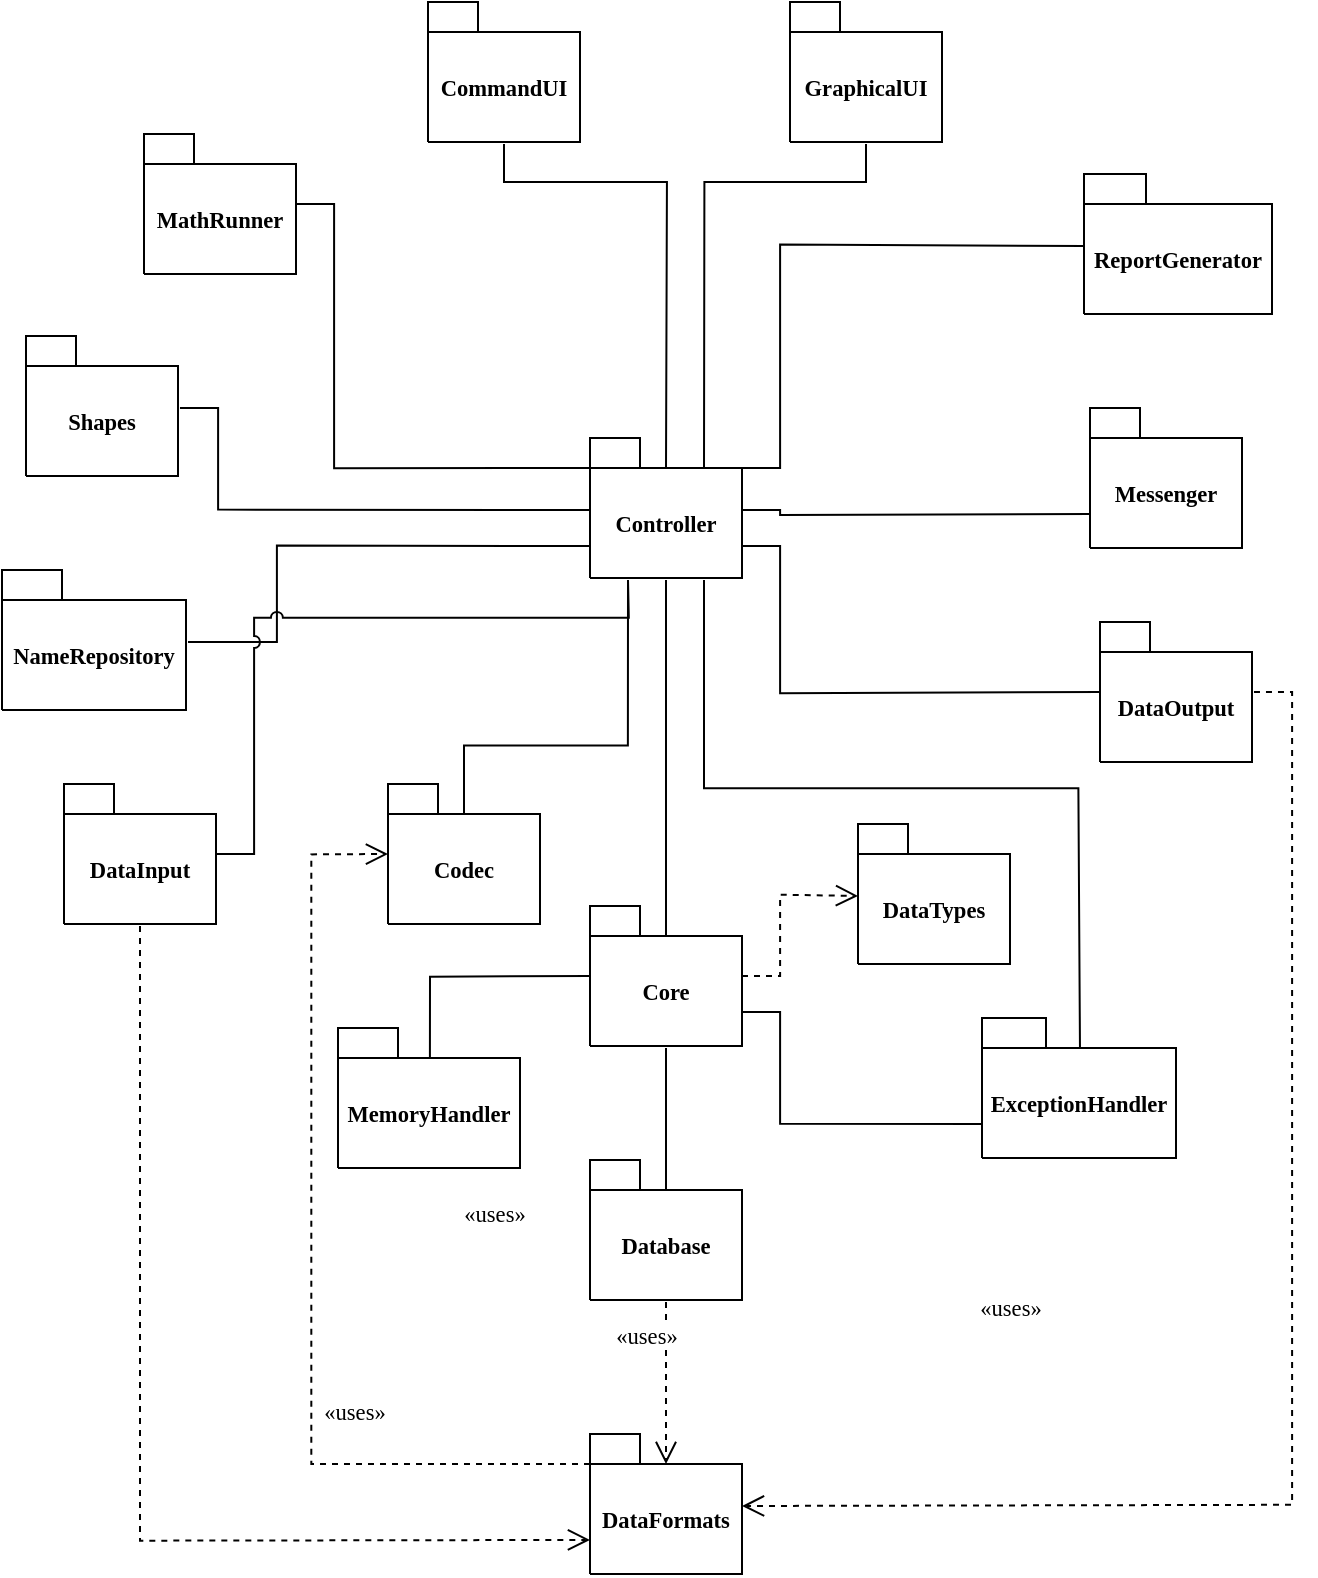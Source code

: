 <mxfile version="23.1.5" type="device" pages="51">
  <diagram name="eCAD" id="jg4yDTbB_cC_7u4G_t43">
    <mxGraphModel dx="2799" dy="2086" grid="1" gridSize="10" guides="1" tooltips="1" connect="1" arrows="1" fold="1" page="1" pageScale="1" pageWidth="850" pageHeight="1100" math="0" shadow="0">
      <root>
        <mxCell id="0" />
        <mxCell id="1" value="eCAD" parent="0" />
        <UserObject label="" tags="Background" id="101">
          <mxCell style="vsdxID=1;fillColor=none;gradientColor=none;strokeColor=none;spacingTop=-3;spacingBottom=-3;spacingLeft=-3;spacingRight=-3;points=[[0,0.21,0],[1,0.21,0],[0,0.75,0],[0.25,1,0],[0.75,1,0],[1,0.75,0],[0.5,0.21,0],[0.75,0.21,0],[0.5,1,0],[0,0.5,0],[1,0.5,0]];labelBackgroundColor=none;rounded=0;html=1;whiteSpace=wrap;" parent="1" vertex="1">
            <mxGeometry x="-1304" y="-508" width="76" height="71" as="geometry" />
          </mxCell>
        </UserObject>
        <mxCell id="102" value="&lt;div style=&quot;font-size: 1px&quot;&gt;&lt;/div&gt;" style="verticalAlign=middle;align=center;overflow=width;vsdxID=2;fillColor=#FFFFFF;gradientColor=none;shape=stencil(nZBLDoAgDERP0z3SIyjew0SURgSD+Lu9kMZoXLhwN9O+tukAlrNpJg1SzDH4QW/URgNYgZTkjA4UkwJUgGXng+6DX1zLfmoymdXo17xh5zmRJ6Q42BWCfc2oJfdAr+Yv+AP9Cb7OJ3H/2JG1HNGz/84klThPVCc=);strokeColor=#000000;points=[[0,0.21,0],[1,0.21,0],[0,0.75,0],[0.25,1,0],[0.75,1,0],[1,0.75,0],[0.5,0.21,0],[0.75,0.21,0],[0.5,1,0],[0,0.5,0],[1,0.5,0]];labelBackgroundColor=none;rounded=0;html=1;whiteSpace=wrap;" parent="101" vertex="1">
          <mxGeometry width="25" height="15" as="geometry" />
        </mxCell>
        <mxCell id="103" value="&lt;div style=&quot;font-size: 1px&quot;&gt;&lt;p style=&quot;text-align:center;margin-left:0;margin-right:0;margin-top:0px;margin-bottom:0px;text-indent:0;vertical-align:middle;direction:ltr;&quot;&gt;&lt;font style=&quot;font-size:11.29px;font-family:Calibri;color:#000000;direction:ltr;letter-spacing:0px;line-height:120%;opacity:1&quot;&gt;&lt;b&gt;Core&lt;br/&gt;&lt;/b&gt;&lt;/font&gt;&lt;/p&gt;&lt;/div&gt;" style="verticalAlign=middle;align=center;overflow=width;vsdxID=3;fillColor=#FFFFFF;gradientColor=none;shape=stencil(nZBLDoAgDERP0z3SIyjew0SURgSD+Lu9kMZoXLhwN9O+tukAlrNpJg1SzDH4QW/URgNYgZTkjA4UkwJUgGXng+6DX1zLfmoymdXo17xh5zmRJ6Q42BWCfc2oJfdAr+Yv+AP9Cb7OJ3H/2JG1HNGz/84klThPVCc=);strokeColor=#000000;points=[[0,0.21,0],[1,0.21,0],[0,0.75,0],[0.25,1,0],[0.75,1,0],[1,0.75,0],[0.5,0.21,0],[0.75,0.21,0],[0.5,1,0],[0,0.5,0],[1,0.5,0]];labelBackgroundColor=none;rounded=0;html=1;whiteSpace=wrap;" parent="101" vertex="1">
          <mxGeometry y="15" width="76" height="55" as="geometry" />
        </mxCell>
        <UserObject label="" tags="Background" id="105">
          <mxCell style="vsdxID=5;fillColor=none;gradientColor=none;strokeColor=none;spacingTop=-3;spacingBottom=-3;spacingLeft=-3;spacingRight=-3;points=[[0,0.21,0],[1,0.21,0],[0,0.75,0],[0.25,1,0],[0.75,1,0],[1,0.75,0],[0.5,0.21,0],[0.75,0.21,0],[0.5,1,0],[0,0.5,0],[1,0.5,0]];labelBackgroundColor=none;rounded=0;html=1;whiteSpace=wrap;" parent="1" vertex="1">
            <mxGeometry x="-1054" y="-757" width="76" height="71" as="geometry" />
          </mxCell>
        </UserObject>
        <mxCell id="106" value="&lt;div style=&quot;font-size: 1px&quot;&gt;&lt;/div&gt;" style="verticalAlign=middle;align=center;overflow=width;vsdxID=6;fillColor=#FFFFFF;gradientColor=none;shape=stencil(nZBLDoAgDERP0z3SIyjew0SURgSD+Lu9kMZoXLhwN9O+tukAlrNpJg1SzDH4QW/URgNYgZTkjA4UkwJUgGXng+6DX1zLfmoymdXo17xh5zmRJ6Q42BWCfc2oJfdAr+Yv+AP9Cb7OJ3H/2JG1HNGz/84klThPVCc=);strokeColor=#000000;points=[[0,0.21,0],[1,0.21,0],[0,0.75,0],[0.25,1,0],[0.75,1,0],[1,0.75,0],[0.5,0.21,0],[0.75,0.21,0],[0.5,1,0],[0,0.5,0],[1,0.5,0]];labelBackgroundColor=none;rounded=0;html=1;whiteSpace=wrap;" parent="105" vertex="1">
          <mxGeometry width="25" height="15" as="geometry" />
        </mxCell>
        <mxCell id="107" value="&lt;div style=&quot;font-size: 1px&quot;&gt;&lt;p style=&quot;text-align:center;margin-left:0;margin-right:0;margin-top:0px;margin-bottom:0px;text-indent:0;vertical-align:middle;direction:ltr;&quot;&gt;&lt;font style=&quot;font-size:11.29px;font-family:Calibri;color:#000000;direction:ltr;letter-spacing:0px;line-height:120%;opacity:1&quot;&gt;&lt;b&gt;Messenger&lt;br/&gt;&lt;/b&gt;&lt;/font&gt;&lt;/p&gt;&lt;/div&gt;" style="verticalAlign=middle;align=center;overflow=width;vsdxID=7;fillColor=#FFFFFF;gradientColor=none;shape=stencil(nZBLDoAgDERP0z3SIyjew0SURgSD+Lu9kMZoXLhwN9O+tukAlrNpJg1SzDH4QW/URgNYgZTkjA4UkwJUgGXng+6DX1zLfmoymdXo17xh5zmRJ6Q42BWCfc2oJfdAr+Yv+AP9Cb7OJ3H/2JG1HNGz/84klThPVCc=);strokeColor=#000000;points=[[0,0.21,0],[1,0.21,0],[0,0.75,0],[0.25,1,0],[0.75,1,0],[1,0.75,0],[0.5,0.21,0],[0.75,0.21,0],[0.5,1,0],[0,0.5,0],[1,0.5,0]];labelBackgroundColor=none;rounded=0;html=1;whiteSpace=wrap;" parent="105" vertex="1">
          <mxGeometry y="15" width="76" height="55" as="geometry" />
        </mxCell>
        <UserObject label="" tags="Background" id="108">
          <mxCell style="vsdxID=8;fillColor=none;gradientColor=none;strokeColor=none;spacingTop=-3;spacingBottom=-3;spacingLeft=-3;spacingRight=-3;points=[[0,0.21,0],[1,0.21,0],[0,0.75,0],[0.25,1,0],[0.75,1,0],[1,0.75,0],[0.5,0.21,0],[0.75,0.21,0],[0.5,1,0],[0,0.5,0],[1,0.5,0]];labelBackgroundColor=none;rounded=0;html=1;whiteSpace=wrap;" parent="1" vertex="1">
            <mxGeometry x="-1567" y="-569" width="76" height="71" as="geometry" />
          </mxCell>
        </UserObject>
        <mxCell id="109" value="&lt;div style=&quot;font-size: 1px&quot;&gt;&lt;/div&gt;" style="verticalAlign=middle;align=center;overflow=width;vsdxID=9;fillColor=#FFFFFF;gradientColor=none;shape=stencil(nZBLDoAgDERP0z3SIyjew0SURgSD+Lu9kMZoXLhwN9O+tukAlrNpJg1SzDH4QW/URgNYgZTkjA4UkwJUgGXng+6DX1zLfmoymdXo17xh5zmRJ6Q42BWCfc2oJfdAr+Yv+AP9Cb7OJ3H/2JG1HNGz/84klThPVCc=);strokeColor=#000000;points=[[0,0.21,0],[1,0.21,0],[0,0.75,0],[0.25,1,0],[0.75,1,0],[1,0.75,0],[0.5,0.21,0],[0.75,0.21,0],[0.5,1,0],[0,0.5,0],[1,0.5,0]];labelBackgroundColor=none;rounded=0;html=1;whiteSpace=wrap;" parent="108" vertex="1">
          <mxGeometry width="25" height="15" as="geometry" />
        </mxCell>
        <mxCell id="110" value="&lt;div style=&quot;font-size: 1px&quot;&gt;&lt;p style=&quot;text-align:center;margin-left:0;margin-right:0;margin-top:0px;margin-bottom:0px;text-indent:0;vertical-align:middle;direction:ltr;&quot;&gt;&lt;font style=&quot;font-size:11.29px;font-family:Calibri;color:#000000;direction:ltr;letter-spacing:0px;line-height:120%;opacity:1&quot;&gt;&lt;b&gt;DataInput&lt;br/&gt;&lt;/b&gt;&lt;/font&gt;&lt;/p&gt;&lt;/div&gt;" style="verticalAlign=middle;align=center;overflow=width;vsdxID=10;fillColor=#FFFFFF;gradientColor=none;shape=stencil(nZBLDoAgDERP0z3SIyjew0SURgSD+Lu9kMZoXLhwN9O+tukAlrNpJg1SzDH4QW/URgNYgZTkjA4UkwJUgGXng+6DX1zLfmoymdXo17xh5zmRJ6Q42BWCfc2oJfdAr+Yv+AP9Cb7OJ3H/2JG1HNGz/84klThPVCc=);strokeColor=#000000;points=[[0,0.21,0],[1,0.21,0],[0,0.75,0],[0.25,1,0],[0.75,1,0],[1,0.75,0],[0.5,0.21,0],[0.75,0.21,0],[0.5,1,0],[0,0.5,0],[1,0.5,0]];labelBackgroundColor=none;rounded=0;html=1;whiteSpace=wrap;" parent="108" vertex="1">
          <mxGeometry y="15" width="76" height="55" as="geometry" />
        </mxCell>
        <UserObject label="" tags="Background" id="111">
          <mxCell style="vsdxID=11;fillColor=none;gradientColor=none;strokeColor=none;spacingTop=-3;spacingBottom=-3;spacingLeft=-3;spacingRight=-3;points=[[0,0.21,0],[1,0.21,0],[0,0.75,0],[0.25,1,0],[0.75,1,0],[1,0.75,0],[0.5,0.21,0],[0.75,0.21,0],[0.5,1,0],[0,0.5,0],[1,0.5,0]];labelBackgroundColor=none;rounded=0;html=1;whiteSpace=wrap;" parent="1" vertex="1">
            <mxGeometry x="-1430" y="-447" width="91" height="71" as="geometry" />
          </mxCell>
        </UserObject>
        <mxCell id="112" value="&lt;div style=&quot;font-size: 1px&quot;&gt;&lt;/div&gt;" style="verticalAlign=middle;align=center;overflow=width;vsdxID=12;fillColor=#FFFFFF;gradientColor=none;shape=stencil(nZBLDoAgDERP0z3SIyjew0SURgSD+Lu9kMZoXLhwN9O+tukAlrNpJg1SzDH4QW/URgNYgZTkjA4UkwJUgGXng+6DX1zLfmoymdXo17xh5zmRJ6Q42BWCfc2oJfdAr+Yv+AP9Cb7OJ3H/2JG1HNGz/84klThPVCc=);strokeColor=#000000;points=[[0,0.21,0],[1,0.21,0],[0,0.75,0],[0.25,1,0],[0.75,1,0],[1,0.75,0],[0.5,0.21,0],[0.75,0.21,0],[0.5,1,0],[0,0.5,0],[1,0.5,0]];labelBackgroundColor=none;rounded=0;html=1;whiteSpace=wrap;" parent="111" vertex="1">
          <mxGeometry width="30" height="15" as="geometry" />
        </mxCell>
        <mxCell id="113" value="&lt;div style=&quot;font-size: 1px&quot;&gt;&lt;p style=&quot;text-align:center;margin-left:0;margin-right:0;margin-top:0px;margin-bottom:0px;text-indent:0;vertical-align:middle;direction:ltr;&quot;&gt;&lt;font style=&quot;font-size:11.29px;font-family:Calibri;color:#000000;direction:ltr;letter-spacing:0px;line-height:120%;opacity:1&quot;&gt;&lt;b&gt;MemoryHandler&lt;br/&gt;&lt;/b&gt;&lt;/font&gt;&lt;/p&gt;&lt;/div&gt;" style="verticalAlign=middle;align=center;overflow=width;vsdxID=13;fillColor=#FFFFFF;gradientColor=none;shape=stencil(nZBLDoAgDERP0z3SIyjew0SURgSD+Lu9kMZoXLhwN9O+tukAlrNpJg1SzDH4QW/URgNYgZTkjA4UkwJUgGXng+6DX1zLfmoymdXo17xh5zmRJ6Q42BWCfc2oJfdAr+Yv+AP9Cb7OJ3H/2JG1HNGz/84klThPVCc=);strokeColor=#000000;points=[[0,0.21,0],[1,0.21,0],[0,0.75,0],[0.25,1,0],[0.75,1,0],[1,0.75,0],[0.5,0.21,0],[0.75,0.21,0],[0.5,1,0],[0,0.5,0],[1,0.5,0]];labelBackgroundColor=none;rounded=0;html=1;whiteSpace=wrap;" parent="111" vertex="1">
          <mxGeometry y="15" width="91" height="55" as="geometry" />
        </mxCell>
        <UserObject label="" tags="Background" id="114">
          <mxCell style="vsdxID=14;fillColor=none;gradientColor=none;strokeColor=none;spacingTop=-3;spacingBottom=-3;spacingLeft=-3;spacingRight=-3;points=[[0,0.21,0],[1,0.21,0],[0,0.75,0],[0.25,1,0],[0.75,1,0],[1,0.75,0],[0.5,0.21,0],[0.75,0.21,0],[0.5,1,0],[0,0.5,0],[1,0.5,0]];labelBackgroundColor=none;rounded=0;html=1;whiteSpace=wrap;" parent="1" vertex="1">
            <mxGeometry x="-1304" y="-742" width="76" height="71" as="geometry" />
          </mxCell>
        </UserObject>
        <mxCell id="115" value="&lt;div style=&quot;font-size: 1px&quot;&gt;&lt;/div&gt;" style="verticalAlign=middle;align=center;overflow=width;vsdxID=15;fillColor=#FFFFFF;gradientColor=none;shape=stencil(nZBLDoAgDERP0z3SIyjew0SURgSD+Lu9kMZoXLhwN9O+tukAlrNpJg1SzDH4QW/URgNYgZTkjA4UkwJUgGXng+6DX1zLfmoymdXo17xh5zmRJ6Q42BWCfc2oJfdAr+Yv+AP9Cb7OJ3H/2JG1HNGz/84klThPVCc=);strokeColor=#000000;points=[[0,0.21,0],[1,0.21,0],[0,0.75,0],[0.25,1,0],[0.75,1,0],[1,0.75,0],[0.5,0.21,0],[0.75,0.21,0],[0.5,1,0],[0,0.5,0],[1,0.5,0]];labelBackgroundColor=none;rounded=0;html=1;whiteSpace=wrap;" parent="114" vertex="1">
          <mxGeometry width="25" height="15" as="geometry" />
        </mxCell>
        <mxCell id="116" value="&lt;div style=&quot;font-size: 1px&quot;&gt;&lt;p style=&quot;text-align:center;margin-left:0;margin-right:0;margin-top:0px;margin-bottom:0px;text-indent:0;vertical-align:middle;direction:ltr;&quot;&gt;&lt;font style=&quot;font-size:11.29px;font-family:Calibri;color:#000000;direction:ltr;letter-spacing:0px;line-height:120%;opacity:1&quot;&gt;&lt;b&gt;Controller&lt;br/&gt;&lt;/b&gt;&lt;/font&gt;&lt;/p&gt;&lt;/div&gt;" style="verticalAlign=middle;align=center;overflow=width;vsdxID=16;fillColor=#FFFFFF;gradientColor=none;shape=stencil(nZBLDoAgDERP0z3SIyjew0SURgSD+Lu9kMZoXLhwN9O+tukAlrNpJg1SzDH4QW/URgNYgZTkjA4UkwJUgGXng+6DX1zLfmoymdXo17xh5zmRJ6Q42BWCfc2oJfdAr+Yv+AP9Cb7OJ3H/2JG1HNGz/84klThPVCc=);strokeColor=#000000;points=[[0,0.21,0],[1,0.21,0],[0,0.75,0],[0.25,1,0],[0.75,1,0],[1,0.75,0],[0.5,0.21,0],[0.75,0.21,0],[0.5,1,0],[0,0.5,0],[1,0.5,0]];labelBackgroundColor=none;rounded=0;html=1;whiteSpace=wrap;" parent="114" vertex="1">
          <mxGeometry y="15" width="76" height="55" as="geometry" />
        </mxCell>
        <UserObject label="" tags="Background" id="117">
          <mxCell style="vsdxID=17;fillColor=none;gradientColor=none;strokeColor=none;spacingTop=-3;spacingBottom=-3;spacingLeft=-3;spacingRight=-3;points=[[0,0.21,0],[1,0.21,0],[0,0.75,0],[0.25,1,0],[0.75,1,0],[1,0.75,0],[0.5,0.21,0],[0.75,0.21,0],[0.5,1,0],[0,0.5,0],[1,0.5,0]];labelBackgroundColor=none;rounded=0;html=1;whiteSpace=wrap;" parent="1" vertex="1">
            <mxGeometry x="-1204" y="-960" width="76" height="71" as="geometry" />
          </mxCell>
        </UserObject>
        <mxCell id="118" value="&lt;div style=&quot;font-size: 1px&quot;&gt;&lt;/div&gt;" style="verticalAlign=middle;align=center;overflow=width;vsdxID=18;fillColor=#FFFFFF;gradientColor=none;shape=stencil(nZBLDoAgDERP0z3SIyjew0SURgSD+Lu9kMZoXLhwN9O+tukAlrNpJg1SzDH4QW/URgNYgZTkjA4UkwJUgGXng+6DX1zLfmoymdXo17xh5zmRJ6Q42BWCfc2oJfdAr+Yv+AP9Cb7OJ3H/2JG1HNGz/84klThPVCc=);strokeColor=#000000;points=[[0,0.21,0],[1,0.21,0],[0,0.75,0],[0.25,1,0],[0.75,1,0],[1,0.75,0],[0.5,0.21,0],[0.75,0.21,0],[0.5,1,0],[0,0.5,0],[1,0.5,0]];labelBackgroundColor=none;rounded=0;html=1;whiteSpace=wrap;" parent="117" vertex="1">
          <mxGeometry width="25" height="15" as="geometry" />
        </mxCell>
        <mxCell id="119" value="&lt;div style=&quot;font-size: 1px&quot;&gt;&lt;p style=&quot;text-align:center;margin-left:0;margin-right:0;margin-top:0px;margin-bottom:0px;text-indent:0;vertical-align:middle;direction:ltr;&quot;&gt;&lt;font style=&quot;font-size:11.29px;font-family:Calibri;color:#000000;direction:ltr;letter-spacing:0px;line-height:120%;opacity:1&quot;&gt;&lt;b&gt;GraphicalUI&lt;br/&gt;&lt;/b&gt;&lt;/font&gt;&lt;/p&gt;&lt;/div&gt;" style="verticalAlign=middle;align=center;overflow=width;vsdxID=19;fillColor=#FFFFFF;gradientColor=none;shape=stencil(nZBLDoAgDERP0z3SIyjew0SURgSD+Lu9kMZoXLhwN9O+tukAlrNpJg1SzDH4QW/URgNYgZTkjA4UkwJUgGXng+6DX1zLfmoymdXo17xh5zmRJ6Q42BWCfc2oJfdAr+Yv+AP9Cb7OJ3H/2JG1HNGz/84klThPVCc=);strokeColor=#000000;points=[[0,0.21,0],[1,0.21,0],[0,0.75,0],[0.25,1,0],[0.75,1,0],[1,0.75,0],[0.5,0.21,0],[0.75,0.21,0],[0.5,1,0],[0,0.5,0],[1,0.5,0]];labelBackgroundColor=none;rounded=0;html=1;whiteSpace=wrap;" parent="117" vertex="1">
          <mxGeometry y="15" width="76" height="55" as="geometry" />
        </mxCell>
        <UserObject label="" tags="Background" id="120">
          <mxCell style="vsdxID=20;fillColor=none;gradientColor=none;strokeColor=none;spacingTop=-3;spacingBottom=-3;spacingLeft=-3;spacingRight=-3;points=[[0,0.21,0],[1,0.21,0],[0,0.75,0],[0.25,1,0],[0.75,1,0],[1,0.75,0],[0.5,0.21,0],[0.75,0.21,0],[0.5,1,0],[0,0.5,0],[1,0.5,0]];labelBackgroundColor=none;rounded=0;html=1;whiteSpace=wrap;" parent="1" vertex="1">
            <mxGeometry x="-1304" y="-381" width="76" height="71" as="geometry" />
          </mxCell>
        </UserObject>
        <mxCell id="121" value="&lt;div style=&quot;font-size: 1px&quot;&gt;&lt;/div&gt;" style="verticalAlign=middle;align=center;overflow=width;vsdxID=21;fillColor=#FFFFFF;gradientColor=none;shape=stencil(nZBLDoAgDERP0z3SIyjew0SURgSD+Lu9kMZoXLhwN9O+tukAlrNpJg1SzDH4QW/URgNYgZTkjA4UkwJUgGXng+6DX1zLfmoymdXo17xh5zmRJ6Q42BWCfc2oJfdAr+Yv+AP9Cb7OJ3H/2JG1HNGz/84klThPVCc=);strokeColor=#000000;points=[[0,0.21,0],[1,0.21,0],[0,0.75,0],[0.25,1,0],[0.75,1,0],[1,0.75,0],[0.5,0.21,0],[0.75,0.21,0],[0.5,1,0],[0,0.5,0],[1,0.5,0]];labelBackgroundColor=none;rounded=0;html=1;whiteSpace=wrap;" parent="120" vertex="1">
          <mxGeometry width="25" height="15" as="geometry" />
        </mxCell>
        <mxCell id="122" value="&lt;div style=&quot;font-size: 1px&quot;&gt;&lt;p style=&quot;text-align:center;margin-left:0;margin-right:0;margin-top:0px;margin-bottom:0px;text-indent:0;vertical-align:middle;direction:ltr;&quot;&gt;&lt;font style=&quot;font-size:11.29px;font-family:Calibri;color:#000000;direction:ltr;letter-spacing:0px;line-height:120%;opacity:1&quot;&gt;&lt;b&gt;Database&lt;br/&gt;&lt;/b&gt;&lt;/font&gt;&lt;/p&gt;&lt;/div&gt;" style="verticalAlign=middle;align=center;overflow=width;vsdxID=22;fillColor=#FFFFFF;gradientColor=none;shape=stencil(nZBLDoAgDERP0z3SIyjew0SURgSD+Lu9kMZoXLhwN9O+tukAlrNpJg1SzDH4QW/URgNYgZTkjA4UkwJUgGXng+6DX1zLfmoymdXo17xh5zmRJ6Q42BWCfc2oJfdAr+Yv+AP9Cb7OJ3H/2JG1HNGz/84klThPVCc=);strokeColor=#000000;points=[[0,0.21,0],[1,0.21,0],[0,0.75,0],[0.25,1,0],[0.75,1,0],[1,0.75,0],[0.5,0.21,0],[0.75,0.21,0],[0.5,1,0],[0,0.5,0],[1,0.5,0]];labelBackgroundColor=none;rounded=0;html=1;whiteSpace=wrap;" parent="120" vertex="1">
          <mxGeometry y="15" width="76" height="55" as="geometry" />
        </mxCell>
        <UserObject label="" tags="Background" id="123">
          <mxCell style="vsdxID=23;fillColor=none;gradientColor=none;strokeColor=none;spacingTop=-3;spacingBottom=-3;spacingLeft=-3;spacingRight=-3;points=[[0,0.21,0],[1,0.21,0],[0,0.75,0],[0.25,1,0],[0.75,1,0],[1,0.75,0],[0.5,0.21,0],[0.75,0.21,0],[0.5,1,0],[0,0.5,0],[1,0.5,0]];labelBackgroundColor=none;rounded=0;html=1;whiteSpace=wrap;" parent="1" vertex="1">
            <mxGeometry x="-1108" y="-452" width="97" height="71" as="geometry" />
          </mxCell>
        </UserObject>
        <mxCell id="124" value="&lt;div style=&quot;font-size: 1px&quot;&gt;&lt;/div&gt;" style="verticalAlign=middle;align=center;overflow=width;vsdxID=24;fillColor=#FFFFFF;gradientColor=none;shape=stencil(nZBLDoAgDERP0z3SIyjew0SURgSD+Lu9kMZoXLhwN9O+tukAlrNpJg1SzDH4QW/URgNYgZTkjA4UkwJUgGXng+6DX1zLfmoymdXo17xh5zmRJ6Q42BWCfc2oJfdAr+Yv+AP9Cb7OJ3H/2JG1HNGz/84klThPVCc=);strokeColor=#000000;points=[[0,0.21,0],[1,0.21,0],[0,0.75,0],[0.25,1,0],[0.75,1,0],[1,0.75,0],[0.5,0.21,0],[0.75,0.21,0],[0.5,1,0],[0,0.5,0],[1,0.5,0]];labelBackgroundColor=none;rounded=0;html=1;whiteSpace=wrap;" parent="123" vertex="1">
          <mxGeometry width="32" height="15" as="geometry" />
        </mxCell>
        <mxCell id="125" value="&lt;div style=&quot;font-size: 1px&quot;&gt;&lt;p style=&quot;text-align:center;margin-left:0;margin-right:0;margin-top:0px;margin-bottom:0px;text-indent:0;vertical-align:middle;direction:ltr;&quot;&gt;&lt;font style=&quot;font-size:11.29px;font-family:Calibri;color:#000000;direction:ltr;letter-spacing:0px;line-height:120%;opacity:1&quot;&gt;&lt;b&gt;ExceptionHandler&lt;br/&gt;&lt;/b&gt;&lt;/font&gt;&lt;/p&gt;&lt;/div&gt;" style="verticalAlign=middle;align=center;overflow=width;vsdxID=25;fillColor=#FFFFFF;gradientColor=none;shape=stencil(nZBLDoAgDERP0z3SIyjew0SURgSD+Lu9kMZoXLhwN9O+tukAlrNpJg1SzDH4QW/URgNYgZTkjA4UkwJUgGXng+6DX1zLfmoymdXo17xh5zmRJ6Q42BWCfc2oJfdAr+Yv+AP9Cb7OJ3H/2JG1HNGz/84klThPVCc=);strokeColor=#000000;points=[[0,0.21,0],[1,0.21,0],[0,0.75,0],[0.25,1,0],[0.75,1,0],[1,0.75,0],[0.5,0.21,0],[0.75,0.21,0],[0.5,1,0],[0,0.5,0],[1,0.5,0]];labelBackgroundColor=none;rounded=0;html=1;whiteSpace=wrap;" parent="123" vertex="1">
          <mxGeometry y="15" width="97" height="55" as="geometry" />
        </mxCell>
        <UserObject label="" tags="Background" id="126">
          <mxCell style="vsdxID=31;fillColor=none;gradientColor=none;strokeColor=none;spacingTop=-3;spacingBottom=-3;spacingLeft=-3;spacingRight=-3;points=[[0,0.21,0],[1,0.21,0],[0,0.75,0],[0.25,1,0],[0.75,1,0],[1,0.75,0],[0.5,0.21,0],[0.75,0.21,0],[0.5,1,0],[0,0.5,0],[1,0.5,0]];labelBackgroundColor=none;rounded=0;html=1;whiteSpace=wrap;" parent="1" vertex="1">
            <mxGeometry x="-1049" y="-650" width="76" height="71" as="geometry" />
          </mxCell>
        </UserObject>
        <mxCell id="127" value="&lt;div style=&quot;font-size: 1px&quot;&gt;&lt;/div&gt;" style="verticalAlign=middle;align=center;overflow=width;vsdxID=32;fillColor=#FFFFFF;gradientColor=none;shape=stencil(nZBLDoAgDERP0z3SIyjew0SURgSD+Lu9kMZoXLhwN9O+tukAlrNpJg1SzDH4QW/URgNYgZTkjA4UkwJUgGXng+6DX1zLfmoymdXo17xh5zmRJ6Q42BWCfc2oJfdAr+Yv+AP9Cb7OJ3H/2JG1HNGz/84klThPVCc=);strokeColor=#000000;points=[[0,0.21,0],[1,0.21,0],[0,0.75,0],[0.25,1,0],[0.75,1,0],[1,0.75,0],[0.5,0.21,0],[0.75,0.21,0],[0.5,1,0],[0,0.5,0],[1,0.5,0]];labelBackgroundColor=none;rounded=0;html=1;whiteSpace=wrap;" parent="126" vertex="1">
          <mxGeometry width="25" height="15" as="geometry" />
        </mxCell>
        <mxCell id="128" value="&lt;div style=&quot;font-size: 1px&quot;&gt;&lt;p style=&quot;text-align:center;margin-left:0;margin-right:0;margin-top:0px;margin-bottom:0px;text-indent:0;vertical-align:middle;direction:ltr;&quot;&gt;&lt;font style=&quot;font-size:11.29px;font-family:Calibri;color:#000000;direction:ltr;letter-spacing:0px;line-height:120%;opacity:1&quot;&gt;&lt;b&gt;DataOutput&lt;br/&gt;&lt;/b&gt;&lt;/font&gt;&lt;/p&gt;&lt;/div&gt;" style="verticalAlign=middle;align=center;overflow=width;vsdxID=33;fillColor=#FFFFFF;gradientColor=none;shape=stencil(nZBLDoAgDERP0z3SIyjew0SURgSD+Lu9kMZoXLhwN9O+tukAlrNpJg1SzDH4QW/URgNYgZTkjA4UkwJUgGXng+6DX1zLfmoymdXo17xh5zmRJ6Q42BWCfc2oJfdAr+Yv+AP9Cb7OJ3H/2JG1HNGz/84klThPVCc=);strokeColor=#000000;points=[[0,0.21,0],[1,0.21,0],[0,0.75,0],[0.25,1,0],[0.75,1,0],[1,0.75,0],[0.5,0.21,0],[0.75,0.21,0],[0.5,1,0],[0,0.5,0],[1,0.5,0]];labelBackgroundColor=none;rounded=0;html=1;whiteSpace=wrap;" parent="126" vertex="1">
          <mxGeometry y="15" width="76" height="55" as="geometry" />
        </mxCell>
        <UserObject label="" tags="Background" id="129">
          <mxCell style="vsdxID=26;fillColor=none;gradientColor=none;strokeColor=none;spacingTop=-3;spacingBottom=-3;spacingLeft=-3;spacingRight=-3;points=[[0,0.21,0],[1,0.21,0],[0,0.75,0],[0.25,1,0],[0.75,1,0],[1,0.75,0],[0.5,0.21,0],[0.75,0.21,0],[0.5,1,0],[0,0.5,0],[1,0.5,0]];labelBackgroundColor=none;rounded=0;html=1;whiteSpace=wrap;" parent="1" vertex="1">
            <mxGeometry x="-1385" y="-960" width="76" height="71" as="geometry" />
          </mxCell>
        </UserObject>
        <mxCell id="130" value="&lt;div style=&quot;font-size: 1px&quot;&gt;&lt;/div&gt;" style="verticalAlign=middle;align=center;overflow=width;vsdxID=27;fillColor=#FFFFFF;gradientColor=none;shape=stencil(nZBLDoAgDERP0z3SIyjew0SURgSD+Lu9kMZoXLhwN9O+tukAlrNpJg1SzDH4QW/URgNYgZTkjA4UkwJUgGXng+6DX1zLfmoymdXo17xh5zmRJ6Q42BWCfc2oJfdAr+Yv+AP9Cb7OJ3H/2JG1HNGz/84klThPVCc=);strokeColor=#000000;points=[[0,0.21,0],[1,0.21,0],[0,0.75,0],[0.25,1,0],[0.75,1,0],[1,0.75,0],[0.5,0.21,0],[0.75,0.21,0],[0.5,1,0],[0,0.5,0],[1,0.5,0]];labelBackgroundColor=none;rounded=0;html=1;whiteSpace=wrap;" parent="129" vertex="1">
          <mxGeometry width="25" height="15" as="geometry" />
        </mxCell>
        <mxCell id="131" value="&lt;div style=&quot;font-size: 1px&quot;&gt;&lt;p style=&quot;text-align:center;margin-left:0;margin-right:0;margin-top:0px;margin-bottom:0px;text-indent:0;vertical-align:middle;direction:ltr;&quot;&gt;&lt;font style=&quot;font-size:11.29px;font-family:Calibri;color:#000000;direction:ltr;letter-spacing:0px;line-height:120%;opacity:1&quot;&gt;&lt;b&gt;CommandUI&lt;br/&gt;&lt;/b&gt;&lt;/font&gt;&lt;/p&gt;&lt;/div&gt;" style="verticalAlign=middle;align=center;overflow=width;vsdxID=28;fillColor=#FFFFFF;gradientColor=none;shape=stencil(nZBLDoAgDERP0z3SIyjew0SURgSD+Lu9kMZoXLhwN9O+tukAlrNpJg1SzDH4QW/URgNYgZTkjA4UkwJUgGXng+6DX1zLfmoymdXo17xh5zmRJ6Q42BWCfc2oJfdAr+Yv+AP9Cb7OJ3H/2JG1HNGz/84klThPVCc=);strokeColor=#000000;points=[[0,0.21,0],[1,0.21,0],[0,0.75,0],[0.25,1,0],[0.75,1,0],[1,0.75,0],[0.5,0.21,0],[0.75,0.21,0],[0.5,1,0],[0,0.5,0],[1,0.5,0]];labelBackgroundColor=none;rounded=0;html=1;whiteSpace=wrap;" parent="129" vertex="1">
          <mxGeometry y="15" width="76" height="55" as="geometry" />
        </mxCell>
        <UserObject label="" tags="Background" id="132">
          <mxCell style="vsdxID=34;fillColor=none;gradientColor=none;strokeColor=none;spacingTop=-3;spacingBottom=-3;spacingLeft=-3;spacingRight=-3;points=[[0,0.21,0],[1,0.21,0],[0,0.75,0],[0.25,1,0],[0.75,1,0],[1,0.75,0],[0.5,0.21,0],[0.75,0.21,0],[0.5,1,0],[0,0.5,0],[1,0.5,0]];labelBackgroundColor=none;rounded=0;html=1;whiteSpace=wrap;" parent="1" vertex="1">
            <mxGeometry x="-1527" y="-894" width="76" height="71" as="geometry" />
          </mxCell>
        </UserObject>
        <mxCell id="133" value="&lt;div style=&quot;font-size: 1px&quot;&gt;&lt;/div&gt;" style="verticalAlign=middle;align=center;overflow=width;vsdxID=35;fillColor=#FFFFFF;gradientColor=none;shape=stencil(nZBLDoAgDERP0z3SIyjew0SURgSD+Lu9kMZoXLhwN9O+tukAlrNpJg1SzDH4QW/URgNYgZTkjA4UkwJUgGXng+6DX1zLfmoymdXo17xh5zmRJ6Q42BWCfc2oJfdAr+Yv+AP9Cb7OJ3H/2JG1HNGz/84klThPVCc=);strokeColor=#000000;points=[[0,0.21,0],[1,0.21,0],[0,0.75,0],[0.25,1,0],[0.75,1,0],[1,0.75,0],[0.5,0.21,0],[0.75,0.21,0],[0.5,1,0],[0,0.5,0],[1,0.5,0]];labelBackgroundColor=none;rounded=0;html=1;whiteSpace=wrap;" parent="132" vertex="1">
          <mxGeometry width="25" height="15" as="geometry" />
        </mxCell>
        <mxCell id="134" value="&lt;div style=&quot;font-size: 1px&quot;&gt;&lt;p style=&quot;text-align:center;margin-left:0;margin-right:0;margin-top:0px;margin-bottom:0px;text-indent:0;vertical-align:middle;direction:ltr;&quot;&gt;&lt;font style=&quot;font-size:11.29px;font-family:Calibri;color:#000000;direction:ltr;letter-spacing:0px;line-height:120%;opacity:1&quot;&gt;&lt;b&gt;MathRunner&lt;br/&gt;&lt;/b&gt;&lt;/font&gt;&lt;/p&gt;&lt;/div&gt;" style="verticalAlign=middle;align=center;overflow=width;vsdxID=36;fillColor=#FFFFFF;gradientColor=none;shape=stencil(nZBLDoAgDERP0z3SIyjew0SURgSD+Lu9kMZoXLhwN9O+tukAlrNpJg1SzDH4QW/URgNYgZTkjA4UkwJUgGXng+6DX1zLfmoymdXo17xh5zmRJ6Q42BWCfc2oJfdAr+Yv+AP9Cb7OJ3H/2JG1HNGz/84klThPVCc=);strokeColor=#000000;points=[[0,0.21,0],[1,0.21,0],[0,0.75,0],[0.25,1,0],[0.75,1,0],[1,0.75,0],[0.5,0.21,0],[0.75,0.21,0],[0.5,1,0],[0,0.5,0],[1,0.5,0]];labelBackgroundColor=none;rounded=0;html=1;whiteSpace=wrap;" parent="132" vertex="1">
          <mxGeometry y="15" width="76" height="55" as="geometry" />
        </mxCell>
        <UserObject label="" tags="Background" id="135">
          <mxCell style="vsdxID=37;fillColor=none;gradientColor=none;strokeColor=none;spacingTop=-3;spacingBottom=-3;spacingLeft=-3;spacingRight=-3;points=[[0,0.21,0],[1,0.21,0],[0,0.75,0],[0.25,1,0],[0.75,1,0],[1,0.75,0],[0.5,0.21,0],[0.75,0.21,0],[0.5,1,0],[0,0.5,0],[1,0.5,0]];labelBackgroundColor=none;rounded=0;html=1;whiteSpace=wrap;" parent="1" vertex="1">
            <mxGeometry x="-1057" y="-874" width="94" height="71" as="geometry" />
          </mxCell>
        </UserObject>
        <mxCell id="136" value="&lt;div style=&quot;font-size: 1px&quot;&gt;&lt;/div&gt;" style="verticalAlign=middle;align=center;overflow=width;vsdxID=38;fillColor=#FFFFFF;gradientColor=none;shape=stencil(nZBLDoAgDERP0z3SIyjew0SURgSD+Lu9kMZoXLhwN9O+tukAlrNpJg1SzDH4QW/URgNYgZTkjA4UkwJUgGXng+6DX1zLfmoymdXo17xh5zmRJ6Q42BWCfc2oJfdAr+Yv+AP9Cb7OJ3H/2JG1HNGz/84klThPVCc=);strokeColor=#000000;points=[[0,0.21,0],[1,0.21,0],[0,0.75,0],[0.25,1,0],[0.75,1,0],[1,0.75,0],[0.5,0.21,0],[0.75,0.21,0],[0.5,1,0],[0,0.5,0],[1,0.5,0]];labelBackgroundColor=none;rounded=0;html=1;whiteSpace=wrap;" parent="135" vertex="1">
          <mxGeometry width="31" height="15" as="geometry" />
        </mxCell>
        <mxCell id="137" value="&lt;div style=&quot;font-size: 1px&quot;&gt;&lt;p style=&quot;text-align:center;margin-left:0;margin-right:0;margin-top:0px;margin-bottom:0px;text-indent:0;vertical-align:middle;direction:ltr;&quot;&gt;&lt;font style=&quot;font-size:11.29px;font-family:Calibri;color:#000000;direction:ltr;letter-spacing:0px;line-height:120%;opacity:1&quot;&gt;&lt;b&gt;ReportGenerator&lt;br/&gt;&lt;/b&gt;&lt;/font&gt;&lt;/p&gt;&lt;/div&gt;" style="verticalAlign=middle;align=center;overflow=width;vsdxID=39;fillColor=#FFFFFF;gradientColor=none;shape=stencil(nZBLDoAgDERP0z3SIyjew0SURgSD+Lu9kMZoXLhwN9O+tukAlrNpJg1SzDH4QW/URgNYgZTkjA4UkwJUgGXng+6DX1zLfmoymdXo17xh5zmRJ6Q42BWCfc2oJfdAr+Yv+AP9Cb7OJ3H/2JG1HNGz/84klThPVCc=);strokeColor=#000000;points=[[0,0.21,0],[1,0.21,0],[0,0.75,0],[0.25,1,0],[0.75,1,0],[1,0.75,0],[0.5,0.21,0],[0.75,0.21,0],[0.5,1,0],[0,0.5,0],[1,0.5,0]];labelBackgroundColor=none;rounded=0;html=1;whiteSpace=wrap;" parent="135" vertex="1">
          <mxGeometry y="15" width="94" height="55" as="geometry" />
        </mxCell>
        <UserObject label="" tags="Background" id="138">
          <mxCell style="vsdxID=100;fillColor=none;gradientColor=none;strokeColor=none;spacingTop=-3;spacingBottom=-3;spacingLeft=-3;spacingRight=-3;points=[[0,0.21,0],[1,0.21,0],[0,0.75,0],[0.25,1,0],[0.75,1,0],[1,0.75,0],[0.5,0.21,0],[0.75,0.21,0],[0.5,1,0],[0,0.5,0],[1,0.5,0]];labelBackgroundColor=none;rounded=0;html=1;whiteSpace=wrap;" parent="1" vertex="1">
            <mxGeometry x="-1598" y="-676" width="92" height="71" as="geometry" />
          </mxCell>
        </UserObject>
        <mxCell id="139" value="&lt;div style=&quot;font-size: 1px&quot;&gt;&lt;/div&gt;" style="verticalAlign=middle;align=center;overflow=width;vsdxID=101;fillColor=#FFFFFF;gradientColor=none;shape=stencil(nZBLDoAgDERP0z3SIyjew0SURgSD+Lu9kMZoXLhwN9O+tukAlrNpJg1SzDH4QW/URgNYgZTkjA4UkwJUgGXng+6DX1zLfmoymdXo17xh5zmRJ6Q42BWCfc2oJfdAr+Yv+AP9Cb7OJ3H/2JG1HNGz/84klThPVCc=);strokeColor=#000000;points=[[0,0.21,0],[1,0.21,0],[0,0.75,0],[0.25,1,0],[0.75,1,0],[1,0.75,0],[0.5,0.21,0],[0.75,0.21,0],[0.5,1,0],[0,0.5,0],[1,0.5,0]];labelBackgroundColor=none;rounded=0;html=1;whiteSpace=wrap;" parent="138" vertex="1">
          <mxGeometry width="30" height="15" as="geometry" />
        </mxCell>
        <mxCell id="140" value="&lt;div style=&quot;font-size: 1px&quot;&gt;&lt;p style=&quot;text-align:center;margin-left:0;margin-right:0;margin-top:0px;margin-bottom:0px;text-indent:0;vertical-align:middle;direction:ltr;&quot;&gt;&lt;font style=&quot;font-size:11.29px;font-family:Calibri;color:#000000;direction:ltr;letter-spacing:0px;line-height:120%;opacity:1&quot;&gt;&lt;b&gt;NameRepository&lt;br/&gt;&lt;/b&gt;&lt;/font&gt;&lt;/p&gt;&lt;/div&gt;" style="verticalAlign=middle;align=center;overflow=width;vsdxID=102;fillColor=#FFFFFF;gradientColor=none;shape=stencil(nZBLDoAgDERP0z3SIyjew0SURgSD+Lu9kMZoXLhwN9O+tukAlrNpJg1SzDH4QW/URgNYgZTkjA4UkwJUgGXng+6DX1zLfmoymdXo17xh5zmRJ6Q42BWCfc2oJfdAr+Yv+AP9Cb7OJ3H/2JG1HNGz/84klThPVCc=);strokeColor=#000000;points=[[0,0.21,0],[1,0.21,0],[0,0.75,0],[0.25,1,0],[0.75,1,0],[1,0.75,0],[0.5,0.21,0],[0.75,0.21,0],[0.5,1,0],[0,0.5,0],[1,0.5,0]];labelBackgroundColor=none;rounded=0;html=1;whiteSpace=wrap;" parent="138" vertex="1">
          <mxGeometry y="15" width="92" height="55" as="geometry" />
        </mxCell>
        <UserObject label="" tags="Background" id="141">
          <mxCell style="vsdxID=108;fillColor=none;gradientColor=none;strokeColor=none;spacingTop=-3;spacingBottom=-3;spacingLeft=-3;spacingRight=-3;points=[[0,0.21,0],[1,0.21,0],[0,0.75,0],[0.25,1,0],[0.75,1,0],[1,0.75,0],[0.5,0.21,0],[0.75,0.21,0],[0.5,1,0],[0,0.5,0],[1,0.5,0]];labelBackgroundColor=none;rounded=0;html=1;whiteSpace=wrap;" parent="1" vertex="1">
            <mxGeometry x="-1586" y="-793" width="76" height="71" as="geometry" />
          </mxCell>
        </UserObject>
        <mxCell id="142" value="&lt;div style=&quot;font-size: 1px&quot;&gt;&lt;/div&gt;" style="verticalAlign=middle;align=center;overflow=width;vsdxID=109;fillColor=#FFFFFF;gradientColor=none;shape=stencil(nZBLDoAgDERP0z3SIyjew0SURgSD+Lu9kMZoXLhwN9O+tukAlrNpJg1SzDH4QW/URgNYgZTkjA4UkwJUgGXng+6DX1zLfmoymdXo17xh5zmRJ6Q42BWCfc2oJfdAr+Yv+AP9Cb7OJ3H/2JG1HNGz/84klThPVCc=);strokeColor=#000000;points=[[0,0.21,0],[1,0.21,0],[0,0.75,0],[0.25,1,0],[0.75,1,0],[1,0.75,0],[0.5,0.21,0],[0.75,0.21,0],[0.5,1,0],[0,0.5,0],[1,0.5,0]];labelBackgroundColor=none;rounded=0;html=1;whiteSpace=wrap;" parent="141" vertex="1">
          <mxGeometry width="25" height="15" as="geometry" />
        </mxCell>
        <mxCell id="143" value="&lt;div style=&quot;font-size: 1px&quot;&gt;&lt;p style=&quot;text-align:center;margin-left:0;margin-right:0;margin-top:0px;margin-bottom:0px;text-indent:0;vertical-align:middle;direction:ltr;&quot;&gt;&lt;font style=&quot;font-size:11.29px;font-family:Calibri;color:#000000;direction:ltr;letter-spacing:0px;line-height:120%;opacity:1&quot;&gt;&lt;b&gt;Shapes&lt;br/&gt;&lt;/b&gt;&lt;/font&gt;&lt;/p&gt;&lt;/div&gt;" style="verticalAlign=middle;align=center;overflow=width;vsdxID=110;fillColor=#FFFFFF;gradientColor=none;shape=stencil(nZBLDoAgDERP0z3SIyjew0SURgSD+Lu9kMZoXLhwN9O+tukAlrNpJg1SzDH4QW/URgNYgZTkjA4UkwJUgGXng+6DX1zLfmoymdXo17xh5zmRJ6Q42BWCfc2oJfdAr+Yv+AP9Cb7OJ3H/2JG1HNGz/84klThPVCc=);strokeColor=#000000;points=[[0,0.21,0],[1,0.21,0],[0,0.75,0],[0.25,1,0],[0.75,1,0],[1,0.75,0],[0.5,0.21,0],[0.75,0.21,0],[0.5,1,0],[0,0.5,0],[1,0.5,0]];labelBackgroundColor=none;rounded=0;html=1;whiteSpace=wrap;" parent="141" vertex="1">
          <mxGeometry y="15" width="76" height="55" as="geometry" />
        </mxCell>
        <UserObject label="" tags="Background" id="144">
          <mxCell style="vsdxID=116;fillColor=none;gradientColor=none;strokeColor=none;spacingTop=-3;spacingBottom=-3;spacingLeft=-3;spacingRight=-3;points=[[0,0.21,0],[1,0.21,0],[0,0.75,0],[0.25,1,0],[0.75,1,0],[1,0.75,0],[0.5,0.21,0],[0.75,0.21,0],[0.5,1,0],[0,0.5,0],[1,0.5,0]];labelBackgroundColor=none;rounded=0;html=1;whiteSpace=wrap;" parent="1" vertex="1">
            <mxGeometry x="-1170" y="-549" width="76" height="71" as="geometry" />
          </mxCell>
        </UserObject>
        <mxCell id="145" value="&lt;div style=&quot;font-size: 1px&quot;&gt;&lt;/div&gt;" style="verticalAlign=middle;align=center;overflow=width;vsdxID=117;fillColor=#FFFFFF;gradientColor=none;shape=stencil(nZBLDoAgDERP0z3SIyjew0SURgSD+Lu9kMZoXLhwN9O+tukAlrNpJg1SzDH4QW/URgNYgZTkjA4UkwJUgGXng+6DX1zLfmoymdXo17xh5zmRJ6Q42BWCfc2oJfdAr+Yv+AP9Cb7OJ3H/2JG1HNGz/84klThPVCc=);strokeColor=#000000;points=[[0,0.21,0],[1,0.21,0],[0,0.75,0],[0.25,1,0],[0.75,1,0],[1,0.75,0],[0.5,0.21,0],[0.75,0.21,0],[0.5,1,0],[0,0.5,0],[1,0.5,0]];labelBackgroundColor=none;rounded=0;html=1;whiteSpace=wrap;" parent="144" vertex="1">
          <mxGeometry width="25" height="15" as="geometry" />
        </mxCell>
        <mxCell id="146" value="&lt;div style=&quot;font-size: 1px&quot;&gt;&lt;p style=&quot;text-align:center;margin-left:0;margin-right:0;margin-top:0px;margin-bottom:0px;text-indent:0;vertical-align:middle;direction:ltr;&quot;&gt;&lt;font style=&quot;font-size:11.29px;font-family:Calibri;color:#000000;direction:ltr;letter-spacing:0px;line-height:120%;opacity:1&quot;&gt;&lt;b&gt;DataTypes&lt;br/&gt;&lt;/b&gt;&lt;/font&gt;&lt;/p&gt;&lt;/div&gt;" style="verticalAlign=middle;align=center;overflow=width;vsdxID=118;fillColor=#FFFFFF;gradientColor=none;shape=stencil(nZBLDoAgDERP0z3SIyjew0SURgSD+Lu9kMZoXLhwN9O+tukAlrNpJg1SzDH4QW/URgNYgZTkjA4UkwJUgGXng+6DX1zLfmoymdXo17xh5zmRJ6Q42BWCfc2oJfdAr+Yv+AP9Cb7OJ3H/2JG1HNGz/84klThPVCc=);strokeColor=#000000;points=[[0,0.21,0],[1,0.21,0],[0,0.75,0],[0.25,1,0],[0.75,1,0],[1,0.75,0],[0.5,0.21,0],[0.75,0.21,0],[0.5,1,0],[0,0.5,0],[1,0.5,0]];labelBackgroundColor=none;rounded=0;html=1;whiteSpace=wrap;" parent="144" vertex="1">
          <mxGeometry y="15" width="76" height="55" as="geometry" />
        </mxCell>
        <UserObject label="" tags="Background" id="147">
          <mxCell style="vsdxID=120;fillColor=none;gradientColor=none;strokeColor=none;spacingTop=-3;spacingBottom=-3;spacingLeft=-3;spacingRight=-3;points=[[0,0.21,0],[1,0.21,0],[0,0.75,0],[0.25,1,0],[0.75,1,0],[1,0.75,0],[0.5,0.21,0],[0.75,0.21,0],[0.5,1,0],[0,0.5,0],[1,0.5,0]];labelBackgroundColor=none;rounded=0;html=1;whiteSpace=wrap;" parent="1" vertex="1">
            <mxGeometry x="-1304" y="-244" width="76" height="71" as="geometry" />
          </mxCell>
        </UserObject>
        <mxCell id="148" value="&lt;div style=&quot;font-size: 1px&quot;&gt;&lt;/div&gt;" style="verticalAlign=middle;align=center;overflow=width;vsdxID=121;fillColor=#FFFFFF;gradientColor=none;shape=stencil(nZBLDoAgDERP0z3SIyjew0SURgSD+Lu9kMZoXLhwN9O+tukAlrNpJg1SzDH4QW/URgNYgZTkjA4UkwJUgGXng+6DX1zLfmoymdXo17xh5zmRJ6Q42BWCfc2oJfdAr+Yv+AP9Cb7OJ3H/2JG1HNGz/84klThPVCc=);strokeColor=#000000;points=[[0,0.21,0],[1,0.21,0],[0,0.75,0],[0.25,1,0],[0.75,1,0],[1,0.75,0],[0.5,0.21,0],[0.75,0.21,0],[0.5,1,0],[0,0.5,0],[1,0.5,0]];labelBackgroundColor=none;rounded=0;html=1;whiteSpace=wrap;" parent="147" vertex="1">
          <mxGeometry width="25" height="15" as="geometry" />
        </mxCell>
        <mxCell id="149" value="&lt;div style=&quot;font-size: 1px&quot;&gt;&lt;font style=&quot;font-size:11.29px;font-family:Calibri;color:#000000;direction:ltr;letter-spacing:0px;line-height:120%;opacity:1&quot;&gt;&lt;b&gt;DataFormats&lt;br/&gt;&lt;/b&gt;&lt;/font&gt;&lt;/div&gt;" style="verticalAlign=middle;align=center;overflow=width;vsdxID=122;fillColor=#FFFFFF;gradientColor=none;shape=stencil(nZBLDoAgDERP0z3SIyjew0SURgSD+Lu9kMZoXLhwN9O+tukAlrNpJg1SzDH4QW/URgNYgZTkjA4UkwJUgGXng+6DX1zLfmoymdXo17xh5zmRJ6Q42BWCfc2oJfdAr+Yv+AP9Cb7OJ3H/2JG1HNGz/84klThPVCc=);strokeColor=#000000;points=[[0,0.21,0],[1,0.21,0],[0,0.75,0],[0.25,1,0],[0.75,1,0],[1,0.75,0],[0.5,0.21,0],[0.75,0.21,0],[0.5,1,0],[0,0.5,0],[1,0.5,0]];labelBackgroundColor=none;rounded=0;html=1;whiteSpace=wrap;" parent="147" vertex="1">
          <mxGeometry y="15" width="76" height="55" as="geometry" />
        </mxCell>
        <UserObject label="" tags="Background" id="150">
          <mxCell style="vsdxID=126;fillColor=none;gradientColor=none;strokeColor=none;spacingTop=-3;spacingBottom=-3;spacingLeft=-3;spacingRight=-3;points=[[0,0.21,0],[1,0.21,0],[0,0.75,0],[0.25,1,0],[0.75,1,0],[1,0.75,0],[0.5,0.21,0],[0.75,0.21,0],[0.5,1,0],[0,0.5,0],[1,0.5,0]];labelBackgroundColor=none;rounded=0;html=1;whiteSpace=wrap;" parent="1" vertex="1">
            <mxGeometry x="-1405" y="-569" width="76" height="71" as="geometry" />
          </mxCell>
        </UserObject>
        <mxCell id="151" value="&lt;div style=&quot;font-size: 1px&quot;&gt;&lt;/div&gt;" style="verticalAlign=middle;align=center;overflow=width;vsdxID=127;fillColor=#FFFFFF;gradientColor=none;shape=stencil(nZBLDoAgDERP0z3SIyjew0SURgSD+Lu9kMZoXLhwN9O+tukAlrNpJg1SzDH4QW/URgNYgZTkjA4UkwJUgGXng+6DX1zLfmoymdXo17xh5zmRJ6Q42BWCfc2oJfdAr+Yv+AP9Cb7OJ3H/2JG1HNGz/84klThPVCc=);strokeColor=#000000;points=[[0,0.21,0],[1,0.21,0],[0,0.75,0],[0.25,1,0],[0.75,1,0],[1,0.75,0],[0.5,0.21,0],[0.75,0.21,0],[0.5,1,0],[0,0.5,0],[1,0.5,0]];labelBackgroundColor=none;rounded=0;html=1;whiteSpace=wrap;" parent="150" vertex="1">
          <mxGeometry width="25" height="15" as="geometry" />
        </mxCell>
        <mxCell id="152" value="&lt;div style=&quot;font-size: 1px&quot;&gt;&lt;font style=&quot;font-size:11.29px;font-family:Calibri;color:#000000;direction:ltr;letter-spacing:0px;line-height:120%;opacity:1&quot;&gt;&lt;b&gt;Codec&lt;br/&gt;&lt;/b&gt;&lt;/font&gt;&lt;/div&gt;" style="verticalAlign=middle;align=center;overflow=width;vsdxID=128;fillColor=#FFFFFF;gradientColor=none;shape=stencil(nZBLDoAgDERP0z3SIyjew0SURgSD+Lu9kMZoXLhwN9O+tukAlrNpJg1SzDH4QW/URgNYgZTkjA4UkwJUgGXng+6DX1zLfmoymdXo17xh5zmRJ6Q42BWCfc2oJfdAr+Yv+AP9Cb7OJ3H/2JG1HNGz/84klThPVCc=);strokeColor=#000000;points=[[0,0.21,0],[1,0.21,0],[0,0.75,0],[0.25,1,0],[0.75,1,0],[1,0.75,0],[0.5,0.21,0],[0.75,0.21,0],[0.5,1,0],[0,0.5,0],[1,0.5,0]];labelBackgroundColor=none;rounded=0;html=1;whiteSpace=wrap;" parent="150" vertex="1">
          <mxGeometry y="15" width="76" height="55" as="geometry" />
        </mxCell>
        <UserObject label="&lt;div style=&quot;font-size: 1px&quot;&gt;&lt;font style=&quot;font-size:11.29px;font-family:Calibri;color:#000000;direction:ltr;letter-spacing:0px;line-height:120%;opacity:1&quot;&gt;«uses»&lt;br/&gt;&lt;/font&gt;&lt;/div&gt;" tags="Background" id="153">
          <mxCell style="vsdxID=134;edgeStyle=none;dashed=1;startArrow=none;endArrow=open;startSize=9;endSize=9;strokeColor=#000000;spacingTop=0;spacingBottom=0;spacingLeft=0;spacingRight=0;verticalAlign=middle;html=1;labelBackgroundColor=#FFFFFF;rounded=0;align=center;exitX=0;exitY=0.211;exitDx=0;exitDy=0;exitPerimeter=0;entryX=0;entryY=0.493;entryDx=0;entryDy=0;entryPerimeter=0;" parent="1" source="147" target="150" edge="1">
            <mxGeometry relative="1" as="geometry">
              <mxPoint x="91" y="-23" as="offset" />
              <Array as="points">
                <mxPoint x="-1443.34" y="-229" />
                <mxPoint x="-1443.34" y="-533.8" />
              </Array>
            </mxGeometry>
          </mxCell>
        </UserObject>
        <UserObject label="&lt;div style=&quot;font-size: 1px&quot;&gt;&lt;/div&gt;" tags="Background" id="154">
          <mxCell style="vsdxID=129;edgeStyle=none;startArrow=none;endArrow=none;startSize=5;endSize=5;strokeColor=#000000;spacingTop=0;spacingBottom=0;spacingLeft=0;spacingRight=0;verticalAlign=middle;html=1;labelBackgroundColor=none;rounded=0;align=center;exitX=0.5;exitY=0.211;exitDx=0;exitDy=0;exitPerimeter=0;entryX=0.25;entryY=1;entryDx=0;entryDy=0;entryPerimeter=0;" parent="1" source="150" target="114" edge="1">
            <mxGeometry relative="1" as="geometry">
              <mxPoint y="-16" as="offset" />
              <Array as="points">
                <mxPoint x="-1367" y="-588.29" />
                <mxPoint x="-1285.06" y="-588.29" />
              </Array>
            </mxGeometry>
          </mxCell>
        </UserObject>
        <UserObject label="&lt;div style=&quot;font-size: 1px&quot;&gt;&lt;font style=&quot;font-size:11.29px;font-family:Calibri;color:#000000;direction:ltr;letter-spacing:0px;line-height:120%;opacity:1&quot;&gt;«uses»&lt;br/&gt;&lt;/font&gt;&lt;/div&gt;" tags="Background" id="155">
          <mxCell style="vsdxID=125;edgeStyle=none;dashed=1;startArrow=none;endArrow=open;startSize=9;endSize=9;strokeColor=#000000;spacingTop=0;spacingBottom=0;spacingLeft=0;spacingRight=0;verticalAlign=middle;html=1;labelBackgroundColor=#FFFFFF;rounded=0;align=center;exitX=1.013;exitY=0.493;exitDx=0;exitDy=0;exitPerimeter=0;entryX=1;entryY=0.507;entryDx=0;entryDy=0;entryPerimeter=0;" parent="1" source="126" target="147" edge="1">
            <mxGeometry relative="1" as="geometry">
              <mxPoint x="-141" y="-23" as="offset" />
              <Array as="points">
                <mxPoint x="-952.95" y="-615" />
                <mxPoint x="-952.95" y="-208.6" />
              </Array>
            </mxGeometry>
          </mxCell>
        </UserObject>
        <UserObject label="&lt;div style=&quot;font-size: 1px&quot;&gt;&lt;font style=&quot;font-size:11.29px;font-family:Calibri;color:#000000;direction:ltr;letter-spacing:0px;line-height:120%;opacity:1&quot;&gt;«uses»&lt;br/&gt;&lt;/font&gt;&lt;/div&gt;" tags="Background" id="156">
          <mxCell style="vsdxID=124;edgeStyle=none;dashed=1;startArrow=none;endArrow=open;startSize=9;endSize=9;strokeColor=#000000;spacingTop=0;spacingBottom=0;spacingLeft=0;spacingRight=0;verticalAlign=middle;html=1;labelBackgroundColor=#FFFFFF;rounded=0;align=center;exitX=0.5;exitY=1;exitDx=0;exitDy=0;exitPerimeter=0;entryX=0.5;entryY=0.211;entryDx=0;entryDy=0;entryPerimeter=0;" parent="1" source="120" target="147" edge="1">
            <mxGeometry relative="1" as="geometry">
              <mxPoint x="-10" y="-23" as="offset" />
              <Array as="points">
                <mxPoint x="-1266" y="-290.95" />
                <mxPoint x="-1266.28" y="-290.95" />
              </Array>
            </mxGeometry>
          </mxCell>
        </UserObject>
        <UserObject label="&lt;div style=&quot;font-size: 1px&quot;&gt;&lt;font style=&quot;font-size:11.29px;font-family:Calibri;color:#000000;direction:ltr;letter-spacing:0px;line-height:120%;opacity:1&quot;&gt;«uses»&lt;br/&gt;&lt;/font&gt;&lt;/div&gt;" tags="Background" id="157">
          <mxCell style="vsdxID=123;edgeStyle=none;dashed=1;startArrow=none;endArrow=open;startSize=9;endSize=9;strokeColor=#000000;spacingTop=0;spacingBottom=0;spacingLeft=0;spacingRight=0;verticalAlign=middle;html=1;labelBackgroundColor=#FFFFFF;rounded=0;align=center;exitX=0.5;exitY=1;exitDx=0;exitDy=0;exitPerimeter=0;entryX=0;entryY=0.746;entryDx=0;entryDy=0;entryPerimeter=0;" parent="1" source="108" target="147" edge="1">
            <mxGeometry relative="1" as="geometry">
              <mxPoint x="107" y="-23" as="offset" />
              <Array as="points">
                <mxPoint x="-1529" y="-190.66" />
              </Array>
            </mxGeometry>
          </mxCell>
        </UserObject>
        <UserObject label="&lt;div style=&quot;font-size: 1px&quot;&gt;&lt;p style=&quot;text-align:center;margin-left:0;margin-right:0;margin-top:0px;margin-bottom:0px;text-indent:0;vertical-align:middle;direction:ltr;&quot;&gt;&lt;/p&gt;&lt;/div&gt;" tags="Background" id="158">
          <mxCell style="vsdxID=119;edgeStyle=none;dashed=1;startArrow=none;endArrow=open;startSize=9;endSize=9;strokeColor=#000000;spacingTop=0;spacingBottom=0;spacingLeft=0;spacingRight=0;verticalAlign=middle;html=1;labelBackgroundColor=#FFFFFF;rounded=0;align=center;exitX=1;exitY=0.493;exitDx=0;exitDy=0;exitPerimeter=0;entryX=0;entryY=0.507;entryDx=0;entryDy=0;entryPerimeter=0;" parent="1" source="101" target="144" edge="1">
            <mxGeometry relative="1" as="geometry">
              <mxPoint x="8" y="-23" as="offset" />
              <Array as="points">
                <mxPoint x="-1208.95" y="-473" />
                <mxPoint x="-1208.95" y="-513.64" />
              </Array>
            </mxGeometry>
          </mxCell>
        </UserObject>
        <UserObject label="&lt;div style=&quot;font-size: 1px&quot;&gt;&lt;p style=&quot;text-align:center;margin-left:0;margin-right:0;margin-top:0px;margin-bottom:0px;text-indent:0;vertical-align:middle;direction:ltr;&quot;&gt;&lt;/p&gt;&lt;/div&gt;" tags="Background" id="159">
          <mxCell style="vsdxID=111;edgeStyle=none;startArrow=none;endArrow=none;startSize=5;endSize=5;strokeColor=#000000;spacingTop=0;spacingBottom=0;spacingLeft=0;spacingRight=0;verticalAlign=middle;html=1;labelBackgroundColor=none;rounded=0;align=center;exitX=1.013;exitY=0.507;exitDx=0;exitDy=0;exitPerimeter=0;entryX=0;entryY=0.507;entryDx=0;entryDy=0;entryPerimeter=0;" parent="1" source="141" target="114" edge="1">
            <mxGeometry relative="1" as="geometry">
              <mxPoint y="22" as="offset" />
              <Array as="points">
                <mxPoint x="-1489.95" y="-757" />
                <mxPoint x="-1489.95" y="-706.2" />
              </Array>
            </mxGeometry>
          </mxCell>
        </UserObject>
        <UserObject label="&lt;div style=&quot;font-size: 1px&quot;&gt;&lt;p style=&quot;text-align:center;margin-left:0;margin-right:0;margin-top:0px;margin-bottom:0px;text-indent:0;vertical-align:middle;direction:ltr;&quot;&gt;&lt;/p&gt;&lt;/div&gt;" tags="Background" id="160">
          <mxCell style="vsdxID=103;edgeStyle=none;startArrow=none;endArrow=none;startSize=5;endSize=5;strokeColor=#000000;spacingTop=0;spacingBottom=0;spacingLeft=0;spacingRight=0;verticalAlign=middle;html=1;labelBackgroundColor=none;rounded=0;align=center;exitX=1.011;exitY=0.507;exitDx=0;exitDy=0;exitPerimeter=0;entryX=0;entryY=0.761;entryDx=0;entryDy=0;entryPerimeter=0;jumpStyle=arc;" parent="1" source="138" target="114" edge="1">
            <mxGeometry relative="1" as="geometry">
              <mxPoint x="-1" y="-16" as="offset" />
              <Array as="points">
                <mxPoint x="-1480.29" y="-640" />
                <mxPoint x="-1460.55" y="-640" />
                <mxPoint x="-1460.55" y="-688.26" />
              </Array>
            </mxGeometry>
          </mxCell>
        </UserObject>
        <UserObject label="&lt;div style=&quot;font-size: 1px&quot;&gt;&lt;p style=&quot;text-align:center;margin-left:0;margin-right:0;margin-top:0px;margin-bottom:0px;text-indent:0;vertical-align:middle;direction:ltr;&quot;&gt;&lt;/p&gt;&lt;/div&gt;" tags="Background" id="161">
          <mxCell style="vsdxID=95;edgeStyle=none;startArrow=none;endArrow=none;startSize=5;endSize=5;strokeColor=#000000;spacingTop=0;spacingBottom=0;spacingLeft=0;spacingRight=0;verticalAlign=middle;html=1;labelBackgroundColor=none;rounded=0;align=center;exitX=1;exitY=0.211;exitDx=0;exitDy=0;exitPerimeter=0;entryX=0;entryY=0.507;entryDx=0;entryDy=0;entryPerimeter=0;" parent="1" source="114" target="135" edge="1">
            <mxGeometry relative="1" as="geometry">
              <mxPoint y="-16" as="offset" />
              <Array as="points">
                <mxPoint x="-1208.95" y="-727" />
                <mxPoint x="-1208.95" y="-838.76" />
              </Array>
            </mxGeometry>
          </mxCell>
        </UserObject>
        <UserObject label="&lt;div style=&quot;font-size: 1px&quot;&gt;&lt;p style=&quot;text-align:center;margin-left:0;margin-right:0;margin-top:0px;margin-bottom:0px;text-indent:0;vertical-align:middle;direction:ltr;&quot;&gt;&lt;/p&gt;&lt;/div&gt;" tags="Background" id="162">
          <mxCell style="vsdxID=90;edgeStyle=none;startArrow=none;endArrow=none;startSize=5;endSize=5;strokeColor=#000000;spacingTop=0;spacingBottom=0;spacingLeft=0;spacingRight=0;verticalAlign=middle;html=1;labelBackgroundColor=none;rounded=0;align=center;exitX=1;exitY=0.507;exitDx=0;exitDy=0;exitPerimeter=0;entryX=0;entryY=0.746;entryDx=0;entryDy=0;entryPerimeter=0;" parent="1" source="114" target="105" edge="1">
            <mxGeometry relative="1" as="geometry">
              <mxPoint x="-1" y="7" as="offset" />
              <Array as="points">
                <mxPoint x="-1208.95" y="-706" />
                <mxPoint x="-1208.95" y="-703.46" />
              </Array>
            </mxGeometry>
          </mxCell>
        </UserObject>
        <UserObject label="&lt;div style=&quot;font-size: 1px&quot;&gt;&lt;p style=&quot;text-align:center;margin-left:0;margin-right:0;margin-top:0px;margin-bottom:0px;text-indent:0;vertical-align:middle;direction:ltr;&quot;&gt;&lt;/p&gt;&lt;/div&gt;" tags="Background" id="163">
          <mxCell style="vsdxID=85;edgeStyle=none;startArrow=none;endArrow=none;startSize=5;endSize=5;strokeColor=#000000;spacingTop=0;spacingBottom=0;spacingLeft=0;spacingRight=0;verticalAlign=middle;html=1;labelBackgroundColor=none;rounded=0;align=center;exitX=1;exitY=0.746;exitDx=0;exitDy=0;exitPerimeter=0;entryX=0;entryY=0.746;entryDx=0;entryDy=0;entryPerimeter=0;" parent="1" source="101" target="123" edge="1">
            <mxGeometry relative="1" as="geometry">
              <mxPoint y="25" as="offset" />
              <Array as="points">
                <mxPoint x="-1208.95" y="-455" />
                <mxPoint x="-1208.95" y="-399.12" />
              </Array>
            </mxGeometry>
          </mxCell>
        </UserObject>
        <UserObject label="&lt;div style=&quot;font-size: 1px&quot;&gt;&lt;p style=&quot;text-align:center;margin-left:0;margin-right:0;margin-top:0px;margin-bottom:0px;text-indent:0;vertical-align:middle;direction:ltr;&quot;&gt;&lt;/p&gt;&lt;/div&gt;" tags="Background" id="164">
          <mxCell style="vsdxID=80;edgeStyle=none;startArrow=none;endArrow=none;startSize=5;endSize=5;strokeColor=#000000;spacingTop=0;spacingBottom=0;spacingLeft=0;spacingRight=0;verticalAlign=middle;html=1;labelBackgroundColor=none;rounded=0;align=center;exitX=0.75;exitY=1;exitDx=0;exitDy=0;exitPerimeter=0;entryX=0.505;entryY=0.211;entryDx=0;entryDy=0;entryPerimeter=0;" parent="1" source="114" target="123" edge="1">
            <mxGeometry relative="1" as="geometry">
              <mxPoint y="114" as="offset" />
              <Array as="points">
                <mxPoint x="-1247" y="-566.86" />
                <mxPoint x="-1059.81" y="-566.86" />
              </Array>
            </mxGeometry>
          </mxCell>
        </UserObject>
        <UserObject label="&lt;div style=&quot;font-size: 1px&quot;&gt;&lt;p style=&quot;text-align:center;margin-left:0;margin-right:0;margin-top:0px;margin-bottom:0px;text-indent:0;vertical-align:middle;direction:ltr;&quot;&gt;&lt;/p&gt;&lt;/div&gt;" tags="Background" id="165">
          <mxCell style="vsdxID=75;edgeStyle=none;startArrow=none;endArrow=none;startSize=5;endSize=5;strokeColor=#000000;spacingTop=0;spacingBottom=0;spacingLeft=0;spacingRight=0;verticalAlign=middle;html=1;labelBackgroundColor=none;rounded=0;align=center;exitX=1;exitY=0.761;exitDx=0;exitDy=0;exitPerimeter=0;entryX=0;entryY=0.493;entryDx=0;entryDy=0;entryPerimeter=0;" parent="1" source="114" target="126" edge="1">
            <mxGeometry relative="1" as="geometry">
              <mxPoint y="34" as="offset" />
              <Array as="points">
                <mxPoint x="-1208.95" y="-688" />
                <mxPoint x="-1208.95" y="-614.34" />
              </Array>
            </mxGeometry>
          </mxCell>
        </UserObject>
        <UserObject label="&lt;div style=&quot;font-size: 1px&quot;&gt;&lt;p style=&quot;text-align:center;margin-left:0;margin-right:0;margin-top:0px;margin-bottom:0px;text-indent:0;vertical-align:middle;direction:ltr;&quot;&gt;&lt;/p&gt;&lt;/div&gt;" tags="Background" id="166">
          <mxCell style="vsdxID=70;edgeStyle=none;startArrow=none;endArrow=none;startSize=5;endSize=5;strokeColor=#000000;spacingTop=0;spacingBottom=0;spacingLeft=0;spacingRight=0;verticalAlign=middle;html=1;labelBackgroundColor=none;rounded=0;align=center;exitX=0.5;exitY=1;exitDx=0;exitDy=0;exitPerimeter=0;entryX=0.5;entryY=0.211;entryDx=0;entryDy=0;entryPerimeter=0;" parent="1" source="101" target="120" edge="1">
            <mxGeometry relative="1" as="geometry">
              <mxPoint x="-11" y="32" as="offset" />
              <Array as="points" />
            </mxGeometry>
          </mxCell>
        </UserObject>
        <UserObject label="&lt;div style=&quot;font-size: 1px&quot;&gt;&lt;p style=&quot;text-align:center;margin-left:0;margin-right:0;margin-top:0px;margin-bottom:0px;text-indent:0;vertical-align:middle;direction:ltr;&quot;&gt;&lt;/p&gt;&lt;/div&gt;" tags="Background" id="167">
          <mxCell style="vsdxID=65;edgeStyle=none;startArrow=none;endArrow=none;startSize=5;endSize=5;strokeColor=#000000;spacingTop=0;spacingBottom=0;spacingLeft=0;spacingRight=0;verticalAlign=middle;html=1;labelBackgroundColor=none;rounded=0;align=center;exitX=0.505;exitY=0.211;exitDx=0;exitDy=0;exitPerimeter=0;entryX=0;entryY=0.493;entryDx=0;entryDy=0;entryPerimeter=0;" parent="1" source="111" target="101" edge="1">
            <mxGeometry relative="1" as="geometry">
              <mxPoint x="-1" y="-16" as="offset" />
              <Array as="points">
                <mxPoint x="-1384" y="-472.64" />
              </Array>
            </mxGeometry>
          </mxCell>
        </UserObject>
        <UserObject label="&lt;div style=&quot;font-size: 1px&quot;&gt;&lt;p style=&quot;text-align:center;margin-left:0;margin-right:0;margin-top:0px;margin-bottom:0px;text-indent:0;vertical-align:middle;direction:ltr;&quot;&gt;&lt;/p&gt;&lt;/div&gt;" tags="Background" id="168">
          <mxCell style="vsdxID=60;edgeStyle=none;startArrow=none;endArrow=none;startSize=5;endSize=5;strokeColor=#000000;spacingTop=0;spacingBottom=0;spacingLeft=0;spacingRight=0;verticalAlign=middle;html=1;labelBackgroundColor=none;rounded=0;align=center;exitX=1;exitY=0.493;exitDx=0;exitDy=0;exitPerimeter=0;entryX=0;entryY=0.211;entryDx=0;entryDy=0;entryPerimeter=0;" parent="1" source="132" target="114" edge="1">
            <mxGeometry relative="1" as="geometry">
              <mxPoint y="63" as="offset" />
              <Array as="points">
                <mxPoint x="-1431.95" y="-859" />
                <mxPoint x="-1431.95" y="-726.92" />
              </Array>
            </mxGeometry>
          </mxCell>
        </UserObject>
        <UserObject label="&lt;div style=&quot;font-size: 1px&quot;&gt;&lt;p style=&quot;text-align:center;margin-left:0;margin-right:0;margin-top:0px;margin-bottom:0px;text-indent:0;vertical-align:middle;direction:ltr;&quot;&gt;&lt;/p&gt;&lt;/div&gt;" tags="Background" id="169">
          <mxCell style="vsdxID=40;edgeStyle=none;startArrow=none;endArrow=none;startSize=5;endSize=5;strokeColor=#000000;spacingTop=0;spacingBottom=0;spacingLeft=0;spacingRight=0;verticalAlign=middle;html=1;labelBackgroundColor=none;rounded=0;align=center;exitX=0.5;exitY=1;exitDx=0;exitDy=0;exitPerimeter=0;entryX=0.5;entryY=0.211;entryDx=0;entryDy=0;entryPerimeter=0;" parent="1" source="129" target="114" edge="1">
            <mxGeometry relative="1" as="geometry">
              <mxPoint y="78" as="offset" />
              <Array as="points">
                <mxPoint x="-1347" y="-869.95" />
                <mxPoint x="-1265.53" y="-869.95" />
              </Array>
            </mxGeometry>
          </mxCell>
        </UserObject>
        <UserObject label="&lt;div style=&quot;font-size: 1px&quot;&gt;&lt;p style=&quot;text-align:center;margin-left:0;margin-right:0;margin-top:0px;margin-bottom:0px;text-indent:0;vertical-align:middle;direction:ltr;&quot;&gt;&lt;/p&gt;&lt;/div&gt;" tags="Background" id="170">
          <mxCell style="vsdxID=45;edgeStyle=none;startArrow=none;endArrow=none;startSize=5;endSize=5;strokeColor=#000000;spacingTop=0;spacingBottom=0;spacingLeft=0;spacingRight=0;verticalAlign=middle;html=1;labelBackgroundColor=none;rounded=0;align=center;exitX=0.5;exitY=1;exitDx=0;exitDy=0;exitPerimeter=0;entryX=0.75;entryY=0.211;entryDx=0;entryDy=0;entryPerimeter=0;" parent="1" source="117" target="114" edge="1">
            <mxGeometry relative="1" as="geometry">
              <mxPoint y="78" as="offset" />
              <Array as="points">
                <mxPoint x="-1166" y="-869.95" />
                <mxPoint x="-1246.8" y="-869.95" />
              </Array>
            </mxGeometry>
          </mxCell>
        </UserObject>
        <UserObject label="&lt;div style=&quot;font-size: 1px&quot;&gt;&lt;p style=&quot;text-align:center;margin-left:0;margin-right:0;margin-top:0px;margin-bottom:0px;text-indent:0;vertical-align:middle;direction:ltr;&quot;&gt;&lt;/p&gt;&lt;/div&gt;" tags="Background" id="171">
          <mxCell style="vsdxID=50;edgeStyle=none;startArrow=none;endArrow=none;startSize=5;endSize=5;strokeColor=#000000;spacingTop=0;spacingBottom=0;spacingLeft=0;spacingRight=0;verticalAlign=middle;html=1;labelBackgroundColor=none;rounded=0;align=center;exitX=0.5;exitY=1;exitDx=0;exitDy=0;exitPerimeter=0;entryX=0.5;entryY=0.211;entryDx=0;entryDy=0;entryPerimeter=0;" parent="1" source="114" target="101" edge="1">
            <mxGeometry relative="1" as="geometry">
              <mxPoint x="10" y="85" as="offset" />
              <Array as="points" />
            </mxGeometry>
          </mxCell>
        </UserObject>
        <UserObject label="&lt;div style=&quot;font-size: 1px&quot;&gt;&lt;p style=&quot;text-align:center;margin-left:0;margin-right:0;margin-top:0px;margin-bottom:0px;text-indent:0;vertical-align:middle;direction:ltr;&quot;&gt;&lt;/p&gt;&lt;/div&gt;" tags="Background" id="172">
          <mxCell style="vsdxID=55;edgeStyle=none;startArrow=none;endArrow=none;startSize=5;endSize=5;strokeColor=#000000;spacingTop=0;spacingBottom=0;spacingLeft=0;spacingRight=0;verticalAlign=middle;html=1;labelBackgroundColor=none;rounded=0;align=center;exitX=1;exitY=0.493;exitDx=0;exitDy=0;exitPerimeter=0;entryX=0.25;entryY=1;entryDx=0;entryDy=0;entryPerimeter=0;jumpStyle=arc;" parent="1" source="108" target="114" edge="1">
            <mxGeometry relative="1" as="geometry">
              <mxPoint x="-1" y="-16" as="offset" />
              <Array as="points">
                <mxPoint x="-1471.95" y="-534" />
                <mxPoint x="-1471.95" y="-652.11" />
                <mxPoint x="-1460.67" y="-652.11" />
                <mxPoint x="-1284.6" y="-652.11" />
              </Array>
            </mxGeometry>
          </mxCell>
        </UserObject>
      </root>
    </mxGraphModel>
  </diagram>
  <diagram name="Core" id="_LIH7xksWMKXUpZBYc2B">
    <mxGraphModel dx="2799" dy="2086" grid="1" gridSize="10" guides="1" tooltips="1" connect="1" arrows="1" fold="1" page="1" pageScale="1" pageWidth="850" pageHeight="1100" math="0" shadow="0">
      <root>
        <mxCell id="0" />
        <mxCell id="1" value="Core" parent="0" />
        <UserObject label="" tags="Background" id="102">
          <mxCell style="vsdxID=191;fillColor=none;gradientColor=none;strokeColor=none;spacingTop=-3;spacingBottom=-3;spacingLeft=-3;spacingRight=-3;points=[[0,0.25,0],[0,0.75,0],[1,0.25,0],[1,0.75,0],[0.5,0,0],[0.5,1,0],[0.25,0,0],[0.75,0,0],[0,0.5,0],[1,0.5,0],[0.25,1,0],[0.75,1,0]];labelBackgroundColor=none;rounded=0;html=1;whiteSpace=wrap;" parent="1" vertex="1">
            <mxGeometry x="-1377" y="-810" width="76" height="55" as="geometry" />
          </mxCell>
        </UserObject>
        <mxCell id="103" value="" style="vsdxID=192;edgeStyle=none;dashed=1;startArrow=none;endFill=0;endArrow=block;startSize=5;endSize=5;strokeColor=#000000;spacingTop=0;spacingBottom=0;spacingLeft=0;spacingRight=0;verticalAlign=middle;html=1;labelBackgroundColor=none;rounded=0;" parent="102" edge="1">
          <mxGeometry relative="1" as="geometry">
            <Array as="points" />
            <mxPoint x="38" y="27" as="sourcePoint" />
            <mxPoint x="38" y="27" as="targetPoint" />
          </mxGeometry>
        </mxCell>
        <mxCell id="104" value="" style="vsdxID=193;edgeStyle=none;dashed=1;startArrow=none;endFill=0;endArrow=block;startSize=5;endSize=5;strokeColor=#000000;spacingTop=0;spacingBottom=0;spacingLeft=0;spacingRight=0;verticalAlign=middle;html=1;labelBackgroundColor=none;rounded=0;" parent="102" edge="1">
          <mxGeometry relative="1" as="geometry">
            <Array as="points" />
            <mxPoint x="38" y="27" as="sourcePoint" />
            <mxPoint x="38" y="27" as="targetPoint" />
          </mxGeometry>
        </mxCell>
        <mxCell id="105" value="" style="vsdxID=194;edgeStyle=none;dashed=1;startArrow=none;endFill=0;endArrow=block;startSize=5;endSize=5;strokeColor=#000000;spacingTop=0;spacingBottom=0;spacingLeft=0;spacingRight=0;verticalAlign=middle;html=1;labelBackgroundColor=none;rounded=0;" parent="102" edge="1">
          <mxGeometry relative="1" as="geometry">
            <Array as="points" />
            <mxPoint x="38" y="27" as="sourcePoint" />
            <mxPoint x="38" y="27" as="targetPoint" />
          </mxGeometry>
        </mxCell>
        <mxCell id="106" value="" style="vsdxID=195;edgeStyle=none;dashed=1;startArrow=none;endFill=0;endArrow=block;startSize=5;endSize=5;strokeColor=#000000;spacingTop=0;spacingBottom=0;spacingLeft=0;spacingRight=0;verticalAlign=middle;html=1;labelBackgroundColor=none;rounded=0;" parent="102" edge="1">
          <mxGeometry relative="1" as="geometry">
            <Array as="points" />
            <mxPoint x="38" y="27" as="sourcePoint" />
            <mxPoint x="38" y="27" as="targetPoint" />
          </mxGeometry>
        </mxCell>
        <mxCell id="107" value="&lt;div style=&quot;font-size: 1px&quot;&gt;&lt;/div&gt;" style="verticalAlign=top;align=left;overflow=width;vsdxID=196;fillColor=#FFFFFF;gradientColor=none;shape=stencil(nZBLDoAgDERP0z3SIyjew0SURgSD+Lu9kMZoXLhwN9O+tukAlrNpJg1SzDH4QW/URgNYgZTkjA4UkwJUgGXng+6DX1zLfmoymdXo17xh5zmRJ6Q42BWCfc2oJfdAr+Yv+AP9Cb7OJ3H/2JG1HNGz/84klThPVCc=);strokeColor=#000000;spacingTop=-2;spacingBottom=-2;spacingLeft=-2;spacingRight=-2;points=[[0,0.25,0],[0,0.75,0],[1,0.25,0],[1,0.75,0],[0.5,0,0],[0.5,1,0],[0.25,0,0],[0.75,0,0],[0,0.5,0],[1,0.5,0],[0.25,1,0],[0.75,1,0]];labelBackgroundColor=none;rounded=0;html=1;whiteSpace=wrap;" parent="102" vertex="1">
          <mxGeometry y="38" width="76" height="17" as="geometry" />
        </mxCell>
        <mxCell id="108" value="&lt;div style=&quot;font-size: 1px&quot;&gt;&lt;/div&gt;" style="verticalAlign=top;align=left;overflow=width;vsdxID=197;fillColor=#FFFFFF;gradientColor=none;shape=stencil(nZBLDoAgDERP0z3SIyjew0SURgSD+Lu9kMZoXLhwN9O+tukAlrNpJg1SzDH4QW/URgNYgZTkjA4UkwJUgGXng+6DX1zLfmoymdXo17xh5zmRJ6Q42BWCfc2oJfdAr+Yv+AP9Cb7OJ3H/2JG1HNGz/84klThPVCc=);strokeColor=#000000;spacingTop=-2;spacingBottom=-2;spacingLeft=-2;spacingRight=-2;points=[[0,0.25,0],[0,0.75,0],[1,0.25,0],[1,0.75,0],[0.5,0,0],[0.5,1,0],[0.25,0,0],[0.75,0,0],[0,0.5,0],[1,0.5,0],[0.25,1,0],[0.75,1,0]];labelBackgroundColor=none;rounded=0;html=1;whiteSpace=wrap;" parent="102" vertex="1">
          <mxGeometry y="20" width="76" height="17" as="geometry" />
        </mxCell>
        <mxCell id="109" value="&lt;div style=&quot;font-size: 1px&quot;&gt;&lt;font style=&quot;font-size:11.29px;font-family:Calibri;color:#000000;direction:ltr;letter-spacing:0px;line-height:120%;opacity:1&quot;&gt;&lt;b&gt;Core&lt;br/&gt;&lt;/b&gt;&lt;/font&gt;&lt;/div&gt;" style="verticalAlign=middle;align=center;overflow=width;vsdxID=198;fillColor=#FFFFFF;gradientColor=none;shape=stencil(nZBNDoQgDIVP0z3SIyhzDxNRGhkwyPhzeyGNUVzMwt177dfm5QHWs2knDVLMMfhRr9RFA9iAlOSMDhSTAlSAde+DHoL/uY791GYyq69f8oeN70S+kGJnVwn2H0YtuRt6Ll/BBVpG+IuWX1+Cj6RJXHX0ZC23ed8/60sjrh7VAQ==);strokeColor=#000000;spacingTop=-2;spacingBottom=-2;spacingLeft=-2;spacingRight=-2;points=[[0,0.25,0],[0,0.75,0],[1,0.25,0],[1,0.75,0],[0.5,0,0],[0.5,1,0],[0.25,0,0],[0.75,0,0],[0,0.5,0],[1,0.5,0],[0.25,1,0],[0.75,1,0]];labelBackgroundColor=none;rounded=0;html=1;whiteSpace=wrap;" parent="102" vertex="1">
          <mxGeometry width="76" height="20" as="geometry" />
        </mxCell>
        <UserObject label="" tags="Background" id="110">
          <mxCell style="vsdxID=205;fillColor=none;gradientColor=none;strokeColor=none;spacingTop=-3;spacingBottom=-3;spacingLeft=-3;spacingRight=-3;points=[[0,0.21,0],[1,0.21,0],[0,0.75,0],[0.25,1,0],[0.75,1,0],[1,0.75,0],[0.5,0.21,0],[0.75,0.21,0],[0.5,1,0],[0,0.5,0],[1,0.5,0]];labelBackgroundColor=none;rounded=0;html=1;whiteSpace=wrap;" parent="1" vertex="1">
            <mxGeometry x="-1133" y="-1000" width="79" height="71" as="geometry" />
          </mxCell>
        </UserObject>
        <mxCell id="111" value="&lt;div style=&quot;font-size: 1px&quot;&gt;&lt;/div&gt;" style="verticalAlign=middle;align=center;overflow=width;vsdxID=206;fillColor=#FFFFFF;gradientColor=none;shape=stencil(nZBLDoAgDERP0z3SIyjew0SURgSD+Lu9kMZoXLhwN9O+tukAlrNpJg1SzDH4QW/URgNYgZTkjA4UkwJUgGXng+6DX1zLfmoymdXo17xh5zmRJ6Q42BWCfc2oJfdAr+Yv+AP9Cb7OJ3H/2JG1HNGz/84klThPVCc=);strokeColor=#000000;points=[[0,0.21,0],[1,0.21,0],[0,0.75,0],[0.25,1,0],[0.75,1,0],[1,0.75,0],[0.5,0.21,0],[0.75,0.21,0],[0.5,1,0],[0,0.5,0],[1,0.5,0]];labelBackgroundColor=none;rounded=0;html=1;whiteSpace=wrap;" parent="110" vertex="1">
          <mxGeometry width="26" height="15" as="geometry" />
        </mxCell>
        <mxCell id="112" value="&lt;div style=&quot;font-size: 1px&quot;&gt;&lt;font style=&quot;font-size:11.29px;font-family:Calibri;color:#000000;direction:ltr;letter-spacing:0px;line-height:120%;opacity:1&quot;&gt;&lt;b&gt;ViewManager&lt;br/&gt;&lt;/b&gt;&lt;/font&gt;&lt;/div&gt;" style="verticalAlign=middle;align=center;overflow=width;vsdxID=207;fillColor=#FFFFFF;gradientColor=none;shape=stencil(nZBLDoAgDERP0z3SIyjew0SURgSD+Lu9kMZoXLhwN9O+tukAlrNpJg1SzDH4QW/URgNYgZTkjA4UkwJUgGXng+6DX1zLfmoymdXo17xh5zmRJ6Q42BWCfc2oJfdAr+Yv+AP9Cb7OJ3H/2JG1HNGz/84klThPVCc=);strokeColor=#000000;points=[[0,0.21,0],[1,0.21,0],[0,0.75,0],[0.25,1,0],[0.75,1,0],[1,0.75,0],[0.5,0.21,0],[0.75,0.21,0],[0.5,1,0],[0,0.5,0],[1,0.5,0]];labelBackgroundColor=none;rounded=0;html=1;whiteSpace=wrap;" parent="110" vertex="1">
          <mxGeometry y="15" width="79" height="55" as="geometry" />
        </mxCell>
        <UserObject label="" tags="Background" id="113">
          <mxCell style="vsdxID=201;fillColor=none;gradientColor=none;strokeColor=none;spacingTop=-3;spacingBottom=-3;spacingLeft=-3;spacingRight=-3;points=[[0,0.25,0],[0,0.75,0],[1,0.25,0],[1,0.75,0],[0.5,0,0],[0.5,1,0],[0.25,0,0],[0.75,0,0],[0,0.5,0],[1,0.5,0],[0.25,1,0],[0.75,1,0]];labelBackgroundColor=none;rounded=0;html=1;whiteSpace=wrap;" parent="1" vertex="1">
            <mxGeometry x="-1537" y="-810" width="76" height="55" as="geometry" />
          </mxCell>
        </UserObject>
        <mxCell id="114" value="" style="vsdxID=202;edgeStyle=none;dashed=1;startArrow=none;endFill=0;endArrow=block;startSize=5;endSize=5;strokeColor=#000000;spacingTop=0;spacingBottom=0;spacingLeft=0;spacingRight=0;verticalAlign=middle;html=1;labelBackgroundColor=none;rounded=0;" parent="113" edge="1">
          <mxGeometry relative="1" as="geometry">
            <Array as="points" />
            <mxPoint x="38" y="27" as="sourcePoint" />
            <mxPoint x="38" y="27" as="targetPoint" />
          </mxGeometry>
        </mxCell>
        <mxCell id="115" value="" style="vsdxID=203;edgeStyle=none;dashed=1;startArrow=none;endFill=0;endArrow=block;startSize=5;endSize=5;strokeColor=#000000;spacingTop=0;spacingBottom=0;spacingLeft=0;spacingRight=0;verticalAlign=middle;html=1;labelBackgroundColor=none;rounded=0;" parent="113" edge="1">
          <mxGeometry relative="1" as="geometry">
            <Array as="points" />
            <mxPoint x="38" y="27" as="sourcePoint" />
            <mxPoint x="38" y="27" as="targetPoint" />
          </mxGeometry>
        </mxCell>
        <mxCell id="116" value="" style="vsdxID=204;edgeStyle=none;dashed=1;startArrow=none;endFill=0;endArrow=block;startSize=5;endSize=5;strokeColor=#000000;spacingTop=0;spacingBottom=0;spacingLeft=0;spacingRight=0;verticalAlign=middle;html=1;labelBackgroundColor=none;rounded=0;" parent="113" edge="1">
          <mxGeometry relative="1" as="geometry">
            <Array as="points" />
            <mxPoint x="38" y="27" as="sourcePoint" />
            <mxPoint x="38" y="27" as="targetPoint" />
          </mxGeometry>
        </mxCell>
        <mxCell id="117" value="" style="vsdxID=208;edgeStyle=none;dashed=1;startArrow=none;endFill=0;endArrow=block;startSize=5;endSize=5;strokeColor=#000000;spacingTop=0;spacingBottom=0;spacingLeft=0;spacingRight=0;verticalAlign=middle;html=1;labelBackgroundColor=none;rounded=0;" parent="113" edge="1">
          <mxGeometry relative="1" as="geometry">
            <Array as="points" />
            <mxPoint x="38" y="27" as="sourcePoint" />
            <mxPoint x="38" y="27" as="targetPoint" />
          </mxGeometry>
        </mxCell>
        <mxCell id="118" value="&lt;div style=&quot;font-size: 1px&quot;&gt;&lt;/div&gt;" style="verticalAlign=top;align=left;overflow=width;vsdxID=209;fillColor=#FFFFFF;gradientColor=none;shape=stencil(nZBLDoAgDERP0z3SIyjew0SURgSD+Lu9kMZoXLhwN9O+tukAlrNpJg1SzDH4QW/URgNYgZTkjA4UkwJUgGXng+6DX1zLfmoymdXo17xh5zmRJ6Q42BWCfc2oJfdAr+Yv+AP9Cb7OJ3H/2JG1HNGz/84klThPVCc=);strokeColor=#000000;spacingTop=-2;spacingBottom=-2;spacingLeft=-2;spacingRight=-2;points=[[0,0.25,0],[0,0.75,0],[1,0.25,0],[1,0.75,0],[0.5,0,0],[0.5,1,0],[0.25,0,0],[0.75,0,0],[0,0.5,0],[1,0.5,0],[0.25,1,0],[0.75,1,0]];labelBackgroundColor=none;rounded=0;html=1;whiteSpace=wrap;" parent="113" vertex="1">
          <mxGeometry y="38" width="76" height="17" as="geometry" />
        </mxCell>
        <mxCell id="119" value="&lt;div style=&quot;font-size: 1px&quot;&gt;&lt;/div&gt;" style="verticalAlign=top;align=left;overflow=width;vsdxID=210;fillColor=#FFFFFF;gradientColor=none;shape=stencil(nZBLDoAgDERP0z3SIyjew0SURgSD+Lu9kMZoXLhwN9O+tukAlrNpJg1SzDH4QW/URgNYgZTkjA4UkwJUgGXng+6DX1zLfmoymdXo17xh5zmRJ6Q42BWCfc2oJfdAr+Yv+AP9Cb7OJ3H/2JG1HNGz/84klThPVCc=);strokeColor=#000000;spacingTop=-2;spacingBottom=-2;spacingLeft=-2;spacingRight=-2;points=[[0,0.25,0],[0,0.75,0],[1,0.25,0],[1,0.75,0],[0.5,0,0],[0.5,1,0],[0.25,0,0],[0.75,0,0],[0,0.5,0],[1,0.5,0],[0.25,1,0],[0.75,1,0]];labelBackgroundColor=none;rounded=0;html=1;whiteSpace=wrap;" parent="113" vertex="1">
          <mxGeometry y="20" width="76" height="17" as="geometry" />
        </mxCell>
        <mxCell id="120" value="&lt;div style=&quot;font-size: 1px&quot;&gt;&lt;p style=&quot;text-align:center;margin-left:0;margin-right:0;margin-top:0px;margin-bottom:0px;text-indent:0;vertical-align:middle;direction:ltr;&quot;&gt;&lt;font style=&quot;font-size:11.29px;font-family:Arial;color:#000000;direction:ltr;letter-spacing:0px;line-height:120%;opacity:1&quot;&gt;HDL::&lt;/font&gt;&lt;font style=&quot;font-size:11.29px;font-family:Arial;color:#000000;direction:ltr;letter-spacing:0px;line-height:120%;opacity:1&quot;&gt;&lt;b&gt;HDL&lt;br/&gt;&lt;/b&gt;&lt;/font&gt;&lt;/p&gt;&lt;/div&gt;" style="verticalAlign=middle;align=center;overflow=width;vsdxID=211;fillColor=#FFFFFF;gradientColor=none;shape=stencil(nZBNDoQgDIVP0z3SIyhzDxNRGhkwyPhzeyGNUVzMwt177dfm5QHWs2knDVLMMfhRr9RFA9iAlOSMDhSTAlSAde+DHoL/uY791GYyq69f8oeN70S+kGJnVwn2H0YtuRt6Ll/BBVpG+IuWX1+Cj6RJXHX0ZC23ed8/60sjrh7VAQ==);strokeColor=#000000;spacingTop=-2;spacingBottom=-2;spacingLeft=-2;spacingRight=-2;points=[[0,0.25,0],[0,0.75,0],[1,0.25,0],[1,0.75,0],[0.5,0,0],[0.5,1,0],[0.25,0,0],[0.75,0,0],[0,0.5,0],[1,0.5,0],[0.25,1,0],[0.75,1,0]];labelBackgroundColor=none;rounded=0;html=1;whiteSpace=wrap;" parent="113" vertex="1">
          <mxGeometry width="76" height="20" as="geometry" />
        </mxCell>
        <UserObject label="" tags="Background" id="121">
          <mxCell style="vsdxID=232;fillColor=none;gradientColor=none;strokeColor=none;spacingTop=-3;spacingBottom=-3;spacingLeft=-3;spacingRight=-3;points=[[0,0.21,0],[1,0.21,0],[0,0.75,0],[0.25,1,0],[0.75,1,0],[1,0.75,0],[0.5,0.21,0],[0.75,0.21,0],[0.5,1,0],[0,0.5,0],[1,0.5,0]];labelBackgroundColor=none;rounded=0;html=1;whiteSpace=wrap;" parent="1" vertex="1">
            <mxGeometry x="-1136" y="-878" width="76" height="71" as="geometry" />
          </mxCell>
        </UserObject>
        <mxCell id="122" value="&lt;div style=&quot;font-size: 1px&quot;&gt;&lt;/div&gt;" style="verticalAlign=middle;align=center;overflow=width;vsdxID=233;fillColor=#FFFFFF;gradientColor=none;shape=stencil(nZBLDoAgDERP0z3SIyjew0SURgSD+Lu9kMZoXLhwN9O+tukAlrNpJg1SzDH4QW/URgNYgZTkjA4UkwJUgGXng+6DX1zLfmoymdXo17xh5zmRJ6Q42BWCfc2oJfdAr+Yv+AP9Cb7OJ3H/2JG1HNGz/84klThPVCc=);strokeColor=#000000;points=[[0,0.21,0],[1,0.21,0],[0,0.75,0],[0.25,1,0],[0.75,1,0],[1,0.75,0],[0.5,0.21,0],[0.75,0.21,0],[0.5,1,0],[0,0.5,0],[1,0.5,0]];labelBackgroundColor=none;rounded=0;html=1;whiteSpace=wrap;" parent="121" vertex="1">
          <mxGeometry width="25" height="15" as="geometry" />
        </mxCell>
        <mxCell id="123" value="&lt;div style=&quot;font-size: 1px&quot;&gt;&lt;font style=&quot;font-size:11.29px;font-family:Calibri;color:#000000;direction:ltr;letter-spacing:0px;line-height:120%;opacity:1&quot;&gt;&lt;b&gt;Technology&lt;br/&gt;&lt;/b&gt;&lt;/font&gt;&lt;/div&gt;" style="verticalAlign=middle;align=center;overflow=width;vsdxID=234;fillColor=#FFFFFF;gradientColor=none;shape=stencil(nZBLDoAgDERP0z3SIyjew0SURgSD+Lu9kMZoXLhwN9O+tukAlrNpJg1SzDH4QW/URgNYgZTkjA4UkwJUgGXng+6DX1zLfmoymdXo17xh5zmRJ6Q42BWCfc2oJfdAr+Yv+AP9Cb7OJ3H/2JG1HNGz/84klThPVCc=);strokeColor=#000000;points=[[0,0.21,0],[1,0.21,0],[0,0.75,0],[0.25,1,0],[0.75,1,0],[1,0.75,0],[0.5,0.21,0],[0.75,0.21,0],[0.5,1,0],[0,0.5,0],[1,0.5,0]];labelBackgroundColor=none;rounded=0;html=1;whiteSpace=wrap;" parent="121" vertex="1">
          <mxGeometry y="15" width="76" height="55" as="geometry" />
        </mxCell>
        <UserObject label="" tags="Background" id="124">
          <mxCell style="vsdxID=235;fillColor=none;gradientColor=none;strokeColor=none;spacingTop=-3;spacingBottom=-3;spacingLeft=-3;spacingRight=-3;points=[[0,0.21,0],[1,0.21,0],[0,0.75,0],[0.25,1,0],[0.75,1,0],[1,0.75,0],[0.5,0.21,0],[0.75,0.21,0],[0.5,1,0],[0,0.5,0],[1,0.5,0]];labelBackgroundColor=none;rounded=0;html=1;whiteSpace=wrap;" parent="1" vertex="1">
            <mxGeometry x="-1135" y="-756" width="76" height="71" as="geometry" />
          </mxCell>
        </UserObject>
        <mxCell id="125" value="&lt;div style=&quot;font-size: 1px&quot;&gt;&lt;/div&gt;" style="verticalAlign=middle;align=center;overflow=width;vsdxID=236;fillColor=#FFFFFF;gradientColor=none;shape=stencil(nZBLDoAgDERP0z3SIyjew0SURgSD+Lu9kMZoXLhwN9O+tukAlrNpJg1SzDH4QW/URgNYgZTkjA4UkwJUgGXng+6DX1zLfmoymdXo17xh5zmRJ6Q42BWCfc2oJfdAr+Yv+AP9Cb7OJ3H/2JG1HNGz/84klThPVCc=);strokeColor=#000000;points=[[0,0.21,0],[1,0.21,0],[0,0.75,0],[0.25,1,0],[0.75,1,0],[1,0.75,0],[0.5,0.21,0],[0.75,0.21,0],[0.5,1,0],[0,0.5,0],[1,0.5,0]];labelBackgroundColor=none;rounded=0;html=1;whiteSpace=wrap;" parent="124" vertex="1">
          <mxGeometry width="25" height="15" as="geometry" />
        </mxCell>
        <mxCell id="126" value="&lt;div style=&quot;font-size: 1px&quot;&gt;&lt;font style=&quot;font-size:11.29px;font-family:Calibri;color:#000000;direction:ltr;letter-spacing:0px;line-height:120%;opacity:1&quot;&gt;&lt;b&gt;Library&lt;br/&gt;&lt;/b&gt;&lt;/font&gt;&lt;/div&gt;" style="verticalAlign=middle;align=center;overflow=width;vsdxID=237;fillColor=#FFFFFF;gradientColor=none;shape=stencil(nZBLDoAgDERP0z3SIyjew0SURgSD+Lu9kMZoXLhwN9O+tukAlrNpJg1SzDH4QW/URgNYgZTkjA4UkwJUgGXng+6DX1zLfmoymdXo17xh5zmRJ6Q42BWCfc2oJfdAr+Yv+AP9Cb7OJ3H/2JG1HNGz/84klThPVCc=);strokeColor=#000000;points=[[0,0.21,0],[1,0.21,0],[0,0.75,0],[0.25,1,0],[0.75,1,0],[1,0.75,0],[0.5,0.21,0],[0.75,0.21,0],[0.5,1,0],[0,0.5,0],[1,0.5,0]];labelBackgroundColor=none;rounded=0;html=1;whiteSpace=wrap;" parent="124" vertex="1">
          <mxGeometry y="15" width="76" height="55" as="geometry" />
        </mxCell>
        <UserObject label="" tags="Background" id="127">
          <mxCell style="vsdxID=218;fillColor=none;gradientColor=none;strokeColor=none;spacingTop=-3;spacingBottom=-3;spacingLeft=-3;spacingRight=-3;points=[[0,0.21,0],[1,0.21,0],[0,0.75,0],[0.25,1,0],[0.75,1,0],[1,0.75,0],[0.5,0.21,0],[0.75,0.21,0],[0.5,1,0],[0,0.5,0],[1,0.5,0]];labelBackgroundColor=none;rounded=0;html=1;whiteSpace=wrap;" parent="1" vertex="1">
            <mxGeometry x="-1135" y="-635" width="76" height="71" as="geometry" />
          </mxCell>
        </UserObject>
        <mxCell id="128" value="&lt;div style=&quot;font-size: 1px&quot;&gt;&lt;/div&gt;" style="verticalAlign=middle;align=center;overflow=width;vsdxID=219;fillColor=#FFFFFF;gradientColor=none;shape=stencil(nZBLDoAgDERP0z3SIyjew0SURgSD+Lu9kMZoXLhwN9O+tukAlrNpJg1SzDH4QW/URgNYgZTkjA4UkwJUgGXng+6DX1zLfmoymdXo17xh5zmRJ6Q42BWCfc2oJfdAr+Yv+AP9Cb7OJ3H/2JG1HNGz/84klThPVCc=);strokeColor=#000000;points=[[0,0.21,0],[1,0.21,0],[0,0.75,0],[0.25,1,0],[0.75,1,0],[1,0.75,0],[0.5,0.21,0],[0.75,0.21,0],[0.5,1,0],[0,0.5,0],[1,0.5,0]];labelBackgroundColor=none;rounded=0;html=1;whiteSpace=wrap;" parent="127" vertex="1">
          <mxGeometry width="25" height="15" as="geometry" />
        </mxCell>
        <mxCell id="129" value="&lt;div style=&quot;font-size: 1px&quot;&gt;&lt;font style=&quot;font-size:11.29px;font-family:Calibri;color:#000000;direction:ltr;letter-spacing:0px;line-height:120%;opacity:1&quot;&gt;&lt;b&gt;Design&lt;br/&gt;&lt;/b&gt;&lt;/font&gt;&lt;/div&gt;" style="verticalAlign=middle;align=center;overflow=width;vsdxID=220;fillColor=#FFFFFF;gradientColor=none;shape=stencil(nZBLDoAgDERP0z3SIyjew0SURgSD+Lu9kMZoXLhwN9O+tukAlrNpJg1SzDH4QW/URgNYgZTkjA4UkwJUgGXng+6DX1zLfmoymdXo17xh5zmRJ6Q42BWCfc2oJfdAr+Yv+AP9Cb7OJ3H/2JG1HNGz/84klThPVCc=);strokeColor=#000000;points=[[0,0.21,0],[1,0.21,0],[0,0.75,0],[0.25,1,0],[0.75,1,0],[1,0.75,0],[0.5,0.21,0],[0.75,0.21,0],[0.5,1,0],[0,0.5,0],[1,0.5,0]];labelBackgroundColor=none;rounded=0;html=1;whiteSpace=wrap;" parent="127" vertex="1">
          <mxGeometry y="15" width="76" height="55" as="geometry" />
        </mxCell>
        <UserObject label="" tags="Background" id="130">
          <mxCell style="vsdxID=248;fillColor=none;gradientColor=none;strokeColor=none;spacingTop=-3;spacingBottom=-3;spacingLeft=-3;spacingRight=-3;points=[[1,0.25,0],[1,0.75,0],[0.5,0,0],[0.5,0,0],[0.25,0,0],[0.75,0,0],[0.75,0.5,0],[1,0.5,0],[0.25,0.5,0],[0.75,0.5,0]];labelBackgroundColor=none;rounded=0;html=1;whiteSpace=wrap;" parent="1" vertex="1">
            <mxGeometry x="-1560" y="-971" width="121" height="68" as="geometry" />
          </mxCell>
        </UserObject>
        <mxCell id="131" value="" style="vsdxID=249;edgeStyle=none;dashed=1;startArrow=none;endFill=0;endArrow=block;startSize=5;endSize=5;strokeColor=#000000;spacingTop=0;spacingBottom=0;spacingLeft=0;spacingRight=0;verticalAlign=middle;html=1;labelBackgroundColor=none;rounded=0;" parent="130" edge="1">
          <mxGeometry relative="1" as="geometry">
            <Array as="points" />
            <mxPoint x="60" y="33" as="sourcePoint" />
            <mxPoint x="60" y="33" as="targetPoint" />
          </mxGeometry>
        </mxCell>
        <mxCell id="132" value="" style="vsdxID=250;edgeStyle=none;dashed=1;startArrow=none;endFill=0;endArrow=block;startSize=5;endSize=5;strokeColor=#000000;spacingTop=0;spacingBottom=0;spacingLeft=0;spacingRight=0;verticalAlign=middle;html=1;labelBackgroundColor=none;rounded=0;" parent="130" edge="1">
          <mxGeometry relative="1" as="geometry">
            <Array as="points" />
            <mxPoint x="60" y="33" as="sourcePoint" />
            <mxPoint x="60" y="33" as="targetPoint" />
          </mxGeometry>
        </mxCell>
        <mxCell id="133" value="" style="vsdxID=251;edgeStyle=none;dashed=1;startArrow=none;endFill=0;endArrow=block;startSize=5;endSize=5;strokeColor=#000000;spacingTop=0;spacingBottom=0;spacingLeft=0;spacingRight=0;verticalAlign=middle;html=1;labelBackgroundColor=none;rounded=0;" parent="130" edge="1">
          <mxGeometry relative="1" as="geometry">
            <Array as="points" />
            <mxPoint x="60" y="33" as="sourcePoint" />
            <mxPoint x="60" y="33" as="targetPoint" />
          </mxGeometry>
        </mxCell>
        <mxCell id="134" value="" style="vsdxID=252;edgeStyle=none;dashed=1;startArrow=none;endFill=0;endArrow=block;startSize=5;endSize=5;strokeColor=#000000;spacingTop=0;spacingBottom=0;spacingLeft=0;spacingRight=0;verticalAlign=middle;html=1;labelBackgroundColor=none;rounded=0;" parent="130" edge="1">
          <mxGeometry relative="1" as="geometry">
            <Array as="points" />
            <mxPoint x="60" y="33" as="sourcePoint" />
            <mxPoint x="60" y="33" as="targetPoint" />
          </mxGeometry>
        </mxCell>
        <mxCell id="135" value="&lt;div style=&quot;font-size: 1px&quot;&gt;&lt;/div&gt;" style="verticalAlign=top;align=left;overflow=width;vsdxID=253;fillColor=#FFFFFF;gradientColor=none;shape=stencil(nZBLDoAgDERP0z3SIyjew0SURgSD+Lu9kMZoXLhwN9O+tukAlrNpJg1SzDH4QW/URgNYgZTkjA4UkwJUgGXng+6DX1zLfmoymdXo17xh5zmRJ6Q42BWCfc2oJfdAr+Yv+AP9Cb7OJ3H/2JG1HNGz/84klThPVCc=);strokeColor=#000000;spacingTop=-2;spacingBottom=-2;spacingLeft=-2;spacingRight=-2;points=[[0,0.25,0],[0,0.75,0],[1,0.25,0],[1,0.75,0],[0.5,0,0],[0.5,1,0],[0.25,0,0],[0.75,0,0],[0,0.5,0],[1,0.5,0],[0.25,1,0],[0.75,1,0]];labelBackgroundColor=none;rounded=0;html=1;whiteSpace=wrap;" parent="130" vertex="1">
          <mxGeometry y="50" width="121" height="17" as="geometry" />
        </mxCell>
        <mxCell id="136" value="&lt;div style=&quot;font-size: 1px&quot;&gt;&lt;font style=&quot;font-size:11.29px;font-family:Calibri;color:#000000;direction:ltr;letter-spacing:0px;line-height:120%;opacity:1&quot;&gt;-id : unsigned long&lt;br/&gt;-name : Composite String&lt;br/&gt;&lt;/font&gt;&lt;/div&gt;" style="verticalAlign=top;align=left;overflow=width;vsdxID=254;fillColor=#FFFFFF;gradientColor=none;shape=stencil(nZBLDoAgDERP0z3SIyjew0SURgSD+Lu9kMZoXLhwN9O+tukAlrNpJg1SzDH4QW/URgNYgZTkjA4UkwJUgGXng+6DX1zLfmoymdXo17xh5zmRJ6Q42BWCfc2oJfdAr+Yv+AP9Cb7OJ3H/2JG1HNGz/84klThPVCc=);strokeColor=#000000;spacingTop=-2;spacingBottom=-2;spacingLeft=-2;spacingRight=-2;points=[[0,0.25,0],[0,0.75,0],[1,0.25,0],[1,0.75,0],[0.5,0,0],[0.5,1,0],[0.25,0,0],[0.75,0,0],[0,0.5,0],[1,0.5,0],[0.25,1,0],[0.75,1,0]];labelBackgroundColor=none;rounded=0;html=1;whiteSpace=wrap;" parent="130" vertex="1">
          <mxGeometry y="20" width="121" height="29" as="geometry" />
        </mxCell>
        <mxCell id="137" value="&lt;div style=&quot;font-size: 1px&quot;&gt;&lt;font style=&quot;font-size:11.29px;font-family:Calibri;color:#000000;direction:ltr;letter-spacing:0px;line-height:120%;opacity:1&quot;&gt;&lt;i&gt;&lt;b&gt;EntityBase&lt;br/&gt;&lt;/b&gt;&lt;/i&gt;&lt;/font&gt;&lt;/div&gt;" style="verticalAlign=middle;align=center;overflow=width;vsdxID=255;fillColor=#FFFFFF;gradientColor=none;shape=stencil(nZBNDoQgDIVP0z3SIyhzDxNRGhkwyPhzeyGNUVzMwt177dfm5QHWs2knDVLMMfhRr9RFA9iAlOSMDhSTAlSAde+DHoL/uY791GYyq69f8oeN70S+kGJnVwn2H0YtuRt6Ll/BBVpG+IuWX1+Cj6RJXHX0ZC23ed8/60sjrh7VAQ==);strokeColor=#000000;spacingTop=-2;spacingBottom=-2;spacingLeft=-2;spacingRight=-2;points=[[0,0.25,0],[0,0.75,0],[1,0.25,0],[1,0.75,0],[0.5,0,0],[0.5,1,0],[0.25,0,0],[0.75,0,0],[0,0.5,0],[1,0.5,0],[0.25,1,0],[0.75,1,0]];labelBackgroundColor=none;rounded=0;html=1;whiteSpace=wrap;" parent="130" vertex="1">
          <mxGeometry width="121" height="20" as="geometry" />
        </mxCell>
        <UserObject label="&lt;div style=&quot;font-size: 1px&quot;&gt;&lt;/div&gt;" tags="Background" id="138">
          <mxCell style="vsdxID=257;edgeStyle=none;startArrow=open;endArrow=none;startSize=5;endSize=5;strokeColor=#000000;spacingTop=0;spacingBottom=0;spacingLeft=0;spacingRight=0;verticalAlign=middle;html=1;labelBackgroundColor=none;rounded=0;align=center;exitX=0.504;exitY=1;exitDx=0;exitDy=0;exitPerimeter=0;entryX=0.25;entryY=0;entryDx=0;entryDy=0;entryPerimeter=0;" parent="1" source="130" target="102" edge="1">
            <mxGeometry relative="1" as="geometry">
              <mxPoint x="-1" y="43" as="offset" />
              <Array as="points">
                <mxPoint x="-1499" y="-883.95" />
                <mxPoint x="-1358.03" y="-883.95" />
              </Array>
            </mxGeometry>
          </mxCell>
        </UserObject>
        <UserObject label="&lt;div style=&quot;font-size: 1px&quot;&gt;&lt;/div&gt;" tags="Background" id="139">
          <mxCell style="vsdxID=243;edgeStyle=none;startArrow=open;endArrow=none;startSize=5;endSize=5;strokeColor=#000000;spacingTop=0;spacingBottom=0;spacingLeft=0;spacingRight=0;verticalAlign=middle;html=1;labelBackgroundColor=none;rounded=0;align=center;exitX=1;exitY=0.764;exitDx=0;exitDy=0;exitPerimeter=0;entryX=0;entryY=0.493;entryDx=0;entryDy=0;entryPerimeter=0;" parent="1" source="102" target="124" edge="1">
            <mxGeometry relative="1" as="geometry">
              <mxPoint y="20" as="offset" />
              <Array as="points">
                <mxPoint x="-1281.95" y="-768" />
                <mxPoint x="-1281.95" y="-721.01" />
              </Array>
            </mxGeometry>
          </mxCell>
        </UserObject>
        <UserObject label="&lt;div style=&quot;font-size: 1px&quot;&gt;&lt;/div&gt;" tags="Background" id="140">
          <mxCell style="vsdxID=200;edgeStyle=none;dashed=1;startArrow=none;endArrow=open;startSize=9;endSize=9;strokeColor=#000000;spacingTop=0;spacingBottom=0;spacingLeft=0;spacingRight=0;verticalAlign=middle;html=1;labelBackgroundColor=#FFFFFF;rounded=0;align=center;exitX=0.5;exitY=0;exitDx=0;exitDy=0;exitPerimeter=0;entryX=0;entryY=0.493;entryDx=0;entryDy=0;entryPerimeter=0;" parent="1" source="102" target="110" edge="1">
            <mxGeometry relative="1" as="geometry">
              <mxPoint x="73" y="-23" as="offset" />
              <Array as="points">
                <mxPoint x="-1339" y="-964.94" />
              </Array>
            </mxGeometry>
          </mxCell>
        </UserObject>
        <UserObject label="&lt;div style=&quot;font-size: 1px&quot;&gt;&lt;/div&gt;" tags="Background" id="141">
          <mxCell style="vsdxID=213;edgeStyle=none;startArrow=open;endArrow=none;startSize=5;endSize=5;strokeColor=#000000;spacingTop=0;spacingBottom=0;spacingLeft=0;spacingRight=0;verticalAlign=middle;html=1;labelBackgroundColor=none;rounded=0;align=center;exitX=0;exitY=0.509;exitDx=0;exitDy=0;exitPerimeter=0;entryX=1;entryY=0.509;entryDx=0;entryDy=0;entryPerimeter=0;" parent="1" source="102" target="113" edge="1">
            <mxGeometry relative="1" as="geometry">
              <mxPoint y="-16" as="offset" />
              <Array as="points" />
            </mxGeometry>
          </mxCell>
        </UserObject>
        <UserObject label="&lt;div style=&quot;font-size: 1px&quot;&gt;&lt;/div&gt;" tags="Background" id="142">
          <mxCell style="vsdxID=221;edgeStyle=none;startArrow=open;endArrow=none;startSize=5;endSize=5;strokeColor=#000000;spacingTop=0;spacingBottom=0;spacingLeft=0;spacingRight=0;verticalAlign=middle;html=1;labelBackgroundColor=none;rounded=0;align=center;exitX=0.5;exitY=1.018;exitDx=0;exitDy=0;exitPerimeter=0;entryX=0;entryY=0.507;entryDx=0;entryDy=0;entryPerimeter=0;" parent="1" source="102" target="127" edge="1">
            <mxGeometry relative="1" as="geometry">
              <mxPoint y="74" as="offset" />
              <Array as="points">
                <mxPoint x="-1339" y="-599.06" />
              </Array>
            </mxGeometry>
          </mxCell>
        </UserObject>
        <UserObject label="&lt;div style=&quot;font-size: 1px&quot;&gt;&lt;/div&gt;" tags="Background" id="143">
          <mxCell style="vsdxID=238;edgeStyle=none;startArrow=open;endArrow=none;startSize=5;endSize=5;strokeColor=#000000;spacingTop=0;spacingBottom=0;spacingLeft=0;spacingRight=0;verticalAlign=middle;html=1;labelBackgroundColor=none;rounded=0;align=center;exitX=1;exitY=0.255;exitDx=0;exitDy=0;exitPerimeter=0;entryX=0;entryY=0.493;entryDx=0;entryDy=0;entryPerimeter=0;" parent="1" source="102" target="121" edge="1">
            <mxGeometry relative="1" as="geometry">
              <mxPoint y="-16" as="offset" />
              <Array as="points">
                <mxPoint x="-1281.95" y="-796" />
                <mxPoint x="-1281.95" y="-842.99" />
              </Array>
            </mxGeometry>
          </mxCell>
        </UserObject>
      </root>
    </mxGraphModel>
  </diagram>
  <diagram name="Messenger" id="f_UfmvFDkd1198AS8ZrN">
    <mxGraphModel dx="2799" dy="2086" grid="1" gridSize="10" guides="1" tooltips="1" connect="1" arrows="1" fold="1" page="1" pageScale="1" pageWidth="850" pageHeight="1100" math="0" shadow="0">
      <root>
        <mxCell id="0" />
        <mxCell id="1" value="Messenger" parent="0" />
        <UserObject label="" tags="Background" id="102">
          <mxCell style="vsdxID=61;fillColor=none;gradientColor=none;strokeColor=none;spacingTop=-3;spacingBottom=-3;spacingLeft=-3;spacingRight=-3;points=[[0,0.21,0],[1,0.21,0],[0,0.75,0],[0.25,1,0],[0.75,1,0],[1,0.75,0],[0.5,0.21,0],[0.75,0.21,0],[0.5,1,0],[0,0.5,0],[1,0.5,0]];labelBackgroundColor=none;rounded=0;html=1;whiteSpace=wrap;" parent="1" vertex="1">
            <mxGeometry x="-1513" y="-565" width="105" height="71" as="geometry" />
          </mxCell>
        </UserObject>
        <mxCell id="103" value="&lt;div style=&quot;font-size: 1px&quot;&gt;&lt;/div&gt;" style="verticalAlign=middle;align=center;overflow=width;vsdxID=62;fillColor=#FFFFFF;gradientColor=none;shape=stencil(nZBLDoAgDERP0z3SIyjew0SURgSD+Lu9kMZoXLhwN9O+tukAlrNpJg1SzDH4QW/URgNYgZTkjA4UkwJUgGXng+6DX1zLfmoymdXo17xh5zmRJ6Q42BWCfc2oJfdAr+Yv+AP9Cb7OJ3H/2JG1HNGz/84klThPVCc=);strokeColor=#000000;points=[[0,0.21,0],[1,0.21,0],[0,0.75,0],[0.25,1,0],[0.75,1,0],[1,0.75,0],[0.5,0.21,0],[0.75,0.21,0],[0.5,1,0],[0,0.5,0],[1,0.5,0]];labelBackgroundColor=none;rounded=0;html=1;whiteSpace=wrap;" parent="102" vertex="1">
          <mxGeometry width="35" height="15" as="geometry" />
        </mxCell>
        <mxCell id="104" value="&lt;div style=&quot;font-size: 1px&quot;&gt;&lt;font style=&quot;font-size:11.29px;font-family:Calibri;color:#000000;direction:ltr;letter-spacing:0px;line-height:120%;opacity:1&quot;&gt;&lt;b&gt;MessageRepository&lt;br/&gt;&lt;/b&gt;&lt;/font&gt;&lt;/div&gt;" style="verticalAlign=middle;align=center;overflow=width;vsdxID=63;fillColor=#FFFFFF;gradientColor=none;shape=stencil(nZBLDoAgDERP0z3SIyjew0SURgSD+Lu9kMZoXLhwN9O+tukAlrNpJg1SzDH4QW/URgNYgZTkjA4UkwJUgGXng+6DX1zLfmoymdXo17xh5zmRJ6Q42BWCfc2oJfdAr+Yv+AP9Cb7OJ3H/2JG1HNGz/84klThPVCc=);strokeColor=#000000;points=[[0,0.21,0],[1,0.21,0],[0,0.75,0],[0.25,1,0],[0.75,1,0],[1,0.75,0],[0.5,0.21,0],[0.75,0.21,0],[0.5,1,0],[0,0.5,0],[1,0.5,0]];labelBackgroundColor=none;rounded=0;html=1;whiteSpace=wrap;" parent="102" vertex="1">
          <mxGeometry y="15" width="105" height="55" as="geometry" />
        </mxCell>
        <UserObject label="" tags="Background" id="105">
          <mxCell style="vsdxID=76;fillColor=none;gradientColor=none;strokeColor=none;spacingTop=-3;spacingBottom=-3;spacingLeft=-3;spacingRight=-3;points=[[1,0.25,0],[1,0.75,0],[0.5,0,0],[0.5,0,0],[0.25,0,0],[0.75,0,0],[0.75,0.5,0],[1,0.5,0],[0.25,0.5,0],[0.75,0.5,0]];labelBackgroundColor=none;rounded=0;html=1;whiteSpace=wrap;" parent="1" vertex="1">
            <mxGeometry x="-1323" y="-730" width="131" height="68" as="geometry" />
          </mxCell>
        </UserObject>
        <mxCell id="106" value="" style="vsdxID=77;edgeStyle=none;dashed=1;startArrow=none;endFill=0;endArrow=block;startSize=5;endSize=5;strokeColor=#000000;spacingTop=0;spacingBottom=0;spacingLeft=0;spacingRight=0;verticalAlign=middle;html=1;labelBackgroundColor=none;rounded=0;" parent="105" edge="1">
          <mxGeometry relative="1" as="geometry">
            <Array as="points" />
            <mxPoint x="65" y="33" as="sourcePoint" />
            <mxPoint x="65" y="33" as="targetPoint" />
          </mxGeometry>
        </mxCell>
        <mxCell id="107" value="" style="vsdxID=78;edgeStyle=none;dashed=1;startArrow=none;endFill=0;endArrow=block;startSize=5;endSize=5;strokeColor=#000000;spacingTop=0;spacingBottom=0;spacingLeft=0;spacingRight=0;verticalAlign=middle;html=1;labelBackgroundColor=none;rounded=0;" parent="105" edge="1">
          <mxGeometry relative="1" as="geometry">
            <Array as="points" />
            <mxPoint x="65" y="33" as="sourcePoint" />
            <mxPoint x="65" y="33" as="targetPoint" />
          </mxGeometry>
        </mxCell>
        <mxCell id="108" value="" style="vsdxID=79;edgeStyle=none;dashed=1;startArrow=none;endFill=0;endArrow=block;startSize=5;endSize=5;strokeColor=#000000;spacingTop=0;spacingBottom=0;spacingLeft=0;spacingRight=0;verticalAlign=middle;html=1;labelBackgroundColor=none;rounded=0;" parent="105" edge="1">
          <mxGeometry relative="1" as="geometry">
            <Array as="points" />
            <mxPoint x="65" y="33" as="sourcePoint" />
            <mxPoint x="65" y="33" as="targetPoint" />
          </mxGeometry>
        </mxCell>
        <mxCell id="109" value="" style="vsdxID=80;edgeStyle=none;dashed=1;startArrow=none;endFill=0;endArrow=block;startSize=5;endSize=5;strokeColor=#000000;spacingTop=0;spacingBottom=0;spacingLeft=0;spacingRight=0;verticalAlign=middle;html=1;labelBackgroundColor=none;rounded=0;" parent="105" edge="1">
          <mxGeometry relative="1" as="geometry">
            <Array as="points" />
            <mxPoint x="65" y="33" as="sourcePoint" />
            <mxPoint x="65" y="33" as="targetPoint" />
          </mxGeometry>
        </mxCell>
        <mxCell id="110" value="&lt;div style=&quot;font-size: 1px&quot;&gt;&lt;/div&gt;" style="verticalAlign=top;align=left;overflow=width;vsdxID=81;fillColor=#FFFFFF;gradientColor=none;shape=stencil(nZBLDoAgDERP0z3SIyjew0SURgSD+Lu9kMZoXLhwN9O+tukAlrNpJg1SzDH4QW/URgNYgZTkjA4UkwJUgGXng+6DX1zLfmoymdXo17xh5zmRJ6Q42BWCfc2oJfdAr+Yv+AP9Cb7OJ3H/2JG1HNGz/84klThPVCc=);strokeColor=#000000;spacingTop=-2;spacingBottom=-2;spacingLeft=-2;spacingRight=-2;points=[[0,0.25,0],[0,0.75,0],[1,0.25,0],[1,0.75,0],[0.5,0,0],[0.5,1,0],[0.25,0,0],[0.75,0,0],[0,0.5,0],[1,0.5,0],[0.25,1,0],[0.75,1,0]];labelBackgroundColor=none;rounded=0;html=1;whiteSpace=wrap;" parent="105" vertex="1">
          <mxGeometry y="50" width="131" height="17" as="geometry" />
        </mxCell>
        <mxCell id="111" value="&lt;div style=&quot;font-size: 1px&quot;&gt;&lt;font style=&quot;font-size:11.29px;font-family:Calibri;color:#000000;direction:ltr;letter-spacing:0px;line-height:120%;opacity:1&quot;&gt;-enabled : unsigned char&lt;br/&gt;-redirection : unsigned char&lt;br/&gt;&lt;/font&gt;&lt;/div&gt;" style="verticalAlign=top;align=left;overflow=width;vsdxID=82;fillColor=#FFFFFF;gradientColor=none;shape=stencil(nZBLDoAgDERP0z3SIyjew0SURgSD+Lu9kMZoXLhwN9O+tukAlrNpJg1SzDH4QW/URgNYgZTkjA4UkwJUgGXng+6DX1zLfmoymdXo17xh5zmRJ6Q42BWCfc2oJfdAr+Yv+AP9Cb7OJ3H/2JG1HNGz/84klThPVCc=);strokeColor=#000000;spacingTop=-2;spacingBottom=-2;spacingLeft=-2;spacingRight=-2;points=[[0,0.25,0],[0,0.75,0],[1,0.25,0],[1,0.75,0],[0.5,0,0],[0.5,1,0],[0.25,0,0],[0.75,0,0],[0,0.5,0],[1,0.5,0],[0.25,1,0],[0.75,1,0]];labelBackgroundColor=none;rounded=0;html=1;whiteSpace=wrap;" parent="105" vertex="1">
          <mxGeometry y="20" width="131" height="29" as="geometry" />
        </mxCell>
        <mxCell id="112" value="&lt;div style=&quot;font-size: 1px&quot;&gt;&lt;font style=&quot;font-size:11.29px;font-family:Calibri;color:#000000;direction:ltr;letter-spacing:0px;line-height:120%;opacity:1&quot;&gt;&lt;b&gt;MessageRouter&lt;br/&gt;&lt;/b&gt;&lt;/font&gt;&lt;/div&gt;" style="verticalAlign=middle;align=center;overflow=width;vsdxID=83;fillColor=#FFFFFF;gradientColor=none;shape=stencil(nZBNDoQgDIVP0z3SIyhzDxNRGhkwyPhzeyGNUVzMwt177dfm5QHWs2knDVLMMfhRr9RFA9iAlOSMDhSTAlSAde+DHoL/uY791GYyq69f8oeN70S+kGJnVwn2H0YtuRt6Ll/BBVpG+IuWX1+Cj6RJXHX0ZC23ed8/60sjrh7VAQ==);strokeColor=#000000;spacingTop=-2;spacingBottom=-2;spacingLeft=-2;spacingRight=-2;points=[[0,0.25,0],[0,0.75,0],[1,0.25,0],[1,0.75,0],[0.5,0,0],[0.5,1,0],[0.25,0,0],[0.75,0,0],[0,0.5,0],[1,0.5,0],[0.25,1,0],[0.75,1,0]];labelBackgroundColor=none;rounded=0;html=1;whiteSpace=wrap;" parent="105" vertex="1">
          <mxGeometry width="131" height="20" as="geometry" />
        </mxCell>
        <UserObject label="" tags="Background" id="113">
          <mxCell style="vsdxID=104;fillColor=none;gradientColor=none;strokeColor=none;spacingTop=-3;spacingBottom=-3;spacingLeft=-3;spacingRight=-3;points=[[1,0.25,0],[1,0.75,0],[0.5,0,0],[0.5,0,0],[0.25,0,0],[0.75,0,0],[0.75,0.5,0],[1,0.5,0],[0.25,0.5,0],[0.75,0.5,0]];labelBackgroundColor=none;rounded=0;html=1;whiteSpace=wrap;" parent="1" vertex="1">
            <mxGeometry x="-1519" y="-750" width="117" height="107" as="geometry" />
          </mxCell>
        </UserObject>
        <mxCell id="114" value="" style="vsdxID=105;edgeStyle=none;dashed=1;startArrow=none;endFill=0;endArrow=block;startSize=5;endSize=5;strokeColor=#000000;spacingTop=0;spacingBottom=0;spacingLeft=0;spacingRight=0;verticalAlign=middle;html=1;labelBackgroundColor=none;rounded=0;" parent="113" edge="1">
          <mxGeometry relative="1" as="geometry">
            <Array as="points" />
            <mxPoint x="58" y="53" as="sourcePoint" />
            <mxPoint x="58" y="53" as="targetPoint" />
          </mxGeometry>
        </mxCell>
        <mxCell id="115" value="" style="vsdxID=106;edgeStyle=none;dashed=1;startArrow=none;endFill=0;endArrow=block;startSize=5;endSize=5;strokeColor=#000000;spacingTop=0;spacingBottom=0;spacingLeft=0;spacingRight=0;verticalAlign=middle;html=1;labelBackgroundColor=none;rounded=0;" parent="113" edge="1">
          <mxGeometry relative="1" as="geometry">
            <Array as="points" />
            <mxPoint x="58" y="53" as="sourcePoint" />
            <mxPoint x="58" y="53" as="targetPoint" />
          </mxGeometry>
        </mxCell>
        <mxCell id="116" value="" style="vsdxID=107;edgeStyle=none;dashed=1;startArrow=none;endFill=0;endArrow=block;startSize=5;endSize=5;strokeColor=#000000;spacingTop=0;spacingBottom=0;spacingLeft=0;spacingRight=0;verticalAlign=middle;html=1;labelBackgroundColor=none;rounded=0;" parent="113" edge="1">
          <mxGeometry relative="1" as="geometry">
            <Array as="points" />
            <mxPoint x="58" y="53" as="sourcePoint" />
            <mxPoint x="58" y="53" as="targetPoint" />
          </mxGeometry>
        </mxCell>
        <mxCell id="117" value="" style="vsdxID=108;edgeStyle=none;dashed=1;startArrow=none;endFill=0;endArrow=block;startSize=5;endSize=5;strokeColor=#000000;spacingTop=0;spacingBottom=0;spacingLeft=0;spacingRight=0;verticalAlign=middle;html=1;labelBackgroundColor=none;rounded=0;" parent="113" edge="1">
          <mxGeometry relative="1" as="geometry">
            <Array as="points" />
            <mxPoint x="58" y="53" as="sourcePoint" />
            <mxPoint x="58" y="53" as="targetPoint" />
          </mxGeometry>
        </mxCell>
        <mxCell id="118" value="&lt;div style=&quot;font-size: 1px&quot;&gt;&lt;font style=&quot;font-size:11.29px;font-family:Calibri;color:#000000;direction:ltr;letter-spacing:0px;line-height:120%;opacity:1&quot;&gt;+print() : void&lt;br/&gt;+operator &amp;lt;&amp;lt;() : void&lt;br/&gt;+configure() : void&lt;br/&gt;+message() : Message&lt;br/&gt;&lt;/font&gt;&lt;/div&gt;" style="verticalAlign=top;align=left;overflow=width;vsdxID=109;fillColor=#FFFFFF;gradientColor=none;shape=stencil(nZBLDoAgDERP0z3SIyjew0SURgSD+Lu9kMZoXLhwN9O+tukAlrNpJg1SzDH4QW/URgNYgZTkjA4UkwJUgGXng+6DX1zLfmoymdXo17xh5zmRJ6Q42BWCfc2oJfdAr+Yv+AP9Cb7OJ3H/2JG1HNGz/84klThPVCc=);strokeColor=#000000;spacingTop=-2;spacingBottom=-2;spacingLeft=-2;spacingRight=-2;points=[[0,0.25,0],[0,0.75,0],[1,0.25,0],[1,0.75,0],[0.5,0,0],[0.5,1,0],[0.25,0,0],[0.75,0,0],[0,0.5,0],[1,0.5,0],[0.25,1,0],[0.75,1,0]];labelBackgroundColor=none;rounded=0;html=1;whiteSpace=wrap;" parent="113" vertex="1">
          <mxGeometry y="50" width="117" height="57" as="geometry" />
        </mxCell>
        <mxCell id="119" value="&lt;div style=&quot;font-size: 1px&quot;&gt;&lt;font style=&quot;font-size:11.29px;font-family:Calibri;color:#000000;direction:ltr;letter-spacing:0px;line-height:120%;opacity:1&quot;&gt;-router : MessageRouter&lt;br/&gt;-verbosity : bool&lt;br/&gt;&lt;/font&gt;&lt;/div&gt;" style="verticalAlign=top;align=left;overflow=width;vsdxID=110;fillColor=#FFFFFF;gradientColor=none;shape=stencil(nZBLDoAgDERP0z3SIyjew0SURgSD+Lu9kMZoXLhwN9O+tukAlrNpJg1SzDH4QW/URgNYgZTkjA4UkwJUgGXng+6DX1zLfmoymdXo17xh5zmRJ6Q42BWCfc2oJfdAr+Yv+AP9Cb7OJ3H/2JG1HNGz/84klThPVCc=);strokeColor=#000000;spacingTop=-2;spacingBottom=-2;spacingLeft=-2;spacingRight=-2;points=[[0,0.25,0],[0,0.75,0],[1,0.25,0],[1,0.75,0],[0.5,0,0],[0.5,1,0],[0.25,0,0],[0.75,0,0],[0,0.5,0],[1,0.5,0],[0.25,1,0],[0.75,1,0]];labelBackgroundColor=none;rounded=0;html=1;whiteSpace=wrap;" parent="113" vertex="1">
          <mxGeometry y="20" width="117" height="29" as="geometry" />
        </mxCell>
        <mxCell id="120" value="&lt;div style=&quot;font-size: 1px&quot;&gt;&lt;font style=&quot;font-size:11.29px;font-family:Calibri;color:#000000;direction:ltr;letter-spacing:0px;line-height:120%;opacity:1&quot;&gt;&lt;b&gt;MessageStream&lt;br/&gt;&lt;/b&gt;&lt;/font&gt;&lt;/div&gt;" style="verticalAlign=middle;align=center;overflow=width;vsdxID=111;fillColor=#FFFFFF;gradientColor=none;shape=stencil(nZBNDoQgDIVP0z3SIyhzDxNRGhkwyPhzeyGNUVzMwt177dfm5QHWs2knDVLMMfhRr9RFA9iAlOSMDhSTAlSAde+DHoL/uY791GYyq69f8oeN70S+kGJnVwn2H0YtuRt6Ll/BBVpG+IuWX1+Cj6RJXHX0ZC23ed8/60sjrh7VAQ==);strokeColor=#000000;spacingTop=-2;spacingBottom=-2;spacingLeft=-2;spacingRight=-2;points=[[0,0.25,0],[0,0.75,0],[1,0.25,0],[1,0.75,0],[0.5,0,0],[0.5,1,0],[0.25,0,0],[0.75,0,0],[0,0.5,0],[1,0.5,0],[0.25,1,0],[0.75,1,0]];labelBackgroundColor=none;rounded=0;html=1;whiteSpace=wrap;" parent="113" vertex="1">
          <mxGeometry width="117" height="20" as="geometry" />
        </mxCell>
        <UserObject label="" tags="Background" id="121">
          <mxCell style="vsdxID=11;fillColor=none;gradientColor=none;strokeColor=none;spacingTop=-3;spacingBottom=-3;spacingLeft=-3;spacingRight=-3;points=[[1,0.25,0],[1,0.75,0],[0.5,0,0],[0.5,0,0],[0.25,0,0],[0.75,0,0],[0.75,0.5,0],[1,0.5,0],[0.25,0.5,0],[0.75,0.5,0]];labelBackgroundColor=none;rounded=0;html=1;whiteSpace=wrap;" parent="1" vertex="1">
            <mxGeometry x="-1096" y="-920" width="112" height="65" as="geometry" />
          </mxCell>
        </UserObject>
        <mxCell id="122" value="&lt;div style=&quot;font-size: 1px&quot;&gt;&lt;/div&gt;" style="verticalAlign=top;align=left;overflow=width;vsdxID=12;fillColor=#FFFFFF;gradientColor=none;shape=stencil(nZBLDoAgDERP0z3SIyjew0SURgSD+Lu9kMZoXLhwN9O+tukAlrNpJg1SzDH4QW/URgNYgZTkjA4UkwJUgGXng+6DX1zLfmoymdXo17xh5zmRJ6Q42BWCfc2oJfdAr+Yv+AP9Cb7OJ3H/2JG1HNGz/84klThPVCc=);strokeColor=#000000;spacingTop=-2;spacingBottom=-2;spacingLeft=-2;spacingRight=-2;points=[[0,0.25,0],[0,0.75,0],[1,0.25,0],[1,0.75,0],[0.5,0,0],[0.5,1,0],[0.25,0,0],[0.75,0,0],[0,0.5,0],[1,0.5,0],[0.25,1,0],[0.75,1,0]];labelBackgroundColor=none;rounded=0;html=1;whiteSpace=wrap;" parent="121" vertex="1">
          <mxGeometry y="47" width="112" height="17" as="geometry" />
        </mxCell>
        <mxCell id="123" value="&lt;div style=&quot;font-size: 1px&quot;&gt;&lt;/div&gt;" style="verticalAlign=top;align=left;overflow=width;vsdxID=13;fillColor=#FFFFFF;gradientColor=none;shape=stencil(nZBLDoAgDERP0z3SIyjew0SURgSD+Lu9kMZoXLhwN9O+tukAlrNpJg1SzDH4QW/URgNYgZTkjA4UkwJUgGXng+6DX1zLfmoymdXo17xh5zmRJ6Q42BWCfc2oJfdAr+Yv+AP9Cb7OJ3H/2JG1HNGz/84klThPVCc=);strokeColor=#000000;spacingTop=-2;spacingBottom=-2;spacingLeft=-2;spacingRight=-2;points=[[0,0.25,0],[0,0.75,0],[1,0.25,0],[1,0.75,0],[0.5,0,0],[0.5,1,0],[0.25,0,0],[0.75,0,0],[0,0.5,0],[1,0.5,0],[0.25,1,0],[0.75,1,0]];labelBackgroundColor=none;rounded=0;html=1;whiteSpace=wrap;" parent="121" vertex="1">
          <mxGeometry y="29" width="112" height="17" as="geometry" />
        </mxCell>
        <mxCell id="124" value="&lt;div style=&quot;font-size: 1px&quot;&gt;&lt;p style=&quot;text-align:center;margin-left:0;margin-right:0;margin-top:0px;margin-bottom:0px;text-indent:0;vertical-align:middle;direction:ltr;&quot;&gt;&lt;font style=&quot;font-size:11.29px;font-family:Arial;color:#000000;direction:ltr;letter-spacing:0px;line-height:120%;opacity:1&quot;&gt;«datatype»&lt;br/&gt;&lt;/font&gt;&lt;font style=&quot;font-size:11.29px;font-family:Arial;color:#000000;direction:ltr;letter-spacing:0px;line-height:120%;opacity:1&quot;&gt;CommandUI::&lt;/font&gt;&lt;font style=&quot;font-size:11.29px;font-family:Arial;color:#000000;direction:ltr;letter-spacing:0px;line-height:120%;opacity:1&quot;&gt;&lt;b&gt;stream&lt;br/&gt;&lt;/b&gt;&lt;/font&gt;&lt;/p&gt;&lt;/div&gt;" style="verticalAlign=middle;align=center;overflow=width;vsdxID=14;fillColor=#FFFFFF;gradientColor=none;shape=stencil(nZBLDoAgDERP0z3SIyjew0SURgSD+Lu9kMZoXLhwN9O+tukAlrNpJg1SzDH4QW/URgNYgZTkjA4UkwJUgGXng+6DX1zLfmoymdXo17xh5zmRJ6Q42BWCfc2oJfdAr+Yv+AP9Cb7OJ3H/2JG1HNGz/84klThPVCc=);strokeColor=#000000;spacingTop=-2;spacingBottom=-2;spacingLeft=-2;spacingRight=-2;points=[[0,0.25,0],[0,0.75,0],[1,0.25,0],[1,0.75,0],[0.5,0,0],[0.5,1,0],[0.25,0,0],[0.75,0,0],[0,0.5,0],[1,0.5,0],[0.25,1,0],[0.75,1,0]];labelBackgroundColor=none;rounded=0;html=1;whiteSpace=wrap;" parent="121" vertex="1">
          <mxGeometry width="112" height="29" as="geometry" />
        </mxCell>
        <UserObject label="" tags="Background" id="125">
          <mxCell style="vsdxID=15;fillColor=none;gradientColor=none;strokeColor=none;spacingTop=-3;spacingBottom=-3;spacingLeft=-3;spacingRight=-3;points=[[1,0.25,0],[1,0.75,0],[0.5,0,0],[0.5,0,0],[0.25,0,0],[0.75,0,0],[0.75,0.5,0],[1,0.5,0],[0.25,0.5,0],[0.75,0.5,0]];labelBackgroundColor=none;rounded=0;html=1;whiteSpace=wrap;" parent="1" vertex="1">
            <mxGeometry x="-1096" y="-824" width="106" height="65" as="geometry" />
          </mxCell>
        </UserObject>
        <mxCell id="126" value="&lt;div style=&quot;font-size: 1px&quot;&gt;&lt;/div&gt;" style="verticalAlign=top;align=left;overflow=width;vsdxID=16;fillColor=#FFFFFF;gradientColor=none;shape=stencil(nZBLDoAgDERP0z3SIyjew0SURgSD+Lu9kMZoXLhwN9O+tukAlrNpJg1SzDH4QW/URgNYgZTkjA4UkwJUgGXng+6DX1zLfmoymdXo17xh5zmRJ6Q42BWCfc2oJfdAr+Yv+AP9Cb7OJ3H/2JG1HNGz/84klThPVCc=);strokeColor=#000000;spacingTop=-2;spacingBottom=-2;spacingLeft=-2;spacingRight=-2;points=[[0,0.25,0],[0,0.75,0],[1,0.25,0],[1,0.75,0],[0.5,0,0],[0.5,1,0],[0.25,0,0],[0.75,0,0],[0,0.5,0],[1,0.5,0],[0.25,1,0],[0.75,1,0]];labelBackgroundColor=none;rounded=0;html=1;whiteSpace=wrap;" parent="125" vertex="1">
          <mxGeometry y="47" width="106" height="17" as="geometry" />
        </mxCell>
        <mxCell id="127" value="&lt;div style=&quot;font-size: 1px&quot;&gt;&lt;/div&gt;" style="verticalAlign=top;align=left;overflow=width;vsdxID=17;fillColor=#FFFFFF;gradientColor=none;shape=stencil(nZBLDoAgDERP0z3SIyjew0SURgSD+Lu9kMZoXLhwN9O+tukAlrNpJg1SzDH4QW/URgNYgZTkjA4UkwJUgGXng+6DX1zLfmoymdXo17xh5zmRJ6Q42BWCfc2oJfdAr+Yv+AP9Cb7OJ3H/2JG1HNGz/84klThPVCc=);strokeColor=#000000;spacingTop=-2;spacingBottom=-2;spacingLeft=-2;spacingRight=-2;points=[[0,0.25,0],[0,0.75,0],[1,0.25,0],[1,0.75,0],[0.5,0,0],[0.5,1,0],[0.25,0,0],[0.75,0,0],[0,0.5,0],[1,0.5,0],[0.25,1,0],[0.75,1,0]];labelBackgroundColor=none;rounded=0;html=1;whiteSpace=wrap;" parent="125" vertex="1">
          <mxGeometry y="29" width="106" height="17" as="geometry" />
        </mxCell>
        <mxCell id="128" value="&lt;div style=&quot;font-size: 1px&quot;&gt;&lt;p style=&quot;text-align:center;margin-left:0;margin-right:0;margin-top:0px;margin-bottom:0px;text-indent:0;vertical-align:middle;direction:ltr;&quot;&gt;&lt;font style=&quot;font-size:11.29px;font-family:Arial;color:#000000;direction:ltr;letter-spacing:0px;line-height:120%;opacity:1&quot;&gt;«datatype»&lt;br/&gt;&lt;/font&gt;&lt;font style=&quot;font-size:11.29px;font-family:Arial;color:#000000;direction:ltr;letter-spacing:0px;line-height:120%;opacity:1&quot;&gt;DataOutput::&lt;/font&gt;&lt;font style=&quot;font-size:11.29px;font-family:Arial;color:#000000;direction:ltr;letter-spacing:0px;line-height:120%;opacity:1&quot;&gt;&lt;b&gt;stream&lt;br/&gt;&lt;/b&gt;&lt;/font&gt;&lt;/p&gt;&lt;/div&gt;" style="verticalAlign=middle;align=center;overflow=width;vsdxID=18;fillColor=#FFFFFF;gradientColor=none;shape=stencil(nZBLDoAgDERP0z3SIyjew0SURgSD+Lu9kMZoXLhwN9O+tukAlrNpJg1SzDH4QW/URgNYgZTkjA4UkwJUgGXng+6DX1zLfmoymdXo17xh5zmRJ6Q42BWCfc2oJfdAr+Yv+AP9Cb7OJ3H/2JG1HNGz/84klThPVCc=);strokeColor=#000000;spacingTop=-2;spacingBottom=-2;spacingLeft=-2;spacingRight=-2;points=[[0,0.25,0],[0,0.75,0],[1,0.25,0],[1,0.75,0],[0.5,0,0],[0.5,1,0],[0.25,0,0],[0.75,0,0],[0,0.5,0],[1,0.5,0],[0.25,1,0],[0.75,1,0]];labelBackgroundColor=none;rounded=0;html=1;whiteSpace=wrap;" parent="125" vertex="1">
          <mxGeometry width="106" height="29" as="geometry" />
        </mxCell>
        <UserObject label="" tags="Background" id="129">
          <mxCell style="vsdxID=19;fillColor=none;gradientColor=none;strokeColor=none;spacingTop=-3;spacingBottom=-3;spacingLeft=-3;spacingRight=-3;points=[[1,0.25,0],[1,0.75,0],[0.5,0,0],[0.5,0,0],[0.25,0,0],[0.75,0,0],[0.75,0.5,0],[1,0.5,0],[0.25,0.5,0],[0.75,0.5,0]];labelBackgroundColor=none;rounded=0;html=1;whiteSpace=wrap;" parent="1" vertex="1">
            <mxGeometry x="-1096" y="-730" width="108" height="65" as="geometry" />
          </mxCell>
        </UserObject>
        <mxCell id="130" value="&lt;div style=&quot;font-size: 1px&quot;&gt;&lt;/div&gt;" style="verticalAlign=top;align=left;overflow=width;vsdxID=38;fillColor=#FFFFFF;gradientColor=none;shape=stencil(nZBLDoAgDERP0z3SIyjew0SURgSD+Lu9kMZoXLhwN9O+tukAlrNpJg1SzDH4QW/URgNYgZTkjA4UkwJUgGXng+6DX1zLfmoymdXo17xh5zmRJ6Q42BWCfc2oJfdAr+Yv+AP9Cb7OJ3H/2JG1HNGz/84klThPVCc=);strokeColor=#000000;spacingTop=-2;spacingBottom=-2;spacingLeft=-2;spacingRight=-2;points=[[0,0.25,0],[0,0.75,0],[1,0.25,0],[1,0.75,0],[0.5,0,0],[0.5,1,0],[0.25,0,0],[0.75,0,0],[0,0.5,0],[1,0.5,0],[0.25,1,0],[0.75,1,0]];labelBackgroundColor=none;rounded=0;html=1;whiteSpace=wrap;" parent="129" vertex="1">
          <mxGeometry y="47" width="108" height="17" as="geometry" />
        </mxCell>
        <mxCell id="131" value="&lt;div style=&quot;font-size: 1px&quot;&gt;&lt;/div&gt;" style="verticalAlign=top;align=left;overflow=width;vsdxID=39;fillColor=#FFFFFF;gradientColor=none;shape=stencil(nZBLDoAgDERP0z3SIyjew0SURgSD+Lu9kMZoXLhwN9O+tukAlrNpJg1SzDH4QW/URgNYgZTkjA4UkwJUgGXng+6DX1zLfmoymdXo17xh5zmRJ6Q42BWCfc2oJfdAr+Yv+AP9Cb7OJ3H/2JG1HNGz/84klThPVCc=);strokeColor=#000000;spacingTop=-2;spacingBottom=-2;spacingLeft=-2;spacingRight=-2;points=[[0,0.25,0],[0,0.75,0],[1,0.25,0],[1,0.75,0],[0.5,0,0],[0.5,1,0],[0.25,0,0],[0.75,0,0],[0,0.5,0],[1,0.5,0],[0.25,1,0],[0.75,1,0]];labelBackgroundColor=none;rounded=0;html=1;whiteSpace=wrap;" parent="129" vertex="1">
          <mxGeometry y="29" width="108" height="17" as="geometry" />
        </mxCell>
        <mxCell id="132" value="&lt;div style=&quot;font-size: 1px&quot;&gt;&lt;p style=&quot;text-align:center;margin-left:0;margin-right:0;margin-top:0px;margin-bottom:0px;text-indent:0;vertical-align:middle;direction:ltr;&quot;&gt;&lt;font style=&quot;font-size:11.29px;font-family:Arial;color:#000000;direction:ltr;letter-spacing:0px;line-height:120%;opacity:1&quot;&gt;«datatype»&lt;br/&gt;&lt;/font&gt;&lt;font style=&quot;font-size:11.29px;font-family:Arial;color:#000000;direction:ltr;letter-spacing:0px;line-height:120%;opacity:1&quot;&gt;GraphicalUI::&lt;/font&gt;&lt;font style=&quot;font-size:11.29px;font-family:Arial;color:#000000;direction:ltr;letter-spacing:0px;line-height:120%;opacity:1&quot;&gt;&lt;b&gt;stream&lt;br/&gt;&lt;/b&gt;&lt;/font&gt;&lt;/p&gt;&lt;/div&gt;" style="verticalAlign=middle;align=center;overflow=width;vsdxID=40;fillColor=#FFFFFF;gradientColor=none;shape=stencil(nZBLDoAgDERP0z3SIyjew0SURgSD+Lu9kMZoXLhwN9O+tukAlrNpJg1SzDH4QW/URgNYgZTkjA4UkwJUgGXng+6DX1zLfmoymdXo17xh5zmRJ6Q42BWCfc2oJfdAr+Yv+AP9Cb7OJ3H/2JG1HNGz/84klThPVCc=);strokeColor=#000000;spacingTop=-2;spacingBottom=-2;spacingLeft=-2;spacingRight=-2;points=[[0,0.25,0],[0,0.75,0],[1,0.25,0],[1,0.75,0],[0.5,0,0],[0.5,1,0],[0.25,0,0],[0.75,0,0],[0,0.5,0],[1,0.5,0],[0.25,1,0],[0.75,1,0]];labelBackgroundColor=none;rounded=0;html=1;whiteSpace=wrap;" parent="129" vertex="1">
          <mxGeometry width="108" height="29" as="geometry" />
        </mxCell>
        <UserObject label="&lt;div style=&quot;font-size: 1px&quot;&gt;&lt;font style=&quot;font-size:11.29px;font-family:Calibri;color:#000000;direction:ltr;letter-spacing:0px;line-height:120%;opacity:1&quot;&gt;Stream Interface&lt;br/&gt;&lt;/font&gt;&lt;/div&gt;" tags="Background" id="133">
          <mxCell style="verticalAlign=middle;align=center;overflow=width;vsdxID=113;fillColor=#FFFFFF;gradientColor=none;shape=stencil(tVLbDoIwDP2aPULGFgSfUf9jkQKLcyNlCv69I0VUgomJ8e20PW1PL0wWXaNaYIJ3Ht0Jel36hskdE0LbBlD7gJjcM1lUDqFGd7El2a0amSM6u+tYYaA8PmYIfiMr4WQfiKrwGGI4UWWcb4mND3qWxTm5Jk6SxulmtSQfIjXoLkLnldfOvrU3CmuIQruoMqqeEinU9QDti/tHgevz/kVcAM+tV9oYOtoc/3SSWdT6UYy28M3C11QsFASw/JPgoh+T+zs=);strokeColor=#000000;points=[[0,1,0],[1,1,0]];labelBackgroundColor=none;rounded=0;html=1;whiteSpace=wrap;" parent="1" vertex="1">
            <mxGeometry x="-1565" y="-669" width="45" height="1" as="geometry" />
          </mxCell>
        </UserObject>
        <UserObject label="" tags="Background" id="134">
          <mxCell style="vsdxID=29;fillColor=none;gradientColor=none;strokeColor=none;spacingTop=-3;spacingBottom=-3;spacingLeft=-3;spacingRight=-3;points=[[1,0.25,0],[1,0.75,0],[0.5,0,0],[0.5,0,0],[0.25,0,0],[0.75,0,0],[0.75,0.5,0],[1,0.5,0],[0.25,0.5,0],[0.75,0.5,0]];labelBackgroundColor=none;rounded=0;html=1;whiteSpace=wrap;" parent="1" vertex="1">
            <mxGeometry x="-1500" y="-884" width="79" height="65" as="geometry" />
          </mxCell>
        </UserObject>
        <mxCell id="135" value="&lt;div style=&quot;font-size: 1px&quot;&gt;&lt;/div&gt;" style="verticalAlign=top;align=left;overflow=width;vsdxID=30;fillColor=#FFFFFF;gradientColor=none;shape=stencil(nZBLDoAgDERP0z3SIyjew0SURgSD+Lu9kMZoXLhwN9O+tukAlrNpJg1SzDH4QW/URgNYgZTkjA4UkwJUgGXng+6DX1zLfmoymdXo17xh5zmRJ6Q42BWCfc2oJfdAr+Yv+AP9Cb7OJ3H/2JG1HNGz/84klThPVCc=);strokeColor=#000000;spacingTop=-2;spacingBottom=-2;spacingLeft=-2;spacingRight=-2;points=[[0,0.25,0],[0,0.75,0],[1,0.25,0],[1,0.75,0],[0.5,0,0],[0.5,1,0],[0.25,0,0],[0.75,0,0],[0,0.5,0],[1,0.5,0],[0.25,1,0],[0.75,1,0]];labelBackgroundColor=none;rounded=0;html=1;whiteSpace=wrap;" parent="134" vertex="1">
          <mxGeometry y="47" width="79" height="17" as="geometry" />
        </mxCell>
        <mxCell id="136" value="&lt;div style=&quot;font-size: 1px&quot;&gt;&lt;/div&gt;" style="verticalAlign=top;align=left;overflow=width;vsdxID=31;fillColor=#FFFFFF;gradientColor=none;shape=stencil(nZBLDoAgDERP0z3SIyjew0SURgSD+Lu9kMZoXLhwN9O+tukAlrNpJg1SzDH4QW/URgNYgZTkjA4UkwJUgGXng+6DX1zLfmoymdXo17xh5zmRJ6Q42BWCfc2oJfdAr+Yv+AP9Cb7OJ3H/2JG1HNGz/84klThPVCc=);strokeColor=#000000;spacingTop=-2;spacingBottom=-2;spacingLeft=-2;spacingRight=-2;points=[[0,0.25,0],[0,0.75,0],[1,0.25,0],[1,0.75,0],[0.5,0,0],[0.5,1,0],[0.25,0,0],[0.75,0,0],[0,0.5,0],[1,0.5,0],[0.25,1,0],[0.75,1,0]];labelBackgroundColor=none;rounded=0;html=1;whiteSpace=wrap;" parent="134" vertex="1">
          <mxGeometry y="29" width="79" height="17" as="geometry" />
        </mxCell>
        <mxCell id="137" value="&lt;div style=&quot;font-size: 1px&quot;&gt;&lt;p style=&quot;text-align:center;margin-left:0;margin-right:0;margin-top:0px;margin-bottom:0px;text-indent:0;vertical-align:middle;direction:ltr;&quot;&gt;&lt;font style=&quot;font-size:11.29px;font-family:Arial;color:#000000;direction:ltr;letter-spacing:0px;line-height:120%;opacity:1&quot;&gt;«datatype»&lt;br/&gt;&lt;/font&gt;&lt;font style=&quot;font-size:11.29px;font-family:Arial;color:#000000;direction:ltr;letter-spacing:0px;line-height:120%;opacity:1&quot;&gt;libc++::&lt;/font&gt;&lt;font style=&quot;font-size:11.29px;font-family:Arial;color:#000000;direction:ltr;letter-spacing:0px;line-height:120%;opacity:1&quot;&gt;&lt;b&gt;stream&lt;br/&gt;&lt;/b&gt;&lt;/font&gt;&lt;/p&gt;&lt;/div&gt;" style="verticalAlign=middle;align=center;overflow=width;vsdxID=32;fillColor=#FFFFFF;gradientColor=none;shape=stencil(nZBLDoAgDERP0z3SIyjew0SURgSD+Lu9kMZoXLhwN9O+tukAlrNpJg1SzDH4QW/URgNYgZTkjA4UkwJUgGXng+6DX1zLfmoymdXo17xh5zmRJ6Q42BWCfc2oJfdAr+Yv+AP9Cb7OJ3H/2JG1HNGz/84klThPVCc=);strokeColor=#000000;spacingTop=-2;spacingBottom=-2;spacingLeft=-2;spacingRight=-2;points=[[0,0.25,0],[0,0.75,0],[1,0.25,0],[1,0.75,0],[0.5,0,0],[0.5,1,0],[0.25,0,0],[0.75,0,0],[0,0.5,0],[1,0.5,0],[0.25,1,0],[0.75,1,0]];labelBackgroundColor=none;rounded=0;html=1;whiteSpace=wrap;" parent="134" vertex="1">
          <mxGeometry width="79" height="29" as="geometry" />
        </mxCell>
        <UserObject label="" tags="Background" id="138">
          <mxCell style="vsdxID=35;fillColor=none;gradientColor=none;strokeColor=none;spacingTop=-3;spacingBottom=-3;spacingLeft=-3;spacingRight=-3;points=[[0,0.25,0],[0,0.75,0],[1,0.25,0],[1,0.75,0],[0.5,0,0],[0.5,1,0],[0.25,0,0],[0.75,0,0],[0,0.5,0],[1,0.5,0],[0.25,1,0],[0.75,1,0]];labelBackgroundColor=none;rounded=0;html=1;whiteSpace=wrap;" parent="1" vertex="1">
            <mxGeometry x="-1094" y="-635" width="76" height="65" as="geometry" />
          </mxCell>
        </UserObject>
        <mxCell id="139" value="&lt;div style=&quot;font-size: 1px&quot;&gt;&lt;/div&gt;" style="verticalAlign=top;align=left;overflow=width;vsdxID=36;fillColor=#FFFFFF;gradientColor=none;shape=stencil(nZBLDoAgDERP0z3SIyjew0SURgSD+Lu9kMZoXLhwN9O+tukAlrNpJg1SzDH4QW/URgNYgZTkjA4UkwJUgGXng+6DX1zLfmoymdXo17xh5zmRJ6Q42BWCfc2oJfdAr+Yv+AP9Cb7OJ3H/2JG1HNGz/84klThPVCc=);strokeColor=#000000;spacingTop=-2;spacingBottom=-2;spacingLeft=-2;spacingRight=-2;points=[[0,0.25,0],[0,0.75,0],[1,0.25,0],[1,0.75,0],[0.5,0,0],[0.5,1,0],[0.25,0,0],[0.75,0,0],[0,0.5,0],[1,0.5,0],[0.25,1,0],[0.75,1,0]];labelBackgroundColor=none;rounded=0;html=1;whiteSpace=wrap;" parent="138" vertex="1">
          <mxGeometry y="47" width="76" height="17" as="geometry" />
        </mxCell>
        <mxCell id="140" value="&lt;div style=&quot;font-size: 1px&quot;&gt;&lt;/div&gt;" style="verticalAlign=top;align=left;overflow=width;vsdxID=37;fillColor=#FFFFFF;gradientColor=none;shape=stencil(nZBLDoAgDERP0z3SIyjew0SURgSD+Lu9kMZoXLhwN9O+tukAlrNpJg1SzDH4QW/URgNYgZTkjA4UkwJUgGXng+6DX1zLfmoymdXo17xh5zmRJ6Q42BWCfc2oJfdAr+Yv+AP9Cb7OJ3H/2JG1HNGz/84klThPVCc=);strokeColor=#000000;spacingTop=-2;spacingBottom=-2;spacingLeft=-2;spacingRight=-2;points=[[0,0.25,0],[0,0.75,0],[1,0.25,0],[1,0.75,0],[0.5,0,0],[0.5,1,0],[0.25,0,0],[0.75,0,0],[0,0.5,0],[1,0.5,0],[0.25,1,0],[0.75,1,0]];labelBackgroundColor=none;rounded=0;html=1;whiteSpace=wrap;" parent="138" vertex="1">
          <mxGeometry y="29" width="76" height="17" as="geometry" />
        </mxCell>
        <mxCell id="141" value="&lt;div style=&quot;font-size: 1px&quot;&gt;&lt;p style=&quot;text-align:center;margin-left:0;margin-right:0;margin-top:0px;margin-bottom:0px;text-indent:0;vertical-align:middle;direction:ltr;&quot;&gt;&lt;font style=&quot;font-size:11.29px;font-family:Arial;color:#000000;direction:ltr;letter-spacing:0px;line-height:120%;opacity:1&quot;&gt;«datatype»&lt;br/&gt;&lt;/font&gt;&lt;font style=&quot;font-size:11.29px;font-family:Arial;color:#000000;direction:ltr;letter-spacing:0px;line-height:120%;opacity:1&quot;&gt;libc++::&lt;/font&gt;&lt;font style=&quot;font-size:11.29px;font-family:Arial;color:#000000;direction:ltr;letter-spacing:0px;line-height:120%;opacity:1&quot;&gt;&lt;b&gt;cout&lt;br/&gt;&lt;/b&gt;&lt;/font&gt;&lt;/p&gt;&lt;/div&gt;" style="verticalAlign=middle;align=center;overflow=width;vsdxID=47;fillColor=#FFFFFF;gradientColor=none;shape=stencil(nZBLDoAgDERP0z3SIyjew0SURgSD+Lu9kMZoXLhwN9O+tukAlrNpJg1SzDH4QW/URgNYgZTkjA4UkwJUgGXng+6DX1zLfmoymdXo17xh5zmRJ6Q42BWCfc2oJfdAr+Yv+AP9Cb7OJ3H/2JG1HNGz/84klThPVCc=);strokeColor=#000000;spacingTop=-2;spacingBottom=-2;spacingLeft=-2;spacingRight=-2;points=[[0,0.25,0],[0,0.75,0],[1,0.25,0],[1,0.75,0],[0.5,0,0],[0.5,1,0],[0.25,0,0],[0.75,0,0],[0,0.5,0],[1,0.5,0],[0.25,1,0],[0.75,1,0]];labelBackgroundColor=none;rounded=0;html=1;whiteSpace=wrap;" parent="138" vertex="1">
          <mxGeometry width="76" height="29" as="geometry" />
        </mxCell>
        <UserObject label="" tags="Background" id="142">
          <mxCell style="vsdxID=48;fillColor=none;gradientColor=none;strokeColor=none;spacingTop=-3;spacingBottom=-3;spacingLeft=-3;spacingRight=-3;points=[[0,0.25,0],[0,0.75,0],[1,0.25,0],[1,0.75,0],[0.5,0,0],[0.5,1,0],[0.25,0,0],[0.75,0,0],[0,0.5,0],[1,0.5,0],[0.25,1,0],[0.75,1,0]];labelBackgroundColor=none;rounded=0;html=1;whiteSpace=wrap;" parent="1" vertex="1">
            <mxGeometry x="-1094" y="-534" width="76" height="65" as="geometry" />
          </mxCell>
        </UserObject>
        <mxCell id="143" value="&lt;div style=&quot;font-size: 1px&quot;&gt;&lt;/div&gt;" style="verticalAlign=top;align=left;overflow=width;vsdxID=49;fillColor=#FFFFFF;gradientColor=none;shape=stencil(nZBLDoAgDERP0z3SIyjew0SURgSD+Lu9kMZoXLhwN9O+tukAlrNpJg1SzDH4QW/URgNYgZTkjA4UkwJUgGXng+6DX1zLfmoymdXo17xh5zmRJ6Q42BWCfc2oJfdAr+Yv+AP9Cb7OJ3H/2JG1HNGz/84klThPVCc=);strokeColor=#000000;spacingTop=-2;spacingBottom=-2;spacingLeft=-2;spacingRight=-2;points=[[0,0.25,0],[0,0.75,0],[1,0.25,0],[1,0.75,0],[0.5,0,0],[0.5,1,0],[0.25,0,0],[0.75,0,0],[0,0.5,0],[1,0.5,0],[0.25,1,0],[0.75,1,0]];labelBackgroundColor=none;rounded=0;html=1;whiteSpace=wrap;" parent="142" vertex="1">
          <mxGeometry y="47" width="76" height="17" as="geometry" />
        </mxCell>
        <mxCell id="144" value="&lt;div style=&quot;font-size: 1px&quot;&gt;&lt;/div&gt;" style="verticalAlign=top;align=left;overflow=width;vsdxID=50;fillColor=#FFFFFF;gradientColor=none;shape=stencil(nZBLDoAgDERP0z3SIyjew0SURgSD+Lu9kMZoXLhwN9O+tukAlrNpJg1SzDH4QW/URgNYgZTkjA4UkwJUgGXng+6DX1zLfmoymdXo17xh5zmRJ6Q42BWCfc2oJfdAr+Yv+AP9Cb7OJ3H/2JG1HNGz/84klThPVCc=);strokeColor=#000000;spacingTop=-2;spacingBottom=-2;spacingLeft=-2;spacingRight=-2;points=[[0,0.25,0],[0,0.75,0],[1,0.25,0],[1,0.75,0],[0.5,0,0],[0.5,1,0],[0.25,0,0],[0.75,0,0],[0,0.5,0],[1,0.5,0],[0.25,1,0],[0.75,1,0]];labelBackgroundColor=none;rounded=0;html=1;whiteSpace=wrap;" parent="142" vertex="1">
          <mxGeometry y="29" width="76" height="17" as="geometry" />
        </mxCell>
        <mxCell id="145" value="&lt;div style=&quot;font-size: 1px&quot;&gt;&lt;p style=&quot;text-align:center;margin-left:0;margin-right:0;margin-top:0px;margin-bottom:0px;text-indent:0;vertical-align:middle;direction:ltr;&quot;&gt;&lt;font style=&quot;font-size:11.29px;font-family:Arial;color:#000000;direction:ltr;letter-spacing:0px;line-height:120%;opacity:1&quot;&gt;«datatype»&lt;br/&gt;&lt;/font&gt;&lt;font style=&quot;font-size:11.29px;font-family:Arial;color:#000000;direction:ltr;letter-spacing:0px;line-height:120%;opacity:1&quot;&gt;libc++::&lt;/font&gt;&lt;font style=&quot;font-size:11.29px;font-family:Arial;color:#000000;direction:ltr;letter-spacing:0px;line-height:120%;opacity:1&quot;&gt;&lt;b&gt;cerr&lt;br/&gt;&lt;/b&gt;&lt;/font&gt;&lt;/p&gt;&lt;/div&gt;" style="verticalAlign=middle;align=center;overflow=width;vsdxID=51;fillColor=#FFFFFF;gradientColor=none;shape=stencil(nZBLDoAgDERP0z3SIyjew0SURgSD+Lu9kMZoXLhwN9O+tukAlrNpJg1SzDH4QW/URgNYgZTkjA4UkwJUgGXng+6DX1zLfmoymdXo17xh5zmRJ6Q42BWCfc2oJfdAr+Yv+AP9Cb7OJ3H/2JG1HNGz/84klThPVCc=);strokeColor=#000000;spacingTop=-2;spacingBottom=-2;spacingLeft=-2;spacingRight=-2;points=[[0,0.25,0],[0,0.75,0],[1,0.25,0],[1,0.75,0],[0.5,0,0],[0.5,1,0],[0.25,0,0],[0.75,0,0],[0,0.5,0],[1,0.5,0],[0.25,1,0],[0.75,1,0]];labelBackgroundColor=none;rounded=0;html=1;whiteSpace=wrap;" parent="142" vertex="1">
          <mxGeometry width="76" height="29" as="geometry" />
        </mxCell>
        <UserObject label="&lt;div style=&quot;font-size: 1px&quot;&gt;&lt;/div&gt;" tags="Background" id="146">
          <mxCell style="vsdxID=70;edgeStyle=none;startArrow=open;endArrow=none;startSize=5;endSize=5;strokeColor=#000000;spacingTop=0;spacingBottom=0;spacingLeft=0;spacingRight=0;verticalAlign=middle;html=1;labelBackgroundColor=none;rounded=0;align=center;exitX=1.008;exitY=0.5;exitDx=0;exitDy=0;exitPerimeter=0;entryX=0;entryY=0.508;entryDx=0;entryDy=0;entryPerimeter=0;" parent="1" source="105" target="129" edge="1">
            <mxGeometry relative="1" as="geometry">
              <mxPoint x="-1" y="-16" as="offset" />
              <Array as="points">
                <mxPoint x="-1171.95" y="-696" />
                <mxPoint x="-1171.95" y="-696.56" />
              </Array>
            </mxGeometry>
          </mxCell>
        </UserObject>
        <UserObject label="&lt;div style=&quot;font-size: 1px&quot;&gt;&lt;font style=&quot;font-size:11.29px;font-family:Calibri;color:#000000;direction:ltr;letter-spacing:0px;line-height:120%;opacity:1&quot;&gt;«uses»&lt;br/&gt;&lt;/font&gt;&lt;/div&gt;" tags="Background" id="147">
          <mxCell style="vsdxID=69;edgeStyle=none;dashed=1;startArrow=none;endArrow=open;startSize=9;endSize=9;strokeColor=#000000;spacingTop=0;spacingBottom=0;spacingLeft=0;spacingRight=0;verticalAlign=middle;html=1;labelBackgroundColor=#FFFFFF;rounded=0;align=center;exitX=0.505;exitY=0.225;exitDx=0;exitDy=0;exitPerimeter=0;entryX=0.504;entryY=1;entryDx=0;entryDy=0;entryPerimeter=0;" parent="1" source="102" target="113" edge="1">
            <mxGeometry relative="1" as="geometry">
              <mxPoint x="9" y="-23" as="offset" />
              <Array as="points" />
            </mxGeometry>
          </mxCell>
        </UserObject>
        <UserObject label="&lt;div style=&quot;font-size: 1px&quot;&gt;&lt;/div&gt;" tags="Background" id="148">
          <mxCell style="vsdxID=57;edgeStyle=none;startArrow=open;endArrow=none;startSize=5;endSize=5;strokeColor=#000000;spacingTop=0;spacingBottom=0;spacingLeft=0;spacingRight=0;verticalAlign=middle;html=1;labelBackgroundColor=none;rounded=0;align=center;exitX=0.756;exitY=1;exitDx=0;exitDy=0;exitPerimeter=0;entryX=0;entryY=0.492;entryDx=0;entryDy=0;entryPerimeter=0;" parent="1" source="105" target="142" edge="1">
            <mxGeometry relative="1" as="geometry">
              <mxPoint y="77" as="offset" />
              <Array as="points">
                <mxPoint x="-1224" y="-501.27" />
              </Array>
            </mxGeometry>
          </mxCell>
        </UserObject>
        <UserObject label="&lt;div style=&quot;font-size: 1px&quot;&gt;&lt;/div&gt;" tags="Background" id="149">
          <mxCell style="vsdxID=52;edgeStyle=none;startArrow=open;endArrow=none;startSize=5;endSize=5;strokeColor=#000000;spacingTop=0;spacingBottom=0;spacingLeft=0;spacingRight=0;verticalAlign=middle;html=1;labelBackgroundColor=none;rounded=0;align=center;exitX=1.008;exitY=0.75;exitDx=0;exitDy=0;exitPerimeter=0;entryX=0;entryY=0.492;entryDx=0;entryDy=0;entryPerimeter=0;" parent="1" source="105" target="138" edge="1">
            <mxGeometry relative="1" as="geometry">
              <mxPoint y="35" as="offset" />
              <Array as="points">
                <mxPoint x="-1171.95" y="-679" />
                <mxPoint x="-1171.95" y="-602.31" />
              </Array>
            </mxGeometry>
          </mxCell>
        </UserObject>
        <UserObject label="&lt;div style=&quot;font-size: 1px&quot;&gt;&lt;/div&gt;" tags="Background" id="150">
          <mxCell style="vsdxID=20;edgeStyle=none;startArrow=open;endArrow=none;startSize=5;endSize=5;strokeColor=#000000;spacingTop=0;spacingBottom=0;spacingLeft=0;spacingRight=0;verticalAlign=middle;html=1;labelBackgroundColor=none;rounded=0;align=center;exitX=1.009;exitY=0.505;exitDx=0;exitDy=0;exitPerimeter=0;entryX=0;entryY=0.5;entryDx=0;entryDy=0;entryPerimeter=0;" parent="1" source="113" target="105" edge="1">
            <mxGeometry relative="1" as="geometry">
              <mxPoint y="-16" as="offset" />
              <Array as="points" />
            </mxGeometry>
          </mxCell>
        </UserObject>
        <UserObject label="&lt;div style=&quot;font-size: 1px&quot;&gt;&lt;/div&gt;" tags="Background" id="151">
          <mxCell style="vsdxID=25;edgeStyle=none;startArrow=open;endArrow=none;startSize=5;endSize=5;strokeColor=#000000;spacingTop=0;spacingBottom=0;spacingLeft=0;spacingRight=0;verticalAlign=middle;html=1;labelBackgroundColor=none;rounded=0;align=center;exitX=0.756;exitY=0;exitDx=0;exitDy=0;exitPerimeter=0;entryX=0;entryY=0.492;entryDx=0;entryDy=0;entryPerimeter=0;" parent="1" source="105" target="121" edge="1">
            <mxGeometry relative="1" as="geometry">
              <mxPoint y="-15" as="offset" />
              <Array as="points">
                <mxPoint x="-1224" y="-887.34" />
              </Array>
            </mxGeometry>
          </mxCell>
        </UserObject>
        <UserObject label="&lt;div style=&quot;font-size: 1px&quot;&gt;&lt;/div&gt;" tags="Background" id="152">
          <mxCell style="vsdxID=33;edgeStyle=none;startArrow=open;endArrow=none;startSize=5;endSize=5;strokeColor=#000000;spacingTop=0;spacingBottom=0;spacingLeft=0;spacingRight=0;verticalAlign=middle;html=1;labelBackgroundColor=none;rounded=0;align=center;exitX=0.506;exitY=1;exitDx=0;exitDy=0;exitPerimeter=0;entryX=0.504;entryY=0;entryDx=0;entryDy=0;entryPerimeter=0;" parent="1" source="134" target="113" edge="1">
            <mxGeometry relative="1" as="geometry">
              <mxPoint x="-11" y="32" as="offset" />
              <Array as="points" />
            </mxGeometry>
          </mxCell>
        </UserObject>
        <UserObject label="&lt;div style=&quot;font-size: 1px&quot;&gt;&lt;/div&gt;" tags="Background" id="153">
          <mxCell style="vsdxID=42;edgeStyle=none;startArrow=open;endArrow=none;startSize=5;endSize=5;strokeColor=#000000;spacingTop=0;spacingBottom=0;spacingLeft=0;spacingRight=0;verticalAlign=middle;html=1;labelBackgroundColor=none;rounded=0;align=center;exitX=1.008;exitY=0.25;exitDx=0;exitDy=0;exitPerimeter=0;entryX=0;entryY=0.508;entryDx=0;entryDy=0;entryPerimeter=0;" parent="1" source="105" target="125" edge="1">
            <mxGeometry relative="1" as="geometry">
              <mxPoint y="-16" as="offset" />
              <Array as="points">
                <mxPoint x="-1171.95" y="-713" />
                <mxPoint x="-1171.95" y="-790.82" />
              </Array>
            </mxGeometry>
          </mxCell>
        </UserObject>
      </root>
    </mxGraphModel>
  </diagram>
  <diagram name="DataInput" id="1sZIeo3kEc_DAehMpZVq">
    <mxGraphModel dx="2799" dy="2086" grid="1" gridSize="10" guides="1" tooltips="1" connect="1" arrows="1" fold="1" page="1" pageScale="1" pageWidth="850" pageHeight="1100" math="0" shadow="0">
      <root>
        <mxCell id="0" />
        <mxCell id="1" value="DataInput" parent="0" />
        <UserObject label="" tags="Background" id="102">
          <mxCell style="vsdxID=26;fillColor=none;gradientColor=none;strokeColor=none;spacingTop=-3;spacingBottom=-3;spacingLeft=-3;spacingRight=-3;points=[[0,0.21,0],[1,0.21,0],[0,0.75,0],[0.25,1,0],[0.75,1,0],[1,0.75,0],[0.5,0.21,0],[0.75,0.21,0],[0.5,1,0],[0,0.5,0],[1,0.5,0]];labelBackgroundColor=none;rounded=0;html=1;whiteSpace=wrap;" parent="1" vertex="1">
            <mxGeometry x="-1324" y="-626" width="104" height="71" as="geometry" />
          </mxCell>
        </UserObject>
        <mxCell id="103" value="&lt;div style=&quot;font-size: 1px&quot;&gt;&lt;/div&gt;" style="verticalAlign=middle;align=center;overflow=width;vsdxID=27;fillColor=#FFFFFF;gradientColor=none;shape=stencil(nZBLDoAgDERP0z3SIyjew0SURgSD+Lu9kMZoXLhwN9O+tukAlrNpJg1SzDH4QW/URgNYgZTkjA4UkwJUgGXng+6DX1zLfmoymdXo17xh5zmRJ6Q42BWCfc2oJfdAr+Yv+AP9Cb7OJ3H/2JG1HNGz/84klThPVCc=);strokeColor=#000000;points=[[0,0.21,0],[1,0.21,0],[0,0.75,0],[0.25,1,0],[0.75,1,0],[1,0.75,0],[0.5,0.21,0],[0.75,0.21,0],[0.5,1,0],[0,0.5,0],[1,0.5,0]];labelBackgroundColor=none;rounded=0;html=1;whiteSpace=wrap;" parent="102" vertex="1">
          <mxGeometry width="34" height="15" as="geometry" />
        </mxCell>
        <mxCell id="104" value="&lt;div style=&quot;font-size: 1px&quot;&gt;&lt;p style=&quot;text-align:center;margin-left:0;margin-right:0;margin-top:0px;margin-bottom:0px;text-indent:0;vertical-align:middle;direction:ltr;&quot;&gt;&lt;font style=&quot;font-size:11.29px;font-family:Arial;color:#000000;direction:ltr;letter-spacing:0px;line-height:120%;opacity:1&quot;&gt;eCAD::&lt;/font&gt;&lt;font style=&quot;font-size:11.29px;font-family:Arial;color:#000000;direction:ltr;letter-spacing:0px;line-height:120%;opacity:1&quot;&gt;&lt;b&gt;Controller&lt;br/&gt;&lt;/b&gt;&lt;/font&gt;&lt;/p&gt;&lt;/div&gt;" style="verticalAlign=middle;align=center;overflow=width;vsdxID=28;fillColor=#FFFFFF;gradientColor=none;shape=stencil(nZBLDoAgDERP0z3SIyjew0SURgSD+Lu9kMZoXLhwN9O+tukAlrNpJg1SzDH4QW/URgNYgZTkjA4UkwJUgGXng+6DX1zLfmoymdXo17xh5zmRJ6Q42BWCfc2oJfdAr+Yv+AP9Cb7OJ3H/2JG1HNGz/84klThPVCc=);strokeColor=#000000;points=[[0,0.21,0],[1,0.21,0],[0,0.75,0],[0.25,1,0],[0.75,1,0],[1,0.75,0],[0.5,0.21,0],[0.75,0.21,0],[0.5,1,0],[0,0.5,0],[1,0.5,0]];labelBackgroundColor=none;rounded=0;html=1;whiteSpace=wrap;" parent="102" vertex="1">
          <mxGeometry y="15" width="104" height="55" as="geometry" />
        </mxCell>
        <UserObject label="" tags="Background" id="105">
          <mxCell style="vsdxID=69;fillColor=none;gradientColor=none;strokeColor=none;spacingTop=-3;spacingBottom=-3;spacingLeft=-3;spacingRight=-3;points=[[0,0.21,0],[1,0.21,0],[0,0.75,0],[0.25,1,0],[0.75,1,0],[1,0.75,0],[0.5,0.21,0],[0.75,0.21,0],[0.5,1,0],[0,0.5,0],[1,0.5,0]];labelBackgroundColor=none;rounded=0;html=1;whiteSpace=wrap;" parent="1" vertex="1">
            <mxGeometry x="-1600" y="-631" width="126" height="71" as="geometry" />
          </mxCell>
        </UserObject>
        <mxCell id="106" value="&lt;div style=&quot;font-size: 1px&quot;&gt;&lt;/div&gt;" style="verticalAlign=middle;align=center;overflow=width;vsdxID=70;fillColor=#FFFFFF;gradientColor=none;shape=stencil(nZBLDoAgDERP0z3SIyjew0SURgSD+Lu9kMZoXLhwN9O+tukAlrNpJg1SzDH4QW/URgNYgZTkjA4UkwJUgGXng+6DX1zLfmoymdXo17xh5zmRJ6Q42BWCfc2oJfdAr+Yv+AP9Cb7OJ3H/2JG1HNGz/84klThPVCc=);strokeColor=#000000;points=[[0,0.21,0],[1,0.21,0],[0,0.75,0],[0.25,1,0],[0.75,1,0],[1,0.75,0],[0.5,0.21,0],[0.75,0.21,0],[0.5,1,0],[0,0.5,0],[1,0.5,0]];labelBackgroundColor=none;rounded=0;html=1;whiteSpace=wrap;" parent="105" vertex="1">
          <mxGeometry width="42" height="15" as="geometry" />
        </mxCell>
        <mxCell id="107" value="&lt;div style=&quot;font-size: 1px&quot;&gt;&lt;p style=&quot;text-align:center;margin-left:0;margin-right:0;margin-top:0px;margin-bottom:0px;text-indent:0;vertical-align:middle;direction:ltr;&quot;&gt;&lt;font style=&quot;font-size:11.29px;font-family:Arial;color:#000000;direction:ltr;letter-spacing:0px;line-height:120%;opacity:1&quot;&gt;Data Formats::&lt;/font&gt;&lt;font style=&quot;font-size:11.29px;font-family:Arial;color:#000000;direction:ltr;letter-spacing:0px;line-height:120%;opacity:1&quot;&gt;&lt;b&gt;Liberty&lt;br/&gt;&lt;/b&gt;&lt;/font&gt;&lt;/p&gt;&lt;/div&gt;" style="verticalAlign=middle;align=center;overflow=width;vsdxID=71;fillColor=#FFFFFF;gradientColor=none;shape=stencil(nZBLDoAgDERP0z3SIyjew0SURgSD+Lu9kMZoXLhwN9O+tukAlrNpJg1SzDH4QW/URgNYgZTkjA4UkwJUgGXng+6DX1zLfmoymdXo17xh5zmRJ6Q42BWCfc2oJfdAr+Yv+AP9Cb7OJ3H/2JG1HNGz/84klThPVCc=);strokeColor=#000000;points=[[0,0.21,0],[1,0.21,0],[0,0.75,0],[0.25,1,0],[0.75,1,0],[1,0.75,0],[0.5,0.21,0],[0.75,0.21,0],[0.5,1,0],[0,0.5,0],[1,0.5,0]];labelBackgroundColor=none;rounded=0;html=1;whiteSpace=wrap;" parent="105" vertex="1">
          <mxGeometry y="15" width="126" height="55" as="geometry" />
        </mxCell>
        <UserObject label="" tags="Background" id="108">
          <mxCell style="vsdxID=11;fillColor=none;gradientColor=none;strokeColor=none;spacingTop=-3;spacingBottom=-3;spacingLeft=-3;spacingRight=-3;points=[[0,0.21,0],[1,0.21,0],[0,0.75,0],[0.25,1,0],[0.75,1,0],[1,0.75,0],[0.5,0.21,0],[0.75,0.21,0],[0.5,1,0],[0,0.5,0],[1,0.5,0]];labelBackgroundColor=none;rounded=0;html=1;whiteSpace=wrap;" parent="1" vertex="1">
            <mxGeometry x="-1572" y="-525" width="119" height="71" as="geometry" />
          </mxCell>
        </UserObject>
        <mxCell id="109" value="&lt;div style=&quot;font-size: 1px&quot;&gt;&lt;/div&gt;" style="verticalAlign=middle;align=center;overflow=width;vsdxID=12;fillColor=#FFFFFF;gradientColor=none;shape=stencil(nZBLDoAgDERP0z3SIyjew0SURgSD+Lu9kMZoXLhwN9O+tukAlrNpJg1SzDH4QW/URgNYgZTkjA4UkwJUgGXng+6DX1zLfmoymdXo17xh5zmRJ6Q42BWCfc2oJfdAr+Yv+AP9Cb7OJ3H/2JG1HNGz/84klThPVCc=);strokeColor=#000000;points=[[0,0.21,0],[1,0.21,0],[0,0.75,0],[0.25,1,0],[0.75,1,0],[1,0.75,0],[0.5,0.21,0],[0.75,0.21,0],[0.5,1,0],[0,0.5,0],[1,0.5,0]];labelBackgroundColor=none;rounded=0;html=1;whiteSpace=wrap;" parent="108" vertex="1">
          <mxGeometry width="39" height="15" as="geometry" />
        </mxCell>
        <mxCell id="110" value="&lt;div style=&quot;font-size: 1px&quot;&gt;&lt;p style=&quot;text-align:center;margin-left:0;margin-right:0;margin-top:0px;margin-bottom:0px;text-indent:0;vertical-align:middle;direction:ltr;&quot;&gt;&lt;font style=&quot;font-size:11.29px;font-family:Arial;color:#000000;direction:ltr;letter-spacing:0px;line-height:120%;opacity:1&quot;&gt;Data Formats::&lt;/font&gt;&lt;font style=&quot;font-size:11.29px;font-family:Arial;color:#000000;direction:ltr;letter-spacing:0px;line-height:120%;opacity:1&quot;&gt;&lt;b&gt;RSPF&lt;br/&gt;&lt;/b&gt;&lt;/font&gt;&lt;/p&gt;&lt;/div&gt;" style="verticalAlign=middle;align=center;overflow=width;vsdxID=13;fillColor=#FFFFFF;gradientColor=none;shape=stencil(nZBLDoAgDERP0z3SIyjew0SURgSD+Lu9kMZoXLhwN9O+tukAlrNpJg1SzDH4QW/URgNYgZTkjA4UkwJUgGXng+6DX1zLfmoymdXo17xh5zmRJ6Q42BWCfc2oJfdAr+Yv+AP9Cb7OJ3H/2JG1HNGz/84klThPVCc=);strokeColor=#000000;points=[[0,0.21,0],[1,0.21,0],[0,0.75,0],[0.25,1,0],[0.75,1,0],[1,0.75,0],[0.5,0.21,0],[0.75,0.21,0],[0.5,1,0],[0,0.5,0],[1,0.5,0]];labelBackgroundColor=none;rounded=0;html=1;whiteSpace=wrap;" parent="108" vertex="1">
          <mxGeometry y="15" width="119" height="55" as="geometry" />
        </mxCell>
        <UserObject label="" tags="Background" id="111">
          <mxCell style="vsdxID=14;fillColor=none;gradientColor=none;strokeColor=none;spacingTop=-3;spacingBottom=-3;spacingLeft=-3;spacingRight=-3;points=[[0,0.21,0],[1,0.21,0],[0,0.75,0],[0.25,1,0],[0.75,1,0],[1,0.75,0],[0.5,0.21,0],[0.75,0.21,0],[0.5,1,0],[0,0.5,0],[1,0.5,0]];labelBackgroundColor=none;rounded=0;html=1;whiteSpace=wrap;" parent="1" vertex="1">
            <mxGeometry x="-1111" y="-504" width="111" height="71" as="geometry" />
          </mxCell>
        </UserObject>
        <mxCell id="112" value="&lt;div style=&quot;font-size: 1px&quot;&gt;&lt;/div&gt;" style="verticalAlign=middle;align=center;overflow=width;vsdxID=15;fillColor=#FFFFFF;gradientColor=none;shape=stencil(nZBLDoAgDERP0z3SIyjew0SURgSD+Lu9kMZoXLhwN9O+tukAlrNpJg1SzDH4QW/URgNYgZTkjA4UkwJUgGXng+6DX1zLfmoymdXo17xh5zmRJ6Q42BWCfc2oJfdAr+Yv+AP9Cb7OJ3H/2JG1HNGz/84klThPVCc=);strokeColor=#000000;points=[[0,0.21,0],[1,0.21,0],[0,0.75,0],[0.25,1,0],[0.75,1,0],[1,0.75,0],[0.5,0.21,0],[0.75,0.21,0],[0.5,1,0],[0,0.5,0],[1,0.5,0]];labelBackgroundColor=none;rounded=0;html=1;whiteSpace=wrap;" parent="111" vertex="1">
          <mxGeometry width="37" height="15" as="geometry" />
        </mxCell>
        <mxCell id="113" value="&lt;div style=&quot;font-size: 1px&quot;&gt;&lt;p style=&quot;text-align:center;margin-left:0;margin-right:0;margin-top:0px;margin-bottom:0px;text-indent:0;vertical-align:middle;direction:ltr;&quot;&gt;&lt;font style=&quot;font-size:11.29px;font-family:Arial;color:#000000;direction:ltr;letter-spacing:0px;line-height:120%;opacity:1&quot;&gt;Data Formats::&lt;/font&gt;&lt;font style=&quot;font-size:11.29px;font-family:Arial;color:#000000;direction:ltr;letter-spacing:0px;line-height:120%;opacity:1&quot;&gt;&lt;b&gt;SCF&lt;br/&gt;&lt;/b&gt;&lt;/font&gt;&lt;/p&gt;&lt;/div&gt;" style="verticalAlign=middle;align=center;overflow=width;vsdxID=16;fillColor=#FFFFFF;gradientColor=none;shape=stencil(nZBLDoAgDERP0z3SIyjew0SURgSD+Lu9kMZoXLhwN9O+tukAlrNpJg1SzDH4QW/URgNYgZTkjA4UkwJUgGXng+6DX1zLfmoymdXo17xh5zmRJ6Q42BWCfc2oJfdAr+Yv+AP9Cb7OJ3H/2JG1HNGz/84klThPVCc=);strokeColor=#000000;points=[[0,0.21,0],[1,0.21,0],[0,0.75,0],[0.25,1,0],[0.75,1,0],[1,0.75,0],[0.5,0.21,0],[0.75,0.21,0],[0.5,1,0],[0,0.5,0],[1,0.5,0]];labelBackgroundColor=none;rounded=0;html=1;whiteSpace=wrap;" parent="111" vertex="1">
          <mxGeometry y="15" width="111" height="55" as="geometry" />
        </mxCell>
        <UserObject label="" tags="Background" id="114">
          <mxCell style="vsdxID=20;fillColor=none;gradientColor=none;strokeColor=none;spacingTop=-3;spacingBottom=-3;spacingLeft=-3;spacingRight=-3;points=[[0,0.21,0],[1,0.21,0],[0,0.75,0],[0.25,1,0],[0.75,1,0],[1,0.75,0],[0.5,0.21,0],[0.75,0.21,0],[0.5,1,0],[0,0.5,0],[1,0.5,0]];labelBackgroundColor=none;rounded=0;html=1;whiteSpace=wrap;" parent="1" vertex="1">
            <mxGeometry x="-1077" y="-596" width="111" height="71" as="geometry" />
          </mxCell>
        </UserObject>
        <mxCell id="115" value="&lt;div style=&quot;font-size: 1px&quot;&gt;&lt;/div&gt;" style="verticalAlign=middle;align=center;overflow=width;vsdxID=21;fillColor=#FFFFFF;gradientColor=none;shape=stencil(nZBLDoAgDERP0z3SIyjew0SURgSD+Lu9kMZoXLhwN9O+tukAlrNpJg1SzDH4QW/URgNYgZTkjA4UkwJUgGXng+6DX1zLfmoymdXo17xh5zmRJ6Q42BWCfc2oJfdAr+Yv+AP9Cb7OJ3H/2JG1HNGz/84klThPVCc=);strokeColor=#000000;points=[[0,0.21,0],[1,0.21,0],[0,0.75,0],[0.25,1,0],[0.75,1,0],[1,0.75,0],[0.5,0.21,0],[0.75,0.21,0],[0.5,1,0],[0,0.5,0],[1,0.5,0]];labelBackgroundColor=none;rounded=0;html=1;whiteSpace=wrap;" parent="114" vertex="1">
          <mxGeometry width="37" height="15" as="geometry" />
        </mxCell>
        <mxCell id="116" value="&lt;div style=&quot;font-size: 1px&quot;&gt;&lt;p style=&quot;text-align:center;margin-left:0;margin-right:0;margin-top:0px;margin-bottom:0px;text-indent:0;vertical-align:middle;direction:ltr;&quot;&gt;&lt;font style=&quot;font-size:11.29px;font-family:Arial;color:#000000;direction:ltr;letter-spacing:0px;line-height:120%;opacity:1&quot;&gt;Data Formats::&lt;/font&gt;&lt;font style=&quot;font-size:11.29px;font-family:Arial;color:#000000;direction:ltr;letter-spacing:0px;line-height:120%;opacity:1&quot;&gt;&lt;b&gt;SDF&lt;br/&gt;&lt;/b&gt;&lt;/font&gt;&lt;/p&gt;&lt;/div&gt;" style="verticalAlign=middle;align=center;overflow=width;vsdxID=22;fillColor=#FFFFFF;gradientColor=none;shape=stencil(nZBLDoAgDERP0z3SIyjew0SURgSD+Lu9kMZoXLhwN9O+tukAlrNpJg1SzDH4QW/URgNYgZTkjA4UkwJUgGXng+6DX1zLfmoymdXo17xh5zmRJ6Q42BWCfc2oJfdAr+Yv+AP9Cb7OJ3H/2JG1HNGz/84klThPVCc=);strokeColor=#000000;points=[[0,0.21,0],[1,0.21,0],[0,0.75,0],[0.25,1,0],[0.75,1,0],[1,0.75,0],[0.5,0.21,0],[0.75,0.21,0],[0.5,1,0],[0,0.5,0],[1,0.5,0]];labelBackgroundColor=none;rounded=0;html=1;whiteSpace=wrap;" parent="114" vertex="1">
          <mxGeometry y="15" width="111" height="55" as="geometry" />
        </mxCell>
        <UserObject label="" tags="Background" id="117">
          <mxCell style="vsdxID=17;fillColor=none;gradientColor=none;strokeColor=none;spacingTop=-3;spacingBottom=-3;spacingLeft=-3;spacingRight=-3;points=[[0,0.21,0],[1,0.21,0],[0,0.75,0],[0.25,1,0],[0.75,1,0],[1,0.75,0],[0.5,0.21,0],[0.75,0.21,0],[0.5,1,0],[0,0.5,0],[1,0.5,0]];labelBackgroundColor=none;rounded=0;html=1;whiteSpace=wrap;" parent="1" vertex="1">
            <mxGeometry x="-1111" y="-697" width="119" height="71" as="geometry" />
          </mxCell>
        </UserObject>
        <mxCell id="118" value="&lt;div style=&quot;font-size: 1px&quot;&gt;&lt;/div&gt;" style="verticalAlign=middle;align=center;overflow=width;vsdxID=18;fillColor=#FFFFFF;gradientColor=none;shape=stencil(nZBLDoAgDERP0z3SIyjew0SURgSD+Lu9kMZoXLhwN9O+tukAlrNpJg1SzDH4QW/URgNYgZTkjA4UkwJUgGXng+6DX1zLfmoymdXo17xh5zmRJ6Q42BWCfc2oJfdAr+Yv+AP9Cb7OJ3H/2JG1HNGz/84klThPVCc=);strokeColor=#000000;points=[[0,0.21,0],[1,0.21,0],[0,0.75,0],[0.25,1,0],[0.75,1,0],[1,0.75,0],[0.5,0.21,0],[0.75,0.21,0],[0.5,1,0],[0,0.5,0],[1,0.5,0]];labelBackgroundColor=none;rounded=0;html=1;whiteSpace=wrap;" parent="117" vertex="1">
          <mxGeometry width="39" height="15" as="geometry" />
        </mxCell>
        <mxCell id="119" value="&lt;div style=&quot;font-size: 1px&quot;&gt;&lt;p style=&quot;text-align:center;margin-left:0;margin-right:0;margin-top:0px;margin-bottom:0px;text-indent:0;vertical-align:middle;direction:ltr;&quot;&gt;&lt;font style=&quot;font-size:11.29px;font-family:Arial;color:#000000;direction:ltr;letter-spacing:0px;line-height:120%;opacity:1&quot;&gt;Data Formats::&lt;/font&gt;&lt;font style=&quot;font-size:11.29px;font-family:Arial;color:#000000;direction:ltr;letter-spacing:0px;line-height:120%;opacity:1&quot;&gt;&lt;b&gt;DSPF&lt;br/&gt;&lt;/b&gt;&lt;/font&gt;&lt;/p&gt;&lt;/div&gt;" style="verticalAlign=middle;align=center;overflow=width;vsdxID=19;fillColor=#FFFFFF;gradientColor=none;shape=stencil(nZBLDoAgDERP0z3SIyjew0SURgSD+Lu9kMZoXLhwN9O+tukAlrNpJg1SzDH4QW/URgNYgZTkjA4UkwJUgGXng+6DX1zLfmoymdXo17xh5zmRJ6Q42BWCfc2oJfdAr+Yv+AP9Cb7OJ3H/2JG1HNGz/84klThPVCc=);strokeColor=#000000;points=[[0,0.21,0],[1,0.21,0],[0,0.75,0],[0.25,1,0],[0.75,1,0],[1,0.75,0],[0.5,0.21,0],[0.75,0.21,0],[0.5,1,0],[0,0.5,0],[1,0.5,0]];labelBackgroundColor=none;rounded=0;html=1;whiteSpace=wrap;" parent="117" vertex="1">
          <mxGeometry y="15" width="119" height="55" as="geometry" />
        </mxCell>
        <UserObject label="" tags="Background" id="120">
          <mxCell style="vsdxID=8;fillColor=none;gradientColor=none;strokeColor=none;spacingTop=-3;spacingBottom=-3;spacingLeft=-3;spacingRight=-3;points=[[0,0.21,0],[1,0.21,0],[0,0.75,0],[0.25,1,0],[0.75,1,0],[1,0.75,0],[0.5,0.21,0],[0.75,0.21,0],[0.5,1,0],[0,0.5,0],[1,0.5,0]];labelBackgroundColor=none;rounded=0;html=1;whiteSpace=wrap;" parent="1" vertex="1">
            <mxGeometry x="-1158" y="-819" width="111" height="71" as="geometry" />
          </mxCell>
        </UserObject>
        <mxCell id="121" value="&lt;div style=&quot;font-size: 1px&quot;&gt;&lt;/div&gt;" style="verticalAlign=middle;align=center;overflow=width;vsdxID=9;fillColor=#FFFFFF;gradientColor=none;shape=stencil(nZBLDoAgDERP0z3SIyjew0SURgSD+Lu9kMZoXLhwN9O+tukAlrNpJg1SzDH4QW/URgNYgZTkjA4UkwJUgGXng+6DX1zLfmoymdXo17xh5zmRJ6Q42BWCfc2oJfdAr+Yv+AP9Cb7OJ3H/2JG1HNGz/84klThPVCc=);strokeColor=#000000;points=[[0,0.21,0],[1,0.21,0],[0,0.75,0],[0.25,1,0],[0.75,1,0],[1,0.75,0],[0.5,0.21,0],[0.75,0.21,0],[0.5,1,0],[0,0.5,0],[1,0.5,0]];labelBackgroundColor=none;rounded=0;html=1;whiteSpace=wrap;" parent="120" vertex="1">
          <mxGeometry width="37" height="15" as="geometry" />
        </mxCell>
        <mxCell id="122" value="&lt;div style=&quot;font-size: 1px&quot;&gt;&lt;p style=&quot;text-align:center;margin-left:0;margin-right:0;margin-top:0px;margin-bottom:0px;text-indent:0;vertical-align:middle;direction:ltr;&quot;&gt;&lt;font style=&quot;font-size:11.29px;font-family:Arial;color:#000000;direction:ltr;letter-spacing:0px;line-height:120%;opacity:1&quot;&gt;Data Formats::&lt;/font&gt;&lt;font style=&quot;font-size:11.29px;font-family:Arial;color:#000000;direction:ltr;letter-spacing:0px;line-height:120%;opacity:1&quot;&gt;&lt;b&gt;DEF&lt;br/&gt;&lt;/b&gt;&lt;/font&gt;&lt;/p&gt;&lt;/div&gt;" style="verticalAlign=middle;align=center;overflow=width;vsdxID=10;fillColor=#FFFFFF;gradientColor=none;shape=stencil(nZBLDoAgDERP0z3SIyjew0SURgSD+Lu9kMZoXLhwN9O+tukAlrNpJg1SzDH4QW/URgNYgZTkjA4UkwJUgGXng+6DX1zLfmoymdXo17xh5zmRJ6Q42BWCfc2oJfdAr+Yv+AP9Cb7OJ3H/2JG1HNGz/84klThPVCc=);strokeColor=#000000;points=[[0,0.21,0],[1,0.21,0],[0,0.75,0],[0.25,1,0],[0.75,1,0],[1,0.75,0],[0.5,0.21,0],[0.75,0.21,0],[0.5,1,0],[0,0.5,0],[1,0.5,0]];labelBackgroundColor=none;rounded=0;html=1;whiteSpace=wrap;" parent="120" vertex="1">
          <mxGeometry y="15" width="111" height="55" as="geometry" />
        </mxCell>
        <UserObject label="" tags="Background" id="123">
          <mxCell style="vsdxID=5;fillColor=none;gradientColor=none;strokeColor=none;spacingTop=-3;spacingBottom=-3;spacingLeft=-3;spacingRight=-3;points=[[0,0.21,0],[1,0.21,0],[0,0.75,0],[0.25,1,0],[0.75,1,0],[1,0.75,0],[0.5,0.21,0],[0.75,0.21,0],[0.5,1,0],[0,0.5,0],[1,0.5,0]];labelBackgroundColor=none;rounded=0;html=1;whiteSpace=wrap;" parent="1" vertex="1">
            <mxGeometry x="-1327" y="-880" width="110" height="71" as="geometry" />
          </mxCell>
        </UserObject>
        <mxCell id="124" value="&lt;div style=&quot;font-size: 1px&quot;&gt;&lt;/div&gt;" style="verticalAlign=middle;align=center;overflow=width;vsdxID=6;fillColor=#FFFFFF;gradientColor=none;shape=stencil(nZBLDoAgDERP0z3SIyjew0SURgSD+Lu9kMZoXLhwN9O+tukAlrNpJg1SzDH4QW/URgNYgZTkjA4UkwJUgGXng+6DX1zLfmoymdXo17xh5zmRJ6Q42BWCfc2oJfdAr+Yv+AP9Cb7OJ3H/2JG1HNGz/84klThPVCc=);strokeColor=#000000;points=[[0,0.21,0],[1,0.21,0],[0,0.75,0],[0.25,1,0],[0.75,1,0],[1,0.75,0],[0.5,0.21,0],[0.75,0.21,0],[0.5,1,0],[0,0.5,0],[1,0.5,0]];labelBackgroundColor=none;rounded=0;html=1;whiteSpace=wrap;" parent="123" vertex="1">
          <mxGeometry width="36" height="15" as="geometry" />
        </mxCell>
        <mxCell id="125" value="&lt;div style=&quot;font-size: 1px&quot;&gt;&lt;p style=&quot;text-align:center;margin-left:0;margin-right:0;margin-top:0px;margin-bottom:0px;text-indent:0;vertical-align:middle;direction:ltr;&quot;&gt;&lt;font style=&quot;font-size:11.29px;font-family:Arial;color:#000000;direction:ltr;letter-spacing:0px;line-height:120%;opacity:1&quot;&gt;Data Formats::&lt;/font&gt;&lt;font style=&quot;font-size:11.29px;font-family:Arial;color:#000000;direction:ltr;letter-spacing:0px;line-height:120%;opacity:1&quot;&gt;&lt;b&gt;LEF&lt;br/&gt;&lt;/b&gt;&lt;/font&gt;&lt;/p&gt;&lt;/div&gt;" style="verticalAlign=middle;align=center;overflow=width;vsdxID=7;fillColor=#FFFFFF;gradientColor=none;shape=stencil(nZBLDoAgDERP0z3SIyjew0SURgSD+Lu9kMZoXLhwN9O+tukAlrNpJg1SzDH4QW/URgNYgZTkjA4UkwJUgGXng+6DX1zLfmoymdXo17xh5zmRJ6Q42BWCfc2oJfdAr+Yv+AP9Cb7OJ3H/2JG1HNGz/84klThPVCc=);strokeColor=#000000;points=[[0,0.21,0],[1,0.21,0],[0,0.75,0],[0.25,1,0],[0.75,1,0],[1,0.75,0],[0.5,0.21,0],[0.75,0.21,0],[0.5,1,0],[0,0.5,0],[1,0.5,0]];labelBackgroundColor=none;rounded=0;html=1;whiteSpace=wrap;" parent="123" vertex="1">
          <mxGeometry y="15" width="110" height="55" as="geometry" />
        </mxCell>
        <UserObject label="" tags="Background" id="126">
          <mxCell style="vsdxID=2;fillColor=none;gradientColor=none;strokeColor=none;spacingTop=-3;spacingBottom=-3;spacingLeft=-3;spacingRight=-3;points=[[0,0.21,0],[1,0.21,0],[0,0.75,0],[0.25,1,0],[0.75,1,0],[1,0.75,0],[0.5,0.21,0],[0.75,0.21,0],[0.5,1,0],[0,0.5,0],[1,0.5,0]];labelBackgroundColor=none;rounded=0;html=1;whiteSpace=wrap;" parent="1" vertex="1">
            <mxGeometry x="-1468" y="-819" width="127" height="71" as="geometry" />
          </mxCell>
        </UserObject>
        <mxCell id="127" value="&lt;div style=&quot;font-size: 1px&quot;&gt;&lt;/div&gt;" style="verticalAlign=middle;align=center;overflow=width;vsdxID=3;fillColor=#FFFFFF;gradientColor=none;shape=stencil(nZBLDoAgDERP0z3SIyjew0SURgSD+Lu9kMZoXLhwN9O+tukAlrNpJg1SzDH4QW/URgNYgZTkjA4UkwJUgGXng+6DX1zLfmoymdXo17xh5zmRJ6Q42BWCfc2oJfdAr+Yv+AP9Cb7OJ3H/2JG1HNGz/84klThPVCc=);strokeColor=#000000;points=[[0,0.21,0],[1,0.21,0],[0,0.75,0],[0.25,1,0],[0.75,1,0],[1,0.75,0],[0.5,0.21,0],[0.75,0.21,0],[0.5,1,0],[0,0.5,0],[1,0.5,0]];labelBackgroundColor=none;rounded=0;html=1;whiteSpace=wrap;" parent="126" vertex="1">
          <mxGeometry width="42" height="15" as="geometry" />
        </mxCell>
        <mxCell id="128" value="&lt;div style=&quot;font-size: 1px&quot;&gt;&lt;p style=&quot;text-align:center;margin-left:0;margin-right:0;margin-top:0px;margin-bottom:0px;text-indent:0;vertical-align:middle;direction:ltr;&quot;&gt;&lt;font style=&quot;font-size:11.29px;font-family:Arial;color:#000000;direction:ltr;letter-spacing:0px;line-height:120%;opacity:1&quot;&gt;Data Formats::&lt;/font&gt;&lt;font style=&quot;font-size:11.29px;font-family:Arial;color:#000000;direction:ltr;letter-spacing:0px;line-height:120%;opacity:1&quot;&gt;&lt;b&gt;Verilog&lt;br/&gt;&lt;/b&gt;&lt;/font&gt;&lt;/p&gt;&lt;/div&gt;" style="verticalAlign=middle;align=center;overflow=width;vsdxID=4;fillColor=#FFFFFF;gradientColor=none;shape=stencil(nZBLDoAgDERP0z3SIyjew0SURgSD+Lu9kMZoXLhwN9O+tukAlrNpJg1SzDH4QW/URgNYgZTkjA4UkwJUgGXng+6DX1zLfmoymdXo17xh5zmRJ6Q42BWCfc2oJfdAr+Yv+AP9Cb7OJ3H/2JG1HNGz/84klThPVCc=);strokeColor=#000000;points=[[0,0.21,0],[1,0.21,0],[0,0.75,0],[0.25,1,0],[0.75,1,0],[1,0.75,0],[0.5,0.21,0],[0.75,0.21,0],[0.5,1,0],[0,0.5,0],[1,0.5,0]];labelBackgroundColor=none;rounded=0;html=1;whiteSpace=wrap;" parent="126" vertex="1">
          <mxGeometry y="15" width="127" height="55" as="geometry" />
        </mxCell>
        <UserObject label="" tags="Background" id="129">
          <mxCell style="vsdxID=23;fillColor=none;gradientColor=none;strokeColor=none;spacingTop=-3;spacingBottom=-3;spacingLeft=-3;spacingRight=-3;points=[[0,0.21,0],[1,0.21,0],[0,0.75,0],[0.25,1,0],[0.75,1,0],[1,0.75,0],[0.5,0.21,0],[0.75,0.21,0],[0.5,1,0],[0,0.5,0],[1,0.5,0]];labelBackgroundColor=none;rounded=0;html=1;whiteSpace=wrap;" parent="1" vertex="1">
            <mxGeometry x="-1573" y="-733" width="119" height="71" as="geometry" />
          </mxCell>
        </UserObject>
        <mxCell id="130" value="&lt;div style=&quot;font-size: 1px&quot;&gt;&lt;/div&gt;" style="verticalAlign=middle;align=center;overflow=width;vsdxID=24;fillColor=#FFFFFF;gradientColor=none;shape=stencil(nZBLDoAgDERP0z3SIyjew0SURgSD+Lu9kMZoXLhwN9O+tukAlrNpJg1SzDH4QW/URgNYgZTkjA4UkwJUgGXng+6DX1zLfmoymdXo17xh5zmRJ6Q42BWCfc2oJfdAr+Yv+AP9Cb7OJ3H/2JG1HNGz/84klThPVCc=);strokeColor=#000000;points=[[0,0.21,0],[1,0.21,0],[0,0.75,0],[0.25,1,0],[0.75,1,0],[1,0.75,0],[0.5,0.21,0],[0.75,0.21,0],[0.5,1,0],[0,0.5,0],[1,0.5,0]];labelBackgroundColor=none;rounded=0;html=1;whiteSpace=wrap;" parent="129" vertex="1">
          <mxGeometry width="39" height="15" as="geometry" />
        </mxCell>
        <mxCell id="131" value="&lt;div style=&quot;font-size: 1px&quot;&gt;&lt;p style=&quot;text-align:center;margin-left:0;margin-right:0;margin-top:0px;margin-bottom:0px;text-indent:0;vertical-align:middle;direction:ltr;&quot;&gt;&lt;font style=&quot;font-size:11.29px;font-family:Arial;color:#000000;direction:ltr;letter-spacing:0px;line-height:120%;opacity:1&quot;&gt;Data Formats::&lt;/font&gt;&lt;font style=&quot;font-size:11.29px;font-family:Arial;color:#000000;direction:ltr;letter-spacing:0px;line-height:120%;opacity:1&quot;&gt;&lt;b&gt;VHDL&lt;br/&gt;&lt;/b&gt;&lt;/font&gt;&lt;/p&gt;&lt;/div&gt;" style="verticalAlign=middle;align=center;overflow=width;vsdxID=25;fillColor=#FFFFFF;gradientColor=none;shape=stencil(nZBLDoAgDERP0z3SIyjew0SURgSD+Lu9kMZoXLhwN9O+tukAlrNpJg1SzDH4QW/URgNYgZTkjA4UkwJUgGXng+6DX1zLfmoymdXo17xh5zmRJ6Q42BWCfc2oJfdAr+Yv+AP9Cb7OJ3H/2JG1HNGz/84klThPVCc=);strokeColor=#000000;points=[[0,0.21,0],[1,0.21,0],[0,0.75,0],[0.25,1,0],[0.75,1,0],[1,0.75,0],[0.5,0.21,0],[0.75,0.21,0],[0.5,1,0],[0,0.5,0],[1,0.5,0]];labelBackgroundColor=none;rounded=0;html=1;whiteSpace=wrap;" parent="129" vertex="1">
          <mxGeometry y="15" width="119" height="55" as="geometry" />
        </mxCell>
        <UserObject label="" tags="Background" id="132">
          <mxCell style="vsdxID=72;fillColor=none;gradientColor=none;strokeColor=none;spacingTop=-3;spacingBottom=-3;spacingLeft=-3;spacingRight=-3;points=[[0,0.21,0],[1,0.21,0],[0,0.75,0],[0.25,1,0],[0.75,1,0],[1,0.75,0],[0.5,0.21,0],[0.75,0.21,0],[0.5,1,0],[0,0.5,0],[1,0.5,0]];labelBackgroundColor=none;rounded=0;html=1;whiteSpace=wrap;" parent="1" vertex="1">
            <mxGeometry x="-1186" y="-413" width="112" height="71" as="geometry" />
          </mxCell>
        </UserObject>
        <mxCell id="133" value="&lt;div style=&quot;font-size: 1px&quot;&gt;&lt;/div&gt;" style="verticalAlign=middle;align=center;overflow=width;vsdxID=73;fillColor=#FFFFFF;gradientColor=none;shape=stencil(nZBLDoAgDERP0z3SIyjew0SURgSD+Lu9kMZoXLhwN9O+tukAlrNpJg1SzDH4QW/URgNYgZTkjA4UkwJUgGXng+6DX1zLfmoymdXo17xh5zmRJ6Q42BWCfc2oJfdAr+Yv+AP9Cb7OJ3H/2JG1HNGz/84klThPVCc=);strokeColor=#000000;points=[[0,0.21,0],[1,0.21,0],[0,0.75,0],[0.25,1,0],[0.75,1,0],[1,0.75,0],[0.5,0.21,0],[0.75,0.21,0],[0.5,1,0],[0,0.5,0],[1,0.5,0]];labelBackgroundColor=none;rounded=0;html=1;whiteSpace=wrap;" parent="132" vertex="1">
          <mxGeometry width="37" height="15" as="geometry" />
        </mxCell>
        <mxCell id="134" value="&lt;div style=&quot;font-size: 1px&quot;&gt;&lt;p style=&quot;text-align:center;margin-left:0;margin-right:0;margin-top:0px;margin-bottom:0px;text-indent:0;vertical-align:middle;direction:ltr;&quot;&gt;&lt;font style=&quot;font-size:11.29px;font-family:Arial;color:#000000;direction:ltr;letter-spacing:0px;line-height:120%;opacity:1&quot;&gt;Data Formats::&lt;/font&gt;&lt;font style=&quot;font-size:11.29px;font-family:Arial;color:#000000;direction:ltr;letter-spacing:0px;line-height:120%;opacity:1&quot;&gt;&lt;b&gt;XML&lt;br/&gt;&lt;/b&gt;&lt;/font&gt;&lt;/p&gt;&lt;/div&gt;" style="verticalAlign=middle;align=center;overflow=width;vsdxID=74;fillColor=#FFFFFF;gradientColor=none;shape=stencil(nZBLDoAgDERP0z3SIyjew0SURgSD+Lu9kMZoXLhwN9O+tukAlrNpJg1SzDH4QW/URgNYgZTkjA4UkwJUgGXng+6DX1zLfmoymdXo17xh5zmRJ6Q42BWCfc2oJfdAr+Yv+AP9Cb7OJ3H/2JG1HNGz/84klThPVCc=);strokeColor=#000000;points=[[0,0.21,0],[1,0.21,0],[0,0.75,0],[0.25,1,0],[0.75,1,0],[1,0.75,0],[0.5,0.21,0],[0.75,0.21,0],[0.5,1,0],[0,0.5,0],[1,0.5,0]];labelBackgroundColor=none;rounded=0;html=1;whiteSpace=wrap;" parent="132" vertex="1">
          <mxGeometry y="15" width="112" height="55" as="geometry" />
        </mxCell>
        <UserObject label="" tags="Background" id="135">
          <mxCell style="vsdxID=75;fillColor=none;gradientColor=none;strokeColor=none;spacingTop=-3;spacingBottom=-3;spacingLeft=-3;spacingRight=-3;points=[[0,0.21,0],[1,0.21,0],[0,0.75,0],[0.25,1,0],[0.75,1,0],[1,0.75,0],[0.5,0.21,0],[0.75,0.21,0],[0.5,1,0],[0,0.5,0],[1,0.5,0]];labelBackgroundColor=none;rounded=0;html=1;whiteSpace=wrap;" parent="1" vertex="1">
            <mxGeometry x="-1465" y="-413" width="102" height="71" as="geometry" />
          </mxCell>
        </UserObject>
        <mxCell id="136" value="&lt;div style=&quot;font-size: 1px&quot;&gt;&lt;/div&gt;" style="verticalAlign=middle;align=center;overflow=width;vsdxID=76;fillColor=#FFFFFF;gradientColor=none;shape=stencil(nZBLDoAgDERP0z3SIyjew0SURgSD+Lu9kMZoXLhwN9O+tukAlrNpJg1SzDH4QW/URgNYgZTkjA4UkwJUgGXng+6DX1zLfmoymdXo17xh5zmRJ6Q42BWCfc2oJfdAr+Yv+AP9Cb7OJ3H/2JG1HNGz/84klThPVCc=);strokeColor=#000000;points=[[0,0.21,0],[1,0.21,0],[0,0.75,0],[0.25,1,0],[0.75,1,0],[1,0.75,0],[0.5,0.21,0],[0.75,0.21,0],[0.5,1,0],[0,0.5,0],[1,0.5,0]];labelBackgroundColor=none;rounded=0;html=1;whiteSpace=wrap;" parent="135" vertex="1">
          <mxGeometry width="34" height="15" as="geometry" />
        </mxCell>
        <mxCell id="137" value="&lt;div style=&quot;font-size: 1px&quot;&gt;&lt;p style=&quot;text-align:center;margin-left:0;margin-right:0;margin-top:0px;margin-bottom:0px;text-indent:0;vertical-align:middle;direction:ltr;&quot;&gt;&lt;font style=&quot;font-size:11.29px;font-family:Arial;color:#000000;direction:ltr;letter-spacing:0px;line-height:120%;opacity:1&quot;&gt;Data Formats::&lt;/font&gt;&lt;font style=&quot;font-size:11.29px;font-family:Arial;color:#000000;direction:ltr;letter-spacing:0px;line-height:120%;opacity:1&quot;&gt;&lt;b&gt;tcl&lt;br/&gt;&lt;/b&gt;&lt;/font&gt;&lt;/p&gt;&lt;/div&gt;" style="verticalAlign=middle;align=center;overflow=width;vsdxID=77;fillColor=#FFFFFF;gradientColor=none;shape=stencil(nZBLDoAgDERP0z3SIyjew0SURgSD+Lu9kMZoXLhwN9O+tukAlrNpJg1SzDH4QW/URgNYgZTkjA4UkwJUgGXng+6DX1zLfmoymdXo17xh5zmRJ6Q42BWCfc2oJfdAr+Yv+AP9Cb7OJ3H/2JG1HNGz/84klThPVCc=);strokeColor=#000000;points=[[0,0.21,0],[1,0.21,0],[0,0.75,0],[0.25,1,0],[0.75,1,0],[1,0.75,0],[0.5,0.21,0],[0.75,0.21,0],[0.5,1,0],[0,0.5,0],[1,0.5,0]];labelBackgroundColor=none;rounded=0;html=1;whiteSpace=wrap;" parent="135" vertex="1">
          <mxGeometry y="15" width="102" height="55" as="geometry" />
        </mxCell>
        <UserObject label="&lt;div style=&quot;font-size: 1px&quot;&gt;&lt;/div&gt;" tags="Background" id="138">
          <mxCell style="vsdxID=88;edgeStyle=none;startArrow=none;endArrow=none;startSize=5;endSize=5;strokeColor=#000000;spacingTop=0;spacingBottom=0;spacingLeft=0;spacingRight=0;verticalAlign=middle;html=1;labelBackgroundColor=none;rounded=0;align=center;exitX=0.5;exitY=1;exitDx=0;exitDy=0;exitPerimeter=0;entryX=0;entryY=0.507;entryDx=0;entryDy=0;entryPerimeter=0;" parent="1" source="102" target="132" edge="1">
            <mxGeometry relative="1" as="geometry">
              <mxPoint y="85" as="offset" />
              <Array as="points">
                <mxPoint x="-1272" y="-377.2" />
              </Array>
            </mxGeometry>
          </mxCell>
        </UserObject>
        <UserObject label="&lt;div style=&quot;font-size: 1px&quot;&gt;&lt;/div&gt;" tags="Background" id="139">
          <mxCell style="vsdxID=83;edgeStyle=none;startArrow=none;endArrow=none;startSize=5;endSize=5;strokeColor=#000000;spacingTop=0;spacingBottom=0;spacingLeft=0;spacingRight=0;verticalAlign=middle;html=1;labelBackgroundColor=none;rounded=0;align=center;exitX=1;exitY=0.507;exitDx=0;exitDy=0;exitPerimeter=0;entryX=0.5;entryY=1;entryDx=0;entryDy=0;entryPerimeter=0;" parent="1" source="135" target="102" edge="1">
            <mxGeometry relative="1" as="geometry">
              <mxPoint y="-16" as="offset" />
              <Array as="points">
                <mxPoint x="-1270.31" y="-377" />
              </Array>
            </mxGeometry>
          </mxCell>
        </UserObject>
        <UserObject label="&lt;div style=&quot;font-size: 1px&quot;&gt;&lt;/div&gt;" tags="Background" id="140">
          <mxCell style="vsdxID=78;edgeStyle=none;startArrow=none;endArrow=none;startSize=5;endSize=5;strokeColor=#000000;spacingTop=0;spacingBottom=0;spacingLeft=0;spacingRight=0;verticalAlign=middle;html=1;labelBackgroundColor=none;rounded=0;align=center;exitX=1.008;exitY=0.746;exitDx=0;exitDy=0;exitPerimeter=0;entryX=0;entryY=0.493;entryDx=0;entryDy=0;entryPerimeter=0;" parent="1" source="129" target="102" edge="1">
            <mxGeometry relative="1" as="geometry">
              <mxPoint y="41" as="offset" />
              <Array as="points">
                <mxPoint x="-1433.95" y="-680" />
                <mxPoint x="-1433.95" y="-591.1" />
              </Array>
            </mxGeometry>
          </mxCell>
        </UserObject>
        <UserObject label="&lt;div style=&quot;font-size: 1px&quot;&gt;&lt;/div&gt;" tags="Background" id="141">
          <mxCell style="vsdxID=64;edgeStyle=none;startArrow=none;endArrow=none;startSize=5;endSize=5;strokeColor=#000000;spacingTop=0;spacingBottom=0;spacingLeft=0;spacingRight=0;verticalAlign=middle;html=1;labelBackgroundColor=none;rounded=0;align=center;exitX=0.5;exitY=1;exitDx=0;exitDy=0;exitPerimeter=0;entryX=0.5;entryY=0.211;entryDx=0;entryDy=0;entryPerimeter=0;" parent="1" source="123" target="102" edge="1">
            <mxGeometry relative="1" as="geometry">
              <mxPoint x="10" y="96" as="offset" />
              <Array as="points">
                <mxPoint x="-1272" y="-789.95" />
                <mxPoint x="-1271.99" y="-789.95" />
              </Array>
            </mxGeometry>
          </mxCell>
        </UserObject>
        <UserObject label="&lt;div style=&quot;font-size: 1px&quot;&gt;&lt;/div&gt;" tags="Background" id="142">
          <mxCell style="vsdxID=59;edgeStyle=none;startArrow=none;endArrow=none;startSize=5;endSize=5;strokeColor=#000000;spacingTop=0;spacingBottom=0;spacingLeft=0;spacingRight=0;verticalAlign=middle;html=1;labelBackgroundColor=none;rounded=0;align=center;exitX=0.75;exitY=0.211;exitDx=0;exitDy=0;exitPerimeter=0;entryX=0.495;entryY=1;entryDx=0;entryDy=0;entryPerimeter=0;" parent="1" source="102" target="120" edge="1">
            <mxGeometry relative="1" as="geometry">
              <mxPoint x="-1" y="-16" as="offset" />
              <Array as="points">
                <mxPoint x="-1246" y="-729.11" />
                <mxPoint x="-1102.15" y="-729.11" />
              </Array>
            </mxGeometry>
          </mxCell>
        </UserObject>
        <UserObject label="&lt;div style=&quot;font-size: 1px&quot;&gt;&lt;/div&gt;" tags="Background" id="143">
          <mxCell style="vsdxID=54;edgeStyle=none;startArrow=none;endArrow=none;startSize=5;endSize=5;strokeColor=#000000;spacingTop=0;spacingBottom=0;spacingLeft=0;spacingRight=0;verticalAlign=middle;html=1;labelBackgroundColor=none;rounded=0;align=center;exitX=1.01;exitY=0.493;exitDx=0;exitDy=0;exitPerimeter=0;entryX=0;entryY=0.493;entryDx=0;entryDy=0;entryPerimeter=0;" parent="1" source="102" target="117" edge="1">
            <mxGeometry relative="1" as="geometry">
              <mxPoint y="-16" as="offset" />
              <Array as="points">
                <mxPoint x="-1199.95" y="-591" />
                <mxPoint x="-1199.95" y="-662.12" />
              </Array>
            </mxGeometry>
          </mxCell>
        </UserObject>
        <UserObject label="&lt;div style=&quot;font-size: 1px&quot;&gt;&lt;/div&gt;" tags="Background" id="144">
          <mxCell style="vsdxID=49;edgeStyle=none;startArrow=none;endArrow=none;startSize=5;endSize=5;strokeColor=#000000;spacingTop=0;spacingBottom=0;spacingLeft=0;spacingRight=0;verticalAlign=middle;html=1;labelBackgroundColor=none;rounded=0;align=center;exitX=1.01;exitY=0.746;exitDx=0;exitDy=0;exitPerimeter=0;entryX=0;entryY=0.507;entryDx=0;entryDy=0;entryPerimeter=0;" parent="1" source="102" target="114" edge="1">
            <mxGeometry relative="1" as="geometry">
              <mxPoint y="7" as="offset" />
              <Array as="points">
                <mxPoint x="-1199.95" y="-573" />
                <mxPoint x="-1199.95" y="-560.3" />
              </Array>
            </mxGeometry>
          </mxCell>
        </UserObject>
        <UserObject label="&lt;div style=&quot;font-size: 1px&quot;&gt;&lt;/div&gt;" tags="Background" id="145">
          <mxCell style="vsdxID=29;edgeStyle=none;startArrow=none;endArrow=none;startSize=5;endSize=5;strokeColor=#000000;spacingTop=0;spacingBottom=0;spacingLeft=0;spacingRight=0;verticalAlign=middle;html=1;labelBackgroundColor=none;rounded=0;align=center;exitX=0.504;exitY=1;exitDx=0;exitDy=0;exitPerimeter=0;entryX=0;entryY=0.211;entryDx=0;entryDy=0;entryPerimeter=0;" parent="1" source="126" target="102" edge="1">
            <mxGeometry relative="1" as="geometry">
              <mxPoint y="65" as="offset" />
              <Array as="points">
                <mxPoint x="-1404" y="-610.84" />
              </Array>
            </mxGeometry>
          </mxCell>
        </UserObject>
        <UserObject label="&lt;div style=&quot;font-size: 1px&quot;&gt;&lt;/div&gt;" tags="Background" id="146">
          <mxCell style="vsdxID=34;edgeStyle=none;startArrow=none;endArrow=none;startSize=5;endSize=5;strokeColor=#000000;spacingTop=0;spacingBottom=0;spacingLeft=0;spacingRight=0;verticalAlign=middle;html=1;labelBackgroundColor=none;rounded=0;align=center;exitX=1.008;exitY=0.493;exitDx=0;exitDy=0;exitPerimeter=0;entryX=0;entryY=0.746;entryDx=0;entryDy=0;entryPerimeter=0;" parent="1" source="105" target="102" edge="1">
            <mxGeometry relative="1" as="geometry">
              <mxPoint x="-1" y="8" as="offset" />
              <Array as="points">
                <mxPoint x="-1453.95" y="-596" />
                <mxPoint x="-1453.95" y="-573.14" />
              </Array>
            </mxGeometry>
          </mxCell>
        </UserObject>
        <UserObject label="&lt;div style=&quot;font-size: 1px&quot;&gt;&lt;/div&gt;" tags="Background" id="147">
          <mxCell style="vsdxID=39;edgeStyle=none;startArrow=none;endArrow=none;startSize=5;endSize=5;strokeColor=#000000;spacingTop=0;spacingBottom=0;spacingLeft=0;spacingRight=0;verticalAlign=middle;html=1;labelBackgroundColor=none;rounded=0;align=center;exitX=1;exitY=0.507;exitDx=0;exitDy=0;exitPerimeter=0;entryX=0.25;entryY=1;entryDx=0;entryDy=0;entryPerimeter=0;" parent="1" source="108" target="102" edge="1">
            <mxGeometry relative="1" as="geometry">
              <mxPoint x="-1" y="-16" as="offset" />
              <Array as="points">
                <mxPoint x="-1295.52" y="-489" />
              </Array>
            </mxGeometry>
          </mxCell>
        </UserObject>
        <UserObject label="&lt;div style=&quot;font-size: 1px&quot;&gt;&lt;/div&gt;" tags="Background" id="148">
          <mxCell style="vsdxID=44;edgeStyle=none;startArrow=none;endArrow=none;startSize=5;endSize=5;strokeColor=#000000;spacingTop=0;spacingBottom=0;spacingLeft=0;spacingRight=0;verticalAlign=middle;html=1;labelBackgroundColor=none;rounded=0;align=center;exitX=0.75;exitY=1;exitDx=0;exitDy=0;exitPerimeter=0;entryX=0;entryY=0.493;entryDx=0;entryDy=0;entryPerimeter=0;" parent="1" source="102" target="111" edge="1">
            <mxGeometry relative="1" as="geometry">
              <mxPoint x="-1" y="40" as="offset" />
              <Array as="points">
                <mxPoint x="-1246" y="-468.64" />
              </Array>
            </mxGeometry>
          </mxCell>
        </UserObject>
      </root>
    </mxGraphModel>
  </diagram>
  <diagram name="MemoryHandler" id="oCeyFUCKvd0Klz3FS03K">
    <mxGraphModel dx="2799" dy="2086" grid="1" gridSize="10" guides="1" tooltips="1" connect="1" arrows="1" fold="1" page="1" pageScale="1" pageWidth="850" pageHeight="1100" math="0" shadow="0">
      <root>
        <mxCell id="0" />
        <mxCell id="1" value="MemoryHandler" parent="0" />
        <UserObject label="" tags="Background" id="102">
          <mxCell style="vsdxID=2;fillColor=none;gradientColor=none;strokeColor=none;spacingTop=-3;spacingBottom=-3;spacingLeft=-3;spacingRight=-3;points=[[1,0.25,0],[1,0.75,0],[0.5,0,0],[0.5,0,0],[0.25,0,0],[0.75,0,0],[0.75,0.5,0],[1,0.5,0],[0.25,0.5,0],[0.75,0.5,0]];labelBackgroundColor=none;rounded=0;html=1;whiteSpace=wrap;" parent="1" vertex="1">
            <mxGeometry x="-1363" y="-800" width="88" height="95" as="geometry" />
          </mxCell>
        </UserObject>
        <mxCell id="103" value="" style="vsdxID=3;edgeStyle=none;dashed=1;startArrow=none;endFill=0;endArrow=block;startSize=5;endSize=5;strokeColor=#000000;spacingTop=0;spacingBottom=0;spacingLeft=0;spacingRight=0;verticalAlign=middle;html=1;labelBackgroundColor=none;rounded=0;" parent="102" edge="1">
          <mxGeometry relative="1" as="geometry">
            <Array as="points" />
            <mxPoint x="44" y="47" as="sourcePoint" />
            <mxPoint x="44" y="47" as="targetPoint" />
          </mxGeometry>
        </mxCell>
        <mxCell id="104" value="" style="vsdxID=4;edgeStyle=none;dashed=1;startArrow=none;endFill=0;endArrow=block;startSize=5;endSize=5;strokeColor=#000000;spacingTop=0;spacingBottom=0;spacingLeft=0;spacingRight=0;verticalAlign=middle;html=1;labelBackgroundColor=none;rounded=0;" parent="102" edge="1">
          <mxGeometry relative="1" as="geometry">
            <Array as="points" />
            <mxPoint x="44" y="47" as="sourcePoint" />
            <mxPoint x="44" y="47" as="targetPoint" />
          </mxGeometry>
        </mxCell>
        <mxCell id="105" value="" style="vsdxID=5;edgeStyle=none;dashed=1;startArrow=none;endFill=0;endArrow=block;startSize=5;endSize=5;strokeColor=#000000;spacingTop=0;spacingBottom=0;spacingLeft=0;spacingRight=0;verticalAlign=middle;html=1;labelBackgroundColor=none;rounded=0;" parent="102" edge="1">
          <mxGeometry relative="1" as="geometry">
            <Array as="points" />
            <mxPoint x="44" y="47" as="sourcePoint" />
            <mxPoint x="44" y="47" as="targetPoint" />
          </mxGeometry>
        </mxCell>
        <mxCell id="106" value="" style="vsdxID=6;edgeStyle=none;dashed=1;startArrow=none;endFill=0;endArrow=block;startSize=5;endSize=5;strokeColor=#000000;spacingTop=0;spacingBottom=0;spacingLeft=0;spacingRight=0;verticalAlign=middle;html=1;labelBackgroundColor=none;rounded=0;" parent="102" edge="1">
          <mxGeometry relative="1" as="geometry">
            <Array as="points" />
            <mxPoint x="44" y="47" as="sourcePoint" />
            <mxPoint x="44" y="47" as="targetPoint" />
          </mxGeometry>
        </mxCell>
        <mxCell id="107" value="&lt;div style=&quot;font-size: 1px&quot;&gt;&lt;font style=&quot;font-size:11.29px;font-family:Calibri;color:#000000;direction:ltr;letter-spacing:0px;line-height:120%;opacity:1&quot;&gt;+new()&lt;br/&gt;+delete()&lt;br/&gt;+enable() : void&lt;br/&gt;+disable() : void&lt;br/&gt;&lt;/font&gt;&lt;/div&gt;" style="verticalAlign=top;align=left;overflow=width;vsdxID=7;fillColor=#FFFFFF;gradientColor=none;shape=stencil(nZBLDoAgDERP0z3SIyjew0SURgSD+Lu9kMZoXLhwN9O+tukAlrNpJg1SzDH4QW/URgNYgZTkjA4UkwJUgGXng+6DX1zLfmoymdXo17xh5zmRJ6Q42BWCfc2oJfdAr+Yv+AP9Cb7OJ3H/2JG1HNGz/84klThPVCc=);strokeColor=#000000;spacingTop=-2;spacingBottom=-2;spacingLeft=-2;spacingRight=-2;points=[[0,0.25,0],[0,0.75,0],[1,0.25,0],[1,0.75,0],[0.5,0,0],[0.5,1,0],[0.25,0,0],[0.75,0,0],[0,0.5,0],[1,0.5,0],[0.25,1,0],[0.75,1,0]];labelBackgroundColor=none;rounded=0;html=1;whiteSpace=wrap;" parent="102" vertex="1">
          <mxGeometry y="38" width="88" height="57" as="geometry" />
        </mxCell>
        <mxCell id="108" value="&lt;div style=&quot;font-size: 1px&quot;&gt;&lt;/div&gt;" style="verticalAlign=top;align=left;overflow=width;vsdxID=8;fillColor=#FFFFFF;gradientColor=none;shape=stencil(nZBLDoAgDERP0z3SIyjew0SURgSD+Lu9kMZoXLhwN9O+tukAlrNpJg1SzDH4QW/URgNYgZTkjA4UkwJUgGXng+6DX1zLfmoymdXo17xh5zmRJ6Q42BWCfc2oJfdAr+Yv+AP9Cb7OJ3H/2JG1HNGz/84klThPVCc=);strokeColor=#000000;spacingTop=-2;spacingBottom=-2;spacingLeft=-2;spacingRight=-2;points=[[0,0.25,0],[0,0.75,0],[1,0.25,0],[1,0.75,0],[0.5,0,0],[0.5,1,0],[0.25,0,0],[0.75,0,0],[0,0.5,0],[1,0.5,0],[0.25,1,0],[0.75,1,0]];labelBackgroundColor=none;rounded=0;html=1;whiteSpace=wrap;" parent="102" vertex="1">
          <mxGeometry y="20" width="88" height="17" as="geometry" />
        </mxCell>
        <mxCell id="109" value="&lt;div style=&quot;font-size: 1px&quot;&gt;&lt;font style=&quot;font-size:11.29px;font-family:Calibri;color:#000000;direction:ltr;letter-spacing:0px;line-height:120%;opacity:1&quot;&gt;&lt;b&gt;MemoryAllocator&lt;br/&gt;&lt;/b&gt;&lt;/font&gt;&lt;/div&gt;" style="verticalAlign=middle;align=center;overflow=width;vsdxID=9;fillColor=#FFFFFF;gradientColor=none;shape=stencil(nZBNDoQgDIVP0z3SIyhzDxNRGhkwyPhzeyGNUVzMwt177dfm5QHWs2knDVLMMfhRr9RFA9iAlOSMDhSTAlSAde+DHoL/uY791GYyq69f8oeN70S+kGJnVwn2H0YtuRt6Ll/BBVpG+IuWX1+Cj6RJXHX0ZC23ed8/60sjrh7VAQ==);strokeColor=#000000;spacingTop=-2;spacingBottom=-2;spacingLeft=-2;spacingRight=-2;points=[[0,0.25,0],[0,0.75,0],[1,0.25,0],[1,0.75,0],[0.5,0,0],[0.5,1,0],[0.25,0,0],[0.75,0,0],[0,0.5,0],[1,0.5,0],[0.25,1,0],[0.75,1,0]];labelBackgroundColor=none;rounded=0;html=1;whiteSpace=wrap;" parent="102" vertex="1">
          <mxGeometry width="88" height="20" as="geometry" />
        </mxCell>
        <UserObject label="&lt;div style=&quot;font-size: 1px&quot;&gt;&lt;font style=&quot;font-size:11.29px;font-family:Calibri;color:#000000;direction:ltr;letter-spacing:0px;line-height:120%;opacity:1&quot;&gt;AllocatorInterface&lt;br/&gt;&lt;/font&gt;&lt;/div&gt;" tags="Background" id="110">
          <mxCell style="verticalAlign=middle;align=center;overflow=width;vsdxID=11;fillColor=#FFFFFF;gradientColor=none;shape=stencil(tVLbDoIwDP2aPY6MTYPviP+xyIDFuZEyBf/eLUVUMuOD8e20PW1PL0SUQyd7RTgbPLiTGnXtOyL2hHNtOwXaB0RERUTZOFAtuIut0e5lZEZ0dtdYYcI8FjM4u6GVM7QPSJVwDDGYqSLbIhke7KLIduiaKfkmWY5NVE56oOC89NrZt9ZGQqtoaEUbI9s5EUPDqFT/4v5NXHrUv2gL4LnwRhuD91rin66xiErfw2irvi47JWHVPoD1fwQX/pao7g==);strokeColor=#000000;points=[[0,1,0],[1,1,0]];labelBackgroundColor=none;rounded=0;html=1;whiteSpace=wrap;" parent="1" vertex="1">
            <mxGeometry x="-1414" y="-729" width="50" height="1" as="geometry" />
          </mxCell>
        </UserObject>
      </root>
    </mxGraphModel>
  </diagram>
  <diagram name="Controller" id="odB-E7NLTib-5Jj9rpTN">
    <mxGraphModel dx="1099" dy="986" grid="1" gridSize="10" guides="1" tooltips="1" connect="1" arrows="1" fold="1" page="1" pageScale="1" pageWidth="850" pageHeight="1100" math="0" shadow="0">
      <root>
        <mxCell id="0" />
        <mxCell id="1" value="Controller" parent="0" />
      </root>
    </mxGraphModel>
  </diagram>
  <diagram name="GraphicalUI" id="GaXmy44rqwT3896t5toc">
    <mxGraphModel dx="2799" dy="2086" grid="1" gridSize="10" guides="1" tooltips="1" connect="1" arrows="1" fold="1" page="1" pageScale="1" pageWidth="850" pageHeight="1100" math="0" shadow="0">
      <root>
        <mxCell id="0" />
        <mxCell id="1" value="GraphicalUI" parent="0" />
        <UserObject label="" tags="Background" id="102">
          <mxCell style="vsdxID=2;fillColor=none;gradientColor=none;strokeColor=none;spacingTop=-3;spacingBottom=-3;spacingLeft=-3;spacingRight=-3;points=[[0,0.25,0],[0,0.75,0],[1,0.25,0],[1,0.75,0],[0.5,0,0],[0.5,1,0],[0.25,0,0],[0.75,0,0],[0,0.5,0],[1,0.5,0],[0.25,1,0],[0.75,1,0]];labelBackgroundColor=none;rounded=0;html=1;whiteSpace=wrap;" parent="1" vertex="1">
            <mxGeometry x="-1600" y="-1000" width="76" height="65" as="geometry" />
          </mxCell>
        </UserObject>
        <mxCell id="103" value="&lt;div style=&quot;font-size: 1px&quot;&gt;&lt;/div&gt;" style="verticalAlign=top;align=left;overflow=width;vsdxID=3;fillColor=#FFFFFF;gradientColor=none;shape=stencil(nZBLDoAgDERP0z3SIyjew0SURgSD+Lu9kMZoXLhwN9O+tukAlrNpJg1SzDH4QW/URgNYgZTkjA4UkwJUgGXng+6DX1zLfmoymdXo17xh5zmRJ6Q42BWCfc2oJfdAr+Yv+AP9Cb7OJ3H/2JG1HNGz/84klThPVCc=);strokeColor=#000000;spacingTop=-2;spacingBottom=-2;spacingLeft=-2;spacingRight=-2;points=[[0,0.25,0],[0,0.75,0],[1,0.25,0],[1,0.75,0],[0.5,0,0],[0.5,1,0],[0.25,0,0],[0.75,0,0],[0,0.5,0],[1,0.5,0],[0.25,1,0],[0.75,1,0]];labelBackgroundColor=none;rounded=0;html=1;whiteSpace=wrap;" parent="102" vertex="1">
          <mxGeometry y="47" width="76" height="17" as="geometry" />
        </mxCell>
        <mxCell id="104" value="&lt;div style=&quot;font-size: 1px&quot;&gt;&lt;/div&gt;" style="verticalAlign=top;align=left;overflow=width;vsdxID=4;fillColor=#FFFFFF;gradientColor=none;shape=stencil(nZBLDoAgDERP0z3SIyjew0SURgSD+Lu9kMZoXLhwN9O+tukAlrNpJg1SzDH4QW/URgNYgZTkjA4UkwJUgGXng+6DX1zLfmoymdXo17xh5zmRJ6Q42BWCfc2oJfdAr+Yv+AP9Cb7OJ3H/2JG1HNGz/84klThPVCc=);strokeColor=#000000;spacingTop=-2;spacingBottom=-2;spacingLeft=-2;spacingRight=-2;points=[[0,0.25,0],[0,0.75,0],[1,0.25,0],[1,0.75,0],[0.5,0,0],[0.5,1,0],[0.25,0,0],[0.75,0,0],[0,0.5,0],[1,0.5,0],[0.25,1,0],[0.75,1,0]];labelBackgroundColor=none;rounded=0;html=1;whiteSpace=wrap;" parent="102" vertex="1">
          <mxGeometry y="29" width="76" height="17" as="geometry" />
        </mxCell>
        <mxCell id="105" value="&lt;div style=&quot;font-size: 1px&quot;&gt;&lt;p style=&quot;text-align:center;margin-left:0;margin-right:0;margin-top:0px;margin-bottom:0px;text-indent:0;vertical-align:middle;direction:ltr;&quot;&gt;&lt;font style=&quot;font-size:11.29px;font-family:Arial;color:#000000;direction:ltr;letter-spacing:0px;line-height:120%;opacity:1&quot;&gt;«datatype»&lt;br/&gt;&lt;/font&gt;&lt;font style=&quot;font-size:11.29px;font-family:Arial;color:#000000;direction:ltr;letter-spacing:0px;line-height:120%;opacity:1&quot;&gt;&lt;b&gt;stream&lt;br/&gt;&lt;/b&gt;&lt;/font&gt;&lt;/p&gt;&lt;/div&gt;" style="verticalAlign=middle;align=center;overflow=width;vsdxID=5;fillColor=#FFFFFF;gradientColor=none;shape=stencil(nZBLDoAgDERP0z3SIyjew0SURgSD+Lu9kMZoXLhwN9O+tukAlrNpJg1SzDH4QW/URgNYgZTkjA4UkwJUgGXng+6DX1zLfmoymdXo17xh5zmRJ6Q42BWCfc2oJfdAr+Yv+AP9Cb7OJ3H/2JG1HNGz/84klThPVCc=);strokeColor=#000000;spacingTop=-2;spacingBottom=-2;spacingLeft=-2;spacingRight=-2;points=[[0,0.25,0],[0,0.75,0],[1,0.25,0],[1,0.75,0],[0.5,0,0],[0.5,1,0],[0.25,0,0],[0.75,0,0],[0,0.5,0],[1,0.5,0],[0.25,1,0],[0.75,1,0]];labelBackgroundColor=none;rounded=0;html=1;whiteSpace=wrap;" parent="102" vertex="1">
          <mxGeometry width="76" height="29" as="geometry" />
        </mxCell>
        <UserObject label="" tags="Background" id="106">
          <mxCell style="vsdxID=6;fillColor=none;gradientColor=none;strokeColor=none;spacingTop=-3;spacingBottom=-3;spacingLeft=-3;spacingRight=-3;points=[[0.5,0,0],[0.5,1,0],[0,0.25,0],[0,0.75,0],[1,0.25,0],[1,0.75,0]];labelBackgroundColor=none;rounded=0;html=1;whiteSpace=wrap;" parent="1" vertex="1">
            <mxGeometry x="-1152" y="-958" width="76" height="38" as="geometry" />
          </mxCell>
        </UserObject>
        <mxCell id="107" value="&lt;div style=&quot;font-size: 1px&quot;&gt;&lt;/div&gt;" style="verticalAlign=top;align=left;overflow=width;vsdxID=7;fillColor=#FFFFFF;gradientColor=none;shape=stencil(nZBLDoAgDERP0z3SIyjew0SURgSD+Lu9kMZoXLhwN9O+tukAlrNpJg1SzDH4QW/URgNYgZTkjA4UkwJUgGXng+6DX1zLfmoymdXo17xh5zmRJ6Q42BWCfc2oJfdAr+Yv+AP9Cb7OJ3H/2JG1HNGz/84klThPVCc=);strokeColor=#000000;spacingTop=-2;spacingBottom=-2;spacingLeft=-2;spacingRight=-2;points=[[0.5,0,0],[0.5,1,0],[0,0.25,0],[0,0.75,0],[1,0.25,0],[1,0.75,0]];labelBackgroundColor=none;rounded=0;html=1;whiteSpace=wrap;" parent="106" vertex="1">
          <mxGeometry y="20" width="76" height="17" as="geometry" />
        </mxCell>
        <mxCell id="108" value="&lt;div style=&quot;font-size: 1px&quot;&gt;&lt;font style=&quot;font-size:11.29px;font-family:Calibri;color:#000000;direction:ltr;letter-spacing:0px;line-height:120%;opacity:1&quot;&gt;&lt;u&gt;File Explorer&lt;br/&gt;&lt;/u&gt;&lt;/font&gt;&lt;/div&gt;" style="verticalAlign=middle;align=center;overflow=width;vsdxID=8;fillColor=#FFFFFF;gradientColor=none;shape=stencil(nZBLDoAgDERP0z3SIyjew0SURgSD+Lu9kMZoXLhwN9O+tukAlrNpJg1SzDH4QW/URgNYgZTkjA4UkwJUgGXng+6DX1zLfmoymdXo17xh5zmRJ6Q42BWCfc2oJfdAr+Yv+AP9Cb7OJ3H/2JG1HNGz/84klThPVCc=);strokeColor=#000000;spacingTop=-2;spacingBottom=-2;spacingLeft=-2;spacingRight=-2;points=[[0.5,0,0],[0.5,1,0],[0,0.25,0],[0,0.75,0],[1,0.25,0],[1,0.75,0]];labelBackgroundColor=none;rounded=0;html=1;whiteSpace=wrap;" parent="106" vertex="1">
          <mxGeometry width="76" height="20" as="geometry" />
        </mxCell>
        <UserObject label="" tags="Background" id="109">
          <mxCell style="vsdxID=9;fillColor=none;gradientColor=none;strokeColor=none;spacingTop=-3;spacingBottom=-3;spacingLeft=-3;spacingRight=-3;points=[[0.5,0,0],[0.5,1,0],[0,0.25,0],[0,0.75,0],[1,0.25,0],[1,0.75,0]];labelBackgroundColor=none;rounded=0;html=1;whiteSpace=wrap;" parent="1" vertex="1">
            <mxGeometry x="-1147" y="-895" width="124" height="38" as="geometry" />
          </mxCell>
        </UserObject>
        <mxCell id="110" value="&lt;div style=&quot;font-size: 1px&quot;&gt;&lt;/div&gt;" style="verticalAlign=top;align=left;overflow=width;vsdxID=10;fillColor=#FFFFFF;gradientColor=none;shape=stencil(nZBLDoAgDERP0z3SIyjew0SURgSD+Lu9kMZoXLhwN9O+tukAlrNpJg1SzDH4QW/URgNYgZTkjA4UkwJUgGXng+6DX1zLfmoymdXo17xh5zmRJ6Q42BWCfc2oJfdAr+Yv+AP9Cb7OJ3H/2JG1HNGz/84klThPVCc=);strokeColor=#000000;spacingTop=-2;spacingBottom=-2;spacingLeft=-2;spacingRight=-2;points=[[0.5,0,0],[0.5,1,0],[0,0.25,0],[0,0.75,0],[1,0.25,0],[1,0.75,0]];labelBackgroundColor=none;rounded=0;html=1;whiteSpace=wrap;" parent="109" vertex="1">
          <mxGeometry y="20" width="124" height="17" as="geometry" />
        </mxCell>
        <mxCell id="111" value="&lt;div style=&quot;font-size: 1px&quot;&gt;&lt;font style=&quot;font-size:11.29px;font-family:Calibri;color:#000000;direction:ltr;letter-spacing:0px;line-height:120%;opacity:1&quot;&gt;&lt;u&gt;Logical Hierarchy Explorer&lt;br/&gt;&lt;/u&gt;&lt;/font&gt;&lt;/div&gt;" style="verticalAlign=middle;align=center;overflow=width;vsdxID=11;fillColor=#FFFFFF;gradientColor=none;shape=stencil(nZBLDoAgDERP0z3SIyjew0SURgSD+Lu9kMZoXLhwN9O+tukAlrNpJg1SzDH4QW/URgNYgZTkjA4UkwJUgGXng+6DX1zLfmoymdXo17xh5zmRJ6Q42BWCfc2oJfdAr+Yv+AP9Cb7OJ3H/2JG1HNGz/84klThPVCc=);strokeColor=#000000;spacingTop=-2;spacingBottom=-2;spacingLeft=-2;spacingRight=-2;points=[[0.5,0,0],[0.5,1,0],[0,0.25,0],[0,0.75,0],[1,0.25,0],[1,0.75,0]];labelBackgroundColor=none;rounded=0;html=1;whiteSpace=wrap;" parent="109" vertex="1">
          <mxGeometry width="124" height="20" as="geometry" />
        </mxCell>
        <UserObject label="" tags="Background" id="112">
          <mxCell style="vsdxID=12;fillColor=none;gradientColor=none;strokeColor=none;spacingTop=-3;spacingBottom=-3;spacingLeft=-3;spacingRight=-3;points=[[0.5,0,0],[0.5,1,0],[0,0.25,0],[0,0.75,0],[1,0.25,0],[1,0.75,0]];labelBackgroundColor=none;rounded=0;html=1;whiteSpace=wrap;" parent="1" vertex="1">
            <mxGeometry x="-1146" y="-834" width="129" height="38" as="geometry" />
          </mxCell>
        </UserObject>
        <mxCell id="113" value="&lt;div style=&quot;font-size: 1px&quot;&gt;&lt;/div&gt;" style="verticalAlign=top;align=left;overflow=width;vsdxID=13;fillColor=#FFFFFF;gradientColor=none;shape=stencil(nZBLDoAgDERP0z3SIyjew0SURgSD+Lu9kMZoXLhwN9O+tukAlrNpJg1SzDH4QW/URgNYgZTkjA4UkwJUgGXng+6DX1zLfmoymdXo17xh5zmRJ6Q42BWCfc2oJfdAr+Yv+AP9Cb7OJ3H/2JG1HNGz/84klThPVCc=);strokeColor=#000000;spacingTop=-2;spacingBottom=-2;spacingLeft=-2;spacingRight=-2;points=[[0.5,0,0],[0.5,1,0],[0,0.25,0],[0,0.75,0],[1,0.25,0],[1,0.75,0]];labelBackgroundColor=none;rounded=0;html=1;whiteSpace=wrap;" parent="112" vertex="1">
          <mxGeometry y="20" width="129" height="17" as="geometry" />
        </mxCell>
        <mxCell id="114" value="&lt;div style=&quot;font-size: 1px&quot;&gt;&lt;font style=&quot;font-size:11.29px;font-family:Calibri;color:#000000;direction:ltr;letter-spacing:0px;line-height:120%;opacity:1&quot;&gt;&lt;u&gt;Physical Hierarchy Explorer&lt;br/&gt;&lt;/u&gt;&lt;/font&gt;&lt;/div&gt;" style="verticalAlign=middle;align=center;overflow=width;vsdxID=14;fillColor=#FFFFFF;gradientColor=none;shape=stencil(nZBLDoAgDERP0z3SIyjew0SURgSD+Lu9kMZoXLhwN9O+tukAlrNpJg1SzDH4QW/URgNYgZTkjA4UkwJUgGXng+6DX1zLfmoymdXo17xh5zmRJ6Q42BWCfc2oJfdAr+Yv+AP9Cb7OJ3H/2JG1HNGz/84klThPVCc=);strokeColor=#000000;spacingTop=-2;spacingBottom=-2;spacingLeft=-2;spacingRight=-2;points=[[0.5,0,0],[0.5,1,0],[0,0.25,0],[0,0.75,0],[1,0.25,0],[1,0.75,0]];labelBackgroundColor=none;rounded=0;html=1;whiteSpace=wrap;" parent="112" vertex="1">
          <mxGeometry width="129" height="20" as="geometry" />
        </mxCell>
        <UserObject label="" tags="Background" id="115">
          <mxCell style="vsdxID=15;fillColor=none;gradientColor=none;strokeColor=none;spacingTop=-3;spacingBottom=-3;spacingLeft=-3;spacingRight=-3;points=[[0.5,0,0],[0.5,1,0],[0,0.25,0],[0,0.75,0],[1,0.25,0],[1,0.75,0]];labelBackgroundColor=none;rounded=0;html=1;whiteSpace=wrap;" parent="1" vertex="1">
            <mxGeometry x="-1437" y="-895" width="76" height="38" as="geometry" />
          </mxCell>
        </UserObject>
        <mxCell id="116" value="&lt;div style=&quot;font-size: 1px&quot;&gt;&lt;/div&gt;" style="verticalAlign=top;align=left;overflow=width;vsdxID=16;fillColor=#FFFFFF;gradientColor=none;shape=stencil(nZBLDoAgDERP0z3SIyjew0SURgSD+Lu9kMZoXLhwN9O+tukAlrNpJg1SzDH4QW/URgNYgZTkjA4UkwJUgGXng+6DX1zLfmoymdXo17xh5zmRJ6Q42BWCfc2oJfdAr+Yv+AP9Cb7OJ3H/2JG1HNGz/84klThPVCc=);strokeColor=#000000;spacingTop=-2;spacingBottom=-2;spacingLeft=-2;spacingRight=-2;points=[[0.5,0,0],[0.5,1,0],[0,0.25,0],[0,0.75,0],[1,0.25,0],[1,0.75,0]];labelBackgroundColor=none;rounded=0;html=1;whiteSpace=wrap;" parent="115" vertex="1">
          <mxGeometry y="20" width="76" height="17" as="geometry" />
        </mxCell>
        <mxCell id="117" value="&lt;div style=&quot;font-size: 1px&quot;&gt;&lt;font style=&quot;font-size:11.29px;font-family:Calibri;color:#000000;direction:ltr;letter-spacing:0px;line-height:120%;opacity:1&quot;&gt;&lt;u&gt;Main Window&lt;br/&gt;&lt;/u&gt;&lt;/font&gt;&lt;/div&gt;" style="verticalAlign=middle;align=center;overflow=width;vsdxID=17;fillColor=#FFFFFF;gradientColor=none;shape=stencil(nZBLDoAgDERP0z3SIyjew0SURgSD+Lu9kMZoXLhwN9O+tukAlrNpJg1SzDH4QW/URgNYgZTkjA4UkwJUgGXng+6DX1zLfmoymdXo17xh5zmRJ6Q42BWCfc2oJfdAr+Yv+AP9Cb7OJ3H/2JG1HNGz/84klThPVCc=);strokeColor=#000000;spacingTop=-2;spacingBottom=-2;spacingLeft=-2;spacingRight=-2;points=[[0.5,0,0],[0.5,1,0],[0,0.25,0],[0,0.75,0],[1,0.25,0],[1,0.75,0]];labelBackgroundColor=none;rounded=0;html=1;whiteSpace=wrap;" parent="115" vertex="1">
          <mxGeometry width="76" height="20" as="geometry" />
        </mxCell>
        <UserObject label="" tags="Background" id="118">
          <mxCell style="vsdxID=33;fillColor=none;gradientColor=none;strokeColor=none;spacingTop=-3;spacingBottom=-3;spacingLeft=-3;spacingRight=-3;points=[[0.5,0,0],[0.5,1,0],[0,0.25,0],[0,0.75,0],[1,0.25,0],[1,0.75,0]];labelBackgroundColor=none;rounded=0;html=1;whiteSpace=wrap;" parent="1" vertex="1">
            <mxGeometry x="-1421" y="-692" width="84" height="38" as="geometry" />
          </mxCell>
        </UserObject>
        <mxCell id="119" value="&lt;div style=&quot;font-size: 1px&quot;&gt;&lt;/div&gt;" style="verticalAlign=top;align=left;overflow=width;vsdxID=34;fillColor=#FFFFFF;gradientColor=none;shape=stencil(nZBLDoAgDERP0z3SIyjew0SURgSD+Lu9kMZoXLhwN9O+tukAlrNpJg1SzDH4QW/URgNYgZTkjA4UkwJUgGXng+6DX1zLfmoymdXo17xh5zmRJ6Q42BWCfc2oJfdAr+Yv+AP9Cb7OJ3H/2JG1HNGz/84klThPVCc=);strokeColor=#000000;spacingTop=-2;spacingBottom=-2;spacingLeft=-2;spacingRight=-2;points=[[0.5,0,0],[0.5,1,0],[0,0.25,0],[0,0.75,0],[1,0.25,0],[1,0.75,0]];labelBackgroundColor=none;rounded=0;html=1;whiteSpace=wrap;" parent="118" vertex="1">
          <mxGeometry y="20" width="84" height="17" as="geometry" />
        </mxCell>
        <mxCell id="120" value="&lt;div style=&quot;font-size: 1px&quot;&gt;&lt;font style=&quot;font-size:11.29px;font-family:Calibri;color:#000000;direction:ltr;letter-spacing:0px;line-height:120%;opacity:1&quot;&gt;&lt;u&gt;Drawing Window&lt;br/&gt;&lt;/u&gt;&lt;/font&gt;&lt;/div&gt;" style="verticalAlign=middle;align=center;overflow=width;vsdxID=35;fillColor=#FFFFFF;gradientColor=none;shape=stencil(nZBLDoAgDERP0z3SIyjew0SURgSD+Lu9kMZoXLhwN9O+tukAlrNpJg1SzDH4QW/URgNYgZTkjA4UkwJUgGXng+6DX1zLfmoymdXo17xh5zmRJ6Q42BWCfc2oJfdAr+Yv+AP9Cb7OJ3H/2JG1HNGz/84klThPVCc=);strokeColor=#000000;spacingTop=-2;spacingBottom=-2;spacingLeft=-2;spacingRight=-2;points=[[0.5,0,0],[0.5,1,0],[0,0.25,0],[0,0.75,0],[1,0.25,0],[1,0.75,0]];labelBackgroundColor=none;rounded=0;html=1;whiteSpace=wrap;" parent="118" vertex="1">
          <mxGeometry width="84" height="20" as="geometry" />
        </mxCell>
        <UserObject label="&lt;div style=&quot;font-size: 1px&quot;&gt;&lt;/div&gt;" tags="Background" id="121">
          <mxCell style="vsdxID=36;edgeStyle=none;startArrow=open;endArrow=none;startSize=5;endSize=5;strokeColor=#000000;spacingTop=0;spacingBottom=0;spacingLeft=0;spacingRight=0;verticalAlign=middle;html=1;labelBackgroundColor=none;rounded=0;align=center;exitX=0;exitY=0.737;exitDx=0;exitDy=0;exitPerimeter=0;entryX=0.5;entryY=0;entryDx=0;entryDy=0;entryPerimeter=0;" parent="1" source="115" target="118" edge="1">
            <mxGeometry relative="1" as="geometry">
              <mxPoint y="84" as="offset" />
              <Array as="points">
                <mxPoint x="-1456.05" y="-867" />
                <mxPoint x="-1456.05" y="-711.42" />
                <mxPoint x="-1378.58" y="-711.42" />
              </Array>
            </mxGeometry>
          </mxCell>
        </UserObject>
        <UserObject label="&lt;div style=&quot;font-size: 1px&quot;&gt;&lt;/div&gt;" tags="Background" id="122">
          <mxCell style="vsdxID=28;edgeStyle=none;startArrow=open;endArrow=none;startSize=5;endSize=5;strokeColor=#000000;spacingTop=0;spacingBottom=0;spacingLeft=0;spacingRight=0;verticalAlign=middle;html=1;labelBackgroundColor=none;rounded=0;align=center;exitX=0.5;exitY=1;exitDx=0;exitDy=0;exitPerimeter=0;entryX=0;entryY=0.237;entryDx=0;entryDy=0;entryPerimeter=0;" parent="1" source="115" target="112" edge="1">
            <mxGeometry relative="1" as="geometry">
              <mxPoint x="-1" y="13" as="offset" />
              <Array as="points">
                <mxPoint x="-1399" y="-824.61" />
              </Array>
            </mxGeometry>
          </mxCell>
        </UserObject>
        <UserObject label="&lt;div style=&quot;font-size: 1px&quot;&gt;&lt;/div&gt;" tags="Background" id="123">
          <mxCell style="vsdxID=23;edgeStyle=none;startArrow=open;endArrow=none;startSize=5;endSize=5;strokeColor=#000000;spacingTop=0;spacingBottom=0;spacingLeft=0;spacingRight=0;verticalAlign=middle;html=1;labelBackgroundColor=none;rounded=0;align=center;exitX=1;exitY=0.737;exitDx=0;exitDy=0;exitPerimeter=0;entryX=0;entryY=0.237;entryDx=0;entryDy=0;entryPerimeter=0;" parent="1" source="115" target="109" edge="1">
            <mxGeometry relative="1" as="geometry">
              <mxPoint x="-1" y="-16" as="offset" />
              <Array as="points">
                <mxPoint x="-1329.25" y="-867" />
                <mxPoint x="-1329.25" y="-886.05" />
              </Array>
            </mxGeometry>
          </mxCell>
        </UserObject>
        <UserObject label="&lt;div style=&quot;font-size: 1px&quot;&gt;&lt;/div&gt;" tags="Background" id="124">
          <mxCell style="vsdxID=18;edgeStyle=none;startArrow=open;endArrow=none;startSize=5;endSize=5;strokeColor=#000000;spacingTop=0;spacingBottom=0;spacingLeft=0;spacingRight=0;verticalAlign=middle;html=1;labelBackgroundColor=none;rounded=0;align=center;exitX=1;exitY=0.237;exitDx=0;exitDy=0;exitPerimeter=0;entryX=0;entryY=0.263;entryDx=0;entryDy=0;entryPerimeter=0;" parent="1" source="115" target="106" edge="1">
            <mxGeometry relative="1" as="geometry">
              <mxPoint y="-16" as="offset" />
              <Array as="points">
                <mxPoint x="-1341.95" y="-886" />
                <mxPoint x="-1341.95" y="-948.23" />
              </Array>
            </mxGeometry>
          </mxCell>
        </UserObject>
      </root>
    </mxGraphModel>
  </diagram>
  <diagram name="Database" id="oMP4Rd4pGn_6zLord82Q">
    <mxGraphModel dx="2799" dy="2086" grid="1" gridSize="10" guides="1" tooltips="1" connect="1" arrows="1" fold="1" page="1" pageScale="1" pageWidth="850" pageHeight="1100" math="0" shadow="0">
      <root>
        <mxCell id="0" />
        <mxCell id="1" value="Database" parent="0" />
        <UserObject label="" tags="Background" id="102">
          <mxCell style="vsdxID=2;fillColor=none;gradientColor=none;strokeColor=none;spacingTop=-3;spacingBottom=-3;spacingLeft=-3;spacingRight=-3;points=[[0,0.21,0],[1,0.21,0],[0,0.75,0],[0.25,1,0],[0.75,1,0],[1,0.75,0],[0.5,0.21,0],[0.75,0.21,0],[0.5,1,0],[0,0.5,0],[1,0.5,0]];labelBackgroundColor=none;rounded=0;html=1;whiteSpace=wrap;" parent="1" vertex="1">
            <mxGeometry x="-1360" y="-645" width="112" height="71" as="geometry" />
          </mxCell>
        </UserObject>
        <mxCell id="103" value="&lt;div style=&quot;font-size: 1px&quot;&gt;&lt;/div&gt;" style="verticalAlign=middle;align=center;overflow=width;vsdxID=3;fillColor=#FFFFFF;gradientColor=none;shape=stencil(nZBLDoAgDERP0z3SIyjew0SURgSD+Lu9kMZoXLhwN9O+tukAlrNpJg1SzDH4QW/URgNYgZTkjA4UkwJUgGXng+6DX1zLfmoymdXo17xh5zmRJ6Q42BWCfc2oJfdAr+Yv+AP9Cb7OJ3H/2JG1HNGz/84klThPVCc=);strokeColor=#000000;points=[[0,0.21,0],[1,0.21,0],[0,0.75,0],[0.25,1,0],[0.75,1,0],[1,0.75,0],[0.5,0.21,0],[0.75,0.21,0],[0.5,1,0],[0,0.5,0],[1,0.5,0]];labelBackgroundColor=none;rounded=0;html=1;whiteSpace=wrap;" parent="102" vertex="1">
          <mxGeometry width="37" height="15" as="geometry" />
        </mxCell>
        <mxCell id="104" value="&lt;div style=&quot;font-size: 1px&quot;&gt;&lt;p style=&quot;text-align:center;margin-left:0;margin-right:0;margin-top:0px;margin-bottom:0px;text-indent:0;vertical-align:middle;direction:ltr;&quot;&gt;&lt;font style=&quot;font-size:11.29px;font-family:Arial;color:#000000;direction:ltr;letter-spacing:0px;line-height:120%;opacity:1&quot;&gt;Data Formats::&lt;/font&gt;&lt;font style=&quot;font-size:11.29px;font-family:Arial;color:#000000;direction:ltr;letter-spacing:0px;line-height:120%;opacity:1&quot;&gt;&lt;b&gt;XML&lt;br/&gt;&lt;/b&gt;&lt;/font&gt;&lt;/p&gt;&lt;/div&gt;" style="verticalAlign=middle;align=center;overflow=width;vsdxID=4;fillColor=#FFFFFF;gradientColor=none;shape=stencil(nZBLDoAgDERP0z3SIyjew0SURgSD+Lu9kMZoXLhwN9O+tukAlrNpJg1SzDH4QW/URgNYgZTkjA4UkwJUgGXng+6DX1zLfmoymdXo17xh5zmRJ6Q42BWCfc2oJfdAr+Yv+AP9Cb7OJ3H/2JG1HNGz/84klThPVCc=);strokeColor=#000000;points=[[0,0.21,0],[1,0.21,0],[0,0.75,0],[0.25,1,0],[0.75,1,0],[1,0.75,0],[0.5,0.21,0],[0.75,0.21,0],[0.5,1,0],[0,0.5,0],[1,0.5,0]];labelBackgroundColor=none;rounded=0;html=1;whiteSpace=wrap;" parent="102" vertex="1">
          <mxGeometry y="15" width="112" height="55" as="geometry" />
        </mxCell>
        <UserObject label="" tags="Background" id="105">
          <mxCell style="vsdxID=5;fillColor=none;gradientColor=none;strokeColor=none;spacingTop=-3;spacingBottom=-3;spacingLeft=-3;spacingRight=-3;points=[[0,0.21,0],[1,0.21,0],[0,0.75,0],[0.25,1,0],[0.75,1,0],[1,0.75,0],[0.5,0.21,0],[0.75,0.21,0],[0.5,1,0],[0,0.5,0],[1,0.5,0]];labelBackgroundColor=none;rounded=0;html=1;whiteSpace=wrap;" parent="1" vertex="1">
            <mxGeometry x="-1346" y="-920" width="85" height="71" as="geometry" />
          </mxCell>
        </UserObject>
        <mxCell id="106" value="&lt;div style=&quot;font-size: 1px&quot;&gt;&lt;/div&gt;" style="verticalAlign=middle;align=center;overflow=width;vsdxID=6;fillColor=#FFFFFF;gradientColor=none;shape=stencil(nZBLDoAgDERP0z3SIyjew0SURgSD+Lu9kMZoXLhwN9O+tukAlrNpJg1SzDH4QW/URgNYgZTkjA4UkwJUgGXng+6DX1zLfmoymdXo17xh5zmRJ6Q42BWCfc2oJfdAr+Yv+AP9Cb7OJ3H/2JG1HNGz/84klThPVCc=);strokeColor=#000000;points=[[0,0.21,0],[1,0.21,0],[0,0.75,0],[0.25,1,0],[0.75,1,0],[1,0.75,0],[0.5,0.21,0],[0.75,0.21,0],[0.5,1,0],[0,0.5,0],[1,0.5,0]];labelBackgroundColor=none;rounded=0;html=1;whiteSpace=wrap;" parent="105" vertex="1">
          <mxGeometry width="28" height="15" as="geometry" />
        </mxCell>
        <mxCell id="107" value="&lt;div style=&quot;font-size: 1px&quot;&gt;&lt;p style=&quot;text-align:center;margin-left:0;margin-right:0;margin-top:0px;margin-bottom:0px;text-indent:0;vertical-align:middle;direction:ltr;&quot;&gt;&lt;font style=&quot;font-size:11.29px;font-family:Arial;color:#000000;direction:ltr;letter-spacing:0px;line-height:120%;opacity:1&quot;&gt;eCAD::&lt;/font&gt;&lt;font style=&quot;font-size:11.29px;font-family:Arial;color:#000000;direction:ltr;letter-spacing:0px;line-height:120%;opacity:1&quot;&gt;&lt;b&gt;Codec&lt;br/&gt;&lt;/b&gt;&lt;/font&gt;&lt;/p&gt;&lt;/div&gt;" style="verticalAlign=middle;align=center;overflow=width;vsdxID=7;fillColor=#FFFFFF;gradientColor=none;shape=stencil(nZBLDoAgDERP0z3SIyjew0SURgSD+Lu9kMZoXLhwN9O+tukAlrNpJg1SzDH4QW/URgNYgZTkjA4UkwJUgGXng+6DX1zLfmoymdXo17xh5zmRJ6Q42BWCfc2oJfdAr+Yv+AP9Cb7OJ3H/2JG1HNGz/84klThPVCc=);strokeColor=#000000;points=[[0,0.21,0],[1,0.21,0],[0,0.75,0],[0.25,1,0],[0.75,1,0],[1,0.75,0],[0.5,0.21,0],[0.75,0.21,0],[0.5,1,0],[0,0.5,0],[1,0.5,0]];labelBackgroundColor=none;rounded=0;html=1;whiteSpace=wrap;" parent="105" vertex="1">
          <mxGeometry y="15" width="85" height="55" as="geometry" />
        </mxCell>
        <UserObject label="" tags="Background" id="108">
          <mxCell style="vsdxID=8;fillColor=none;gradientColor=none;strokeColor=none;spacingTop=-3;spacingBottom=-3;spacingLeft=-3;spacingRight=-3;points=[[0,0.21,0],[1,0.21,0],[0,0.75,0],[0.25,1,0],[0.75,1,0],[1,0.75,0],[0.5,0.21,0],[0.75,0.21,0],[0.5,1,0],[0,0.5,0],[1,0.5,0]];labelBackgroundColor=none;rounded=0;html=1;whiteSpace=wrap;" parent="1" vertex="1">
            <mxGeometry x="-1356" y="-798" width="104" height="71" as="geometry" />
          </mxCell>
        </UserObject>
        <mxCell id="109" value="&lt;div style=&quot;font-size: 1px&quot;&gt;&lt;/div&gt;" style="verticalAlign=middle;align=center;overflow=width;vsdxID=9;fillColor=#FFFFFF;gradientColor=none;shape=stencil(nZBLDoAgDERP0z3SIyjew0SURgSD+Lu9kMZoXLhwN9O+tukAlrNpJg1SzDH4QW/URgNYgZTkjA4UkwJUgGXng+6DX1zLfmoymdXo17xh5zmRJ6Q42BWCfc2oJfdAr+Yv+AP9Cb7OJ3H/2JG1HNGz/84klThPVCc=);strokeColor=#000000;points=[[0,0.21,0],[1,0.21,0],[0,0.75,0],[0.25,1,0],[0.75,1,0],[1,0.75,0],[0.5,0.21,0],[0.75,0.21,0],[0.5,1,0],[0,0.5,0],[1,0.5,0]];labelBackgroundColor=none;rounded=0;html=1;whiteSpace=wrap;" parent="108" vertex="1">
          <mxGeometry width="34" height="15" as="geometry" />
        </mxCell>
        <mxCell id="110" value="&lt;div style=&quot;font-size: 1px&quot;&gt;&lt;p style=&quot;text-align:center;margin-left:0;margin-right:0;margin-top:0px;margin-bottom:0px;text-indent:0;vertical-align:middle;direction:ltr;&quot;&gt;&lt;font style=&quot;font-size:11.29px;font-family:Arial;color:#000000;direction:ltr;letter-spacing:0px;line-height:120%;opacity:1&quot;&gt;eCAD::&lt;/font&gt;&lt;font style=&quot;font-size:11.29px;font-family:Arial;color:#000000;direction:ltr;letter-spacing:0px;line-height:120%;opacity:1&quot;&gt;&lt;b&gt;Controller&lt;br/&gt;&lt;/b&gt;&lt;/font&gt;&lt;/p&gt;&lt;/div&gt;" style="verticalAlign=middle;align=center;overflow=width;vsdxID=10;fillColor=#FFFFFF;gradientColor=none;shape=stencil(nZBLDoAgDERP0z3SIyjew0SURgSD+Lu9kMZoXLhwN9O+tukAlrNpJg1SzDH4QW/URgNYgZTkjA4UkwJUgGXng+6DX1zLfmoymdXo17xh5zmRJ6Q42BWCfc2oJfdAr+Yv+AP9Cb7OJ3H/2JG1HNGz/84klThPVCc=);strokeColor=#000000;points=[[0,0.21,0],[1,0.21,0],[0,0.75,0],[0.25,1,0],[0.75,1,0],[1,0.75,0],[0.5,0.21,0],[0.75,0.21,0],[0.5,1,0],[0,0.5,0],[1,0.5,0]];labelBackgroundColor=none;rounded=0;html=1;whiteSpace=wrap;" parent="108" vertex="1">
          <mxGeometry y="15" width="104" height="55" as="geometry" />
        </mxCell>
        <UserObject label="&lt;div style=&quot;font-size: 1px&quot;&gt;&lt;/div&gt;" tags="Background" id="111">
          <mxCell style="vsdxID=11;edgeStyle=none;startArrow=none;endArrow=none;startSize=5;endSize=5;strokeColor=#000000;spacingTop=0;spacingBottom=0;spacingLeft=0;spacingRight=0;verticalAlign=middle;html=1;labelBackgroundColor=none;rounded=0;align=center;exitX=0.5;exitY=1;exitDx=0;exitDy=0;exitPerimeter=0;entryX=0.5;entryY=0.211;entryDx=0;entryDy=0;entryPerimeter=0;" parent="1" source="108" target="102" edge="1">
            <mxGeometry relative="1" as="geometry">
              <mxPoint x="10" y="45" as="offset" />
              <Array as="points" />
            </mxGeometry>
          </mxCell>
        </UserObject>
        <UserObject label="&lt;div style=&quot;font-size: 1px&quot;&gt;&lt;/div&gt;" tags="Background" id="112">
          <mxCell style="vsdxID=16;edgeStyle=none;startArrow=none;endArrow=none;startSize=5;endSize=5;strokeColor=#000000;spacingTop=0;spacingBottom=0;spacingLeft=0;spacingRight=0;verticalAlign=middle;html=1;labelBackgroundColor=none;rounded=0;align=center;exitX=0.494;exitY=1;exitDx=0;exitDy=0;exitPerimeter=0;entryX=0.5;entryY=0.211;entryDx=0;entryDy=0;entryPerimeter=0;" parent="1" source="105" target="108" edge="1">
            <mxGeometry relative="1" as="geometry">
              <mxPoint x="10" y="30" as="offset" />
              <Array as="points" />
            </mxGeometry>
          </mxCell>
        </UserObject>
      </root>
    </mxGraphModel>
  </diagram>
  <diagram name="ExceptionHandler" id="Z2W_PRKG_3HZwKJSp3lu">
    <mxGraphModel dx="2799" dy="2086" grid="1" gridSize="10" guides="1" tooltips="1" connect="1" arrows="1" fold="1" page="1" pageScale="1" pageWidth="850" pageHeight="1100" math="0" shadow="0">
      <root>
        <mxCell id="0" />
        <mxCell id="1" value="ExceptionHandler" parent="0" />
        <UserObject label="" tags="Background" id="102">
          <mxCell style="vsdxID=2;fillColor=none;gradientColor=none;strokeColor=none;spacingTop=-3;spacingBottom=-3;spacingLeft=-3;spacingRight=-3;points=[[1,0.25,0],[1,0.75,0],[0.5,0,0],[0.5,0,0],[0.25,0,0],[0.75,0,0],[0.75,0.5,0],[1,0.5,0],[0.25,0.5,0],[0.75,0.5,0]];labelBackgroundColor=none;rounded=0;html=1;whiteSpace=wrap;" parent="1" vertex="1">
            <mxGeometry x="-1363" y="-880" width="85" height="65" as="geometry" />
          </mxCell>
        </UserObject>
        <mxCell id="103" value="&lt;div style=&quot;font-size: 1px&quot;&gt;&lt;/div&gt;" style="verticalAlign=top;align=left;overflow=width;vsdxID=3;fillColor=#FFFFFF;gradientColor=none;shape=stencil(nZBLDoAgDERP0z3SIyjew0SURgSD+Lu9kMZoXLhwN9O+tukAlrNpJg1SzDH4QW/URgNYgZTkjA4UkwJUgGXng+6DX1zLfmoymdXo17xh5zmRJ6Q42BWCfc2oJfdAr+Yv+AP9Cb7OJ3H/2JG1HNGz/84klThPVCc=);strokeColor=#000000;spacingTop=-2;spacingBottom=-2;spacingLeft=-2;spacingRight=-2;points=[[0,0.25,0],[0,0.75,0],[1,0.25,0],[1,0.75,0],[0.5,0,0],[0.5,1,0],[0.25,0,0],[0.75,0,0],[0,0.5,0],[1,0.5,0],[0.25,1,0],[0.75,1,0]];labelBackgroundColor=none;rounded=0;html=1;whiteSpace=wrap;" parent="102" vertex="1">
          <mxGeometry y="47" width="85" height="17" as="geometry" />
        </mxCell>
        <mxCell id="104" value="&lt;div style=&quot;font-size: 1px&quot;&gt;&lt;/div&gt;" style="verticalAlign=top;align=left;overflow=width;vsdxID=4;fillColor=#FFFFFF;gradientColor=none;shape=stencil(nZBLDoAgDERP0z3SIyjew0SURgSD+Lu9kMZoXLhwN9O+tukAlrNpJg1SzDH4QW/URgNYgZTkjA4UkwJUgGXng+6DX1zLfmoymdXo17xh5zmRJ6Q42BWCfc2oJfdAr+Yv+AP9Cb7OJ3H/2JG1HNGz/84klThPVCc=);strokeColor=#000000;spacingTop=-2;spacingBottom=-2;spacingLeft=-2;spacingRight=-2;points=[[0,0.25,0],[0,0.75,0],[1,0.25,0],[1,0.75,0],[0.5,0,0],[0.5,1,0],[0.25,0,0],[0.75,0,0],[0,0.5,0],[1,0.5,0],[0.25,1,0],[0.75,1,0]];labelBackgroundColor=none;rounded=0;html=1;whiteSpace=wrap;" parent="102" vertex="1">
          <mxGeometry y="29" width="85" height="17" as="geometry" />
        </mxCell>
        <mxCell id="105" value="&lt;div style=&quot;font-size: 1px&quot;&gt;&lt;p style=&quot;text-align:center;margin-left:0;margin-right:0;margin-top:0px;margin-bottom:0px;text-indent:0;vertical-align:middle;direction:ltr;&quot;&gt;&lt;font style=&quot;font-size:11.29px;font-family:Arial;color:#000000;direction:ltr;letter-spacing:0px;line-height:120%;opacity:1&quot;&gt;«datatype»&lt;br/&gt;&lt;/font&gt;&lt;font style=&quot;font-size:11.29px;font-family:Arial;color:#000000;direction:ltr;letter-spacing:0px;line-height:120%;opacity:1&quot;&gt;STL::&lt;/font&gt;&lt;font style=&quot;font-size:11.29px;font-family:Arial;color:#000000;direction:ltr;letter-spacing:0px;line-height:120%;opacity:1&quot;&gt;&lt;b&gt;exception&lt;br/&gt;&lt;/b&gt;&lt;/font&gt;&lt;/p&gt;&lt;/div&gt;" style="verticalAlign=middle;align=center;overflow=width;vsdxID=5;fillColor=#FFFFFF;gradientColor=none;shape=stencil(nZBLDoAgDERP0z3SIyjew0SURgSD+Lu9kMZoXLhwN9O+tukAlrNpJg1SzDH4QW/URgNYgZTkjA4UkwJUgGXng+6DX1zLfmoymdXo17xh5zmRJ6Q42BWCfc2oJfdAr+Yv+AP9Cb7OJ3H/2JG1HNGz/84klThPVCc=);strokeColor=#000000;spacingTop=-2;spacingBottom=-2;spacingLeft=-2;spacingRight=-2;points=[[0,0.25,0],[0,0.75,0],[1,0.25,0],[1,0.75,0],[0.5,0,0],[0.5,1,0],[0.25,0,0],[0.75,0,0],[0,0.5,0],[1,0.5,0],[0.25,1,0],[0.75,1,0]];labelBackgroundColor=none;rounded=0;html=1;whiteSpace=wrap;" parent="102" vertex="1">
          <mxGeometry width="85" height="29" as="geometry" />
        </mxCell>
        <UserObject label="" tags="Background" id="106">
          <mxCell style="vsdxID=6;fillColor=none;gradientColor=none;strokeColor=none;spacingTop=-3;spacingBottom=-3;spacingLeft=-3;spacingRight=-3;points=[[0,0.25,0],[0,0.75,0],[1,0.25,0],[1,0.75,0],[0.5,0,0],[0.5,1,0],[0.25,0,0],[0.75,0,0],[0,0.5,0],[1,0.5,0],[0.25,1,0],[0.75,1,0]];labelBackgroundColor=none;rounded=0;html=1;whiteSpace=wrap;" parent="1" vertex="1">
            <mxGeometry x="-1374" y="-745" width="106" height="55" as="geometry" />
          </mxCell>
        </UserObject>
        <mxCell id="107" value="" style="vsdxID=7;edgeStyle=none;dashed=1;startArrow=none;endFill=0;endArrow=block;startSize=5;endSize=5;strokeColor=#000000;spacingTop=0;spacingBottom=0;spacingLeft=0;spacingRight=0;verticalAlign=middle;html=1;labelBackgroundColor=none;rounded=0;" parent="106" edge="1">
          <mxGeometry relative="1" as="geometry">
            <Array as="points" />
            <mxPoint x="53" y="27" as="sourcePoint" />
            <mxPoint x="53" y="27" as="targetPoint" />
          </mxGeometry>
        </mxCell>
        <mxCell id="108" value="" style="vsdxID=8;edgeStyle=none;dashed=1;startArrow=none;endFill=0;endArrow=block;startSize=5;endSize=5;strokeColor=#000000;spacingTop=0;spacingBottom=0;spacingLeft=0;spacingRight=0;verticalAlign=middle;html=1;labelBackgroundColor=none;rounded=0;" parent="106" edge="1">
          <mxGeometry relative="1" as="geometry">
            <Array as="points" />
            <mxPoint x="53" y="27" as="sourcePoint" />
            <mxPoint x="53" y="27" as="targetPoint" />
          </mxGeometry>
        </mxCell>
        <mxCell id="109" value="" style="vsdxID=9;edgeStyle=none;dashed=1;startArrow=none;endFill=0;endArrow=block;startSize=5;endSize=5;strokeColor=#000000;spacingTop=0;spacingBottom=0;spacingLeft=0;spacingRight=0;verticalAlign=middle;html=1;labelBackgroundColor=none;rounded=0;" parent="106" edge="1">
          <mxGeometry relative="1" as="geometry">
            <Array as="points" />
            <mxPoint x="53" y="27" as="sourcePoint" />
            <mxPoint x="53" y="27" as="targetPoint" />
          </mxGeometry>
        </mxCell>
        <mxCell id="110" value="" style="vsdxID=10;edgeStyle=none;dashed=1;startArrow=none;endFill=0;endArrow=block;startSize=5;endSize=5;strokeColor=#000000;spacingTop=0;spacingBottom=0;spacingLeft=0;spacingRight=0;verticalAlign=middle;html=1;labelBackgroundColor=none;rounded=0;" parent="106" edge="1">
          <mxGeometry relative="1" as="geometry">
            <Array as="points" />
            <mxPoint x="53" y="27" as="sourcePoint" />
            <mxPoint x="53" y="27" as="targetPoint" />
          </mxGeometry>
        </mxCell>
        <mxCell id="111" value="&lt;div style=&quot;font-size: 1px&quot;&gt;&lt;font style=&quot;font-size:11.29px;font-family:Calibri;color:#000000;direction:ltr;letter-spacing:0px;line-height:120%;opacity:1&quot;&gt;+message() : Message&lt;br/&gt;&lt;/font&gt;&lt;/div&gt;" style="verticalAlign=top;align=left;overflow=width;vsdxID=11;fillColor=#FFFFFF;gradientColor=none;shape=stencil(nZBLDoAgDERP0z3SIyjew0SURgSD+Lu9kMZoXLhwN9O+tukAlrNpJg1SzDH4QW/URgNYgZTkjA4UkwJUgGXng+6DX1zLfmoymdXo17xh5zmRJ6Q42BWCfc2oJfdAr+Yv+AP9Cb7OJ3H/2JG1HNGz/84klThPVCc=);strokeColor=#000000;spacingTop=-2;spacingBottom=-2;spacingLeft=-2;spacingRight=-2;points=[[0,0.25,0],[0,0.75,0],[1,0.25,0],[1,0.75,0],[0.5,0,0],[0.5,1,0],[0.25,0,0],[0.75,0,0],[0,0.5,0],[1,0.5,0],[0.25,1,0],[0.75,1,0]];labelBackgroundColor=none;rounded=0;html=1;whiteSpace=wrap;" parent="106" vertex="1">
          <mxGeometry y="38" width="106" height="17" as="geometry" />
        </mxCell>
        <mxCell id="112" value="&lt;div style=&quot;font-size: 1px&quot;&gt;&lt;font style=&quot;font-size:11.29px;font-family:Calibri;color:#000000;direction:ltr;letter-spacing:0px;line-height:120%;opacity:1&quot;&gt;-message : Message&lt;br/&gt;&lt;/font&gt;&lt;/div&gt;" style="verticalAlign=top;align=left;overflow=width;vsdxID=12;fillColor=#FFFFFF;gradientColor=none;shape=stencil(nZBLDoAgDERP0z3SIyjew0SURgSD+Lu9kMZoXLhwN9O+tukAlrNpJg1SzDH4QW/URgNYgZTkjA4UkwJUgGXng+6DX1zLfmoymdXo17xh5zmRJ6Q42BWCfc2oJfdAr+Yv+AP9Cb7OJ3H/2JG1HNGz/84klThPVCc=);strokeColor=#000000;spacingTop=-2;spacingBottom=-2;spacingLeft=-2;spacingRight=-2;points=[[0,0.25,0],[0,0.75,0],[1,0.25,0],[1,0.75,0],[0.5,0,0],[0.5,1,0],[0.25,0,0],[0.75,0,0],[0,0.5,0],[1,0.5,0],[0.25,1,0],[0.75,1,0]];labelBackgroundColor=none;rounded=0;html=1;whiteSpace=wrap;" parent="106" vertex="1">
          <mxGeometry y="20" width="106" height="17" as="geometry" />
        </mxCell>
        <mxCell id="113" value="&lt;div style=&quot;font-size: 1px&quot;&gt;&lt;font style=&quot;font-size:11.29px;font-family:Calibri;color:#000000;direction:ltr;letter-spacing:0px;line-height:120%;opacity:1&quot;&gt;&lt;b&gt;Exception&lt;br/&gt;&lt;/b&gt;&lt;/font&gt;&lt;/div&gt;" style="verticalAlign=middle;align=center;overflow=width;vsdxID=13;fillColor=#FFFFFF;gradientColor=none;shape=stencil(nZBNDoQgDIVP0z3SIyhzDxNRGhkwyPhzeyGNUVzMwt177dfm5QHWs2knDVLMMfhRr9RFA9iAlOSMDhSTAlSAde+DHoL/uY791GYyq69f8oeN70S+kGJnVwn2H0YtuRt6Ll/BBVpG+IuWX1+Cj6RJXHX0ZC23ed8/60sjrh7VAQ==);strokeColor=#000000;spacingTop=-2;spacingBottom=-2;spacingLeft=-2;spacingRight=-2;points=[[0,0.25,0],[0,0.75,0],[1,0.25,0],[1,0.75,0],[0.5,0,0],[0.5,1,0],[0.25,0,0],[0.75,0,0],[0,0.5,0],[1,0.5,0],[0.25,1,0],[0.75,1,0]];labelBackgroundColor=none;rounded=0;html=1;whiteSpace=wrap;" parent="106" vertex="1">
          <mxGeometry width="106" height="20" as="geometry" />
        </mxCell>
        <UserObject label="&lt;div style=&quot;font-size: 1px&quot;&gt;&lt;font style=&quot;font-size:11.29px;font-family:Calibri;color:#000000;direction:ltr;letter-spacing:0px;line-height:120%;opacity:1&quot;&gt;Package Interface&lt;br/&gt;&lt;/font&gt;&lt;/div&gt;" tags="Background" id="114">
          <mxCell style="verticalAlign=middle;align=center;overflow=width;vsdxID=29;fillColor=#FFFFFF;gradientColor=none;shape=stencil(tVLbDoIwDP2aPY6MjYjviP+xyIDFuZEyBf/ekQIqmYmJ8e20PW1PL0QUfSs7RTjrPbizGnTlWyIOhHNtWwXaB0RESURRO1ANuKut0O7kxJzQxd2mCiPmsSmDsztaKUP7iFQJpxCDmcqTXYpsWOh5nuzRNS4FkiyLlmQjlaPuKTgvvXb2rb2R0Cga2tHayGZOxFA/KNW9uH8UGJ/3L+ICeG691sbg0db4p5OsouJHMdqqbxYeU7FREMD2T4ILf0yUDw==);strokeColor=#000000;points=[[0,1,0],[1,1,0]];labelBackgroundColor=none;rounded=0;html=1;whiteSpace=wrap;" parent="1" vertex="1">
            <mxGeometry x="-1442" y="-704" width="68" height="1" as="geometry" />
          </mxCell>
        </UserObject>
        <UserObject label="" tags="Background" id="115">
          <mxCell style="vsdxID=15;fillColor=none;gradientColor=none;strokeColor=none;spacingTop=-3;spacingBottom=-3;spacingLeft=-3;spacingRight=-3;points=[[1,0.25,0],[1,0.75,0],[0.5,0,0],[0.5,0,0],[0.25,0,0],[0.75,0,0],[0.75,0.5,0],[1,0.5,0],[0.25,0.5,0],[0.75,0.5,0]];labelBackgroundColor=none;rounded=0;html=1;whiteSpace=wrap;" parent="1" vertex="1">
            <mxGeometry x="-1170" y="-752" width="159" height="68" as="geometry" />
          </mxCell>
        </UserObject>
        <mxCell id="116" value="" style="vsdxID=16;edgeStyle=none;dashed=1;startArrow=none;endFill=0;endArrow=block;startSize=5;endSize=5;strokeColor=#000000;spacingTop=0;spacingBottom=0;spacingLeft=0;spacingRight=0;verticalAlign=middle;html=1;labelBackgroundColor=none;rounded=0;" parent="115" edge="1">
          <mxGeometry relative="1" as="geometry">
            <Array as="points" />
            <mxPoint x="79" y="33" as="sourcePoint" />
            <mxPoint x="79" y="33" as="targetPoint" />
          </mxGeometry>
        </mxCell>
        <mxCell id="117" value="" style="vsdxID=17;edgeStyle=none;dashed=1;startArrow=none;endFill=0;endArrow=block;startSize=5;endSize=5;strokeColor=#000000;spacingTop=0;spacingBottom=0;spacingLeft=0;spacingRight=0;verticalAlign=middle;html=1;labelBackgroundColor=none;rounded=0;" parent="115" edge="1">
          <mxGeometry relative="1" as="geometry">
            <Array as="points" />
            <mxPoint x="79" y="33" as="sourcePoint" />
            <mxPoint x="79" y="33" as="targetPoint" />
          </mxGeometry>
        </mxCell>
        <mxCell id="118" value="" style="vsdxID=18;edgeStyle=none;dashed=1;startArrow=none;endFill=0;endArrow=block;startSize=5;endSize=5;strokeColor=#000000;spacingTop=0;spacingBottom=0;spacingLeft=0;spacingRight=0;verticalAlign=middle;html=1;labelBackgroundColor=none;rounded=0;" parent="115" edge="1">
          <mxGeometry relative="1" as="geometry">
            <Array as="points" />
            <mxPoint x="79" y="33" as="sourcePoint" />
            <mxPoint x="79" y="33" as="targetPoint" />
          </mxGeometry>
        </mxCell>
        <mxCell id="119" value="" style="vsdxID=19;edgeStyle=none;dashed=1;startArrow=none;endFill=0;endArrow=block;startSize=5;endSize=5;strokeColor=#000000;spacingTop=0;spacingBottom=0;spacingLeft=0;spacingRight=0;verticalAlign=middle;html=1;labelBackgroundColor=none;rounded=0;" parent="115" edge="1">
          <mxGeometry relative="1" as="geometry">
            <Array as="points" />
            <mxPoint x="79" y="33" as="sourcePoint" />
            <mxPoint x="79" y="33" as="targetPoint" />
          </mxGeometry>
        </mxCell>
        <mxCell id="120" value="&lt;div style=&quot;font-size: 1px&quot;&gt;&lt;/div&gt;" style="verticalAlign=top;align=left;overflow=width;vsdxID=20;fillColor=#FFFFFF;gradientColor=none;shape=stencil(nZBLDoAgDERP0z3SIyjew0SURgSD+Lu9kMZoXLhwN9O+tukAlrNpJg1SzDH4QW/URgNYgZTkjA4UkwJUgGXng+6DX1zLfmoymdXo17xh5zmRJ6Q42BWCfc2oJfdAr+Yv+AP9Cb7OJ3H/2JG1HNGz/84klThPVCc=);strokeColor=#000000;spacingTop=-2;spacingBottom=-2;spacingLeft=-2;spacingRight=-2;points=[[0,0.25,0],[0,0.75,0],[1,0.25,0],[1,0.75,0],[0.5,0,0],[0.5,1,0],[0.25,0,0],[0.75,0,0],[0,0.5,0],[1,0.5,0],[0.25,1,0],[0.75,1,0]];labelBackgroundColor=none;rounded=0;html=1;whiteSpace=wrap;" parent="115" vertex="1">
          <mxGeometry y="50" width="159" height="17" as="geometry" />
        </mxCell>
        <mxCell id="121" value="&lt;div style=&quot;font-size: 1px&quot;&gt;&lt;font style=&quot;font-size:11.29px;font-family:Calibri;color:#000000;direction:ltr;letter-spacing:0px;line-height:120%;opacity:1&quot;&gt;-type : MessageType&lt;br/&gt;-message&lt;br/&gt;&lt;/font&gt;&lt;/div&gt;" style="verticalAlign=top;align=left;overflow=width;vsdxID=21;fillColor=#FFFFFF;gradientColor=none;shape=stencil(nZBLDoAgDERP0z3SIyjew0SURgSD+Lu9kMZoXLhwN9O+tukAlrNpJg1SzDH4QW/URgNYgZTkjA4UkwJUgGXng+6DX1zLfmoymdXo17xh5zmRJ6Q42BWCfc2oJfdAr+Yv+AP9Cb7OJ3H/2JG1HNGz/84klThPVCc=);strokeColor=#000000;spacingTop=-2;spacingBottom=-2;spacingLeft=-2;spacingRight=-2;points=[[0,0.25,0],[0,0.75,0],[1,0.25,0],[1,0.75,0],[0.5,0,0],[0.5,1,0],[0.25,0,0],[0.75,0,0],[0,0.5,0],[1,0.5,0],[0.25,1,0],[0.75,1,0]];labelBackgroundColor=none;rounded=0;html=1;whiteSpace=wrap;" parent="115" vertex="1">
          <mxGeometry y="20" width="159" height="29" as="geometry" />
        </mxCell>
        <mxCell id="122" value="&lt;div style=&quot;font-size: 1px&quot;&gt;&lt;p style=&quot;text-align:center;margin-left:0;margin-right:0;margin-top:0px;margin-bottom:0px;text-indent:0;vertical-align:middle;direction:ltr;&quot;&gt;&lt;font style=&quot;font-size:11.29px;font-family:Arial;color:#000000;direction:ltr;letter-spacing:0px;line-height:120%;opacity:1&quot;&gt;MessageRepository::&lt;/font&gt;&lt;font style=&quot;font-size:11.29px;font-family:Arial;color:#000000;direction:ltr;letter-spacing:0px;line-height:120%;opacity:1&quot;&gt;&lt;b&gt;Message&lt;br/&gt;&lt;/b&gt;&lt;/font&gt;&lt;/p&gt;&lt;/div&gt;" style="verticalAlign=middle;align=center;overflow=width;vsdxID=22;fillColor=#FFFFFF;gradientColor=none;shape=stencil(nZBNDoQgDIVP0z3SIyhzDxNRGhkwyPhzeyGNUVzMwt177dfm5QHWs2knDVLMMfhRr9RFA9iAlOSMDhSTAlSAde+DHoL/uY791GYyq69f8oeN70S+kGJnVwn2H0YtuRt6Ll/BBVpG+IuWX1+Cj6RJXHX0ZC23ed8/60sjrh7VAQ==);strokeColor=#000000;spacingTop=-2;spacingBottom=-2;spacingLeft=-2;spacingRight=-2;points=[[0,0.25,0],[0,0.75,0],[1,0.25,0],[1,0.75,0],[0.5,0,0],[0.5,1,0],[0.25,0,0],[0.75,0,0],[0,0.5,0],[1,0.5,0],[0.25,1,0],[0.75,1,0]];labelBackgroundColor=none;rounded=0;html=1;whiteSpace=wrap;" parent="115" vertex="1">
          <mxGeometry width="159" height="20" as="geometry" />
        </mxCell>
        <UserObject label="" tags="Background" id="123">
          <mxCell style="vsdxID=30;fillColor=none;gradientColor=none;strokeColor=none;spacingTop=-3;spacingBottom=-3;spacingLeft=-3;spacingRight=-3;points=[[0,0.21,0],[1,0.21,0],[0,0.75,0],[0.25,1,0],[0.75,1,0],[1,0.75,0],[0.5,0.21,0],[0.75,0.21,0],[0.5,1,0],[0,0.5,0],[1,0.5,0]];labelBackgroundColor=none;rounded=0;html=1;whiteSpace=wrap;" parent="1" vertex="1">
            <mxGeometry x="-1250" y="-616" width="183" height="71" as="geometry" />
          </mxCell>
        </UserObject>
        <mxCell id="124" value="&lt;div style=&quot;font-size: 1px&quot;&gt;&lt;/div&gt;" style="verticalAlign=middle;align=center;overflow=width;vsdxID=31;fillColor=#FFFFFF;gradientColor=none;shape=stencil(nZBLDoAgDERP0z3SIyjew0SURgSD+Lu9kMZoXLhwN9O+tukAlrNpJg1SzDH4QW/URgNYgZTkjA4UkwJUgGXng+6DX1zLfmoymdXo17xh5zmRJ6Q42BWCfc2oJfdAr+Yv+AP9Cb7OJ3H/2JG1HNGz/84klThPVCc=);strokeColor=#000000;points=[[0,0.21,0],[1,0.21,0],[0,0.75,0],[0.25,1,0],[0.75,1,0],[1,0.75,0],[0.5,0.21,0],[0.75,0.21,0],[0.5,1,0],[0,0.5,0],[1,0.5,0]];labelBackgroundColor=none;rounded=0;html=1;whiteSpace=wrap;" parent="123" vertex="1">
          <mxGeometry width="61" height="15" as="geometry" />
        </mxCell>
        <mxCell id="125" value="&lt;div style=&quot;font-size: 1px&quot;&gt;&lt;p style=&quot;text-align:center;margin-left:0;margin-right:0;margin-top:0px;margin-bottom:0px;text-indent:0;vertical-align:middle;direction:ltr;&quot;&gt;&lt;font style=&quot;font-size:11.29px;font-family:Arial;color:#000000;direction:ltr;letter-spacing:0px;line-height:120%;opacity:1&quot;&gt;Messenger::&lt;/font&gt;&lt;font style=&quot;font-size:11.29px;font-family:Arial;color:#000000;direction:ltr;letter-spacing:0px;line-height:120%;opacity:1&quot;&gt;&lt;b&gt;MessageRepository&lt;br/&gt;&lt;/b&gt;&lt;/font&gt;&lt;/p&gt;&lt;/div&gt;" style="verticalAlign=middle;align=center;overflow=width;vsdxID=32;fillColor=#FFFFFF;gradientColor=none;shape=stencil(nZBLDoAgDERP0z3SIyjew0SURgSD+Lu9kMZoXLhwN9O+tukAlrNpJg1SzDH4QW/URgNYgZTkjA4UkwJUgGXng+6DX1zLfmoymdXo17xh5zmRJ6Q42BWCfc2oJfdAr+Yv+AP9Cb7OJ3H/2JG1HNGz/84klThPVCc=);strokeColor=#000000;points=[[0,0.21,0],[1,0.21,0],[0,0.75,0],[0.25,1,0],[0.75,1,0],[1,0.75,0],[0.5,0.21,0],[0.75,0.21,0],[0.5,1,0],[0,0.5,0],[1,0.5,0]];labelBackgroundColor=none;rounded=0;html=1;whiteSpace=wrap;" parent="123" vertex="1">
          <mxGeometry y="15" width="183" height="55" as="geometry" />
        </mxCell>
        <UserObject label="" tags="Background" id="126">
          <mxCell style="vsdxID=152;fillColor=none;gradientColor=none;strokeColor=none;spacingTop=-3;spacingBottom=-3;spacingLeft=-3;spacingRight=-3;points=[[1,0.25,0],[1,0.75,0],[0.5,0,0],[0.5,0,0],[0.25,0,0],[0.75,0,0],[0.75,0.5,0],[1,0.5,0],[0.25,0.5,0],[0.75,0.5,0]];labelBackgroundColor=none;rounded=0;html=1;whiteSpace=wrap;" parent="1" vertex="1">
            <mxGeometry x="-1520" y="-616" width="154" height="107" as="geometry" />
          </mxCell>
        </UserObject>
        <mxCell id="127" value="" style="vsdxID=153;edgeStyle=none;dashed=1;startArrow=none;endFill=0;endArrow=block;startSize=5;endSize=5;strokeColor=#000000;spacingTop=0;spacingBottom=0;spacingLeft=0;spacingRight=0;verticalAlign=middle;html=1;labelBackgroundColor=none;rounded=0;" parent="126" edge="1">
          <mxGeometry relative="1" as="geometry">
            <Array as="points" />
            <mxPoint x="77" y="53" as="sourcePoint" />
            <mxPoint x="77" y="53" as="targetPoint" />
          </mxGeometry>
        </mxCell>
        <mxCell id="128" value="" style="vsdxID=154;edgeStyle=none;dashed=1;startArrow=none;endFill=0;endArrow=block;startSize=5;endSize=5;strokeColor=#000000;spacingTop=0;spacingBottom=0;spacingLeft=0;spacingRight=0;verticalAlign=middle;html=1;labelBackgroundColor=none;rounded=0;" parent="126" edge="1">
          <mxGeometry relative="1" as="geometry">
            <Array as="points" />
            <mxPoint x="77" y="53" as="sourcePoint" />
            <mxPoint x="77" y="53" as="targetPoint" />
          </mxGeometry>
        </mxCell>
        <mxCell id="129" value="" style="vsdxID=155;edgeStyle=none;dashed=1;startArrow=none;endFill=0;endArrow=block;startSize=5;endSize=5;strokeColor=#000000;spacingTop=0;spacingBottom=0;spacingLeft=0;spacingRight=0;verticalAlign=middle;html=1;labelBackgroundColor=none;rounded=0;" parent="126" edge="1">
          <mxGeometry relative="1" as="geometry">
            <Array as="points" />
            <mxPoint x="77" y="53" as="sourcePoint" />
            <mxPoint x="77" y="53" as="targetPoint" />
          </mxGeometry>
        </mxCell>
        <mxCell id="130" value="" style="vsdxID=156;edgeStyle=none;dashed=1;startArrow=none;endFill=0;endArrow=block;startSize=5;endSize=5;strokeColor=#000000;spacingTop=0;spacingBottom=0;spacingLeft=0;spacingRight=0;verticalAlign=middle;html=1;labelBackgroundColor=none;rounded=0;" parent="126" edge="1">
          <mxGeometry relative="1" as="geometry">
            <Array as="points" />
            <mxPoint x="77" y="53" as="sourcePoint" />
            <mxPoint x="77" y="53" as="targetPoint" />
          </mxGeometry>
        </mxCell>
        <mxCell id="131" value="&lt;div style=&quot;font-size: 1px&quot;&gt;&lt;font style=&quot;font-size:11.29px;font-family:Calibri;color:#000000;direction:ltr;letter-spacing:0px;line-height:120%;opacity:1&quot;&gt;+print() : void&lt;br/&gt;+operator &amp;lt;&amp;lt;() : void&lt;br/&gt;+configure() : void&lt;br/&gt;+message() : Message&lt;br/&gt;&lt;/font&gt;&lt;/div&gt;" style="verticalAlign=top;align=left;overflow=width;vsdxID=157;fillColor=#FFFFFF;gradientColor=none;shape=stencil(nZBLDoAgDERP0z3SIyjew0SURgSD+Lu9kMZoXLhwN9O+tukAlrNpJg1SzDH4QW/URgNYgZTkjA4UkwJUgGXng+6DX1zLfmoymdXo17xh5zmRJ6Q42BWCfc2oJfdAr+Yv+AP9Cb7OJ3H/2JG1HNGz/84klThPVCc=);strokeColor=#000000;spacingTop=-2;spacingBottom=-2;spacingLeft=-2;spacingRight=-2;points=[[0,0.25,0],[0,0.75,0],[1,0.25,0],[1,0.75,0],[0.5,0,0],[0.5,1,0],[0.25,0,0],[0.75,0,0],[0,0.5,0],[1,0.5,0],[0.25,1,0],[0.75,1,0]];labelBackgroundColor=none;rounded=0;html=1;whiteSpace=wrap;" parent="126" vertex="1">
          <mxGeometry y="50" width="154" height="57" as="geometry" />
        </mxCell>
        <mxCell id="132" value="&lt;div style=&quot;font-size: 1px&quot;&gt;&lt;font style=&quot;font-size:11.29px;font-family:Calibri;color:#000000;direction:ltr;letter-spacing:0px;line-height:120%;opacity:1&quot;&gt;-router : MessageRouter&lt;br/&gt;-verbosity : bool&lt;br/&gt;&lt;/font&gt;&lt;/div&gt;" style="verticalAlign=top;align=left;overflow=width;vsdxID=158;fillColor=#FFFFFF;gradientColor=none;shape=stencil(nZBLDoAgDERP0z3SIyjew0SURgSD+Lu9kMZoXLhwN9O+tukAlrNpJg1SzDH4QW/URgNYgZTkjA4UkwJUgGXng+6DX1zLfmoymdXo17xh5zmRJ6Q42BWCfc2oJfdAr+Yv+AP9Cb7OJ3H/2JG1HNGz/84klThPVCc=);strokeColor=#000000;spacingTop=-2;spacingBottom=-2;spacingLeft=-2;spacingRight=-2;points=[[0,0.25,0],[0,0.75,0],[1,0.25,0],[1,0.75,0],[0.5,0,0],[0.5,1,0],[0.25,0,0],[0.75,0,0],[0,0.5,0],[1,0.5,0],[0.25,1,0],[0.75,1,0]];labelBackgroundColor=none;rounded=0;html=1;whiteSpace=wrap;" parent="126" vertex="1">
          <mxGeometry y="20" width="154" height="29" as="geometry" />
        </mxCell>
        <mxCell id="133" value="&lt;div style=&quot;font-size: 1px&quot;&gt;&lt;p style=&quot;text-align:center;margin-left:0;margin-right:0;margin-top:0px;margin-bottom:0px;text-indent:0;vertical-align:middle;direction:ltr;&quot;&gt;&lt;font style=&quot;font-size:11.29px;font-family:Arial;color:#000000;direction:ltr;letter-spacing:0px;line-height:120%;opacity:1&quot;&gt;Messenger::&lt;/font&gt;&lt;font style=&quot;font-size:11.29px;font-family:Arial;color:#000000;direction:ltr;letter-spacing:0px;line-height:120%;opacity:1&quot;&gt;&lt;b&gt;MessageStream&lt;br/&gt;&lt;/b&gt;&lt;/font&gt;&lt;/p&gt;&lt;/div&gt;" style="verticalAlign=middle;align=center;overflow=width;vsdxID=159;fillColor=#FFFFFF;gradientColor=none;shape=stencil(nZBNDoQgDIVP0z3SIyhzDxNRGhkwyPhzeyGNUVzMwt177dfm5QHWs2knDVLMMfhRr9RFA9iAlOSMDhSTAlSAde+DHoL/uY791GYyq69f8oeN70S+kGJnVwn2H0YtuRt6Ll/BBVpG+IuWX1+Cj6RJXHX0ZC23ed8/60sjrh7VAQ==);strokeColor=#000000;spacingTop=-2;spacingBottom=-2;spacingLeft=-2;spacingRight=-2;points=[[0,0.25,0],[0,0.75,0],[1,0.25,0],[1,0.75,0],[0.5,0,0],[0.5,1,0],[0.25,0,0],[0.75,0,0],[0,0.5,0],[1,0.5,0],[0.25,1,0],[0.75,1,0]];labelBackgroundColor=none;rounded=0;html=1;whiteSpace=wrap;" parent="126" vertex="1">
          <mxGeometry width="154" height="20" as="geometry" />
        </mxCell>
        <UserObject label="&lt;div style=&quot;font-size: 1px&quot;&gt;&lt;font style=&quot;font-size:11.29px;font-family:Calibri;color:#000000;direction:ltr;letter-spacing:0px;line-height:120%;opacity:1&quot;&gt;«uses»&lt;br/&gt;&lt;/font&gt;&lt;/div&gt;" tags="Background" id="134">
          <mxCell style="vsdxID=161;edgeStyle=none;dashed=1;startArrow=none;endArrow=open;startSize=9;endSize=9;strokeColor=#000000;spacingTop=0;spacingBottom=0;spacingLeft=0;spacingRight=0;verticalAlign=middle;html=1;labelBackgroundColor=#FFFFFF;rounded=0;align=center;exitX=0.255;exitY=1;exitDx=0;exitDy=0;exitPerimeter=0;entryX=0.5;entryY=0;entryDx=0;entryDy=0;entryPerimeter=0;" parent="1" source="106" target="126" edge="1">
            <mxGeometry relative="1" as="geometry">
              <mxPoint x="18" y="-23" as="offset" />
              <Array as="points">
                <mxPoint x="-1347" y="-670.95" />
                <mxPoint x="-1439.43" y="-670.95" />
              </Array>
            </mxGeometry>
          </mxCell>
        </UserObject>
        <UserObject label="&lt;div style=&quot;font-size: 1px&quot;&gt;&lt;/div&gt;" tags="Background" id="135">
          <mxCell style="vsdxID=150;edgeStyle=none;startArrow=open;endArrow=none;startSize=5;endSize=5;strokeColor=#000000;spacingTop=0;spacingBottom=0;spacingLeft=0;spacingRight=0;verticalAlign=middle;html=1;labelBackgroundColor=none;rounded=0;align=center;exitX=0.506;exitY=1;exitDx=0;exitDy=0;exitPerimeter=0;entryX=0.5;entryY=0;entryDx=0;entryDy=0;entryPerimeter=0;" parent="1" source="102" target="106" edge="1">
            <mxGeometry relative="1" as="geometry">
              <mxPoint x="-10" y="31" as="offset" />
              <Array as="points">
                <mxPoint x="-1320" y="-795.95" />
                <mxPoint x="-1320.61" y="-795.95" />
              </Array>
            </mxGeometry>
          </mxCell>
        </UserObject>
        <UserObject label="&lt;div style=&quot;font-size: 1px&quot;&gt;&lt;font style=&quot;font-size:11.29px;font-family:Calibri;color:#000000;direction:ltr;letter-spacing:0px;line-height:120%;opacity:1&quot;&gt;«uses»&lt;br/&gt;&lt;/font&gt;&lt;/div&gt;" tags="Background" id="136">
          <mxCell style="vsdxID=33;edgeStyle=none;dashed=1;startArrow=none;endArrow=open;startSize=9;endSize=9;strokeColor=#000000;spacingTop=0;spacingBottom=0;spacingLeft=0;spacingRight=0;verticalAlign=middle;html=1;labelBackgroundColor=#FFFFFF;rounded=0;align=center;exitX=0.755;exitY=1;exitDx=0;exitDy=0;exitPerimeter=0;entryX=0.503;entryY=0.211;entryDx=0;entryDy=0;entryPerimeter=0;" parent="1" source="106" target="123" edge="1">
            <mxGeometry relative="1" as="geometry">
              <mxPoint x="-28" y="-23" as="offset" />
              <Array as="points">
                <mxPoint x="-1294" y="-670.95" />
                <mxPoint x="-1160.93" y="-670.95" />
              </Array>
            </mxGeometry>
          </mxCell>
        </UserObject>
        <UserObject label="&lt;div style=&quot;font-size: 1px&quot;&gt;&lt;/div&gt;" tags="Background" id="137">
          <mxCell style="vsdxID=24;edgeStyle=none;startArrow=open;endArrow=none;startSize=5;endSize=5;strokeColor=#000000;spacingTop=0;spacingBottom=0;spacingLeft=0;spacingRight=0;verticalAlign=middle;html=1;labelBackgroundColor=none;rounded=0;align=center;exitX=1;exitY=0.509;exitDx=0;exitDy=0;exitPerimeter=0;entryX=0;entryY=0.515;entryDx=0;entryDy=0;entryPerimeter=0;" parent="1" source="106" target="115" edge="1">
            <mxGeometry relative="1" as="geometry">
              <mxPoint y="-16" as="offset" />
              <Array as="points" />
            </mxGeometry>
          </mxCell>
        </UserObject>
      </root>
    </mxGraphModel>
  </diagram>
  <diagram name="DataOutput" id="Du3Rc_pjo2V73pu7V-1N">
    <mxGraphModel dx="2799" dy="2086" grid="1" gridSize="10" guides="1" tooltips="1" connect="1" arrows="1" fold="1" page="1" pageScale="1" pageWidth="850" pageHeight="1100" math="0" shadow="0">
      <root>
        <mxCell id="0" />
        <mxCell id="1" value="DataOutput" parent="0" />
        <UserObject label="" tags="Background" id="102">
          <mxCell style="vsdxID=2;fillColor=none;gradientColor=none;strokeColor=none;spacingTop=-3;spacingBottom=-3;spacingLeft=-3;spacingRight=-3;points=[[0,0.25,0],[0,0.75,0],[1,0.25,0],[1,0.75,0],[0.5,0,0],[0.5,1,0],[0.25,0,0],[0.75,0,0],[0,0.5,0],[1,0.5,0],[0.25,1,0],[0.75,1,0]];labelBackgroundColor=none;rounded=0;html=1;whiteSpace=wrap;" parent="1" vertex="1">
            <mxGeometry x="-1313" y="-760" width="76" height="65" as="geometry" />
          </mxCell>
        </UserObject>
        <mxCell id="103" value="&lt;div style=&quot;font-size: 1px&quot;&gt;&lt;/div&gt;" style="verticalAlign=top;align=left;overflow=width;vsdxID=3;fillColor=#FFFFFF;gradientColor=none;shape=stencil(nZBLDoAgDERP0z3SIyjew0SURgSD+Lu9kMZoXLhwN9O+tukAlrNpJg1SzDH4QW/URgNYgZTkjA4UkwJUgGXng+6DX1zLfmoymdXo17xh5zmRJ6Q42BWCfc2oJfdAr+Yv+AP9Cb7OJ3H/2JG1HNGz/84klThPVCc=);strokeColor=#000000;spacingTop=-2;spacingBottom=-2;spacingLeft=-2;spacingRight=-2;points=[[0,0.25,0],[0,0.75,0],[1,0.25,0],[1,0.75,0],[0.5,0,0],[0.5,1,0],[0.25,0,0],[0.75,0,0],[0,0.5,0],[1,0.5,0],[0.25,1,0],[0.75,1,0]];labelBackgroundColor=none;rounded=0;html=1;whiteSpace=wrap;" parent="102" vertex="1">
          <mxGeometry y="47" width="76" height="17" as="geometry" />
        </mxCell>
        <mxCell id="104" value="&lt;div style=&quot;font-size: 1px&quot;&gt;&lt;/div&gt;" style="verticalAlign=top;align=left;overflow=width;vsdxID=4;fillColor=#FFFFFF;gradientColor=none;shape=stencil(nZBLDoAgDERP0z3SIyjew0SURgSD+Lu9kMZoXLhwN9O+tukAlrNpJg1SzDH4QW/URgNYgZTkjA4UkwJUgGXng+6DX1zLfmoymdXo17xh5zmRJ6Q42BWCfc2oJfdAr+Yv+AP9Cb7OJ3H/2JG1HNGz/84klThPVCc=);strokeColor=#000000;spacingTop=-2;spacingBottom=-2;spacingLeft=-2;spacingRight=-2;points=[[0,0.25,0],[0,0.75,0],[1,0.25,0],[1,0.75,0],[0.5,0,0],[0.5,1,0],[0.25,0,0],[0.75,0,0],[0,0.5,0],[1,0.5,0],[0.25,1,0],[0.75,1,0]];labelBackgroundColor=none;rounded=0;html=1;whiteSpace=wrap;" parent="102" vertex="1">
          <mxGeometry y="29" width="76" height="17" as="geometry" />
        </mxCell>
        <mxCell id="105" value="&lt;div style=&quot;font-size: 1px&quot;&gt;&lt;p style=&quot;text-align:center;margin-left:0;margin-right:0;margin-top:0px;margin-bottom:0px;text-indent:0;vertical-align:middle;direction:ltr;&quot;&gt;&lt;font style=&quot;font-size:11.29px;font-family:Arial;color:#000000;direction:ltr;letter-spacing:0px;line-height:120%;opacity:1&quot;&gt;«datatype»&lt;br/&gt;&lt;/font&gt;&lt;font style=&quot;font-size:11.29px;font-family:Arial;color:#000000;direction:ltr;letter-spacing:0px;line-height:120%;opacity:1&quot;&gt;&lt;b&gt;stream&lt;br/&gt;&lt;/b&gt;&lt;/font&gt;&lt;/p&gt;&lt;/div&gt;" style="verticalAlign=middle;align=center;overflow=width;vsdxID=5;fillColor=#FFFFFF;gradientColor=none;shape=stencil(nZBLDoAgDERP0z3SIyjew0SURgSD+Lu9kMZoXLhwN9O+tukAlrNpJg1SzDH4QW/URgNYgZTkjA4UkwJUgGXng+6DX1zLfmoymdXo17xh5zmRJ6Q42BWCfc2oJfdAr+Yv+AP9Cb7OJ3H/2JG1HNGz/84klThPVCc=);strokeColor=#000000;spacingTop=-2;spacingBottom=-2;spacingLeft=-2;spacingRight=-2;points=[[0,0.25,0],[0,0.75,0],[1,0.25,0],[1,0.75,0],[0.5,0,0],[0.5,1,0],[0.25,0,0],[0.75,0,0],[0,0.5,0],[1,0.5,0],[0.25,1,0],[0.75,1,0]];labelBackgroundColor=none;rounded=0;html=1;whiteSpace=wrap;" parent="102" vertex="1">
          <mxGeometry width="76" height="29" as="geometry" />
        </mxCell>
      </root>
    </mxGraphModel>
  </diagram>
  <diagram name="CommandUI" id="tuEbY0MRr24F-aKeUGKC">
    <mxGraphModel dx="2799" dy="2086" grid="1" gridSize="10" guides="1" tooltips="1" connect="1" arrows="1" fold="1" page="1" pageScale="1" pageWidth="850" pageHeight="1100" math="0" shadow="0">
      <root>
        <mxCell id="0" />
        <mxCell id="1" value="CommandUI" parent="0" />
        <UserObject label="" tags="Background" id="102">
          <mxCell style="vsdxID=2;fillColor=none;gradientColor=none;strokeColor=none;spacingTop=-3;spacingBottom=-3;spacingLeft=-3;spacingRight=-3;points=[[0,0.25,0],[0,0.75,0],[1,0.25,0],[1,0.75,0],[0.5,0,0],[0.5,1,0],[0.25,0,0],[0.75,0,0],[0,0.5,0],[1,0.5,0],[0.25,1,0],[0.75,1,0]];labelBackgroundColor=none;rounded=0;html=1;whiteSpace=wrap;" parent="1" vertex="1">
            <mxGeometry x="-1320" y="-920" width="76" height="65" as="geometry" />
          </mxCell>
        </UserObject>
        <mxCell id="103" value="&lt;div style=&quot;font-size: 1px&quot;&gt;&lt;/div&gt;" style="verticalAlign=top;align=left;overflow=width;vsdxID=3;fillColor=#FFFFFF;gradientColor=none;shape=stencil(nZBLDoAgDERP0z3SIyjew0SURgSD+Lu9kMZoXLhwN9O+tukAlrNpJg1SzDH4QW/URgNYgZTkjA4UkwJUgGXng+6DX1zLfmoymdXo17xh5zmRJ6Q42BWCfc2oJfdAr+Yv+AP9Cb7OJ3H/2JG1HNGz/84klThPVCc=);strokeColor=#000000;spacingTop=-2;spacingBottom=-2;spacingLeft=-2;spacingRight=-2;points=[[0,0.25,0],[0,0.75,0],[1,0.25,0],[1,0.75,0],[0.5,0,0],[0.5,1,0],[0.25,0,0],[0.75,0,0],[0,0.5,0],[1,0.5,0],[0.25,1,0],[0.75,1,0]];labelBackgroundColor=none;rounded=0;html=1;whiteSpace=wrap;" parent="102" vertex="1">
          <mxGeometry y="47" width="76" height="17" as="geometry" />
        </mxCell>
        <mxCell id="104" value="&lt;div style=&quot;font-size: 1px&quot;&gt;&lt;/div&gt;" style="verticalAlign=top;align=left;overflow=width;vsdxID=4;fillColor=#FFFFFF;gradientColor=none;shape=stencil(nZBLDoAgDERP0z3SIyjew0SURgSD+Lu9kMZoXLhwN9O+tukAlrNpJg1SzDH4QW/URgNYgZTkjA4UkwJUgGXng+6DX1zLfmoymdXo17xh5zmRJ6Q42BWCfc2oJfdAr+Yv+AP9Cb7OJ3H/2JG1HNGz/84klThPVCc=);strokeColor=#000000;spacingTop=-2;spacingBottom=-2;spacingLeft=-2;spacingRight=-2;points=[[0,0.25,0],[0,0.75,0],[1,0.25,0],[1,0.75,0],[0.5,0,0],[0.5,1,0],[0.25,0,0],[0.75,0,0],[0,0.5,0],[1,0.5,0],[0.25,1,0],[0.75,1,0]];labelBackgroundColor=none;rounded=0;html=1;whiteSpace=wrap;" parent="102" vertex="1">
          <mxGeometry y="29" width="76" height="17" as="geometry" />
        </mxCell>
        <mxCell id="105" value="&lt;div style=&quot;font-size: 1px&quot;&gt;&lt;p style=&quot;text-align:center;margin-left:0;margin-right:0;margin-top:0px;margin-bottom:0px;text-indent:0;vertical-align:middle;direction:ltr;&quot;&gt;&lt;font style=&quot;font-size:11.29px;font-family:Arial;color:#000000;direction:ltr;letter-spacing:0px;line-height:120%;opacity:1&quot;&gt;«datatype»&lt;br/&gt;&lt;/font&gt;&lt;font style=&quot;font-size:11.29px;font-family:Arial;color:#000000;direction:ltr;letter-spacing:0px;line-height:120%;opacity:1&quot;&gt;&lt;b&gt;stream&lt;br/&gt;&lt;/b&gt;&lt;/font&gt;&lt;/p&gt;&lt;/div&gt;" style="verticalAlign=middle;align=center;overflow=width;vsdxID=5;fillColor=#FFFFFF;gradientColor=none;shape=stencil(nZBLDoAgDERP0z3SIyjew0SURgSD+Lu9kMZoXLhwN9O+tukAlrNpJg1SzDH4QW/URgNYgZTkjA4UkwJUgGXng+6DX1zLfmoymdXo17xh5zmRJ6Q42BWCfc2oJfdAr+Yv+AP9Cb7OJ3H/2JG1HNGz/84klThPVCc=);strokeColor=#000000;spacingTop=-2;spacingBottom=-2;spacingLeft=-2;spacingRight=-2;points=[[0,0.25,0],[0,0.75,0],[1,0.25,0],[1,0.75,0],[0.5,0,0],[0.5,1,0],[0.25,0,0],[0.75,0,0],[0,0.5,0],[1,0.5,0],[0.25,1,0],[0.75,1,0]];labelBackgroundColor=none;rounded=0;html=1;whiteSpace=wrap;" parent="102" vertex="1">
          <mxGeometry width="76" height="29" as="geometry" />
        </mxCell>
      </root>
    </mxGraphModel>
  </diagram>
  <diagram name="MathRunner" id="01SS8QpEVXZum5KV2pDh">
    <mxGraphModel dx="2799" dy="2086" grid="1" gridSize="10" guides="1" tooltips="1" connect="1" arrows="1" fold="1" page="1" pageScale="1" pageWidth="850" pageHeight="1100" math="0" shadow="0">
      <root>
        <mxCell id="0" />
        <mxCell id="1" value="MathRunner" parent="0" />
        <UserObject label="" tags="Background" id="102">
          <mxCell style="vsdxID=2;fillColor=none;gradientColor=none;strokeColor=none;spacingTop=-3;spacingBottom=-3;spacingLeft=-3;spacingRight=-3;points=[[0,0.21,0],[1,0.21,0],[0,0.75,0],[0.25,1,0],[0.75,1,0],[1,0.75,0],[0.5,0.21,0],[0.75,0.21,0],[0.5,1,0],[0,0.5,0],[1,0.5,0]];labelBackgroundColor=none;rounded=0;html=1;whiteSpace=wrap;" parent="1" vertex="1">
            <mxGeometry x="-1360" y="-840" width="76" height="71" as="geometry" />
          </mxCell>
        </UserObject>
        <mxCell id="103" value="&lt;div style=&quot;font-size: 1px&quot;&gt;&lt;/div&gt;" style="verticalAlign=middle;align=center;overflow=width;vsdxID=3;fillColor=#FFFFFF;gradientColor=none;shape=stencil(nZBLDoAgDERP0z3SIyjew0SURgSD+Lu9kMZoXLhwN9O+tukAlrNpJg1SzDH4QW/URgNYgZTkjA4UkwJUgGXng+6DX1zLfmoymdXo17xh5zmRJ6Q42BWCfc2oJfdAr+Yv+AP9Cb7OJ3H/2JG1HNGz/84klThPVCc=);strokeColor=#000000;points=[[0,0.21,0],[1,0.21,0],[0,0.75,0],[0.25,1,0],[0.75,1,0],[1,0.75,0],[0.5,0.21,0],[0.75,0.21,0],[0.5,1,0],[0,0.5,0],[1,0.5,0]];labelBackgroundColor=none;rounded=0;html=1;whiteSpace=wrap;" parent="102" vertex="1">
          <mxGeometry width="25" height="15" as="geometry" />
        </mxCell>
        <mxCell id="104" value="&lt;div style=&quot;font-size: 1px&quot;&gt;&lt;font style=&quot;font-size:11.29px;font-family:Calibri;color:#000000;direction:ltr;letter-spacing:0px;line-height:120%;opacity:1&quot;&gt;&lt;b&gt;Matrix&lt;br/&gt;&lt;/b&gt;&lt;/font&gt;&lt;/div&gt;" style="verticalAlign=middle;align=center;overflow=width;vsdxID=4;fillColor=#FFFFFF;gradientColor=none;shape=stencil(nZBLDoAgDERP0z3SIyjew0SURgSD+Lu9kMZoXLhwN9O+tukAlrNpJg1SzDH4QW/URgNYgZTkjA4UkwJUgGXng+6DX1zLfmoymdXo17xh5zmRJ6Q42BWCfc2oJfdAr+Yv+AP9Cb7OJ3H/2JG1HNGz/84klThPVCc=);strokeColor=#000000;points=[[0,0.21,0],[1,0.21,0],[0,0.75,0],[0.25,1,0],[0.75,1,0],[1,0.75,0],[0.5,0.21,0],[0.75,0.21,0],[0.5,1,0],[0,0.5,0],[1,0.5,0]];labelBackgroundColor=none;rounded=0;html=1;whiteSpace=wrap;" parent="102" vertex="1">
          <mxGeometry y="15" width="76" height="55" as="geometry" />
        </mxCell>
      </root>
    </mxGraphModel>
  </diagram>
  <diagram name="ReportGenerator" id="MY1knwF7OD9B7Ell5Ws1">
    <mxGraphModel dx="1099" dy="986" grid="1" gridSize="10" guides="1" tooltips="1" connect="1" arrows="1" fold="1" page="1" pageScale="1" pageWidth="850" pageHeight="1100" math="0" shadow="0">
      <root>
        <mxCell id="0" />
        <mxCell id="1" value="ReportGenerator" parent="0" />
      </root>
    </mxGraphModel>
  </diagram>
  <diagram name="NameRepository" id="DuhMYLF_F0S4Bx_ArHDc">
    <mxGraphModel dx="2799" dy="2086" grid="1" gridSize="10" guides="1" tooltips="1" connect="1" arrows="1" fold="1" page="1" pageScale="1" pageWidth="850" pageHeight="1100" math="0" shadow="0">
      <root>
        <mxCell id="0" />
        <mxCell id="1" value="NameRepository" parent="0" />
        <UserObject label="" tags="Background" id="102">
          <mxCell style="vsdxID=2;fillColor=none;gradientColor=none;strokeColor=none;spacingTop=-3;spacingBottom=-3;spacingLeft=-3;spacingRight=-3;points=[[0,0.21,0],[1,0.21,0],[0,0.75,0],[0.25,1,0],[0.75,1,0],[1,0.75,0],[0.5,0.21,0],[0.75,0.21,0],[0.5,1,0],[0,0.5,0],[1,0.5,0]];labelBackgroundColor=none;rounded=0;html=1;whiteSpace=wrap;" parent="1" vertex="1">
            <mxGeometry x="-1360" y="-661" width="76" height="71" as="geometry" />
          </mxCell>
        </UserObject>
        <mxCell id="103" value="&lt;div style=&quot;font-size: 1px&quot;&gt;&lt;/div&gt;" style="verticalAlign=middle;align=center;overflow=width;vsdxID=3;fillColor=#FFFFFF;gradientColor=none;shape=stencil(nZBLDoAgDERP0z3SIyjew0SURgSD+Lu9kMZoXLhwN9O+tukAlrNpJg1SzDH4QW/URgNYgZTkjA4UkwJUgGXng+6DX1zLfmoymdXo17xh5zmRJ6Q42BWCfc2oJfdAr+Yv+AP9Cb7OJ3H/2JG1HNGz/84klThPVCc=);strokeColor=#000000;points=[[0,0.21,0],[1,0.21,0],[0,0.75,0],[0.25,1,0],[0.75,1,0],[1,0.75,0],[0.5,0.21,0],[0.75,0.21,0],[0.5,1,0],[0,0.5,0],[1,0.5,0]];labelBackgroundColor=none;rounded=0;html=1;whiteSpace=wrap;" parent="102" vertex="1">
          <mxGeometry width="25" height="15" as="geometry" />
        </mxCell>
        <mxCell id="104" value="&lt;div style=&quot;font-size: 1px&quot;&gt;&lt;font style=&quot;font-size:11.29px;font-family:Calibri;color:#000000;direction:ltr;letter-spacing:0px;line-height:120%;opacity:1&quot;&gt;&lt;b&gt;String&lt;br/&gt;&lt;/b&gt;&lt;/font&gt;&lt;/div&gt;" style="verticalAlign=middle;align=center;overflow=width;vsdxID=4;fillColor=#FFFFFF;gradientColor=none;shape=stencil(nZBLDoAgDERP0z3SIyjew0SURgSD+Lu9kMZoXLhwN9O+tukAlrNpJg1SzDH4QW/URgNYgZTkjA4UkwJUgGXng+6DX1zLfmoymdXo17xh5zmRJ6Q42BWCfc2oJfdAr+Yv+AP9Cb7OJ3H/2JG1HNGz/84klThPVCc=);strokeColor=#000000;points=[[0,0.21,0],[1,0.21,0],[0,0.75,0],[0.25,1,0],[0.75,1,0],[1,0.75,0],[0.5,0.21,0],[0.75,0.21,0],[0.5,1,0],[0,0.5,0],[1,0.5,0]];labelBackgroundColor=none;rounded=0;html=1;whiteSpace=wrap;" parent="102" vertex="1">
          <mxGeometry y="15" width="76" height="55" as="geometry" />
        </mxCell>
        <UserObject label="" tags="Background" id="105">
          <mxCell style="vsdxID=43;fillColor=none;gradientColor=none;strokeColor=none;spacingTop=-3;spacingBottom=-3;spacingLeft=-3;spacingRight=-3;points=[[0,0.21,0],[1,0.21,0],[0,0.75,0],[0.25,1,0],[0.75,1,0],[1,0.75,0],[0.5,0.21,0],[0.75,0.21,0],[0.5,1,0],[0,0.5,0],[1,0.5,0]];labelBackgroundColor=none;rounded=0;html=1;whiteSpace=wrap;" parent="1" vertex="1">
            <mxGeometry x="-1360" y="-880" width="76" height="71" as="geometry" />
          </mxCell>
        </UserObject>
        <mxCell id="106" value="&lt;div style=&quot;font-size: 1px&quot;&gt;&lt;/div&gt;" style="verticalAlign=middle;align=center;overflow=width;vsdxID=44;fillColor=#FFFFFF;gradientColor=none;shape=stencil(nZBLDoAgDERP0z3SIyjew0SURgSD+Lu9kMZoXLhwN9O+tukAlrNpJg1SzDH4QW/URgNYgZTkjA4UkwJUgGXng+6DX1zLfmoymdXo17xh5zmRJ6Q42BWCfc2oJfdAr+Yv+AP9Cb7OJ3H/2JG1HNGz/84klThPVCc=);strokeColor=#000000;points=[[0,0.21,0],[1,0.21,0],[0,0.75,0],[0.25,1,0],[0.75,1,0],[1,0.75,0],[0.5,0.21,0],[0.75,0.21,0],[0.5,1,0],[0,0.5,0],[1,0.5,0]];labelBackgroundColor=none;rounded=0;html=1;whiteSpace=wrap;" parent="105" vertex="1">
          <mxGeometry width="25" height="15" as="geometry" />
        </mxCell>
        <mxCell id="107" value="&lt;div style=&quot;font-size: 1px&quot;&gt;&lt;font style=&quot;font-size:11.29px;font-family:Calibri;color:#000000;direction:ltr;letter-spacing:0px;line-height:120%;opacity:1&quot;&gt;&lt;b&gt;NameTable&lt;br/&gt;&lt;/b&gt;&lt;/font&gt;&lt;/div&gt;" style="verticalAlign=middle;align=center;overflow=width;vsdxID=45;fillColor=#FFFFFF;gradientColor=none;shape=stencil(nZBLDoAgDERP0z3SIyjew0SURgSD+Lu9kMZoXLhwN9O+tukAlrNpJg1SzDH4QW/URgNYgZTkjA4UkwJUgGXng+6DX1zLfmoymdXo17xh5zmRJ6Q42BWCfc2oJfdAr+Yv+AP9Cb7OJ3H/2JG1HNGz/84klThPVCc=);strokeColor=#000000;points=[[0,0.21,0],[1,0.21,0],[0,0.75,0],[0.25,1,0],[0.75,1,0],[1,0.75,0],[0.5,0.21,0],[0.75,0.21,0],[0.5,1,0],[0,0.5,0],[1,0.5,0]];labelBackgroundColor=none;rounded=0;html=1;whiteSpace=wrap;" parent="105" vertex="1">
          <mxGeometry y="15" width="76" height="55" as="geometry" />
        </mxCell>
        <UserObject label="&lt;div style=&quot;font-size: 1px&quot;&gt;&lt;font style=&quot;font-size:11.29px;font-family:Calibri;color:#000000;direction:ltr;letter-spacing:0px;line-height:120%;opacity:1&quot;&gt;«uses»&lt;br/&gt;&lt;/font&gt;&lt;/div&gt;" tags="Background" id="108">
          <mxCell style="vsdxID=9;edgeStyle=none;dashed=1;startArrow=none;endArrow=open;startSize=9;endSize=9;strokeColor=#000000;spacingTop=0;spacingBottom=0;spacingLeft=0;spacingRight=0;verticalAlign=middle;html=1;labelBackgroundColor=#FFFFFF;rounded=0;align=center;exitX=0.5;exitY=1.014;exitDx=0;exitDy=0;exitPerimeter=0;entryX=0.5;entryY=0.211;entryDx=0;entryDy=0;entryPerimeter=0;" parent="1" source="105" target="102" edge="1">
            <mxGeometry relative="1" as="geometry">
              <mxPoint x="-10" y="-23" as="offset" />
              <Array as="points">
                <mxPoint x="-1322" y="-788.95" />
                <mxPoint x="-1322.3" y="-788.95" />
              </Array>
            </mxGeometry>
          </mxCell>
        </UserObject>
      </root>
    </mxGraphModel>
  </diagram>
  <diagram name="Shapes" id="cIbuv8hsfIOej5YWpymu">
    <mxGraphModel dx="2799" dy="2086" grid="1" gridSize="10" guides="1" tooltips="1" connect="1" arrows="1" fold="1" page="1" pageScale="1" pageWidth="850" pageHeight="1100" math="0" shadow="0">
      <root>
        <mxCell id="0" />
        <mxCell id="1" value="Shapes" parent="0" />
        <UserObject label="" tags="Background" id="102">
          <mxCell style="vsdxID=2;fillColor=none;gradientColor=none;strokeColor=none;spacingTop=-3;spacingBottom=-3;spacingLeft=-3;spacingRight=-3;points=[[0,0.25,0],[0,0.75,0],[1,0.25,0],[1,0.75,0],[0.5,0,0],[0.5,1,0],[0.25,0,0],[0.75,0,0],[0,0.5,0],[1,0.5,0],[0.25,1,0],[0.75,1,0]];labelBackgroundColor=none;rounded=0;html=1;whiteSpace=wrap;" parent="1" vertex="1">
            <mxGeometry x="-1464" y="-564" width="76" height="55" as="geometry" />
          </mxCell>
        </UserObject>
        <mxCell id="103" value="" style="vsdxID=3;edgeStyle=none;dashed=1;startArrow=none;endFill=0;endArrow=block;startSize=5;endSize=5;strokeColor=#000000;spacingTop=0;spacingBottom=0;spacingLeft=0;spacingRight=0;verticalAlign=middle;html=1;labelBackgroundColor=none;rounded=0;" parent="102" edge="1">
          <mxGeometry relative="1" as="geometry">
            <Array as="points" />
            <mxPoint x="38" y="27" as="sourcePoint" />
            <mxPoint x="38" y="27" as="targetPoint" />
          </mxGeometry>
        </mxCell>
        <mxCell id="104" value="" style="vsdxID=4;edgeStyle=none;dashed=1;startArrow=none;endFill=0;endArrow=block;startSize=5;endSize=5;strokeColor=#000000;spacingTop=0;spacingBottom=0;spacingLeft=0;spacingRight=0;verticalAlign=middle;html=1;labelBackgroundColor=none;rounded=0;" parent="102" edge="1">
          <mxGeometry relative="1" as="geometry">
            <Array as="points" />
            <mxPoint x="38" y="27" as="sourcePoint" />
            <mxPoint x="38" y="27" as="targetPoint" />
          </mxGeometry>
        </mxCell>
        <mxCell id="105" value="" style="vsdxID=5;edgeStyle=none;dashed=1;startArrow=none;endFill=0;endArrow=block;startSize=5;endSize=5;strokeColor=#000000;spacingTop=0;spacingBottom=0;spacingLeft=0;spacingRight=0;verticalAlign=middle;html=1;labelBackgroundColor=none;rounded=0;" parent="102" edge="1">
          <mxGeometry relative="1" as="geometry">
            <Array as="points" />
            <mxPoint x="38" y="27" as="sourcePoint" />
            <mxPoint x="38" y="27" as="targetPoint" />
          </mxGeometry>
        </mxCell>
        <mxCell id="106" value="" style="vsdxID=6;edgeStyle=none;dashed=1;startArrow=none;endFill=0;endArrow=block;startSize=5;endSize=5;strokeColor=#000000;spacingTop=0;spacingBottom=0;spacingLeft=0;spacingRight=0;verticalAlign=middle;html=1;labelBackgroundColor=none;rounded=0;" parent="102" edge="1">
          <mxGeometry relative="1" as="geometry">
            <Array as="points" />
            <mxPoint x="38" y="27" as="sourcePoint" />
            <mxPoint x="38" y="27" as="targetPoint" />
          </mxGeometry>
        </mxCell>
        <mxCell id="107" value="&lt;div style=&quot;font-size: 1px&quot;&gt;&lt;/div&gt;" style="verticalAlign=top;align=left;overflow=width;vsdxID=7;fillColor=#FFFFFF;gradientColor=none;shape=stencil(nZBLDoAgDERP0z3SIyjew0SURgSD+Lu9kMZoXLhwN9O+tukAlrNpJg1SzDH4QW/URgNYgZTkjA4UkwJUgGXng+6DX1zLfmoymdXo17xh5zmRJ6Q42BWCfc2oJfdAr+Yv+AP9Cb7OJ3H/2JG1HNGz/84klThPVCc=);strokeColor=#000000;spacingTop=-2;spacingBottom=-2;spacingLeft=-2;spacingRight=-2;points=[[0,0.25,0],[0,0.75,0],[1,0.25,0],[1,0.75,0],[0.5,0,0],[0.5,1,0],[0.25,0,0],[0.75,0,0],[0,0.5,0],[1,0.5,0],[0.25,1,0],[0.75,1,0]];labelBackgroundColor=none;rounded=0;html=1;whiteSpace=wrap;" parent="102" vertex="1">
          <mxGeometry y="38" width="76" height="17" as="geometry" />
        </mxCell>
        <mxCell id="108" value="&lt;div style=&quot;font-size: 1px&quot;&gt;&lt;/div&gt;" style="verticalAlign=top;align=left;overflow=width;vsdxID=8;fillColor=#FFFFFF;gradientColor=none;shape=stencil(nZBLDoAgDERP0z3SIyjew0SURgSD+Lu9kMZoXLhwN9O+tukAlrNpJg1SzDH4QW/URgNYgZTkjA4UkwJUgGXng+6DX1zLfmoymdXo17xh5zmRJ6Q42BWCfc2oJfdAr+Yv+AP9Cb7OJ3H/2JG1HNGz/84klThPVCc=);strokeColor=#000000;spacingTop=-2;spacingBottom=-2;spacingLeft=-2;spacingRight=-2;points=[[0,0.25,0],[0,0.75,0],[1,0.25,0],[1,0.75,0],[0.5,0,0],[0.5,1,0],[0.25,0,0],[0.75,0,0],[0,0.5,0],[1,0.5,0],[0.25,1,0],[0.75,1,0]];labelBackgroundColor=none;rounded=0;html=1;whiteSpace=wrap;" parent="102" vertex="1">
          <mxGeometry y="20" width="76" height="17" as="geometry" />
        </mxCell>
        <mxCell id="109" value="&lt;div style=&quot;font-size: 1px&quot;&gt;&lt;font style=&quot;font-size:11.29px;font-family:Calibri;color:#000000;direction:ltr;letter-spacing:0px;line-height:120%;opacity:1&quot;&gt;&lt;b&gt;Point&lt;br/&gt;&lt;/b&gt;&lt;/font&gt;&lt;/div&gt;" style="verticalAlign=middle;align=center;overflow=width;vsdxID=9;fillColor=#FFFFFF;gradientColor=none;shape=stencil(nZBNDoQgDIVP0z3SIyhzDxNRGhkwyPhzeyGNUVzMwt177dfm5QHWs2knDVLMMfhRr9RFA9iAlOSMDhSTAlSAde+DHoL/uY791GYyq69f8oeN70S+kGJnVwn2H0YtuRt6Ll/BBVpG+IuWX1+Cj6RJXHX0ZC23ed8/60sjrh7VAQ==);strokeColor=#000000;spacingTop=-2;spacingBottom=-2;spacingLeft=-2;spacingRight=-2;points=[[0,0.25,0],[0,0.75,0],[1,0.25,0],[1,0.75,0],[0.5,0,0],[0.5,1,0],[0.25,0,0],[0.75,0,0],[0,0.5,0],[1,0.5,0],[0.25,1,0],[0.75,1,0]];labelBackgroundColor=none;rounded=0;html=1;whiteSpace=wrap;" parent="102" vertex="1">
          <mxGeometry width="76" height="20" as="geometry" />
        </mxCell>
        <UserObject label="" tags="Background" id="110">
          <mxCell style="vsdxID=11;fillColor=none;gradientColor=none;strokeColor=none;spacingTop=-3;spacingBottom=-3;spacingLeft=-3;spacingRight=-3;points=[[0,0.25,0],[0,0.75,0],[1,0.25,0],[1,0.75,0],[0.5,0,0],[0.5,1,0],[0.25,0,0],[0.75,0,0],[0,0.5,0],[1,0.5,0],[0.25,1,0],[0.75,1,0]];labelBackgroundColor=none;rounded=0;html=1;whiteSpace=wrap;" parent="1" vertex="1">
            <mxGeometry x="-1022" y="-564" width="76" height="55" as="geometry" />
          </mxCell>
        </UserObject>
        <mxCell id="111" value="" style="vsdxID=12;edgeStyle=none;dashed=1;startArrow=none;endFill=0;endArrow=block;startSize=5;endSize=5;strokeColor=#000000;spacingTop=0;spacingBottom=0;spacingLeft=0;spacingRight=0;verticalAlign=middle;html=1;labelBackgroundColor=none;rounded=0;" parent="110" edge="1">
          <mxGeometry relative="1" as="geometry">
            <Array as="points" />
            <mxPoint x="38" y="27" as="sourcePoint" />
            <mxPoint x="38" y="27" as="targetPoint" />
          </mxGeometry>
        </mxCell>
        <mxCell id="112" value="" style="vsdxID=13;edgeStyle=none;dashed=1;startArrow=none;endFill=0;endArrow=block;startSize=5;endSize=5;strokeColor=#000000;spacingTop=0;spacingBottom=0;spacingLeft=0;spacingRight=0;verticalAlign=middle;html=1;labelBackgroundColor=none;rounded=0;" parent="110" edge="1">
          <mxGeometry relative="1" as="geometry">
            <Array as="points" />
            <mxPoint x="38" y="27" as="sourcePoint" />
            <mxPoint x="38" y="27" as="targetPoint" />
          </mxGeometry>
        </mxCell>
        <mxCell id="113" value="" style="vsdxID=14;edgeStyle=none;dashed=1;startArrow=none;endFill=0;endArrow=block;startSize=5;endSize=5;strokeColor=#000000;spacingTop=0;spacingBottom=0;spacingLeft=0;spacingRight=0;verticalAlign=middle;html=1;labelBackgroundColor=none;rounded=0;" parent="110" edge="1">
          <mxGeometry relative="1" as="geometry">
            <Array as="points" />
            <mxPoint x="38" y="27" as="sourcePoint" />
            <mxPoint x="38" y="27" as="targetPoint" />
          </mxGeometry>
        </mxCell>
        <mxCell id="114" value="" style="vsdxID=15;edgeStyle=none;dashed=1;startArrow=none;endFill=0;endArrow=block;startSize=5;endSize=5;strokeColor=#000000;spacingTop=0;spacingBottom=0;spacingLeft=0;spacingRight=0;verticalAlign=middle;html=1;labelBackgroundColor=none;rounded=0;" parent="110" edge="1">
          <mxGeometry relative="1" as="geometry">
            <Array as="points" />
            <mxPoint x="38" y="27" as="sourcePoint" />
            <mxPoint x="38" y="27" as="targetPoint" />
          </mxGeometry>
        </mxCell>
        <mxCell id="115" value="&lt;div style=&quot;font-size: 1px&quot;&gt;&lt;/div&gt;" style="verticalAlign=top;align=left;overflow=width;vsdxID=16;fillColor=#FFFFFF;gradientColor=none;shape=stencil(nZBLDoAgDERP0z3SIyjew0SURgSD+Lu9kMZoXLhwN9O+tukAlrNpJg1SzDH4QW/URgNYgZTkjA4UkwJUgGXng+6DX1zLfmoymdXo17xh5zmRJ6Q42BWCfc2oJfdAr+Yv+AP9Cb7OJ3H/2JG1HNGz/84klThPVCc=);strokeColor=#000000;spacingTop=-2;spacingBottom=-2;spacingLeft=-2;spacingRight=-2;points=[[0,0.25,0],[0,0.75,0],[1,0.25,0],[1,0.75,0],[0.5,0,0],[0.5,1,0],[0.25,0,0],[0.75,0,0],[0,0.5,0],[1,0.5,0],[0.25,1,0],[0.75,1,0]];labelBackgroundColor=none;rounded=0;html=1;whiteSpace=wrap;" parent="110" vertex="1">
          <mxGeometry y="38" width="76" height="17" as="geometry" />
        </mxCell>
        <mxCell id="116" value="&lt;div style=&quot;font-size: 1px&quot;&gt;&lt;/div&gt;" style="verticalAlign=top;align=left;overflow=width;vsdxID=17;fillColor=#FFFFFF;gradientColor=none;shape=stencil(nZBLDoAgDERP0z3SIyjew0SURgSD+Lu9kMZoXLhwN9O+tukAlrNpJg1SzDH4QW/URgNYgZTkjA4UkwJUgGXng+6DX1zLfmoymdXo17xh5zmRJ6Q42BWCfc2oJfdAr+Yv+AP9Cb7OJ3H/2JG1HNGz/84klThPVCc=);strokeColor=#000000;spacingTop=-2;spacingBottom=-2;spacingLeft=-2;spacingRight=-2;points=[[0,0.25,0],[0,0.75,0],[1,0.25,0],[1,0.75,0],[0.5,0,0],[0.5,1,0],[0.25,0,0],[0.75,0,0],[0,0.5,0],[1,0.5,0],[0.25,1,0],[0.75,1,0]];labelBackgroundColor=none;rounded=0;html=1;whiteSpace=wrap;" parent="110" vertex="1">
          <mxGeometry y="20" width="76" height="17" as="geometry" />
        </mxCell>
        <mxCell id="117" value="&lt;div style=&quot;font-size: 1px&quot;&gt;&lt;font style=&quot;font-size:11.29px;font-family:Calibri;color:#000000;direction:ltr;letter-spacing:0px;line-height:120%;opacity:1&quot;&gt;&lt;b&gt;Rectangle&lt;br/&gt;&lt;/b&gt;&lt;/font&gt;&lt;/div&gt;" style="verticalAlign=middle;align=center;overflow=width;vsdxID=18;fillColor=#FFFFFF;gradientColor=none;shape=stencil(nZBNDoQgDIVP0z3SIyhzDxNRGhkwyPhzeyGNUVzMwt177dfm5QHWs2knDVLMMfhRr9RFA9iAlOSMDhSTAlSAde+DHoL/uY791GYyq69f8oeN70S+kGJnVwn2H0YtuRt6Ll/BBVpG+IuWX1+Cj6RJXHX0ZC23ed8/60sjrh7VAQ==);strokeColor=#000000;spacingTop=-2;spacingBottom=-2;spacingLeft=-2;spacingRight=-2;points=[[0,0.25,0],[0,0.75,0],[1,0.25,0],[1,0.75,0],[0.5,0,0],[0.5,1,0],[0.25,0,0],[0.75,0,0],[0,0.5,0],[1,0.5,0],[0.25,1,0],[0.75,1,0]];labelBackgroundColor=none;rounded=0;html=1;whiteSpace=wrap;" parent="110" vertex="1">
          <mxGeometry width="76" height="20" as="geometry" />
        </mxCell>
        <UserObject label="" tags="Background" id="118">
          <mxCell style="vsdxID=20;fillColor=none;gradientColor=none;strokeColor=none;spacingTop=-3;spacingBottom=-3;spacingLeft=-3;spacingRight=-3;points=[[0,0.25,0],[0,0.75,0],[1,0.25,0],[1,0.75,0],[0.5,0,0],[0.5,1,0],[0.25,0,0],[0.75,0,0],[0,0.5,0],[1,0.5,0],[0.25,1,0],[0.75,1,0]];labelBackgroundColor=none;rounded=0;html=1;whiteSpace=wrap;" parent="1" vertex="1">
            <mxGeometry x="-1342" y="-564" width="76" height="55" as="geometry" />
          </mxCell>
        </UserObject>
        <mxCell id="119" value="" style="vsdxID=21;edgeStyle=none;dashed=1;startArrow=none;endFill=0;endArrow=block;startSize=5;endSize=5;strokeColor=#000000;spacingTop=0;spacingBottom=0;spacingLeft=0;spacingRight=0;verticalAlign=middle;html=1;labelBackgroundColor=none;rounded=0;" parent="118" edge="1">
          <mxGeometry relative="1" as="geometry">
            <Array as="points" />
            <mxPoint x="38" y="27" as="sourcePoint" />
            <mxPoint x="38" y="27" as="targetPoint" />
          </mxGeometry>
        </mxCell>
        <mxCell id="120" value="" style="vsdxID=22;edgeStyle=none;dashed=1;startArrow=none;endFill=0;endArrow=block;startSize=5;endSize=5;strokeColor=#000000;spacingTop=0;spacingBottom=0;spacingLeft=0;spacingRight=0;verticalAlign=middle;html=1;labelBackgroundColor=none;rounded=0;" parent="118" edge="1">
          <mxGeometry relative="1" as="geometry">
            <Array as="points" />
            <mxPoint x="38" y="27" as="sourcePoint" />
            <mxPoint x="38" y="27" as="targetPoint" />
          </mxGeometry>
        </mxCell>
        <mxCell id="121" value="" style="vsdxID=23;edgeStyle=none;dashed=1;startArrow=none;endFill=0;endArrow=block;startSize=5;endSize=5;strokeColor=#000000;spacingTop=0;spacingBottom=0;spacingLeft=0;spacingRight=0;verticalAlign=middle;html=1;labelBackgroundColor=none;rounded=0;" parent="118" edge="1">
          <mxGeometry relative="1" as="geometry">
            <Array as="points" />
            <mxPoint x="38" y="27" as="sourcePoint" />
            <mxPoint x="38" y="27" as="targetPoint" />
          </mxGeometry>
        </mxCell>
        <mxCell id="122" value="" style="vsdxID=24;edgeStyle=none;dashed=1;startArrow=none;endFill=0;endArrow=block;startSize=5;endSize=5;strokeColor=#000000;spacingTop=0;spacingBottom=0;spacingLeft=0;spacingRight=0;verticalAlign=middle;html=1;labelBackgroundColor=none;rounded=0;" parent="118" edge="1">
          <mxGeometry relative="1" as="geometry">
            <Array as="points" />
            <mxPoint x="38" y="27" as="sourcePoint" />
            <mxPoint x="38" y="27" as="targetPoint" />
          </mxGeometry>
        </mxCell>
        <mxCell id="123" value="&lt;div style=&quot;font-size: 1px&quot;&gt;&lt;/div&gt;" style="verticalAlign=top;align=left;overflow=width;vsdxID=25;fillColor=#FFFFFF;gradientColor=none;shape=stencil(nZBLDoAgDERP0z3SIyjew0SURgSD+Lu9kMZoXLhwN9O+tukAlrNpJg1SzDH4QW/URgNYgZTkjA4UkwJUgGXng+6DX1zLfmoymdXo17xh5zmRJ6Q42BWCfc2oJfdAr+Yv+AP9Cb7OJ3H/2JG1HNGz/84klThPVCc=);strokeColor=#000000;spacingTop=-2;spacingBottom=-2;spacingLeft=-2;spacingRight=-2;points=[[0,0.25,0],[0,0.75,0],[1,0.25,0],[1,0.75,0],[0.5,0,0],[0.5,1,0],[0.25,0,0],[0.75,0,0],[0,0.5,0],[1,0.5,0],[0.25,1,0],[0.75,1,0]];labelBackgroundColor=none;rounded=0;html=1;whiteSpace=wrap;" parent="118" vertex="1">
          <mxGeometry y="38" width="76" height="17" as="geometry" />
        </mxCell>
        <mxCell id="124" value="&lt;div style=&quot;font-size: 1px&quot;&gt;&lt;/div&gt;" style="verticalAlign=top;align=left;overflow=width;vsdxID=26;fillColor=#FFFFFF;gradientColor=none;shape=stencil(nZBLDoAgDERP0z3SIyjew0SURgSD+Lu9kMZoXLhwN9O+tukAlrNpJg1SzDH4QW/URgNYgZTkjA4UkwJUgGXng+6DX1zLfmoymdXo17xh5zmRJ6Q42BWCfc2oJfdAr+Yv+AP9Cb7OJ3H/2JG1HNGz/84klThPVCc=);strokeColor=#000000;spacingTop=-2;spacingBottom=-2;spacingLeft=-2;spacingRight=-2;points=[[0,0.25,0],[0,0.75,0],[1,0.25,0],[1,0.75,0],[0.5,0,0],[0.5,1,0],[0.25,0,0],[0.75,0,0],[0,0.5,0],[1,0.5,0],[0.25,1,0],[0.75,1,0]];labelBackgroundColor=none;rounded=0;html=1;whiteSpace=wrap;" parent="118" vertex="1">
          <mxGeometry y="20" width="76" height="17" as="geometry" />
        </mxCell>
        <mxCell id="125" value="&lt;div style=&quot;font-size: 1px&quot;&gt;&lt;font style=&quot;font-size:11.29px;font-family:Calibri;color:#000000;direction:ltr;letter-spacing:0px;line-height:120%;opacity:1&quot;&gt;&lt;b&gt;Line&lt;br/&gt;&lt;/b&gt;&lt;/font&gt;&lt;/div&gt;" style="verticalAlign=middle;align=center;overflow=width;vsdxID=27;fillColor=#FFFFFF;gradientColor=none;shape=stencil(nZBNDoQgDIVP0z3SIyhzDxNRGhkwyPhzeyGNUVzMwt177dfm5QHWs2knDVLMMfhRr9RFA9iAlOSMDhSTAlSAde+DHoL/uY791GYyq69f8oeN70S+kGJnVwn2H0YtuRt6Ll/BBVpG+IuWX1+Cj6RJXHX0ZC23ed8/60sjrh7VAQ==);strokeColor=#000000;spacingTop=-2;spacingBottom=-2;spacingLeft=-2;spacingRight=-2;points=[[0,0.25,0],[0,0.75,0],[1,0.25,0],[1,0.75,0],[0.5,0,0],[0.5,1,0],[0.25,0,0],[0.75,0,0],[0,0.5,0],[1,0.5,0],[0.25,1,0],[0.75,1,0]];labelBackgroundColor=none;rounded=0;html=1;whiteSpace=wrap;" parent="118" vertex="1">
          <mxGeometry width="76" height="20" as="geometry" />
        </mxCell>
        <UserObject label="" tags="Background" id="126">
          <mxCell style="vsdxID=29;fillColor=none;gradientColor=none;strokeColor=none;spacingTop=-3;spacingBottom=-3;spacingLeft=-3;spacingRight=-3;points=[[0,0.25,0],[0,0.75,0],[1,0.25,0],[1,0.75,0],[0.5,0,0],[0.5,1,0],[0.25,0,0],[0.75,0,0],[0,0.5,0],[1,0.5,0],[0.25,1,0],[0.75,1,0]];labelBackgroundColor=none;rounded=0;html=1;whiteSpace=wrap;" parent="1" vertex="1">
            <mxGeometry x="-1243" y="-564" width="76" height="55" as="geometry" />
          </mxCell>
        </UserObject>
        <mxCell id="127" value="" style="vsdxID=30;edgeStyle=none;dashed=1;startArrow=none;endFill=0;endArrow=block;startSize=5;endSize=5;strokeColor=#000000;spacingTop=0;spacingBottom=0;spacingLeft=0;spacingRight=0;verticalAlign=middle;html=1;labelBackgroundColor=none;rounded=0;" parent="126" edge="1">
          <mxGeometry relative="1" as="geometry">
            <Array as="points" />
            <mxPoint x="38" y="27" as="sourcePoint" />
            <mxPoint x="38" y="27" as="targetPoint" />
          </mxGeometry>
        </mxCell>
        <mxCell id="128" value="" style="vsdxID=31;edgeStyle=none;dashed=1;startArrow=none;endFill=0;endArrow=block;startSize=5;endSize=5;strokeColor=#000000;spacingTop=0;spacingBottom=0;spacingLeft=0;spacingRight=0;verticalAlign=middle;html=1;labelBackgroundColor=none;rounded=0;" parent="126" edge="1">
          <mxGeometry relative="1" as="geometry">
            <Array as="points" />
            <mxPoint x="38" y="27" as="sourcePoint" />
            <mxPoint x="38" y="27" as="targetPoint" />
          </mxGeometry>
        </mxCell>
        <mxCell id="129" value="" style="vsdxID=32;edgeStyle=none;dashed=1;startArrow=none;endFill=0;endArrow=block;startSize=5;endSize=5;strokeColor=#000000;spacingTop=0;spacingBottom=0;spacingLeft=0;spacingRight=0;verticalAlign=middle;html=1;labelBackgroundColor=none;rounded=0;" parent="126" edge="1">
          <mxGeometry relative="1" as="geometry">
            <Array as="points" />
            <mxPoint x="38" y="27" as="sourcePoint" />
            <mxPoint x="38" y="27" as="targetPoint" />
          </mxGeometry>
        </mxCell>
        <mxCell id="130" value="" style="vsdxID=33;edgeStyle=none;dashed=1;startArrow=none;endFill=0;endArrow=block;startSize=5;endSize=5;strokeColor=#000000;spacingTop=0;spacingBottom=0;spacingLeft=0;spacingRight=0;verticalAlign=middle;html=1;labelBackgroundColor=none;rounded=0;" parent="126" edge="1">
          <mxGeometry relative="1" as="geometry">
            <Array as="points" />
            <mxPoint x="38" y="27" as="sourcePoint" />
            <mxPoint x="38" y="27" as="targetPoint" />
          </mxGeometry>
        </mxCell>
        <mxCell id="131" value="&lt;div style=&quot;font-size: 1px&quot;&gt;&lt;/div&gt;" style="verticalAlign=top;align=left;overflow=width;vsdxID=34;fillColor=#FFFFFF;gradientColor=none;shape=stencil(nZBLDoAgDERP0z3SIyjew0SURgSD+Lu9kMZoXLhwN9O+tukAlrNpJg1SzDH4QW/URgNYgZTkjA4UkwJUgGXng+6DX1zLfmoymdXo17xh5zmRJ6Q42BWCfc2oJfdAr+Yv+AP9Cb7OJ3H/2JG1HNGz/84klThPVCc=);strokeColor=#000000;spacingTop=-2;spacingBottom=-2;spacingLeft=-2;spacingRight=-2;points=[[0,0.25,0],[0,0.75,0],[1,0.25,0],[1,0.75,0],[0.5,0,0],[0.5,1,0],[0.25,0,0],[0.75,0,0],[0,0.5,0],[1,0.5,0],[0.25,1,0],[0.75,1,0]];labelBackgroundColor=none;rounded=0;html=1;whiteSpace=wrap;" parent="126" vertex="1">
          <mxGeometry y="38" width="76" height="17" as="geometry" />
        </mxCell>
        <mxCell id="132" value="&lt;div style=&quot;font-size: 1px&quot;&gt;&lt;/div&gt;" style="verticalAlign=top;align=left;overflow=width;vsdxID=35;fillColor=#FFFFFF;gradientColor=none;shape=stencil(nZBLDoAgDERP0z3SIyjew0SURgSD+Lu9kMZoXLhwN9O+tukAlrNpJg1SzDH4QW/URgNYgZTkjA4UkwJUgGXng+6DX1zLfmoymdXo17xh5zmRJ6Q42BWCfc2oJfdAr+Yv+AP9Cb7OJ3H/2JG1HNGz/84klThPVCc=);strokeColor=#000000;spacingTop=-2;spacingBottom=-2;spacingLeft=-2;spacingRight=-2;points=[[0,0.25,0],[0,0.75,0],[1,0.25,0],[1,0.75,0],[0.5,0,0],[0.5,1,0],[0.25,0,0],[0.75,0,0],[0,0.5,0],[1,0.5,0],[0.25,1,0],[0.75,1,0]];labelBackgroundColor=none;rounded=0;html=1;whiteSpace=wrap;" parent="126" vertex="1">
          <mxGeometry y="20" width="76" height="17" as="geometry" />
        </mxCell>
        <mxCell id="133" value="&lt;div style=&quot;font-size: 1px&quot;&gt;&lt;font style=&quot;font-size:11.29px;font-family:Calibri;color:#000000;direction:ltr;letter-spacing:0px;line-height:120%;opacity:1&quot;&gt;&lt;b&gt;Circle&lt;br/&gt;&lt;/b&gt;&lt;/font&gt;&lt;/div&gt;" style="verticalAlign=middle;align=center;overflow=width;vsdxID=36;fillColor=#FFFFFF;gradientColor=none;shape=stencil(nZBNDoQgDIVP0z3SIyhzDxNRGhkwyPhzeyGNUVzMwt177dfm5QHWs2knDVLMMfhRr9RFA9iAlOSMDhSTAlSAde+DHoL/uY791GYyq69f8oeN70S+kGJnVwn2H0YtuRt6Ll/BBVpG+IuWX1+Cj6RJXHX0ZC23ed8/60sjrh7VAQ==);strokeColor=#000000;spacingTop=-2;spacingBottom=-2;spacingLeft=-2;spacingRight=-2;points=[[0,0.25,0],[0,0.75,0],[1,0.25,0],[1,0.75,0],[0.5,0,0],[0.5,1,0],[0.25,0,0],[0.75,0,0],[0,0.5,0],[1,0.5,0],[0.25,1,0],[0.75,1,0]];labelBackgroundColor=none;rounded=0;html=1;whiteSpace=wrap;" parent="126" vertex="1">
          <mxGeometry width="76" height="20" as="geometry" />
        </mxCell>
        <UserObject label="" tags="Background" id="134">
          <mxCell style="vsdxID=38;fillColor=none;gradientColor=none;strokeColor=none;spacingTop=-3;spacingBottom=-3;spacingLeft=-3;spacingRight=-3;points=[[0,0.25,0],[0,0.75,0],[1,0.25,0],[1,0.75,0],[0.5,0,0],[0.5,1,0],[0.25,0,0],[0.75,0,0],[0,0.5,0],[1,0.5,0],[0.25,1,0],[0.75,1,0]];labelBackgroundColor=none;rounded=0;html=1;whiteSpace=wrap;" parent="1" vertex="1">
            <mxGeometry x="-1139" y="-564" width="76" height="55" as="geometry" />
          </mxCell>
        </UserObject>
        <mxCell id="135" value="" style="vsdxID=39;edgeStyle=none;dashed=1;startArrow=none;endFill=0;endArrow=block;startSize=5;endSize=5;strokeColor=#000000;spacingTop=0;spacingBottom=0;spacingLeft=0;spacingRight=0;verticalAlign=middle;html=1;labelBackgroundColor=none;rounded=0;" parent="134" edge="1">
          <mxGeometry relative="1" as="geometry">
            <Array as="points" />
            <mxPoint x="38" y="27" as="sourcePoint" />
            <mxPoint x="38" y="27" as="targetPoint" />
          </mxGeometry>
        </mxCell>
        <mxCell id="136" value="" style="vsdxID=40;edgeStyle=none;dashed=1;startArrow=none;endFill=0;endArrow=block;startSize=5;endSize=5;strokeColor=#000000;spacingTop=0;spacingBottom=0;spacingLeft=0;spacingRight=0;verticalAlign=middle;html=1;labelBackgroundColor=none;rounded=0;" parent="134" edge="1">
          <mxGeometry relative="1" as="geometry">
            <Array as="points" />
            <mxPoint x="38" y="27" as="sourcePoint" />
            <mxPoint x="38" y="27" as="targetPoint" />
          </mxGeometry>
        </mxCell>
        <mxCell id="137" value="" style="vsdxID=41;edgeStyle=none;dashed=1;startArrow=none;endFill=0;endArrow=block;startSize=5;endSize=5;strokeColor=#000000;spacingTop=0;spacingBottom=0;spacingLeft=0;spacingRight=0;verticalAlign=middle;html=1;labelBackgroundColor=none;rounded=0;" parent="134" edge="1">
          <mxGeometry relative="1" as="geometry">
            <Array as="points" />
            <mxPoint x="38" y="27" as="sourcePoint" />
            <mxPoint x="38" y="27" as="targetPoint" />
          </mxGeometry>
        </mxCell>
        <mxCell id="138" value="" style="vsdxID=42;edgeStyle=none;dashed=1;startArrow=none;endFill=0;endArrow=block;startSize=5;endSize=5;strokeColor=#000000;spacingTop=0;spacingBottom=0;spacingLeft=0;spacingRight=0;verticalAlign=middle;html=1;labelBackgroundColor=none;rounded=0;" parent="134" edge="1">
          <mxGeometry relative="1" as="geometry">
            <Array as="points" />
            <mxPoint x="38" y="27" as="sourcePoint" />
            <mxPoint x="38" y="27" as="targetPoint" />
          </mxGeometry>
        </mxCell>
        <mxCell id="139" value="&lt;div style=&quot;font-size: 1px&quot;&gt;&lt;/div&gt;" style="verticalAlign=top;align=left;overflow=width;vsdxID=43;fillColor=#FFFFFF;gradientColor=none;shape=stencil(nZBLDoAgDERP0z3SIyjew0SURgSD+Lu9kMZoXLhwN9O+tukAlrNpJg1SzDH4QW/URgNYgZTkjA4UkwJUgGXng+6DX1zLfmoymdXo17xh5zmRJ6Q42BWCfc2oJfdAr+Yv+AP9Cb7OJ3H/2JG1HNGz/84klThPVCc=);strokeColor=#000000;spacingTop=-2;spacingBottom=-2;spacingLeft=-2;spacingRight=-2;points=[[0,0.25,0],[0,0.75,0],[1,0.25,0],[1,0.75,0],[0.5,0,0],[0.5,1,0],[0.25,0,0],[0.75,0,0],[0,0.5,0],[1,0.5,0],[0.25,1,0],[0.75,1,0]];labelBackgroundColor=none;rounded=0;html=1;whiteSpace=wrap;" parent="134" vertex="1">
          <mxGeometry y="38" width="76" height="17" as="geometry" />
        </mxCell>
        <mxCell id="140" value="&lt;div style=&quot;font-size: 1px&quot;&gt;&lt;/div&gt;" style="verticalAlign=top;align=left;overflow=width;vsdxID=44;fillColor=#FFFFFF;gradientColor=none;shape=stencil(nZBLDoAgDERP0z3SIyjew0SURgSD+Lu9kMZoXLhwN9O+tukAlrNpJg1SzDH4QW/URgNYgZTkjA4UkwJUgGXng+6DX1zLfmoymdXo17xh5zmRJ6Q42BWCfc2oJfdAr+Yv+AP9Cb7OJ3H/2JG1HNGz/84klThPVCc=);strokeColor=#000000;spacingTop=-2;spacingBottom=-2;spacingLeft=-2;spacingRight=-2;points=[[0,0.25,0],[0,0.75,0],[1,0.25,0],[1,0.75,0],[0.5,0,0],[0.5,1,0],[0.25,0,0],[0.75,0,0],[0,0.5,0],[1,0.5,0],[0.25,1,0],[0.75,1,0]];labelBackgroundColor=none;rounded=0;html=1;whiteSpace=wrap;" parent="134" vertex="1">
          <mxGeometry y="20" width="76" height="17" as="geometry" />
        </mxCell>
        <mxCell id="141" value="&lt;div style=&quot;font-size: 1px&quot;&gt;&lt;font style=&quot;font-size:11.29px;font-family:Calibri;color:#000000;direction:ltr;letter-spacing:0px;line-height:120%;opacity:1&quot;&gt;&lt;b&gt;Polygon&lt;br/&gt;&lt;/b&gt;&lt;/font&gt;&lt;/div&gt;" style="verticalAlign=middle;align=center;overflow=width;vsdxID=45;fillColor=#FFFFFF;gradientColor=none;shape=stencil(nZBNDoQgDIVP0z3SIyhzDxNRGhkwyPhzeyGNUVzMwt177dfm5QHWs2knDVLMMfhRr9RFA9iAlOSMDhSTAlSAde+DHoL/uY791GYyq69f8oeN70S+kGJnVwn2H0YtuRt6Ll/BBVpG+IuWX1+Cj6RJXHX0ZC23ed8/60sjrh7VAQ==);strokeColor=#000000;spacingTop=-2;spacingBottom=-2;spacingLeft=-2;spacingRight=-2;points=[[0,0.25,0],[0,0.75,0],[1,0.25,0],[1,0.75,0],[0.5,0,0],[0.5,1,0],[0.25,0,0],[0.75,0,0],[0,0.5,0],[1,0.5,0],[0.25,1,0],[0.75,1,0]];labelBackgroundColor=none;rounded=0;html=1;whiteSpace=wrap;" parent="134" vertex="1">
          <mxGeometry width="76" height="20" as="geometry" />
        </mxCell>
        <UserObject label="" tags="Background" id="142">
          <mxCell style="vsdxID=47;fillColor=none;gradientColor=none;strokeColor=none;spacingTop=-3;spacingBottom=-3;spacingLeft=-3;spacingRight=-3;points=[[0,0.25,0],[0,0.75,0],[1,0.25,0],[1,0.75,0],[0.5,0,0],[0.5,1,0],[0.25,0,0],[0.75,0,0],[0,0.5,0],[1,0.5,0],[0.25,1,0],[0.75,1,0]];labelBackgroundColor=none;rounded=0;html=1;whiteSpace=wrap;" parent="1" vertex="1">
            <mxGeometry x="-1464" y="-746" width="76" height="68" as="geometry" />
          </mxCell>
        </UserObject>
        <mxCell id="143" value="" style="vsdxID=48;edgeStyle=none;dashed=1;startArrow=none;endFill=0;endArrow=block;startSize=5;endSize=5;strokeColor=#000000;spacingTop=0;spacingBottom=0;spacingLeft=0;spacingRight=0;verticalAlign=middle;html=1;labelBackgroundColor=none;rounded=0;" parent="142" edge="1">
          <mxGeometry relative="1" as="geometry">
            <Array as="points" />
            <mxPoint x="38" y="33" as="sourcePoint" />
            <mxPoint x="38" y="33" as="targetPoint" />
          </mxGeometry>
        </mxCell>
        <mxCell id="144" value="" style="vsdxID=49;edgeStyle=none;dashed=1;startArrow=none;endFill=0;endArrow=block;startSize=5;endSize=5;strokeColor=#000000;spacingTop=0;spacingBottom=0;spacingLeft=0;spacingRight=0;verticalAlign=middle;html=1;labelBackgroundColor=none;rounded=0;" parent="142" edge="1">
          <mxGeometry relative="1" as="geometry">
            <Array as="points" />
            <mxPoint x="38" y="33" as="sourcePoint" />
            <mxPoint x="38" y="33" as="targetPoint" />
          </mxGeometry>
        </mxCell>
        <mxCell id="145" value="" style="vsdxID=50;edgeStyle=none;dashed=1;startArrow=none;endFill=0;endArrow=block;startSize=5;endSize=5;strokeColor=#000000;spacingTop=0;spacingBottom=0;spacingLeft=0;spacingRight=0;verticalAlign=middle;html=1;labelBackgroundColor=none;rounded=0;" parent="142" edge="1">
          <mxGeometry relative="1" as="geometry">
            <Array as="points" />
            <mxPoint x="38" y="33" as="sourcePoint" />
            <mxPoint x="38" y="33" as="targetPoint" />
          </mxGeometry>
        </mxCell>
        <mxCell id="146" value="" style="vsdxID=51;edgeStyle=none;dashed=1;startArrow=none;endFill=0;endArrow=block;startSize=5;endSize=5;strokeColor=#000000;spacingTop=0;spacingBottom=0;spacingLeft=0;spacingRight=0;verticalAlign=middle;html=1;labelBackgroundColor=none;rounded=0;" parent="142" edge="1">
          <mxGeometry relative="1" as="geometry">
            <Array as="points" />
            <mxPoint x="38" y="33" as="sourcePoint" />
            <mxPoint x="38" y="33" as="targetPoint" />
          </mxGeometry>
        </mxCell>
        <mxCell id="147" value="&lt;div style=&quot;font-size: 1px&quot;&gt;&lt;font style=&quot;font-size:11.29px;font-family:Calibri;color:#000000;direction:ltr;letter-spacing:0px;line-height:120%;opacity:1&quot;&gt;+draw()&lt;br/&gt;+transform()&lt;br/&gt;&lt;/font&gt;&lt;/div&gt;" style="verticalAlign=top;align=left;overflow=width;vsdxID=52;fillColor=#FFFFFF;gradientColor=none;shape=stencil(nZBLDoAgDERP0z3SIyjew0SURgSD+Lu9kMZoXLhwN9O+tukAlrNpJg1SzDH4QW/URgNYgZTkjA4UkwJUgGXng+6DX1zLfmoymdXo17xh5zmRJ6Q42BWCfc2oJfdAr+Yv+AP9Cb7OJ3H/2JG1HNGz/84klThPVCc=);strokeColor=#000000;spacingTop=-2;spacingBottom=-2;spacingLeft=-2;spacingRight=-2;points=[[0,0.25,0],[0,0.75,0],[1,0.25,0],[1,0.75,0],[0.5,0,0],[0.5,1,0],[0.25,0,0],[0.75,0,0],[0,0.5,0],[1,0.5,0],[0.25,1,0],[0.75,1,0]];labelBackgroundColor=none;rounded=0;html=1;whiteSpace=wrap;" parent="142" vertex="1">
          <mxGeometry y="38" width="76" height="29" as="geometry" />
        </mxCell>
        <mxCell id="148" value="&lt;div style=&quot;font-size: 1px&quot;&gt;&lt;/div&gt;" style="verticalAlign=top;align=left;overflow=width;vsdxID=53;fillColor=#FFFFFF;gradientColor=none;shape=stencil(nZBLDoAgDERP0z3SIyjew0SURgSD+Lu9kMZoXLhwN9O+tukAlrNpJg1SzDH4QW/URgNYgZTkjA4UkwJUgGXng+6DX1zLfmoymdXo17xh5zmRJ6Q42BWCfc2oJfdAr+Yv+AP9Cb7OJ3H/2JG1HNGz/84klThPVCc=);strokeColor=#000000;spacingTop=-2;spacingBottom=-2;spacingLeft=-2;spacingRight=-2;points=[[0,0.25,0],[0,0.75,0],[1,0.25,0],[1,0.75,0],[0.5,0,0],[0.5,1,0],[0.25,0,0],[0.75,0,0],[0,0.5,0],[1,0.5,0],[0.25,1,0],[0.75,1,0]];labelBackgroundColor=none;rounded=0;html=1;whiteSpace=wrap;" parent="142" vertex="1">
          <mxGeometry y="20" width="76" height="17" as="geometry" />
        </mxCell>
        <mxCell id="149" value="&lt;div style=&quot;font-size: 1px&quot;&gt;&lt;font style=&quot;font-size:11.29px;font-family:Calibri;color:#000000;direction:ltr;letter-spacing:0px;line-height:120%;opacity:1&quot;&gt;&lt;b&gt;ShapeBase&lt;br/&gt;&lt;/b&gt;&lt;/font&gt;&lt;/div&gt;" style="verticalAlign=middle;align=center;overflow=width;vsdxID=54;fillColor=#FFFFFF;gradientColor=none;shape=stencil(nZBNDoQgDIVP0z3SIyhzDxNRGhkwyPhzeyGNUVzMwt177dfm5QHWs2knDVLMMfhRr9RFA9iAlOSMDhSTAlSAde+DHoL/uY791GYyq69f8oeN70S+kGJnVwn2H0YtuRt6Ll/BBVpG+IuWX1+Cj6RJXHX0ZC23ed8/60sjrh7VAQ==);strokeColor=#000000;spacingTop=-2;spacingBottom=-2;spacingLeft=-2;spacingRight=-2;points=[[0,0.25,0],[0,0.75,0],[1,0.25,0],[1,0.75,0],[0.5,0,0],[0.5,1,0],[0.25,0,0],[0.75,0,0],[0,0.5,0],[1,0.5,0],[0.25,1,0],[0.75,1,0]];labelBackgroundColor=none;rounded=0;html=1;whiteSpace=wrap;" parent="142" vertex="1">
          <mxGeometry width="76" height="20" as="geometry" />
        </mxCell>
        <UserObject label="&lt;div style=&quot;font-size: 1px&quot;&gt;&lt;font style=&quot;font-size:11.29px;font-family:Calibri;color:#000000;direction:ltr;letter-spacing:0px;line-height:120%;opacity:1&quot;&gt;Interface1&lt;br/&gt;&lt;/font&gt;&lt;/div&gt;" tags="Background" id="150">
          <mxCell style="verticalAlign=middle;align=center;overflow=width;vsdxID=66;fillColor=#FFFFFF;gradientColor=none;shape=stencil(tVJLEsIgDD0NSzoUFnVf9R6MpS0jQiegrbcXJlhtp7px3L0kL8nLh4ja93JQhDMfwJ3VqJvQE7EnnGvbK9AhIiIORNStA9WBu9oG7UEmZkIXd0sVJsxjKYOzO1olQ/uIVAmnGINMFUW5QzY86VVVZFfmlLyo+GZJNlE5aU/BBRm0s4v2RkKnaGxHWyO7nIghPyo1vLl/FLg971/ERfDaequNwaPN8U8nmUVtH8Voq5YLF9/oCxUrBRGs/yS68MfE4QE=);strokeColor=#000000;points=[[0,1,0],[1,1,0]];labelBackgroundColor=none;rounded=0;html=1;whiteSpace=wrap;" parent="1" vertex="1">
            <mxGeometry x="-1520" y="-695" width="55" height="1" as="geometry" />
          </mxCell>
        </UserObject>
        <UserObject label="" tags="Background" id="151">
          <mxCell style="vsdxID=67;fillColor=none;gradientColor=none;strokeColor=none;spacingTop=-3;spacingBottom=-3;spacingLeft=-3;spacingRight=-3;points=[[0,0.21,0],[1,0.21,0],[0,0.75,0],[0.25,1,0],[0.75,1,0],[1,0.75,0],[0.5,0.21,0],[0.75,0.21,0],[0.5,1,0],[0,0.5,0],[1,0.5,0]];labelBackgroundColor=none;rounded=0;html=1;whiteSpace=wrap;" parent="1" vertex="1">
            <mxGeometry x="-1333" y="-920" width="114" height="71" as="geometry" />
          </mxCell>
        </UserObject>
        <mxCell id="152" value="&lt;div style=&quot;font-size: 1px&quot;&gt;&lt;/div&gt;" style="verticalAlign=middle;align=center;overflow=width;vsdxID=68;fillColor=#FFFFFF;gradientColor=none;shape=stencil(nZBLDoAgDERP0z3SIyjew0SURgSD+Lu9kMZoXLhwN9O+tukAlrNpJg1SzDH4QW/URgNYgZTkjA4UkwJUgGXng+6DX1zLfmoymdXo17xh5zmRJ6Q42BWCfc2oJfdAr+Yv+AP9Cb7OJ3H/2JG1HNGz/84klThPVCc=);strokeColor=#000000;points=[[0,0.21,0],[1,0.21,0],[0,0.75,0],[0.25,1,0],[0.75,1,0],[1,0.75,0],[0.5,0.21,0],[0.75,0.21,0],[0.5,1,0],[0,0.5,0],[1,0.5,0]];labelBackgroundColor=none;rounded=0;html=1;whiteSpace=wrap;" parent="151" vertex="1">
          <mxGeometry width="38" height="15" as="geometry" />
        </mxCell>
        <mxCell id="153" value="&lt;div style=&quot;font-size: 1px&quot;&gt;&lt;p style=&quot;text-align:center;margin-left:0;margin-right:0;margin-top:0px;margin-bottom:0px;text-indent:0;vertical-align:middle;direction:ltr;&quot;&gt;&lt;font style=&quot;font-size:11.29px;font-family:Arial;color:#000000;direction:ltr;letter-spacing:0px;line-height:120%;opacity:1&quot;&gt;eCAD::&lt;/font&gt;&lt;font style=&quot;font-size:11.29px;font-family:Arial;color:#000000;direction:ltr;letter-spacing:0px;line-height:120%;opacity:1&quot;&gt;&lt;b&gt;GraphicalUI&lt;br/&gt;&lt;/b&gt;&lt;/font&gt;&lt;/p&gt;&lt;/div&gt;" style="verticalAlign=middle;align=center;overflow=width;vsdxID=69;fillColor=#FFFFFF;gradientColor=none;shape=stencil(nZBLDoAgDERP0z3SIyjew0SURgSD+Lu9kMZoXLhwN9O+tukAlrNpJg1SzDH4QW/URgNYgZTkjA4UkwJUgGXng+6DX1zLfmoymdXo17xh5zmRJ6Q42BWCfc2oJfdAr+Yv+AP9Cb7OJ3H/2JG1HNGz/84klThPVCc=);strokeColor=#000000;points=[[0,0.21,0],[1,0.21,0],[0,0.75,0],[0.25,1,0],[0.75,1,0],[1,0.75,0],[0.5,0.21,0],[0.75,0.21,0],[0.5,1,0],[0,0.5,0],[1,0.5,0]];labelBackgroundColor=none;rounded=0;html=1;whiteSpace=wrap;" parent="151" vertex="1">
          <mxGeometry y="15" width="114" height="55" as="geometry" />
        </mxCell>
        <UserObject label="" tags="Background" id="154">
          <mxCell style="vsdxID=72;fillColor=none;gradientColor=none;strokeColor=none;spacingTop=-3;spacingBottom=-3;spacingLeft=-3;spacingRight=-3;points=[[0,0.21,0],[1,0.21,0],[0,0.75,0],[0.25,1,0],[0.75,1,0],[1,0.75,0],[0.5,0.21,0],[0.75,0.21,0],[0.5,1,0],[0,0.5,0],[1,0.5,0]];labelBackgroundColor=none;rounded=0;html=1;whiteSpace=wrap;" parent="1" vertex="1">
            <mxGeometry x="-1333" y="-823" width="117" height="71" as="geometry" />
          </mxCell>
        </UserObject>
        <mxCell id="155" value="&lt;div style=&quot;font-size: 1px&quot;&gt;&lt;/div&gt;" style="verticalAlign=middle;align=center;overflow=width;vsdxID=73;fillColor=#FFFFFF;gradientColor=none;shape=stencil(nZBLDoAgDERP0z3SIyjew0SURgSD+Lu9kMZoXLhwN9O+tukAlrNpJg1SzDH4QW/URgNYgZTkjA4UkwJUgGXng+6DX1zLfmoymdXo17xh5zmRJ6Q42BWCfc2oJfdAr+Yv+AP9Cb7OJ3H/2JG1HNGz/84klThPVCc=);strokeColor=#000000;points=[[0,0.21,0],[1,0.21,0],[0,0.75,0],[0.25,1,0],[0.75,1,0],[1,0.75,0],[0.5,0.21,0],[0.75,0.21,0],[0.5,1,0],[0,0.5,0],[1,0.5,0]];labelBackgroundColor=none;rounded=0;html=1;whiteSpace=wrap;" parent="154" vertex="1">
          <mxGeometry width="39" height="15" as="geometry" />
        </mxCell>
        <mxCell id="156" value="&lt;div style=&quot;font-size: 1px&quot;&gt;&lt;p style=&quot;text-align:center;margin-left:0;margin-right:0;margin-top:0px;margin-bottom:0px;text-indent:0;vertical-align:middle;direction:ltr;&quot;&gt;&lt;font style=&quot;font-size:11.29px;font-family:Arial;color:#000000;direction:ltr;letter-spacing:0px;line-height:120%;opacity:1&quot;&gt;eCAD::&lt;/font&gt;&lt;font style=&quot;font-size:11.29px;font-family:Arial;color:#000000;direction:ltr;letter-spacing:0px;line-height:120%;opacity:1&quot;&gt;&lt;b&gt;CommandUI&lt;br/&gt;&lt;/b&gt;&lt;/font&gt;&lt;/p&gt;&lt;/div&gt;" style="verticalAlign=middle;align=center;overflow=width;vsdxID=74;fillColor=#FFFFFF;gradientColor=none;shape=stencil(nZBLDoAgDERP0z3SIyjew0SURgSD+Lu9kMZoXLhwN9O+tukAlrNpJg1SzDH4QW/URgNYgZTkjA4UkwJUgGXng+6DX1zLfmoymdXo17xh5zmRJ6Q42BWCfc2oJfdAr+Yv+AP9Cb7OJ3H/2JG1HNGz/84klThPVCc=);strokeColor=#000000;points=[[0,0.21,0],[1,0.21,0],[0,0.75,0],[0.25,1,0],[0.75,1,0],[1,0.75,0],[0.5,0.21,0],[0.75,0.21,0],[0.5,1,0],[0,0.5,0],[1,0.5,0]];labelBackgroundColor=none;rounded=0;html=1;whiteSpace=wrap;" parent="154" vertex="1">
          <mxGeometry y="15" width="117" height="55" as="geometry" />
        </mxCell>
        <UserObject label="&lt;div style=&quot;font-size: 1px&quot;&gt;&lt;font style=&quot;font-size:11.29px;font-family:Calibri;color:#000000;direction:ltr;letter-spacing:0px;line-height:120%;opacity:1&quot;&gt;«uses»&lt;br/&gt;&lt;/font&gt;&lt;/div&gt;" tags="Background" id="157">
          <mxCell style="vsdxID=76;edgeStyle=none;dashed=1;startArrow=none;endArrow=open;startSize=9;endSize=9;strokeColor=#000000;spacingTop=0;spacingBottom=0;spacingLeft=0;spacingRight=0;verticalAlign=middle;html=1;labelBackgroundColor=#FFFFFF;rounded=0;align=center;exitX=0;exitY=0.493;exitDx=0;exitDy=0;exitPerimeter=0;entryX=0.75;entryY=0;entryDx=0;entryDy=0;entryPerimeter=0;" parent="1" source="154" target="142" edge="1">
            <mxGeometry relative="1" as="geometry">
              <mxPoint x="24" y="-23" as="offset" />
              <Array as="points">
                <mxPoint x="-1407.93" y="-788" />
              </Array>
            </mxGeometry>
          </mxCell>
        </UserObject>
        <UserObject label="&lt;div style=&quot;font-size: 1px&quot;&gt;&lt;font style=&quot;font-size:11.29px;font-family:Calibri;color:#000000;direction:ltr;letter-spacing:0px;line-height:120%;opacity:1&quot;&gt;«uses»&lt;br/&gt;&lt;/font&gt;&lt;/div&gt;" tags="Background" id="158">
          <mxCell style="vsdxID=71;edgeStyle=none;dashed=1;startArrow=none;endArrow=open;startSize=9;endSize=9;strokeColor=#000000;spacingTop=0;spacingBottom=0;spacingLeft=0;spacingRight=0;verticalAlign=middle;html=1;labelBackgroundColor=#FFFFFF;rounded=0;align=center;exitX=0;exitY=0.746;exitDx=0;exitDy=0;exitPerimeter=0;entryX=0.5;entryY=0;entryDx=0;entryDy=0;entryPerimeter=0;" parent="1" source="151" target="142" edge="1">
            <mxGeometry relative="1" as="geometry">
              <mxPoint x="49" y="-23" as="offset" />
              <Array as="points">
                <mxPoint x="-1426.98" y="-867" />
              </Array>
            </mxGeometry>
          </mxCell>
        </UserObject>
        <UserObject label="&lt;div style=&quot;font-size: 1px&quot;&gt;&lt;font style=&quot;font-size:11.29px;font-family:Calibri;color:#000000;direction:ltr;letter-spacing:0px;line-height:120%;opacity:1&quot;&gt;«uses»&lt;br/&gt;&lt;/font&gt;&lt;/div&gt;" tags="Background" id="159">
          <mxCell style="vsdxID=70;edgeStyle=none;dashed=1;startArrow=none;endArrow=open;startSize=9;endSize=9;strokeColor=#000000;spacingTop=0;spacingBottom=0;spacingLeft=0;spacingRight=0;verticalAlign=middle;html=1;labelBackgroundColor=#FFFFFF;rounded=0;align=center;exitX=0.25;exitY=0;exitDx=0;exitDy=0;exitPerimeter=0;entryX=0;entryY=0.507;entryDx=0;entryDy=0;entryPerimeter=0;" parent="1" source="142" target="151" edge="1">
            <mxGeometry relative="1" as="geometry">
              <mxPoint x="53" y="-23" as="offset" />
              <Array as="points">
                <mxPoint x="-1445" y="-884.71" />
              </Array>
            </mxGeometry>
          </mxCell>
        </UserObject>
        <UserObject label="&lt;div style=&quot;font-size: 1px&quot;&gt;&lt;/div&gt;" tags="Background" id="160">
          <mxCell style="vsdxID=64;edgeStyle=none;startArrow=open;endArrow=none;startSize=5;endSize=5;strokeColor=#000000;spacingTop=0;spacingBottom=0;spacingLeft=0;spacingRight=0;verticalAlign=middle;html=1;labelBackgroundColor=none;rounded=0;align=center;exitX=1;exitY=0.5;exitDx=0;exitDy=0;exitPerimeter=0;entryX=0.5;entryY=0;entryDx=0;entryDy=0;entryPerimeter=0;" parent="1" source="142" target="134" edge="1">
            <mxGeometry relative="1" as="geometry">
              <mxPoint y="70" as="offset" />
              <Array as="points">
                <mxPoint x="-1100.98" y="-712" />
              </Array>
            </mxGeometry>
          </mxCell>
        </UserObject>
        <UserObject label="&lt;div style=&quot;font-size: 1px&quot;&gt;&lt;/div&gt;" tags="Background" id="161">
          <mxCell style="vsdxID=56;edgeStyle=none;startArrow=open;endArrow=none;startSize=5;endSize=5;strokeColor=#000000;spacingTop=0;spacingBottom=0;spacingLeft=0;spacingRight=0;verticalAlign=middle;html=1;labelBackgroundColor=none;rounded=0;align=center;exitX=1;exitY=0.25;exitDx=0;exitDy=0;exitPerimeter=0;entryX=0.5;entryY=0;entryDx=0;entryDy=0;entryPerimeter=0;" parent="1" source="142" target="110" edge="1">
            <mxGeometry relative="1" as="geometry">
              <mxPoint y="79" as="offset" />
              <Array as="points">
                <mxPoint x="-984.14" y="-729" />
              </Array>
            </mxGeometry>
          </mxCell>
        </UserObject>
        <UserObject label="&lt;div style=&quot;font-size: 1px&quot;&gt;&lt;/div&gt;" tags="Background" id="162">
          <mxCell style="vsdxID=58;edgeStyle=none;startArrow=open;endArrow=none;startSize=5;endSize=5;strokeColor=#000000;spacingTop=0;spacingBottom=0;spacingLeft=0;spacingRight=0;verticalAlign=middle;html=1;labelBackgroundColor=none;rounded=0;align=center;exitX=0.75;exitY=1;exitDx=0;exitDy=0;exitPerimeter=0;entryX=0.5;entryY=0;entryDx=0;entryDy=0;entryPerimeter=0;" parent="1" source="142" target="118" edge="1">
            <mxGeometry relative="1" as="geometry">
              <mxPoint y="53" as="offset" />
              <Array as="points">
                <mxPoint x="-1407" y="-658.95" />
                <mxPoint x="-1304.13" y="-658.95" />
              </Array>
            </mxGeometry>
          </mxCell>
        </UserObject>
        <UserObject label="&lt;div style=&quot;font-size: 1px&quot;&gt;&lt;/div&gt;" tags="Background" id="163">
          <mxCell style="vsdxID=60;edgeStyle=none;startArrow=open;endArrow=none;startSize=5;endSize=5;strokeColor=#000000;spacingTop=0;spacingBottom=0;spacingLeft=0;spacingRight=0;verticalAlign=middle;html=1;labelBackgroundColor=none;rounded=0;align=center;exitX=0.5;exitY=1;exitDx=0;exitDy=0;exitPerimeter=0;entryX=0.5;entryY=0;entryDx=0;entryDy=0;entryPerimeter=0;" parent="1" source="142" target="102" edge="1">
            <mxGeometry relative="1" as="geometry">
              <mxPoint x="-11" y="53" as="offset" />
              <Array as="points" />
            </mxGeometry>
          </mxCell>
        </UserObject>
        <UserObject label="&lt;div style=&quot;font-size: 1px&quot;&gt;&lt;/div&gt;" tags="Background" id="164">
          <mxCell style="vsdxID=62;edgeStyle=none;startArrow=open;endArrow=none;startSize=5;endSize=5;strokeColor=#000000;spacingTop=0;spacingBottom=0;spacingLeft=0;spacingRight=0;verticalAlign=middle;html=1;labelBackgroundColor=none;rounded=0;align=center;exitX=1;exitY=0.75;exitDx=0;exitDy=0;exitPerimeter=0;entryX=0.5;entryY=0;entryDx=0;entryDy=0;entryPerimeter=0;" parent="1" source="142" target="126" edge="1">
            <mxGeometry relative="1" as="geometry">
              <mxPoint x="-1" y="62" as="offset" />
              <Array as="points">
                <mxPoint x="-1205.12" y="-695" />
              </Array>
            </mxGeometry>
          </mxCell>
        </UserObject>
      </root>
    </mxGraphModel>
  </diagram>
  <diagram name="Matrix" id="hzAsJcHvOCN6WEYEVeti">
    <mxGraphModel dx="2799" dy="2086" grid="1" gridSize="10" guides="1" tooltips="1" connect="1" arrows="1" fold="1" page="1" pageScale="1" pageWidth="850" pageHeight="1100" math="0" shadow="0">
      <root>
        <mxCell id="0" />
        <mxCell id="1" value="Matrix" parent="0" />
        <UserObject label="" tags="Background" id="102">
          <mxCell style="vsdxID=2;fillColor=none;gradientColor=none;strokeColor=none;spacingTop=-3;spacingBottom=-3;spacingLeft=-3;spacingRight=-3;points=[[0,0.25,0],[0,0.75,0],[1,0.25,0],[1,0.75,0],[0.5,0,0],[0.5,1,0],[0.25,0,0],[0.75,0,0],[0,0.5,0],[1,0.5,0],[0.25,1,0],[0.75,1,0]];labelBackgroundColor=none;rounded=0;html=1;whiteSpace=wrap;" parent="1" vertex="1">
            <mxGeometry x="-1400" y="-960" width="76" height="55" as="geometry" />
          </mxCell>
        </UserObject>
        <mxCell id="103" value="" style="vsdxID=3;edgeStyle=none;dashed=1;startArrow=none;endFill=0;endArrow=block;startSize=5;endSize=5;strokeColor=#000000;spacingTop=0;spacingBottom=0;spacingLeft=0;spacingRight=0;verticalAlign=middle;html=1;labelBackgroundColor=none;rounded=0;" parent="102" edge="1">
          <mxGeometry relative="1" as="geometry">
            <Array as="points" />
            <mxPoint x="38" y="27" as="sourcePoint" />
            <mxPoint x="38" y="27" as="targetPoint" />
          </mxGeometry>
        </mxCell>
        <mxCell id="104" value="" style="vsdxID=4;edgeStyle=none;dashed=1;startArrow=none;endFill=0;endArrow=block;startSize=5;endSize=5;strokeColor=#000000;spacingTop=0;spacingBottom=0;spacingLeft=0;spacingRight=0;verticalAlign=middle;html=1;labelBackgroundColor=none;rounded=0;" parent="102" edge="1">
          <mxGeometry relative="1" as="geometry">
            <Array as="points" />
            <mxPoint x="38" y="27" as="sourcePoint" />
            <mxPoint x="38" y="27" as="targetPoint" />
          </mxGeometry>
        </mxCell>
        <mxCell id="105" value="" style="vsdxID=5;edgeStyle=none;dashed=1;startArrow=none;endFill=0;endArrow=block;startSize=5;endSize=5;strokeColor=#000000;spacingTop=0;spacingBottom=0;spacingLeft=0;spacingRight=0;verticalAlign=middle;html=1;labelBackgroundColor=none;rounded=0;" parent="102" edge="1">
          <mxGeometry relative="1" as="geometry">
            <Array as="points" />
            <mxPoint x="38" y="27" as="sourcePoint" />
            <mxPoint x="38" y="27" as="targetPoint" />
          </mxGeometry>
        </mxCell>
        <mxCell id="106" value="" style="vsdxID=6;edgeStyle=none;dashed=1;startArrow=none;endFill=0;endArrow=block;startSize=5;endSize=5;strokeColor=#000000;spacingTop=0;spacingBottom=0;spacingLeft=0;spacingRight=0;verticalAlign=middle;html=1;labelBackgroundColor=none;rounded=0;" parent="102" edge="1">
          <mxGeometry relative="1" as="geometry">
            <Array as="points" />
            <mxPoint x="38" y="27" as="sourcePoint" />
            <mxPoint x="38" y="27" as="targetPoint" />
          </mxGeometry>
        </mxCell>
        <mxCell id="107" value="&lt;div style=&quot;font-size: 1px&quot;&gt;&lt;/div&gt;" style="verticalAlign=top;align=left;overflow=width;vsdxID=7;fillColor=#FFFFFF;gradientColor=none;shape=stencil(nZBLDoAgDERP0z3SIyjew0SURgSD+Lu9kMZoXLhwN9O+tukAlrNpJg1SzDH4QW/URgNYgZTkjA4UkwJUgGXng+6DX1zLfmoymdXo17xh5zmRJ6Q42BWCfc2oJfdAr+Yv+AP9Cb7OJ3H/2JG1HNGz/84klThPVCc=);strokeColor=#000000;spacingTop=-2;spacingBottom=-2;spacingLeft=-2;spacingRight=-2;points=[[0,0.25,0],[0,0.75,0],[1,0.25,0],[1,0.75,0],[0.5,0,0],[0.5,1,0],[0.25,0,0],[0.75,0,0],[0,0.5,0],[1,0.5,0],[0.25,1,0],[0.75,1,0]];labelBackgroundColor=none;rounded=0;html=1;whiteSpace=wrap;" parent="102" vertex="1">
          <mxGeometry y="38" width="76" height="17" as="geometry" />
        </mxCell>
        <mxCell id="108" value="&lt;div style=&quot;font-size: 1px&quot;&gt;&lt;/div&gt;" style="verticalAlign=top;align=left;overflow=width;vsdxID=8;fillColor=#FFFFFF;gradientColor=none;shape=stencil(nZBLDoAgDERP0z3SIyjew0SURgSD+Lu9kMZoXLhwN9O+tukAlrNpJg1SzDH4QW/URgNYgZTkjA4UkwJUgGXng+6DX1zLfmoymdXo17xh5zmRJ6Q42BWCfc2oJfdAr+Yv+AP9Cb7OJ3H/2JG1HNGz/84klThPVCc=);strokeColor=#000000;spacingTop=-2;spacingBottom=-2;spacingLeft=-2;spacingRight=-2;points=[[0,0.25,0],[0,0.75,0],[1,0.25,0],[1,0.75,0],[0.5,0,0],[0.5,1,0],[0.25,0,0],[0.75,0,0],[0,0.5,0],[1,0.5,0],[0.25,1,0],[0.75,1,0]];labelBackgroundColor=none;rounded=0;html=1;whiteSpace=wrap;" parent="102" vertex="1">
          <mxGeometry y="20" width="76" height="17" as="geometry" />
        </mxCell>
        <mxCell id="109" value="&lt;div style=&quot;font-size: 1px&quot;&gt;&lt;font style=&quot;font-size:11.29px;font-family:Calibri;color:#000000;direction:ltr;letter-spacing:0px;line-height:120%;opacity:1&quot;&gt;&lt;b&gt;Matrix&lt;br/&gt;&lt;/b&gt;&lt;/font&gt;&lt;/div&gt;" style="verticalAlign=middle;align=center;overflow=width;vsdxID=9;fillColor=#FFFFFF;gradientColor=none;shape=stencil(nZBNDoQgDIVP0z3SIyhzDxNRGhkwyPhzeyGNUVzMwt177dfm5QHWs2knDVLMMfhRr9RFA9iAlOSMDhSTAlSAde+DHoL/uY791GYyq69f8oeN70S+kGJnVwn2H0YtuRt6Ll/BBVpG+IuWX1+Cj6RJXHX0ZC23ed8/60sjrh7VAQ==);strokeColor=#000000;spacingTop=-2;spacingBottom=-2;spacingLeft=-2;spacingRight=-2;points=[[0,0.25,0],[0,0.75,0],[1,0.25,0],[1,0.75,0],[0.5,0,0],[0.5,1,0],[0.25,0,0],[0.75,0,0],[0,0.5,0],[1,0.5,0],[0.25,1,0],[0.75,1,0]];labelBackgroundColor=none;rounded=0;html=1;whiteSpace=wrap;" parent="102" vertex="1">
          <mxGeometry width="76" height="20" as="geometry" />
        </mxCell>
      </root>
    </mxGraphModel>
  </diagram>
  <diagram name="ViewManager" id="UJynU6vfNtVm849k2vnC">
    <mxGraphModel dx="2799" dy="2086" grid="1" gridSize="10" guides="1" tooltips="1" connect="1" arrows="1" fold="1" page="1" pageScale="1" pageWidth="850" pageHeight="1100" math="0" shadow="0">
      <root>
        <mxCell id="0" />
        <mxCell id="1" value="ViewManager" parent="0" />
        <UserObject label="" tags="Background" id="102">
          <mxCell style="vsdxID=14;fillColor=none;gradientColor=none;strokeColor=none;spacingTop=-3;spacingBottom=-3;spacingLeft=-3;spacingRight=-3;points=[[0,0.25,0],[0,0.75,0],[1,0.25,0],[1,0.75,0],[0.5,0,0],[0.5,1,0],[0.25,0,0],[0.75,0,0],[0,0.5,0],[1,0.5,0],[0.25,1,0],[0.75,1,0]];labelBackgroundColor=none;rounded=0;html=1;whiteSpace=wrap;" parent="1" vertex="1">
            <mxGeometry x="-1297" y="-753" width="76" height="55" as="geometry" />
          </mxCell>
        </UserObject>
        <mxCell id="103" value="" style="vsdxID=15;edgeStyle=none;dashed=1;startArrow=none;endFill=0;endArrow=block;startSize=5;endSize=5;strokeColor=#000000;spacingTop=0;spacingBottom=0;spacingLeft=0;spacingRight=0;verticalAlign=middle;html=1;labelBackgroundColor=none;rounded=0;" parent="102" edge="1">
          <mxGeometry relative="1" as="geometry">
            <Array as="points" />
            <mxPoint x="38" y="27" as="sourcePoint" />
            <mxPoint x="38" y="27" as="targetPoint" />
          </mxGeometry>
        </mxCell>
        <mxCell id="104" value="" style="vsdxID=16;edgeStyle=none;dashed=1;startArrow=none;endFill=0;endArrow=block;startSize=5;endSize=5;strokeColor=#000000;spacingTop=0;spacingBottom=0;spacingLeft=0;spacingRight=0;verticalAlign=middle;html=1;labelBackgroundColor=none;rounded=0;" parent="102" edge="1">
          <mxGeometry relative="1" as="geometry">
            <Array as="points" />
            <mxPoint x="38" y="27" as="sourcePoint" />
            <mxPoint x="38" y="27" as="targetPoint" />
          </mxGeometry>
        </mxCell>
        <mxCell id="105" value="" style="vsdxID=17;edgeStyle=none;dashed=1;startArrow=none;endFill=0;endArrow=block;startSize=5;endSize=5;strokeColor=#000000;spacingTop=0;spacingBottom=0;spacingLeft=0;spacingRight=0;verticalAlign=middle;html=1;labelBackgroundColor=none;rounded=0;" parent="102" edge="1">
          <mxGeometry relative="1" as="geometry">
            <Array as="points" />
            <mxPoint x="38" y="27" as="sourcePoint" />
            <mxPoint x="38" y="27" as="targetPoint" />
          </mxGeometry>
        </mxCell>
        <mxCell id="106" value="" style="vsdxID=18;edgeStyle=none;dashed=1;startArrow=none;endFill=0;endArrow=block;startSize=5;endSize=5;strokeColor=#000000;spacingTop=0;spacingBottom=0;spacingLeft=0;spacingRight=0;verticalAlign=middle;html=1;labelBackgroundColor=none;rounded=0;" parent="102" edge="1">
          <mxGeometry relative="1" as="geometry">
            <Array as="points" />
            <mxPoint x="38" y="27" as="sourcePoint" />
            <mxPoint x="38" y="27" as="targetPoint" />
          </mxGeometry>
        </mxCell>
        <mxCell id="107" value="&lt;div style=&quot;font-size: 1px&quot;&gt;&lt;/div&gt;" style="verticalAlign=top;align=left;overflow=width;vsdxID=19;fillColor=#FFFFFF;gradientColor=none;shape=stencil(nZBLDoAgDERP0z3SIyjew0SURgSD+Lu9kMZoXLhwN9O+tukAlrNpJg1SzDH4QW/URgNYgZTkjA4UkwJUgGXng+6DX1zLfmoymdXo17xh5zmRJ6Q42BWCfc2oJfdAr+Yv+AP9Cb7OJ3H/2JG1HNGz/84klThPVCc=);strokeColor=#000000;spacingTop=-2;spacingBottom=-2;spacingLeft=-2;spacingRight=-2;points=[[0,0.25,0],[0,0.75,0],[1,0.25,0],[1,0.75,0],[0.5,0,0],[0.5,1,0],[0.25,0,0],[0.75,0,0],[0,0.5,0],[1,0.5,0],[0.25,1,0],[0.75,1,0]];labelBackgroundColor=none;rounded=0;html=1;whiteSpace=wrap;" parent="102" vertex="1">
          <mxGeometry y="38" width="76" height="17" as="geometry" />
        </mxCell>
        <mxCell id="108" value="&lt;div style=&quot;font-size: 1px&quot;&gt;&lt;/div&gt;" style="verticalAlign=top;align=left;overflow=width;vsdxID=20;fillColor=#FFFFFF;gradientColor=none;shape=stencil(nZBLDoAgDERP0z3SIyjew0SURgSD+Lu9kMZoXLhwN9O+tukAlrNpJg1SzDH4QW/URgNYgZTkjA4UkwJUgGXng+6DX1zLfmoymdXo17xh5zmRJ6Q42BWCfc2oJfdAr+Yv+AP9Cb7OJ3H/2JG1HNGz/84klThPVCc=);strokeColor=#000000;spacingTop=-2;spacingBottom=-2;spacingLeft=-2;spacingRight=-2;points=[[0,0.25,0],[0,0.75,0],[1,0.25,0],[1,0.75,0],[0.5,0,0],[0.5,1,0],[0.25,0,0],[0.75,0,0],[0,0.5,0],[1,0.5,0],[0.25,1,0],[0.75,1,0]];labelBackgroundColor=none;rounded=0;html=1;whiteSpace=wrap;" parent="102" vertex="1">
          <mxGeometry y="20" width="76" height="17" as="geometry" />
        </mxCell>
        <mxCell id="109" value="&lt;div style=&quot;font-size: 1px&quot;&gt;&lt;font style=&quot;font-size:11.29px;font-family:Calibri;color:#000000;direction:ltr;letter-spacing:0px;line-height:120%;opacity:1&quot;&gt;&lt;i&gt;&lt;b&gt;ViewManager&lt;br/&gt;&lt;/b&gt;&lt;/i&gt;&lt;/font&gt;&lt;/div&gt;" style="verticalAlign=middle;align=center;overflow=width;vsdxID=21;fillColor=#FFFFFF;gradientColor=none;shape=stencil(nZBNDoQgDIVP0z3SIyhzDxNRGhkwyPhzeyGNUVzMwt177dfm5QHWs2knDVLMMfhRr9RFA9iAlOSMDhSTAlSAde+DHoL/uY791GYyq69f8oeN70S+kGJnVwn2H0YtuRt6Ll/BBVpG+IuWX1+Cj6RJXHX0ZC23ed8/60sjrh7VAQ==);strokeColor=#000000;spacingTop=-2;spacingBottom=-2;spacingLeft=-2;spacingRight=-2;points=[[0,0.25,0],[0,0.75,0],[1,0.25,0],[1,0.75,0],[0.5,0,0],[0.5,1,0],[0.25,0,0],[0.75,0,0],[0,0.5,0],[1,0.5,0],[0.25,1,0],[0.75,1,0]];labelBackgroundColor=none;rounded=0;html=1;whiteSpace=wrap;" parent="102" vertex="1">
          <mxGeometry width="76" height="20" as="geometry" />
        </mxCell>
        <UserObject label="" tags="Background" id="110">
          <mxCell style="vsdxID=2;fillColor=none;gradientColor=none;strokeColor=none;spacingTop=-3;spacingBottom=-3;spacingLeft=-3;spacingRight=-3;points=[[0,0.21,0],[1,0.21,0],[0,0.75,0],[0.25,1,0],[0.75,1,0],[1,0.75,0],[0.5,0.21,0],[0.75,0.21,0],[0.5,1,0],[0,0.5,0],[1,0.5,0]];labelBackgroundColor=none;rounded=0;html=1;whiteSpace=wrap;" parent="1" vertex="1">
            <mxGeometry x="-1599" y="-590" width="76" height="71" as="geometry" />
          </mxCell>
        </UserObject>
        <mxCell id="111" value="&lt;div style=&quot;font-size: 1px&quot;&gt;&lt;/div&gt;" style="verticalAlign=middle;align=center;overflow=width;vsdxID=3;fillColor=#FFFFFF;gradientColor=none;shape=stencil(nZBLDoAgDERP0z3SIyjew0SURgSD+Lu9kMZoXLhwN9O+tukAlrNpJg1SzDH4QW/URgNYgZTkjA4UkwJUgGXng+6DX1zLfmoymdXo17xh5zmRJ6Q42BWCfc2oJfdAr+Yv+AP9Cb7OJ3H/2JG1HNGz/84klThPVCc=);strokeColor=#000000;points=[[0,0.21,0],[1,0.21,0],[0,0.75,0],[0.25,1,0],[0.75,1,0],[1,0.75,0],[0.5,0.21,0],[0.75,0.21,0],[0.5,1,0],[0,0.5,0],[1,0.5,0]];labelBackgroundColor=none;rounded=0;html=1;whiteSpace=wrap;" parent="110" vertex="1">
          <mxGeometry width="25" height="15" as="geometry" />
        </mxCell>
        <mxCell id="112" value="&lt;div style=&quot;font-size: 1px&quot;&gt;&lt;font style=&quot;font-size:11.29px;font-family:Calibri;color:#000000;direction:ltr;letter-spacing:0px;line-height:120%;opacity:1&quot;&gt;&lt;b&gt;Netlist&lt;br/&gt;&lt;/b&gt;&lt;/font&gt;&lt;/div&gt;" style="verticalAlign=middle;align=center;overflow=width;vsdxID=4;fillColor=#FFFFFF;gradientColor=none;shape=stencil(nZBLDoAgDERP0z3SIyjew0SURgSD+Lu9kMZoXLhwN9O+tukAlrNpJg1SzDH4QW/URgNYgZTkjA4UkwJUgGXng+6DX1zLfmoymdXo17xh5zmRJ6Q42BWCfc2oJfdAr+Yv+AP9Cb7OJ3H/2JG1HNGz/84klThPVCc=);strokeColor=#000000;points=[[0,0.21,0],[1,0.21,0],[0,0.75,0],[0.25,1,0],[0.75,1,0],[1,0.75,0],[0.5,0.21,0],[0.75,0.21,0],[0.5,1,0],[0,0.5,0],[1,0.5,0]];labelBackgroundColor=none;rounded=0;html=1;whiteSpace=wrap;" parent="110" vertex="1">
          <mxGeometry y="15" width="76" height="55" as="geometry" />
        </mxCell>
        <UserObject label="" tags="Background" id="113">
          <mxCell style="vsdxID=5;fillColor=none;gradientColor=none;strokeColor=none;spacingTop=-3;spacingBottom=-3;spacingLeft=-3;spacingRight=-3;points=[[0,0.21,0],[1,0.21,0],[0,0.75,0],[0.25,1,0],[0.75,1,0],[1,0.75,0],[0.5,0.21,0],[0.75,0.21,0],[0.5,1,0],[0,0.5,0],[1,0.5,0]];labelBackgroundColor=none;rounded=0;html=1;whiteSpace=wrap;" parent="1" vertex="1">
            <mxGeometry x="-1475" y="-590" width="76" height="71" as="geometry" />
          </mxCell>
        </UserObject>
        <mxCell id="114" value="&lt;div style=&quot;font-size: 1px&quot;&gt;&lt;/div&gt;" style="verticalAlign=middle;align=center;overflow=width;vsdxID=6;fillColor=#FFFFFF;gradientColor=none;shape=stencil(nZBLDoAgDERP0z3SIyjew0SURgSD+Lu9kMZoXLhwN9O+tukAlrNpJg1SzDH4QW/URgNYgZTkjA4UkwJUgGXng+6DX1zLfmoymdXo17xh5zmRJ6Q42BWCfc2oJfdAr+Yv+AP9Cb7OJ3H/2JG1HNGz/84klThPVCc=);strokeColor=#000000;points=[[0,0.21,0],[1,0.21,0],[0,0.75,0],[0.25,1,0],[0.75,1,0],[1,0.75,0],[0.5,0.21,0],[0.75,0.21,0],[0.5,1,0],[0,0.5,0],[1,0.5,0]];labelBackgroundColor=none;rounded=0;html=1;whiteSpace=wrap;" parent="113" vertex="1">
          <mxGeometry width="25" height="15" as="geometry" />
        </mxCell>
        <mxCell id="115" value="&lt;div style=&quot;font-size: 1px&quot;&gt;&lt;font style=&quot;font-size:11.29px;font-family:Calibri;color:#000000;direction:ltr;letter-spacing:0px;line-height:120%;opacity:1&quot;&gt;&lt;b&gt;Physical&lt;br/&gt;&lt;/b&gt;&lt;/font&gt;&lt;/div&gt;" style="verticalAlign=middle;align=center;overflow=width;vsdxID=7;fillColor=#FFFFFF;gradientColor=none;shape=stencil(nZBLDoAgDERP0z3SIyjew0SURgSD+Lu9kMZoXLhwN9O+tukAlrNpJg1SzDH4QW/URgNYgZTkjA4UkwJUgGXng+6DX1zLfmoymdXo17xh5zmRJ6Q42BWCfc2oJfdAr+Yv+AP9Cb7OJ3H/2JG1HNGz/84klThPVCc=);strokeColor=#000000;points=[[0,0.21,0],[1,0.21,0],[0,0.75,0],[0.25,1,0],[0.75,1,0],[1,0.75,0],[0.5,0.21,0],[0.75,0.21,0],[0.5,1,0],[0,0.5,0],[1,0.5,0]];labelBackgroundColor=none;rounded=0;html=1;whiteSpace=wrap;" parent="113" vertex="1">
          <mxGeometry y="15" width="76" height="55" as="geometry" />
        </mxCell>
        <UserObject label="" tags="Background" id="116">
          <mxCell style="vsdxID=8;fillColor=none;gradientColor=none;strokeColor=none;spacingTop=-3;spacingBottom=-3;spacingLeft=-3;spacingRight=-3;points=[[0,0.21,0],[1,0.21,0],[0,0.75,0],[0.25,1,0],[0.75,1,0],[1,0.75,0],[0.5,0.21,0],[0.75,0.21,0],[0.5,1,0],[0,0.5,0],[1,0.5,0]];labelBackgroundColor=none;rounded=0;html=1;whiteSpace=wrap;" parent="1" vertex="1">
            <mxGeometry x="-1358" y="-590" width="76" height="71" as="geometry" />
          </mxCell>
        </UserObject>
        <mxCell id="117" value="&lt;div style=&quot;font-size: 1px&quot;&gt;&lt;/div&gt;" style="verticalAlign=middle;align=center;overflow=width;vsdxID=9;fillColor=#FFFFFF;gradientColor=none;shape=stencil(nZBLDoAgDERP0z3SIyjew0SURgSD+Lu9kMZoXLhwN9O+tukAlrNpJg1SzDH4QW/URgNYgZTkjA4UkwJUgGXng+6DX1zLfmoymdXo17xh5zmRJ6Q42BWCfc2oJfdAr+Yv+AP9Cb7OJ3H/2JG1HNGz/84klThPVCc=);strokeColor=#000000;points=[[0,0.21,0],[1,0.21,0],[0,0.75,0],[0.25,1,0],[0.75,1,0],[1,0.75,0],[0.5,0.21,0],[0.75,0.21,0],[0.5,1,0],[0,0.5,0],[1,0.5,0]];labelBackgroundColor=none;rounded=0;html=1;whiteSpace=wrap;" parent="116" vertex="1">
          <mxGeometry width="25" height="15" as="geometry" />
        </mxCell>
        <mxCell id="118" value="&lt;div style=&quot;font-size: 1px&quot;&gt;&lt;font style=&quot;font-size:11.29px;font-family:Calibri;color:#000000;direction:ltr;letter-spacing:0px;line-height:120%;opacity:1&quot;&gt;&lt;b&gt;Timing&lt;br/&gt;&lt;/b&gt;&lt;/font&gt;&lt;/div&gt;" style="verticalAlign=middle;align=center;overflow=width;vsdxID=10;fillColor=#FFFFFF;gradientColor=none;shape=stencil(nZBLDoAgDERP0z3SIyjew0SURgSD+Lu9kMZoXLhwN9O+tukAlrNpJg1SzDH4QW/URgNYgZTkjA4UkwJUgGXng+6DX1zLfmoymdXo17xh5zmRJ6Q42BWCfc2oJfdAr+Yv+AP9Cb7OJ3H/2JG1HNGz/84klThPVCc=);strokeColor=#000000;points=[[0,0.21,0],[1,0.21,0],[0,0.75,0],[0.25,1,0],[0.75,1,0],[1,0.75,0],[0.5,0.21,0],[0.75,0.21,0],[0.5,1,0],[0,0.5,0],[1,0.5,0]];labelBackgroundColor=none;rounded=0;html=1;whiteSpace=wrap;" parent="116" vertex="1">
          <mxGeometry y="15" width="76" height="55" as="geometry" />
        </mxCell>
        <UserObject label="" tags="Background" id="119">
          <mxCell style="vsdxID=11;fillColor=none;gradientColor=none;strokeColor=none;spacingTop=-3;spacingBottom=-3;spacingLeft=-3;spacingRight=-3;points=[[0,0.21,0],[1,0.21,0],[0,0.75,0],[0.25,1,0],[0.75,1,0],[1,0.75,0],[0.5,0.21,0],[0.75,0.21,0],[0.5,1,0],[0,0.5,0],[1,0.5,0]];labelBackgroundColor=none;rounded=0;html=1;whiteSpace=wrap;" parent="1" vertex="1">
            <mxGeometry x="-1236" y="-590" width="76" height="71" as="geometry" />
          </mxCell>
        </UserObject>
        <mxCell id="120" value="&lt;div style=&quot;font-size: 1px&quot;&gt;&lt;/div&gt;" style="verticalAlign=middle;align=center;overflow=width;vsdxID=12;fillColor=#FFFFFF;gradientColor=none;shape=stencil(nZBLDoAgDERP0z3SIyjew0SURgSD+Lu9kMZoXLhwN9O+tukAlrNpJg1SzDH4QW/URgNYgZTkjA4UkwJUgGXng+6DX1zLfmoymdXo17xh5zmRJ6Q42BWCfc2oJfdAr+Yv+AP9Cb7OJ3H/2JG1HNGz/84klThPVCc=);strokeColor=#000000;points=[[0,0.21,0],[1,0.21,0],[0,0.75,0],[0.25,1,0],[0.75,1,0],[1,0.75,0],[0.5,0.21,0],[0.75,0.21,0],[0.5,1,0],[0,0.5,0],[1,0.5,0]];labelBackgroundColor=none;rounded=0;html=1;whiteSpace=wrap;" parent="119" vertex="1">
          <mxGeometry width="25" height="15" as="geometry" />
        </mxCell>
        <mxCell id="121" value="&lt;div style=&quot;font-size: 1px&quot;&gt;&lt;font style=&quot;font-size:11.29px;font-family:Calibri;color:#000000;direction:ltr;letter-spacing:0px;line-height:120%;opacity:1&quot;&gt;&lt;b&gt;HDL&lt;br/&gt;&lt;/b&gt;&lt;/font&gt;&lt;/div&gt;" style="verticalAlign=middle;align=center;overflow=width;vsdxID=13;fillColor=#FFFFFF;gradientColor=none;shape=stencil(nZBLDoAgDERP0z3SIyjew0SURgSD+Lu9kMZoXLhwN9O+tukAlrNpJg1SzDH4QW/URgNYgZTkjA4UkwJUgGXng+6DX1zLfmoymdXo17xh5zmRJ6Q42BWCfc2oJfdAr+Yv+AP9Cb7OJ3H/2JG1HNGz/84klThPVCc=);strokeColor=#000000;points=[[0,0.21,0],[1,0.21,0],[0,0.75,0],[0.25,1,0],[0.75,1,0],[1,0.75,0],[0.5,0.21,0],[0.75,0.21,0],[0.5,1,0],[0,0.5,0],[1,0.5,0]];labelBackgroundColor=none;rounded=0;html=1;whiteSpace=wrap;" parent="119" vertex="1">
          <mxGeometry y="15" width="76" height="55" as="geometry" />
        </mxCell>
        <UserObject label="" tags="Background" id="122">
          <mxCell style="vsdxID=45;fillColor=none;gradientColor=none;strokeColor=none;spacingTop=-3;spacingBottom=-3;spacingLeft=-3;spacingRight=-3;points=[[0,0.21,0],[1,0.21,0],[0,0.75,0],[0.25,1,0],[0.75,1,0],[1,0.75,0],[0.5,0.21,0],[0.75,0.21,0],[0.5,1,0],[0,0.5,0],[1,0.5,0]];labelBackgroundColor=none;rounded=0;html=1;whiteSpace=wrap;" parent="1" vertex="1">
            <mxGeometry x="-1106" y="-590" width="76" height="71" as="geometry" />
          </mxCell>
        </UserObject>
        <mxCell id="123" value="&lt;div style=&quot;font-size: 1px&quot;&gt;&lt;/div&gt;" style="verticalAlign=middle;align=center;overflow=width;vsdxID=46;fillColor=#FFFFFF;gradientColor=none;shape=stencil(nZBLDoAgDERP0z3SIyjew0SURgSD+Lu9kMZoXLhwN9O+tukAlrNpJg1SzDH4QW/URgNYgZTkjA4UkwJUgGXng+6DX1zLfmoymdXo17xh5zmRJ6Q42BWCfc2oJfdAr+Yv+AP9Cb7OJ3H/2JG1HNGz/84klThPVCc=);strokeColor=#000000;points=[[0,0.21,0],[1,0.21,0],[0,0.75,0],[0.25,1,0],[0.75,1,0],[1,0.75,0],[0.5,0.21,0],[0.75,0.21,0],[0.5,1,0],[0,0.5,0],[1,0.5,0]];labelBackgroundColor=none;rounded=0;html=1;whiteSpace=wrap;" parent="122" vertex="1">
          <mxGeometry width="25" height="15" as="geometry" />
        </mxCell>
        <mxCell id="124" value="&lt;div style=&quot;font-size: 1px&quot;&gt;&lt;font style=&quot;font-size:11.29px;font-family:Calibri;color:#000000;direction:ltr;letter-spacing:0px;line-height:120%;opacity:1&quot;&gt;&lt;b&gt;BlackBox&lt;br/&gt;&lt;/b&gt;&lt;/font&gt;&lt;/div&gt;" style="verticalAlign=middle;align=center;overflow=width;vsdxID=47;fillColor=#FFFFFF;gradientColor=none;shape=stencil(nZBLDoAgDERP0z3SIyjew0SURgSD+Lu9kMZoXLhwN9O+tukAlrNpJg1SzDH4QW/URgNYgZTkjA4UkwJUgGXng+6DX1zLfmoymdXo17xh5zmRJ6Q42BWCfc2oJfdAr+Yv+AP9Cb7OJ3H/2JG1HNGz/84klThPVCc=);strokeColor=#000000;points=[[0,0.21,0],[1,0.21,0],[0,0.75,0],[0.25,1,0],[0.75,1,0],[1,0.75,0],[0.5,0.21,0],[0.75,0.21,0],[0.5,1,0],[0,0.5,0],[1,0.5,0]];labelBackgroundColor=none;rounded=0;html=1;whiteSpace=wrap;" parent="122" vertex="1">
          <mxGeometry y="15" width="76" height="55" as="geometry" />
        </mxCell>
        <UserObject label="" tags="Background" id="125">
          <mxCell style="vsdxID=111;fillColor=none;gradientColor=none;strokeColor=none;spacingTop=-3;spacingBottom=-3;spacingLeft=-3;spacingRight=-3;points=[[0,0.21,0],[1,0.21,0],[0,0.75,0],[0.25,1,0],[0.75,1,0],[1,0.75,0],[0.5,0.21,0],[0.75,0.21,0],[0.5,1,0],[0,0.5,0],[1,0.5,0]];labelBackgroundColor=none;rounded=0;html=1;whiteSpace=wrap;" parent="1" vertex="1">
            <mxGeometry x="-984" y="-590" width="76" height="71" as="geometry" />
          </mxCell>
        </UserObject>
        <mxCell id="126" value="&lt;div style=&quot;font-size: 1px&quot;&gt;&lt;/div&gt;" style="verticalAlign=middle;align=center;overflow=width;vsdxID=112;fillColor=#FFFFFF;gradientColor=none;shape=stencil(nZBLDoAgDERP0z3SIyjew0SURgSD+Lu9kMZoXLhwN9O+tukAlrNpJg1SzDH4QW/URgNYgZTkjA4UkwJUgGXng+6DX1zLfmoymdXo17xh5zmRJ6Q42BWCfc2oJfdAr+Yv+AP9Cb7OJ3H/2JG1HNGz/84klThPVCc=);strokeColor=#000000;points=[[0,0.21,0],[1,0.21,0],[0,0.75,0],[0.25,1,0],[0.75,1,0],[1,0.75,0],[0.5,0.21,0],[0.75,0.21,0],[0.5,1,0],[0,0.5,0],[1,0.5,0]];labelBackgroundColor=none;rounded=0;html=1;whiteSpace=wrap;" parent="125" vertex="1">
          <mxGeometry width="25" height="15" as="geometry" />
        </mxCell>
        <mxCell id="127" value="&lt;div style=&quot;font-size: 1px&quot;&gt;&lt;font style=&quot;font-size:11.29px;font-family:Calibri;color:#000000;direction:ltr;letter-spacing:0px;line-height:120%;opacity:1&quot;&gt;&lt;b&gt;Cell&lt;br/&gt;&lt;/b&gt;&lt;/font&gt;&lt;/div&gt;" style="verticalAlign=middle;align=center;overflow=width;vsdxID=113;fillColor=#FFFFFF;gradientColor=none;shape=stencil(nZBLDoAgDERP0z3SIyjew0SURgSD+Lu9kMZoXLhwN9O+tukAlrNpJg1SzDH4QW/URgNYgZTkjA4UkwJUgGXng+6DX1zLfmoymdXo17xh5zmRJ6Q42BWCfc2oJfdAr+Yv+AP9Cb7OJ3H/2JG1HNGz/84klThPVCc=);strokeColor=#000000;points=[[0,0.21,0],[1,0.21,0],[0,0.75,0],[0.25,1,0],[0.75,1,0],[1,0.75,0],[0.5,0.21,0],[0.75,0.21,0],[0.5,1,0],[0,0.5,0],[1,0.5,0]];labelBackgroundColor=none;rounded=0;html=1;whiteSpace=wrap;" parent="125" vertex="1">
          <mxGeometry y="15" width="76" height="55" as="geometry" />
        </mxCell>
        <UserObject label="" tags="Background" id="128">
          <mxCell style="vsdxID=115;fillColor=none;gradientColor=none;strokeColor=none;spacingTop=-3;spacingBottom=-3;spacingLeft=-3;spacingRight=-3;points=[[0,0.21,0],[1,0.21,0],[0,0.75,0],[0.25,1,0],[0.75,1,0],[1,0.75,0],[0.5,0.21,0],[0.75,0.21,0],[0.5,1,0],[0,0.5,0],[1,0.5,0]];labelBackgroundColor=none;rounded=0;html=1;whiteSpace=wrap;" parent="1" vertex="1">
            <mxGeometry x="-1297" y="-920" width="76" height="71" as="geometry" />
          </mxCell>
        </UserObject>
        <mxCell id="129" value="&lt;div style=&quot;font-size: 1px&quot;&gt;&lt;/div&gt;" style="verticalAlign=middle;align=center;overflow=width;vsdxID=116;fillColor=#FFFFFF;gradientColor=none;shape=stencil(nZBLDoAgDERP0z3SIyjew0SURgSD+Lu9kMZoXLhwN9O+tukAlrNpJg1SzDH4QW/URgNYgZTkjA4UkwJUgGXng+6DX1zLfmoymdXo17xh5zmRJ6Q42BWCfc2oJfdAr+Yv+AP9Cb7OJ3H/2JG1HNGz/84klThPVCc=);strokeColor=#000000;points=[[0,0.21,0],[1,0.21,0],[0,0.75,0],[0.25,1,0],[0.75,1,0],[1,0.75,0],[0.5,0.21,0],[0.75,0.21,0],[0.5,1,0],[0,0.5,0],[1,0.5,0]];labelBackgroundColor=none;rounded=0;html=1;whiteSpace=wrap;" parent="128" vertex="1">
          <mxGeometry width="25" height="15" as="geometry" />
        </mxCell>
        <mxCell id="130" value="&lt;div style=&quot;font-size: 1px&quot;&gt;&lt;font style=&quot;font-size:11.29px;font-family:Calibri;color:#000000;direction:ltr;letter-spacing:0px;line-height:120%;opacity:1&quot;&gt;&lt;b&gt;View&lt;br/&gt;&lt;/b&gt;&lt;/font&gt;&lt;/div&gt;" style="verticalAlign=middle;align=center;overflow=width;vsdxID=117;fillColor=#FFFFFF;gradientColor=none;shape=stencil(nZBLDoAgDERP0z3SIyjew0SURgSD+Lu9kMZoXLhwN9O+tukAlrNpJg1SzDH4QW/URgNYgZTkjA4UkwJUgGXng+6DX1zLfmoymdXo17xh5zmRJ6Q42BWCfc2oJfdAr+Yv+AP9Cb7OJ3H/2JG1HNGz/84klThPVCc=);strokeColor=#000000;points=[[0,0.21,0],[1,0.21,0],[0,0.75,0],[0.25,1,0],[0.75,1,0],[1,0.75,0],[0.5,0.21,0],[0.75,0.21,0],[0.5,1,0],[0,0.5,0],[1,0.5,0]];labelBackgroundColor=none;rounded=0;html=1;whiteSpace=wrap;" parent="128" vertex="1">
          <mxGeometry y="15" width="76" height="55" as="geometry" />
        </mxCell>
        <UserObject label="" tags="Background" id="131">
          <mxCell style="vsdxID=118;fillColor=none;gradientColor=none;strokeColor=none;spacingTop=-3;spacingBottom=-3;spacingLeft=-3;spacingRight=-3;points=[[1,0.25,0],[1,0.75,0],[0.5,0,0],[0.5,0,0],[0.25,0,0],[0.75,0,0],[0.75,0.5,0],[1,0.5,0],[0.25,0.5,0],[0.75,0.5,0]];labelBackgroundColor=none;rounded=0;html=1;whiteSpace=wrap;" parent="1" vertex="1">
            <mxGeometry x="-1190" y="-917" width="121" height="68" as="geometry" />
          </mxCell>
        </UserObject>
        <mxCell id="132" value="" style="vsdxID=119;edgeStyle=none;dashed=1;startArrow=none;endFill=0;endArrow=block;startSize=5;endSize=5;strokeColor=#000000;spacingTop=0;spacingBottom=0;spacingLeft=0;spacingRight=0;verticalAlign=middle;html=1;labelBackgroundColor=none;rounded=0;" parent="131" edge="1">
          <mxGeometry relative="1" as="geometry">
            <Array as="points" />
            <mxPoint x="60" y="33" as="sourcePoint" />
            <mxPoint x="60" y="33" as="targetPoint" />
          </mxGeometry>
        </mxCell>
        <mxCell id="133" value="" style="vsdxID=120;edgeStyle=none;dashed=1;startArrow=none;endFill=0;endArrow=block;startSize=5;endSize=5;strokeColor=#000000;spacingTop=0;spacingBottom=0;spacingLeft=0;spacingRight=0;verticalAlign=middle;html=1;labelBackgroundColor=none;rounded=0;" parent="131" edge="1">
          <mxGeometry relative="1" as="geometry">
            <Array as="points" />
            <mxPoint x="60" y="33" as="sourcePoint" />
            <mxPoint x="60" y="33" as="targetPoint" />
          </mxGeometry>
        </mxCell>
        <mxCell id="134" value="" style="vsdxID=121;edgeStyle=none;dashed=1;startArrow=none;endFill=0;endArrow=block;startSize=5;endSize=5;strokeColor=#000000;spacingTop=0;spacingBottom=0;spacingLeft=0;spacingRight=0;verticalAlign=middle;html=1;labelBackgroundColor=none;rounded=0;" parent="131" edge="1">
          <mxGeometry relative="1" as="geometry">
            <Array as="points" />
            <mxPoint x="60" y="33" as="sourcePoint" />
            <mxPoint x="60" y="33" as="targetPoint" />
          </mxGeometry>
        </mxCell>
        <mxCell id="135" value="" style="vsdxID=122;edgeStyle=none;dashed=1;startArrow=none;endFill=0;endArrow=block;startSize=5;endSize=5;strokeColor=#000000;spacingTop=0;spacingBottom=0;spacingLeft=0;spacingRight=0;verticalAlign=middle;html=1;labelBackgroundColor=none;rounded=0;" parent="131" edge="1">
          <mxGeometry relative="1" as="geometry">
            <Array as="points" />
            <mxPoint x="60" y="33" as="sourcePoint" />
            <mxPoint x="60" y="33" as="targetPoint" />
          </mxGeometry>
        </mxCell>
        <mxCell id="136" value="&lt;div style=&quot;font-size: 1px&quot;&gt;&lt;/div&gt;" style="verticalAlign=top;align=left;overflow=width;vsdxID=123;fillColor=#FFFFFF;gradientColor=none;shape=stencil(nZBLDoAgDERP0z3SIyjew0SURgSD+Lu9kMZoXLhwN9O+tukAlrNpJg1SzDH4QW/URgNYgZTkjA4UkwJUgGXng+6DX1zLfmoymdXo17xh5zmRJ6Q42BWCfc2oJfdAr+Yv+AP9Cb7OJ3H/2JG1HNGz/84klThPVCc=);strokeColor=#000000;spacingTop=-2;spacingBottom=-2;spacingLeft=-2;spacingRight=-2;points=[[0,0.25,0],[0,0.75,0],[1,0.25,0],[1,0.75,0],[0.5,0,0],[0.5,1,0],[0.25,0,0],[0.75,0,0],[0,0.5,0],[1,0.5,0],[0.25,1,0],[0.75,1,0]];labelBackgroundColor=none;rounded=0;html=1;whiteSpace=wrap;" parent="131" vertex="1">
          <mxGeometry y="50" width="121" height="17" as="geometry" />
        </mxCell>
        <mxCell id="137" value="&lt;div style=&quot;font-size: 1px&quot;&gt;&lt;font style=&quot;font-size:11.29px;font-family:Calibri;color:#000000;direction:ltr;letter-spacing:0px;line-height:120%;opacity:1&quot;&gt;-id : unsigned long&lt;br/&gt;-name : Composite String&lt;br/&gt;&lt;/font&gt;&lt;/div&gt;" style="verticalAlign=top;align=left;overflow=width;vsdxID=124;fillColor=#FFFFFF;gradientColor=none;shape=stencil(nZBLDoAgDERP0z3SIyjew0SURgSD+Lu9kMZoXLhwN9O+tukAlrNpJg1SzDH4QW/URgNYgZTkjA4UkwJUgGXng+6DX1zLfmoymdXo17xh5zmRJ6Q42BWCfc2oJfdAr+Yv+AP9Cb7OJ3H/2JG1HNGz/84klThPVCc=);strokeColor=#000000;spacingTop=-2;spacingBottom=-2;spacingLeft=-2;spacingRight=-2;points=[[0,0.25,0],[0,0.75,0],[1,0.25,0],[1,0.75,0],[0.5,0,0],[0.5,1,0],[0.25,0,0],[0.75,0,0],[0,0.5,0],[1,0.5,0],[0.25,1,0],[0.75,1,0]];labelBackgroundColor=none;rounded=0;html=1;whiteSpace=wrap;" parent="131" vertex="1">
          <mxGeometry y="20" width="121" height="29" as="geometry" />
        </mxCell>
        <mxCell id="138" value="&lt;div style=&quot;font-size: 1px&quot;&gt;&lt;p style=&quot;text-align:center;margin-left:0;margin-right:0;margin-top:0px;margin-bottom:0px;text-indent:0;vertical-align:middle;direction:ltr;&quot;&gt;&lt;font style=&quot;font-size:11.29px;font-family:Arial;color:#000000;direction:ltr;letter-spacing:0px;line-height:120%;opacity:1&quot;&gt;Core::&lt;/font&gt;&lt;font style=&quot;font-size:11.29px;font-family:Arial;color:#000000;direction:ltr;letter-spacing:0px;line-height:120%;opacity:1&quot;&gt;&lt;i&gt;&lt;b&gt;EntityBase&lt;br/&gt;&lt;/b&gt;&lt;/i&gt;&lt;/font&gt;&lt;/p&gt;&lt;/div&gt;" style="verticalAlign=middle;align=center;overflow=width;vsdxID=125;fillColor=#FFFFFF;gradientColor=none;shape=stencil(nZBNDoQgDIVP0z3SIyhzDxNRGhkwyPhzeyGNUVzMwt177dfm5QHWs2knDVLMMfhRr9RFA9iAlOSMDhSTAlSAde+DHoL/uY791GYyq69f8oeN70S+kGJnVwn2H0YtuRt6Ll/BBVpG+IuWX1+Cj6RJXHX0ZC23ed8/60sjrh7VAQ==);strokeColor=#000000;spacingTop=-2;spacingBottom=-2;spacingLeft=-2;spacingRight=-2;points=[[0,0.25,0],[0,0.75,0],[1,0.25,0],[1,0.75,0],[0.5,0,0],[0.5,1,0],[0.25,0,0],[0.75,0,0],[0,0.5,0],[1,0.5,0],[0.25,1,0],[0.75,1,0]];labelBackgroundColor=none;rounded=0;html=1;whiteSpace=wrap;" parent="131" vertex="1">
          <mxGeometry width="121" height="20" as="geometry" />
        </mxCell>
        <UserObject label="&lt;div style=&quot;font-size: 1px&quot;&gt;&lt;/div&gt;" tags="Background" id="139">
          <mxCell style="vsdxID=127;edgeStyle=none;startArrow=open;endArrow=none;startSize=5;endSize=5;strokeColor=#000000;spacingTop=0;spacingBottom=0;spacingLeft=0;spacingRight=0;verticalAlign=middle;html=1;labelBackgroundColor=none;rounded=0;align=center;exitX=0.496;exitY=1;exitDx=0;exitDy=0;exitPerimeter=0;entryX=0.75;entryY=0;entryDx=0;entryDy=0;entryPerimeter=0;" parent="1" source="131" target="102" edge="1">
            <mxGeometry relative="1" as="geometry">
              <mxPoint x="-1" y="45" as="offset" />
              <Array as="points">
                <mxPoint x="-1130" y="-829.95" />
                <mxPoint x="-1240.07" y="-829.95" />
              </Array>
            </mxGeometry>
          </mxCell>
        </UserObject>
        <UserObject label="&lt;div style=&quot;font-size: 1px&quot;&gt;&lt;/div&gt;" tags="Background" id="140">
          <mxCell style="vsdxID=56;edgeStyle=none;dashed=1;startArrow=none;endArrow=open;startSize=9;endSize=9;strokeColor=#000000;spacingTop=0;spacingBottom=0;spacingLeft=0;spacingRight=0;verticalAlign=middle;html=1;labelBackgroundColor=#FFFFFF;rounded=0;align=center;exitX=0.5;exitY=0;exitDx=0;exitDy=0;exitPerimeter=0;entryX=0.5;entryY=1;entryDx=0;entryDy=0;entryPerimeter=0;" parent="1" source="102" target="128" edge="1">
            <mxGeometry relative="1" as="geometry">
              <mxPoint x="9" y="-23" as="offset" />
              <Array as="points" />
            </mxGeometry>
          </mxCell>
        </UserObject>
        <UserObject label="&lt;div style=&quot;font-size: 1px&quot;&gt;&lt;/div&gt;" tags="Background" id="141">
          <mxCell style="vsdxID=51;edgeStyle=none;startArrow=open;endArrow=none;startSize=5;endSize=5;strokeColor=#000000;spacingTop=0;spacingBottom=0;spacingLeft=0;spacingRight=0;verticalAlign=middle;html=1;labelBackgroundColor=none;rounded=0;align=center;exitX=1;exitY=0.255;exitDx=0;exitDy=0;exitPerimeter=0;entryX=0;entryY=0.507;entryDx=0;entryDy=0;entryPerimeter=0;" parent="1" source="102" target="125" edge="1">
            <mxGeometry relative="1" as="geometry">
              <mxPoint y="89" as="offset" />
              <Array as="points">
                <mxPoint x="-1003.83" y="-739" />
                <mxPoint x="-1003.83" y="-554.85" />
              </Array>
            </mxGeometry>
          </mxCell>
        </UserObject>
        <UserObject label="&lt;div style=&quot;font-size: 1px&quot;&gt;&lt;/div&gt;" tags="Background" id="142">
          <mxCell style="vsdxID=43;edgeStyle=none;startArrow=open;endArrow=none;startSize=5;endSize=5;strokeColor=#000000;spacingTop=0;spacingBottom=0;spacingLeft=0;spacingRight=0;verticalAlign=middle;html=1;labelBackgroundColor=none;rounded=0;align=center;exitX=1;exitY=0.764;exitDx=0;exitDy=0;exitPerimeter=0;entryX=0;entryY=0.507;entryDx=0;entryDy=0;entryPerimeter=0;" parent="1" source="102" target="122" edge="1">
            <mxGeometry relative="1" as="geometry">
              <mxPoint y="75" as="offset" />
              <Array as="points">
                <mxPoint x="-1125.75" y="-711" />
                <mxPoint x="-1125.75" y="-554.79" />
              </Array>
            </mxGeometry>
          </mxCell>
        </UserObject>
        <UserObject label="&lt;div style=&quot;font-size: 1px&quot;&gt;&lt;/div&gt;" tags="Background" id="143">
          <mxCell style="vsdxID=23;edgeStyle=none;startArrow=open;endArrow=none;startSize=5;endSize=5;strokeColor=#000000;spacingTop=0;spacingBottom=0;spacingLeft=0;spacingRight=0;verticalAlign=middle;html=1;labelBackgroundColor=none;rounded=0;align=center;exitX=0;exitY=0.255;exitDx=0;exitDy=0;exitPerimeter=0;entryX=1;entryY=0.507;entryDx=0;entryDy=0;entryPerimeter=0;" parent="1" source="102" target="110" edge="1">
            <mxGeometry relative="1" as="geometry">
              <mxPoint x="-1" y="89" as="offset" />
              <Array as="points">
                <mxPoint x="-1504.01" y="-739" />
                <mxPoint x="-1504.01" y="-554.85" />
              </Array>
            </mxGeometry>
          </mxCell>
        </UserObject>
        <UserObject label="&lt;div style=&quot;font-size: 1px&quot;&gt;&lt;/div&gt;" tags="Background" id="144">
          <mxCell style="vsdxID=28;edgeStyle=none;startArrow=open;endArrow=none;startSize=5;endSize=5;strokeColor=#000000;spacingTop=0;spacingBottom=0;spacingLeft=0;spacingRight=0;verticalAlign=middle;html=1;labelBackgroundColor=none;rounded=0;align=center;exitX=0;exitY=0.764;exitDx=0;exitDy=0;exitPerimeter=0;entryX=1.013;entryY=0.507;entryDx=0;entryDy=0;entryPerimeter=0;" parent="1" source="102" target="113" edge="1">
            <mxGeometry relative="1" as="geometry">
              <mxPoint y="75" as="offset" />
              <Array as="points">
                <mxPoint x="-1379.55" y="-711" />
                <mxPoint x="-1379.55" y="-554.79" />
              </Array>
            </mxGeometry>
          </mxCell>
        </UserObject>
        <UserObject label="&lt;div style=&quot;font-size: 1px&quot;&gt;&lt;/div&gt;" tags="Background" id="145">
          <mxCell style="vsdxID=33;edgeStyle=none;startArrow=open;endArrow=none;startSize=5;endSize=5;strokeColor=#000000;spacingTop=0;spacingBottom=0;spacingLeft=0;spacingRight=0;verticalAlign=middle;html=1;labelBackgroundColor=none;rounded=0;align=center;exitX=0.25;exitY=1.018;exitDx=0;exitDy=0;exitPerimeter=0;entryX=0.5;entryY=0.211;entryDx=0;entryDy=0;entryPerimeter=0;" parent="1" source="102" target="116" edge="1">
            <mxGeometry relative="1" as="geometry">
              <mxPoint y="58" as="offset" />
              <Array as="points">
                <mxPoint x="-1278" y="-677.95" />
                <mxPoint x="-1319.91" y="-677.95" />
              </Array>
            </mxGeometry>
          </mxCell>
        </UserObject>
        <UserObject label="&lt;div style=&quot;font-size: 1px&quot;&gt;&lt;/div&gt;" tags="Background" id="146">
          <mxCell style="vsdxID=38;edgeStyle=none;startArrow=open;endArrow=none;startSize=5;endSize=5;strokeColor=#000000;spacingTop=0;spacingBottom=0;spacingLeft=0;spacingRight=0;verticalAlign=middle;html=1;labelBackgroundColor=none;rounded=0;align=center;exitX=0.75;exitY=1.018;exitDx=0;exitDy=0;exitPerimeter=0;entryX=0.5;entryY=0.211;entryDx=0;entryDy=0;entryPerimeter=0;" parent="1" source="102" target="119" edge="1">
            <mxGeometry relative="1" as="geometry">
              <mxPoint y="58" as="offset" />
              <Array as="points">
                <mxPoint x="-1240" y="-677.95" />
                <mxPoint x="-1198.09" y="-677.95" />
              </Array>
            </mxGeometry>
          </mxCell>
        </UserObject>
      </root>
    </mxGraphModel>
  </diagram>
  <diagram name="Netlist" id="yUNhlT8op688mZNy957E">
    <mxGraphModel dx="2799" dy="2086" grid="1" gridSize="10" guides="1" tooltips="1" connect="1" arrows="1" fold="1" page="1" pageScale="1" pageWidth="850" pageHeight="1100" math="0" shadow="0">
      <root>
        <mxCell id="0" />
        <mxCell id="1" value="Netlist" parent="0" />
        <UserObject label="" tags="Background" id="102">
          <mxCell style="vsdxID=11;fillColor=none;gradientColor=none;strokeColor=none;spacingTop=-3;spacingBottom=-3;spacingLeft=-3;spacingRight=-3;points=[[0,0.25,0],[0,0.75,0],[1,0.25,0],[1,0.75,0],[0.5,0,0],[0.5,1,0],[0.25,0,0],[0.75,0,0],[0,0.5,0],[1,0.5,0],[0.25,1,0],[0.75,1,0]];labelBackgroundColor=none;rounded=0;html=1;whiteSpace=wrap;" parent="1" vertex="1">
            <mxGeometry x="-1419.52" y="-612" width="76" height="55" as="geometry" />
          </mxCell>
        </UserObject>
        <mxCell id="103" value="" style="vsdxID=12;edgeStyle=none;dashed=1;startArrow=none;endFill=0;endArrow=block;startSize=5;endSize=5;strokeColor=#000000;spacingTop=0;spacingBottom=0;spacingLeft=0;spacingRight=0;verticalAlign=middle;html=1;labelBackgroundColor=none;rounded=0;" parent="102" edge="1">
          <mxGeometry relative="1" as="geometry">
            <Array as="points" />
            <mxPoint x="38" y="27" as="sourcePoint" />
            <mxPoint x="38" y="27" as="targetPoint" />
          </mxGeometry>
        </mxCell>
        <mxCell id="104" value="" style="vsdxID=13;edgeStyle=none;dashed=1;startArrow=none;endFill=0;endArrow=block;startSize=5;endSize=5;strokeColor=#000000;spacingTop=0;spacingBottom=0;spacingLeft=0;spacingRight=0;verticalAlign=middle;html=1;labelBackgroundColor=none;rounded=0;" parent="102" edge="1">
          <mxGeometry relative="1" as="geometry">
            <Array as="points" />
            <mxPoint x="38" y="27" as="sourcePoint" />
            <mxPoint x="38" y="27" as="targetPoint" />
          </mxGeometry>
        </mxCell>
        <mxCell id="105" value="" style="vsdxID=14;edgeStyle=none;dashed=1;startArrow=none;endFill=0;endArrow=block;startSize=5;endSize=5;strokeColor=#000000;spacingTop=0;spacingBottom=0;spacingLeft=0;spacingRight=0;verticalAlign=middle;html=1;labelBackgroundColor=none;rounded=0;" parent="102" edge="1">
          <mxGeometry relative="1" as="geometry">
            <Array as="points" />
            <mxPoint x="38" y="27" as="sourcePoint" />
            <mxPoint x="38" y="27" as="targetPoint" />
          </mxGeometry>
        </mxCell>
        <mxCell id="106" value="" style="vsdxID=15;edgeStyle=none;dashed=1;startArrow=none;endFill=0;endArrow=block;startSize=5;endSize=5;strokeColor=#000000;spacingTop=0;spacingBottom=0;spacingLeft=0;spacingRight=0;verticalAlign=middle;html=1;labelBackgroundColor=none;rounded=0;" parent="102" edge="1">
          <mxGeometry relative="1" as="geometry">
            <Array as="points" />
            <mxPoint x="38" y="27" as="sourcePoint" />
            <mxPoint x="38" y="27" as="targetPoint" />
          </mxGeometry>
        </mxCell>
        <mxCell id="107" value="&lt;div style=&quot;font-size: 1px&quot;&gt;&lt;/div&gt;" style="verticalAlign=top;align=left;overflow=width;vsdxID=16;fillColor=#FFFFFF;gradientColor=none;shape=stencil(nZBLDoAgDERP0z3SIyjew0SURgSD+Lu9kMZoXLhwN9O+tukAlrNpJg1SzDH4QW/URgNYgZTkjA4UkwJUgGXng+6DX1zLfmoymdXo17xh5zmRJ6Q42BWCfc2oJfdAr+Yv+AP9Cb7OJ3H/2JG1HNGz/84klThPVCc=);strokeColor=#000000;spacingTop=-2;spacingBottom=-2;spacingLeft=-2;spacingRight=-2;points=[[0,0.25,0],[0,0.75,0],[1,0.25,0],[1,0.75,0],[0.5,0,0],[0.5,1,0],[0.25,0,0],[0.75,0,0],[0,0.5,0],[1,0.5,0],[0.25,1,0],[0.75,1,0]];labelBackgroundColor=none;rounded=0;html=1;whiteSpace=wrap;" parent="102" vertex="1">
          <mxGeometry y="38" width="76" height="17" as="geometry" />
        </mxCell>
        <mxCell id="108" value="&lt;div style=&quot;font-size: 1px&quot;&gt;&lt;/div&gt;" style="verticalAlign=top;align=left;overflow=width;vsdxID=17;fillColor=#FFFFFF;gradientColor=none;shape=stencil(nZBLDoAgDERP0z3SIyjew0SURgSD+Lu9kMZoXLhwN9O+tukAlrNpJg1SzDH4QW/URgNYgZTkjA4UkwJUgGXng+6DX1zLfmoymdXo17xh5zmRJ6Q42BWCfc2oJfdAr+Yv+AP9Cb7OJ3H/2JG1HNGz/84klThPVCc=);strokeColor=#000000;spacingTop=-2;spacingBottom=-2;spacingLeft=-2;spacingRight=-2;points=[[0,0.25,0],[0,0.75,0],[1,0.25,0],[1,0.75,0],[0.5,0,0],[0.5,1,0],[0.25,0,0],[0.75,0,0],[0,0.5,0],[1,0.5,0],[0.25,1,0],[0.75,1,0]];labelBackgroundColor=none;rounded=0;html=1;whiteSpace=wrap;" parent="102" vertex="1">
          <mxGeometry y="20" width="76" height="17" as="geometry" />
        </mxCell>
        <mxCell id="109" value="&lt;div style=&quot;font-size: 1px&quot;&gt;&lt;font style=&quot;font-size:11.29px;font-family:Calibri;color:#000000;direction:ltr;letter-spacing:0px;line-height:120%;opacity:1&quot;&gt;&lt;b&gt;InstanceBase&lt;br/&gt;&lt;/b&gt;&lt;/font&gt;&lt;/div&gt;" style="verticalAlign=middle;align=center;overflow=width;vsdxID=18;fillColor=#FFFFFF;gradientColor=none;shape=stencil(nZBNDoQgDIVP0z3SIyhzDxNRGhkwyPhzeyGNUVzMwt177dfm5QHWs2knDVLMMfhRr9RFA9iAlOSMDhSTAlSAde+DHoL/uY791GYyq69f8oeN70S+kGJnVwn2H0YtuRt6Ll/BBVpG+IuWX1+Cj6RJXHX0ZC23ed8/60sjrh7VAQ==);strokeColor=#000000;spacingTop=-2;spacingBottom=-2;spacingLeft=-2;spacingRight=-2;points=[[0,0.25,0],[0,0.75,0],[1,0.25,0],[1,0.75,0],[0.5,0,0],[0.5,1,0],[0.25,0,0],[0.75,0,0],[0,0.5,0],[1,0.5,0],[0.25,1,0],[0.75,1,0]];labelBackgroundColor=none;rounded=0;html=1;whiteSpace=wrap;" parent="102" vertex="1">
          <mxGeometry width="76" height="20" as="geometry" />
        </mxCell>
        <UserObject label="" tags="Background" id="110">
          <mxCell style="vsdxID=38;fillColor=none;gradientColor=none;strokeColor=none;spacingTop=-3;spacingBottom=-3;spacingLeft=-3;spacingRight=-3;points=[[0,0.25,0],[0,0.75,0],[1,0.25,0],[1,0.75,0],[0.5,0,0],[0.5,1,0],[0.25,0,0],[0.75,0,0],[0,0.5,0],[1,0.5,0],[0.25,1,0],[0.75,1,0]];labelBackgroundColor=none;rounded=0;html=1;whiteSpace=wrap;" parent="1" vertex="1">
            <mxGeometry x="-1398.52" y="-872" width="76" height="55" as="geometry" />
          </mxCell>
        </UserObject>
        <mxCell id="111" value="" style="vsdxID=39;edgeStyle=none;dashed=1;startArrow=none;endFill=0;endArrow=block;startSize=5;endSize=5;strokeColor=#000000;spacingTop=0;spacingBottom=0;spacingLeft=0;spacingRight=0;verticalAlign=middle;html=1;labelBackgroundColor=none;rounded=0;" parent="110" edge="1">
          <mxGeometry relative="1" as="geometry">
            <Array as="points" />
            <mxPoint x="38" y="27" as="sourcePoint" />
            <mxPoint x="38" y="27" as="targetPoint" />
          </mxGeometry>
        </mxCell>
        <mxCell id="112" value="" style="vsdxID=40;edgeStyle=none;dashed=1;startArrow=none;endFill=0;endArrow=block;startSize=5;endSize=5;strokeColor=#000000;spacingTop=0;spacingBottom=0;spacingLeft=0;spacingRight=0;verticalAlign=middle;html=1;labelBackgroundColor=none;rounded=0;" parent="110" edge="1">
          <mxGeometry relative="1" as="geometry">
            <Array as="points" />
            <mxPoint x="38" y="27" as="sourcePoint" />
            <mxPoint x="38" y="27" as="targetPoint" />
          </mxGeometry>
        </mxCell>
        <mxCell id="113" value="" style="vsdxID=41;edgeStyle=none;dashed=1;startArrow=none;endFill=0;endArrow=block;startSize=5;endSize=5;strokeColor=#000000;spacingTop=0;spacingBottom=0;spacingLeft=0;spacingRight=0;verticalAlign=middle;html=1;labelBackgroundColor=none;rounded=0;" parent="110" edge="1">
          <mxGeometry relative="1" as="geometry">
            <Array as="points" />
            <mxPoint x="38" y="27" as="sourcePoint" />
            <mxPoint x="38" y="27" as="targetPoint" />
          </mxGeometry>
        </mxCell>
        <mxCell id="114" value="" style="vsdxID=42;edgeStyle=none;dashed=1;startArrow=none;endFill=0;endArrow=block;startSize=5;endSize=5;strokeColor=#000000;spacingTop=0;spacingBottom=0;spacingLeft=0;spacingRight=0;verticalAlign=middle;html=1;labelBackgroundColor=none;rounded=0;" parent="110" edge="1">
          <mxGeometry relative="1" as="geometry">
            <Array as="points" />
            <mxPoint x="38" y="27" as="sourcePoint" />
            <mxPoint x="38" y="27" as="targetPoint" />
          </mxGeometry>
        </mxCell>
        <mxCell id="115" value="&lt;div style=&quot;font-size: 1px&quot;&gt;&lt;/div&gt;" style="verticalAlign=top;align=left;overflow=width;vsdxID=43;fillColor=#FFFFFF;gradientColor=none;shape=stencil(nZBLDoAgDERP0z3SIyjew0SURgSD+Lu9kMZoXLhwN9O+tukAlrNpJg1SzDH4QW/URgNYgZTkjA4UkwJUgGXng+6DX1zLfmoymdXo17xh5zmRJ6Q42BWCfc2oJfdAr+Yv+AP9Cb7OJ3H/2JG1HNGz/84klThPVCc=);strokeColor=#000000;spacingTop=-2;spacingBottom=-2;spacingLeft=-2;spacingRight=-2;points=[[0,0.25,0],[0,0.75,0],[1,0.25,0],[1,0.75,0],[0.5,0,0],[0.5,1,0],[0.25,0,0],[0.75,0,0],[0,0.5,0],[1,0.5,0],[0.25,1,0],[0.75,1,0]];labelBackgroundColor=none;rounded=0;html=1;whiteSpace=wrap;" parent="110" vertex="1">
          <mxGeometry y="38" width="76" height="17" as="geometry" />
        </mxCell>
        <mxCell id="116" value="&lt;div style=&quot;font-size: 1px&quot;&gt;&lt;/div&gt;" style="verticalAlign=top;align=left;overflow=width;vsdxID=44;fillColor=#FFFFFF;gradientColor=none;shape=stencil(nZBLDoAgDERP0z3SIyjew0SURgSD+Lu9kMZoXLhwN9O+tukAlrNpJg1SzDH4QW/URgNYgZTkjA4UkwJUgGXng+6DX1zLfmoymdXo17xh5zmRJ6Q42BWCfc2oJfdAr+Yv+AP9Cb7OJ3H/2JG1HNGz/84klThPVCc=);strokeColor=#000000;spacingTop=-2;spacingBottom=-2;spacingLeft=-2;spacingRight=-2;points=[[0,0.25,0],[0,0.75,0],[1,0.25,0],[1,0.75,0],[0.5,0,0],[0.5,1,0],[0.25,0,0],[0.75,0,0],[0,0.5,0],[1,0.5,0],[0.25,1,0],[0.75,1,0]];labelBackgroundColor=none;rounded=0;html=1;whiteSpace=wrap;" parent="110" vertex="1">
          <mxGeometry y="20" width="76" height="17" as="geometry" />
        </mxCell>
        <mxCell id="117" value="&lt;div style=&quot;font-size: 1px&quot;&gt;&lt;font style=&quot;font-size:11.29px;font-family:Calibri;color:#000000;direction:ltr;letter-spacing:0px;line-height:120%;opacity:1&quot;&gt;&lt;i&gt;&lt;b&gt;ModuleBase&lt;br/&gt;&lt;/b&gt;&lt;/i&gt;&lt;/font&gt;&lt;/div&gt;" style="verticalAlign=middle;align=center;overflow=width;vsdxID=45;fillColor=#FFFFFF;gradientColor=none;shape=stencil(nZBNDoQgDIVP0z3SIyhzDxNRGhkwyPhzeyGNUVzMwt177dfm5QHWs2knDVLMMfhRr9RFA9iAlOSMDhSTAlSAde+DHoL/uY791GYyq69f8oeN70S+kGJnVwn2H0YtuRt6Ll/BBVpG+IuWX1+Cj6RJXHX0ZC23ed8/60sjrh7VAQ==);strokeColor=#000000;spacingTop=-2;spacingBottom=-2;spacingLeft=-2;spacingRight=-2;points=[[0,0.25,0],[0,0.75,0],[1,0.25,0],[1,0.75,0],[0.5,0,0],[0.5,1,0],[0.25,0,0],[0.75,0,0],[0,0.5,0],[1,0.5,0],[0.25,1,0],[0.75,1,0]];labelBackgroundColor=none;rounded=0;html=1;whiteSpace=wrap;" parent="110" vertex="1">
          <mxGeometry width="76" height="20" as="geometry" />
        </mxCell>
        <UserObject label="" tags="Background" id="118">
          <mxCell style="vsdxID=112;fillColor=none;gradientColor=none;strokeColor=none;spacingTop=-3;spacingBottom=-3;spacingLeft=-3;spacingRight=-3;points=[[0,0.25,0],[0,0.75,0],[1,0.25,0],[1,0.75,0],[0.5,0,0],[0.5,1,0],[0.25,0,0],[0.75,0,0],[0,0.5,0],[1,0.5,0],[0.25,1,0],[0.75,1,0]];labelBackgroundColor=none;rounded=0;html=1;whiteSpace=wrap;" parent="1" vertex="1">
            <mxGeometry x="-1274.52" y="-872" width="153" height="55" as="geometry" />
          </mxCell>
        </UserObject>
        <mxCell id="119" value="" style="vsdxID=113;edgeStyle=none;dashed=1;startArrow=none;endFill=0;endArrow=block;startSize=5;endSize=5;strokeColor=#000000;spacingTop=0;spacingBottom=0;spacingLeft=0;spacingRight=0;verticalAlign=middle;html=1;labelBackgroundColor=none;rounded=0;" parent="118" edge="1">
          <mxGeometry relative="1" as="geometry">
            <Array as="points" />
            <mxPoint x="76" y="27" as="sourcePoint" />
            <mxPoint x="76" y="27" as="targetPoint" />
          </mxGeometry>
        </mxCell>
        <mxCell id="120" value="" style="vsdxID=114;edgeStyle=none;dashed=1;startArrow=none;endFill=0;endArrow=block;startSize=5;endSize=5;strokeColor=#000000;spacingTop=0;spacingBottom=0;spacingLeft=0;spacingRight=0;verticalAlign=middle;html=1;labelBackgroundColor=none;rounded=0;" parent="118" edge="1">
          <mxGeometry relative="1" as="geometry">
            <Array as="points" />
            <mxPoint x="76" y="27" as="sourcePoint" />
            <mxPoint x="76" y="27" as="targetPoint" />
          </mxGeometry>
        </mxCell>
        <mxCell id="121" value="" style="vsdxID=115;edgeStyle=none;dashed=1;startArrow=none;endFill=0;endArrow=block;startSize=5;endSize=5;strokeColor=#000000;spacingTop=0;spacingBottom=0;spacingLeft=0;spacingRight=0;verticalAlign=middle;html=1;labelBackgroundColor=none;rounded=0;" parent="118" edge="1">
          <mxGeometry relative="1" as="geometry">
            <Array as="points" />
            <mxPoint x="76" y="27" as="sourcePoint" />
            <mxPoint x="76" y="27" as="targetPoint" />
          </mxGeometry>
        </mxCell>
        <mxCell id="122" value="" style="vsdxID=116;edgeStyle=none;dashed=1;startArrow=none;endFill=0;endArrow=block;startSize=5;endSize=5;strokeColor=#000000;spacingTop=0;spacingBottom=0;spacingLeft=0;spacingRight=0;verticalAlign=middle;html=1;labelBackgroundColor=none;rounded=0;" parent="118" edge="1">
          <mxGeometry relative="1" as="geometry">
            <Array as="points" />
            <mxPoint x="76" y="27" as="sourcePoint" />
            <mxPoint x="76" y="27" as="targetPoint" />
          </mxGeometry>
        </mxCell>
        <mxCell id="123" value="&lt;div style=&quot;font-size: 1px&quot;&gt;&lt;/div&gt;" style="verticalAlign=top;align=left;overflow=width;vsdxID=117;fillColor=#FFFFFF;gradientColor=none;shape=stencil(nZBLDoAgDERP0z3SIyjew0SURgSD+Lu9kMZoXLhwN9O+tukAlrNpJg1SzDH4QW/URgNYgZTkjA4UkwJUgGXng+6DX1zLfmoymdXo17xh5zmRJ6Q42BWCfc2oJfdAr+Yv+AP9Cb7OJ3H/2JG1HNGz/84klThPVCc=);strokeColor=#000000;spacingTop=-2;spacingBottom=-2;spacingLeft=-2;spacingRight=-2;points=[[0,0.25,0],[0,0.75,0],[1,0.25,0],[1,0.75,0],[0.5,0,0],[0.5,1,0],[0.25,0,0],[0.75,0,0],[0,0.5,0],[1,0.5,0],[0.25,1,0],[0.75,1,0]];labelBackgroundColor=none;rounded=0;html=1;whiteSpace=wrap;" parent="118" vertex="1">
          <mxGeometry y="38" width="153" height="17" as="geometry" />
        </mxCell>
        <mxCell id="124" value="&lt;div style=&quot;font-size: 1px&quot;&gt;&lt;/div&gt;" style="verticalAlign=top;align=left;overflow=width;vsdxID=118;fillColor=#FFFFFF;gradientColor=none;shape=stencil(nZBLDoAgDERP0z3SIyjew0SURgSD+Lu9kMZoXLhwN9O+tukAlrNpJg1SzDH4QW/URgNYgZTkjA4UkwJUgGXng+6DX1zLfmoymdXo17xh5zmRJ6Q42BWCfc2oJfdAr+Yv+AP9Cb7OJ3H/2JG1HNGz/84klThPVCc=);strokeColor=#000000;spacingTop=-2;spacingBottom=-2;spacingLeft=-2;spacingRight=-2;points=[[0,0.25,0],[0,0.75,0],[1,0.25,0],[1,0.75,0],[0.5,0,0],[0.5,1,0],[0.25,0,0],[0.75,0,0],[0,0.5,0],[1,0.5,0],[0.25,1,0],[0.75,1,0]];labelBackgroundColor=none;rounded=0;html=1;whiteSpace=wrap;" parent="118" vertex="1">
          <mxGeometry y="20" width="153" height="17" as="geometry" />
        </mxCell>
        <mxCell id="125" value="&lt;div style=&quot;font-size: 1px&quot;&gt;&lt;p style=&quot;text-align:center;margin-left:0;margin-right:0;margin-top:0px;margin-bottom:0px;text-indent:0;vertical-align:middle;direction:ltr;&quot;&gt;&lt;font style=&quot;font-size:11.29px;font-family:Arial;color:#000000;direction:ltr;letter-spacing:0px;line-height:120%;opacity:1&quot;&gt;ViewManager::&lt;/font&gt;&lt;font style=&quot;font-size:11.29px;font-family:Arial;color:#000000;direction:ltr;letter-spacing:0px;line-height:120%;opacity:1&quot;&gt;&lt;i&gt;&lt;b&gt;ViewManager&lt;br/&gt;&lt;/b&gt;&lt;/i&gt;&lt;/font&gt;&lt;/p&gt;&lt;/div&gt;" style="verticalAlign=middle;align=center;overflow=width;vsdxID=119;fillColor=#FFFFFF;gradientColor=none;shape=stencil(nZBNDoQgDIVP0z3SIyhzDxNRGhkwyPhzeyGNUVzMwt177dfm5QHWs2knDVLMMfhRr9RFA9iAlOSMDhSTAlSAde+DHoL/uY791GYyq69f8oeN70S+kGJnVwn2H0YtuRt6Ll/BBVpG+IuWX1+Cj6RJXHX0ZC23ed8/60sjrh7VAQ==);strokeColor=#000000;spacingTop=-2;spacingBottom=-2;spacingLeft=-2;spacingRight=-2;points=[[0,0.25,0],[0,0.75,0],[1,0.25,0],[1,0.75,0],[0.5,0,0],[0.5,1,0],[0.25,0,0],[0.75,0,0],[0,0.5,0],[1,0.5,0],[0.25,1,0],[0.75,1,0]];labelBackgroundColor=none;rounded=0;html=1;whiteSpace=wrap;" parent="118" vertex="1">
          <mxGeometry width="153" height="20" as="geometry" />
        </mxCell>
        <UserObject label="" tags="Background" id="126">
          <mxCell style="vsdxID=47;fillColor=none;gradientColor=none;strokeColor=none;spacingTop=-3;spacingBottom=-3;spacingLeft=-3;spacingRight=-3;points=[[0,0.25,0],[0,0.75,0],[1,0.25,0],[1,0.75,0],[0.5,0,0],[0.5,1,0],[0.25,0,0],[0.75,0,0],[0,0.5,0],[1,0.5,0],[0.25,1,0],[0.75,1,0]];labelBackgroundColor=none;rounded=0;html=1;whiteSpace=wrap;" parent="1" vertex="1">
            <mxGeometry x="-1236.52" y="-753" width="76" height="55" as="geometry" />
          </mxCell>
        </UserObject>
        <mxCell id="127" value="" style="vsdxID=48;edgeStyle=none;dashed=1;startArrow=none;endFill=0;endArrow=block;startSize=5;endSize=5;strokeColor=#000000;spacingTop=0;spacingBottom=0;spacingLeft=0;spacingRight=0;verticalAlign=middle;html=1;labelBackgroundColor=none;rounded=0;" parent="126" edge="1">
          <mxGeometry relative="1" as="geometry">
            <Array as="points" />
            <mxPoint x="38" y="27" as="sourcePoint" />
            <mxPoint x="38" y="27" as="targetPoint" />
          </mxGeometry>
        </mxCell>
        <mxCell id="128" value="" style="vsdxID=49;edgeStyle=none;dashed=1;startArrow=none;endFill=0;endArrow=block;startSize=5;endSize=5;strokeColor=#000000;spacingTop=0;spacingBottom=0;spacingLeft=0;spacingRight=0;verticalAlign=middle;html=1;labelBackgroundColor=none;rounded=0;" parent="126" edge="1">
          <mxGeometry relative="1" as="geometry">
            <Array as="points" />
            <mxPoint x="38" y="27" as="sourcePoint" />
            <mxPoint x="38" y="27" as="targetPoint" />
          </mxGeometry>
        </mxCell>
        <mxCell id="129" value="" style="vsdxID=50;edgeStyle=none;dashed=1;startArrow=none;endFill=0;endArrow=block;startSize=5;endSize=5;strokeColor=#000000;spacingTop=0;spacingBottom=0;spacingLeft=0;spacingRight=0;verticalAlign=middle;html=1;labelBackgroundColor=none;rounded=0;" parent="126" edge="1">
          <mxGeometry relative="1" as="geometry">
            <Array as="points" />
            <mxPoint x="38" y="27" as="sourcePoint" />
            <mxPoint x="38" y="27" as="targetPoint" />
          </mxGeometry>
        </mxCell>
        <mxCell id="130" value="" style="vsdxID=51;edgeStyle=none;dashed=1;startArrow=none;endFill=0;endArrow=block;startSize=5;endSize=5;strokeColor=#000000;spacingTop=0;spacingBottom=0;spacingLeft=0;spacingRight=0;verticalAlign=middle;html=1;labelBackgroundColor=none;rounded=0;" parent="126" edge="1">
          <mxGeometry relative="1" as="geometry">
            <Array as="points" />
            <mxPoint x="38" y="27" as="sourcePoint" />
            <mxPoint x="38" y="27" as="targetPoint" />
          </mxGeometry>
        </mxCell>
        <mxCell id="131" value="&lt;div style=&quot;font-size: 1px&quot;&gt;&lt;/div&gt;" style="verticalAlign=top;align=left;overflow=width;vsdxID=52;fillColor=#FFFFFF;gradientColor=none;shape=stencil(nZBLDoAgDERP0z3SIyjew0SURgSD+Lu9kMZoXLhwN9O+tukAlrNpJg1SzDH4QW/URgNYgZTkjA4UkwJUgGXng+6DX1zLfmoymdXo17xh5zmRJ6Q42BWCfc2oJfdAr+Yv+AP9Cb7OJ3H/2JG1HNGz/84klThPVCc=);strokeColor=#000000;spacingTop=-2;spacingBottom=-2;spacingLeft=-2;spacingRight=-2;points=[[0,0.25,0],[0,0.75,0],[1,0.25,0],[1,0.75,0],[0.5,0,0],[0.5,1,0],[0.25,0,0],[0.75,0,0],[0,0.5,0],[1,0.5,0],[0.25,1,0],[0.75,1,0]];labelBackgroundColor=none;rounded=0;html=1;whiteSpace=wrap;" parent="126" vertex="1">
          <mxGeometry y="38" width="76" height="17" as="geometry" />
        </mxCell>
        <mxCell id="132" value="&lt;div style=&quot;font-size: 1px&quot;&gt;&lt;/div&gt;" style="verticalAlign=top;align=left;overflow=width;vsdxID=53;fillColor=#FFFFFF;gradientColor=none;shape=stencil(nZBLDoAgDERP0z3SIyjew0SURgSD+Lu9kMZoXLhwN9O+tukAlrNpJg1SzDH4QW/URgNYgZTkjA4UkwJUgGXng+6DX1zLfmoymdXo17xh5zmRJ6Q42BWCfc2oJfdAr+Yv+AP9Cb7OJ3H/2JG1HNGz/84klThPVCc=);strokeColor=#000000;spacingTop=-2;spacingBottom=-2;spacingLeft=-2;spacingRight=-2;points=[[0,0.25,0],[0,0.75,0],[1,0.25,0],[1,0.75,0],[0.5,0,0],[0.5,1,0],[0.25,0,0],[0.75,0,0],[0,0.5,0],[1,0.5,0],[0.25,1,0],[0.75,1,0]];labelBackgroundColor=none;rounded=0;html=1;whiteSpace=wrap;" parent="126" vertex="1">
          <mxGeometry y="20" width="76" height="17" as="geometry" />
        </mxCell>
        <mxCell id="133" value="&lt;div style=&quot;font-size: 1px&quot;&gt;&lt;p style=&quot;text-align:center;margin-left:0;margin-right:0;margin-top:0px;margin-bottom:0px;text-indent:0;vertical-align:middle;direction:ltr;&quot;&gt;&lt;font style=&quot;font-size:11.29px;font-family:Arial;color:#000000;direction:ltr;letter-spacing:0px;line-height:120%;opacity:1&quot;&gt;View::&lt;/font&gt;&lt;font style=&quot;font-size:11.29px;font-family:Arial;color:#000000;direction:ltr;letter-spacing:0px;line-height:120%;opacity:1&quot;&gt;&lt;b&gt;Netlist&lt;br/&gt;&lt;/b&gt;&lt;/font&gt;&lt;/p&gt;&lt;/div&gt;" style="verticalAlign=middle;align=center;overflow=width;vsdxID=54;fillColor=#FFFFFF;gradientColor=none;shape=stencil(nZBNDoQgDIVP0z3SIyhzDxNRGhkwyPhzeyGNUVzMwt177dfm5QHWs2knDVLMMfhRr9RFA9iAlOSMDhSTAlSAde+DHoL/uY791GYyq69f8oeN70S+kGJnVwn2H0YtuRt6Ll/BBVpG+IuWX1+Cj6RJXHX0ZC23ed8/60sjrh7VAQ==);strokeColor=#000000;spacingTop=-2;spacingBottom=-2;spacingLeft=-2;spacingRight=-2;points=[[0,0.25,0],[0,0.75,0],[1,0.25,0],[1,0.75,0],[0.5,0,0],[0.5,1,0],[0.25,0,0],[0.75,0,0],[0,0.5,0],[1,0.5,0],[0.25,1,0],[0.75,1,0]];labelBackgroundColor=none;rounded=0;html=1;whiteSpace=wrap;" parent="126" vertex="1">
          <mxGeometry width="76" height="20" as="geometry" />
        </mxCell>
        <UserObject label="" tags="Background" id="134">
          <mxCell style="vsdxID=126;fillColor=none;gradientColor=none;strokeColor=none;spacingTop=-3;spacingBottom=-3;spacingLeft=-3;spacingRight=-3;points=[[0,0.25,0],[0,0.75,0],[1,0.25,0],[1,0.75,0],[0.5,0,0],[0.5,1,0],[0.25,0,0],[0.75,0,0],[0,0.5,0],[1,0.5,0],[0.25,1,0],[0.75,1,0]];labelBackgroundColor=none;rounded=0;html=1;whiteSpace=wrap;" parent="1" vertex="1">
            <mxGeometry x="-1581.52" y="-597" width="76" height="55" as="geometry" />
          </mxCell>
        </UserObject>
        <mxCell id="135" value="" style="vsdxID=127;edgeStyle=none;dashed=1;startArrow=none;endFill=0;endArrow=block;startSize=5;endSize=5;strokeColor=#000000;spacingTop=0;spacingBottom=0;spacingLeft=0;spacingRight=0;verticalAlign=middle;html=1;labelBackgroundColor=none;rounded=0;" parent="134" edge="1">
          <mxGeometry relative="1" as="geometry">
            <Array as="points" />
            <mxPoint x="38" y="27" as="sourcePoint" />
            <mxPoint x="38" y="27" as="targetPoint" />
          </mxGeometry>
        </mxCell>
        <mxCell id="136" value="" style="vsdxID=128;edgeStyle=none;dashed=1;startArrow=none;endFill=0;endArrow=block;startSize=5;endSize=5;strokeColor=#000000;spacingTop=0;spacingBottom=0;spacingLeft=0;spacingRight=0;verticalAlign=middle;html=1;labelBackgroundColor=none;rounded=0;" parent="134" edge="1">
          <mxGeometry relative="1" as="geometry">
            <Array as="points" />
            <mxPoint x="38" y="27" as="sourcePoint" />
            <mxPoint x="38" y="27" as="targetPoint" />
          </mxGeometry>
        </mxCell>
        <mxCell id="137" value="" style="vsdxID=129;edgeStyle=none;dashed=1;startArrow=none;endFill=0;endArrow=block;startSize=5;endSize=5;strokeColor=#000000;spacingTop=0;spacingBottom=0;spacingLeft=0;spacingRight=0;verticalAlign=middle;html=1;labelBackgroundColor=none;rounded=0;" parent="134" edge="1">
          <mxGeometry relative="1" as="geometry">
            <Array as="points" />
            <mxPoint x="38" y="27" as="sourcePoint" />
            <mxPoint x="38" y="27" as="targetPoint" />
          </mxGeometry>
        </mxCell>
        <mxCell id="138" value="" style="vsdxID=130;edgeStyle=none;dashed=1;startArrow=none;endFill=0;endArrow=block;startSize=5;endSize=5;strokeColor=#000000;spacingTop=0;spacingBottom=0;spacingLeft=0;spacingRight=0;verticalAlign=middle;html=1;labelBackgroundColor=none;rounded=0;" parent="134" edge="1">
          <mxGeometry relative="1" as="geometry">
            <Array as="points" />
            <mxPoint x="38" y="27" as="sourcePoint" />
            <mxPoint x="38" y="27" as="targetPoint" />
          </mxGeometry>
        </mxCell>
        <mxCell id="139" value="&lt;div style=&quot;font-size: 1px&quot;&gt;&lt;/div&gt;" style="verticalAlign=top;align=left;overflow=width;vsdxID=131;fillColor=#FFFFFF;gradientColor=none;shape=stencil(nZBLDoAgDERP0z3SIyjew0SURgSD+Lu9kMZoXLhwN9O+tukAlrNpJg1SzDH4QW/URgNYgZTkjA4UkwJUgGXng+6DX1zLfmoymdXo17xh5zmRJ6Q42BWCfc2oJfdAr+Yv+AP9Cb7OJ3H/2JG1HNGz/84klThPVCc=);strokeColor=#000000;spacingTop=-2;spacingBottom=-2;spacingLeft=-2;spacingRight=-2;points=[[0,0.25,0],[0,0.75,0],[1,0.25,0],[1,0.75,0],[0.5,0,0],[0.5,1,0],[0.25,0,0],[0.75,0,0],[0,0.5,0],[1,0.5,0],[0.25,1,0],[0.75,1,0]];labelBackgroundColor=none;rounded=0;html=1;whiteSpace=wrap;" parent="134" vertex="1">
          <mxGeometry y="38" width="76" height="17" as="geometry" />
        </mxCell>
        <mxCell id="140" value="&lt;div style=&quot;font-size: 1px&quot;&gt;&lt;/div&gt;" style="verticalAlign=top;align=left;overflow=width;vsdxID=132;fillColor=#FFFFFF;gradientColor=none;shape=stencil(nZBLDoAgDERP0z3SIyjew0SURgSD+Lu9kMZoXLhwN9O+tukAlrNpJg1SzDH4QW/URgNYgZTkjA4UkwJUgGXng+6DX1zLfmoymdXo17xh5zmRJ6Q42BWCfc2oJfdAr+Yv+AP9Cb7OJ3H/2JG1HNGz/84klThPVCc=);strokeColor=#000000;spacingTop=-2;spacingBottom=-2;spacingLeft=-2;spacingRight=-2;points=[[0,0.25,0],[0,0.75,0],[1,0.25,0],[1,0.75,0],[0.5,0,0],[0.5,1,0],[0.25,0,0],[0.75,0,0],[0,0.5,0],[1,0.5,0],[0.25,1,0],[0.75,1,0]];labelBackgroundColor=none;rounded=0;html=1;whiteSpace=wrap;" parent="134" vertex="1">
          <mxGeometry y="20" width="76" height="17" as="geometry" />
        </mxCell>
        <mxCell id="141" value="&lt;div style=&quot;font-size: 1px&quot;&gt;&lt;font style=&quot;font-size:11.29px;font-family:Calibri;color:#000000;direction:ltr;letter-spacing:0px;line-height:120%;opacity:1&quot;&gt;&lt;i&gt;&lt;b&gt;ReferenceBase&lt;br/&gt;&lt;/b&gt;&lt;/i&gt;&lt;/font&gt;&lt;/div&gt;" style="verticalAlign=middle;align=center;overflow=width;vsdxID=133;fillColor=#FFFFFF;gradientColor=none;shape=stencil(nZBNDoQgDIVP0z3SIyhzDxNRGhkwyPhzeyGNUVzMwt177dfm5QHWs2knDVLMMfhRr9RFA9iAlOSMDhSTAlSAde+DHoL/uY791GYyq69f8oeN70S+kGJnVwn2H0YtuRt6Ll/BBVpG+IuWX1+Cj6RJXHX0ZC23ed8/60sjrh7VAQ==);strokeColor=#000000;spacingTop=-2;spacingBottom=-2;spacingLeft=-2;spacingRight=-2;points=[[0,0.25,0],[0,0.75,0],[1,0.25,0],[1,0.75,0],[0.5,0,0],[0.5,1,0],[0.25,0,0],[0.75,0,0],[0,0.5,0],[1,0.5,0],[0.25,1,0],[0.75,1,0]];labelBackgroundColor=none;rounded=0;html=1;whiteSpace=wrap;" parent="134" vertex="1">
          <mxGeometry width="76" height="20" as="geometry" />
        </mxCell>
        <UserObject label="" tags="Background" id="142">
          <mxCell style="vsdxID=150;fillColor=none;gradientColor=none;strokeColor=none;spacingTop=-3;spacingBottom=-3;spacingLeft=-3;spacingRight=-3;points=[[0,0.25,0],[0,0.75,0],[1,0.25,0],[1,0.75,0],[0.5,0,0],[0.5,1,0],[0.25,0,0],[0.75,0,0],[0,0.5,0],[1,0.5,0],[0.25,1,0],[0.75,1,0]];labelBackgroundColor=none;rounded=0;html=1;whiteSpace=wrap;" parent="1" vertex="1">
            <mxGeometry x="-1544.52" y="-872" width="82" height="55" as="geometry" />
          </mxCell>
        </UserObject>
        <mxCell id="143" value="" style="vsdxID=151;edgeStyle=none;dashed=1;startArrow=none;endFill=0;endArrow=block;startSize=5;endSize=5;strokeColor=#000000;spacingTop=0;spacingBottom=0;spacingLeft=0;spacingRight=0;verticalAlign=middle;html=1;labelBackgroundColor=none;rounded=0;" parent="142" edge="1">
          <mxGeometry relative="1" as="geometry">
            <Array as="points" />
            <mxPoint x="41" y="27" as="sourcePoint" />
            <mxPoint x="41" y="27" as="targetPoint" />
          </mxGeometry>
        </mxCell>
        <mxCell id="144" value="" style="vsdxID=152;edgeStyle=none;dashed=1;startArrow=none;endFill=0;endArrow=block;startSize=5;endSize=5;strokeColor=#000000;spacingTop=0;spacingBottom=0;spacingLeft=0;spacingRight=0;verticalAlign=middle;html=1;labelBackgroundColor=none;rounded=0;" parent="142" edge="1">
          <mxGeometry relative="1" as="geometry">
            <Array as="points" />
            <mxPoint x="41" y="27" as="sourcePoint" />
            <mxPoint x="41" y="27" as="targetPoint" />
          </mxGeometry>
        </mxCell>
        <mxCell id="145" value="" style="vsdxID=153;edgeStyle=none;dashed=1;startArrow=none;endFill=0;endArrow=block;startSize=5;endSize=5;strokeColor=#000000;spacingTop=0;spacingBottom=0;spacingLeft=0;spacingRight=0;verticalAlign=middle;html=1;labelBackgroundColor=none;rounded=0;" parent="142" edge="1">
          <mxGeometry relative="1" as="geometry">
            <Array as="points" />
            <mxPoint x="41" y="27" as="sourcePoint" />
            <mxPoint x="41" y="27" as="targetPoint" />
          </mxGeometry>
        </mxCell>
        <mxCell id="146" value="" style="vsdxID=154;edgeStyle=none;dashed=1;startArrow=none;endFill=0;endArrow=block;startSize=5;endSize=5;strokeColor=#000000;spacingTop=0;spacingBottom=0;spacingLeft=0;spacingRight=0;verticalAlign=middle;html=1;labelBackgroundColor=none;rounded=0;" parent="142" edge="1">
          <mxGeometry relative="1" as="geometry">
            <Array as="points" />
            <mxPoint x="41" y="27" as="sourcePoint" />
            <mxPoint x="41" y="27" as="targetPoint" />
          </mxGeometry>
        </mxCell>
        <mxCell id="147" value="&lt;div style=&quot;font-size: 1px&quot;&gt;&lt;/div&gt;" style="verticalAlign=top;align=left;overflow=width;vsdxID=155;fillColor=#FFFFFF;gradientColor=none;shape=stencil(nZBLDoAgDERP0z3SIyjew0SURgSD+Lu9kMZoXLhwN9O+tukAlrNpJg1SzDH4QW/URgNYgZTkjA4UkwJUgGXng+6DX1zLfmoymdXo17xh5zmRJ6Q42BWCfc2oJfdAr+Yv+AP9Cb7OJ3H/2JG1HNGz/84klThPVCc=);strokeColor=#000000;spacingTop=-2;spacingBottom=-2;spacingLeft=-2;spacingRight=-2;points=[[0,0.25,0],[0,0.75,0],[1,0.25,0],[1,0.75,0],[0.5,0,0],[0.5,1,0],[0.25,0,0],[0.75,0,0],[0,0.5,0],[1,0.5,0],[0.25,1,0],[0.75,1,0]];labelBackgroundColor=none;rounded=0;html=1;whiteSpace=wrap;" parent="142" vertex="1">
          <mxGeometry y="38" width="82" height="17" as="geometry" />
        </mxCell>
        <mxCell id="148" value="&lt;div style=&quot;font-size: 1px&quot;&gt;&lt;/div&gt;" style="verticalAlign=top;align=left;overflow=width;vsdxID=156;fillColor=#FFFFFF;gradientColor=none;shape=stencil(nZBLDoAgDERP0z3SIyjew0SURgSD+Lu9kMZoXLhwN9O+tukAlrNpJg1SzDH4QW/URgNYgZTkjA4UkwJUgGXng+6DX1zLfmoymdXo17xh5zmRJ6Q42BWCfc2oJfdAr+Yv+AP9Cb7OJ3H/2JG1HNGz/84klThPVCc=);strokeColor=#000000;spacingTop=-2;spacingBottom=-2;spacingLeft=-2;spacingRight=-2;points=[[0,0.25,0],[0,0.75,0],[1,0.25,0],[1,0.75,0],[0.5,0,0],[0.5,1,0],[0.25,0,0],[0.75,0,0],[0,0.5,0],[1,0.5,0],[0.25,1,0],[0.75,1,0]];labelBackgroundColor=none;rounded=0;html=1;whiteSpace=wrap;" parent="142" vertex="1">
          <mxGeometry y="20" width="82" height="17" as="geometry" />
        </mxCell>
        <mxCell id="149" value="&lt;div style=&quot;font-size: 1px&quot;&gt;&lt;font style=&quot;font-size:11.29px;font-family:Calibri;color:#000000;direction:ltr;letter-spacing:0px;line-height:120%;opacity:1&quot;&gt;&lt;b&gt;ComponentBase&lt;br/&gt;&lt;/b&gt;&lt;/font&gt;&lt;/div&gt;" style="verticalAlign=middle;align=center;overflow=width;vsdxID=157;fillColor=#FFFFFF;gradientColor=none;shape=stencil(nZBNDoQgDIVP0z3SIyhzDxNRGhkwyPhzeyGNUVzMwt177dfm5QHWs2knDVLMMfhRr9RFA9iAlOSMDhSTAlSAde+DHoL/uY791GYyq69f8oeN70S+kGJnVwn2H0YtuRt6Ll/BBVpG+IuWX1+Cj6RJXHX0ZC23ed8/60sjrh7VAQ==);strokeColor=#000000;spacingTop=-2;spacingBottom=-2;spacingLeft=-2;spacingRight=-2;points=[[0,0.25,0],[0,0.75,0],[1,0.25,0],[1,0.75,0],[0.5,0,0],[0.5,1,0],[0.25,0,0],[0.75,0,0],[0,0.5,0],[1,0.5,0],[0.25,1,0],[0.75,1,0]];labelBackgroundColor=none;rounded=0;html=1;whiteSpace=wrap;" parent="142" vertex="1">
          <mxGeometry width="82" height="20" as="geometry" />
        </mxCell>
        <UserObject label="" tags="Background" id="150">
          <mxCell style="vsdxID=137;fillColor=none;gradientColor=none;strokeColor=none;spacingTop=-3;spacingBottom=-3;spacingLeft=-3;spacingRight=-3;points=[[1,0.25,0],[1,0.75,0],[0.5,0,0],[0.5,0,0],[0.25,0,0],[0.75,0,0],[0.75,0.5,0],[1,0.5,0],[0.25,0.5,0],[0.75,0.5,0]];labelBackgroundColor=none;rounded=0;html=1;whiteSpace=wrap;" parent="1" vertex="1">
            <mxGeometry x="-1563.52" y="-1000" width="121" height="68" as="geometry" />
          </mxCell>
        </UserObject>
        <mxCell id="151" value="" style="vsdxID=138;edgeStyle=none;dashed=1;startArrow=none;endFill=0;endArrow=block;startSize=5;endSize=5;strokeColor=#000000;spacingTop=0;spacingBottom=0;spacingLeft=0;spacingRight=0;verticalAlign=middle;html=1;labelBackgroundColor=none;rounded=0;" parent="150" edge="1">
          <mxGeometry relative="1" as="geometry">
            <Array as="points" />
            <mxPoint x="60" y="33" as="sourcePoint" />
            <mxPoint x="60" y="33" as="targetPoint" />
          </mxGeometry>
        </mxCell>
        <mxCell id="152" value="" style="vsdxID=139;edgeStyle=none;dashed=1;startArrow=none;endFill=0;endArrow=block;startSize=5;endSize=5;strokeColor=#000000;spacingTop=0;spacingBottom=0;spacingLeft=0;spacingRight=0;verticalAlign=middle;html=1;labelBackgroundColor=none;rounded=0;" parent="150" edge="1">
          <mxGeometry relative="1" as="geometry">
            <Array as="points" />
            <mxPoint x="60" y="33" as="sourcePoint" />
            <mxPoint x="60" y="33" as="targetPoint" />
          </mxGeometry>
        </mxCell>
        <mxCell id="153" value="" style="vsdxID=140;edgeStyle=none;dashed=1;startArrow=none;endFill=0;endArrow=block;startSize=5;endSize=5;strokeColor=#000000;spacingTop=0;spacingBottom=0;spacingLeft=0;spacingRight=0;verticalAlign=middle;html=1;labelBackgroundColor=none;rounded=0;" parent="150" edge="1">
          <mxGeometry relative="1" as="geometry">
            <Array as="points" />
            <mxPoint x="60" y="33" as="sourcePoint" />
            <mxPoint x="60" y="33" as="targetPoint" />
          </mxGeometry>
        </mxCell>
        <mxCell id="154" value="" style="vsdxID=141;edgeStyle=none;dashed=1;startArrow=none;endFill=0;endArrow=block;startSize=5;endSize=5;strokeColor=#000000;spacingTop=0;spacingBottom=0;spacingLeft=0;spacingRight=0;verticalAlign=middle;html=1;labelBackgroundColor=none;rounded=0;" parent="150" edge="1">
          <mxGeometry relative="1" as="geometry">
            <Array as="points" />
            <mxPoint x="60" y="33" as="sourcePoint" />
            <mxPoint x="60" y="33" as="targetPoint" />
          </mxGeometry>
        </mxCell>
        <mxCell id="155" value="&lt;div style=&quot;font-size: 1px&quot;&gt;&lt;/div&gt;" style="verticalAlign=top;align=left;overflow=width;vsdxID=142;fillColor=#FFFFFF;gradientColor=none;shape=stencil(nZBLDoAgDERP0z3SIyjew0SURgSD+Lu9kMZoXLhwN9O+tukAlrNpJg1SzDH4QW/URgNYgZTkjA4UkwJUgGXng+6DX1zLfmoymdXo17xh5zmRJ6Q42BWCfc2oJfdAr+Yv+AP9Cb7OJ3H/2JG1HNGz/84klThPVCc=);strokeColor=#000000;spacingTop=-2;spacingBottom=-2;spacingLeft=-2;spacingRight=-2;points=[[0,0.25,0],[0,0.75,0],[1,0.25,0],[1,0.75,0],[0.5,0,0],[0.5,1,0],[0.25,0,0],[0.75,0,0],[0,0.5,0],[1,0.5,0],[0.25,1,0],[0.75,1,0]];labelBackgroundColor=none;rounded=0;html=1;whiteSpace=wrap;" parent="150" vertex="1">
          <mxGeometry y="50" width="121" height="17" as="geometry" />
        </mxCell>
        <mxCell id="156" value="&lt;div style=&quot;font-size: 1px&quot;&gt;&lt;font style=&quot;font-size:11.29px;font-family:Calibri;color:#000000;direction:ltr;letter-spacing:0px;line-height:120%;opacity:1&quot;&gt;-id : unsigned long&lt;br/&gt;-name : Composite String&lt;br/&gt;&lt;/font&gt;&lt;/div&gt;" style="verticalAlign=top;align=left;overflow=width;vsdxID=143;fillColor=#FFFFFF;gradientColor=none;shape=stencil(nZBLDoAgDERP0z3SIyjew0SURgSD+Lu9kMZoXLhwN9O+tukAlrNpJg1SzDH4QW/URgNYgZTkjA4UkwJUgGXng+6DX1zLfmoymdXo17xh5zmRJ6Q42BWCfc2oJfdAr+Yv+AP9Cb7OJ3H/2JG1HNGz/84klThPVCc=);strokeColor=#000000;spacingTop=-2;spacingBottom=-2;spacingLeft=-2;spacingRight=-2;points=[[0,0.25,0],[0,0.75,0],[1,0.25,0],[1,0.75,0],[0.5,0,0],[0.5,1,0],[0.25,0,0],[0.75,0,0],[0,0.5,0],[1,0.5,0],[0.25,1,0],[0.75,1,0]];labelBackgroundColor=none;rounded=0;html=1;whiteSpace=wrap;" parent="150" vertex="1">
          <mxGeometry y="20" width="121" height="29" as="geometry" />
        </mxCell>
        <mxCell id="157" value="&lt;div style=&quot;font-size: 1px&quot;&gt;&lt;p style=&quot;text-align:center;margin-left:0;margin-right:0;margin-top:0px;margin-bottom:0px;text-indent:0;vertical-align:middle;direction:ltr;&quot;&gt;&lt;font style=&quot;font-size:11.29px;font-family:Arial;color:#000000;direction:ltr;letter-spacing:0px;line-height:120%;opacity:1&quot;&gt;Core::&lt;/font&gt;&lt;font style=&quot;font-size:11.29px;font-family:Arial;color:#000000;direction:ltr;letter-spacing:0px;line-height:120%;opacity:1&quot;&gt;&lt;i&gt;&lt;b&gt;EntityBase&lt;br/&gt;&lt;/b&gt;&lt;/i&gt;&lt;/font&gt;&lt;/p&gt;&lt;/div&gt;" style="verticalAlign=middle;align=center;overflow=width;vsdxID=144;fillColor=#FFFFFF;gradientColor=none;shape=stencil(nZBNDoQgDIVP0z3SIyhzDxNRGhkwyPhzeyGNUVzMwt177dfm5QHWs2knDVLMMfhRr9RFA9iAlOSMDhSTAlSAde+DHoL/uY791GYyq69f8oeN70S+kGJnVwn2H0YtuRt6Ll/BBVpG+IuWX1+Cj6RJXHX0ZC23ed8/60sjrh7VAQ==);strokeColor=#000000;spacingTop=-2;spacingBottom=-2;spacingLeft=-2;spacingRight=-2;points=[[0,0.25,0],[0,0.75,0],[1,0.25,0],[1,0.75,0],[0.5,0,0],[0.5,1,0],[0.25,0,0],[0.75,0,0],[0,0.5,0],[1,0.5,0],[0.25,1,0],[0.75,1,0]];labelBackgroundColor=none;rounded=0;html=1;whiteSpace=wrap;" parent="150" vertex="1">
          <mxGeometry width="121" height="20" as="geometry" />
        </mxCell>
        <UserObject label="" tags="Background" id="158">
          <mxCell style="vsdxID=353;fillColor=none;gradientColor=none;strokeColor=none;spacingTop=-3;spacingBottom=-3;spacingLeft=-3;spacingRight=-3;points=[[0,0.25,0],[0,0.75,0],[1,0.25,0],[1,0.75,0],[0.5,0,0],[0.5,1,0],[0.25,0,0],[0.75,0,0],[0,0.5,0],[1,0.5,0],[0.25,1,0],[0.75,1,0]];labelBackgroundColor=none;rounded=0;html=1;whiteSpace=wrap;" parent="1" vertex="1">
            <mxGeometry x="-1419.52" y="-514" width="76" height="55" as="geometry" />
          </mxCell>
        </UserObject>
        <mxCell id="159" value="" style="vsdxID=354;edgeStyle=none;dashed=1;startArrow=none;endFill=0;endArrow=block;startSize=5;endSize=5;strokeColor=#000000;spacingTop=0;spacingBottom=0;spacingLeft=0;spacingRight=0;verticalAlign=middle;html=1;labelBackgroundColor=none;rounded=0;" parent="158" edge="1">
          <mxGeometry relative="1" as="geometry">
            <Array as="points" />
            <mxPoint x="38" y="27" as="sourcePoint" />
            <mxPoint x="38" y="27" as="targetPoint" />
          </mxGeometry>
        </mxCell>
        <mxCell id="160" value="" style="vsdxID=355;edgeStyle=none;dashed=1;startArrow=none;endFill=0;endArrow=block;startSize=5;endSize=5;strokeColor=#000000;spacingTop=0;spacingBottom=0;spacingLeft=0;spacingRight=0;verticalAlign=middle;html=1;labelBackgroundColor=none;rounded=0;" parent="158" edge="1">
          <mxGeometry relative="1" as="geometry">
            <Array as="points" />
            <mxPoint x="38" y="27" as="sourcePoint" />
            <mxPoint x="38" y="27" as="targetPoint" />
          </mxGeometry>
        </mxCell>
        <mxCell id="161" value="" style="vsdxID=356;edgeStyle=none;dashed=1;startArrow=none;endFill=0;endArrow=block;startSize=5;endSize=5;strokeColor=#000000;spacingTop=0;spacingBottom=0;spacingLeft=0;spacingRight=0;verticalAlign=middle;html=1;labelBackgroundColor=none;rounded=0;" parent="158" edge="1">
          <mxGeometry relative="1" as="geometry">
            <Array as="points" />
            <mxPoint x="38" y="27" as="sourcePoint" />
            <mxPoint x="38" y="27" as="targetPoint" />
          </mxGeometry>
        </mxCell>
        <mxCell id="162" value="" style="vsdxID=357;edgeStyle=none;dashed=1;startArrow=none;endFill=0;endArrow=block;startSize=5;endSize=5;strokeColor=#000000;spacingTop=0;spacingBottom=0;spacingLeft=0;spacingRight=0;verticalAlign=middle;html=1;labelBackgroundColor=none;rounded=0;" parent="158" edge="1">
          <mxGeometry relative="1" as="geometry">
            <Array as="points" />
            <mxPoint x="38" y="27" as="sourcePoint" />
            <mxPoint x="38" y="27" as="targetPoint" />
          </mxGeometry>
        </mxCell>
        <mxCell id="163" value="&lt;div style=&quot;font-size: 1px&quot;&gt;&lt;/div&gt;" style="verticalAlign=top;align=left;overflow=width;vsdxID=358;fillColor=#FFFFFF;gradientColor=none;shape=stencil(nZBLDoAgDERP0z3SIyjew0SURgSD+Lu9kMZoXLhwN9O+tukAlrNpJg1SzDH4QW/URgNYgZTkjA4UkwJUgGXng+6DX1zLfmoymdXo17xh5zmRJ6Q42BWCfc2oJfdAr+Yv+AP9Cb7OJ3H/2JG1HNGz/84klThPVCc=);strokeColor=#000000;spacingTop=-2;spacingBottom=-2;spacingLeft=-2;spacingRight=-2;points=[[0,0.25,0],[0,0.75,0],[1,0.25,0],[1,0.75,0],[0.5,0,0],[0.5,1,0],[0.25,0,0],[0.75,0,0],[0,0.5,0],[1,0.5,0],[0.25,1,0],[0.75,1,0]];labelBackgroundColor=none;rounded=0;html=1;whiteSpace=wrap;" parent="158" vertex="1">
          <mxGeometry y="38" width="76" height="17" as="geometry" />
        </mxCell>
        <mxCell id="164" value="&lt;div style=&quot;font-size: 1px&quot;&gt;&lt;/div&gt;" style="verticalAlign=top;align=left;overflow=width;vsdxID=359;fillColor=#FFFFFF;gradientColor=none;shape=stencil(nZBLDoAgDERP0z3SIyjew0SURgSD+Lu9kMZoXLhwN9O+tukAlrNpJg1SzDH4QW/URgNYgZTkjA4UkwJUgGXng+6DX1zLfmoymdXo17xh5zmRJ6Q42BWCfc2oJfdAr+Yv+AP9Cb7OJ3H/2JG1HNGz/84klThPVCc=);strokeColor=#000000;spacingTop=-2;spacingBottom=-2;spacingLeft=-2;spacingRight=-2;points=[[0,0.25,0],[0,0.75,0],[1,0.25,0],[1,0.75,0],[0.5,0,0],[0.5,1,0],[0.25,0,0],[0.75,0,0],[0,0.5,0],[1,0.5,0],[0.25,1,0],[0.75,1,0]];labelBackgroundColor=none;rounded=0;html=1;whiteSpace=wrap;" parent="158" vertex="1">
          <mxGeometry y="20" width="76" height="17" as="geometry" />
        </mxCell>
        <mxCell id="165" value="&lt;div style=&quot;font-size: 1px&quot;&gt;&lt;font style=&quot;font-size:11.29px;font-family:Calibri;color:#000000;direction:ltr;letter-spacing:0px;line-height:120%;opacity:1&quot;&gt;&lt;b&gt;Instance&lt;br/&gt;&lt;/b&gt;&lt;/font&gt;&lt;/div&gt;" style="verticalAlign=middle;align=center;overflow=width;vsdxID=360;fillColor=#FFFFFF;gradientColor=none;shape=stencil(nZBNDoQgDIVP0z3SIyhzDxNRGhkwyPhzeyGNUVzMwt177dfm5QHWs2knDVLMMfhRr9RFA9iAlOSMDhSTAlSAde+DHoL/uY791GYyq69f8oeN70S+kGJnVwn2H0YtuRt6Ll/BBVpG+IuWX1+Cj6RJXHX0ZC23ed8/60sjrh7VAQ==);strokeColor=#000000;spacingTop=-2;spacingBottom=-2;spacingLeft=-2;spacingRight=-2;points=[[0,0.25,0],[0,0.75,0],[1,0.25,0],[1,0.75,0],[0.5,0,0],[0.5,1,0],[0.25,0,0],[0.75,0,0],[0,0.5,0],[1,0.5,0],[0.25,1,0],[0.75,1,0]];labelBackgroundColor=none;rounded=0;html=1;whiteSpace=wrap;" parent="158" vertex="1">
          <mxGeometry width="76" height="20" as="geometry" />
        </mxCell>
        <UserObject label="" tags="Background" id="166">
          <mxCell style="vsdxID=362;fillColor=none;gradientColor=none;strokeColor=none;spacingTop=-3;spacingBottom=-3;spacingLeft=-3;spacingRight=-3;points=[[0,0.25,0],[0,0.75,0],[1,0.25,0],[1,0.75,0],[0.5,0,0],[0.5,1,0],[0.25,0,0],[0.75,0,0],[0,0.5,0],[1,0.5,0],[0.25,1,0],[0.75,1,0]];labelBackgroundColor=none;rounded=0;html=1;whiteSpace=wrap;" parent="1" vertex="1">
            <mxGeometry x="-1398.52" y="-753" width="76" height="55" as="geometry" />
          </mxCell>
        </UserObject>
        <mxCell id="167" value="" style="vsdxID=363;edgeStyle=none;dashed=1;startArrow=none;endFill=0;endArrow=block;startSize=5;endSize=5;strokeColor=#000000;spacingTop=0;spacingBottom=0;spacingLeft=0;spacingRight=0;verticalAlign=middle;html=1;labelBackgroundColor=none;rounded=0;" parent="166" edge="1">
          <mxGeometry relative="1" as="geometry">
            <Array as="points" />
            <mxPoint x="38" y="27" as="sourcePoint" />
            <mxPoint x="38" y="27" as="targetPoint" />
          </mxGeometry>
        </mxCell>
        <mxCell id="168" value="" style="vsdxID=364;edgeStyle=none;dashed=1;startArrow=none;endFill=0;endArrow=block;startSize=5;endSize=5;strokeColor=#000000;spacingTop=0;spacingBottom=0;spacingLeft=0;spacingRight=0;verticalAlign=middle;html=1;labelBackgroundColor=none;rounded=0;" parent="166" edge="1">
          <mxGeometry relative="1" as="geometry">
            <Array as="points" />
            <mxPoint x="38" y="27" as="sourcePoint" />
            <mxPoint x="38" y="27" as="targetPoint" />
          </mxGeometry>
        </mxCell>
        <mxCell id="169" value="" style="vsdxID=365;edgeStyle=none;dashed=1;startArrow=none;endFill=0;endArrow=block;startSize=5;endSize=5;strokeColor=#000000;spacingTop=0;spacingBottom=0;spacingLeft=0;spacingRight=0;verticalAlign=middle;html=1;labelBackgroundColor=none;rounded=0;" parent="166" edge="1">
          <mxGeometry relative="1" as="geometry">
            <Array as="points" />
            <mxPoint x="38" y="27" as="sourcePoint" />
            <mxPoint x="38" y="27" as="targetPoint" />
          </mxGeometry>
        </mxCell>
        <mxCell id="170" value="" style="vsdxID=366;edgeStyle=none;dashed=1;startArrow=none;endFill=0;endArrow=block;startSize=5;endSize=5;strokeColor=#000000;spacingTop=0;spacingBottom=0;spacingLeft=0;spacingRight=0;verticalAlign=middle;html=1;labelBackgroundColor=none;rounded=0;" parent="166" edge="1">
          <mxGeometry relative="1" as="geometry">
            <Array as="points" />
            <mxPoint x="38" y="27" as="sourcePoint" />
            <mxPoint x="38" y="27" as="targetPoint" />
          </mxGeometry>
        </mxCell>
        <mxCell id="171" value="&lt;div style=&quot;font-size: 1px&quot;&gt;&lt;/div&gt;" style="verticalAlign=top;align=left;overflow=width;vsdxID=367;fillColor=#FFFFFF;gradientColor=none;shape=stencil(nZBLDoAgDERP0z3SIyjew0SURgSD+Lu9kMZoXLhwN9O+tukAlrNpJg1SzDH4QW/URgNYgZTkjA4UkwJUgGXng+6DX1zLfmoymdXo17xh5zmRJ6Q42BWCfc2oJfdAr+Yv+AP9Cb7OJ3H/2JG1HNGz/84klThPVCc=);strokeColor=#000000;spacingTop=-2;spacingBottom=-2;spacingLeft=-2;spacingRight=-2;points=[[0,0.25,0],[0,0.75,0],[1,0.25,0],[1,0.75,0],[0.5,0,0],[0.5,1,0],[0.25,0,0],[0.75,0,0],[0,0.5,0],[1,0.5,0],[0.25,1,0],[0.75,1,0]];labelBackgroundColor=none;rounded=0;html=1;whiteSpace=wrap;" parent="166" vertex="1">
          <mxGeometry y="38" width="76" height="17" as="geometry" />
        </mxCell>
        <mxCell id="172" value="&lt;div style=&quot;font-size: 1px&quot;&gt;&lt;/div&gt;" style="verticalAlign=top;align=left;overflow=width;vsdxID=368;fillColor=#FFFFFF;gradientColor=none;shape=stencil(nZBLDoAgDERP0z3SIyjew0SURgSD+Lu9kMZoXLhwN9O+tukAlrNpJg1SzDH4QW/URgNYgZTkjA4UkwJUgGXng+6DX1zLfmoymdXo17xh5zmRJ6Q42BWCfc2oJfdAr+Yv+AP9Cb7OJ3H/2JG1HNGz/84klThPVCc=);strokeColor=#000000;spacingTop=-2;spacingBottom=-2;spacingLeft=-2;spacingRight=-2;points=[[0,0.25,0],[0,0.75,0],[1,0.25,0],[1,0.75,0],[0.5,0,0],[0.5,1,0],[0.25,0,0],[0.75,0,0],[0,0.5,0],[1,0.5,0],[0.25,1,0],[0.75,1,0]];labelBackgroundColor=none;rounded=0;html=1;whiteSpace=wrap;" parent="166" vertex="1">
          <mxGeometry y="20" width="76" height="17" as="geometry" />
        </mxCell>
        <mxCell id="173" value="&lt;div style=&quot;font-size: 1px&quot;&gt;&lt;font style=&quot;font-size:11.29px;font-family:Calibri;color:#000000;direction:ltr;letter-spacing:0px;line-height:120%;opacity:1&quot;&gt;&lt;b&gt;Module&lt;br/&gt;&lt;/b&gt;&lt;/font&gt;&lt;/div&gt;" style="verticalAlign=middle;align=center;overflow=width;vsdxID=369;fillColor=#FFFFFF;gradientColor=none;shape=stencil(nZBNDoQgDIVP0z3SIyhzDxNRGhkwyPhzeyGNUVzMwt177dfm5QHWs2knDVLMMfhRr9RFA9iAlOSMDhSTAlSAde+DHoL/uY791GYyq69f8oeN70S+kGJnVwn2H0YtuRt6Ll/BBVpG+IuWX1+Cj6RJXHX0ZC23ed8/60sjrh7VAQ==);strokeColor=#000000;spacingTop=-2;spacingBottom=-2;spacingLeft=-2;spacingRight=-2;points=[[0,0.25,0],[0,0.75,0],[1,0.25,0],[1,0.75,0],[0.5,0,0],[0.5,1,0],[0.25,0,0],[0.75,0,0],[0,0.5,0],[1,0.5,0],[0.25,1,0],[0.75,1,0]];labelBackgroundColor=none;rounded=0;html=1;whiteSpace=wrap;" parent="166" vertex="1">
          <mxGeometry width="76" height="20" as="geometry" />
        </mxCell>
        <UserObject label="" tags="Background" id="174">
          <mxCell style="vsdxID=413;fillColor=none;gradientColor=none;strokeColor=none;spacingTop=-3;spacingBottom=-3;spacingLeft=-3;spacingRight=-3;points=[[0,0.21,0],[1,0.21,0],[0,0.75,0],[0.25,1,0],[0.75,1,0],[1,0.75,0],[0.5,0.21,0],[0.75,0.21,0],[0.5,1,0],[0,0.5,0],[1,0.5,0]];labelBackgroundColor=none;rounded=0;html=1;whiteSpace=wrap;" parent="1" vertex="1">
            <mxGeometry x="-1568.52" y="-753" width="76" height="71" as="geometry" />
          </mxCell>
        </UserObject>
        <mxCell id="175" value="&lt;div style=&quot;font-size: 1px&quot;&gt;&lt;/div&gt;" style="verticalAlign=middle;align=center;overflow=width;vsdxID=414;fillColor=#FFFFFF;gradientColor=none;shape=stencil(nZBLDoAgDERP0z3SIyjew0SURgSD+Lu9kMZoXLhwN9O+tukAlrNpJg1SzDH4QW/URgNYgZTkjA4UkwJUgGXng+6DX1zLfmoymdXo17xh5zmRJ6Q42BWCfc2oJfdAr+Yv+AP9Cb7OJ3H/2JG1HNGz/84klThPVCc=);strokeColor=#000000;points=[[0,0.21,0],[1,0.21,0],[0,0.75,0],[0.25,1,0],[0.75,1,0],[1,0.75,0],[0.5,0.21,0],[0.75,0.21,0],[0.5,1,0],[0,0.5,0],[1,0.5,0]];labelBackgroundColor=none;rounded=0;html=1;whiteSpace=wrap;" parent="174" vertex="1">
          <mxGeometry width="25" height="15" as="geometry" />
        </mxCell>
        <mxCell id="176" value="&lt;div style=&quot;font-size: 1px&quot;&gt;&lt;font style=&quot;font-size:11.29px;font-family:Calibri;color:#000000;direction:ltr;letter-spacing:0px;line-height:120%;opacity:1&quot;&gt;&lt;b&gt;Device&lt;br/&gt;&lt;/b&gt;&lt;/font&gt;&lt;/div&gt;" style="verticalAlign=middle;align=center;overflow=width;vsdxID=415;fillColor=#FFFFFF;gradientColor=none;shape=stencil(nZBLDoAgDERP0z3SIyjew0SURgSD+Lu9kMZoXLhwN9O+tukAlrNpJg1SzDH4QW/URgNYgZTkjA4UkwJUgGXng+6DX1zLfmoymdXo17xh5zmRJ6Q42BWCfc2oJfdAr+Yv+AP9Cb7OJ3H/2JG1HNGz/84klThPVCc=);strokeColor=#000000;points=[[0,0.21,0],[1,0.21,0],[0,0.75,0],[0.25,1,0],[0.75,1,0],[1,0.75,0],[0.5,0.21,0],[0.75,0.21,0],[0.5,1,0],[0,0.5,0],[1,0.5,0]];labelBackgroundColor=none;rounded=0;html=1;whiteSpace=wrap;" parent="174" vertex="1">
          <mxGeometry y="15" width="76" height="55" as="geometry" />
        </mxCell>
        <UserObject label="" tags="Background" id="177">
          <mxCell style="vsdxID=191;fillColor=none;gradientColor=none;strokeColor=none;spacingTop=-3;spacingBottom=-3;spacingLeft=-3;spacingRight=-3;points=[[0,0.21,0],[1,0.21,0],[0,0.75,0],[0.25,1,0],[0.75,1,0],[1,0.75,0],[0.5,0.21,0],[0.75,0.21,0],[0.5,1,0],[0,0.5,0],[1,0.5,0]];labelBackgroundColor=none;rounded=0;html=1;whiteSpace=wrap;" parent="1" vertex="1">
            <mxGeometry x="-1236.52" y="-484" width="76" height="71" as="geometry" />
          </mxCell>
        </UserObject>
        <mxCell id="178" value="&lt;div style=&quot;font-size: 1px&quot;&gt;&lt;/div&gt;" style="verticalAlign=middle;align=center;overflow=width;vsdxID=192;fillColor=#FFFFFF;gradientColor=none;shape=stencil(nZBLDoAgDERP0z3SIyjew0SURgSD+Lu9kMZoXLhwN9O+tukAlrNpJg1SzDH4QW/URgNYgZTkjA4UkwJUgGXng+6DX1zLfmoymdXo17xh5zmRJ6Q42BWCfc2oJfdAr+Yv+AP9Cb7OJ3H/2JG1HNGz/84klThPVCc=);strokeColor=#000000;points=[[0,0.21,0],[1,0.21,0],[0,0.75,0],[0.25,1,0],[0.75,1,0],[1,0.75,0],[0.5,0.21,0],[0.75,0.21,0],[0.5,1,0],[0,0.5,0],[1,0.5,0]];labelBackgroundColor=none;rounded=0;html=1;whiteSpace=wrap;" parent="177" vertex="1">
          <mxGeometry width="25" height="15" as="geometry" />
        </mxCell>
        <mxCell id="179" value="&lt;div style=&quot;font-size: 1px&quot;&gt;&lt;font style=&quot;font-size:11.29px;font-family:Calibri;color:#000000;direction:ltr;letter-spacing:0px;line-height:120%;opacity:1&quot;&gt;&lt;b&gt;Connector&lt;br/&gt;&lt;/b&gt;&lt;/font&gt;&lt;/div&gt;" style="verticalAlign=middle;align=center;overflow=width;vsdxID=193;fillColor=#FFFFFF;gradientColor=none;shape=stencil(nZBLDoAgDERP0z3SIyjew0SURgSD+Lu9kMZoXLhwN9O+tukAlrNpJg1SzDH4QW/URgNYgZTkjA4UkwJUgGXng+6DX1zLfmoymdXo17xh5zmRJ6Q42BWCfc2oJfdAr+Yv+AP9Cb7OJ3H/2JG1HNGz/84klThPVCc=);strokeColor=#000000;points=[[0,0.21,0],[1,0.21,0],[0,0.75,0],[0.25,1,0],[0.75,1,0],[1,0.75,0],[0.5,0.21,0],[0.75,0.21,0],[0.5,1,0],[0,0.5,0],[1,0.5,0]];labelBackgroundColor=none;rounded=0;html=1;whiteSpace=wrap;" parent="177" vertex="1">
          <mxGeometry y="15" width="76" height="55" as="geometry" />
        </mxCell>
        <UserObject label="" tags="Background" id="180">
          <mxCell style="vsdxID=20;fillColor=none;gradientColor=none;strokeColor=none;spacingTop=-3;spacingBottom=-3;spacingLeft=-3;spacingRight=-3;points=[[0,0.21,0],[1,0.21,0],[0,0.75,0],[0.25,1,0],[0.75,1,0],[1,0.75,0],[0.5,0.21,0],[0.75,0.21,0],[0.5,1,0],[0,0.5,0],[1,0.5,0]];labelBackgroundColor=none;rounded=0;html=1;whiteSpace=wrap;" parent="1" vertex="1">
            <mxGeometry x="-1093.52" y="-885" width="76" height="71" as="geometry" />
          </mxCell>
        </UserObject>
        <mxCell id="181" value="&lt;div style=&quot;font-size: 1px&quot;&gt;&lt;/div&gt;" style="verticalAlign=middle;align=center;overflow=width;vsdxID=21;fillColor=#FFFFFF;gradientColor=none;shape=stencil(nZBLDoAgDERP0z3SIyjew0SURgSD+Lu9kMZoXLhwN9O+tukAlrNpJg1SzDH4QW/URgNYgZTkjA4UkwJUgGXng+6DX1zLfmoymdXo17xh5zmRJ6Q42BWCfc2oJfdAr+Yv+AP9Cb7OJ3H/2JG1HNGz/84klThPVCc=);strokeColor=#000000;points=[[0,0.21,0],[1,0.21,0],[0,0.75,0],[0.25,1,0],[0.75,1,0],[1,0.75,0],[0.5,0.21,0],[0.75,0.21,0],[0.5,1,0],[0,0.5,0],[1,0.5,0]];labelBackgroundColor=none;rounded=0;html=1;whiteSpace=wrap;" parent="180" vertex="1">
          <mxGeometry width="25" height="15" as="geometry" />
        </mxCell>
        <mxCell id="182" value="&lt;div style=&quot;font-size: 1px&quot;&gt;&lt;font style=&quot;font-size:11.29px;font-family:Calibri;color:#000000;direction:ltr;letter-spacing:0px;line-height:120%;opacity:1&quot;&gt;&lt;b&gt;Interconnect&lt;br/&gt;&lt;/b&gt;&lt;/font&gt;&lt;/div&gt;" style="verticalAlign=middle;align=center;overflow=width;vsdxID=22;fillColor=#FFFFFF;gradientColor=none;shape=stencil(nZBLDoAgDERP0z3SIyjew0SURgSD+Lu9kMZoXLhwN9O+tukAlrNpJg1SzDH4QW/URgNYgZTkjA4UkwJUgGXng+6DX1zLfmoymdXo17xh5zmRJ6Q42BWCfc2oJfdAr+Yv+AP9Cb7OJ3H/2JG1HNGz/84klThPVCc=);strokeColor=#000000;points=[[0,0.21,0],[1,0.21,0],[0,0.75,0],[0.25,1,0],[0.75,1,0],[1,0.75,0],[0.5,0.21,0],[0.75,0.21,0],[0.5,1,0],[0,0.5,0],[1,0.5,0]];labelBackgroundColor=none;rounded=0;html=1;whiteSpace=wrap;" parent="180" vertex="1">
          <mxGeometry y="15" width="76" height="55" as="geometry" />
        </mxCell>
        <UserObject label="" tags="Background" id="183">
          <mxCell style="vsdxID=23;fillColor=none;gradientColor=none;strokeColor=none;spacingTop=-3;spacingBottom=-3;spacingLeft=-3;spacingRight=-3;points=[[0,0.21,0],[1,0.21,0],[0,0.75,0],[0.25,1,0],[0.75,1,0],[1,0.75,0],[0.5,0.21,0],[0.75,0.21,0],[0.5,1,0],[0,0.5,0],[1,0.5,0]];labelBackgroundColor=none;rounded=0;html=1;whiteSpace=wrap;" parent="1" vertex="1">
            <mxGeometry x="-1053.52" y="-626" width="76" height="71" as="geometry" />
          </mxCell>
        </UserObject>
        <mxCell id="184" value="&lt;div style=&quot;font-size: 1px&quot;&gt;&lt;/div&gt;" style="verticalAlign=middle;align=center;overflow=width;vsdxID=24;fillColor=#FFFFFF;gradientColor=none;shape=stencil(nZBLDoAgDERP0z3SIyjew0SURgSD+Lu9kMZoXLhwN9O+tukAlrNpJg1SzDH4QW/URgNYgZTkjA4UkwJUgGXng+6DX1zLfmoymdXo17xh5zmRJ6Q42BWCfc2oJfdAr+Yv+AP9Cb7OJ3H/2JG1HNGz/84klThPVCc=);strokeColor=#000000;points=[[0,0.21,0],[1,0.21,0],[0,0.75,0],[0.25,1,0],[0.75,1,0],[1,0.75,0],[0.5,0.21,0],[0.75,0.21,0],[0.5,1,0],[0,0.5,0],[1,0.5,0]];labelBackgroundColor=none;rounded=0;html=1;whiteSpace=wrap;" parent="183" vertex="1">
          <mxGeometry width="25" height="15" as="geometry" />
        </mxCell>
        <mxCell id="185" value="&lt;div style=&quot;font-size: 1px&quot;&gt;&lt;font style=&quot;font-size:11.29px;font-family:Calibri;color:#000000;direction:ltr;letter-spacing:0px;line-height:120%;opacity:1&quot;&gt;&lt;b&gt;Connection&lt;br/&gt;&lt;/b&gt;&lt;/font&gt;&lt;/div&gt;" style="verticalAlign=middle;align=center;overflow=width;vsdxID=25;fillColor=#FFFFFF;gradientColor=none;shape=stencil(nZBLDoAgDERP0z3SIyjew0SURgSD+Lu9kMZoXLhwN9O+tukAlrNpJg1SzDH4QW/URgNYgZTkjA4UkwJUgGXng+6DX1zLfmoymdXo17xh5zmRJ6Q42BWCfc2oJfdAr+Yv+AP9Cb7OJ3H/2JG1HNGz/84klThPVCc=);strokeColor=#000000;points=[[0,0.21,0],[1,0.21,0],[0,0.75,0],[0.25,1,0],[0.75,1,0],[1,0.75,0],[0.5,0.21,0],[0.75,0.21,0],[0.5,1,0],[0,0.5,0],[1,0.5,0]];labelBackgroundColor=none;rounded=0;html=1;whiteSpace=wrap;" parent="183" vertex="1">
          <mxGeometry y="15" width="76" height="55" as="geometry" />
        </mxCell>
        <UserObject label="&lt;div style=&quot;font-size: 1px&quot;&gt;&lt;/div&gt;" tags="Background" id="186">
          <mxCell style="vsdxID=389;edgeStyle=none;startArrow=open;endArrow=none;startSize=5;endSize=5;strokeColor=#000000;spacingTop=0;spacingBottom=0;spacingLeft=0;spacingRight=0;verticalAlign=middle;html=1;labelBackgroundColor=none;rounded=0;align=center;exitX=0.5;exitY=1.018;exitDx=0;exitDy=0;exitPerimeter=0;entryX=0.5;entryY=0;entryDx=0;entryDy=0;entryPerimeter=0;" parent="1" source="110" target="166" edge="1">
            <mxGeometry relative="1" as="geometry">
              <mxPoint x="10" y="28" as="offset" />
              <Array as="points" />
            </mxGeometry>
          </mxCell>
        </UserObject>
        <UserObject label="&lt;div style=&quot;font-size: 1px&quot;&gt;&lt;/div&gt;" tags="Background" id="187">
          <mxCell style="vsdxID=387;edgeStyle=none;startArrow=open;endArrow=none;startSize=5;endSize=5;strokeColor=#000000;spacingTop=0;spacingBottom=0;spacingLeft=0;spacingRight=0;verticalAlign=middle;html=1;labelBackgroundColor=none;rounded=0;align=center;exitX=0.5;exitY=1.018;exitDx=0;exitDy=0;exitPerimeter=0;entryX=0.5;entryY=0;entryDx=0;entryDy=0;entryPerimeter=0;" parent="1" source="102" target="158" edge="1">
            <mxGeometry relative="1" as="geometry">
              <mxPoint x="10" y="17" as="offset" />
              <Array as="points" />
            </mxGeometry>
          </mxCell>
        </UserObject>
        <UserObject label="&lt;div style=&quot;font-size: 1px&quot;&gt;&lt;/div&gt;" tags="Background" id="188">
          <mxCell style="vsdxID=233;edgeStyle=none;startArrow=open;endArrow=none;startSize=5;endSize=5;strokeColor=#000000;spacingTop=0;spacingBottom=0;spacingLeft=0;spacingRight=0;verticalAlign=middle;html=1;labelBackgroundColor=none;rounded=0;align=center;exitX=0;exitY=0.509;exitDx=0;exitDy=0;exitPerimeter=0;entryX=0;entryY=0.507;entryDx=0;entryDy=0;entryPerimeter=0;" parent="1" source="142" target="174" edge="1">
            <mxGeometry relative="1" as="geometry">
              <mxPoint x="-1" y="61" as="offset" />
              <Array as="points">
                <mxPoint x="-1583.35" y="-844" />
                <mxPoint x="-1583.35" y="-717" />
              </Array>
            </mxGeometry>
          </mxCell>
        </UserObject>
        <UserObject label="&lt;div style=&quot;font-size: 1px&quot;&gt;&lt;/div&gt;" tags="Background" id="189">
          <mxCell style="vsdxID=189;edgeStyle=none;startArrow=open;endArrow=none;startSize=5;endSize=5;strokeColor=#000000;spacingTop=0;spacingBottom=0;spacingLeft=0;spacingRight=0;verticalAlign=middle;html=1;labelBackgroundColor=none;rounded=0;align=center;exitX=1;exitY=0.75;exitDx=0;exitDy=0;exitPerimeter=0;entryX=0.497;entryY=0;entryDx=0;entryDy=0;entryPerimeter=0;" parent="1" source="150" target="118" edge="1">
            <mxGeometry relative="1" as="geometry">
              <mxPoint y="35" as="offset" />
              <Array as="points">
                <mxPoint x="-1203.13" y="-949" />
              </Array>
            </mxGeometry>
          </mxCell>
        </UserObject>
        <UserObject label="&lt;div style=&quot;font-size: 1px&quot;&gt;&lt;/div&gt;" tags="Background" id="190">
          <mxCell style="vsdxID=187;edgeStyle=none;startArrow=open;endArrow=none;startSize=5;endSize=5;strokeColor=#000000;spacingTop=0;spacingBottom=0;spacingLeft=0;spacingRight=0;verticalAlign=middle;html=1;labelBackgroundColor=none;rounded=0;align=center;exitX=0.75;exitY=1;exitDx=0;exitDy=0;exitPerimeter=0;entryX=0.75;entryY=0.211;entryDx=0;entryDy=0;entryPerimeter=0;" parent="1" source="180" target="183" edge="1">
            <mxGeometry relative="1" as="geometry">
              <mxPoint y="98" as="offset" />
              <Array as="points">
                <mxPoint x="-1036.52" y="-794.95" />
                <mxPoint x="-996.59" y="-794.95" />
              </Array>
            </mxGeometry>
          </mxCell>
        </UserObject>
        <UserObject label="&lt;div style=&quot;font-size: 1px&quot;&gt;&lt;/div&gt;" tags="Background" id="191">
          <mxCell style="vsdxID=185;edgeStyle=none;startArrow=open;endArrow=none;startSize=5;endSize=5;strokeColor=#000000;spacingTop=0;spacingBottom=0;spacingLeft=0;spacingRight=0;verticalAlign=middle;html=1;labelBackgroundColor=none;rounded=0;align=center;exitX=1;exitY=0.25;exitDx=0;exitDy=0;exitPerimeter=0;entryX=0.5;entryY=0.211;entryDx=0;entryDy=0;entryPerimeter=0;" parent="1" source="150" target="180" edge="1">
            <mxGeometry relative="1" as="geometry">
              <mxPoint x="-1" y="53" as="offset" />
              <Array as="points">
                <mxPoint x="-1060.89" y="-983" />
              </Array>
            </mxGeometry>
          </mxCell>
        </UserObject>
        <UserObject label="&lt;div style=&quot;font-size: 1px&quot;&gt;&lt;/div&gt;" tags="Background" id="192">
          <mxCell style="vsdxID=174;edgeStyle=none;startArrow=open;endArrow=none;startSize=5;endSize=5;strokeColor=#000000;spacingTop=0;spacingBottom=0;spacingLeft=0;spacingRight=0;verticalAlign=middle;html=1;labelBackgroundColor=none;rounded=0;align=center;exitX=0.25;exitY=1;exitDx=0;exitDy=0;exitPerimeter=0;entryX=0.75;entryY=0.225;entryDx=0;entryDy=0;entryPerimeter=0;" parent="1" source="180" target="177" edge="1">
            <mxGeometry relative="1" as="geometry">
              <mxPoint y="170" as="offset" />
              <Array as="points">
                <mxPoint x="-1074.52" y="-502.85" />
                <mxPoint x="-1177.95" y="-502.85" />
              </Array>
            </mxGeometry>
          </mxCell>
        </UserObject>
        <UserObject label="&lt;div style=&quot;font-size: 1px&quot;&gt;&lt;/div&gt;" tags="Background" id="193">
          <mxCell style="vsdxID=161;edgeStyle=none;startArrow=open;endArrow=none;startSize=5;endSize=5;strokeColor=#000000;spacingTop=0;spacingBottom=0;spacingLeft=0;spacingRight=0;verticalAlign=middle;html=1;labelBackgroundColor=none;rounded=0;align=center;exitX=1.012;exitY=0.509;exitDx=0;exitDy=0;exitPerimeter=0;entryX=0;entryY=0.509;entryDx=0;entryDy=0;entryPerimeter=0;" parent="1" source="142" target="110" edge="1">
            <mxGeometry relative="1" as="geometry">
              <mxPoint x="-1" y="-16" as="offset" />
              <Array as="points" />
            </mxGeometry>
          </mxCell>
        </UserObject>
        <UserObject label="&lt;div style=&quot;font-size: 1px&quot;&gt;&lt;/div&gt;" tags="Background" id="194">
          <mxCell style="vsdxID=159;edgeStyle=none;startArrow=open;endArrow=none;startSize=5;endSize=5;strokeColor=#000000;spacingTop=0;spacingBottom=0;spacingLeft=0;spacingRight=0;verticalAlign=middle;html=1;labelBackgroundColor=none;rounded=0;align=center;exitX=0.504;exitY=1;exitDx=0;exitDy=0;exitPerimeter=0;entryX=0.512;entryY=0;entryDx=0;entryDy=0;entryPerimeter=0;" parent="1" source="150" target="142" edge="1">
            <mxGeometry relative="1" as="geometry">
              <mxPoint x="10" y="27" as="offset" />
              <Array as="points" />
            </mxGeometry>
          </mxCell>
        </UserObject>
        <UserObject label="&lt;div style=&quot;font-size: 1px&quot;&gt;&lt;/div&gt;" tags="Background" id="195">
          <mxCell style="vsdxID=148;edgeStyle=none;startArrow=open;endArrow=none;startSize=5;endSize=5;strokeColor=#000000;spacingTop=0;spacingBottom=0;spacingLeft=0;spacingRight=0;verticalAlign=middle;html=1;labelBackgroundColor=none;rounded=0;align=center;exitX=0.5;exitY=1;exitDx=0;exitDy=0;exitPerimeter=0;entryX=0;entryY=0.507;entryDx=0;entryDy=0;entryPerimeter=0;" parent="1" source="134" target="177" edge="1">
            <mxGeometry relative="1" as="geometry">
              <mxPoint y="43" as="offset" />
              <Array as="points">
                <mxPoint x="-1543.52" y="-448.53" />
              </Array>
            </mxGeometry>
          </mxCell>
        </UserObject>
        <UserObject label="&lt;div style=&quot;font-size: 1px&quot;&gt;&lt;/div&gt;" tags="Background" id="196">
          <mxCell style="vsdxID=146;edgeStyle=none;startArrow=open;endArrow=none;startSize=5;endSize=5;strokeColor=#000000;spacingTop=0;spacingBottom=0;spacingLeft=0;spacingRight=0;verticalAlign=middle;html=1;labelBackgroundColor=none;rounded=0;align=center;exitX=0;exitY=0.5;exitDx=0;exitDy=0;exitPerimeter=0;entryX=0;entryY=0.491;entryDx=0;entryDy=0;entryPerimeter=0;" parent="1" source="150" target="134" edge="1">
            <mxGeometry relative="1" as="geometry">
              <mxPoint x="-2" y="195" as="offset" />
              <Array as="points">
                <mxPoint x="-1600" y="-966" />
                <mxPoint x="-1600" y="-569.25" />
              </Array>
            </mxGeometry>
          </mxCell>
        </UserObject>
        <UserObject label="&lt;div style=&quot;font-size: 1px&quot;&gt;&lt;/div&gt;" tags="Background" id="197">
          <mxCell style="vsdxID=135;edgeStyle=none;startArrow=open;endArrow=none;startSize=5;endSize=5;strokeColor=#000000;spacingTop=0;spacingBottom=0;spacingLeft=0;spacingRight=0;verticalAlign=middle;html=1;labelBackgroundColor=none;rounded=0;align=center;exitX=1;exitY=0.491;exitDx=0;exitDy=0;exitPerimeter=0;entryX=0;entryY=0.764;entryDx=0;entryDy=0;entryPerimeter=0;" parent="1" source="134" target="102" edge="1">
            <mxGeometry relative="1" as="geometry">
              <mxPoint y="-16" as="offset" />
              <Array as="points">
                <mxPoint x="-1486.47" y="-570" />
                <mxPoint x="-1486.47" y="-570.25" />
              </Array>
            </mxGeometry>
          </mxCell>
        </UserObject>
        <UserObject label="&lt;div style=&quot;font-size: 1px&quot;&gt;&lt;/div&gt;" tags="Background" id="198">
          <mxCell style="vsdxID=121;edgeStyle=none;startArrow=open;endArrow=none;startSize=5;endSize=5;strokeColor=#000000;spacingTop=0;spacingBottom=0;spacingLeft=0;spacingRight=0;verticalAlign=middle;html=1;labelBackgroundColor=none;rounded=0;align=center;exitX=0.497;exitY=1.018;exitDx=0;exitDy=0;exitPerimeter=0;entryX=0.5;entryY=0;entryDx=0;entryDy=0;entryPerimeter=0;" parent="1" source="118" target="126" edge="1">
            <mxGeometry relative="1" as="geometry">
              <mxPoint x="10" y="28" as="offset" />
              <Array as="points" />
            </mxGeometry>
          </mxCell>
        </UserObject>
        <UserObject label="&lt;div style=&quot;font-size: 1px&quot;&gt;&lt;/div&gt;" tags="Background" id="199">
          <mxCell style="vsdxID=98;edgeStyle=none;startArrow=none;endArrow=none;startSize=5;endSize=5;strokeColor=#000000;spacingTop=0;spacingBottom=0;spacingLeft=0;spacingRight=0;verticalAlign=middle;html=1;labelBackgroundColor=none;rounded=0;align=center;exitX=0;exitY=0.761;exitDx=0;exitDy=0;exitPerimeter=0;entryX=0.75;entryY=1;entryDx=0;entryDy=0;entryPerimeter=0;" parent="1" source="177" target="177" edge="1">
            <mxGeometry relative="1" as="geometry">
              <mxPoint x="-1" y="7" as="offset" />
              <Array as="points">
                <mxPoint x="-1255.57" y="-430" />
                <mxPoint x="-1255.57" y="-393.17" />
                <mxPoint x="-1179.37" y="-393.17" />
              </Array>
            </mxGeometry>
          </mxCell>
        </UserObject>
        <UserObject label="&lt;div style=&quot;font-size: 1px&quot;&gt;&lt;/div&gt;" tags="Background" id="200">
          <mxCell style="vsdxID=96;edgeStyle=none;startArrow=none;endArrow=none;startSize=5;endSize=5;strokeColor=#000000;spacingTop=0;spacingBottom=0;spacingLeft=0;spacingRight=0;verticalAlign=middle;html=1;labelBackgroundColor=none;rounded=0;align=center;exitX=0.25;exitY=1;exitDx=0;exitDy=0;exitPerimeter=0;entryX=1;entryY=0.507;entryDx=0;entryDy=0;entryPerimeter=0;" parent="1" source="183" target="177" edge="1">
            <mxGeometry relative="1" as="geometry">
              <mxPoint x="-1" y="50" as="offset" />
              <Array as="points">
                <mxPoint x="-1034.52" y="-448.32" />
              </Array>
            </mxGeometry>
          </mxCell>
        </UserObject>
        <UserObject label="&lt;div style=&quot;font-size: 1px&quot;&gt;&lt;/div&gt;" tags="Background" id="201">
          <mxCell style="vsdxID=91;edgeStyle=none;startArrow=open;endArrow=none;startSize=5;endSize=5;strokeColor=#000000;spacingTop=0;spacingBottom=0;spacingLeft=0;spacingRight=0;verticalAlign=middle;html=1;labelBackgroundColor=none;rounded=0;align=center;exitX=1;exitY=0.509;exitDx=0;exitDy=0;exitPerimeter=0;entryX=0;entryY=0.509;entryDx=0;entryDy=0;entryPerimeter=0;" parent="1" source="110" target="118" edge="1">
            <mxGeometry relative="1" as="geometry">
              <mxPoint x="-1" y="-16" as="offset" />
              <Array as="points" />
            </mxGeometry>
          </mxCell>
        </UserObject>
        <UserObject label="&lt;div style=&quot;font-size: 1px&quot;&gt;&lt;/div&gt;" tags="Background" id="202">
          <mxCell style="vsdxID=81;edgeStyle=none;startArrow=none;endArrow=none;startSize=5;endSize=5;strokeColor=#000000;spacingTop=0;spacingBottom=0;spacingLeft=0;spacingRight=0;verticalAlign=middle;html=1;labelBackgroundColor=none;rounded=0;align=center;exitX=0.75;exitY=1;exitDx=0;exitDy=0;exitPerimeter=0;entryX=1;entryY=0.761;entryDx=0;entryDy=0;entryPerimeter=0;" parent="1" source="183" target="177" edge="1">
            <mxGeometry relative="1" as="geometry">
              <mxPoint x="-1" y="59" as="offset" />
              <Array as="points">
                <mxPoint x="-996.52" y="-430.54" />
              </Array>
            </mxGeometry>
          </mxCell>
        </UserObject>
        <UserObject label="&lt;div style=&quot;font-size: 1px&quot;&gt;&lt;/div&gt;" tags="Background" id="203">
          <mxCell style="vsdxID=76;edgeStyle=none;startArrow=open;endArrow=none;startSize=5;endSize=5;strokeColor=#000000;spacingTop=0;spacingBottom=0;spacingLeft=0;spacingRight=0;verticalAlign=middle;html=1;labelBackgroundColor=none;rounded=0;align=center;exitX=1.013;exitY=0.509;exitDx=0;exitDy=0;exitPerimeter=0;entryX=0;entryY=0.225;entryDx=0;entryDy=0;entryPerimeter=0;" parent="1" source="102" target="177" edge="1">
            <mxGeometry relative="1" as="geometry">
              <mxPoint y="54" as="offset" />
              <Array as="points">
                <mxPoint x="-1323.47" y="-584" />
                <mxPoint x="-1323.47" y="-468.68" />
              </Array>
            </mxGeometry>
          </mxCell>
        </UserObject>
        <UserObject label="&lt;div style=&quot;font-size: 1px&quot;&gt;&lt;/div&gt;" tags="Background" id="204">
          <mxCell style="vsdxID=56;edgeStyle=none;startArrow=none;endArrow=none;startSize=5;endSize=5;strokeColor=#000000;spacingTop=0;spacingBottom=0;spacingLeft=0;spacingRight=0;verticalAlign=middle;html=1;labelBackgroundColor=none;rounded=0;align=center;exitX=0;exitY=0.255;exitDx=0;exitDy=0;exitPerimeter=0;entryX=0.756;entryY=1.018;entryDx=0;entryDy=0;entryPerimeter=0;" parent="1" source="102" target="142" edge="1">
            <mxGeometry relative="1" as="geometry">
              <mxPoint y="-15" as="offset" />
              <Array as="points">
                <mxPoint x="-1480.21" y="-598" />
              </Array>
            </mxGeometry>
          </mxCell>
        </UserObject>
        <UserObject label="&lt;div style=&quot;font-size: 1px&quot;&gt;&lt;/div&gt;" tags="Background" id="205">
          <mxCell style="vsdxID=61;edgeStyle=none;startArrow=open;endArrow=none;startSize=5;endSize=5;strokeColor=#000000;spacingTop=0;spacingBottom=0;spacingLeft=0;spacingRight=0;verticalAlign=middle;html=1;labelBackgroundColor=none;rounded=0;align=center;exitX=0.25;exitY=1.018;exitDx=0;exitDy=0;exitPerimeter=0;entryX=0.5;entryY=0;entryDx=0;entryDy=0;entryPerimeter=0;" parent="1" source="126" target="102" edge="1">
            <mxGeometry relative="1" as="geometry">
              <mxPoint y="39" as="offset" />
              <Array as="points">
                <mxPoint x="-1217.52" y="-677.95" />
                <mxPoint x="-1381.35" y="-677.95" />
              </Array>
            </mxGeometry>
          </mxCell>
        </UserObject>
        <UserObject label="&lt;div style=&quot;font-size: 1px&quot;&gt;&lt;/div&gt;" tags="Background" id="206">
          <mxCell style="vsdxID=66;edgeStyle=none;startArrow=open;endArrow=none;startSize=5;endSize=5;strokeColor=#000000;spacingTop=0;spacingBottom=0;spacingLeft=0;spacingRight=0;verticalAlign=middle;html=1;labelBackgroundColor=none;rounded=0;align=center;exitX=0.75;exitY=1.018;exitDx=0;exitDy=0;exitPerimeter=0;entryX=0.5;entryY=0.211;entryDx=0;entryDy=0;entryPerimeter=0;jumpStyle=arc;" parent="1" source="126" target="183" edge="1">
            <mxGeometry relative="1" as="geometry">
              <mxPoint y="40" as="offset" />
              <Array as="points">
                <mxPoint x="-1179.52" y="-677.95" />
                <mxPoint x="-1080.32" y="-677.95" />
                <mxPoint x="-1015.69" y="-677.95" />
              </Array>
            </mxGeometry>
          </mxCell>
        </UserObject>
        <UserObject label="&lt;div style=&quot;font-size: 1px&quot;&gt;&lt;/div&gt;" tags="Background" id="207">
          <mxCell style="vsdxID=71;edgeStyle=none;startArrow=open;endArrow=none;startSize=5;endSize=5;strokeColor=#000000;spacingTop=0;spacingBottom=0;spacingLeft=0;spacingRight=0;verticalAlign=middle;html=1;labelBackgroundColor=none;rounded=0;align=center;exitX=0.5;exitY=1.018;exitDx=0;exitDy=0;exitPerimeter=0;entryX=0.5;entryY=0.225;entryDx=0;entryDy=0;entryPerimeter=0;" parent="1" source="126" target="177" edge="1">
            <mxGeometry relative="1" as="geometry">
              <mxPoint x="10" y="111" as="offset" />
              <Array as="points" />
            </mxGeometry>
          </mxCell>
        </UserObject>
      </root>
    </mxGraphModel>
  </diagram>
  <diagram name="Physical" id="bnXdGFm6iBduyexHebUm">
    <mxGraphModel dx="2799" dy="2086" grid="1" gridSize="10" guides="1" tooltips="1" connect="1" arrows="1" fold="1" page="1" pageScale="1" pageWidth="850" pageHeight="1100" math="0" shadow="0">
      <root>
        <mxCell id="0" />
        <mxCell id="1" value="Physical" parent="0" />
        <UserObject label="" tags="Background" id="102">
          <mxCell style="vsdxID=45;fillColor=none;gradientColor=none;strokeColor=none;spacingTop=-3;spacingBottom=-3;spacingLeft=-3;spacingRight=-3;points=[[0,0.25,0],[0,0.75,0],[1,0.25,0],[1,0.75,0],[0.5,0,0],[0.5,1,0],[0.25,0,0],[0.75,0,0],[0,0.5,0],[1,0.5,0],[0.25,1,0],[0.75,1,0]];labelBackgroundColor=none;rounded=0;html=1;whiteSpace=wrap;" parent="1" vertex="1">
            <mxGeometry x="-1408" y="-647" width="76" height="55" as="geometry" />
          </mxCell>
        </UserObject>
        <mxCell id="103" value="" style="vsdxID=46;edgeStyle=none;dashed=1;startArrow=none;endFill=0;endArrow=block;startSize=5;endSize=5;strokeColor=#000000;spacingTop=0;spacingBottom=0;spacingLeft=0;spacingRight=0;verticalAlign=middle;html=1;labelBackgroundColor=none;rounded=0;" parent="102" edge="1">
          <mxGeometry relative="1" as="geometry">
            <Array as="points" />
            <mxPoint x="38" y="27" as="sourcePoint" />
            <mxPoint x="38" y="27" as="targetPoint" />
          </mxGeometry>
        </mxCell>
        <mxCell id="104" value="" style="vsdxID=47;edgeStyle=none;dashed=1;startArrow=none;endFill=0;endArrow=block;startSize=5;endSize=5;strokeColor=#000000;spacingTop=0;spacingBottom=0;spacingLeft=0;spacingRight=0;verticalAlign=middle;html=1;labelBackgroundColor=none;rounded=0;" parent="102" edge="1">
          <mxGeometry relative="1" as="geometry">
            <Array as="points" />
            <mxPoint x="38" y="27" as="sourcePoint" />
            <mxPoint x="38" y="27" as="targetPoint" />
          </mxGeometry>
        </mxCell>
        <mxCell id="105" value="" style="vsdxID=48;edgeStyle=none;dashed=1;startArrow=none;endFill=0;endArrow=block;startSize=5;endSize=5;strokeColor=#000000;spacingTop=0;spacingBottom=0;spacingLeft=0;spacingRight=0;verticalAlign=middle;html=1;labelBackgroundColor=none;rounded=0;" parent="102" edge="1">
          <mxGeometry relative="1" as="geometry">
            <Array as="points" />
            <mxPoint x="38" y="27" as="sourcePoint" />
            <mxPoint x="38" y="27" as="targetPoint" />
          </mxGeometry>
        </mxCell>
        <mxCell id="106" value="" style="vsdxID=49;edgeStyle=none;dashed=1;startArrow=none;endFill=0;endArrow=block;startSize=5;endSize=5;strokeColor=#000000;spacingTop=0;spacingBottom=0;spacingLeft=0;spacingRight=0;verticalAlign=middle;html=1;labelBackgroundColor=none;rounded=0;" parent="102" edge="1">
          <mxGeometry relative="1" as="geometry">
            <Array as="points" />
            <mxPoint x="38" y="27" as="sourcePoint" />
            <mxPoint x="38" y="27" as="targetPoint" />
          </mxGeometry>
        </mxCell>
        <mxCell id="107" value="&lt;div style=&quot;font-size: 1px&quot;&gt;&lt;/div&gt;" style="verticalAlign=top;align=left;overflow=width;vsdxID=50;fillColor=#FFFFFF;gradientColor=none;shape=stencil(nZBLDoAgDERP0z3SIyjew0SURgSD+Lu9kMZoXLhwN9O+tukAlrNpJg1SzDH4QW/URgNYgZTkjA4UkwJUgGXng+6DX1zLfmoymdXo17xh5zmRJ6Q42BWCfc2oJfdAr+Yv+AP9Cb7OJ3H/2JG1HNGz/84klThPVCc=);strokeColor=#000000;spacingTop=-2;spacingBottom=-2;spacingLeft=-2;spacingRight=-2;points=[[0,0.25,0],[0,0.75,0],[1,0.25,0],[1,0.75,0],[0.5,0,0],[0.5,1,0],[0.25,0,0],[0.75,0,0],[0,0.5,0],[1,0.5,0],[0.25,1,0],[0.75,1,0]];labelBackgroundColor=none;rounded=0;html=1;whiteSpace=wrap;" parent="102" vertex="1">
          <mxGeometry y="38" width="76" height="17" as="geometry" />
        </mxCell>
        <mxCell id="108" value="&lt;div style=&quot;font-size: 1px&quot;&gt;&lt;/div&gt;" style="verticalAlign=top;align=left;overflow=width;vsdxID=51;fillColor=#FFFFFF;gradientColor=none;shape=stencil(nZBLDoAgDERP0z3SIyjew0SURgSD+Lu9kMZoXLhwN9O+tukAlrNpJg1SzDH4QW/URgNYgZTkjA4UkwJUgGXng+6DX1zLfmoymdXo17xh5zmRJ6Q42BWCfc2oJfdAr+Yv+AP9Cb7OJ3H/2JG1HNGz/84klThPVCc=);strokeColor=#000000;spacingTop=-2;spacingBottom=-2;spacingLeft=-2;spacingRight=-2;points=[[0,0.25,0],[0,0.75,0],[1,0.25,0],[1,0.75,0],[0.5,0,0],[0.5,1,0],[0.25,0,0],[0.75,0,0],[0,0.5,0],[1,0.5,0],[0.25,1,0],[0.75,1,0]];labelBackgroundColor=none;rounded=0;html=1;whiteSpace=wrap;" parent="102" vertex="1">
          <mxGeometry y="20" width="76" height="17" as="geometry" />
        </mxCell>
        <mxCell id="109" value="&lt;div style=&quot;font-size: 1px&quot;&gt;&lt;font style=&quot;font-size:11.29px;font-family:Calibri;color:#000000;direction:ltr;letter-spacing:0px;line-height:120%;opacity:1&quot;&gt;&lt;b&gt;Route&lt;br/&gt;&lt;/b&gt;&lt;/font&gt;&lt;/div&gt;" style="verticalAlign=middle;align=center;overflow=width;vsdxID=52;fillColor=#FFFFFF;gradientColor=none;shape=stencil(nZBNDoQgDIVP0z3SIyhzDxNRGhkwyPhzeyGNUVzMwt177dfm5QHWs2knDVLMMfhRr9RFA9iAlOSMDhSTAlSAde+DHoL/uY791GYyq69f8oeN70S+kGJnVwn2H0YtuRt6Ll/BBVpG+IuWX1+Cj6RJXHX0ZC23ed8/60sjrh7VAQ==);strokeColor=#000000;spacingTop=-2;spacingBottom=-2;spacingLeft=-2;spacingRight=-2;points=[[0,0.25,0],[0,0.75,0],[1,0.25,0],[1,0.75,0],[0.5,0,0],[0.5,1,0],[0.25,0,0],[0.75,0,0],[0,0.5,0],[1,0.5,0],[0.25,1,0],[0.75,1,0]];labelBackgroundColor=none;rounded=0;html=1;whiteSpace=wrap;" parent="102" vertex="1">
          <mxGeometry width="76" height="20" as="geometry" />
        </mxCell>
        <UserObject label="" tags="Background" id="110">
          <mxCell style="vsdxID=54;fillColor=none;gradientColor=none;strokeColor=none;spacingTop=-3;spacingBottom=-3;spacingLeft=-3;spacingRight=-3;points=[[0,0.25,0],[0,0.75,0],[1,0.25,0],[1,0.75,0],[0.5,0,0],[0.5,1,0],[0.25,0,0],[0.75,0,0],[0,0.5,0],[1,0.5,0],[0.25,1,0],[0.75,1,0]];labelBackgroundColor=none;rounded=0;html=1;whiteSpace=wrap;" parent="1" vertex="1">
            <mxGeometry x="-1306" y="-647" width="76" height="55" as="geometry" />
          </mxCell>
        </UserObject>
        <mxCell id="111" value="" style="vsdxID=55;edgeStyle=none;dashed=1;startArrow=none;endFill=0;endArrow=block;startSize=5;endSize=5;strokeColor=#000000;spacingTop=0;spacingBottom=0;spacingLeft=0;spacingRight=0;verticalAlign=middle;html=1;labelBackgroundColor=none;rounded=0;" parent="110" edge="1">
          <mxGeometry relative="1" as="geometry">
            <Array as="points" />
            <mxPoint x="38" y="27" as="sourcePoint" />
            <mxPoint x="38" y="27" as="targetPoint" />
          </mxGeometry>
        </mxCell>
        <mxCell id="112" value="" style="vsdxID=56;edgeStyle=none;dashed=1;startArrow=none;endFill=0;endArrow=block;startSize=5;endSize=5;strokeColor=#000000;spacingTop=0;spacingBottom=0;spacingLeft=0;spacingRight=0;verticalAlign=middle;html=1;labelBackgroundColor=none;rounded=0;" parent="110" edge="1">
          <mxGeometry relative="1" as="geometry">
            <Array as="points" />
            <mxPoint x="38" y="27" as="sourcePoint" />
            <mxPoint x="38" y="27" as="targetPoint" />
          </mxGeometry>
        </mxCell>
        <mxCell id="113" value="" style="vsdxID=57;edgeStyle=none;dashed=1;startArrow=none;endFill=0;endArrow=block;startSize=5;endSize=5;strokeColor=#000000;spacingTop=0;spacingBottom=0;spacingLeft=0;spacingRight=0;verticalAlign=middle;html=1;labelBackgroundColor=none;rounded=0;" parent="110" edge="1">
          <mxGeometry relative="1" as="geometry">
            <Array as="points" />
            <mxPoint x="38" y="27" as="sourcePoint" />
            <mxPoint x="38" y="27" as="targetPoint" />
          </mxGeometry>
        </mxCell>
        <mxCell id="114" value="" style="vsdxID=58;edgeStyle=none;dashed=1;startArrow=none;endFill=0;endArrow=block;startSize=5;endSize=5;strokeColor=#000000;spacingTop=0;spacingBottom=0;spacingLeft=0;spacingRight=0;verticalAlign=middle;html=1;labelBackgroundColor=none;rounded=0;" parent="110" edge="1">
          <mxGeometry relative="1" as="geometry">
            <Array as="points" />
            <mxPoint x="38" y="27" as="sourcePoint" />
            <mxPoint x="38" y="27" as="targetPoint" />
          </mxGeometry>
        </mxCell>
        <mxCell id="115" value="&lt;div style=&quot;font-size: 1px&quot;&gt;&lt;/div&gt;" style="verticalAlign=top;align=left;overflow=width;vsdxID=59;fillColor=#FFFFFF;gradientColor=none;shape=stencil(nZBLDoAgDERP0z3SIyjew0SURgSD+Lu9kMZoXLhwN9O+tukAlrNpJg1SzDH4QW/URgNYgZTkjA4UkwJUgGXng+6DX1zLfmoymdXo17xh5zmRJ6Q42BWCfc2oJfdAr+Yv+AP9Cb7OJ3H/2JG1HNGz/84klThPVCc=);strokeColor=#000000;spacingTop=-2;spacingBottom=-2;spacingLeft=-2;spacingRight=-2;points=[[0,0.25,0],[0,0.75,0],[1,0.25,0],[1,0.75,0],[0.5,0,0],[0.5,1,0],[0.25,0,0],[0.75,0,0],[0,0.5,0],[1,0.5,0],[0.25,1,0],[0.75,1,0]];labelBackgroundColor=none;rounded=0;html=1;whiteSpace=wrap;" parent="110" vertex="1">
          <mxGeometry y="38" width="76" height="17" as="geometry" />
        </mxCell>
        <mxCell id="116" value="&lt;div style=&quot;font-size: 1px&quot;&gt;&lt;/div&gt;" style="verticalAlign=top;align=left;overflow=width;vsdxID=60;fillColor=#FFFFFF;gradientColor=none;shape=stencil(nZBLDoAgDERP0z3SIyjew0SURgSD+Lu9kMZoXLhwN9O+tukAlrNpJg1SzDH4QW/URgNYgZTkjA4UkwJUgGXng+6DX1zLfmoymdXo17xh5zmRJ6Q42BWCfc2oJfdAr+Yv+AP9Cb7OJ3H/2JG1HNGz/84klThPVCc=);strokeColor=#000000;spacingTop=-2;spacingBottom=-2;spacingLeft=-2;spacingRight=-2;points=[[0,0.25,0],[0,0.75,0],[1,0.25,0],[1,0.75,0],[0.5,0,0],[0.5,1,0],[0.25,0,0],[0.75,0,0],[0,0.5,0],[1,0.5,0],[0.25,1,0],[0.75,1,0]];labelBackgroundColor=none;rounded=0;html=1;whiteSpace=wrap;" parent="110" vertex="1">
          <mxGeometry y="20" width="76" height="17" as="geometry" />
        </mxCell>
        <mxCell id="117" value="&lt;div style=&quot;font-size: 1px&quot;&gt;&lt;font style=&quot;font-size:11.29px;font-family:Calibri;color:#000000;direction:ltr;letter-spacing:0px;line-height:120%;opacity:1&quot;&gt;&lt;b&gt;NonRoute&lt;br/&gt;&lt;/b&gt;&lt;/font&gt;&lt;/div&gt;" style="verticalAlign=middle;align=center;overflow=width;vsdxID=61;fillColor=#FFFFFF;gradientColor=none;shape=stencil(nZBNDoQgDIVP0z3SIyhzDxNRGhkwyPhzeyGNUVzMwt177dfm5QHWs2knDVLMMfhRr9RFA9iAlOSMDhSTAlSAde+DHoL/uY791GYyq69f8oeN70S+kGJnVwn2H0YtuRt6Ll/BBVpG+IuWX1+Cj6RJXHX0ZC23ed8/60sjrh7VAQ==);strokeColor=#000000;spacingTop=-2;spacingBottom=-2;spacingLeft=-2;spacingRight=-2;points=[[0,0.25,0],[0,0.75,0],[1,0.25,0],[1,0.75,0],[0.5,0,0],[0.5,1,0],[0.25,0,0],[0.75,0,0],[0,0.5,0],[1,0.5,0],[0.25,1,0],[0.75,1,0]];labelBackgroundColor=none;rounded=0;html=1;whiteSpace=wrap;" parent="110" vertex="1">
          <mxGeometry width="76" height="20" as="geometry" />
        </mxCell>
        <UserObject label="" tags="Background" id="118">
          <mxCell style="vsdxID=63;fillColor=none;gradientColor=none;strokeColor=none;spacingTop=-3;spacingBottom=-3;spacingLeft=-3;spacingRight=-3;points=[[0,0.25,0],[0,0.75,0],[1,0.25,0],[1,0.75,0],[0.5,0,0],[0.5,1,0],[0.25,0,0],[0.75,0,0],[0,0.5,0],[1,0.5,0],[0.25,1,0],[0.75,1,0]];labelBackgroundColor=none;rounded=0;html=1;whiteSpace=wrap;" parent="1" vertex="1">
            <mxGeometry x="-1123" y="-647" width="76" height="55" as="geometry" />
          </mxCell>
        </UserObject>
        <mxCell id="119" value="" style="vsdxID=64;edgeStyle=none;dashed=1;startArrow=none;endFill=0;endArrow=block;startSize=5;endSize=5;strokeColor=#000000;spacingTop=0;spacingBottom=0;spacingLeft=0;spacingRight=0;verticalAlign=middle;html=1;labelBackgroundColor=none;rounded=0;" parent="118" edge="1">
          <mxGeometry relative="1" as="geometry">
            <Array as="points" />
            <mxPoint x="38" y="27" as="sourcePoint" />
            <mxPoint x="38" y="27" as="targetPoint" />
          </mxGeometry>
        </mxCell>
        <mxCell id="120" value="" style="vsdxID=65;edgeStyle=none;dashed=1;startArrow=none;endFill=0;endArrow=block;startSize=5;endSize=5;strokeColor=#000000;spacingTop=0;spacingBottom=0;spacingLeft=0;spacingRight=0;verticalAlign=middle;html=1;labelBackgroundColor=none;rounded=0;" parent="118" edge="1">
          <mxGeometry relative="1" as="geometry">
            <Array as="points" />
            <mxPoint x="38" y="27" as="sourcePoint" />
            <mxPoint x="38" y="27" as="targetPoint" />
          </mxGeometry>
        </mxCell>
        <mxCell id="121" value="" style="vsdxID=66;edgeStyle=none;dashed=1;startArrow=none;endFill=0;endArrow=block;startSize=5;endSize=5;strokeColor=#000000;spacingTop=0;spacingBottom=0;spacingLeft=0;spacingRight=0;verticalAlign=middle;html=1;labelBackgroundColor=none;rounded=0;" parent="118" edge="1">
          <mxGeometry relative="1" as="geometry">
            <Array as="points" />
            <mxPoint x="38" y="27" as="sourcePoint" />
            <mxPoint x="38" y="27" as="targetPoint" />
          </mxGeometry>
        </mxCell>
        <mxCell id="122" value="" style="vsdxID=67;edgeStyle=none;dashed=1;startArrow=none;endFill=0;endArrow=block;startSize=5;endSize=5;strokeColor=#000000;spacingTop=0;spacingBottom=0;spacingLeft=0;spacingRight=0;verticalAlign=middle;html=1;labelBackgroundColor=none;rounded=0;" parent="118" edge="1">
          <mxGeometry relative="1" as="geometry">
            <Array as="points" />
            <mxPoint x="38" y="27" as="sourcePoint" />
            <mxPoint x="38" y="27" as="targetPoint" />
          </mxGeometry>
        </mxCell>
        <mxCell id="123" value="&lt;div style=&quot;font-size: 1px&quot;&gt;&lt;/div&gt;" style="verticalAlign=top;align=left;overflow=width;vsdxID=68;fillColor=#FFFFFF;gradientColor=none;shape=stencil(nZBLDoAgDERP0z3SIyjew0SURgSD+Lu9kMZoXLhwN9O+tukAlrNpJg1SzDH4QW/URgNYgZTkjA4UkwJUgGXng+6DX1zLfmoymdXo17xh5zmRJ6Q42BWCfc2oJfdAr+Yv+AP9Cb7OJ3H/2JG1HNGz/84klThPVCc=);strokeColor=#000000;spacingTop=-2;spacingBottom=-2;spacingLeft=-2;spacingRight=-2;points=[[0,0.25,0],[0,0.75,0],[1,0.25,0],[1,0.75,0],[0.5,0,0],[0.5,1,0],[0.25,0,0],[0.75,0,0],[0,0.5,0],[1,0.5,0],[0.25,1,0],[0.75,1,0]];labelBackgroundColor=none;rounded=0;html=1;whiteSpace=wrap;" parent="118" vertex="1">
          <mxGeometry y="38" width="76" height="17" as="geometry" />
        </mxCell>
        <mxCell id="124" value="&lt;div style=&quot;font-size: 1px&quot;&gt;&lt;/div&gt;" style="verticalAlign=top;align=left;overflow=width;vsdxID=69;fillColor=#FFFFFF;gradientColor=none;shape=stencil(nZBLDoAgDERP0z3SIyjew0SURgSD+Lu9kMZoXLhwN9O+tukAlrNpJg1SzDH4QW/URgNYgZTkjA4UkwJUgGXng+6DX1zLfmoymdXo17xh5zmRJ6Q42BWCfc2oJfdAr+Yv+AP9Cb7OJ3H/2JG1HNGz/84klThPVCc=);strokeColor=#000000;spacingTop=-2;spacingBottom=-2;spacingLeft=-2;spacingRight=-2;points=[[0,0.25,0],[0,0.75,0],[1,0.25,0],[1,0.75,0],[0.5,0,0],[0.5,1,0],[0.25,0,0],[0.75,0,0],[0,0.5,0],[1,0.5,0],[0.25,1,0],[0.75,1,0]];labelBackgroundColor=none;rounded=0;html=1;whiteSpace=wrap;" parent="118" vertex="1">
          <mxGeometry y="20" width="76" height="17" as="geometry" />
        </mxCell>
        <mxCell id="125" value="&lt;div style=&quot;font-size: 1px&quot;&gt;&lt;font style=&quot;font-size:11.29px;font-family:Calibri;color:#000000;direction:ltr;letter-spacing:0px;line-height:120%;opacity:1&quot;&gt;&lt;b&gt;Locator&lt;br/&gt;&lt;/b&gt;&lt;/font&gt;&lt;/div&gt;" style="verticalAlign=middle;align=center;overflow=width;vsdxID=70;fillColor=#FFFFFF;gradientColor=none;shape=stencil(nZBNDoQgDIVP0z3SIyhzDxNRGhkwyPhzeyGNUVzMwt177dfm5QHWs2knDVLMMfhRr9RFA9iAlOSMDhSTAlSAde+DHoL/uY791GYyq69f8oeN70S+kGJnVwn2H0YtuRt6Ll/BBVpG+IuWX1+Cj6RJXHX0ZC23ed8/60sjrh7VAQ==);strokeColor=#000000;spacingTop=-2;spacingBottom=-2;spacingLeft=-2;spacingRight=-2;points=[[0,0.25,0],[0,0.75,0],[1,0.25,0],[1,0.75,0],[0.5,0,0],[0.5,1,0],[0.25,0,0],[0.75,0,0],[0,0.5,0],[1,0.5,0],[0.25,1,0],[0.75,1,0]];labelBackgroundColor=none;rounded=0;html=1;whiteSpace=wrap;" parent="118" vertex="1">
          <mxGeometry width="76" height="20" as="geometry" />
        </mxCell>
        <UserObject label="" tags="Background" id="126">
          <mxCell style="vsdxID=131;fillColor=none;gradientColor=none;strokeColor=none;spacingTop=-3;spacingBottom=-3;spacingLeft=-3;spacingRight=-3;points=[[0,0.25,0],[0,0.75,0],[1,0.25,0],[1,0.75,0],[0.5,0,0],[0.5,1,0],[0.25,0,0],[0.75,0,0],[0,0.5,0],[1,0.5,0],[0.25,1,0],[0.75,1,0]];labelBackgroundColor=none;rounded=0;html=1;whiteSpace=wrap;" parent="1" vertex="1">
            <mxGeometry x="-1345" y="-960" width="153" height="55" as="geometry" />
          </mxCell>
        </UserObject>
        <mxCell id="127" value="" style="vsdxID=132;edgeStyle=none;dashed=1;startArrow=none;endFill=0;endArrow=block;startSize=5;endSize=5;strokeColor=#000000;spacingTop=0;spacingBottom=0;spacingLeft=0;spacingRight=0;verticalAlign=middle;html=1;labelBackgroundColor=none;rounded=0;" parent="126" edge="1">
          <mxGeometry relative="1" as="geometry">
            <Array as="points" />
            <mxPoint x="76" y="27" as="sourcePoint" />
            <mxPoint x="76" y="27" as="targetPoint" />
          </mxGeometry>
        </mxCell>
        <mxCell id="128" value="" style="vsdxID=133;edgeStyle=none;dashed=1;startArrow=none;endFill=0;endArrow=block;startSize=5;endSize=5;strokeColor=#000000;spacingTop=0;spacingBottom=0;spacingLeft=0;spacingRight=0;verticalAlign=middle;html=1;labelBackgroundColor=none;rounded=0;" parent="126" edge="1">
          <mxGeometry relative="1" as="geometry">
            <Array as="points" />
            <mxPoint x="76" y="27" as="sourcePoint" />
            <mxPoint x="76" y="27" as="targetPoint" />
          </mxGeometry>
        </mxCell>
        <mxCell id="129" value="" style="vsdxID=134;edgeStyle=none;dashed=1;startArrow=none;endFill=0;endArrow=block;startSize=5;endSize=5;strokeColor=#000000;spacingTop=0;spacingBottom=0;spacingLeft=0;spacingRight=0;verticalAlign=middle;html=1;labelBackgroundColor=none;rounded=0;" parent="126" edge="1">
          <mxGeometry relative="1" as="geometry">
            <Array as="points" />
            <mxPoint x="76" y="27" as="sourcePoint" />
            <mxPoint x="76" y="27" as="targetPoint" />
          </mxGeometry>
        </mxCell>
        <mxCell id="130" value="" style="vsdxID=135;edgeStyle=none;dashed=1;startArrow=none;endFill=0;endArrow=block;startSize=5;endSize=5;strokeColor=#000000;spacingTop=0;spacingBottom=0;spacingLeft=0;spacingRight=0;verticalAlign=middle;html=1;labelBackgroundColor=none;rounded=0;" parent="126" edge="1">
          <mxGeometry relative="1" as="geometry">
            <Array as="points" />
            <mxPoint x="76" y="27" as="sourcePoint" />
            <mxPoint x="76" y="27" as="targetPoint" />
          </mxGeometry>
        </mxCell>
        <mxCell id="131" value="&lt;div style=&quot;font-size: 1px&quot;&gt;&lt;/div&gt;" style="verticalAlign=top;align=left;overflow=width;vsdxID=136;fillColor=#FFFFFF;gradientColor=none;shape=stencil(nZBLDoAgDERP0z3SIyjew0SURgSD+Lu9kMZoXLhwN9O+tukAlrNpJg1SzDH4QW/URgNYgZTkjA4UkwJUgGXng+6DX1zLfmoymdXo17xh5zmRJ6Q42BWCfc2oJfdAr+Yv+AP9Cb7OJ3H/2JG1HNGz/84klThPVCc=);strokeColor=#000000;spacingTop=-2;spacingBottom=-2;spacingLeft=-2;spacingRight=-2;points=[[0,0.25,0],[0,0.75,0],[1,0.25,0],[1,0.75,0],[0.5,0,0],[0.5,1,0],[0.25,0,0],[0.75,0,0],[0,0.5,0],[1,0.5,0],[0.25,1,0],[0.75,1,0]];labelBackgroundColor=none;rounded=0;html=1;whiteSpace=wrap;" parent="126" vertex="1">
          <mxGeometry y="38" width="153" height="17" as="geometry" />
        </mxCell>
        <mxCell id="132" value="&lt;div style=&quot;font-size: 1px&quot;&gt;&lt;/div&gt;" style="verticalAlign=top;align=left;overflow=width;vsdxID=137;fillColor=#FFFFFF;gradientColor=none;shape=stencil(nZBLDoAgDERP0z3SIyjew0SURgSD+Lu9kMZoXLhwN9O+tukAlrNpJg1SzDH4QW/URgNYgZTkjA4UkwJUgGXng+6DX1zLfmoymdXo17xh5zmRJ6Q42BWCfc2oJfdAr+Yv+AP9Cb7OJ3H/2JG1HNGz/84klThPVCc=);strokeColor=#000000;spacingTop=-2;spacingBottom=-2;spacingLeft=-2;spacingRight=-2;points=[[0,0.25,0],[0,0.75,0],[1,0.25,0],[1,0.75,0],[0.5,0,0],[0.5,1,0],[0.25,0,0],[0.75,0,0],[0,0.5,0],[1,0.5,0],[0.25,1,0],[0.75,1,0]];labelBackgroundColor=none;rounded=0;html=1;whiteSpace=wrap;" parent="126" vertex="1">
          <mxGeometry y="20" width="153" height="17" as="geometry" />
        </mxCell>
        <mxCell id="133" value="&lt;div style=&quot;font-size: 1px&quot;&gt;&lt;p style=&quot;text-align:center;margin-left:0;margin-right:0;margin-top:0px;margin-bottom:0px;text-indent:0;vertical-align:middle;direction:ltr;&quot;&gt;&lt;font style=&quot;font-size:11.29px;font-family:Arial;color:#000000;direction:ltr;letter-spacing:0px;line-height:120%;opacity:1&quot;&gt;ViewManager::&lt;/font&gt;&lt;font style=&quot;font-size:11.29px;font-family:Arial;color:#000000;direction:ltr;letter-spacing:0px;line-height:120%;opacity:1&quot;&gt;&lt;i&gt;&lt;b&gt;ViewManager&lt;br/&gt;&lt;/b&gt;&lt;/i&gt;&lt;/font&gt;&lt;/p&gt;&lt;/div&gt;" style="verticalAlign=middle;align=center;overflow=width;vsdxID=138;fillColor=#FFFFFF;gradientColor=none;shape=stencil(nZBNDoQgDIVP0z3SIyhzDxNRGhkwyPhzeyGNUVzMwt177dfm5QHWs2knDVLMMfhRr9RFA9iAlOSMDhSTAlSAde+DHoL/uY791GYyq69f8oeN70S+kGJnVwn2H0YtuRt6Ll/BBVpG+IuWX1+Cj6RJXHX0ZC23ed8/60sjrh7VAQ==);strokeColor=#000000;spacingTop=-2;spacingBottom=-2;spacingLeft=-2;spacingRight=-2;points=[[0,0.25,0],[0,0.75,0],[1,0.25,0],[1,0.75,0],[0.5,0,0],[0.5,1,0],[0.25,0,0],[0.75,0,0],[0,0.5,0],[1,0.5,0],[0.25,1,0],[0.75,1,0]];labelBackgroundColor=none;rounded=0;html=1;whiteSpace=wrap;" parent="126" vertex="1">
          <mxGeometry width="153" height="20" as="geometry" />
        </mxCell>
        <UserObject label="" tags="Background" id="134">
          <mxCell style="vsdxID=2;fillColor=none;gradientColor=none;strokeColor=none;spacingTop=-3;spacingBottom=-3;spacingLeft=-3;spacingRight=-3;points=[[0,0.25,0],[0,0.75,0],[1,0.25,0],[1,0.75,0],[0.5,0,0],[0.5,1,0],[0.25,0,0],[0.75,0,0],[0,0.5,0],[1,0.5,0],[0.25,1,0],[0.75,1,0]];labelBackgroundColor=none;rounded=0;html=1;whiteSpace=wrap;" parent="1" vertex="1">
            <mxGeometry x="-1309" y="-804" width="82" height="55" as="geometry" />
          </mxCell>
        </UserObject>
        <mxCell id="135" value="" style="vsdxID=3;edgeStyle=none;dashed=1;startArrow=none;endFill=0;endArrow=block;startSize=5;endSize=5;strokeColor=#000000;spacingTop=0;spacingBottom=0;spacingLeft=0;spacingRight=0;verticalAlign=middle;html=1;labelBackgroundColor=none;rounded=0;" parent="134" edge="1">
          <mxGeometry relative="1" as="geometry">
            <Array as="points" />
            <mxPoint x="41" y="27" as="sourcePoint" />
            <mxPoint x="41" y="27" as="targetPoint" />
          </mxGeometry>
        </mxCell>
        <mxCell id="136" value="" style="vsdxID=4;edgeStyle=none;dashed=1;startArrow=none;endFill=0;endArrow=block;startSize=5;endSize=5;strokeColor=#000000;spacingTop=0;spacingBottom=0;spacingLeft=0;spacingRight=0;verticalAlign=middle;html=1;labelBackgroundColor=none;rounded=0;" parent="134" edge="1">
          <mxGeometry relative="1" as="geometry">
            <Array as="points" />
            <mxPoint x="41" y="27" as="sourcePoint" />
            <mxPoint x="41" y="27" as="targetPoint" />
          </mxGeometry>
        </mxCell>
        <mxCell id="137" value="" style="vsdxID=5;edgeStyle=none;dashed=1;startArrow=none;endFill=0;endArrow=block;startSize=5;endSize=5;strokeColor=#000000;spacingTop=0;spacingBottom=0;spacingLeft=0;spacingRight=0;verticalAlign=middle;html=1;labelBackgroundColor=none;rounded=0;" parent="134" edge="1">
          <mxGeometry relative="1" as="geometry">
            <Array as="points" />
            <mxPoint x="41" y="27" as="sourcePoint" />
            <mxPoint x="41" y="27" as="targetPoint" />
          </mxGeometry>
        </mxCell>
        <mxCell id="138" value="" style="vsdxID=6;edgeStyle=none;dashed=1;startArrow=none;endFill=0;endArrow=block;startSize=5;endSize=5;strokeColor=#000000;spacingTop=0;spacingBottom=0;spacingLeft=0;spacingRight=0;verticalAlign=middle;html=1;labelBackgroundColor=none;rounded=0;" parent="134" edge="1">
          <mxGeometry relative="1" as="geometry">
            <Array as="points" />
            <mxPoint x="41" y="27" as="sourcePoint" />
            <mxPoint x="41" y="27" as="targetPoint" />
          </mxGeometry>
        </mxCell>
        <mxCell id="139" value="&lt;div style=&quot;font-size: 1px&quot;&gt;&lt;/div&gt;" style="verticalAlign=top;align=left;overflow=width;vsdxID=7;fillColor=#FFFFFF;gradientColor=none;shape=stencil(nZBLDoAgDERP0z3SIyjew0SURgSD+Lu9kMZoXLhwN9O+tukAlrNpJg1SzDH4QW/URgNYgZTkjA4UkwJUgGXng+6DX1zLfmoymdXo17xh5zmRJ6Q42BWCfc2oJfdAr+Yv+AP9Cb7OJ3H/2JG1HNGz/84klThPVCc=);strokeColor=#000000;spacingTop=-2;spacingBottom=-2;spacingLeft=-2;spacingRight=-2;points=[[0,0.25,0],[0,0.75,0],[1,0.25,0],[1,0.75,0],[0.5,0,0],[0.5,1,0],[0.25,0,0],[0.75,0,0],[0,0.5,0],[1,0.5,0],[0.25,1,0],[0.75,1,0]];labelBackgroundColor=none;rounded=0;html=1;whiteSpace=wrap;" parent="134" vertex="1">
          <mxGeometry y="38" width="82" height="17" as="geometry" />
        </mxCell>
        <mxCell id="140" value="&lt;div style=&quot;font-size: 1px&quot;&gt;&lt;/div&gt;" style="verticalAlign=top;align=left;overflow=width;vsdxID=8;fillColor=#FFFFFF;gradientColor=none;shape=stencil(nZBLDoAgDERP0z3SIyjew0SURgSD+Lu9kMZoXLhwN9O+tukAlrNpJg1SzDH4QW/URgNYgZTkjA4UkwJUgGXng+6DX1zLfmoymdXo17xh5zmRJ6Q42BWCfc2oJfdAr+Yv+AP9Cb7OJ3H/2JG1HNGz/84klThPVCc=);strokeColor=#000000;spacingTop=-2;spacingBottom=-2;spacingLeft=-2;spacingRight=-2;points=[[0,0.25,0],[0,0.75,0],[1,0.25,0],[1,0.75,0],[0.5,0,0],[0.5,1,0],[0.25,0,0],[0.75,0,0],[0,0.5,0],[1,0.5,0],[0.25,1,0],[0.75,1,0]];labelBackgroundColor=none;rounded=0;html=1;whiteSpace=wrap;" parent="134" vertex="1">
          <mxGeometry y="20" width="82" height="17" as="geometry" />
        </mxCell>
        <mxCell id="141" value="&lt;div style=&quot;font-size: 1px&quot;&gt;&lt;p style=&quot;text-align:center;margin-left:0;margin-right:0;margin-top:0px;margin-bottom:0px;text-indent:0;vertical-align:middle;direction:ltr;&quot;&gt;&lt;font style=&quot;font-size:11.29px;font-family:Arial;color:#000000;direction:ltr;letter-spacing:0px;line-height:120%;opacity:1&quot;&gt;View::&lt;/font&gt;&lt;font style=&quot;font-size:11.29px;font-family:Arial;color:#000000;direction:ltr;letter-spacing:0px;line-height:120%;opacity:1&quot;&gt;&lt;b&gt;Physical&lt;br/&gt;&lt;/b&gt;&lt;/font&gt;&lt;/p&gt;&lt;/div&gt;" style="verticalAlign=middle;align=center;overflow=width;vsdxID=9;fillColor=#FFFFFF;gradientColor=none;shape=stencil(nZBNDoQgDIVP0z3SIyhzDxNRGhkwyPhzeyGNUVzMwt177dfm5QHWs2knDVLMMfhRr9RFA9iAlOSMDhSTAlSAde+DHoL/uY791GYyq69f8oeN70S+kGJnVwn2H0YtuRt6Ll/BBVpG+IuWX1+Cj6RJXHX0ZC23ed8/60sjrh7VAQ==);strokeColor=#000000;spacingTop=-2;spacingBottom=-2;spacingLeft=-2;spacingRight=-2;points=[[0,0.25,0],[0,0.75,0],[1,0.25,0],[1,0.75,0],[0.5,0,0],[0.5,1,0],[0.25,0,0],[0.75,0,0],[0,0.5,0],[1,0.5,0],[0.25,1,0],[0.75,1,0]];labelBackgroundColor=none;rounded=0;html=1;whiteSpace=wrap;" parent="134" vertex="1">
          <mxGeometry width="82" height="20" as="geometry" />
        </mxCell>
        <UserObject label="" tags="Background" id="142">
          <mxCell style="vsdxID=149;fillColor=none;gradientColor=none;strokeColor=none;spacingTop=-3;spacingBottom=-3;spacingLeft=-3;spacingRight=-3;points=[[0,0.25,0],[0,0.75,0],[1,0.25,0],[1,0.75,0],[0.5,0,0],[0.5,1,0],[0.25,0,0],[0.75,0,0],[0,0.5,0],[1,0.5,0],[0.25,1,0],[0.75,1,0]];labelBackgroundColor=none;rounded=0;html=1;whiteSpace=wrap;" parent="1" vertex="1">
            <mxGeometry x="-1560" y="-960" width="110" height="55" as="geometry" />
          </mxCell>
        </UserObject>
        <mxCell id="143" value="" style="vsdxID=150;edgeStyle=none;dashed=1;startArrow=none;endFill=0;endArrow=block;startSize=5;endSize=5;strokeColor=#000000;spacingTop=0;spacingBottom=0;spacingLeft=0;spacingRight=0;verticalAlign=middle;html=1;labelBackgroundColor=none;rounded=0;" parent="142" edge="1">
          <mxGeometry relative="1" as="geometry">
            <Array as="points" />
            <mxPoint x="55" y="27" as="sourcePoint" />
            <mxPoint x="55" y="27" as="targetPoint" />
          </mxGeometry>
        </mxCell>
        <mxCell id="144" value="" style="vsdxID=151;edgeStyle=none;dashed=1;startArrow=none;endFill=0;endArrow=block;startSize=5;endSize=5;strokeColor=#000000;spacingTop=0;spacingBottom=0;spacingLeft=0;spacingRight=0;verticalAlign=middle;html=1;labelBackgroundColor=none;rounded=0;" parent="142" edge="1">
          <mxGeometry relative="1" as="geometry">
            <Array as="points" />
            <mxPoint x="55" y="27" as="sourcePoint" />
            <mxPoint x="55" y="27" as="targetPoint" />
          </mxGeometry>
        </mxCell>
        <mxCell id="145" value="" style="vsdxID=152;edgeStyle=none;dashed=1;startArrow=none;endFill=0;endArrow=block;startSize=5;endSize=5;strokeColor=#000000;spacingTop=0;spacingBottom=0;spacingLeft=0;spacingRight=0;verticalAlign=middle;html=1;labelBackgroundColor=none;rounded=0;" parent="142" edge="1">
          <mxGeometry relative="1" as="geometry">
            <Array as="points" />
            <mxPoint x="55" y="27" as="sourcePoint" />
            <mxPoint x="55" y="27" as="targetPoint" />
          </mxGeometry>
        </mxCell>
        <mxCell id="146" value="" style="vsdxID=153;edgeStyle=none;dashed=1;startArrow=none;endFill=0;endArrow=block;startSize=5;endSize=5;strokeColor=#000000;spacingTop=0;spacingBottom=0;spacingLeft=0;spacingRight=0;verticalAlign=middle;html=1;labelBackgroundColor=none;rounded=0;" parent="142" edge="1">
          <mxGeometry relative="1" as="geometry">
            <Array as="points" />
            <mxPoint x="55" y="27" as="sourcePoint" />
            <mxPoint x="55" y="27" as="targetPoint" />
          </mxGeometry>
        </mxCell>
        <mxCell id="147" value="&lt;div style=&quot;font-size: 1px&quot;&gt;&lt;/div&gt;" style="verticalAlign=top;align=left;overflow=width;vsdxID=154;fillColor=#FFFFFF;gradientColor=none;shape=stencil(nZBLDoAgDERP0z3SIyjew0SURgSD+Lu9kMZoXLhwN9O+tukAlrNpJg1SzDH4QW/URgNYgZTkjA4UkwJUgGXng+6DX1zLfmoymdXo17xh5zmRJ6Q42BWCfc2oJfdAr+Yv+AP9Cb7OJ3H/2JG1HNGz/84klThPVCc=);strokeColor=#000000;spacingTop=-2;spacingBottom=-2;spacingLeft=-2;spacingRight=-2;points=[[0,0.25,0],[0,0.75,0],[1,0.25,0],[1,0.75,0],[0.5,0,0],[0.5,1,0],[0.25,0,0],[0.75,0,0],[0,0.5,0],[1,0.5,0],[0.25,1,0],[0.75,1,0]];labelBackgroundColor=none;rounded=0;html=1;whiteSpace=wrap;" parent="142" vertex="1">
          <mxGeometry y="38" width="110" height="17" as="geometry" />
        </mxCell>
        <mxCell id="148" value="&lt;div style=&quot;font-size: 1px&quot;&gt;&lt;/div&gt;" style="verticalAlign=top;align=left;overflow=width;vsdxID=155;fillColor=#FFFFFF;gradientColor=none;shape=stencil(nZBLDoAgDERP0z3SIyjew0SURgSD+Lu9kMZoXLhwN9O+tukAlrNpJg1SzDH4QW/URgNYgZTkjA4UkwJUgGXng+6DX1zLfmoymdXo17xh5zmRJ6Q42BWCfc2oJfdAr+Yv+AP9Cb7OJ3H/2JG1HNGz/84klThPVCc=);strokeColor=#000000;spacingTop=-2;spacingBottom=-2;spacingLeft=-2;spacingRight=-2;points=[[0,0.25,0],[0,0.75,0],[1,0.25,0],[1,0.75,0],[0.5,0,0],[0.5,1,0],[0.25,0,0],[0.75,0,0],[0,0.5,0],[1,0.5,0],[0.25,1,0],[0.75,1,0]];labelBackgroundColor=none;rounded=0;html=1;whiteSpace=wrap;" parent="142" vertex="1">
          <mxGeometry y="20" width="110" height="17" as="geometry" />
        </mxCell>
        <mxCell id="149" value="&lt;div style=&quot;font-size: 1px&quot;&gt;&lt;p style=&quot;text-align:center;margin-left:0;margin-right:0;margin-top:0px;margin-bottom:0px;text-indent:0;vertical-align:middle;direction:ltr;&quot;&gt;&lt;font style=&quot;font-size:11.29px;font-family:Arial;color:#000000;direction:ltr;letter-spacing:0px;line-height:120%;opacity:1&quot;&gt;Netlist::&lt;/font&gt;&lt;font style=&quot;font-size:11.29px;font-family:Arial;color:#000000;direction:ltr;letter-spacing:0px;line-height:120%;opacity:1&quot;&gt;&lt;i&gt;&lt;b&gt;ModuleBase&lt;br/&gt;&lt;/b&gt;&lt;/i&gt;&lt;/font&gt;&lt;/p&gt;&lt;/div&gt;" style="verticalAlign=middle;align=center;overflow=width;vsdxID=156;fillColor=#FFFFFF;gradientColor=none;shape=stencil(nZBNDoQgDIVP0z3SIyhzDxNRGhkwyPhzeyGNUVzMwt177dfm5QHWs2knDVLMMfhRr9RFA9iAlOSMDhSTAlSAde+DHoL/uY791GYyq69f8oeN70S+kGJnVwn2H0YtuRt6Ll/BBVpG+IuWX1+Cj6RJXHX0ZC23ed8/60sjrh7VAQ==);strokeColor=#000000;spacingTop=-2;spacingBottom=-2;spacingLeft=-2;spacingRight=-2;points=[[0,0.25,0],[0,0.75,0],[1,0.25,0],[1,0.75,0],[0.5,0,0],[0.5,1,0],[0.25,0,0],[0.75,0,0],[0,0.5,0],[1,0.5,0],[0.25,1,0],[0.75,1,0]];labelBackgroundColor=none;rounded=0;html=1;whiteSpace=wrap;" parent="142" vertex="1">
          <mxGeometry width="110" height="20" as="geometry" />
        </mxCell>
        <UserObject label="" tags="Background" id="150">
          <mxCell style="vsdxID=163;fillColor=none;gradientColor=none;strokeColor=none;spacingTop=-3;spacingBottom=-3;spacingLeft=-3;spacingRight=-3;points=[[0,0.25,0],[0,0.75,0],[1,0.25,0],[1,0.75,0],[0.5,0,0],[0.5,1,0],[0.25,0,0],[0.75,0,0],[0,0.5,0],[1,0.5,0],[0.25,1,0],[0.75,1,0]];labelBackgroundColor=none;rounded=0;html=1;whiteSpace=wrap;" parent="1" vertex="1">
            <mxGeometry x="-1534" y="-818" width="78" height="55" as="geometry" />
          </mxCell>
        </UserObject>
        <mxCell id="151" value="" style="vsdxID=164;edgeStyle=none;dashed=1;startArrow=none;endFill=0;endArrow=block;startSize=5;endSize=5;strokeColor=#000000;spacingTop=0;spacingBottom=0;spacingLeft=0;spacingRight=0;verticalAlign=middle;html=1;labelBackgroundColor=none;rounded=0;" parent="150" edge="1">
          <mxGeometry relative="1" as="geometry">
            <Array as="points" />
            <mxPoint x="39" y="27" as="sourcePoint" />
            <mxPoint x="39" y="27" as="targetPoint" />
          </mxGeometry>
        </mxCell>
        <mxCell id="152" value="" style="vsdxID=165;edgeStyle=none;dashed=1;startArrow=none;endFill=0;endArrow=block;startSize=5;endSize=5;strokeColor=#000000;spacingTop=0;spacingBottom=0;spacingLeft=0;spacingRight=0;verticalAlign=middle;html=1;labelBackgroundColor=none;rounded=0;" parent="150" edge="1">
          <mxGeometry relative="1" as="geometry">
            <Array as="points" />
            <mxPoint x="39" y="27" as="sourcePoint" />
            <mxPoint x="39" y="27" as="targetPoint" />
          </mxGeometry>
        </mxCell>
        <mxCell id="153" value="" style="vsdxID=166;edgeStyle=none;dashed=1;startArrow=none;endFill=0;endArrow=block;startSize=5;endSize=5;strokeColor=#000000;spacingTop=0;spacingBottom=0;spacingLeft=0;spacingRight=0;verticalAlign=middle;html=1;labelBackgroundColor=none;rounded=0;" parent="150" edge="1">
          <mxGeometry relative="1" as="geometry">
            <Array as="points" />
            <mxPoint x="39" y="27" as="sourcePoint" />
            <mxPoint x="39" y="27" as="targetPoint" />
          </mxGeometry>
        </mxCell>
        <mxCell id="154" value="" style="vsdxID=167;edgeStyle=none;dashed=1;startArrow=none;endFill=0;endArrow=block;startSize=5;endSize=5;strokeColor=#000000;spacingTop=0;spacingBottom=0;spacingLeft=0;spacingRight=0;verticalAlign=middle;html=1;labelBackgroundColor=none;rounded=0;" parent="150" edge="1">
          <mxGeometry relative="1" as="geometry">
            <Array as="points" />
            <mxPoint x="39" y="27" as="sourcePoint" />
            <mxPoint x="39" y="27" as="targetPoint" />
          </mxGeometry>
        </mxCell>
        <mxCell id="155" value="&lt;div style=&quot;font-size: 1px&quot;&gt;&lt;/div&gt;" style="verticalAlign=top;align=left;overflow=width;vsdxID=168;fillColor=#FFFFFF;gradientColor=none;shape=stencil(nZBLDoAgDERP0z3SIyjew0SURgSD+Lu9kMZoXLhwN9O+tukAlrNpJg1SzDH4QW/URgNYgZTkjA4UkwJUgGXng+6DX1zLfmoymdXo17xh5zmRJ6Q42BWCfc2oJfdAr+Yv+AP9Cb7OJ3H/2JG1HNGz/84klThPVCc=);strokeColor=#000000;spacingTop=-2;spacingBottom=-2;spacingLeft=-2;spacingRight=-2;points=[[0,0.25,0],[0,0.75,0],[1,0.25,0],[1,0.75,0],[0.5,0,0],[0.5,1,0],[0.25,0,0],[0.75,0,0],[0,0.5,0],[1,0.5,0],[0.25,1,0],[0.75,1,0]];labelBackgroundColor=none;rounded=0;html=1;whiteSpace=wrap;" parent="150" vertex="1">
          <mxGeometry y="38" width="78" height="17" as="geometry" />
        </mxCell>
        <mxCell id="156" value="&lt;div style=&quot;font-size: 1px&quot;&gt;&lt;/div&gt;" style="verticalAlign=top;align=left;overflow=width;vsdxID=169;fillColor=#FFFFFF;gradientColor=none;shape=stencil(nZBLDoAgDERP0z3SIyjew0SURgSD+Lu9kMZoXLhwN9O+tukAlrNpJg1SzDH4QW/URgNYgZTkjA4UkwJUgGXng+6DX1zLfmoymdXo17xh5zmRJ6Q42BWCfc2oJfdAr+Yv+AP9Cb7OJ3H/2JG1HNGz/84klThPVCc=);strokeColor=#000000;spacingTop=-2;spacingBottom=-2;spacingLeft=-2;spacingRight=-2;points=[[0,0.25,0],[0,0.75,0],[1,0.25,0],[1,0.75,0],[0.5,0,0],[0.5,1,0],[0.25,0,0],[0.75,0,0],[0,0.5,0],[1,0.5,0],[0.25,1,0],[0.75,1,0]];labelBackgroundColor=none;rounded=0;html=1;whiteSpace=wrap;" parent="150" vertex="1">
          <mxGeometry y="20" width="78" height="17" as="geometry" />
        </mxCell>
        <mxCell id="157" value="&lt;div style=&quot;font-size: 1px&quot;&gt;&lt;p style=&quot;text-align:center;margin-left:0;margin-right:0;margin-top:0px;margin-bottom:0px;text-indent:0;vertical-align:middle;direction:ltr;&quot;&gt;&lt;font style=&quot;font-size:11.29px;font-family:Arial;color:#000000;direction:ltr;letter-spacing:0px;line-height:120%;opacity:1&quot;&gt;Shapes::&lt;/font&gt;&lt;font style=&quot;font-size:11.29px;font-family:Arial;color:#000000;direction:ltr;letter-spacing:0px;line-height:120%;opacity:1&quot;&gt;&lt;b&gt;Point&lt;br/&gt;&lt;/b&gt;&lt;/font&gt;&lt;/p&gt;&lt;/div&gt;" style="verticalAlign=middle;align=center;overflow=width;vsdxID=170;fillColor=#FFFFFF;gradientColor=none;shape=stencil(nZBNDoQgDIVP0z3SIyhzDxNRGhkwyPhzeyGNUVzMwt177dfm5QHWs2knDVLMMfhRr9RFA9iAlOSMDhSTAlSAde+DHoL/uY791GYyq69f8oeN70S+kGJnVwn2H0YtuRt6Ll/BBVpG+IuWX1+Cj6RJXHX0ZC23ed8/60sjrh7VAQ==);strokeColor=#000000;spacingTop=-2;spacingBottom=-2;spacingLeft=-2;spacingRight=-2;points=[[0,0.25,0],[0,0.75,0],[1,0.25,0],[1,0.75,0],[0.5,0,0],[0.5,1,0],[0.25,0,0],[0.75,0,0],[0,0.5,0],[1,0.5,0],[0.25,1,0],[0.75,1,0]];labelBackgroundColor=none;rounded=0;html=1;whiteSpace=wrap;" parent="150" vertex="1">
          <mxGeometry width="78" height="20" as="geometry" />
        </mxCell>
        <UserObject label="" tags="Background" id="158">
          <mxCell style="vsdxID=172;fillColor=none;gradientColor=none;strokeColor=none;spacingTop=-3;spacingBottom=-3;spacingLeft=-3;spacingRight=-3;points=[[0,0.25,0],[0,0.75,0],[1,0.25,0],[1,0.75,0],[0.5,0,0],[0.5,1,0],[0.25,0,0],[0.75,0,0],[0,0.5,0],[1,0.5,0],[0.25,1,0],[0.75,1,0]];labelBackgroundColor=none;rounded=0;html=1;whiteSpace=wrap;" parent="1" vertex="1">
            <mxGeometry x="-1321" y="-505" width="104" height="55" as="geometry" />
          </mxCell>
        </UserObject>
        <mxCell id="159" value="" style="vsdxID=173;edgeStyle=none;dashed=1;startArrow=none;endFill=0;endArrow=block;startSize=5;endSize=5;strokeColor=#000000;spacingTop=0;spacingBottom=0;spacingLeft=0;spacingRight=0;verticalAlign=middle;html=1;labelBackgroundColor=none;rounded=0;" parent="158" edge="1">
          <mxGeometry relative="1" as="geometry">
            <Array as="points" />
            <mxPoint x="52" y="27" as="sourcePoint" />
            <mxPoint x="52" y="27" as="targetPoint" />
          </mxGeometry>
        </mxCell>
        <mxCell id="160" value="" style="vsdxID=174;edgeStyle=none;dashed=1;startArrow=none;endFill=0;endArrow=block;startSize=5;endSize=5;strokeColor=#000000;spacingTop=0;spacingBottom=0;spacingLeft=0;spacingRight=0;verticalAlign=middle;html=1;labelBackgroundColor=none;rounded=0;" parent="158" edge="1">
          <mxGeometry relative="1" as="geometry">
            <Array as="points" />
            <mxPoint x="52" y="27" as="sourcePoint" />
            <mxPoint x="52" y="27" as="targetPoint" />
          </mxGeometry>
        </mxCell>
        <mxCell id="161" value="" style="vsdxID=175;edgeStyle=none;dashed=1;startArrow=none;endFill=0;endArrow=block;startSize=5;endSize=5;strokeColor=#000000;spacingTop=0;spacingBottom=0;spacingLeft=0;spacingRight=0;verticalAlign=middle;html=1;labelBackgroundColor=none;rounded=0;" parent="158" edge="1">
          <mxGeometry relative="1" as="geometry">
            <Array as="points" />
            <mxPoint x="52" y="27" as="sourcePoint" />
            <mxPoint x="52" y="27" as="targetPoint" />
          </mxGeometry>
        </mxCell>
        <mxCell id="162" value="" style="vsdxID=176;edgeStyle=none;dashed=1;startArrow=none;endFill=0;endArrow=block;startSize=5;endSize=5;strokeColor=#000000;spacingTop=0;spacingBottom=0;spacingLeft=0;spacingRight=0;verticalAlign=middle;html=1;labelBackgroundColor=none;rounded=0;" parent="158" edge="1">
          <mxGeometry relative="1" as="geometry">
            <Array as="points" />
            <mxPoint x="52" y="27" as="sourcePoint" />
            <mxPoint x="52" y="27" as="targetPoint" />
          </mxGeometry>
        </mxCell>
        <mxCell id="163" value="&lt;div style=&quot;font-size: 1px&quot;&gt;&lt;/div&gt;" style="verticalAlign=top;align=left;overflow=width;vsdxID=177;fillColor=#FFFFFF;gradientColor=none;shape=stencil(nZBLDoAgDERP0z3SIyjew0SURgSD+Lu9kMZoXLhwN9O+tukAlrNpJg1SzDH4QW/URgNYgZTkjA4UkwJUgGXng+6DX1zLfmoymdXo17xh5zmRJ6Q42BWCfc2oJfdAr+Yv+AP9Cb7OJ3H/2JG1HNGz/84klThPVCc=);strokeColor=#000000;spacingTop=-2;spacingBottom=-2;spacingLeft=-2;spacingRight=-2;points=[[0,0.25,0],[0,0.75,0],[1,0.25,0],[1,0.75,0],[0.5,0,0],[0.5,1,0],[0.25,0,0],[0.75,0,0],[0,0.5,0],[1,0.5,0],[0.25,1,0],[0.75,1,0]];labelBackgroundColor=none;rounded=0;html=1;whiteSpace=wrap;" parent="158" vertex="1">
          <mxGeometry y="38" width="104" height="17" as="geometry" />
        </mxCell>
        <mxCell id="164" value="&lt;div style=&quot;font-size: 1px&quot;&gt;&lt;/div&gt;" style="verticalAlign=top;align=left;overflow=width;vsdxID=178;fillColor=#FFFFFF;gradientColor=none;shape=stencil(nZBLDoAgDERP0z3SIyjew0SURgSD+Lu9kMZoXLhwN9O+tukAlrNpJg1SzDH4QW/URgNYgZTkjA4UkwJUgGXng+6DX1zLfmoymdXo17xh5zmRJ6Q42BWCfc2oJfdAr+Yv+AP9Cb7OJ3H/2JG1HNGz/84klThPVCc=);strokeColor=#000000;spacingTop=-2;spacingBottom=-2;spacingLeft=-2;spacingRight=-2;points=[[0,0.25,0],[0,0.75,0],[1,0.25,0],[1,0.75,0],[0.5,0,0],[0.5,1,0],[0.25,0,0],[0.75,0,0],[0,0.5,0],[1,0.5,0],[0.25,1,0],[0.75,1,0]];labelBackgroundColor=none;rounded=0;html=1;whiteSpace=wrap;" parent="158" vertex="1">
          <mxGeometry y="20" width="104" height="17" as="geometry" />
        </mxCell>
        <mxCell id="165" value="&lt;div style=&quot;font-size: 1px&quot;&gt;&lt;p style=&quot;text-align:center;margin-left:0;margin-right:0;margin-top:0px;margin-bottom:0px;text-indent:0;vertical-align:middle;direction:ltr;&quot;&gt;&lt;font style=&quot;font-size:11.29px;font-family:Arial;color:#000000;direction:ltr;letter-spacing:0px;line-height:120%;opacity:1&quot;&gt;Shapes::&lt;/font&gt;&lt;font style=&quot;font-size:11.29px;font-family:Arial;color:#000000;direction:ltr;letter-spacing:0px;line-height:120%;opacity:1&quot;&gt;&lt;b&gt;Rectangle&lt;br/&gt;&lt;/b&gt;&lt;/font&gt;&lt;/p&gt;&lt;/div&gt;" style="verticalAlign=middle;align=center;overflow=width;vsdxID=179;fillColor=#FFFFFF;gradientColor=none;shape=stencil(nZBNDoQgDIVP0z3SIyhzDxNRGhkwyPhzeyGNUVzMwt177dfm5QHWs2knDVLMMfhRr9RFA9iAlOSMDhSTAlSAde+DHoL/uY791GYyq69f8oeN70S+kGJnVwn2H0YtuRt6Ll/BBVpG+IuWX1+Cj6RJXHX0ZC23ed8/60sjrh7VAQ==);strokeColor=#000000;spacingTop=-2;spacingBottom=-2;spacingLeft=-2;spacingRight=-2;points=[[0,0.25,0],[0,0.75,0],[1,0.25,0],[1,0.75,0],[0.5,0,0],[0.5,1,0],[0.25,0,0],[0.75,0,0],[0,0.5,0],[1,0.5,0],[0.25,1,0],[0.75,1,0]];labelBackgroundColor=none;rounded=0;html=1;whiteSpace=wrap;" parent="158" vertex="1">
          <mxGeometry width="104" height="20" as="geometry" />
        </mxCell>
        <UserObject label="" tags="Background" id="166">
          <mxCell style="vsdxID=11;fillColor=none;gradientColor=none;strokeColor=none;spacingTop=-3;spacingBottom=-3;spacingLeft=-3;spacingRight=-3;points=[[0,0.25,0],[0,0.75,0],[1,0.25,0],[1,0.75,0],[0.5,0,0],[0.5,1,0],[0.25,0,0],[0.75,0,0],[0,0.5,0],[1,0.5,0],[0.25,1,0],[0.75,1,0]];labelBackgroundColor=none;rounded=0;html=1;whiteSpace=wrap;" parent="1" vertex="1">
            <mxGeometry x="-1124" y="-505" width="76" height="55" as="geometry" />
          </mxCell>
        </UserObject>
        <mxCell id="167" value="" style="vsdxID=12;edgeStyle=none;dashed=1;startArrow=none;endFill=0;endArrow=block;startSize=5;endSize=5;strokeColor=#000000;spacingTop=0;spacingBottom=0;spacingLeft=0;spacingRight=0;verticalAlign=middle;html=1;labelBackgroundColor=none;rounded=0;" parent="166" edge="1">
          <mxGeometry relative="1" as="geometry">
            <Array as="points" />
            <mxPoint x="38" y="27" as="sourcePoint" />
            <mxPoint x="38" y="27" as="targetPoint" />
          </mxGeometry>
        </mxCell>
        <mxCell id="168" value="" style="vsdxID=13;edgeStyle=none;dashed=1;startArrow=none;endFill=0;endArrow=block;startSize=5;endSize=5;strokeColor=#000000;spacingTop=0;spacingBottom=0;spacingLeft=0;spacingRight=0;verticalAlign=middle;html=1;labelBackgroundColor=none;rounded=0;" parent="166" edge="1">
          <mxGeometry relative="1" as="geometry">
            <Array as="points" />
            <mxPoint x="38" y="27" as="sourcePoint" />
            <mxPoint x="38" y="27" as="targetPoint" />
          </mxGeometry>
        </mxCell>
        <mxCell id="169" value="" style="vsdxID=14;edgeStyle=none;dashed=1;startArrow=none;endFill=0;endArrow=block;startSize=5;endSize=5;strokeColor=#000000;spacingTop=0;spacingBottom=0;spacingLeft=0;spacingRight=0;verticalAlign=middle;html=1;labelBackgroundColor=none;rounded=0;" parent="166" edge="1">
          <mxGeometry relative="1" as="geometry">
            <Array as="points" />
            <mxPoint x="38" y="27" as="sourcePoint" />
            <mxPoint x="38" y="27" as="targetPoint" />
          </mxGeometry>
        </mxCell>
        <mxCell id="170" value="" style="vsdxID=15;edgeStyle=none;dashed=1;startArrow=none;endFill=0;endArrow=block;startSize=5;endSize=5;strokeColor=#000000;spacingTop=0;spacingBottom=0;spacingLeft=0;spacingRight=0;verticalAlign=middle;html=1;labelBackgroundColor=none;rounded=0;" parent="166" edge="1">
          <mxGeometry relative="1" as="geometry">
            <Array as="points" />
            <mxPoint x="38" y="27" as="sourcePoint" />
            <mxPoint x="38" y="27" as="targetPoint" />
          </mxGeometry>
        </mxCell>
        <mxCell id="171" value="&lt;div style=&quot;font-size: 1px&quot;&gt;&lt;/div&gt;" style="verticalAlign=top;align=left;overflow=width;vsdxID=16;fillColor=#FFFFFF;gradientColor=none;shape=stencil(nZBLDoAgDERP0z3SIyjew0SURgSD+Lu9kMZoXLhwN9O+tukAlrNpJg1SzDH4QW/URgNYgZTkjA4UkwJUgGXng+6DX1zLfmoymdXo17xh5zmRJ6Q42BWCfc2oJfdAr+Yv+AP9Cb7OJ3H/2JG1HNGz/84klThPVCc=);strokeColor=#000000;spacingTop=-2;spacingBottom=-2;spacingLeft=-2;spacingRight=-2;points=[[0,0.25,0],[0,0.75,0],[1,0.25,0],[1,0.75,0],[0.5,0,0],[0.5,1,0],[0.25,0,0],[0.75,0,0],[0,0.5,0],[1,0.5,0],[0.25,1,0],[0.75,1,0]];labelBackgroundColor=none;rounded=0;html=1;whiteSpace=wrap;" parent="166" vertex="1">
          <mxGeometry y="38" width="76" height="17" as="geometry" />
        </mxCell>
        <mxCell id="172" value="&lt;div style=&quot;font-size: 1px&quot;&gt;&lt;/div&gt;" style="verticalAlign=top;align=left;overflow=width;vsdxID=17;fillColor=#FFFFFF;gradientColor=none;shape=stencil(nZBLDoAgDERP0z3SIyjew0SURgSD+Lu9kMZoXLhwN9O+tukAlrNpJg1SzDH4QW/URgNYgZTkjA4UkwJUgGXng+6DX1zLfmoymdXo17xh5zmRJ6Q42BWCfc2oJfdAr+Yv+AP9Cb7OJ3H/2JG1HNGz/84klThPVCc=);strokeColor=#000000;spacingTop=-2;spacingBottom=-2;spacingLeft=-2;spacingRight=-2;points=[[0,0.25,0],[0,0.75,0],[1,0.25,0],[1,0.75,0],[0.5,0,0],[0.5,1,0],[0.25,0,0],[0.75,0,0],[0,0.5,0],[1,0.5,0],[0.25,1,0],[0.75,1,0]];labelBackgroundColor=none;rounded=0;html=1;whiteSpace=wrap;" parent="166" vertex="1">
          <mxGeometry y="20" width="76" height="17" as="geometry" />
        </mxCell>
        <mxCell id="173" value="&lt;div style=&quot;font-size: 1px&quot;&gt;&lt;p style=&quot;text-align:center;margin-left:0;margin-right:0;margin-top:0px;margin-bottom:0px;text-indent:0;vertical-align:middle;direction:ltr;&quot;&gt;&lt;font style=&quot;font-size:11.29px;font-family:Arial;color:#000000;direction:ltr;letter-spacing:0px;line-height:120%;opacity:1&quot;&gt;Matrix::&lt;/font&gt;&lt;font style=&quot;font-size:11.29px;font-family:Arial;color:#000000;direction:ltr;letter-spacing:0px;line-height:120%;opacity:1&quot;&gt;&lt;b&gt;Matrix&lt;br/&gt;&lt;/b&gt;&lt;/font&gt;&lt;/p&gt;&lt;/div&gt;" style="verticalAlign=middle;align=center;overflow=width;vsdxID=18;fillColor=#FFFFFF;gradientColor=none;shape=stencil(nZBNDoQgDIVP0z3SIyhzDxNRGhkwyPhzeyGNUVzMwt177dfm5QHWs2knDVLMMfhRr9RFA9iAlOSMDhSTAlSAde+DHoL/uY791GYyq69f8oeN70S+kGJnVwn2H0YtuRt6Ll/BBVpG+IuWX1+Cj6RJXHX0ZC23ed8/60sjrh7VAQ==);strokeColor=#000000;spacingTop=-2;spacingBottom=-2;spacingLeft=-2;spacingRight=-2;points=[[0,0.25,0],[0,0.75,0],[1,0.25,0],[1,0.75,0],[0.5,0,0],[0.5,1,0],[0.25,0,0],[0.75,0,0],[0,0.5,0],[1,0.5,0],[0.25,1,0],[0.75,1,0]];labelBackgroundColor=none;rounded=0;html=1;whiteSpace=wrap;" parent="166" vertex="1">
          <mxGeometry width="76" height="20" as="geometry" />
        </mxCell>
        <UserObject label="&lt;div style=&quot;font-size: 1px&quot;&gt;&lt;/div&gt;" tags="Background" id="174">
          <mxCell style="vsdxID=144;edgeStyle=none;startArrow=open;endArrow=none;startSize=5;endSize=5;strokeColor=#000000;spacingTop=0;spacingBottom=0;spacingLeft=0;spacingRight=0;verticalAlign=middle;html=1;labelBackgroundColor=none;rounded=0;align=center;exitX=0.503;exitY=1.018;exitDx=0;exitDy=0;exitPerimeter=0;entryX=0.5;entryY=0;entryDx=0;entryDy=0;entryPerimeter=0;" parent="1" source="126" target="134" edge="1">
            <mxGeometry relative="1" as="geometry">
              <mxPoint x="10" y="46" as="offset" />
              <Array as="points">
                <mxPoint x="-1268" y="-884.95" />
                <mxPoint x="-1267.95" y="-884.95" />
              </Array>
            </mxGeometry>
          </mxCell>
        </UserObject>
        <UserObject label="&lt;div style=&quot;font-size: 1px&quot;&gt;&lt;/div&gt;" tags="Background" id="175">
          <mxCell style="vsdxID=126;edgeStyle=none;startArrow=open;endArrow=none;startSize=5;endSize=5;strokeColor=#000000;spacingTop=0;spacingBottom=0;spacingLeft=0;spacingRight=0;verticalAlign=middle;html=1;labelBackgroundColor=none;rounded=0;align=center;exitX=0;exitY=0.255;exitDx=0;exitDy=0;exitPerimeter=0;entryX=1.013;entryY=0.509;entryDx=0;entryDy=0;entryPerimeter=0;" parent="1" source="134" target="150" edge="1">
            <mxGeometry relative="1" as="geometry">
              <mxPoint y="7" as="offset" />
              <Array as="points">
                <mxPoint x="-1328.05" y="-790" />
                <mxPoint x="-1328.05" y="-789.42" />
              </Array>
            </mxGeometry>
          </mxCell>
        </UserObject>
        <UserObject label="&lt;div style=&quot;font-size: 1px&quot;&gt;&lt;/div&gt;" tags="Background" id="176">
          <mxCell style="vsdxID=121;edgeStyle=none;startArrow=open;endArrow=none;startSize=5;endSize=5;strokeColor=#000000;spacingTop=0;spacingBottom=0;spacingLeft=0;spacingRight=0;verticalAlign=middle;html=1;labelBackgroundColor=none;rounded=0;align=center;exitX=0.5;exitY=1.018;exitDx=0;exitDy=0;exitPerimeter=0;entryX=0.5;entryY=0;entryDx=0;entryDy=0;entryPerimeter=0;" parent="1" source="134" target="110" edge="1">
            <mxGeometry relative="1" as="geometry">
              <mxPoint x="10" y="48" as="offset" />
              <Array as="points" />
            </mxGeometry>
          </mxCell>
        </UserObject>
        <UserObject label="&lt;div style=&quot;font-size: 1px&quot;&gt;&lt;/div&gt;" tags="Background" id="177">
          <mxCell style="vsdxID=116;edgeStyle=none;startArrow=open;endArrow=none;startSize=5;endSize=5;strokeColor=#000000;spacingTop=0;spacingBottom=0;spacingLeft=0;spacingRight=0;verticalAlign=middle;html=1;labelBackgroundColor=none;rounded=0;align=center;exitX=1;exitY=0.764;exitDx=0;exitDy=0;exitPerimeter=0;entryX=0.5;entryY=0;entryDx=0;entryDy=0;entryPerimeter=0;" parent="1" source="134" target="118" edge="1">
            <mxGeometry relative="1" as="geometry">
              <mxPoint y="54" as="offset" />
              <Array as="points">
                <mxPoint x="-1083.88" y="-762" />
              </Array>
            </mxGeometry>
          </mxCell>
        </UserObject>
        <UserObject label="&lt;div style=&quot;font-size: 1px&quot;&gt;&lt;/div&gt;" tags="Background" id="178">
          <mxCell style="vsdxID=111;edgeStyle=none;startArrow=open;endArrow=none;startSize=5;endSize=5;strokeColor=#000000;spacingTop=0;spacingBottom=0;spacingLeft=0;spacingRight=0;verticalAlign=middle;html=1;labelBackgroundColor=none;rounded=0;align=center;exitX=0;exitY=0.764;exitDx=0;exitDy=0;exitPerimeter=0;entryX=0;entryY=0.255;entryDx=0;entryDy=0;entryPerimeter=0;" parent="1" source="134" target="102" edge="1">
            <mxGeometry relative="1" as="geometry">
              <mxPoint y="62" as="offset" />
              <Array as="points">
                <mxPoint x="-1428.06" y="-762" />
                <mxPoint x="-1428.06" y="-633.15" />
              </Array>
            </mxGeometry>
          </mxCell>
        </UserObject>
        <UserObject label="&lt;div style=&quot;font-size: 1px&quot;&gt;&lt;/div&gt;" tags="Background" id="179">
          <mxCell style="vsdxID=106;edgeStyle=none;startArrow=open;endArrow=none;startSize=5;endSize=5;strokeColor=#000000;spacingTop=0;spacingBottom=0;spacingLeft=0;spacingRight=0;verticalAlign=middle;html=1;labelBackgroundColor=none;rounded=0;align=center;exitX=0.244;exitY=1.018;exitDx=0;exitDy=0;exitPerimeter=0;entryX=0.75;entryY=0;entryDx=0;entryDy=0;entryPerimeter=0;" parent="1" source="134" target="102" edge="1">
            <mxGeometry relative="1" as="geometry">
              <mxPoint y="47" as="offset" />
              <Array as="points">
                <mxPoint x="-1289" y="-728.95" />
                <mxPoint x="-1351.71" y="-728.95" />
              </Array>
            </mxGeometry>
          </mxCell>
        </UserObject>
        <UserObject label="&lt;div style=&quot;font-size: 1px&quot;&gt;&lt;/div&gt;" tags="Background" id="180">
          <mxCell style="vsdxID=72;edgeStyle=none;startArrow=open;endArrow=none;startSize=5;endSize=5;strokeColor=#000000;spacingTop=0;spacingBottom=0;spacingLeft=0;spacingRight=0;verticalAlign=middle;html=1;labelBackgroundColor=none;rounded=0;align=center;exitX=0.756;exitY=1.018;exitDx=0;exitDy=0;exitPerimeter=0;entryX=1.01;entryY=0.509;entryDx=0;entryDy=0;entryPerimeter=0;" parent="1" source="134" target="158" edge="1">
            <mxGeometry relative="1" as="geometry">
              <mxPoint y="132" as="offset" />
              <Array as="points">
                <mxPoint x="-1247" y="-728.95" />
                <mxPoint x="-1197.4" y="-728.95" />
                <mxPoint x="-1197.4" y="-476.91" />
              </Array>
            </mxGeometry>
          </mxCell>
        </UserObject>
        <UserObject label="&lt;div style=&quot;font-size: 1px&quot;&gt;&lt;/div&gt;" tags="Background" id="181">
          <mxCell style="vsdxID=82;edgeStyle=none;startArrow=open;endArrow=none;startSize=5;endSize=5;strokeColor=#000000;spacingTop=0;spacingBottom=0;spacingLeft=0;spacingRight=0;verticalAlign=middle;html=1;labelBackgroundColor=none;rounded=0;align=center;exitX=0.5;exitY=1;exitDx=0;exitDy=0;exitPerimeter=0;entryX=0;entryY=0.509;entryDx=0;entryDy=0;entryPerimeter=0;" parent="1" source="102" target="158" edge="1">
            <mxGeometry relative="1" as="geometry">
              <mxPoint y="54" as="offset" />
              <Array as="points">
                <mxPoint x="-1370" y="-477.7" />
              </Array>
            </mxGeometry>
          </mxCell>
        </UserObject>
        <UserObject label="&lt;div style=&quot;font-size: 1px&quot;&gt;&lt;/div&gt;" tags="Background" id="182">
          <mxCell style="vsdxID=87;edgeStyle=none;startArrow=open;endArrow=none;startSize=5;endSize=5;strokeColor=#000000;spacingTop=0;spacingBottom=0;spacingLeft=0;spacingRight=0;verticalAlign=middle;html=1;labelBackgroundColor=none;rounded=0;align=center;exitX=0.5;exitY=1;exitDx=0;exitDy=0;exitPerimeter=0;entryX=0.51;entryY=0;entryDx=0;entryDy=0;entryPerimeter=0;" parent="1" source="110" target="158" edge="1">
            <mxGeometry relative="1" as="geometry">
              <mxPoint x="-11" y="40" as="offset" />
              <Array as="points">
                <mxPoint x="-1268" y="-572.95" />
                <mxPoint x="-1268.27" y="-572.95" />
              </Array>
            </mxGeometry>
          </mxCell>
        </UserObject>
        <UserObject label="&lt;div style=&quot;font-size: 1px&quot;&gt;&lt;/div&gt;" tags="Background" id="183">
          <mxCell style="vsdxID=101;edgeStyle=none;startArrow=open;endArrow=none;startSize=5;endSize=5;strokeColor=#000000;spacingTop=0;spacingBottom=0;spacingLeft=0;spacingRight=0;verticalAlign=middle;html=1;labelBackgroundColor=none;rounded=0;align=center;exitX=0.5;exitY=1;exitDx=0;exitDy=0;exitPerimeter=0;entryX=0.513;entryY=0;entryDx=0;entryDy=0;entryPerimeter=0;" parent="1" source="118" target="166" edge="1">
            <mxGeometry relative="1" as="geometry">
              <mxPoint x="-11" y="40" as="offset" />
              <Array as="points">
                <mxPoint x="-1085" y="-572.95" />
                <mxPoint x="-1085.2" y="-572.95" />
              </Array>
            </mxGeometry>
          </mxCell>
        </UserObject>
        <UserObject label="&lt;div style=&quot;font-size: 1px&quot;&gt;&lt;/div&gt;" tags="Background" id="184">
          <mxCell style="vsdxID=158;edgeStyle=none;startArrow=open;endArrow=none;startSize=5;endSize=5;strokeColor=#000000;spacingTop=0;spacingBottom=0;spacingLeft=0;spacingRight=0;verticalAlign=middle;html=1;labelBackgroundColor=none;rounded=0;align=center;exitX=0.991;exitY=0.509;exitDx=0;exitDy=0;exitPerimeter=0;entryX=0.013;entryY=0.509;entryDx=0;entryDy=0;entryPerimeter=0;" parent="1" source="142" target="126" edge="1">
            <mxGeometry relative="1" as="geometry">
              <mxPoint x="-1" y="-16" as="offset" />
              <Array as="points" />
            </mxGeometry>
          </mxCell>
        </UserObject>
      </root>
    </mxGraphModel>
  </diagram>
  <diagram name="Timing" id="yHVzGxokW34cbnHAgpuO">
    <mxGraphModel dx="2799" dy="2086" grid="1" gridSize="10" guides="1" tooltips="1" connect="1" arrows="1" fold="1" page="1" pageScale="1" pageWidth="850" pageHeight="1100" math="0" shadow="0">
      <root>
        <mxCell id="0" />
        <mxCell id="1" value="Timing" parent="0" />
        <UserObject label="" tags="Background" id="102">
          <mxCell style="vsdxID=2;fillColor=none;gradientColor=none;strokeColor=none;spacingTop=-3;spacingBottom=-3;spacingLeft=-3;spacingRight=-3;points=[[0,0.25,0],[0,0.75,0],[1,0.25,0],[1,0.75,0],[0.5,0,0],[0.5,1,0],[0.25,0,0],[0.75,0,0],[0,0.5,0],[1,0.5,0],[0.25,1,0],[0.75,1,0]];labelBackgroundColor=none;rounded=0;html=1;whiteSpace=wrap;" parent="1" vertex="1">
            <mxGeometry x="-1360" y="-800" width="76" height="55" as="geometry" />
          </mxCell>
        </UserObject>
        <mxCell id="103" value="" style="vsdxID=3;edgeStyle=none;dashed=1;startArrow=none;endFill=0;endArrow=block;startSize=5;endSize=5;strokeColor=#000000;spacingTop=0;spacingBottom=0;spacingLeft=0;spacingRight=0;verticalAlign=middle;html=1;labelBackgroundColor=none;rounded=0;" parent="102" edge="1">
          <mxGeometry relative="1" as="geometry">
            <Array as="points" />
            <mxPoint x="38" y="27" as="sourcePoint" />
            <mxPoint x="38" y="27" as="targetPoint" />
          </mxGeometry>
        </mxCell>
        <mxCell id="104" value="" style="vsdxID=4;edgeStyle=none;dashed=1;startArrow=none;endFill=0;endArrow=block;startSize=5;endSize=5;strokeColor=#000000;spacingTop=0;spacingBottom=0;spacingLeft=0;spacingRight=0;verticalAlign=middle;html=1;labelBackgroundColor=none;rounded=0;" parent="102" edge="1">
          <mxGeometry relative="1" as="geometry">
            <Array as="points" />
            <mxPoint x="38" y="27" as="sourcePoint" />
            <mxPoint x="38" y="27" as="targetPoint" />
          </mxGeometry>
        </mxCell>
        <mxCell id="105" value="" style="vsdxID=5;edgeStyle=none;dashed=1;startArrow=none;endFill=0;endArrow=block;startSize=5;endSize=5;strokeColor=#000000;spacingTop=0;spacingBottom=0;spacingLeft=0;spacingRight=0;verticalAlign=middle;html=1;labelBackgroundColor=none;rounded=0;" parent="102" edge="1">
          <mxGeometry relative="1" as="geometry">
            <Array as="points" />
            <mxPoint x="38" y="27" as="sourcePoint" />
            <mxPoint x="38" y="27" as="targetPoint" />
          </mxGeometry>
        </mxCell>
        <mxCell id="106" value="" style="vsdxID=6;edgeStyle=none;dashed=1;startArrow=none;endFill=0;endArrow=block;startSize=5;endSize=5;strokeColor=#000000;spacingTop=0;spacingBottom=0;spacingLeft=0;spacingRight=0;verticalAlign=middle;html=1;labelBackgroundColor=none;rounded=0;" parent="102" edge="1">
          <mxGeometry relative="1" as="geometry">
            <Array as="points" />
            <mxPoint x="38" y="27" as="sourcePoint" />
            <mxPoint x="38" y="27" as="targetPoint" />
          </mxGeometry>
        </mxCell>
        <mxCell id="107" value="&lt;div style=&quot;font-size: 1px&quot;&gt;&lt;/div&gt;" style="verticalAlign=top;align=left;overflow=width;vsdxID=7;fillColor=#FFFFFF;gradientColor=none;shape=stencil(nZBLDoAgDERP0z3SIyjew0SURgSD+Lu9kMZoXLhwN9O+tukAlrNpJg1SzDH4QW/URgNYgZTkjA4UkwJUgGXng+6DX1zLfmoymdXo17xh5zmRJ6Q42BWCfc2oJfdAr+Yv+AP9Cb7OJ3H/2JG1HNGz/84klThPVCc=);strokeColor=#000000;spacingTop=-2;spacingBottom=-2;spacingLeft=-2;spacingRight=-2;points=[[0,0.25,0],[0,0.75,0],[1,0.25,0],[1,0.75,0],[0.5,0,0],[0.5,1,0],[0.25,0,0],[0.75,0,0],[0,0.5,0],[1,0.5,0],[0.25,1,0],[0.75,1,0]];labelBackgroundColor=none;rounded=0;html=1;whiteSpace=wrap;" parent="102" vertex="1">
          <mxGeometry y="38" width="76" height="17" as="geometry" />
        </mxCell>
        <mxCell id="108" value="&lt;div style=&quot;font-size: 1px&quot;&gt;&lt;/div&gt;" style="verticalAlign=top;align=left;overflow=width;vsdxID=8;fillColor=#FFFFFF;gradientColor=none;shape=stencil(nZBLDoAgDERP0z3SIyjew0SURgSD+Lu9kMZoXLhwN9O+tukAlrNpJg1SzDH4QW/URgNYgZTkjA4UkwJUgGXng+6DX1zLfmoymdXo17xh5zmRJ6Q42BWCfc2oJfdAr+Yv+AP9Cb7OJ3H/2JG1HNGz/84klThPVCc=);strokeColor=#000000;spacingTop=-2;spacingBottom=-2;spacingLeft=-2;spacingRight=-2;points=[[0,0.25,0],[0,0.75,0],[1,0.25,0],[1,0.75,0],[0.5,0,0],[0.5,1,0],[0.25,0,0],[0.75,0,0],[0,0.5,0],[1,0.5,0],[0.25,1,0],[0.75,1,0]];labelBackgroundColor=none;rounded=0;html=1;whiteSpace=wrap;" parent="102" vertex="1">
          <mxGeometry y="20" width="76" height="17" as="geometry" />
        </mxCell>
        <mxCell id="109" value="&lt;div style=&quot;font-size: 1px&quot;&gt;&lt;font style=&quot;font-size:11.29px;font-family:Calibri;color:#000000;direction:ltr;letter-spacing:0px;line-height:120%;opacity:1&quot;&gt;&lt;b&gt;Timing&lt;br/&gt;&lt;/b&gt;&lt;/font&gt;&lt;/div&gt;" style="verticalAlign=middle;align=center;overflow=width;vsdxID=9;fillColor=#FFFFFF;gradientColor=none;shape=stencil(nZBNDoQgDIVP0z3SIyhzDxNRGhkwyPhzeyGNUVzMwt177dfm5QHWs2knDVLMMfhRr9RFA9iAlOSMDhSTAlSAde+DHoL/uY791GYyq69f8oeN70S+kGJnVwn2H0YtuRt6Ll/BBVpG+IuWX1+Cj6RJXHX0ZC23ed8/60sjrh7VAQ==);strokeColor=#000000;spacingTop=-2;spacingBottom=-2;spacingLeft=-2;spacingRight=-2;points=[[0,0.25,0],[0,0.75,0],[1,0.25,0],[1,0.75,0],[0.5,0,0],[0.5,1,0],[0.25,0,0],[0.75,0,0],[0,0.5,0],[1,0.5,0],[0.25,1,0],[0.75,1,0]];labelBackgroundColor=none;rounded=0;html=1;whiteSpace=wrap;" parent="102" vertex="1">
          <mxGeometry width="76" height="20" as="geometry" />
        </mxCell>
      </root>
    </mxGraphModel>
  </diagram>
  <diagram name="HDL" id="-ivPFP1y63QKi-tL8IID">
    <mxGraphModel dx="2799" dy="2086" grid="1" gridSize="10" guides="1" tooltips="1" connect="1" arrows="1" fold="1" page="1" pageScale="1" pageWidth="850" pageHeight="1100" math="0" shadow="0">
      <root>
        <mxCell id="0" />
        <mxCell id="1" value="HDL" parent="0" />
        <UserObject label="" tags="Background" id="102">
          <mxCell style="vsdxID=2;fillColor=none;gradientColor=none;strokeColor=none;spacingTop=-3;spacingBottom=-3;spacingLeft=-3;spacingRight=-3;points=[[0,0.25,0],[0,0.75,0],[1,0.25,0],[1,0.75,0],[0.5,0,0],[0.5,1,0],[0.25,0,0],[0.75,0,0],[0,0.5,0],[1,0.5,0],[0.25,1,0],[0.75,1,0]];labelBackgroundColor=none;rounded=0;html=1;whiteSpace=wrap;" parent="1" vertex="1">
            <mxGeometry x="-1360" y="-800" width="76" height="55" as="geometry" />
          </mxCell>
        </UserObject>
        <mxCell id="103" value="" style="vsdxID=3;edgeStyle=none;dashed=1;startArrow=none;endFill=0;endArrow=block;startSize=5;endSize=5;strokeColor=#000000;spacingTop=0;spacingBottom=0;spacingLeft=0;spacingRight=0;verticalAlign=middle;html=1;labelBackgroundColor=none;rounded=0;" parent="102" edge="1">
          <mxGeometry relative="1" as="geometry">
            <Array as="points" />
            <mxPoint x="38" y="27" as="sourcePoint" />
            <mxPoint x="38" y="27" as="targetPoint" />
          </mxGeometry>
        </mxCell>
        <mxCell id="104" value="" style="vsdxID=4;edgeStyle=none;dashed=1;startArrow=none;endFill=0;endArrow=block;startSize=5;endSize=5;strokeColor=#000000;spacingTop=0;spacingBottom=0;spacingLeft=0;spacingRight=0;verticalAlign=middle;html=1;labelBackgroundColor=none;rounded=0;" parent="102" edge="1">
          <mxGeometry relative="1" as="geometry">
            <Array as="points" />
            <mxPoint x="38" y="27" as="sourcePoint" />
            <mxPoint x="38" y="27" as="targetPoint" />
          </mxGeometry>
        </mxCell>
        <mxCell id="105" value="" style="vsdxID=5;edgeStyle=none;dashed=1;startArrow=none;endFill=0;endArrow=block;startSize=5;endSize=5;strokeColor=#000000;spacingTop=0;spacingBottom=0;spacingLeft=0;spacingRight=0;verticalAlign=middle;html=1;labelBackgroundColor=none;rounded=0;" parent="102" edge="1">
          <mxGeometry relative="1" as="geometry">
            <Array as="points" />
            <mxPoint x="38" y="27" as="sourcePoint" />
            <mxPoint x="38" y="27" as="targetPoint" />
          </mxGeometry>
        </mxCell>
        <mxCell id="106" value="" style="vsdxID=6;edgeStyle=none;dashed=1;startArrow=none;endFill=0;endArrow=block;startSize=5;endSize=5;strokeColor=#000000;spacingTop=0;spacingBottom=0;spacingLeft=0;spacingRight=0;verticalAlign=middle;html=1;labelBackgroundColor=none;rounded=0;" parent="102" edge="1">
          <mxGeometry relative="1" as="geometry">
            <Array as="points" />
            <mxPoint x="38" y="27" as="sourcePoint" />
            <mxPoint x="38" y="27" as="targetPoint" />
          </mxGeometry>
        </mxCell>
        <mxCell id="107" value="&lt;div style=&quot;font-size: 1px&quot;&gt;&lt;/div&gt;" style="verticalAlign=top;align=left;overflow=width;vsdxID=7;fillColor=#FFFFFF;gradientColor=none;shape=stencil(nZBLDoAgDERP0z3SIyjew0SURgSD+Lu9kMZoXLhwN9O+tukAlrNpJg1SzDH4QW/URgNYgZTkjA4UkwJUgGXng+6DX1zLfmoymdXo17xh5zmRJ6Q42BWCfc2oJfdAr+Yv+AP9Cb7OJ3H/2JG1HNGz/84klThPVCc=);strokeColor=#000000;spacingTop=-2;spacingBottom=-2;spacingLeft=-2;spacingRight=-2;points=[[0,0.25,0],[0,0.75,0],[1,0.25,0],[1,0.75,0],[0.5,0,0],[0.5,1,0],[0.25,0,0],[0.75,0,0],[0,0.5,0],[1,0.5,0],[0.25,1,0],[0.75,1,0]];labelBackgroundColor=none;rounded=0;html=1;whiteSpace=wrap;" parent="102" vertex="1">
          <mxGeometry y="38" width="76" height="17" as="geometry" />
        </mxCell>
        <mxCell id="108" value="&lt;div style=&quot;font-size: 1px&quot;&gt;&lt;/div&gt;" style="verticalAlign=top;align=left;overflow=width;vsdxID=8;fillColor=#FFFFFF;gradientColor=none;shape=stencil(nZBLDoAgDERP0z3SIyjew0SURgSD+Lu9kMZoXLhwN9O+tukAlrNpJg1SzDH4QW/URgNYgZTkjA4UkwJUgGXng+6DX1zLfmoymdXo17xh5zmRJ6Q42BWCfc2oJfdAr+Yv+AP9Cb7OJ3H/2JG1HNGz/84klThPVCc=);strokeColor=#000000;spacingTop=-2;spacingBottom=-2;spacingLeft=-2;spacingRight=-2;points=[[0,0.25,0],[0,0.75,0],[1,0.25,0],[1,0.75,0],[0.5,0,0],[0.5,1,0],[0.25,0,0],[0.75,0,0],[0,0.5,0],[1,0.5,0],[0.25,1,0],[0.75,1,0]];labelBackgroundColor=none;rounded=0;html=1;whiteSpace=wrap;" parent="102" vertex="1">
          <mxGeometry y="20" width="76" height="17" as="geometry" />
        </mxCell>
        <mxCell id="109" value="&lt;div style=&quot;font-size: 1px&quot;&gt;&lt;font style=&quot;font-size:11.29px;font-family:Calibri;color:#000000;direction:ltr;letter-spacing:0px;line-height:120%;opacity:1&quot;&gt;&lt;b&gt;HDL&lt;br/&gt;&lt;/b&gt;&lt;/font&gt;&lt;/div&gt;" style="verticalAlign=middle;align=center;overflow=width;vsdxID=9;fillColor=#FFFFFF;gradientColor=none;shape=stencil(nZBNDoQgDIVP0z3SIyhzDxNRGhkwyPhzeyGNUVzMwt177dfm5QHWs2knDVLMMfhRr9RFA9iAlOSMDhSTAlSAde+DHoL/uY791GYyq69f8oeN70S+kGJnVwn2H0YtuRt6Ll/BBVpG+IuWX1+Cj6RJXHX0ZC23ed8/60sjrh7VAQ==);strokeColor=#000000;spacingTop=-2;spacingBottom=-2;spacingLeft=-2;spacingRight=-2;points=[[0,0.25,0],[0,0.75,0],[1,0.25,0],[1,0.75,0],[0.5,0,0],[0.5,1,0],[0.25,0,0],[0.75,0,0],[0,0.5,0],[1,0.5,0],[0.25,1,0],[0.75,1,0]];labelBackgroundColor=none;rounded=0;html=1;whiteSpace=wrap;" parent="102" vertex="1">
          <mxGeometry width="76" height="20" as="geometry" />
        </mxCell>
      </root>
    </mxGraphModel>
  </diagram>
  <diagram name="Blackbox" id="6mNfu0CB6McfzAuMvpOX">
    <mxGraphModel dx="2799" dy="2086" grid="1" gridSize="10" guides="1" tooltips="1" connect="1" arrows="1" fold="1" page="1" pageScale="1" pageWidth="850" pageHeight="1100" math="0" shadow="0">
      <root>
        <mxCell id="0" />
        <mxCell id="1" value="Blackbox" parent="0" />
        <UserObject label="" tags="Background" id="102">
          <mxCell style="vsdxID=2;fillColor=none;gradientColor=none;strokeColor=none;spacingTop=-3;spacingBottom=-3;spacingLeft=-3;spacingRight=-3;points=[[0,0.25,0],[0,0.75,0],[1,0.25,0],[1,0.75,0],[0.5,0,0],[0.5,1,0],[0.25,0,0],[0.75,0,0],[0,0.5,0],[1,0.5,0],[0.25,1,0],[0.75,1,0]];labelBackgroundColor=none;rounded=0;html=1;whiteSpace=wrap;" parent="1" vertex="1">
            <mxGeometry x="-1351" y="-880" width="76" height="55" as="geometry" />
          </mxCell>
        </UserObject>
        <mxCell id="103" value="" style="vsdxID=3;edgeStyle=none;dashed=1;startArrow=none;endFill=0;endArrow=block;startSize=5;endSize=5;strokeColor=#000000;spacingTop=0;spacingBottom=0;spacingLeft=0;spacingRight=0;verticalAlign=middle;html=1;labelBackgroundColor=none;rounded=0;" parent="102" edge="1">
          <mxGeometry relative="1" as="geometry">
            <Array as="points" />
            <mxPoint x="38" y="27" as="sourcePoint" />
            <mxPoint x="38" y="27" as="targetPoint" />
          </mxGeometry>
        </mxCell>
        <mxCell id="104" value="" style="vsdxID=4;edgeStyle=none;dashed=1;startArrow=none;endFill=0;endArrow=block;startSize=5;endSize=5;strokeColor=#000000;spacingTop=0;spacingBottom=0;spacingLeft=0;spacingRight=0;verticalAlign=middle;html=1;labelBackgroundColor=none;rounded=0;" parent="102" edge="1">
          <mxGeometry relative="1" as="geometry">
            <Array as="points" />
            <mxPoint x="38" y="27" as="sourcePoint" />
            <mxPoint x="38" y="27" as="targetPoint" />
          </mxGeometry>
        </mxCell>
        <mxCell id="105" value="" style="vsdxID=5;edgeStyle=none;dashed=1;startArrow=none;endFill=0;endArrow=block;startSize=5;endSize=5;strokeColor=#000000;spacingTop=0;spacingBottom=0;spacingLeft=0;spacingRight=0;verticalAlign=middle;html=1;labelBackgroundColor=none;rounded=0;" parent="102" edge="1">
          <mxGeometry relative="1" as="geometry">
            <Array as="points" />
            <mxPoint x="38" y="27" as="sourcePoint" />
            <mxPoint x="38" y="27" as="targetPoint" />
          </mxGeometry>
        </mxCell>
        <mxCell id="106" value="" style="vsdxID=6;edgeStyle=none;dashed=1;startArrow=none;endFill=0;endArrow=block;startSize=5;endSize=5;strokeColor=#000000;spacingTop=0;spacingBottom=0;spacingLeft=0;spacingRight=0;verticalAlign=middle;html=1;labelBackgroundColor=none;rounded=0;" parent="102" edge="1">
          <mxGeometry relative="1" as="geometry">
            <Array as="points" />
            <mxPoint x="38" y="27" as="sourcePoint" />
            <mxPoint x="38" y="27" as="targetPoint" />
          </mxGeometry>
        </mxCell>
        <mxCell id="107" value="&lt;div style=&quot;font-size: 1px&quot;&gt;&lt;/div&gt;" style="verticalAlign=top;align=left;overflow=width;vsdxID=7;fillColor=#FFFFFF;gradientColor=none;shape=stencil(nZBLDoAgDERP0z3SIyjew0SURgSD+Lu9kMZoXLhwN9O+tukAlrNpJg1SzDH4QW/URgNYgZTkjA4UkwJUgGXng+6DX1zLfmoymdXo17xh5zmRJ6Q42BWCfc2oJfdAr+Yv+AP9Cb7OJ3H/2JG1HNGz/84klThPVCc=);strokeColor=#000000;spacingTop=-2;spacingBottom=-2;spacingLeft=-2;spacingRight=-2;points=[[0,0.25,0],[0,0.75,0],[1,0.25,0],[1,0.75,0],[0.5,0,0],[0.5,1,0],[0.25,0,0],[0.75,0,0],[0,0.5,0],[1,0.5,0],[0.25,1,0],[0.75,1,0]];labelBackgroundColor=none;rounded=0;html=1;whiteSpace=wrap;" parent="102" vertex="1">
          <mxGeometry y="38" width="76" height="17" as="geometry" />
        </mxCell>
        <mxCell id="108" value="&lt;div style=&quot;font-size: 1px&quot;&gt;&lt;/div&gt;" style="verticalAlign=top;align=left;overflow=width;vsdxID=8;fillColor=#FFFFFF;gradientColor=none;shape=stencil(nZBLDoAgDERP0z3SIyjew0SURgSD+Lu9kMZoXLhwN9O+tukAlrNpJg1SzDH4QW/URgNYgZTkjA4UkwJUgGXng+6DX1zLfmoymdXo17xh5zmRJ6Q42BWCfc2oJfdAr+Yv+AP9Cb7OJ3H/2JG1HNGz/84klThPVCc=);strokeColor=#000000;spacingTop=-2;spacingBottom=-2;spacingLeft=-2;spacingRight=-2;points=[[0,0.25,0],[0,0.75,0],[1,0.25,0],[1,0.75,0],[0.5,0,0],[0.5,1,0],[0.25,0,0],[0.75,0,0],[0,0.5,0],[1,0.5,0],[0.25,1,0],[0.75,1,0]];labelBackgroundColor=none;rounded=0;html=1;whiteSpace=wrap;" parent="102" vertex="1">
          <mxGeometry y="20" width="76" height="17" as="geometry" />
        </mxCell>
        <mxCell id="109" value="&lt;div style=&quot;font-size: 1px&quot;&gt;&lt;font style=&quot;font-size:11.29px;font-family:Calibri;color:#000000;direction:ltr;letter-spacing:0px;line-height:120%;opacity:1&quot;&gt;&lt;b&gt;BlackBox&lt;br/&gt;&lt;/b&gt;&lt;/font&gt;&lt;/div&gt;" style="verticalAlign=middle;align=center;overflow=width;vsdxID=9;fillColor=#FFFFFF;gradientColor=none;shape=stencil(nZBNDoQgDIVP0z3SIyhzDxNRGhkwyPhzeyGNUVzMwt177dfm5QHWs2knDVLMMfhRr9RFA9iAlOSMDhSTAlSAde+DHoL/uY791GYyq69f8oeN70S+kGJnVwn2H0YtuRt6Ll/BBVpG+IuWX1+Cj6RJXHX0ZC23ed8/60sjrh7VAQ==);strokeColor=#000000;spacingTop=-2;spacingBottom=-2;spacingLeft=-2;spacingRight=-2;points=[[0,0.25,0],[0,0.75,0],[1,0.25,0],[1,0.75,0],[0.5,0,0],[0.5,1,0],[0.25,0,0],[0.75,0,0],[0,0.5,0],[1,0.5,0],[0.25,1,0],[0.75,1,0]];labelBackgroundColor=none;rounded=0;html=1;whiteSpace=wrap;" parent="102" vertex="1">
          <mxGeometry width="76" height="20" as="geometry" />
        </mxCell>
      </root>
    </mxGraphModel>
  </diagram>
  <diagram name="Technology" id="3eJdLGOGebaG0o4iblD3">
    <mxGraphModel dx="2799" dy="2086" grid="1" gridSize="10" guides="1" tooltips="1" connect="1" arrows="1" fold="1" page="1" pageScale="1" pageWidth="850" pageHeight="1100" math="0" shadow="0">
      <root>
        <mxCell id="0" />
        <mxCell id="1" value="Technology" parent="0" />
        <UserObject label="" tags="Background" id="102">
          <mxCell style="vsdxID=2;fillColor=none;gradientColor=none;strokeColor=none;spacingTop=-3;spacingBottom=-3;spacingLeft=-3;spacingRight=-3;points=[[1,0.25,0],[1,0.75,0],[0.5,0,0],[0.5,0,0],[0.25,0,0],[0.75,0,0],[0.75,0.5,0],[1,0.5,0],[0.25,0.5,0],[0.75,0.5,0]];labelBackgroundColor=none;rounded=0;html=1;whiteSpace=wrap;" parent="1" vertex="1">
            <mxGeometry x="-1520" y="-881" width="121" height="68" as="geometry" />
          </mxCell>
        </UserObject>
        <mxCell id="103" value="" style="vsdxID=3;edgeStyle=none;dashed=1;startArrow=none;endFill=0;endArrow=block;startSize=5;endSize=5;strokeColor=#000000;spacingTop=0;spacingBottom=0;spacingLeft=0;spacingRight=0;verticalAlign=middle;html=1;labelBackgroundColor=none;rounded=0;" parent="102" edge="1">
          <mxGeometry relative="1" as="geometry">
            <Array as="points" />
            <mxPoint x="60" y="33" as="sourcePoint" />
            <mxPoint x="60" y="33" as="targetPoint" />
          </mxGeometry>
        </mxCell>
        <mxCell id="104" value="" style="vsdxID=4;edgeStyle=none;dashed=1;startArrow=none;endFill=0;endArrow=block;startSize=5;endSize=5;strokeColor=#000000;spacingTop=0;spacingBottom=0;spacingLeft=0;spacingRight=0;verticalAlign=middle;html=1;labelBackgroundColor=none;rounded=0;" parent="102" edge="1">
          <mxGeometry relative="1" as="geometry">
            <Array as="points" />
            <mxPoint x="60" y="33" as="sourcePoint" />
            <mxPoint x="60" y="33" as="targetPoint" />
          </mxGeometry>
        </mxCell>
        <mxCell id="105" value="" style="vsdxID=5;edgeStyle=none;dashed=1;startArrow=none;endFill=0;endArrow=block;startSize=5;endSize=5;strokeColor=#000000;spacingTop=0;spacingBottom=0;spacingLeft=0;spacingRight=0;verticalAlign=middle;html=1;labelBackgroundColor=none;rounded=0;" parent="102" edge="1">
          <mxGeometry relative="1" as="geometry">
            <Array as="points" />
            <mxPoint x="60" y="33" as="sourcePoint" />
            <mxPoint x="60" y="33" as="targetPoint" />
          </mxGeometry>
        </mxCell>
        <mxCell id="106" value="" style="vsdxID=6;edgeStyle=none;dashed=1;startArrow=none;endFill=0;endArrow=block;startSize=5;endSize=5;strokeColor=#000000;spacingTop=0;spacingBottom=0;spacingLeft=0;spacingRight=0;verticalAlign=middle;html=1;labelBackgroundColor=none;rounded=0;" parent="102" edge="1">
          <mxGeometry relative="1" as="geometry">
            <Array as="points" />
            <mxPoint x="60" y="33" as="sourcePoint" />
            <mxPoint x="60" y="33" as="targetPoint" />
          </mxGeometry>
        </mxCell>
        <mxCell id="107" value="&lt;div style=&quot;font-size: 1px&quot;&gt;&lt;/div&gt;" style="verticalAlign=top;align=left;overflow=width;vsdxID=7;fillColor=#FFFFFF;gradientColor=none;shape=stencil(nZBLDoAgDERP0z3SIyjew0SURgSD+Lu9kMZoXLhwN9O+tukAlrNpJg1SzDH4QW/URgNYgZTkjA4UkwJUgGXng+6DX1zLfmoymdXo17xh5zmRJ6Q42BWCfc2oJfdAr+Yv+AP9Cb7OJ3H/2JG1HNGz/84klThPVCc=);strokeColor=#000000;spacingTop=-2;spacingBottom=-2;spacingLeft=-2;spacingRight=-2;points=[[0,0.25,0],[0,0.75,0],[1,0.25,0],[1,0.75,0],[0.5,0,0],[0.5,1,0],[0.25,0,0],[0.75,0,0],[0,0.5,0],[1,0.5,0],[0.25,1,0],[0.75,1,0]];labelBackgroundColor=none;rounded=0;html=1;whiteSpace=wrap;" parent="102" vertex="1">
          <mxGeometry y="50" width="121" height="17" as="geometry" />
        </mxCell>
        <mxCell id="108" value="&lt;div style=&quot;font-size: 1px&quot;&gt;&lt;font style=&quot;font-size:11.29px;font-family:Calibri;color:#000000;direction:ltr;letter-spacing:0px;line-height:120%;opacity:1&quot;&gt;-id : unsigned long&lt;br/&gt;-name : Composite String&lt;br/&gt;&lt;/font&gt;&lt;/div&gt;" style="verticalAlign=top;align=left;overflow=width;vsdxID=8;fillColor=#FFFFFF;gradientColor=none;shape=stencil(nZBLDoAgDERP0z3SIyjew0SURgSD+Lu9kMZoXLhwN9O+tukAlrNpJg1SzDH4QW/URgNYgZTkjA4UkwJUgGXng+6DX1zLfmoymdXo17xh5zmRJ6Q42BWCfc2oJfdAr+Yv+AP9Cb7OJ3H/2JG1HNGz/84klThPVCc=);strokeColor=#000000;spacingTop=-2;spacingBottom=-2;spacingLeft=-2;spacingRight=-2;points=[[0,0.25,0],[0,0.75,0],[1,0.25,0],[1,0.75,0],[0.5,0,0],[0.5,1,0],[0.25,0,0],[0.75,0,0],[0,0.5,0],[1,0.5,0],[0.25,1,0],[0.75,1,0]];labelBackgroundColor=none;rounded=0;html=1;whiteSpace=wrap;" parent="102" vertex="1">
          <mxGeometry y="20" width="121" height="29" as="geometry" />
        </mxCell>
        <mxCell id="109" value="&lt;div style=&quot;font-size: 1px&quot;&gt;&lt;font style=&quot;font-size:11.29px;font-family:Calibri;color:#000000;direction:ltr;letter-spacing:0px;line-height:120%;opacity:1&quot;&gt;&lt;b&gt;Technology&lt;br/&gt;&lt;/b&gt;&lt;/font&gt;&lt;/div&gt;" style="verticalAlign=middle;align=center;overflow=width;vsdxID=9;fillColor=#FFFFFF;gradientColor=none;shape=stencil(nZBNDoQgDIVP0z3SIyhzDxNRGhkwyPhzeyGNUVzMwt177dfm5QHWs2knDVLMMfhRr9RFA9iAlOSMDhSTAlSAde+DHoL/uY791GYyq69f8oeN70S+kGJnVwn2H0YtuRt6Ll/BBVpG+IuWX1+Cj6RJXHX0ZC23ed8/60sjrh7VAQ==);strokeColor=#000000;spacingTop=-2;spacingBottom=-2;spacingLeft=-2;spacingRight=-2;points=[[0,0.25,0],[0,0.75,0],[1,0.25,0],[1,0.75,0],[0.5,0,0],[0.5,1,0],[0.25,0,0],[0.75,0,0],[0,0.5,0],[1,0.5,0],[0.25,1,0],[0.75,1,0]];labelBackgroundColor=none;rounded=0;html=1;whiteSpace=wrap;" parent="102" vertex="1">
          <mxGeometry width="121" height="20" as="geometry" />
        </mxCell>
        <UserObject label="" tags="Background" id="110">
          <mxCell style="vsdxID=75;fillColor=none;gradientColor=none;strokeColor=none;spacingTop=-3;spacingBottom=-3;spacingLeft=-3;spacingRight=-3;points=[[0,0.21,0],[1,0.21,0],[0,0.75,0],[0.25,1,0],[0.75,1,0],[1,0.75,0],[0.5,0.21,0],[0.75,0.21,0],[0.5,1,0],[0,0.5,0],[1,0.5,0]];labelBackgroundColor=none;rounded=0;html=1;whiteSpace=wrap;" parent="1" vertex="1">
            <mxGeometry x="-1303" y="-940" width="114" height="71" as="geometry" />
          </mxCell>
        </UserObject>
        <mxCell id="111" value="&lt;div style=&quot;font-size: 1px&quot;&gt;&lt;/div&gt;" style="verticalAlign=middle;align=center;overflow=width;vsdxID=76;fillColor=#FFFFFF;gradientColor=none;shape=stencil(nZBLDoAgDERP0z3SIyjew0SURgSD+Lu9kMZoXLhwN9O+tukAlrNpJg1SzDH4QW/URgNYgZTkjA4UkwJUgGXng+6DX1zLfmoymdXo17xh5zmRJ6Q42BWCfc2oJfdAr+Yv+AP9Cb7OJ3H/2JG1HNGz/84klThPVCc=);strokeColor=#000000;points=[[0,0.21,0],[1,0.21,0],[0,0.75,0],[0.25,1,0],[0.75,1,0],[1,0.75,0],[0.5,0.21,0],[0.75,0.21,0],[0.5,1,0],[0,0.5,0],[1,0.5,0]];labelBackgroundColor=none;rounded=0;html=1;whiteSpace=wrap;" parent="110" vertex="1">
          <mxGeometry width="38" height="15" as="geometry" />
        </mxCell>
        <mxCell id="112" value="&lt;div style=&quot;font-size: 1px&quot;&gt;&lt;font style=&quot;font-size:11.29px;font-family:Calibri;color:#000000;direction:ltr;letter-spacing:0px;line-height:120%;opacity:1&quot;&gt;&lt;b&gt;GeometryConstraints&lt;br/&gt;&lt;/b&gt;&lt;/font&gt;&lt;/div&gt;" style="verticalAlign=middle;align=center;overflow=width;vsdxID=77;fillColor=#FFFFFF;gradientColor=none;shape=stencil(nZBLDoAgDERP0z3SIyjew0SURgSD+Lu9kMZoXLhwN9O+tukAlrNpJg1SzDH4QW/URgNYgZTkjA4UkwJUgGXng+6DX1zLfmoymdXo17xh5zmRJ6Q42BWCfc2oJfdAr+Yv+AP9Cb7OJ3H/2JG1HNGz/84klThPVCc=);strokeColor=#000000;points=[[0,0.21,0],[1,0.21,0],[0,0.75,0],[0.25,1,0],[0.75,1,0],[1,0.75,0],[0.5,0.21,0],[0.75,0.21,0],[0.5,1,0],[0,0.5,0],[1,0.5,0]];labelBackgroundColor=none;rounded=0;html=1;whiteSpace=wrap;" parent="110" vertex="1">
          <mxGeometry y="15" width="114" height="55" as="geometry" />
        </mxCell>
        <UserObject label="" tags="Background" id="113">
          <mxCell style="vsdxID=11;fillColor=none;gradientColor=none;strokeColor=none;spacingTop=-3;spacingBottom=-3;spacingLeft=-3;spacingRight=-3;points=[[0,0.21,0],[1,0.21,0],[0,0.75,0],[0.25,1,0],[0.75,1,0],[1,0.75,0],[0.5,0.21,0],[0.75,0.21,0],[0.5,1,0],[0,0.5,0],[1,0.5,0]];labelBackgroundColor=none;rounded=0;html=1;whiteSpace=wrap;" parent="1" vertex="1">
            <mxGeometry x="-1298" y="-818" width="125" height="71" as="geometry" />
          </mxCell>
        </UserObject>
        <mxCell id="114" value="&lt;div style=&quot;font-size: 1px&quot;&gt;&lt;/div&gt;" style="verticalAlign=middle;align=center;overflow=width;vsdxID=12;fillColor=#FFFFFF;gradientColor=none;shape=stencil(nZBLDoAgDERP0z3SIyjew0SURgSD+Lu9kMZoXLhwN9O+tukAlrNpJg1SzDH4QW/URgNYgZTkjA4UkwJUgGXng+6DX1zLfmoymdXo17xh5zmRJ6Q42BWCfc2oJfdAr+Yv+AP9Cb7OJ3H/2JG1HNGz/84klThPVCc=);strokeColor=#000000;points=[[0,0.21,0],[1,0.21,0],[0,0.75,0],[0.25,1,0],[0.75,1,0],[1,0.75,0],[0.5,0.21,0],[0.75,0.21,0],[0.5,1,0],[0,0.5,0],[1,0.5,0]];labelBackgroundColor=none;rounded=0;html=1;whiteSpace=wrap;" parent="113" vertex="1">
          <mxGeometry width="41" height="15" as="geometry" />
        </mxCell>
        <mxCell id="115" value="&lt;div style=&quot;font-size: 1px&quot;&gt;&lt;font style=&quot;font-size:11.29px;font-family:Calibri;color:#000000;direction:ltr;letter-spacing:0px;line-height:120%;opacity:1&quot;&gt;&lt;b&gt;ArchitectureConstraints&lt;br/&gt;&lt;/b&gt;&lt;/font&gt;&lt;/div&gt;" style="verticalAlign=middle;align=center;overflow=width;vsdxID=13;fillColor=#FFFFFF;gradientColor=none;shape=stencil(nZBLDoAgDERP0z3SIyjew0SURgSD+Lu9kMZoXLhwN9O+tukAlrNpJg1SzDH4QW/URgNYgZTkjA4UkwJUgGXng+6DX1zLfmoymdXo17xh5zmRJ6Q42BWCfc2oJfdAr+Yv+AP9Cb7OJ3H/2JG1HNGz/84klThPVCc=);strokeColor=#000000;points=[[0,0.21,0],[1,0.21,0],[0,0.75,0],[0.25,1,0],[0.75,1,0],[1,0.75,0],[0.5,0.21,0],[0.75,0.21,0],[0.5,1,0],[0,0.5,0],[1,0.5,0]];labelBackgroundColor=none;rounded=0;html=1;whiteSpace=wrap;" parent="113" vertex="1">
          <mxGeometry y="15" width="125" height="55" as="geometry" />
        </mxCell>
        <UserObject label="&lt;div style=&quot;font-size: 1px&quot;&gt;&lt;/div&gt;" tags="Background" id="116">
          <mxCell style="vsdxID=14;edgeStyle=none;startArrow=open;endArrow=none;startSize=5;endSize=5;strokeColor=#000000;spacingTop=0;spacingBottom=0;spacingLeft=0;spacingRight=0;verticalAlign=middle;html=1;labelBackgroundColor=none;rounded=0;align=center;exitX=1.008;exitY=0.75;exitDx=0;exitDy=0;exitPerimeter=0;entryX=0;entryY=0.493;entryDx=0;entryDy=0;entryPerimeter=0;" parent="1" source="102" target="113" edge="1">
            <mxGeometry relative="1" as="geometry">
              <mxPoint y="20" as="offset" />
              <Array as="points">
                <mxPoint x="-1378.95" y="-830" />
                <mxPoint x="-1378.95" y="-782.52" />
              </Array>
            </mxGeometry>
          </mxCell>
        </UserObject>
        <UserObject label="&lt;div style=&quot;font-size: 1px&quot;&gt;&lt;/div&gt;" tags="Background" id="117">
          <mxCell style="vsdxID=20;edgeStyle=none;startArrow=open;endArrow=none;startSize=5;endSize=5;strokeColor=#000000;spacingTop=0;spacingBottom=0;spacingLeft=0;spacingRight=0;verticalAlign=middle;html=1;labelBackgroundColor=none;rounded=0;align=center;exitX=1.008;exitY=0.25;exitDx=0;exitDy=0;exitPerimeter=0;entryX=0;entryY=0.493;entryDx=0;entryDy=0;entryPerimeter=0;" parent="1" source="102" target="110" edge="1">
            <mxGeometry relative="1" as="geometry">
              <mxPoint x="-1" y="-16" as="offset" />
              <Array as="points">
                <mxPoint x="-1378.95" y="-864" />
                <mxPoint x="-1378.95" y="-904.43" />
              </Array>
            </mxGeometry>
          </mxCell>
        </UserObject>
      </root>
    </mxGraphModel>
  </diagram>
  <diagram name="Library" id="Y2cLmw2sp6xQdH7HQaAN">
    <mxGraphModel dx="2799" dy="2086" grid="1" gridSize="10" guides="1" tooltips="1" connect="1" arrows="1" fold="1" page="1" pageScale="1" pageWidth="850" pageHeight="1100" math="0" shadow="0">
      <root>
        <mxCell id="0" />
        <mxCell id="1" value="Library" parent="0" />
        <UserObject label="" tags="Background" id="102">
          <mxCell style="vsdxID=2;fillColor=none;gradientColor=none;strokeColor=none;spacingTop=-3;spacingBottom=-3;spacingLeft=-3;spacingRight=-3;points=[[1,0.25,0],[1,0.75,0],[0.5,0,0],[0.5,0,0],[0.25,0,0],[0.75,0,0],[0.75,0.5,0],[1,0.5,0],[0.25,0.5,0],[0.75,0.5,0]];labelBackgroundColor=none;rounded=0;html=1;whiteSpace=wrap;" parent="1" vertex="1">
            <mxGeometry x="-1520" y="-640" width="121" height="68" as="geometry" />
          </mxCell>
        </UserObject>
        <mxCell id="103" value="" style="vsdxID=3;edgeStyle=none;dashed=1;startArrow=none;endFill=0;endArrow=block;startSize=5;endSize=5;strokeColor=#000000;spacingTop=0;spacingBottom=0;spacingLeft=0;spacingRight=0;verticalAlign=middle;html=1;labelBackgroundColor=none;rounded=0;" parent="102" edge="1">
          <mxGeometry relative="1" as="geometry">
            <Array as="points" />
            <mxPoint x="60" y="33" as="sourcePoint" />
            <mxPoint x="60" y="33" as="targetPoint" />
          </mxGeometry>
        </mxCell>
        <mxCell id="104" value="" style="vsdxID=4;edgeStyle=none;dashed=1;startArrow=none;endFill=0;endArrow=block;startSize=5;endSize=5;strokeColor=#000000;spacingTop=0;spacingBottom=0;spacingLeft=0;spacingRight=0;verticalAlign=middle;html=1;labelBackgroundColor=none;rounded=0;" parent="102" edge="1">
          <mxGeometry relative="1" as="geometry">
            <Array as="points" />
            <mxPoint x="60" y="33" as="sourcePoint" />
            <mxPoint x="60" y="33" as="targetPoint" />
          </mxGeometry>
        </mxCell>
        <mxCell id="105" value="" style="vsdxID=5;edgeStyle=none;dashed=1;startArrow=none;endFill=0;endArrow=block;startSize=5;endSize=5;strokeColor=#000000;spacingTop=0;spacingBottom=0;spacingLeft=0;spacingRight=0;verticalAlign=middle;html=1;labelBackgroundColor=none;rounded=0;" parent="102" edge="1">
          <mxGeometry relative="1" as="geometry">
            <Array as="points" />
            <mxPoint x="60" y="33" as="sourcePoint" />
            <mxPoint x="60" y="33" as="targetPoint" />
          </mxGeometry>
        </mxCell>
        <mxCell id="106" value="" style="vsdxID=6;edgeStyle=none;dashed=1;startArrow=none;endFill=0;endArrow=block;startSize=5;endSize=5;strokeColor=#000000;spacingTop=0;spacingBottom=0;spacingLeft=0;spacingRight=0;verticalAlign=middle;html=1;labelBackgroundColor=none;rounded=0;" parent="102" edge="1">
          <mxGeometry relative="1" as="geometry">
            <Array as="points" />
            <mxPoint x="60" y="33" as="sourcePoint" />
            <mxPoint x="60" y="33" as="targetPoint" />
          </mxGeometry>
        </mxCell>
        <mxCell id="107" value="&lt;div style=&quot;font-size: 1px&quot;&gt;&lt;/div&gt;" style="verticalAlign=top;align=left;overflow=width;vsdxID=7;fillColor=#FFFFFF;gradientColor=none;shape=stencil(nZBLDoAgDERP0z3SIyjew0SURgSD+Lu9kMZoXLhwN9O+tukAlrNpJg1SzDH4QW/URgNYgZTkjA4UkwJUgGXng+6DX1zLfmoymdXo17xh5zmRJ6Q42BWCfc2oJfdAr+Yv+AP9Cb7OJ3H/2JG1HNGz/84klThPVCc=);strokeColor=#000000;spacingTop=-2;spacingBottom=-2;spacingLeft=-2;spacingRight=-2;points=[[0,0.25,0],[0,0.75,0],[1,0.25,0],[1,0.75,0],[0.5,0,0],[0.5,1,0],[0.25,0,0],[0.75,0,0],[0,0.5,0],[1,0.5,0],[0.25,1,0],[0.75,1,0]];labelBackgroundColor=none;rounded=0;html=1;whiteSpace=wrap;" parent="102" vertex="1">
          <mxGeometry y="50" width="121" height="17" as="geometry" />
        </mxCell>
        <mxCell id="108" value="&lt;div style=&quot;font-size: 1px&quot;&gt;&lt;font style=&quot;font-size:11.29px;font-family:Calibri;color:#000000;direction:ltr;letter-spacing:0px;line-height:120%;opacity:1&quot;&gt;-id : unsigned long&lt;br/&gt;-name : Composite String&lt;br/&gt;&lt;/font&gt;&lt;/div&gt;" style="verticalAlign=top;align=left;overflow=width;vsdxID=8;fillColor=#FFFFFF;gradientColor=none;shape=stencil(nZBLDoAgDERP0z3SIyjew0SURgSD+Lu9kMZoXLhwN9O+tukAlrNpJg1SzDH4QW/URgNYgZTkjA4UkwJUgGXng+6DX1zLfmoymdXo17xh5zmRJ6Q42BWCfc2oJfdAr+Yv+AP9Cb7OJ3H/2JG1HNGz/84klThPVCc=);strokeColor=#000000;spacingTop=-2;spacingBottom=-2;spacingLeft=-2;spacingRight=-2;points=[[0,0.25,0],[0,0.75,0],[1,0.25,0],[1,0.75,0],[0.5,0,0],[0.5,1,0],[0.25,0,0],[0.75,0,0],[0,0.5,0],[1,0.5,0],[0.25,1,0],[0.75,1,0]];labelBackgroundColor=none;rounded=0;html=1;whiteSpace=wrap;" parent="102" vertex="1">
          <mxGeometry y="20" width="121" height="29" as="geometry" />
        </mxCell>
        <mxCell id="109" value="&lt;div style=&quot;font-size: 1px&quot;&gt;&lt;font style=&quot;font-size:11.29px;font-family:Calibri;color:#000000;direction:ltr;letter-spacing:0px;line-height:120%;opacity:1&quot;&gt;&lt;b&gt;Library&lt;br/&gt;&lt;/b&gt;&lt;/font&gt;&lt;/div&gt;" style="verticalAlign=middle;align=center;overflow=width;vsdxID=9;fillColor=#FFFFFF;gradientColor=none;shape=stencil(nZBNDoQgDIVP0z3SIyhzDxNRGhkwyPhzeyGNUVzMwt177dfm5QHWs2knDVLMMfhRr9RFA9iAlOSMDhSTAlSAde+DHoL/uY791GYyq69f8oeN70S+kGJnVwn2H0YtuRt6Ll/BBVpG+IuWX1+Cj6RJXHX0ZC23ed8/60sjrh7VAQ==);strokeColor=#000000;spacingTop=-2;spacingBottom=-2;spacingLeft=-2;spacingRight=-2;points=[[0,0.25,0],[0,0.75,0],[1,0.25,0],[1,0.75,0],[0.5,0,0],[0.5,1,0],[0.25,0,0],[0.75,0,0],[0,0.5,0],[1,0.5,0],[0.25,1,0],[0.75,1,0]];labelBackgroundColor=none;rounded=0;html=1;whiteSpace=wrap;" parent="102" vertex="1">
          <mxGeometry width="121" height="20" as="geometry" />
        </mxCell>
        <UserObject label="" tags="Background" id="110">
          <mxCell style="vsdxID=11;fillColor=none;gradientColor=none;strokeColor=none;spacingTop=-3;spacingBottom=-3;spacingLeft=-3;spacingRight=-3;points=[[0,0.25,0],[0,0.75,0],[1,0.25,0],[1,0.75,0],[0.5,0,0],[0.5,1,0],[0.25,0,0],[0.75,0,0],[0,0.5,0],[1,0.5,0],[0.25,1,0],[0.75,1,0]];labelBackgroundColor=none;rounded=0;html=1;whiteSpace=wrap;" parent="1" vertex="1">
            <mxGeometry x="-1311" y="-634" width="110" height="55" as="geometry" />
          </mxCell>
        </UserObject>
        <mxCell id="111" value="" style="vsdxID=12;edgeStyle=none;dashed=1;startArrow=none;endFill=0;endArrow=block;startSize=5;endSize=5;strokeColor=#000000;spacingTop=0;spacingBottom=0;spacingLeft=0;spacingRight=0;verticalAlign=middle;html=1;labelBackgroundColor=none;rounded=0;" parent="110" edge="1">
          <mxGeometry relative="1" as="geometry">
            <Array as="points" />
            <mxPoint x="55" y="27" as="sourcePoint" />
            <mxPoint x="55" y="27" as="targetPoint" />
          </mxGeometry>
        </mxCell>
        <mxCell id="112" value="" style="vsdxID=13;edgeStyle=none;dashed=1;startArrow=none;endFill=0;endArrow=block;startSize=5;endSize=5;strokeColor=#000000;spacingTop=0;spacingBottom=0;spacingLeft=0;spacingRight=0;verticalAlign=middle;html=1;labelBackgroundColor=none;rounded=0;" parent="110" edge="1">
          <mxGeometry relative="1" as="geometry">
            <Array as="points" />
            <mxPoint x="55" y="27" as="sourcePoint" />
            <mxPoint x="55" y="27" as="targetPoint" />
          </mxGeometry>
        </mxCell>
        <mxCell id="113" value="" style="vsdxID=14;edgeStyle=none;dashed=1;startArrow=none;endFill=0;endArrow=block;startSize=5;endSize=5;strokeColor=#000000;spacingTop=0;spacingBottom=0;spacingLeft=0;spacingRight=0;verticalAlign=middle;html=1;labelBackgroundColor=none;rounded=0;" parent="110" edge="1">
          <mxGeometry relative="1" as="geometry">
            <Array as="points" />
            <mxPoint x="55" y="27" as="sourcePoint" />
            <mxPoint x="55" y="27" as="targetPoint" />
          </mxGeometry>
        </mxCell>
        <mxCell id="114" value="" style="vsdxID=15;edgeStyle=none;dashed=1;startArrow=none;endFill=0;endArrow=block;startSize=5;endSize=5;strokeColor=#000000;spacingTop=0;spacingBottom=0;spacingLeft=0;spacingRight=0;verticalAlign=middle;html=1;labelBackgroundColor=none;rounded=0;" parent="110" edge="1">
          <mxGeometry relative="1" as="geometry">
            <Array as="points" />
            <mxPoint x="55" y="27" as="sourcePoint" />
            <mxPoint x="55" y="27" as="targetPoint" />
          </mxGeometry>
        </mxCell>
        <mxCell id="115" value="&lt;div style=&quot;font-size: 1px&quot;&gt;&lt;/div&gt;" style="verticalAlign=top;align=left;overflow=width;vsdxID=16;fillColor=#FFFFFF;gradientColor=none;shape=stencil(nZBLDoAgDERP0z3SIyjew0SURgSD+Lu9kMZoXLhwN9O+tukAlrNpJg1SzDH4QW/URgNYgZTkjA4UkwJUgGXng+6DX1zLfmoymdXo17xh5zmRJ6Q42BWCfc2oJfdAr+Yv+AP9Cb7OJ3H/2JG1HNGz/84klThPVCc=);strokeColor=#000000;spacingTop=-2;spacingBottom=-2;spacingLeft=-2;spacingRight=-2;points=[[0,0.25,0],[0,0.75,0],[1,0.25,0],[1,0.75,0],[0.5,0,0],[0.5,1,0],[0.25,0,0],[0.75,0,0],[0,0.5,0],[1,0.5,0],[0.25,1,0],[0.75,1,0]];labelBackgroundColor=none;rounded=0;html=1;whiteSpace=wrap;" parent="110" vertex="1">
          <mxGeometry y="38" width="110" height="17" as="geometry" />
        </mxCell>
        <mxCell id="116" value="&lt;div style=&quot;font-size: 1px&quot;&gt;&lt;/div&gt;" style="verticalAlign=top;align=left;overflow=width;vsdxID=17;fillColor=#FFFFFF;gradientColor=none;shape=stencil(nZBLDoAgDERP0z3SIyjew0SURgSD+Lu9kMZoXLhwN9O+tukAlrNpJg1SzDH4QW/URgNYgZTkjA4UkwJUgGXng+6DX1zLfmoymdXo17xh5zmRJ6Q42BWCfc2oJfdAr+Yv+AP9Cb7OJ3H/2JG1HNGz/84klThPVCc=);strokeColor=#000000;spacingTop=-2;spacingBottom=-2;spacingLeft=-2;spacingRight=-2;points=[[0,0.25,0],[0,0.75,0],[1,0.25,0],[1,0.75,0],[0.5,0,0],[0.5,1,0],[0.25,0,0],[0.75,0,0],[0,0.5,0],[1,0.5,0],[0.25,1,0],[0.75,1,0]];labelBackgroundColor=none;rounded=0;html=1;whiteSpace=wrap;" parent="110" vertex="1">
          <mxGeometry y="20" width="110" height="17" as="geometry" />
        </mxCell>
        <mxCell id="117" value="&lt;div style=&quot;font-size: 1px&quot;&gt;&lt;p style=&quot;text-align:center;margin-left:0;margin-right:0;margin-top:0px;margin-bottom:0px;text-indent:0;vertical-align:middle;direction:ltr;&quot;&gt;&lt;font style=&quot;font-size:11.29px;font-family:Arial;color:#000000;direction:ltr;letter-spacing:0px;line-height:120%;opacity:1&quot;&gt;Netlist::&lt;/font&gt;&lt;font style=&quot;font-size:11.29px;font-family:Arial;color:#000000;direction:ltr;letter-spacing:0px;line-height:120%;opacity:1&quot;&gt;&lt;i&gt;&lt;b&gt;ModuleBase&lt;br/&gt;&lt;/b&gt;&lt;/i&gt;&lt;/font&gt;&lt;/p&gt;&lt;/div&gt;" style="verticalAlign=middle;align=center;overflow=width;vsdxID=18;fillColor=#FFFFFF;gradientColor=none;shape=stencil(nZBNDoQgDIVP0z3SIyhzDxNRGhkwyPhzeyGNUVzMwt177dfm5QHWs2knDVLMMfhRr9RFA9iAlOSMDhSTAlSAde+DHoL/uY791GYyq69f8oeN70S+kGJnVwn2H0YtuRt6Ll/BBVpG+IuWX1+Cj6RJXHX0ZC23ed8/60sjrh7VAQ==);strokeColor=#000000;spacingTop=-2;spacingBottom=-2;spacingLeft=-2;spacingRight=-2;points=[[0,0.25,0],[0,0.75,0],[1,0.25,0],[1,0.75,0],[0.5,0,0],[0.5,1,0],[0.25,0,0],[0.75,0,0],[0,0.5,0],[1,0.5,0],[0.25,1,0],[0.75,1,0]];labelBackgroundColor=none;rounded=0;html=1;whiteSpace=wrap;" parent="110" vertex="1">
          <mxGeometry width="110" height="20" as="geometry" />
        </mxCell>
        <UserObject label="&lt;div style=&quot;font-size: 1px&quot;&gt;&lt;/div&gt;" tags="Background" id="118">
          <mxCell style="vsdxID=29;edgeStyle=none;startArrow=open;endArrow=none;startSize=5;endSize=5;strokeColor=#000000;spacingTop=0;spacingBottom=0;spacingLeft=0;spacingRight=0;verticalAlign=middle;html=1;labelBackgroundColor=none;rounded=0;align=center;exitX=1;exitY=0.5;exitDx=0;exitDy=0;exitPerimeter=0;entryX=0;entryY=0.509;entryDx=0;entryDy=0;entryPerimeter=0;" parent="1" source="102" target="110" edge="1">
            <mxGeometry relative="1" as="geometry">
              <mxPoint y="-16" as="offset" />
              <Array as="points" />
            </mxGeometry>
          </mxCell>
        </UserObject>
      </root>
    </mxGraphModel>
  </diagram>
  <diagram name="Design" id="Vv5cy-YANhgxq5sa_Vpb">
    <mxGraphModel dx="2799" dy="2086" grid="1" gridSize="10" guides="1" tooltips="1" connect="1" arrows="1" fold="1" page="1" pageScale="1" pageWidth="850" pageHeight="1100" math="0" shadow="0">
      <root>
        <mxCell id="0" />
        <mxCell id="1" value="Design" parent="0" />
        <UserObject label="" tags="Background" id="102">
          <mxCell style="vsdxID=2;fillColor=none;gradientColor=none;strokeColor=none;spacingTop=-3;spacingBottom=-3;spacingLeft=-3;spacingRight=-3;points=[[1,0.25,0],[1,0.75,0],[0.5,0,0],[0.5,0,0],[0.25,0,0],[0.75,0,0],[0.75,0.5,0],[1,0.5,0],[0.25,0.5,0],[0.75,0.5,0]];labelBackgroundColor=none;rounded=0;html=1;whiteSpace=wrap;" parent="1" vertex="1">
            <mxGeometry x="-1560" y="-652" width="121" height="68" as="geometry" />
          </mxCell>
        </UserObject>
        <mxCell id="103" value="" style="vsdxID=3;edgeStyle=none;dashed=1;startArrow=none;endFill=0;endArrow=block;startSize=5;endSize=5;strokeColor=#000000;spacingTop=0;spacingBottom=0;spacingLeft=0;spacingRight=0;verticalAlign=middle;html=1;labelBackgroundColor=none;rounded=0;" parent="102" edge="1">
          <mxGeometry relative="1" as="geometry">
            <Array as="points" />
            <mxPoint x="60" y="33" as="sourcePoint" />
            <mxPoint x="60" y="33" as="targetPoint" />
          </mxGeometry>
        </mxCell>
        <mxCell id="104" value="" style="vsdxID=4;edgeStyle=none;dashed=1;startArrow=none;endFill=0;endArrow=block;startSize=5;endSize=5;strokeColor=#000000;spacingTop=0;spacingBottom=0;spacingLeft=0;spacingRight=0;verticalAlign=middle;html=1;labelBackgroundColor=none;rounded=0;" parent="102" edge="1">
          <mxGeometry relative="1" as="geometry">
            <Array as="points" />
            <mxPoint x="60" y="33" as="sourcePoint" />
            <mxPoint x="60" y="33" as="targetPoint" />
          </mxGeometry>
        </mxCell>
        <mxCell id="105" value="" style="vsdxID=5;edgeStyle=none;dashed=1;startArrow=none;endFill=0;endArrow=block;startSize=5;endSize=5;strokeColor=#000000;spacingTop=0;spacingBottom=0;spacingLeft=0;spacingRight=0;verticalAlign=middle;html=1;labelBackgroundColor=none;rounded=0;" parent="102" edge="1">
          <mxGeometry relative="1" as="geometry">
            <Array as="points" />
            <mxPoint x="60" y="33" as="sourcePoint" />
            <mxPoint x="60" y="33" as="targetPoint" />
          </mxGeometry>
        </mxCell>
        <mxCell id="106" value="" style="vsdxID=6;edgeStyle=none;dashed=1;startArrow=none;endFill=0;endArrow=block;startSize=5;endSize=5;strokeColor=#000000;spacingTop=0;spacingBottom=0;spacingLeft=0;spacingRight=0;verticalAlign=middle;html=1;labelBackgroundColor=none;rounded=0;" parent="102" edge="1">
          <mxGeometry relative="1" as="geometry">
            <Array as="points" />
            <mxPoint x="60" y="33" as="sourcePoint" />
            <mxPoint x="60" y="33" as="targetPoint" />
          </mxGeometry>
        </mxCell>
        <mxCell id="107" value="&lt;div style=&quot;font-size: 1px&quot;&gt;&lt;/div&gt;" style="verticalAlign=top;align=left;overflow=width;vsdxID=7;fillColor=#FFFFFF;gradientColor=none;shape=stencil(nZBLDoAgDERP0z3SIyjew0SURgSD+Lu9kMZoXLhwN9O+tukAlrNpJg1SzDH4QW/URgNYgZTkjA4UkwJUgGXng+6DX1zLfmoymdXo17xh5zmRJ6Q42BWCfc2oJfdAr+Yv+AP9Cb7OJ3H/2JG1HNGz/84klThPVCc=);strokeColor=#000000;spacingTop=-2;spacingBottom=-2;spacingLeft=-2;spacingRight=-2;points=[[0,0.25,0],[0,0.75,0],[1,0.25,0],[1,0.75,0],[0.5,0,0],[0.5,1,0],[0.25,0,0],[0.75,0,0],[0,0.5,0],[1,0.5,0],[0.25,1,0],[0.75,1,0]];labelBackgroundColor=none;rounded=0;html=1;whiteSpace=wrap;" parent="102" vertex="1">
          <mxGeometry y="50" width="121" height="17" as="geometry" />
        </mxCell>
        <mxCell id="108" value="&lt;div style=&quot;font-size: 1px&quot;&gt;&lt;font style=&quot;font-size:11.29px;font-family:Calibri;color:#000000;direction:ltr;letter-spacing:0px;line-height:120%;opacity:1&quot;&gt;-id : unsigned long&lt;br/&gt;-name : Composite String&lt;br/&gt;&lt;/font&gt;&lt;/div&gt;" style="verticalAlign=top;align=left;overflow=width;vsdxID=8;fillColor=#FFFFFF;gradientColor=none;shape=stencil(nZBLDoAgDERP0z3SIyjew0SURgSD+Lu9kMZoXLhwN9O+tukAlrNpJg1SzDH4QW/URgNYgZTkjA4UkwJUgGXng+6DX1zLfmoymdXo17xh5zmRJ6Q42BWCfc2oJfdAr+Yv+AP9Cb7OJ3H/2JG1HNGz/84klThPVCc=);strokeColor=#000000;spacingTop=-2;spacingBottom=-2;spacingLeft=-2;spacingRight=-2;points=[[0,0.25,0],[0,0.75,0],[1,0.25,0],[1,0.75,0],[0.5,0,0],[0.5,1,0],[0.25,0,0],[0.75,0,0],[0,0.5,0],[1,0.5,0],[0.25,1,0],[0.75,1,0]];labelBackgroundColor=none;rounded=0;html=1;whiteSpace=wrap;" parent="102" vertex="1">
          <mxGeometry y="20" width="121" height="29" as="geometry" />
        </mxCell>
        <mxCell id="109" value="&lt;div style=&quot;font-size: 1px&quot;&gt;&lt;font style=&quot;font-size:11.29px;font-family:Calibri;color:#000000;direction:ltr;letter-spacing:0px;line-height:120%;opacity:1&quot;&gt;&lt;b&gt;Design&lt;br/&gt;&lt;/b&gt;&lt;/font&gt;&lt;/div&gt;" style="verticalAlign=middle;align=center;overflow=width;vsdxID=9;fillColor=#FFFFFF;gradientColor=none;shape=stencil(nZBNDoQgDIVP0z3SIyhzDxNRGhkwyPhzeyGNUVzMwt177dfm5QHWs2knDVLMMfhRr9RFA9iAlOSMDhSTAlSAde+DHoL/uY791GYyq69f8oeN70S+kGJnVwn2H0YtuRt6Ll/BBVpG+IuWX1+Cj6RJXHX0ZC23ed8/60sjrh7VAQ==);strokeColor=#000000;spacingTop=-2;spacingBottom=-2;spacingLeft=-2;spacingRight=-2;points=[[0,0.25,0],[0,0.75,0],[1,0.25,0],[1,0.75,0],[0.5,0,0],[0.5,1,0],[0.25,0,0],[0.75,0,0],[0,0.5,0],[1,0.5,0],[0.25,1,0],[0.75,1,0]];labelBackgroundColor=none;rounded=0;html=1;whiteSpace=wrap;" parent="102" vertex="1">
          <mxGeometry width="121" height="20" as="geometry" />
        </mxCell>
        <UserObject label="" tags="Background" id="110">
          <mxCell style="vsdxID=11;fillColor=none;gradientColor=none;strokeColor=none;spacingTop=-3;spacingBottom=-3;spacingLeft=-3;spacingRight=-3;points=[[0,0.25,0],[0,0.75,0],[1,0.25,0],[1,0.75,0],[0.5,0,0],[0.5,1,0],[0.25,0,0],[0.75,0,0],[0,0.5,0],[1,0.5,0],[0.25,1,0],[0.75,1,0]];labelBackgroundColor=none;rounded=0;html=1;whiteSpace=wrap;" parent="1" vertex="1">
            <mxGeometry x="-1250" y="-680" width="110" height="55" as="geometry" />
          </mxCell>
        </UserObject>
        <mxCell id="111" value="" style="vsdxID=12;edgeStyle=none;dashed=1;startArrow=none;endFill=0;endArrow=block;startSize=5;endSize=5;strokeColor=#000000;spacingTop=0;spacingBottom=0;spacingLeft=0;spacingRight=0;verticalAlign=middle;html=1;labelBackgroundColor=none;rounded=0;" parent="110" edge="1">
          <mxGeometry relative="1" as="geometry">
            <Array as="points" />
            <mxPoint x="55" y="27" as="sourcePoint" />
            <mxPoint x="55" y="27" as="targetPoint" />
          </mxGeometry>
        </mxCell>
        <mxCell id="112" value="" style="vsdxID=13;edgeStyle=none;dashed=1;startArrow=none;endFill=0;endArrow=block;startSize=5;endSize=5;strokeColor=#000000;spacingTop=0;spacingBottom=0;spacingLeft=0;spacingRight=0;verticalAlign=middle;html=1;labelBackgroundColor=none;rounded=0;" parent="110" edge="1">
          <mxGeometry relative="1" as="geometry">
            <Array as="points" />
            <mxPoint x="55" y="27" as="sourcePoint" />
            <mxPoint x="55" y="27" as="targetPoint" />
          </mxGeometry>
        </mxCell>
        <mxCell id="113" value="" style="vsdxID=14;edgeStyle=none;dashed=1;startArrow=none;endFill=0;endArrow=block;startSize=5;endSize=5;strokeColor=#000000;spacingTop=0;spacingBottom=0;spacingLeft=0;spacingRight=0;verticalAlign=middle;html=1;labelBackgroundColor=none;rounded=0;" parent="110" edge="1">
          <mxGeometry relative="1" as="geometry">
            <Array as="points" />
            <mxPoint x="55" y="27" as="sourcePoint" />
            <mxPoint x="55" y="27" as="targetPoint" />
          </mxGeometry>
        </mxCell>
        <mxCell id="114" value="" style="vsdxID=15;edgeStyle=none;dashed=1;startArrow=none;endFill=0;endArrow=block;startSize=5;endSize=5;strokeColor=#000000;spacingTop=0;spacingBottom=0;spacingLeft=0;spacingRight=0;verticalAlign=middle;html=1;labelBackgroundColor=none;rounded=0;" parent="110" edge="1">
          <mxGeometry relative="1" as="geometry">
            <Array as="points" />
            <mxPoint x="55" y="27" as="sourcePoint" />
            <mxPoint x="55" y="27" as="targetPoint" />
          </mxGeometry>
        </mxCell>
        <mxCell id="115" value="&lt;div style=&quot;font-size: 1px&quot;&gt;&lt;/div&gt;" style="verticalAlign=top;align=left;overflow=width;vsdxID=16;fillColor=#FFFFFF;gradientColor=none;shape=stencil(nZBLDoAgDERP0z3SIyjew0SURgSD+Lu9kMZoXLhwN9O+tukAlrNpJg1SzDH4QW/URgNYgZTkjA4UkwJUgGXng+6DX1zLfmoymdXo17xh5zmRJ6Q42BWCfc2oJfdAr+Yv+AP9Cb7OJ3H/2JG1HNGz/84klThPVCc=);strokeColor=#000000;spacingTop=-2;spacingBottom=-2;spacingLeft=-2;spacingRight=-2;points=[[0,0.25,0],[0,0.75,0],[1,0.25,0],[1,0.75,0],[0.5,0,0],[0.5,1,0],[0.25,0,0],[0.75,0,0],[0,0.5,0],[1,0.5,0],[0.25,1,0],[0.75,1,0]];labelBackgroundColor=none;rounded=0;html=1;whiteSpace=wrap;" parent="110" vertex="1">
          <mxGeometry y="38" width="110" height="17" as="geometry" />
        </mxCell>
        <mxCell id="116" value="&lt;div style=&quot;font-size: 1px&quot;&gt;&lt;/div&gt;" style="verticalAlign=top;align=left;overflow=width;vsdxID=17;fillColor=#FFFFFF;gradientColor=none;shape=stencil(nZBLDoAgDERP0z3SIyjew0SURgSD+Lu9kMZoXLhwN9O+tukAlrNpJg1SzDH4QW/URgNYgZTkjA4UkwJUgGXng+6DX1zLfmoymdXo17xh5zmRJ6Q42BWCfc2oJfdAr+Yv+AP9Cb7OJ3H/2JG1HNGz/84klThPVCc=);strokeColor=#000000;spacingTop=-2;spacingBottom=-2;spacingLeft=-2;spacingRight=-2;points=[[0,0.25,0],[0,0.75,0],[1,0.25,0],[1,0.75,0],[0.5,0,0],[0.5,1,0],[0.25,0,0],[0.75,0,0],[0,0.5,0],[1,0.5,0],[0.25,1,0],[0.75,1,0]];labelBackgroundColor=none;rounded=0;html=1;whiteSpace=wrap;" parent="110" vertex="1">
          <mxGeometry y="20" width="110" height="17" as="geometry" />
        </mxCell>
        <mxCell id="117" value="&lt;div style=&quot;font-size: 1px&quot;&gt;&lt;p style=&quot;text-align:center;margin-left:0;margin-right:0;margin-top:0px;margin-bottom:0px;text-indent:0;vertical-align:middle;direction:ltr;&quot;&gt;&lt;font style=&quot;font-size:11.29px;font-family:Arial;color:#000000;direction:ltr;letter-spacing:0px;line-height:120%;opacity:1&quot;&gt;Netlist::&lt;/font&gt;&lt;font style=&quot;font-size:11.29px;font-family:Arial;color:#000000;direction:ltr;letter-spacing:0px;line-height:120%;opacity:1&quot;&gt;&lt;i&gt;&lt;b&gt;ModuleBase&lt;br/&gt;&lt;/b&gt;&lt;/i&gt;&lt;/font&gt;&lt;/p&gt;&lt;/div&gt;" style="verticalAlign=middle;align=center;overflow=width;vsdxID=18;fillColor=#FFFFFF;gradientColor=none;shape=stencil(nZBNDoQgDIVP0z3SIyhzDxNRGhkwyPhzeyGNUVzMwt177dfm5QHWs2knDVLMMfhRr9RFA9iAlOSMDhSTAlSAde+DHoL/uY791GYyq69f8oeN70S+kGJnVwn2H0YtuRt6Ll/BBVpG+IuWX1+Cj6RJXHX0ZC23ed8/60sjrh7VAQ==);strokeColor=#000000;spacingTop=-2;spacingBottom=-2;spacingLeft=-2;spacingRight=-2;points=[[0,0.25,0],[0,0.75,0],[1,0.25,0],[1,0.75,0],[0.5,0,0],[0.5,1,0],[0.25,0,0],[0.75,0,0],[0,0.5,0],[1,0.5,0],[0.25,1,0],[0.75,1,0]];labelBackgroundColor=none;rounded=0;html=1;whiteSpace=wrap;" parent="110" vertex="1">
          <mxGeometry width="110" height="20" as="geometry" />
        </mxCell>
        <UserObject label="" tags="Background" id="118">
          <mxCell style="vsdxID=25;fillColor=none;gradientColor=none;strokeColor=none;spacingTop=-3;spacingBottom=-3;spacingLeft=-3;spacingRight=-3;points=[[0,0.25,0],[0,0.75,0],[1,0.25,0],[1,0.75,0],[0.5,0,0],[0.5,1,0],[0.25,0,0],[0.75,0,0],[0,0.5,0],[1,0.5,0],[0.25,1,0],[0.75,1,0]];labelBackgroundColor=none;rounded=0;html=1;whiteSpace=wrap;" parent="1" vertex="1">
            <mxGeometry x="-1250" y="-599" width="110" height="55" as="geometry" />
          </mxCell>
        </UserObject>
        <mxCell id="119" value="" style="vsdxID=26;edgeStyle=none;dashed=1;startArrow=none;endFill=0;endArrow=block;startSize=5;endSize=5;strokeColor=#000000;spacingTop=0;spacingBottom=0;spacingLeft=0;spacingRight=0;verticalAlign=middle;html=1;labelBackgroundColor=none;rounded=0;" parent="118" edge="1">
          <mxGeometry relative="1" as="geometry">
            <Array as="points" />
            <mxPoint x="55" y="27" as="sourcePoint" />
            <mxPoint x="55" y="27" as="targetPoint" />
          </mxGeometry>
        </mxCell>
        <mxCell id="120" value="" style="vsdxID=27;edgeStyle=none;dashed=1;startArrow=none;endFill=0;endArrow=block;startSize=5;endSize=5;strokeColor=#000000;spacingTop=0;spacingBottom=0;spacingLeft=0;spacingRight=0;verticalAlign=middle;html=1;labelBackgroundColor=none;rounded=0;" parent="118" edge="1">
          <mxGeometry relative="1" as="geometry">
            <Array as="points" />
            <mxPoint x="55" y="27" as="sourcePoint" />
            <mxPoint x="55" y="27" as="targetPoint" />
          </mxGeometry>
        </mxCell>
        <mxCell id="121" value="" style="vsdxID=28;edgeStyle=none;dashed=1;startArrow=none;endFill=0;endArrow=block;startSize=5;endSize=5;strokeColor=#000000;spacingTop=0;spacingBottom=0;spacingLeft=0;spacingRight=0;verticalAlign=middle;html=1;labelBackgroundColor=none;rounded=0;" parent="118" edge="1">
          <mxGeometry relative="1" as="geometry">
            <Array as="points" />
            <mxPoint x="55" y="27" as="sourcePoint" />
            <mxPoint x="55" y="27" as="targetPoint" />
          </mxGeometry>
        </mxCell>
        <mxCell id="122" value="" style="vsdxID=29;edgeStyle=none;dashed=1;startArrow=none;endFill=0;endArrow=block;startSize=5;endSize=5;strokeColor=#000000;spacingTop=0;spacingBottom=0;spacingLeft=0;spacingRight=0;verticalAlign=middle;html=1;labelBackgroundColor=none;rounded=0;" parent="118" edge="1">
          <mxGeometry relative="1" as="geometry">
            <Array as="points" />
            <mxPoint x="55" y="27" as="sourcePoint" />
            <mxPoint x="55" y="27" as="targetPoint" />
          </mxGeometry>
        </mxCell>
        <mxCell id="123" value="&lt;div style=&quot;font-size: 1px&quot;&gt;&lt;/div&gt;" style="verticalAlign=top;align=left;overflow=width;vsdxID=30;fillColor=#FFFFFF;gradientColor=none;shape=stencil(nZBLDoAgDERP0z3SIyjew0SURgSD+Lu9kMZoXLhwN9O+tukAlrNpJg1SzDH4QW/URgNYgZTkjA4UkwJUgGXng+6DX1zLfmoymdXo17xh5zmRJ6Q42BWCfc2oJfdAr+Yv+AP9Cb7OJ3H/2JG1HNGz/84klThPVCc=);strokeColor=#000000;spacingTop=-2;spacingBottom=-2;spacingLeft=-2;spacingRight=-2;points=[[0,0.25,0],[0,0.75,0],[1,0.25,0],[1,0.75,0],[0.5,0,0],[0.5,1,0],[0.25,0,0],[0.75,0,0],[0,0.5,0],[1,0.5,0],[0.25,1,0],[0.75,1,0]];labelBackgroundColor=none;rounded=0;html=1;whiteSpace=wrap;" parent="118" vertex="1">
          <mxGeometry y="38" width="110" height="17" as="geometry" />
        </mxCell>
        <mxCell id="124" value="&lt;div style=&quot;font-size: 1px&quot;&gt;&lt;/div&gt;" style="verticalAlign=top;align=left;overflow=width;vsdxID=31;fillColor=#FFFFFF;gradientColor=none;shape=stencil(nZBLDoAgDERP0z3SIyjew0SURgSD+Lu9kMZoXLhwN9O+tukAlrNpJg1SzDH4QW/URgNYgZTkjA4UkwJUgGXng+6DX1zLfmoymdXo17xh5zmRJ6Q42BWCfc2oJfdAr+Yv+AP9Cb7OJ3H/2JG1HNGz/84klThPVCc=);strokeColor=#000000;spacingTop=-2;spacingBottom=-2;spacingLeft=-2;spacingRight=-2;points=[[0,0.25,0],[0,0.75,0],[1,0.25,0],[1,0.75,0],[0.5,0,0],[0.5,1,0],[0.25,0,0],[0.75,0,0],[0,0.5,0],[1,0.5,0],[0.25,1,0],[0.75,1,0]];labelBackgroundColor=none;rounded=0;html=1;whiteSpace=wrap;" parent="118" vertex="1">
          <mxGeometry y="20" width="110" height="17" as="geometry" />
        </mxCell>
        <mxCell id="125" value="&lt;div style=&quot;font-size: 1px&quot;&gt;&lt;p style=&quot;text-align:center;margin-left:0;margin-right:0;margin-top:0px;margin-bottom:0px;text-indent:0;vertical-align:middle;direction:ltr;&quot;&gt;&lt;font style=&quot;font-size:11.29px;font-family:Arial;color:#000000;direction:ltr;letter-spacing:0px;line-height:120%;opacity:1&quot;&gt;Netlist::&lt;/font&gt;&lt;font style=&quot;font-size:11.29px;font-family:Arial;color:#000000;direction:ltr;letter-spacing:0px;line-height:120%;opacity:1&quot;&gt;&lt;i&gt;&lt;b&gt;ModuleBase&lt;br/&gt;&lt;/b&gt;&lt;/i&gt;&lt;/font&gt;&lt;/p&gt;&lt;/div&gt;" style="verticalAlign=middle;align=center;overflow=width;vsdxID=32;fillColor=#FFFFFF;gradientColor=none;shape=stencil(nZBNDoQgDIVP0z3SIyhzDxNRGhkwyPhzeyGNUVzMwt177dfm5QHWs2knDVLMMfhRr9RFA9iAlOSMDhSTAlSAde+DHoL/uY791GYyq69f8oeN70S+kGJnVwn2H0YtuRt6Ll/BBVpG+IuWX1+Cj6RJXHX0ZC23ed8/60sjrh7VAQ==);strokeColor=#000000;spacingTop=-2;spacingBottom=-2;spacingLeft=-2;spacingRight=-2;points=[[0,0.25,0],[0,0.75,0],[1,0.25,0],[1,0.75,0],[0.5,0,0],[0.5,1,0],[0.25,0,0],[0.75,0,0],[0,0.5,0],[1,0.5,0],[0.25,1,0],[0.75,1,0]];labelBackgroundColor=none;rounded=0;html=1;whiteSpace=wrap;" parent="118" vertex="1">
          <mxGeometry width="110" height="20" as="geometry" />
        </mxCell>
        <UserObject label="&lt;div style=&quot;font-size: 1px&quot;&gt;&lt;/div&gt;" tags="Background" id="126">
          <mxCell style="vsdxID=34;edgeStyle=none;startArrow=open;endArrow=none;startSize=5;endSize=5;strokeColor=#000000;spacingTop=0;spacingBottom=0;spacingLeft=0;spacingRight=0;verticalAlign=middle;html=1;labelBackgroundColor=none;rounded=0;align=center;exitX=1;exitY=0.75;exitDx=0;exitDy=0;exitPerimeter=0;entryX=0;entryY=0.509;entryDx=0;entryDy=0;entryPerimeter=0;" parent="1" source="102" target="118" edge="1">
            <mxGeometry relative="1" as="geometry">
              <mxPoint x="-1" y="12" as="offset" />
              <Array as="points">
                <mxPoint x="-1419.95" y="-601" />
                <mxPoint x="-1419.95" y="-570.73" />
              </Array>
            </mxGeometry>
          </mxCell>
        </UserObject>
        <UserObject label="&lt;div style=&quot;font-size: 1px&quot;&gt;&lt;/div&gt;" tags="Background" id="127">
          <mxCell style="vsdxID=20;edgeStyle=none;startArrow=open;endArrow=none;startSize=5;endSize=5;strokeColor=#000000;spacingTop=0;spacingBottom=0;spacingLeft=0;spacingRight=0;verticalAlign=middle;html=1;labelBackgroundColor=none;rounded=0;align=center;exitX=1;exitY=0.25;exitDx=0;exitDy=0;exitPerimeter=0;entryX=0;entryY=0.509;entryDx=0;entryDy=0;entryPerimeter=0;" parent="1" source="102" target="110" edge="1">
            <mxGeometry relative="1" as="geometry">
              <mxPoint y="-16" as="offset" />
              <Array as="points">
                <mxPoint x="-1419.95" y="-635" />
                <mxPoint x="-1419.95" y="-652" />
              </Array>
            </mxGeometry>
          </mxCell>
        </UserObject>
      </root>
    </mxGraphModel>
  </diagram>
  <diagram name="Cell" id="yvI4A7pB5sBaL41vCBVy">
    <mxGraphModel dx="1099" dy="986" grid="1" gridSize="10" guides="1" tooltips="1" connect="1" arrows="1" fold="1" page="1" pageScale="1" pageWidth="850" pageHeight="1100" math="0" shadow="0">
      <root>
        <mxCell id="0" />
        <mxCell id="1" value="Cell" parent="0" />
      </root>
    </mxGraphModel>
  </diagram>
  <diagram name="View" id="iwBQnC7EqDOml_-NoHlk">
    <mxGraphModel dx="2799" dy="2086" grid="1" gridSize="10" guides="1" tooltips="1" connect="1" arrows="1" fold="1" page="1" pageScale="1" pageWidth="850" pageHeight="1100" math="0" shadow="0">
      <root>
        <mxCell id="0" />
        <mxCell id="1" value="View" parent="0" />
        <UserObject label="" tags="Background" id="102">
          <mxCell style="vsdxID=2;fillColor=none;gradientColor=none;strokeColor=none;spacingTop=-3;spacingBottom=-3;spacingLeft=-3;spacingRight=-3;points=[[0,0.25,0],[0,0.75,0],[1,0.25,0],[1,0.75,0],[0.5,0,0],[0.5,1,0],[0.25,0,0],[0.75,0,0],[0,0.5,0],[1,0.5,0],[0.25,1,0],[0.75,1,0]];labelBackgroundColor=none;rounded=0;html=1;whiteSpace=wrap;" parent="1" vertex="1">
            <mxGeometry x="-1312" y="-749" width="76" height="55" as="geometry" />
          </mxCell>
        </UserObject>
        <mxCell id="103" value="" style="vsdxID=3;edgeStyle=none;dashed=1;startArrow=none;endFill=0;endArrow=block;startSize=5;endSize=5;strokeColor=#000000;spacingTop=0;spacingBottom=0;spacingLeft=0;spacingRight=0;verticalAlign=middle;html=1;labelBackgroundColor=none;rounded=0;" parent="102" edge="1">
          <mxGeometry relative="1" as="geometry">
            <Array as="points" />
            <mxPoint x="38" y="27" as="sourcePoint" />
            <mxPoint x="38" y="27" as="targetPoint" />
          </mxGeometry>
        </mxCell>
        <mxCell id="104" value="" style="vsdxID=4;edgeStyle=none;dashed=1;startArrow=none;endFill=0;endArrow=block;startSize=5;endSize=5;strokeColor=#000000;spacingTop=0;spacingBottom=0;spacingLeft=0;spacingRight=0;verticalAlign=middle;html=1;labelBackgroundColor=none;rounded=0;" parent="102" edge="1">
          <mxGeometry relative="1" as="geometry">
            <Array as="points" />
            <mxPoint x="38" y="27" as="sourcePoint" />
            <mxPoint x="38" y="27" as="targetPoint" />
          </mxGeometry>
        </mxCell>
        <mxCell id="105" value="" style="vsdxID=5;edgeStyle=none;dashed=1;startArrow=none;endFill=0;endArrow=block;startSize=5;endSize=5;strokeColor=#000000;spacingTop=0;spacingBottom=0;spacingLeft=0;spacingRight=0;verticalAlign=middle;html=1;labelBackgroundColor=none;rounded=0;" parent="102" edge="1">
          <mxGeometry relative="1" as="geometry">
            <Array as="points" />
            <mxPoint x="38" y="27" as="sourcePoint" />
            <mxPoint x="38" y="27" as="targetPoint" />
          </mxGeometry>
        </mxCell>
        <mxCell id="106" value="" style="vsdxID=6;edgeStyle=none;dashed=1;startArrow=none;endFill=0;endArrow=block;startSize=5;endSize=5;strokeColor=#000000;spacingTop=0;spacingBottom=0;spacingLeft=0;spacingRight=0;verticalAlign=middle;html=1;labelBackgroundColor=none;rounded=0;" parent="102" edge="1">
          <mxGeometry relative="1" as="geometry">
            <Array as="points" />
            <mxPoint x="38" y="27" as="sourcePoint" />
            <mxPoint x="38" y="27" as="targetPoint" />
          </mxGeometry>
        </mxCell>
        <mxCell id="107" value="&lt;div style=&quot;font-size: 1px&quot;&gt;&lt;/div&gt;" style="verticalAlign=top;align=left;overflow=width;vsdxID=7;fillColor=#FFFFFF;gradientColor=none;shape=stencil(nZBLDoAgDERP0z3SIyjew0SURgSD+Lu9kMZoXLhwN9O+tukAlrNpJg1SzDH4QW/URgNYgZTkjA4UkwJUgGXng+6DX1zLfmoymdXo17xh5zmRJ6Q42BWCfc2oJfdAr+Yv+AP9Cb7OJ3H/2JG1HNGz/84klThPVCc=);strokeColor=#000000;spacingTop=-2;spacingBottom=-2;spacingLeft=-2;spacingRight=-2;points=[[0,0.25,0],[0,0.75,0],[1,0.25,0],[1,0.75,0],[0.5,0,0],[0.5,1,0],[0.25,0,0],[0.75,0,0],[0,0.5,0],[1,0.5,0],[0.25,1,0],[0.75,1,0]];labelBackgroundColor=none;rounded=0;html=1;whiteSpace=wrap;" parent="102" vertex="1">
          <mxGeometry y="38" width="76" height="17" as="geometry" />
        </mxCell>
        <mxCell id="108" value="&lt;div style=&quot;font-size: 1px&quot;&gt;&lt;/div&gt;" style="verticalAlign=top;align=left;overflow=width;vsdxID=8;fillColor=#FFFFFF;gradientColor=none;shape=stencil(nZBLDoAgDERP0z3SIyjew0SURgSD+Lu9kMZoXLhwN9O+tukAlrNpJg1SzDH4QW/URgNYgZTkjA4UkwJUgGXng+6DX1zLfmoymdXo17xh5zmRJ6Q42BWCfc2oJfdAr+Yv+AP9Cb7OJ3H/2JG1HNGz/84klThPVCc=);strokeColor=#000000;spacingTop=-2;spacingBottom=-2;spacingLeft=-2;spacingRight=-2;points=[[0,0.25,0],[0,0.75,0],[1,0.25,0],[1,0.75,0],[0.5,0,0],[0.5,1,0],[0.25,0,0],[0.75,0,0],[0,0.5,0],[1,0.5,0],[0.25,1,0],[0.75,1,0]];labelBackgroundColor=none;rounded=0;html=1;whiteSpace=wrap;" parent="102" vertex="1">
          <mxGeometry y="20" width="76" height="17" as="geometry" />
        </mxCell>
        <mxCell id="109" value="&lt;div style=&quot;font-size: 1px&quot;&gt;&lt;font style=&quot;font-size:11.29px;font-family:Calibri;color:#000000;direction:ltr;letter-spacing:0px;line-height:120%;opacity:1&quot;&gt;&lt;i&gt;&lt;b&gt;ViewBase&lt;br/&gt;&lt;/b&gt;&lt;/i&gt;&lt;/font&gt;&lt;/div&gt;" style="verticalAlign=middle;align=center;overflow=width;vsdxID=9;fillColor=#FFFFFF;gradientColor=none;shape=stencil(nZBNDoQgDIVP0z3SIyhzDxNRGhkwyPhzeyGNUVzMwt177dfm5QHWs2knDVLMMfhRr9RFA9iAlOSMDhSTAlSAde+DHoL/uY791GYyq69f8oeN70S+kGJnVwn2H0YtuRt6Ll/BBVpG+IuWX1+Cj6RJXHX0ZC23ed8/60sjrh7VAQ==);strokeColor=#000000;spacingTop=-2;spacingBottom=-2;spacingLeft=-2;spacingRight=-2;points=[[0,0.25,0],[0,0.75,0],[1,0.25,0],[1,0.75,0],[0.5,0,0],[0.5,1,0],[0.25,0,0],[0.75,0,0],[0,0.5,0],[1,0.5,0],[0.25,1,0],[0.75,1,0]];labelBackgroundColor=none;rounded=0;html=1;whiteSpace=wrap;" parent="102" vertex="1">
          <mxGeometry width="76" height="20" as="geometry" />
        </mxCell>
        <UserObject label="" tags="Background" id="110">
          <mxCell style="vsdxID=21;fillColor=none;gradientColor=none;strokeColor=none;spacingTop=-3;spacingBottom=-3;spacingLeft=-3;spacingRight=-3;points=[[0,0.25,0],[0,0.75,0],[1,0.25,0],[1,0.75,0],[0.5,0,0],[0.5,1,0],[0.25,0,0],[0.75,0,0],[0,0.5,0],[1,0.5,0],[0.25,1,0],[0.75,1,0]];labelBackgroundColor=none;rounded=0;html=1;whiteSpace=wrap;" parent="1" vertex="1">
            <mxGeometry x="-1607" y="-613" width="76" height="55" as="geometry" />
          </mxCell>
        </UserObject>
        <mxCell id="111" value="" style="vsdxID=22;edgeStyle=none;dashed=1;startArrow=none;endFill=0;endArrow=block;startSize=5;endSize=5;strokeColor=#000000;spacingTop=0;spacingBottom=0;spacingLeft=0;spacingRight=0;verticalAlign=middle;html=1;labelBackgroundColor=none;rounded=0;" parent="110" edge="1">
          <mxGeometry relative="1" as="geometry">
            <Array as="points" />
            <mxPoint x="38" y="27" as="sourcePoint" />
            <mxPoint x="38" y="27" as="targetPoint" />
          </mxGeometry>
        </mxCell>
        <mxCell id="112" value="" style="vsdxID=23;edgeStyle=none;dashed=1;startArrow=none;endFill=0;endArrow=block;startSize=5;endSize=5;strokeColor=#000000;spacingTop=0;spacingBottom=0;spacingLeft=0;spacingRight=0;verticalAlign=middle;html=1;labelBackgroundColor=none;rounded=0;" parent="110" edge="1">
          <mxGeometry relative="1" as="geometry">
            <Array as="points" />
            <mxPoint x="38" y="27" as="sourcePoint" />
            <mxPoint x="38" y="27" as="targetPoint" />
          </mxGeometry>
        </mxCell>
        <mxCell id="113" value="" style="vsdxID=24;edgeStyle=none;dashed=1;startArrow=none;endFill=0;endArrow=block;startSize=5;endSize=5;strokeColor=#000000;spacingTop=0;spacingBottom=0;spacingLeft=0;spacingRight=0;verticalAlign=middle;html=1;labelBackgroundColor=none;rounded=0;" parent="110" edge="1">
          <mxGeometry relative="1" as="geometry">
            <Array as="points" />
            <mxPoint x="38" y="27" as="sourcePoint" />
            <mxPoint x="38" y="27" as="targetPoint" />
          </mxGeometry>
        </mxCell>
        <mxCell id="114" value="" style="vsdxID=25;edgeStyle=none;dashed=1;startArrow=none;endFill=0;endArrow=block;startSize=5;endSize=5;strokeColor=#000000;spacingTop=0;spacingBottom=0;spacingLeft=0;spacingRight=0;verticalAlign=middle;html=1;labelBackgroundColor=none;rounded=0;" parent="110" edge="1">
          <mxGeometry relative="1" as="geometry">
            <Array as="points" />
            <mxPoint x="38" y="27" as="sourcePoint" />
            <mxPoint x="38" y="27" as="targetPoint" />
          </mxGeometry>
        </mxCell>
        <mxCell id="115" value="&lt;div style=&quot;font-size: 1px&quot;&gt;&lt;/div&gt;" style="verticalAlign=top;align=left;overflow=width;vsdxID=26;fillColor=#FFFFFF;gradientColor=none;shape=stencil(nZBLDoAgDERP0z3SIyjew0SURgSD+Lu9kMZoXLhwN9O+tukAlrNpJg1SzDH4QW/URgNYgZTkjA4UkwJUgGXng+6DX1zLfmoymdXo17xh5zmRJ6Q42BWCfc2oJfdAr+Yv+AP9Cb7OJ3H/2JG1HNGz/84klThPVCc=);strokeColor=#000000;spacingTop=-2;spacingBottom=-2;spacingLeft=-2;spacingRight=-2;points=[[0,0.25,0],[0,0.75,0],[1,0.25,0],[1,0.75,0],[0.5,0,0],[0.5,1,0],[0.25,0,0],[0.75,0,0],[0,0.5,0],[1,0.5,0],[0.25,1,0],[0.75,1,0]];labelBackgroundColor=none;rounded=0;html=1;whiteSpace=wrap;" parent="110" vertex="1">
          <mxGeometry y="38" width="76" height="17" as="geometry" />
        </mxCell>
        <mxCell id="116" value="&lt;div style=&quot;font-size: 1px&quot;&gt;&lt;/div&gt;" style="verticalAlign=top;align=left;overflow=width;vsdxID=27;fillColor=#FFFFFF;gradientColor=none;shape=stencil(nZBLDoAgDERP0z3SIyjew0SURgSD+Lu9kMZoXLhwN9O+tukAlrNpJg1SzDH4QW/URgNYgZTkjA4UkwJUgGXng+6DX1zLfmoymdXo17xh5zmRJ6Q42BWCfc2oJfdAr+Yv+AP9Cb7OJ3H/2JG1HNGz/84klThPVCc=);strokeColor=#000000;spacingTop=-2;spacingBottom=-2;spacingLeft=-2;spacingRight=-2;points=[[0,0.25,0],[0,0.75,0],[1,0.25,0],[1,0.75,0],[0.5,0,0],[0.5,1,0],[0.25,0,0],[0.75,0,0],[0,0.5,0],[1,0.5,0],[0.25,1,0],[0.75,1,0]];labelBackgroundColor=none;rounded=0;html=1;whiteSpace=wrap;" parent="110" vertex="1">
          <mxGeometry y="20" width="76" height="17" as="geometry" />
        </mxCell>
        <mxCell id="117" value="&lt;div style=&quot;font-size: 1px&quot;&gt;&lt;font style=&quot;font-size:11.29px;font-family:Calibri;color:#000000;direction:ltr;letter-spacing:0px;line-height:120%;opacity:1&quot;&gt;&lt;b&gt;Netlist&lt;br/&gt;&lt;/b&gt;&lt;/font&gt;&lt;/div&gt;" style="verticalAlign=middle;align=center;overflow=width;vsdxID=28;fillColor=#FFFFFF;gradientColor=none;shape=stencil(nZBNDoQgDIVP0z3SIyhzDxNRGhkwyPhzeyGNUVzMwt177dfm5QHWs2knDVLMMfhRr9RFA9iAlOSMDhSTAlSAde+DHoL/uY791GYyq69f8oeN70S+kGJnVwn2H0YtuRt6Ll/BBVpG+IuWX1+Cj6RJXHX0ZC23ed8/60sjrh7VAQ==);strokeColor=#000000;spacingTop=-2;spacingBottom=-2;spacingLeft=-2;spacingRight=-2;points=[[0,0.25,0],[0,0.75,0],[1,0.25,0],[1,0.75,0],[0.5,0,0],[0.5,1,0],[0.25,0,0],[0.75,0,0],[0,0.5,0],[1,0.5,0],[0.25,1,0],[0.75,1,0]];labelBackgroundColor=none;rounded=0;html=1;whiteSpace=wrap;" parent="110" vertex="1">
          <mxGeometry width="76" height="20" as="geometry" />
        </mxCell>
        <UserObject label="" tags="Background" id="118">
          <mxCell style="vsdxID=30;fillColor=none;gradientColor=none;strokeColor=none;spacingTop=-3;spacingBottom=-3;spacingLeft=-3;spacingRight=-3;points=[[0,0.25,0],[0,0.75,0],[1,0.25,0],[1,0.75,0],[0.5,0,0],[0.5,1,0],[0.25,0,0],[0.75,0,0],[0,0.5,0],[1,0.5,0],[0.25,1,0],[0.75,1,0]];labelBackgroundColor=none;rounded=0;html=1;whiteSpace=wrap;" parent="1" vertex="1">
            <mxGeometry x="-1485" y="-613" width="76" height="55" as="geometry" />
          </mxCell>
        </UserObject>
        <mxCell id="119" value="" style="vsdxID=31;edgeStyle=none;dashed=1;startArrow=none;endFill=0;endArrow=block;startSize=5;endSize=5;strokeColor=#000000;spacingTop=0;spacingBottom=0;spacingLeft=0;spacingRight=0;verticalAlign=middle;html=1;labelBackgroundColor=none;rounded=0;" parent="118" edge="1">
          <mxGeometry relative="1" as="geometry">
            <Array as="points" />
            <mxPoint x="38" y="27" as="sourcePoint" />
            <mxPoint x="38" y="27" as="targetPoint" />
          </mxGeometry>
        </mxCell>
        <mxCell id="120" value="" style="vsdxID=32;edgeStyle=none;dashed=1;startArrow=none;endFill=0;endArrow=block;startSize=5;endSize=5;strokeColor=#000000;spacingTop=0;spacingBottom=0;spacingLeft=0;spacingRight=0;verticalAlign=middle;html=1;labelBackgroundColor=none;rounded=0;" parent="118" edge="1">
          <mxGeometry relative="1" as="geometry">
            <Array as="points" />
            <mxPoint x="38" y="27" as="sourcePoint" />
            <mxPoint x="38" y="27" as="targetPoint" />
          </mxGeometry>
        </mxCell>
        <mxCell id="121" value="" style="vsdxID=33;edgeStyle=none;dashed=1;startArrow=none;endFill=0;endArrow=block;startSize=5;endSize=5;strokeColor=#000000;spacingTop=0;spacingBottom=0;spacingLeft=0;spacingRight=0;verticalAlign=middle;html=1;labelBackgroundColor=none;rounded=0;" parent="118" edge="1">
          <mxGeometry relative="1" as="geometry">
            <Array as="points" />
            <mxPoint x="38" y="27" as="sourcePoint" />
            <mxPoint x="38" y="27" as="targetPoint" />
          </mxGeometry>
        </mxCell>
        <mxCell id="122" value="" style="vsdxID=34;edgeStyle=none;dashed=1;startArrow=none;endFill=0;endArrow=block;startSize=5;endSize=5;strokeColor=#000000;spacingTop=0;spacingBottom=0;spacingLeft=0;spacingRight=0;verticalAlign=middle;html=1;labelBackgroundColor=none;rounded=0;" parent="118" edge="1">
          <mxGeometry relative="1" as="geometry">
            <Array as="points" />
            <mxPoint x="38" y="27" as="sourcePoint" />
            <mxPoint x="38" y="27" as="targetPoint" />
          </mxGeometry>
        </mxCell>
        <mxCell id="123" value="&lt;div style=&quot;font-size: 1px&quot;&gt;&lt;/div&gt;" style="verticalAlign=top;align=left;overflow=width;vsdxID=35;fillColor=#FFFFFF;gradientColor=none;shape=stencil(nZBLDoAgDERP0z3SIyjew0SURgSD+Lu9kMZoXLhwN9O+tukAlrNpJg1SzDH4QW/URgNYgZTkjA4UkwJUgGXng+6DX1zLfmoymdXo17xh5zmRJ6Q42BWCfc2oJfdAr+Yv+AP9Cb7OJ3H/2JG1HNGz/84klThPVCc=);strokeColor=#000000;spacingTop=-2;spacingBottom=-2;spacingLeft=-2;spacingRight=-2;points=[[0,0.25,0],[0,0.75,0],[1,0.25,0],[1,0.75,0],[0.5,0,0],[0.5,1,0],[0.25,0,0],[0.75,0,0],[0,0.5,0],[1,0.5,0],[0.25,1,0],[0.75,1,0]];labelBackgroundColor=none;rounded=0;html=1;whiteSpace=wrap;" parent="118" vertex="1">
          <mxGeometry y="38" width="76" height="17" as="geometry" />
        </mxCell>
        <mxCell id="124" value="&lt;div style=&quot;font-size: 1px&quot;&gt;&lt;/div&gt;" style="verticalAlign=top;align=left;overflow=width;vsdxID=36;fillColor=#FFFFFF;gradientColor=none;shape=stencil(nZBLDoAgDERP0z3SIyjew0SURgSD+Lu9kMZoXLhwN9O+tukAlrNpJg1SzDH4QW/URgNYgZTkjA4UkwJUgGXng+6DX1zLfmoymdXo17xh5zmRJ6Q42BWCfc2oJfdAr+Yv+AP9Cb7OJ3H/2JG1HNGz/84klThPVCc=);strokeColor=#000000;spacingTop=-2;spacingBottom=-2;spacingLeft=-2;spacingRight=-2;points=[[0,0.25,0],[0,0.75,0],[1,0.25,0],[1,0.75,0],[0.5,0,0],[0.5,1,0],[0.25,0,0],[0.75,0,0],[0,0.5,0],[1,0.5,0],[0.25,1,0],[0.75,1,0]];labelBackgroundColor=none;rounded=0;html=1;whiteSpace=wrap;" parent="118" vertex="1">
          <mxGeometry y="20" width="76" height="17" as="geometry" />
        </mxCell>
        <mxCell id="125" value="&lt;div style=&quot;font-size: 1px&quot;&gt;&lt;font style=&quot;font-size:11.29px;font-family:Calibri;color:#000000;direction:ltr;letter-spacing:0px;line-height:120%;opacity:1&quot;&gt;&lt;b&gt;Physical&lt;br/&gt;&lt;/b&gt;&lt;/font&gt;&lt;/div&gt;" style="verticalAlign=middle;align=center;overflow=width;vsdxID=37;fillColor=#FFFFFF;gradientColor=none;shape=stencil(nZBNDoQgDIVP0z3SIyhzDxNRGhkwyPhzeyGNUVzMwt177dfm5QHWs2knDVLMMfhRr9RFA9iAlOSMDhSTAlSAde+DHoL/uY791GYyq69f8oeN70S+kGJnVwn2H0YtuRt6Ll/BBVpG+IuWX1+Cj6RJXHX0ZC23ed8/60sjrh7VAQ==);strokeColor=#000000;spacingTop=-2;spacingBottom=-2;spacingLeft=-2;spacingRight=-2;points=[[0,0.25,0],[0,0.75,0],[1,0.25,0],[1,0.75,0],[0.5,0,0],[0.5,1,0],[0.25,0,0],[0.75,0,0],[0,0.5,0],[1,0.5,0],[0.25,1,0],[0.75,1,0]];labelBackgroundColor=none;rounded=0;html=1;whiteSpace=wrap;" parent="118" vertex="1">
          <mxGeometry width="76" height="20" as="geometry" />
        </mxCell>
        <UserObject label="" tags="Background" id="126">
          <mxCell style="vsdxID=39;fillColor=none;gradientColor=none;strokeColor=none;spacingTop=-3;spacingBottom=-3;spacingLeft=-3;spacingRight=-3;points=[[0,0.25,0],[0,0.75,0],[1,0.25,0],[1,0.75,0],[0.5,0,0],[0.5,1,0],[0.25,0,0],[0.75,0,0],[0,0.5,0],[1,0.5,0],[0.25,1,0],[0.75,1,0]];labelBackgroundColor=none;rounded=0;html=1;whiteSpace=wrap;" parent="1" vertex="1">
            <mxGeometry x="-1363" y="-613" width="76" height="55" as="geometry" />
          </mxCell>
        </UserObject>
        <mxCell id="127" value="" style="vsdxID=40;edgeStyle=none;dashed=1;startArrow=none;endFill=0;endArrow=block;startSize=5;endSize=5;strokeColor=#000000;spacingTop=0;spacingBottom=0;spacingLeft=0;spacingRight=0;verticalAlign=middle;html=1;labelBackgroundColor=none;rounded=0;" parent="126" edge="1">
          <mxGeometry relative="1" as="geometry">
            <Array as="points" />
            <mxPoint x="38" y="27" as="sourcePoint" />
            <mxPoint x="38" y="27" as="targetPoint" />
          </mxGeometry>
        </mxCell>
        <mxCell id="128" value="" style="vsdxID=41;edgeStyle=none;dashed=1;startArrow=none;endFill=0;endArrow=block;startSize=5;endSize=5;strokeColor=#000000;spacingTop=0;spacingBottom=0;spacingLeft=0;spacingRight=0;verticalAlign=middle;html=1;labelBackgroundColor=none;rounded=0;" parent="126" edge="1">
          <mxGeometry relative="1" as="geometry">
            <Array as="points" />
            <mxPoint x="38" y="27" as="sourcePoint" />
            <mxPoint x="38" y="27" as="targetPoint" />
          </mxGeometry>
        </mxCell>
        <mxCell id="129" value="" style="vsdxID=42;edgeStyle=none;dashed=1;startArrow=none;endFill=0;endArrow=block;startSize=5;endSize=5;strokeColor=#000000;spacingTop=0;spacingBottom=0;spacingLeft=0;spacingRight=0;verticalAlign=middle;html=1;labelBackgroundColor=none;rounded=0;" parent="126" edge="1">
          <mxGeometry relative="1" as="geometry">
            <Array as="points" />
            <mxPoint x="38" y="27" as="sourcePoint" />
            <mxPoint x="38" y="27" as="targetPoint" />
          </mxGeometry>
        </mxCell>
        <mxCell id="130" value="" style="vsdxID=43;edgeStyle=none;dashed=1;startArrow=none;endFill=0;endArrow=block;startSize=5;endSize=5;strokeColor=#000000;spacingTop=0;spacingBottom=0;spacingLeft=0;spacingRight=0;verticalAlign=middle;html=1;labelBackgroundColor=none;rounded=0;" parent="126" edge="1">
          <mxGeometry relative="1" as="geometry">
            <Array as="points" />
            <mxPoint x="38" y="27" as="sourcePoint" />
            <mxPoint x="38" y="27" as="targetPoint" />
          </mxGeometry>
        </mxCell>
        <mxCell id="131" value="&lt;div style=&quot;font-size: 1px&quot;&gt;&lt;/div&gt;" style="verticalAlign=top;align=left;overflow=width;vsdxID=44;fillColor=#FFFFFF;gradientColor=none;shape=stencil(nZBLDoAgDERP0z3SIyjew0SURgSD+Lu9kMZoXLhwN9O+tukAlrNpJg1SzDH4QW/URgNYgZTkjA4UkwJUgGXng+6DX1zLfmoymdXo17xh5zmRJ6Q42BWCfc2oJfdAr+Yv+AP9Cb7OJ3H/2JG1HNGz/84klThPVCc=);strokeColor=#000000;spacingTop=-2;spacingBottom=-2;spacingLeft=-2;spacingRight=-2;points=[[0,0.25,0],[0,0.75,0],[1,0.25,0],[1,0.75,0],[0.5,0,0],[0.5,1,0],[0.25,0,0],[0.75,0,0],[0,0.5,0],[1,0.5,0],[0.25,1,0],[0.75,1,0]];labelBackgroundColor=none;rounded=0;html=1;whiteSpace=wrap;" parent="126" vertex="1">
          <mxGeometry y="38" width="76" height="17" as="geometry" />
        </mxCell>
        <mxCell id="132" value="&lt;div style=&quot;font-size: 1px&quot;&gt;&lt;/div&gt;" style="verticalAlign=top;align=left;overflow=width;vsdxID=45;fillColor=#FFFFFF;gradientColor=none;shape=stencil(nZBLDoAgDERP0z3SIyjew0SURgSD+Lu9kMZoXLhwN9O+tukAlrNpJg1SzDH4QW/URgNYgZTkjA4UkwJUgGXng+6DX1zLfmoymdXo17xh5zmRJ6Q42BWCfc2oJfdAr+Yv+AP9Cb7OJ3H/2JG1HNGz/84klThPVCc=);strokeColor=#000000;spacingTop=-2;spacingBottom=-2;spacingLeft=-2;spacingRight=-2;points=[[0,0.25,0],[0,0.75,0],[1,0.25,0],[1,0.75,0],[0.5,0,0],[0.5,1,0],[0.25,0,0],[0.75,0,0],[0,0.5,0],[1,0.5,0],[0.25,1,0],[0.75,1,0]];labelBackgroundColor=none;rounded=0;html=1;whiteSpace=wrap;" parent="126" vertex="1">
          <mxGeometry y="20" width="76" height="17" as="geometry" />
        </mxCell>
        <mxCell id="133" value="&lt;div style=&quot;font-size: 1px&quot;&gt;&lt;font style=&quot;font-size:11.29px;font-family:Calibri;color:#000000;direction:ltr;letter-spacing:0px;line-height:120%;opacity:1&quot;&gt;&lt;b&gt;Timing&lt;br/&gt;&lt;/b&gt;&lt;/font&gt;&lt;/div&gt;" style="verticalAlign=middle;align=center;overflow=width;vsdxID=46;fillColor=#FFFFFF;gradientColor=none;shape=stencil(nZBNDoQgDIVP0z3SIyhzDxNRGhkwyPhzeyGNUVzMwt177dfm5QHWs2knDVLMMfhRr9RFA9iAlOSMDhSTAlSAde+DHoL/uY791GYyq69f8oeN70S+kGJnVwn2H0YtuRt6Ll/BBVpG+IuWX1+Cj6RJXHX0ZC23ed8/60sjrh7VAQ==);strokeColor=#000000;spacingTop=-2;spacingBottom=-2;spacingLeft=-2;spacingRight=-2;points=[[0,0.25,0],[0,0.75,0],[1,0.25,0],[1,0.75,0],[0.5,0,0],[0.5,1,0],[0.25,0,0],[0.75,0,0],[0,0.5,0],[1,0.5,0],[0.25,1,0],[0.75,1,0]];labelBackgroundColor=none;rounded=0;html=1;whiteSpace=wrap;" parent="126" vertex="1">
          <mxGeometry width="76" height="20" as="geometry" />
        </mxCell>
        <UserObject label="" tags="Background" id="134">
          <mxCell style="vsdxID=48;fillColor=none;gradientColor=none;strokeColor=none;spacingTop=-3;spacingBottom=-3;spacingLeft=-3;spacingRight=-3;points=[[0,0.25,0],[0,0.75,0],[1,0.25,0],[1,0.75,0],[0.5,0,0],[0.5,1,0],[0.25,0,0],[0.75,0,0],[0,0.5,0],[1,0.5,0],[0.25,1,0],[0.75,1,0]];labelBackgroundColor=none;rounded=0;html=1;whiteSpace=wrap;" parent="1" vertex="1">
            <mxGeometry x="-1261" y="-613" width="76" height="55" as="geometry" />
          </mxCell>
        </UserObject>
        <mxCell id="135" value="" style="vsdxID=49;edgeStyle=none;dashed=1;startArrow=none;endFill=0;endArrow=block;startSize=5;endSize=5;strokeColor=#000000;spacingTop=0;spacingBottom=0;spacingLeft=0;spacingRight=0;verticalAlign=middle;html=1;labelBackgroundColor=none;rounded=0;" parent="134" edge="1">
          <mxGeometry relative="1" as="geometry">
            <Array as="points" />
            <mxPoint x="38" y="27" as="sourcePoint" />
            <mxPoint x="38" y="27" as="targetPoint" />
          </mxGeometry>
        </mxCell>
        <mxCell id="136" value="" style="vsdxID=50;edgeStyle=none;dashed=1;startArrow=none;endFill=0;endArrow=block;startSize=5;endSize=5;strokeColor=#000000;spacingTop=0;spacingBottom=0;spacingLeft=0;spacingRight=0;verticalAlign=middle;html=1;labelBackgroundColor=none;rounded=0;" parent="134" edge="1">
          <mxGeometry relative="1" as="geometry">
            <Array as="points" />
            <mxPoint x="38" y="27" as="sourcePoint" />
            <mxPoint x="38" y="27" as="targetPoint" />
          </mxGeometry>
        </mxCell>
        <mxCell id="137" value="" style="vsdxID=51;edgeStyle=none;dashed=1;startArrow=none;endFill=0;endArrow=block;startSize=5;endSize=5;strokeColor=#000000;spacingTop=0;spacingBottom=0;spacingLeft=0;spacingRight=0;verticalAlign=middle;html=1;labelBackgroundColor=none;rounded=0;" parent="134" edge="1">
          <mxGeometry relative="1" as="geometry">
            <Array as="points" />
            <mxPoint x="38" y="27" as="sourcePoint" />
            <mxPoint x="38" y="27" as="targetPoint" />
          </mxGeometry>
        </mxCell>
        <mxCell id="138" value="" style="vsdxID=52;edgeStyle=none;dashed=1;startArrow=none;endFill=0;endArrow=block;startSize=5;endSize=5;strokeColor=#000000;spacingTop=0;spacingBottom=0;spacingLeft=0;spacingRight=0;verticalAlign=middle;html=1;labelBackgroundColor=none;rounded=0;" parent="134" edge="1">
          <mxGeometry relative="1" as="geometry">
            <Array as="points" />
            <mxPoint x="38" y="27" as="sourcePoint" />
            <mxPoint x="38" y="27" as="targetPoint" />
          </mxGeometry>
        </mxCell>
        <mxCell id="139" value="&lt;div style=&quot;font-size: 1px&quot;&gt;&lt;/div&gt;" style="verticalAlign=top;align=left;overflow=width;vsdxID=53;fillColor=#FFFFFF;gradientColor=none;shape=stencil(nZBLDoAgDERP0z3SIyjew0SURgSD+Lu9kMZoXLhwN9O+tukAlrNpJg1SzDH4QW/URgNYgZTkjA4UkwJUgGXng+6DX1zLfmoymdXo17xh5zmRJ6Q42BWCfc2oJfdAr+Yv+AP9Cb7OJ3H/2JG1HNGz/84klThPVCc=);strokeColor=#000000;spacingTop=-2;spacingBottom=-2;spacingLeft=-2;spacingRight=-2;points=[[0,0.25,0],[0,0.75,0],[1,0.25,0],[1,0.75,0],[0.5,0,0],[0.5,1,0],[0.25,0,0],[0.75,0,0],[0,0.5,0],[1,0.5,0],[0.25,1,0],[0.75,1,0]];labelBackgroundColor=none;rounded=0;html=1;whiteSpace=wrap;" parent="134" vertex="1">
          <mxGeometry y="38" width="76" height="17" as="geometry" />
        </mxCell>
        <mxCell id="140" value="&lt;div style=&quot;font-size: 1px&quot;&gt;&lt;/div&gt;" style="verticalAlign=top;align=left;overflow=width;vsdxID=54;fillColor=#FFFFFF;gradientColor=none;shape=stencil(nZBLDoAgDERP0z3SIyjew0SURgSD+Lu9kMZoXLhwN9O+tukAlrNpJg1SzDH4QW/URgNYgZTkjA4UkwJUgGXng+6DX1zLfmoymdXo17xh5zmRJ6Q42BWCfc2oJfdAr+Yv+AP9Cb7OJ3H/2JG1HNGz/84klThPVCc=);strokeColor=#000000;spacingTop=-2;spacingBottom=-2;spacingLeft=-2;spacingRight=-2;points=[[0,0.25,0],[0,0.75,0],[1,0.25,0],[1,0.75,0],[0.5,0,0],[0.5,1,0],[0.25,0,0],[0.75,0,0],[0,0.5,0],[1,0.5,0],[0.25,1,0],[0.75,1,0]];labelBackgroundColor=none;rounded=0;html=1;whiteSpace=wrap;" parent="134" vertex="1">
          <mxGeometry y="20" width="76" height="17" as="geometry" />
        </mxCell>
        <mxCell id="141" value="&lt;div style=&quot;font-size: 1px&quot;&gt;&lt;font style=&quot;font-size:11.29px;font-family:Calibri;color:#000000;direction:ltr;letter-spacing:0px;line-height:120%;opacity:1&quot;&gt;&lt;b&gt;HDL&lt;br/&gt;&lt;/b&gt;&lt;/font&gt;&lt;/div&gt;" style="verticalAlign=middle;align=center;overflow=width;vsdxID=55;fillColor=#FFFFFF;gradientColor=none;shape=stencil(nZBNDoQgDIVP0z3SIyhzDxNRGhkwyPhzeyGNUVzMwt177dfm5QHWs2knDVLMMfhRr9RFA9iAlOSMDhSTAlSAde+DHoL/uY791GYyq69f8oeN70S+kGJnVwn2H0YtuRt6Ll/BBVpG+IuWX1+Cj6RJXHX0ZC23ed8/60sjrh7VAQ==);strokeColor=#000000;spacingTop=-2;spacingBottom=-2;spacingLeft=-2;spacingRight=-2;points=[[0,0.25,0],[0,0.75,0],[1,0.25,0],[1,0.75,0],[0.5,0,0],[0.5,1,0],[0.25,0,0],[0.75,0,0],[0,0.5,0],[1,0.5,0],[0.25,1,0],[0.75,1,0]];labelBackgroundColor=none;rounded=0;html=1;whiteSpace=wrap;" parent="134" vertex="1">
          <mxGeometry width="76" height="20" as="geometry" />
        </mxCell>
        <UserObject label="" tags="Background" id="142">
          <mxCell style="vsdxID=57;fillColor=none;gradientColor=none;strokeColor=none;spacingTop=-3;spacingBottom=-3;spacingLeft=-3;spacingRight=-3;points=[[0,0.25,0],[0,0.75,0],[1,0.25,0],[1,0.75,0],[0.5,0,0],[0.5,1,0],[0.25,0,0],[0.75,0,0],[0,0.5,0],[1,0.5,0],[0.25,1,0],[0.75,1,0]];labelBackgroundColor=none;rounded=0;html=1;whiteSpace=wrap;" parent="1" vertex="1">
            <mxGeometry x="-1140" y="-613" width="76" height="55" as="geometry" />
          </mxCell>
        </UserObject>
        <mxCell id="143" value="" style="vsdxID=58;edgeStyle=none;dashed=1;startArrow=none;endFill=0;endArrow=block;startSize=5;endSize=5;strokeColor=#000000;spacingTop=0;spacingBottom=0;spacingLeft=0;spacingRight=0;verticalAlign=middle;html=1;labelBackgroundColor=none;rounded=0;" parent="142" edge="1">
          <mxGeometry relative="1" as="geometry">
            <Array as="points" />
            <mxPoint x="38" y="27" as="sourcePoint" />
            <mxPoint x="38" y="27" as="targetPoint" />
          </mxGeometry>
        </mxCell>
        <mxCell id="144" value="" style="vsdxID=59;edgeStyle=none;dashed=1;startArrow=none;endFill=0;endArrow=block;startSize=5;endSize=5;strokeColor=#000000;spacingTop=0;spacingBottom=0;spacingLeft=0;spacingRight=0;verticalAlign=middle;html=1;labelBackgroundColor=none;rounded=0;" parent="142" edge="1">
          <mxGeometry relative="1" as="geometry">
            <Array as="points" />
            <mxPoint x="38" y="27" as="sourcePoint" />
            <mxPoint x="38" y="27" as="targetPoint" />
          </mxGeometry>
        </mxCell>
        <mxCell id="145" value="" style="vsdxID=60;edgeStyle=none;dashed=1;startArrow=none;endFill=0;endArrow=block;startSize=5;endSize=5;strokeColor=#000000;spacingTop=0;spacingBottom=0;spacingLeft=0;spacingRight=0;verticalAlign=middle;html=1;labelBackgroundColor=none;rounded=0;" parent="142" edge="1">
          <mxGeometry relative="1" as="geometry">
            <Array as="points" />
            <mxPoint x="38" y="27" as="sourcePoint" />
            <mxPoint x="38" y="27" as="targetPoint" />
          </mxGeometry>
        </mxCell>
        <mxCell id="146" value="" style="vsdxID=61;edgeStyle=none;dashed=1;startArrow=none;endFill=0;endArrow=block;startSize=5;endSize=5;strokeColor=#000000;spacingTop=0;spacingBottom=0;spacingLeft=0;spacingRight=0;verticalAlign=middle;html=1;labelBackgroundColor=none;rounded=0;" parent="142" edge="1">
          <mxGeometry relative="1" as="geometry">
            <Array as="points" />
            <mxPoint x="38" y="27" as="sourcePoint" />
            <mxPoint x="38" y="27" as="targetPoint" />
          </mxGeometry>
        </mxCell>
        <mxCell id="147" value="&lt;div style=&quot;font-size: 1px&quot;&gt;&lt;/div&gt;" style="verticalAlign=top;align=left;overflow=width;vsdxID=62;fillColor=#FFFFFF;gradientColor=none;shape=stencil(nZBLDoAgDERP0z3SIyjew0SURgSD+Lu9kMZoXLhwN9O+tukAlrNpJg1SzDH4QW/URgNYgZTkjA4UkwJUgGXng+6DX1zLfmoymdXo17xh5zmRJ6Q42BWCfc2oJfdAr+Yv+AP9Cb7OJ3H/2JG1HNGz/84klThPVCc=);strokeColor=#000000;spacingTop=-2;spacingBottom=-2;spacingLeft=-2;spacingRight=-2;points=[[0,0.25,0],[0,0.75,0],[1,0.25,0],[1,0.75,0],[0.5,0,0],[0.5,1,0],[0.25,0,0],[0.75,0,0],[0,0.5,0],[1,0.5,0],[0.25,1,0],[0.75,1,0]];labelBackgroundColor=none;rounded=0;html=1;whiteSpace=wrap;" parent="142" vertex="1">
          <mxGeometry y="38" width="76" height="17" as="geometry" />
        </mxCell>
        <mxCell id="148" value="&lt;div style=&quot;font-size: 1px&quot;&gt;&lt;/div&gt;" style="verticalAlign=top;align=left;overflow=width;vsdxID=63;fillColor=#FFFFFF;gradientColor=none;shape=stencil(nZBLDoAgDERP0z3SIyjew0SURgSD+Lu9kMZoXLhwN9O+tukAlrNpJg1SzDH4QW/URgNYgZTkjA4UkwJUgGXng+6DX1zLfmoymdXo17xh5zmRJ6Q42BWCfc2oJfdAr+Yv+AP9Cb7OJ3H/2JG1HNGz/84klThPVCc=);strokeColor=#000000;spacingTop=-2;spacingBottom=-2;spacingLeft=-2;spacingRight=-2;points=[[0,0.25,0],[0,0.75,0],[1,0.25,0],[1,0.75,0],[0.5,0,0],[0.5,1,0],[0.25,0,0],[0.75,0,0],[0,0.5,0],[1,0.5,0],[0.25,1,0],[0.75,1,0]];labelBackgroundColor=none;rounded=0;html=1;whiteSpace=wrap;" parent="142" vertex="1">
          <mxGeometry y="20" width="76" height="17" as="geometry" />
        </mxCell>
        <mxCell id="149" value="&lt;div style=&quot;font-size: 1px&quot;&gt;&lt;font style=&quot;font-size:11.29px;font-family:Calibri;color:#000000;direction:ltr;letter-spacing:0px;line-height:120%;opacity:1&quot;&gt;&lt;b&gt;BlackBox&lt;br/&gt;&lt;/b&gt;&lt;/font&gt;&lt;/div&gt;" style="verticalAlign=middle;align=center;overflow=width;vsdxID=64;fillColor=#FFFFFF;gradientColor=none;shape=stencil(nZBNDoQgDIVP0z3SIyhzDxNRGhkwyPhzeyGNUVzMwt177dfm5QHWs2knDVLMMfhRr9RFA9iAlOSMDhSTAlSAde+DHoL/uY791GYyq69f8oeN70S+kGJnVwn2H0YtuRt6Ll/BBVpG+IuWX1+Cj6RJXHX0ZC23ed8/60sjrh7VAQ==);strokeColor=#000000;spacingTop=-2;spacingBottom=-2;spacingLeft=-2;spacingRight=-2;points=[[0,0.25,0],[0,0.75,0],[1,0.25,0],[1,0.75,0],[0.5,0,0],[0.5,1,0],[0.25,0,0],[0.75,0,0],[0,0.5,0],[1,0.5,0],[0.25,1,0],[0.75,1,0]];labelBackgroundColor=none;rounded=0;html=1;whiteSpace=wrap;" parent="142" vertex="1">
          <mxGeometry width="76" height="20" as="geometry" />
        </mxCell>
        <UserObject label="" tags="Background" id="150">
          <mxCell style="vsdxID=66;fillColor=none;gradientColor=none;strokeColor=none;spacingTop=-3;spacingBottom=-3;spacingLeft=-3;spacingRight=-3;points=[[0,0.25,0],[0,0.75,0],[1,0.25,0],[1,0.75,0],[0.5,0,0],[0.5,1,0],[0.25,0,0],[0.75,0,0],[0,0.5,0],[1,0.5,0],[0.25,1,0],[0.75,1,0]];labelBackgroundColor=none;rounded=0;html=1;whiteSpace=wrap;" parent="1" vertex="1">
            <mxGeometry x="-1018" y="-613" width="76" height="55" as="geometry" />
          </mxCell>
        </UserObject>
        <mxCell id="151" value="" style="vsdxID=67;edgeStyle=none;dashed=1;startArrow=none;endFill=0;endArrow=block;startSize=5;endSize=5;strokeColor=#000000;spacingTop=0;spacingBottom=0;spacingLeft=0;spacingRight=0;verticalAlign=middle;html=1;labelBackgroundColor=none;rounded=0;" parent="150" edge="1">
          <mxGeometry relative="1" as="geometry">
            <Array as="points" />
            <mxPoint x="38" y="27" as="sourcePoint" />
            <mxPoint x="38" y="27" as="targetPoint" />
          </mxGeometry>
        </mxCell>
        <mxCell id="152" value="" style="vsdxID=68;edgeStyle=none;dashed=1;startArrow=none;endFill=0;endArrow=block;startSize=5;endSize=5;strokeColor=#000000;spacingTop=0;spacingBottom=0;spacingLeft=0;spacingRight=0;verticalAlign=middle;html=1;labelBackgroundColor=none;rounded=0;" parent="150" edge="1">
          <mxGeometry relative="1" as="geometry">
            <Array as="points" />
            <mxPoint x="38" y="27" as="sourcePoint" />
            <mxPoint x="38" y="27" as="targetPoint" />
          </mxGeometry>
        </mxCell>
        <mxCell id="153" value="" style="vsdxID=69;edgeStyle=none;dashed=1;startArrow=none;endFill=0;endArrow=block;startSize=5;endSize=5;strokeColor=#000000;spacingTop=0;spacingBottom=0;spacingLeft=0;spacingRight=0;verticalAlign=middle;html=1;labelBackgroundColor=none;rounded=0;" parent="150" edge="1">
          <mxGeometry relative="1" as="geometry">
            <Array as="points" />
            <mxPoint x="38" y="27" as="sourcePoint" />
            <mxPoint x="38" y="27" as="targetPoint" />
          </mxGeometry>
        </mxCell>
        <mxCell id="154" value="" style="vsdxID=70;edgeStyle=none;dashed=1;startArrow=none;endFill=0;endArrow=block;startSize=5;endSize=5;strokeColor=#000000;spacingTop=0;spacingBottom=0;spacingLeft=0;spacingRight=0;verticalAlign=middle;html=1;labelBackgroundColor=none;rounded=0;" parent="150" edge="1">
          <mxGeometry relative="1" as="geometry">
            <Array as="points" />
            <mxPoint x="38" y="27" as="sourcePoint" />
            <mxPoint x="38" y="27" as="targetPoint" />
          </mxGeometry>
        </mxCell>
        <mxCell id="155" value="&lt;div style=&quot;font-size: 1px&quot;&gt;&lt;/div&gt;" style="verticalAlign=top;align=left;overflow=width;vsdxID=71;fillColor=#FFFFFF;gradientColor=none;shape=stencil(nZBLDoAgDERP0z3SIyjew0SURgSD+Lu9kMZoXLhwN9O+tukAlrNpJg1SzDH4QW/URgNYgZTkjA4UkwJUgGXng+6DX1zLfmoymdXo17xh5zmRJ6Q42BWCfc2oJfdAr+Yv+AP9Cb7OJ3H/2JG1HNGz/84klThPVCc=);strokeColor=#000000;spacingTop=-2;spacingBottom=-2;spacingLeft=-2;spacingRight=-2;points=[[0,0.25,0],[0,0.75,0],[1,0.25,0],[1,0.75,0],[0.5,0,0],[0.5,1,0],[0.25,0,0],[0.75,0,0],[0,0.5,0],[1,0.5,0],[0.25,1,0],[0.75,1,0]];labelBackgroundColor=none;rounded=0;html=1;whiteSpace=wrap;" parent="150" vertex="1">
          <mxGeometry y="38" width="76" height="17" as="geometry" />
        </mxCell>
        <mxCell id="156" value="&lt;div style=&quot;font-size: 1px&quot;&gt;&lt;/div&gt;" style="verticalAlign=top;align=left;overflow=width;vsdxID=72;fillColor=#FFFFFF;gradientColor=none;shape=stencil(nZBLDoAgDERP0z3SIyjew0SURgSD+Lu9kMZoXLhwN9O+tukAlrNpJg1SzDH4QW/URgNYgZTkjA4UkwJUgGXng+6DX1zLfmoymdXo17xh5zmRJ6Q42BWCfc2oJfdAr+Yv+AP9Cb7OJ3H/2JG1HNGz/84klThPVCc=);strokeColor=#000000;spacingTop=-2;spacingBottom=-2;spacingLeft=-2;spacingRight=-2;points=[[0,0.25,0],[0,0.75,0],[1,0.25,0],[1,0.75,0],[0.5,0,0],[0.5,1,0],[0.25,0,0],[0.75,0,0],[0,0.5,0],[1,0.5,0],[0.25,1,0],[0.75,1,0]];labelBackgroundColor=none;rounded=0;html=1;whiteSpace=wrap;" parent="150" vertex="1">
          <mxGeometry y="20" width="76" height="17" as="geometry" />
        </mxCell>
        <mxCell id="157" value="&lt;div style=&quot;font-size: 1px&quot;&gt;&lt;font style=&quot;font-size:11.29px;font-family:Calibri;color:#000000;direction:ltr;letter-spacing:0px;line-height:120%;opacity:1&quot;&gt;&lt;b&gt;Cell&lt;br/&gt;&lt;/b&gt;&lt;/font&gt;&lt;/div&gt;" style="verticalAlign=middle;align=center;overflow=width;vsdxID=73;fillColor=#FFFFFF;gradientColor=none;shape=stencil(nZBNDoQgDIVP0z3SIyhzDxNRGhkwyPhzeyGNUVzMwt177dfm5QHWs2knDVLMMfhRr9RFA9iAlOSMDhSTAlSAde+DHoL/uY791GYyq69f8oeN70S+kGJnVwn2H0YtuRt6Ll/BBVpG+IuWX1+Cj6RJXHX0ZC23ed8/60sjrh7VAQ==);strokeColor=#000000;spacingTop=-2;spacingBottom=-2;spacingLeft=-2;spacingRight=-2;points=[[0,0.25,0],[0,0.75,0],[1,0.25,0],[1,0.75,0],[0.5,0,0],[0.5,1,0],[0.25,0,0],[0.75,0,0],[0,0.5,0],[1,0.5,0],[0.25,1,0],[0.75,1,0]];labelBackgroundColor=none;rounded=0;html=1;whiteSpace=wrap;" parent="150" vertex="1">
          <mxGeometry width="76" height="20" as="geometry" />
        </mxCell>
        <UserObject label="" tags="Background" id="158">
          <mxCell style="vsdxID=77;fillColor=none;gradientColor=none;strokeColor=none;spacingTop=-3;spacingBottom=-3;spacingLeft=-3;spacingRight=-3;points=[[1,0.25,0],[1,0.75,0],[0.5,0,0],[0.5,0,0],[0.25,0,0],[0.75,0,0],[0.75,0.5,0],[1,0.5,0],[0.25,0.5,0],[0.75,0.5,0]];labelBackgroundColor=none;rounded=0;html=1;whiteSpace=wrap;" parent="1" vertex="1">
            <mxGeometry x="-1335" y="-880" width="121" height="68" as="geometry" />
          </mxCell>
        </UserObject>
        <mxCell id="159" value="" style="vsdxID=78;edgeStyle=none;dashed=1;startArrow=none;endFill=0;endArrow=block;startSize=5;endSize=5;strokeColor=#000000;spacingTop=0;spacingBottom=0;spacingLeft=0;spacingRight=0;verticalAlign=middle;html=1;labelBackgroundColor=none;rounded=0;" parent="158" edge="1">
          <mxGeometry relative="1" as="geometry">
            <Array as="points" />
            <mxPoint x="60" y="33" as="sourcePoint" />
            <mxPoint x="60" y="33" as="targetPoint" />
          </mxGeometry>
        </mxCell>
        <mxCell id="160" value="" style="vsdxID=79;edgeStyle=none;dashed=1;startArrow=none;endFill=0;endArrow=block;startSize=5;endSize=5;strokeColor=#000000;spacingTop=0;spacingBottom=0;spacingLeft=0;spacingRight=0;verticalAlign=middle;html=1;labelBackgroundColor=none;rounded=0;" parent="158" edge="1">
          <mxGeometry relative="1" as="geometry">
            <Array as="points" />
            <mxPoint x="60" y="33" as="sourcePoint" />
            <mxPoint x="60" y="33" as="targetPoint" />
          </mxGeometry>
        </mxCell>
        <mxCell id="161" value="" style="vsdxID=80;edgeStyle=none;dashed=1;startArrow=none;endFill=0;endArrow=block;startSize=5;endSize=5;strokeColor=#000000;spacingTop=0;spacingBottom=0;spacingLeft=0;spacingRight=0;verticalAlign=middle;html=1;labelBackgroundColor=none;rounded=0;" parent="158" edge="1">
          <mxGeometry relative="1" as="geometry">
            <Array as="points" />
            <mxPoint x="60" y="33" as="sourcePoint" />
            <mxPoint x="60" y="33" as="targetPoint" />
          </mxGeometry>
        </mxCell>
        <mxCell id="162" value="" style="vsdxID=81;edgeStyle=none;dashed=1;startArrow=none;endFill=0;endArrow=block;startSize=5;endSize=5;strokeColor=#000000;spacingTop=0;spacingBottom=0;spacingLeft=0;spacingRight=0;verticalAlign=middle;html=1;labelBackgroundColor=none;rounded=0;" parent="158" edge="1">
          <mxGeometry relative="1" as="geometry">
            <Array as="points" />
            <mxPoint x="60" y="33" as="sourcePoint" />
            <mxPoint x="60" y="33" as="targetPoint" />
          </mxGeometry>
        </mxCell>
        <mxCell id="163" value="&lt;div style=&quot;font-size: 1px&quot;&gt;&lt;/div&gt;" style="verticalAlign=top;align=left;overflow=width;vsdxID=82;fillColor=#FFFFFF;gradientColor=none;shape=stencil(nZBLDoAgDERP0z3SIyjew0SURgSD+Lu9kMZoXLhwN9O+tukAlrNpJg1SzDH4QW/URgNYgZTkjA4UkwJUgGXng+6DX1zLfmoymdXo17xh5zmRJ6Q42BWCfc2oJfdAr+Yv+AP9Cb7OJ3H/2JG1HNGz/84klThPVCc=);strokeColor=#000000;spacingTop=-2;spacingBottom=-2;spacingLeft=-2;spacingRight=-2;points=[[0,0.25,0],[0,0.75,0],[1,0.25,0],[1,0.75,0],[0.5,0,0],[0.5,1,0],[0.25,0,0],[0.75,0,0],[0,0.5,0],[1,0.5,0],[0.25,1,0],[0.75,1,0]];labelBackgroundColor=none;rounded=0;html=1;whiteSpace=wrap;" parent="158" vertex="1">
          <mxGeometry y="50" width="121" height="17" as="geometry" />
        </mxCell>
        <mxCell id="164" value="&lt;div style=&quot;font-size: 1px&quot;&gt;&lt;font style=&quot;font-size:11.29px;font-family:Calibri;color:#000000;direction:ltr;letter-spacing:0px;line-height:120%;opacity:1&quot;&gt;-id : unsigned long&lt;br/&gt;-name : Composite String&lt;br/&gt;&lt;/font&gt;&lt;/div&gt;" style="verticalAlign=top;align=left;overflow=width;vsdxID=83;fillColor=#FFFFFF;gradientColor=none;shape=stencil(nZBLDoAgDERP0z3SIyjew0SURgSD+Lu9kMZoXLhwN9O+tukAlrNpJg1SzDH4QW/URgNYgZTkjA4UkwJUgGXng+6DX1zLfmoymdXo17xh5zmRJ6Q42BWCfc2oJfdAr+Yv+AP9Cb7OJ3H/2JG1HNGz/84klThPVCc=);strokeColor=#000000;spacingTop=-2;spacingBottom=-2;spacingLeft=-2;spacingRight=-2;points=[[0,0.25,0],[0,0.75,0],[1,0.25,0],[1,0.75,0],[0.5,0,0],[0.5,1,0],[0.25,0,0],[0.75,0,0],[0,0.5,0],[1,0.5,0],[0.25,1,0],[0.75,1,0]];labelBackgroundColor=none;rounded=0;html=1;whiteSpace=wrap;" parent="158" vertex="1">
          <mxGeometry y="20" width="121" height="29" as="geometry" />
        </mxCell>
        <mxCell id="165" value="&lt;div style=&quot;font-size: 1px&quot;&gt;&lt;p style=&quot;text-align:center;margin-left:0;margin-right:0;margin-top:0px;margin-bottom:0px;text-indent:0;vertical-align:middle;direction:ltr;&quot;&gt;&lt;font style=&quot;font-size:11.29px;font-family:Arial;color:#000000;direction:ltr;letter-spacing:0px;line-height:120%;opacity:1&quot;&gt;Core::&lt;/font&gt;&lt;font style=&quot;font-size:11.29px;font-family:Arial;color:#000000;direction:ltr;letter-spacing:0px;line-height:120%;opacity:1&quot;&gt;&lt;i&gt;&lt;b&gt;EntityBase&lt;br/&gt;&lt;/b&gt;&lt;/i&gt;&lt;/font&gt;&lt;/p&gt;&lt;/div&gt;" style="verticalAlign=middle;align=center;overflow=width;vsdxID=84;fillColor=#FFFFFF;gradientColor=none;shape=stencil(nZBNDoQgDIVP0z3SIyhzDxNRGhkwyPhzeyGNUVzMwt177dfm5QHWs2knDVLMMfhRr9RFA9iAlOSMDhSTAlSAde+DHoL/uY791GYyq69f8oeN70S+kGJnVwn2H0YtuRt6Ll/BBVpG+IuWX1+Cj6RJXHX0ZC23ed8/60sjrh7VAQ==);strokeColor=#000000;spacingTop=-2;spacingBottom=-2;spacingLeft=-2;spacingRight=-2;points=[[0,0.25,0],[0,0.75,0],[1,0.25,0],[1,0.75,0],[0.5,0,0],[0.5,1,0],[0.25,0,0],[0.75,0,0],[0,0.5,0],[1,0.5,0],[0.25,1,0],[0.75,1,0]];labelBackgroundColor=none;rounded=0;html=1;whiteSpace=wrap;" parent="158" vertex="1">
          <mxGeometry width="121" height="20" as="geometry" />
        </mxCell>
        <UserObject label="&lt;div style=&quot;font-size: 1px&quot;&gt;&lt;/div&gt;" tags="Background" id="166">
          <mxCell style="vsdxID=11;edgeStyle=none;startArrow=open;endArrow=none;startSize=5;endSize=5;strokeColor=#000000;spacingTop=0;spacingBottom=0;spacingLeft=0;spacingRight=0;verticalAlign=middle;html=1;labelBackgroundColor=none;rounded=0;align=center;exitX=0.5;exitY=1.018;exitDx=0;exitDy=0;exitPerimeter=0;entryX=0.5;entryY=0;entryDx=0;entryDy=0;entryPerimeter=0;" parent="1" source="102" target="110" edge="1">
            <mxGeometry relative="1" as="geometry">
              <mxPoint x="-1" y="37" as="offset" />
              <Array as="points">
                <mxPoint x="-1274" y="-673.95" />
                <mxPoint x="-1568.64" y="-673.95" />
              </Array>
            </mxGeometry>
          </mxCell>
        </UserObject>
        <UserObject label="&lt;div style=&quot;font-size: 1px&quot;&gt;&lt;/div&gt;" tags="Background" id="167">
          <mxCell style="vsdxID=13;edgeStyle=none;startArrow=open;endArrow=none;startSize=5;endSize=5;strokeColor=#000000;spacingTop=0;spacingBottom=0;spacingLeft=0;spacingRight=0;verticalAlign=middle;html=1;labelBackgroundColor=none;rounded=0;align=center;exitX=0.5;exitY=1.018;exitDx=0;exitDy=0;exitPerimeter=0;entryX=0.5;entryY=0;entryDx=0;entryDy=0;entryPerimeter=0;" parent="1" source="102" target="118" edge="1">
            <mxGeometry relative="1" as="geometry">
              <mxPoint x="-1" y="37" as="offset" />
              <Array as="points">
                <mxPoint x="-1274" y="-673.95" />
                <mxPoint x="-1446.72" y="-673.95" />
              </Array>
            </mxGeometry>
          </mxCell>
        </UserObject>
        <UserObject label="&lt;div style=&quot;font-size: 1px&quot;&gt;&lt;/div&gt;" tags="Background" id="168">
          <mxCell style="vsdxID=15;edgeStyle=none;startArrow=open;endArrow=none;startSize=5;endSize=5;strokeColor=#000000;spacingTop=0;spacingBottom=0;spacingLeft=0;spacingRight=0;verticalAlign=middle;html=1;labelBackgroundColor=none;rounded=0;align=center;exitX=0.5;exitY=1.018;exitDx=0;exitDy=0;exitPerimeter=0;entryX=0.5;entryY=0;entryDx=0;entryDy=0;entryPerimeter=0;" parent="1" source="102" target="126" edge="1">
            <mxGeometry relative="1" as="geometry">
              <mxPoint x="-1" y="37" as="offset" />
              <Array as="points">
                <mxPoint x="-1274" y="-673.95" />
                <mxPoint x="-1324.8" y="-673.95" />
              </Array>
            </mxGeometry>
          </mxCell>
        </UserObject>
        <UserObject label="&lt;div style=&quot;font-size: 1px&quot;&gt;&lt;/div&gt;" tags="Background" id="169">
          <mxCell style="vsdxID=86;edgeStyle=none;startArrow=open;endArrow=none;startSize=5;endSize=5;strokeColor=#000000;spacingTop=0;spacingBottom=0;spacingLeft=0;spacingRight=0;verticalAlign=middle;html=1;labelBackgroundColor=none;rounded=0;align=center;exitX=0.504;exitY=1;exitDx=0;exitDy=0;exitPerimeter=0;entryX=0.5;entryY=0;entryDx=0;entryDy=0;entryPerimeter=0;" parent="1" source="158" target="102" edge="1">
            <mxGeometry relative="1" as="geometry">
              <mxPoint x="10" y="28" as="offset" />
              <Array as="points" />
            </mxGeometry>
          </mxCell>
        </UserObject>
        <UserObject label="&lt;div style=&quot;font-size: 1px&quot;&gt;&lt;/div&gt;" tags="Background" id="170">
          <mxCell style="vsdxID=75;edgeStyle=none;startArrow=open;endArrow=none;startSize=5;endSize=5;strokeColor=#000000;spacingTop=0;spacingBottom=0;spacingLeft=0;spacingRight=0;verticalAlign=middle;html=1;labelBackgroundColor=none;rounded=0;align=center;exitX=0.5;exitY=1.018;exitDx=0;exitDy=0;exitPerimeter=0;entryX=0.5;entryY=0;entryDx=0;entryDy=0;entryPerimeter=0;" parent="1" source="102" target="150" edge="1">
            <mxGeometry relative="1" as="geometry">
              <mxPoint y="37" as="offset" />
              <Array as="points">
                <mxPoint x="-1274" y="-673.95" />
                <mxPoint x="-979.36" y="-673.95" />
              </Array>
            </mxGeometry>
          </mxCell>
        </UserObject>
        <UserObject label="&lt;div style=&quot;font-size: 1px&quot;&gt;&lt;/div&gt;" tags="Background" id="171">
          <mxCell style="vsdxID=19;edgeStyle=none;startArrow=open;endArrow=none;startSize=5;endSize=5;strokeColor=#000000;spacingTop=0;spacingBottom=0;spacingLeft=0;spacingRight=0;verticalAlign=middle;html=1;labelBackgroundColor=none;rounded=0;align=center;exitX=0.5;exitY=1.018;exitDx=0;exitDy=0;exitPerimeter=0;entryX=0.513;entryY=0;entryDx=0;entryDy=0;entryPerimeter=0;" parent="1" source="102" target="142" edge="1">
            <mxGeometry relative="1" as="geometry">
              <mxPoint y="37" as="offset" />
              <Array as="points">
                <mxPoint x="-1274" y="-673.95" />
                <mxPoint x="-1101.28" y="-673.95" />
              </Array>
            </mxGeometry>
          </mxCell>
        </UserObject>
        <UserObject label="&lt;div style=&quot;font-size: 1px&quot;&gt;&lt;/div&gt;" tags="Background" id="172">
          <mxCell style="vsdxID=17;edgeStyle=none;startArrow=open;endArrow=none;startSize=5;endSize=5;strokeColor=#000000;spacingTop=0;spacingBottom=0;spacingLeft=0;spacingRight=0;verticalAlign=middle;html=1;labelBackgroundColor=none;rounded=0;align=center;exitX=0.5;exitY=1.018;exitDx=0;exitDy=0;exitPerimeter=0;entryX=0.5;entryY=0;entryDx=0;entryDy=0;entryPerimeter=0;" parent="1" source="102" target="134" edge="1">
            <mxGeometry relative="1" as="geometry">
              <mxPoint y="37" as="offset" />
              <Array as="points">
                <mxPoint x="-1274" y="-673.95" />
                <mxPoint x="-1223.2" y="-673.95" />
              </Array>
            </mxGeometry>
          </mxCell>
        </UserObject>
      </root>
    </mxGraphModel>
  </diagram>
  <diagram name="GeometryConstraints" id="kqx8rCNz9RaNvMYxd6vY">
    <mxGraphModel dx="2799" dy="2086" grid="1" gridSize="10" guides="1" tooltips="1" connect="1" arrows="1" fold="1" page="1" pageScale="1" pageWidth="850" pageHeight="1100" math="0" shadow="0">
      <root>
        <mxCell id="0" />
        <mxCell id="1" value="GeometryConstraints" parent="0" />
        <UserObject label="" tags="Background" id="102">
          <mxCell style="vsdxID=2;fillColor=none;gradientColor=none;strokeColor=none;spacingTop=-3;spacingBottom=-3;spacingLeft=-3;spacingRight=-3;points=[[1,0.25,0],[1,0.75,0],[0.5,0,0],[0.5,0,0],[0.25,0,0],[0.75,0,0],[0.75,0.5,0],[1,0.5,0],[0.25,0.5,0],[0.75,0.5,0]];labelBackgroundColor=none;rounded=0;html=1;whiteSpace=wrap;" parent="1" vertex="1">
            <mxGeometry x="-1356" y="-960" width="121" height="68" as="geometry" />
          </mxCell>
        </UserObject>
        <mxCell id="103" value="" style="vsdxID=3;edgeStyle=none;dashed=1;startArrow=none;endFill=0;endArrow=block;startSize=5;endSize=5;strokeColor=#000000;spacingTop=0;spacingBottom=0;spacingLeft=0;spacingRight=0;verticalAlign=middle;html=1;labelBackgroundColor=none;rounded=0;" parent="102" edge="1">
          <mxGeometry relative="1" as="geometry">
            <Array as="points" />
            <mxPoint x="60" y="33" as="sourcePoint" />
            <mxPoint x="60" y="33" as="targetPoint" />
          </mxGeometry>
        </mxCell>
        <mxCell id="104" value="" style="vsdxID=4;edgeStyle=none;dashed=1;startArrow=none;endFill=0;endArrow=block;startSize=5;endSize=5;strokeColor=#000000;spacingTop=0;spacingBottom=0;spacingLeft=0;spacingRight=0;verticalAlign=middle;html=1;labelBackgroundColor=none;rounded=0;" parent="102" edge="1">
          <mxGeometry relative="1" as="geometry">
            <Array as="points" />
            <mxPoint x="60" y="33" as="sourcePoint" />
            <mxPoint x="60" y="33" as="targetPoint" />
          </mxGeometry>
        </mxCell>
        <mxCell id="105" value="" style="vsdxID=5;edgeStyle=none;dashed=1;startArrow=none;endFill=0;endArrow=block;startSize=5;endSize=5;strokeColor=#000000;spacingTop=0;spacingBottom=0;spacingLeft=0;spacingRight=0;verticalAlign=middle;html=1;labelBackgroundColor=none;rounded=0;" parent="102" edge="1">
          <mxGeometry relative="1" as="geometry">
            <Array as="points" />
            <mxPoint x="60" y="33" as="sourcePoint" />
            <mxPoint x="60" y="33" as="targetPoint" />
          </mxGeometry>
        </mxCell>
        <mxCell id="106" value="" style="vsdxID=6;edgeStyle=none;dashed=1;startArrow=none;endFill=0;endArrow=block;startSize=5;endSize=5;strokeColor=#000000;spacingTop=0;spacingBottom=0;spacingLeft=0;spacingRight=0;verticalAlign=middle;html=1;labelBackgroundColor=none;rounded=0;" parent="102" edge="1">
          <mxGeometry relative="1" as="geometry">
            <Array as="points" />
            <mxPoint x="60" y="33" as="sourcePoint" />
            <mxPoint x="60" y="33" as="targetPoint" />
          </mxGeometry>
        </mxCell>
        <mxCell id="107" value="&lt;div style=&quot;font-size: 1px&quot;&gt;&lt;/div&gt;" style="verticalAlign=top;align=left;overflow=width;vsdxID=7;fillColor=#FFFFFF;gradientColor=none;shape=stencil(nZBLDoAgDERP0z3SIyjew0SURgSD+Lu9kMZoXLhwN9O+tukAlrNpJg1SzDH4QW/URgNYgZTkjA4UkwJUgGXng+6DX1zLfmoymdXo17xh5zmRJ6Q42BWCfc2oJfdAr+Yv+AP9Cb7OJ3H/2JG1HNGz/84klThPVCc=);strokeColor=#000000;spacingTop=-2;spacingBottom=-2;spacingLeft=-2;spacingRight=-2;points=[[0,0.25,0],[0,0.75,0],[1,0.25,0],[1,0.75,0],[0.5,0,0],[0.5,1,0],[0.25,0,0],[0.75,0,0],[0,0.5,0],[1,0.5,0],[0.25,1,0],[0.75,1,0]];labelBackgroundColor=none;rounded=0;html=1;whiteSpace=wrap;" parent="102" vertex="1">
          <mxGeometry y="50" width="121" height="17" as="geometry" />
        </mxCell>
        <mxCell id="108" value="&lt;div style=&quot;font-size: 1px&quot;&gt;&lt;font style=&quot;font-size:11.29px;font-family:Calibri;color:#000000;direction:ltr;letter-spacing:0px;line-height:120%;opacity:1&quot;&gt;-id : unsigned long&lt;br/&gt;-name : Composite String&lt;br/&gt;&lt;/font&gt;&lt;/div&gt;" style="verticalAlign=top;align=left;overflow=width;vsdxID=8;fillColor=#FFFFFF;gradientColor=none;shape=stencil(nZBLDoAgDERP0z3SIyjew0SURgSD+Lu9kMZoXLhwN9O+tukAlrNpJg1SzDH4QW/URgNYgZTkjA4UkwJUgGXng+6DX1zLfmoymdXo17xh5zmRJ6Q42BWCfc2oJfdAr+Yv+AP9Cb7OJ3H/2JG1HNGz/84klThPVCc=);strokeColor=#000000;spacingTop=-2;spacingBottom=-2;spacingLeft=-2;spacingRight=-2;points=[[0,0.25,0],[0,0.75,0],[1,0.25,0],[1,0.75,0],[0.5,0,0],[0.5,1,0],[0.25,0,0],[0.75,0,0],[0,0.5,0],[1,0.5,0],[0.25,1,0],[0.75,1,0]];labelBackgroundColor=none;rounded=0;html=1;whiteSpace=wrap;" parent="102" vertex="1">
          <mxGeometry y="20" width="121" height="29" as="geometry" />
        </mxCell>
        <mxCell id="109" value="&lt;div style=&quot;font-size: 1px&quot;&gt;&lt;font style=&quot;font-size:11.29px;font-family:Calibri;color:#000000;direction:ltr;letter-spacing:0px;line-height:120%;opacity:1&quot;&gt;&lt;i&gt;&lt;b&gt;LayerBase&lt;br/&gt;&lt;/b&gt;&lt;/i&gt;&lt;/font&gt;&lt;/div&gt;" style="verticalAlign=middle;align=center;overflow=width;vsdxID=9;fillColor=#FFFFFF;gradientColor=none;shape=stencil(nZBNDoQgDIVP0z3SIyhzDxNRGhkwyPhzeyGNUVzMwt177dfm5QHWs2knDVLMMfhRr9RFA9iAlOSMDhSTAlSAde+DHoL/uY791GYyq69f8oeN70S+kGJnVwn2H0YtuRt6Ll/BBVpG+IuWX1+Cj6RJXHX0ZC23ed8/60sjrh7VAQ==);strokeColor=#000000;spacingTop=-2;spacingBottom=-2;spacingLeft=-2;spacingRight=-2;points=[[0,0.25,0],[0,0.75,0],[1,0.25,0],[1,0.75,0],[0.5,0,0],[0.5,1,0],[0.25,0,0],[0.75,0,0],[0,0.5,0],[1,0.5,0],[0.25,1,0],[0.75,1,0]];labelBackgroundColor=none;rounded=0;html=1;whiteSpace=wrap;" parent="102" vertex="1">
          <mxGeometry width="121" height="20" as="geometry" />
        </mxCell>
        <UserObject label="" tags="Background" id="110">
          <mxCell style="vsdxID=11;fillColor=none;gradientColor=none;strokeColor=none;spacingTop=-3;spacingBottom=-3;spacingLeft=-3;spacingRight=-3;points=[[0,0.25,0],[0,0.75,0],[1,0.25,0],[1,0.75,0],[0.5,0,0],[0.5,1,0],[0.25,0,0],[0.75,0,0],[0,0.5,0],[1,0.5,0],[0.25,1,0],[0.75,1,0]];labelBackgroundColor=none;rounded=0;html=1;whiteSpace=wrap;" parent="1" vertex="1">
            <mxGeometry x="-1400" y="-824" width="76" height="55" as="geometry" />
          </mxCell>
        </UserObject>
        <mxCell id="111" value="" style="vsdxID=12;edgeStyle=none;dashed=1;startArrow=none;endFill=0;endArrow=block;startSize=5;endSize=5;strokeColor=#000000;spacingTop=0;spacingBottom=0;spacingLeft=0;spacingRight=0;verticalAlign=middle;html=1;labelBackgroundColor=none;rounded=0;" parent="110" edge="1">
          <mxGeometry relative="1" as="geometry">
            <Array as="points" />
            <mxPoint x="38" y="27" as="sourcePoint" />
            <mxPoint x="38" y="27" as="targetPoint" />
          </mxGeometry>
        </mxCell>
        <mxCell id="112" value="" style="vsdxID=13;edgeStyle=none;dashed=1;startArrow=none;endFill=0;endArrow=block;startSize=5;endSize=5;strokeColor=#000000;spacingTop=0;spacingBottom=0;spacingLeft=0;spacingRight=0;verticalAlign=middle;html=1;labelBackgroundColor=none;rounded=0;" parent="110" edge="1">
          <mxGeometry relative="1" as="geometry">
            <Array as="points" />
            <mxPoint x="38" y="27" as="sourcePoint" />
            <mxPoint x="38" y="27" as="targetPoint" />
          </mxGeometry>
        </mxCell>
        <mxCell id="113" value="" style="vsdxID=14;edgeStyle=none;dashed=1;startArrow=none;endFill=0;endArrow=block;startSize=5;endSize=5;strokeColor=#000000;spacingTop=0;spacingBottom=0;spacingLeft=0;spacingRight=0;verticalAlign=middle;html=1;labelBackgroundColor=none;rounded=0;" parent="110" edge="1">
          <mxGeometry relative="1" as="geometry">
            <Array as="points" />
            <mxPoint x="38" y="27" as="sourcePoint" />
            <mxPoint x="38" y="27" as="targetPoint" />
          </mxGeometry>
        </mxCell>
        <mxCell id="114" value="" style="vsdxID=15;edgeStyle=none;dashed=1;startArrow=none;endFill=0;endArrow=block;startSize=5;endSize=5;strokeColor=#000000;spacingTop=0;spacingBottom=0;spacingLeft=0;spacingRight=0;verticalAlign=middle;html=1;labelBackgroundColor=none;rounded=0;" parent="110" edge="1">
          <mxGeometry relative="1" as="geometry">
            <Array as="points" />
            <mxPoint x="38" y="27" as="sourcePoint" />
            <mxPoint x="38" y="27" as="targetPoint" />
          </mxGeometry>
        </mxCell>
        <mxCell id="115" value="&lt;div style=&quot;font-size: 1px&quot;&gt;&lt;/div&gt;" style="verticalAlign=top;align=left;overflow=width;vsdxID=16;fillColor=#FFFFFF;gradientColor=none;shape=stencil(nZBLDoAgDERP0z3SIyjew0SURgSD+Lu9kMZoXLhwN9O+tukAlrNpJg1SzDH4QW/URgNYgZTkjA4UkwJUgGXng+6DX1zLfmoymdXo17xh5zmRJ6Q42BWCfc2oJfdAr+Yv+AP9Cb7OJ3H/2JG1HNGz/84klThPVCc=);strokeColor=#000000;spacingTop=-2;spacingBottom=-2;spacingLeft=-2;spacingRight=-2;points=[[0,0.25,0],[0,0.75,0],[1,0.25,0],[1,0.75,0],[0.5,0,0],[0.5,1,0],[0.25,0,0],[0.75,0,0],[0,0.5,0],[1,0.5,0],[0.25,1,0],[0.75,1,0]];labelBackgroundColor=none;rounded=0;html=1;whiteSpace=wrap;" parent="110" vertex="1">
          <mxGeometry y="38" width="76" height="17" as="geometry" />
        </mxCell>
        <mxCell id="116" value="&lt;div style=&quot;font-size: 1px&quot;&gt;&lt;/div&gt;" style="verticalAlign=top;align=left;overflow=width;vsdxID=17;fillColor=#FFFFFF;gradientColor=none;shape=stencil(nZBLDoAgDERP0z3SIyjew0SURgSD+Lu9kMZoXLhwN9O+tukAlrNpJg1SzDH4QW/URgNYgZTkjA4UkwJUgGXng+6DX1zLfmoymdXo17xh5zmRJ6Q42BWCfc2oJfdAr+Yv+AP9Cb7OJ3H/2JG1HNGz/84klThPVCc=);strokeColor=#000000;spacingTop=-2;spacingBottom=-2;spacingLeft=-2;spacingRight=-2;points=[[0,0.25,0],[0,0.75,0],[1,0.25,0],[1,0.75,0],[0.5,0,0],[0.5,1,0],[0.25,0,0],[0.75,0,0],[0,0.5,0],[1,0.5,0],[0.25,1,0],[0.75,1,0]];labelBackgroundColor=none;rounded=0;html=1;whiteSpace=wrap;" parent="110" vertex="1">
          <mxGeometry y="20" width="76" height="17" as="geometry" />
        </mxCell>
        <mxCell id="117" value="&lt;div style=&quot;font-size: 1px&quot;&gt;&lt;font style=&quot;font-size:11.29px;font-family:Calibri;color:#000000;direction:ltr;letter-spacing:0px;line-height:120%;opacity:1&quot;&gt;&lt;b&gt;RoutingLayer&lt;br/&gt;&lt;/b&gt;&lt;/font&gt;&lt;/div&gt;" style="verticalAlign=middle;align=center;overflow=width;vsdxID=18;fillColor=#FFFFFF;gradientColor=none;shape=stencil(nZBNDoQgDIVP0z3SIyhzDxNRGhkwyPhzeyGNUVzMwt177dfm5QHWs2knDVLMMfhRr9RFA9iAlOSMDhSTAlSAde+DHoL/uY791GYyq69f8oeN70S+kGJnVwn2H0YtuRt6Ll/BBVpG+IuWX1+Cj6RJXHX0ZC23ed8/60sjrh7VAQ==);strokeColor=#000000;spacingTop=-2;spacingBottom=-2;spacingLeft=-2;spacingRight=-2;points=[[0,0.25,0],[0,0.75,0],[1,0.25,0],[1,0.75,0],[0.5,0,0],[0.5,1,0],[0.25,0,0],[0.75,0,0],[0,0.5,0],[1,0.5,0],[0.25,1,0],[0.75,1,0]];labelBackgroundColor=none;rounded=0;html=1;whiteSpace=wrap;" parent="110" vertex="1">
          <mxGeometry width="76" height="20" as="geometry" />
        </mxCell>
        <UserObject label="" tags="Background" id="118">
          <mxCell style="vsdxID=20;fillColor=none;gradientColor=none;strokeColor=none;spacingTop=-3;spacingBottom=-3;spacingLeft=-3;spacingRight=-3;points=[[0,0.25,0],[0,0.75,0],[1,0.25,0],[1,0.75,0],[0.5,0,0],[0.5,1,0],[0.25,0,0],[0.75,0,0],[0,0.5,0],[1,0.5,0],[0.25,1,0],[0.75,1,0]];labelBackgroundColor=none;rounded=0;html=1;whiteSpace=wrap;" parent="1" vertex="1">
            <mxGeometry x="-1263" y="-824" width="86" height="55" as="geometry" />
          </mxCell>
        </UserObject>
        <mxCell id="119" value="" style="vsdxID=21;edgeStyle=none;dashed=1;startArrow=none;endFill=0;endArrow=block;startSize=5;endSize=5;strokeColor=#000000;spacingTop=0;spacingBottom=0;spacingLeft=0;spacingRight=0;verticalAlign=middle;html=1;labelBackgroundColor=none;rounded=0;" parent="118" edge="1">
          <mxGeometry relative="1" as="geometry">
            <Array as="points" />
            <mxPoint x="43" y="27" as="sourcePoint" />
            <mxPoint x="43" y="27" as="targetPoint" />
          </mxGeometry>
        </mxCell>
        <mxCell id="120" value="" style="vsdxID=22;edgeStyle=none;dashed=1;startArrow=none;endFill=0;endArrow=block;startSize=5;endSize=5;strokeColor=#000000;spacingTop=0;spacingBottom=0;spacingLeft=0;spacingRight=0;verticalAlign=middle;html=1;labelBackgroundColor=none;rounded=0;" parent="118" edge="1">
          <mxGeometry relative="1" as="geometry">
            <Array as="points" />
            <mxPoint x="43" y="27" as="sourcePoint" />
            <mxPoint x="43" y="27" as="targetPoint" />
          </mxGeometry>
        </mxCell>
        <mxCell id="121" value="" style="vsdxID=23;edgeStyle=none;dashed=1;startArrow=none;endFill=0;endArrow=block;startSize=5;endSize=5;strokeColor=#000000;spacingTop=0;spacingBottom=0;spacingLeft=0;spacingRight=0;verticalAlign=middle;html=1;labelBackgroundColor=none;rounded=0;" parent="118" edge="1">
          <mxGeometry relative="1" as="geometry">
            <Array as="points" />
            <mxPoint x="43" y="27" as="sourcePoint" />
            <mxPoint x="43" y="27" as="targetPoint" />
          </mxGeometry>
        </mxCell>
        <mxCell id="122" value="" style="vsdxID=24;edgeStyle=none;dashed=1;startArrow=none;endFill=0;endArrow=block;startSize=5;endSize=5;strokeColor=#000000;spacingTop=0;spacingBottom=0;spacingLeft=0;spacingRight=0;verticalAlign=middle;html=1;labelBackgroundColor=none;rounded=0;" parent="118" edge="1">
          <mxGeometry relative="1" as="geometry">
            <Array as="points" />
            <mxPoint x="43" y="27" as="sourcePoint" />
            <mxPoint x="43" y="27" as="targetPoint" />
          </mxGeometry>
        </mxCell>
        <mxCell id="123" value="&lt;div style=&quot;font-size: 1px&quot;&gt;&lt;/div&gt;" style="verticalAlign=top;align=left;overflow=width;vsdxID=25;fillColor=#FFFFFF;gradientColor=none;shape=stencil(nZBLDoAgDERP0z3SIyjew0SURgSD+Lu9kMZoXLhwN9O+tukAlrNpJg1SzDH4QW/URgNYgZTkjA4UkwJUgGXng+6DX1zLfmoymdXo17xh5zmRJ6Q42BWCfc2oJfdAr+Yv+AP9Cb7OJ3H/2JG1HNGz/84klThPVCc=);strokeColor=#000000;spacingTop=-2;spacingBottom=-2;spacingLeft=-2;spacingRight=-2;points=[[0,0.25,0],[0,0.75,0],[1,0.25,0],[1,0.75,0],[0.5,0,0],[0.5,1,0],[0.25,0,0],[0.75,0,0],[0,0.5,0],[1,0.5,0],[0.25,1,0],[0.75,1,0]];labelBackgroundColor=none;rounded=0;html=1;whiteSpace=wrap;" parent="118" vertex="1">
          <mxGeometry y="38" width="86" height="17" as="geometry" />
        </mxCell>
        <mxCell id="124" value="&lt;div style=&quot;font-size: 1px&quot;&gt;&lt;/div&gt;" style="verticalAlign=top;align=left;overflow=width;vsdxID=26;fillColor=#FFFFFF;gradientColor=none;shape=stencil(nZBLDoAgDERP0z3SIyjew0SURgSD+Lu9kMZoXLhwN9O+tukAlrNpJg1SzDH4QW/URgNYgZTkjA4UkwJUgGXng+6DX1zLfmoymdXo17xh5zmRJ6Q42BWCfc2oJfdAr+Yv+AP9Cb7OJ3H/2JG1HNGz/84klThPVCc=);strokeColor=#000000;spacingTop=-2;spacingBottom=-2;spacingLeft=-2;spacingRight=-2;points=[[0,0.25,0],[0,0.75,0],[1,0.25,0],[1,0.75,0],[0.5,0,0],[0.5,1,0],[0.25,0,0],[0.75,0,0],[0,0.5,0],[1,0.5,0],[0.25,1,0],[0.75,1,0]];labelBackgroundColor=none;rounded=0;html=1;whiteSpace=wrap;" parent="118" vertex="1">
          <mxGeometry y="20" width="86" height="17" as="geometry" />
        </mxCell>
        <mxCell id="125" value="&lt;div style=&quot;font-size: 1px&quot;&gt;&lt;font style=&quot;font-size:11.29px;font-family:Calibri;color:#000000;direction:ltr;letter-spacing:0px;line-height:120%;opacity:1&quot;&gt;&lt;b&gt;NonRoutingLayer&lt;br/&gt;&lt;/b&gt;&lt;/font&gt;&lt;/div&gt;" style="verticalAlign=middle;align=center;overflow=width;vsdxID=27;fillColor=#FFFFFF;gradientColor=none;shape=stencil(nZBNDoQgDIVP0z3SIyhzDxNRGhkwyPhzeyGNUVzMwt177dfm5QHWs2knDVLMMfhRr9RFA9iAlOSMDhSTAlSAde+DHoL/uY791GYyq69f8oeN70S+kGJnVwn2H0YtuRt6Ll/BBVpG+IuWX1+Cj6RJXHX0ZC23ed8/60sjrh7VAQ==);strokeColor=#000000;spacingTop=-2;spacingBottom=-2;spacingLeft=-2;spacingRight=-2;points=[[0,0.25,0],[0,0.75,0],[1,0.25,0],[1,0.75,0],[0.5,0,0],[0.5,1,0],[0.25,0,0],[0.75,0,0],[0,0.5,0],[1,0.5,0],[0.25,1,0],[0.75,1,0]];labelBackgroundColor=none;rounded=0;html=1;whiteSpace=wrap;" parent="118" vertex="1">
          <mxGeometry width="86" height="20" as="geometry" />
        </mxCell>
        <UserObject label="&lt;div style=&quot;font-size: 1px&quot;&gt;&lt;/div&gt;" tags="Background" id="126">
          <mxCell style="vsdxID=31;edgeStyle=none;startArrow=open;endArrow=none;startSize=5;endSize=5;strokeColor=#000000;spacingTop=0;spacingBottom=0;spacingLeft=0;spacingRight=0;verticalAlign=middle;html=1;labelBackgroundColor=none;rounded=0;align=center;exitX=0.504;exitY=1;exitDx=0;exitDy=0;exitPerimeter=0;entryX=0.5;entryY=0;entryDx=0;entryDy=0;entryPerimeter=0;" parent="1" source="102" target="118" edge="1">
            <mxGeometry relative="1" as="geometry">
              <mxPoint x="-1" y="30" as="offset" />
              <Array as="points">
                <mxPoint x="-1295" y="-872.95" />
                <mxPoint x="-1219.52" y="-872.95" />
              </Array>
            </mxGeometry>
          </mxCell>
        </UserObject>
        <UserObject label="&lt;div style=&quot;font-size: 1px&quot;&gt;&lt;/div&gt;" tags="Background" id="127">
          <mxCell style="vsdxID=29;edgeStyle=none;startArrow=open;endArrow=none;startSize=5;endSize=5;strokeColor=#000000;spacingTop=0;spacingBottom=0;spacingLeft=0;spacingRight=0;verticalAlign=middle;html=1;labelBackgroundColor=none;rounded=0;align=center;exitX=0.504;exitY=1;exitDx=0;exitDy=0;exitPerimeter=0;entryX=0.5;entryY=0;entryDx=0;entryDy=0;entryPerimeter=0;" parent="1" source="102" target="110" edge="1">
            <mxGeometry relative="1" as="geometry">
              <mxPoint x="-1" y="30" as="offset" />
              <Array as="points">
                <mxPoint x="-1295" y="-872.95" />
                <mxPoint x="-1361.76" y="-872.95" />
              </Array>
            </mxGeometry>
          </mxCell>
        </UserObject>
      </root>
    </mxGraphModel>
  </diagram>
  <diagram name="ArchitectureConstraints" id="oBhnntDqfX1ILVAaByD-">
    <mxGraphModel dx="2799" dy="2086" grid="1" gridSize="10" guides="1" tooltips="1" connect="1" arrows="1" fold="1" page="1" pageScale="1" pageWidth="850" pageHeight="1100" math="0" shadow="0">
      <root>
        <mxCell id="0" />
        <mxCell id="1" value="ArchitectureConstraints" parent="0" />
        <UserObject label="" tags="Background" id="102">
          <mxCell style="vsdxID=2;fillColor=none;gradientColor=none;strokeColor=none;spacingTop=-3;spacingBottom=-3;spacingLeft=-3;spacingRight=-3;points=[[1,0.25,0],[1,0.75,0],[0.5,0,0],[0.5,0,0],[0.25,0,0],[0.75,0,0],[0.75,0.5,0],[1,0.5,0],[0.25,0.5,0],[0.75,0.5,0]];labelBackgroundColor=none;rounded=0;html=1;whiteSpace=wrap;" parent="1" vertex="1">
            <mxGeometry x="-1408" y="-800" width="121" height="68" as="geometry" />
          </mxCell>
        </UserObject>
        <mxCell id="103" value="" style="vsdxID=3;edgeStyle=none;dashed=1;startArrow=none;endFill=0;endArrow=block;startSize=5;endSize=5;strokeColor=#000000;spacingTop=0;spacingBottom=0;spacingLeft=0;spacingRight=0;verticalAlign=middle;html=1;labelBackgroundColor=none;rounded=0;" parent="102" edge="1">
          <mxGeometry relative="1" as="geometry">
            <Array as="points" />
            <mxPoint x="60" y="33" as="sourcePoint" />
            <mxPoint x="60" y="33" as="targetPoint" />
          </mxGeometry>
        </mxCell>
        <mxCell id="104" value="" style="vsdxID=4;edgeStyle=none;dashed=1;startArrow=none;endFill=0;endArrow=block;startSize=5;endSize=5;strokeColor=#000000;spacingTop=0;spacingBottom=0;spacingLeft=0;spacingRight=0;verticalAlign=middle;html=1;labelBackgroundColor=none;rounded=0;" parent="102" edge="1">
          <mxGeometry relative="1" as="geometry">
            <Array as="points" />
            <mxPoint x="60" y="33" as="sourcePoint" />
            <mxPoint x="60" y="33" as="targetPoint" />
          </mxGeometry>
        </mxCell>
        <mxCell id="105" value="" style="vsdxID=5;edgeStyle=none;dashed=1;startArrow=none;endFill=0;endArrow=block;startSize=5;endSize=5;strokeColor=#000000;spacingTop=0;spacingBottom=0;spacingLeft=0;spacingRight=0;verticalAlign=middle;html=1;labelBackgroundColor=none;rounded=0;" parent="102" edge="1">
          <mxGeometry relative="1" as="geometry">
            <Array as="points" />
            <mxPoint x="60" y="33" as="sourcePoint" />
            <mxPoint x="60" y="33" as="targetPoint" />
          </mxGeometry>
        </mxCell>
        <mxCell id="106" value="" style="vsdxID=6;edgeStyle=none;dashed=1;startArrow=none;endFill=0;endArrow=block;startSize=5;endSize=5;strokeColor=#000000;spacingTop=0;spacingBottom=0;spacingLeft=0;spacingRight=0;verticalAlign=middle;html=1;labelBackgroundColor=none;rounded=0;" parent="102" edge="1">
          <mxGeometry relative="1" as="geometry">
            <Array as="points" />
            <mxPoint x="60" y="33" as="sourcePoint" />
            <mxPoint x="60" y="33" as="targetPoint" />
          </mxGeometry>
        </mxCell>
        <mxCell id="107" value="&lt;div style=&quot;font-size: 1px&quot;&gt;&lt;/div&gt;" style="verticalAlign=top;align=left;overflow=width;vsdxID=7;fillColor=#FFFFFF;gradientColor=none;shape=stencil(nZBLDoAgDERP0z3SIyjew0SURgSD+Lu9kMZoXLhwN9O+tukAlrNpJg1SzDH4QW/URgNYgZTkjA4UkwJUgGXng+6DX1zLfmoymdXo17xh5zmRJ6Q42BWCfc2oJfdAr+Yv+AP9Cb7OJ3H/2JG1HNGz/84klThPVCc=);strokeColor=#000000;spacingTop=-2;spacingBottom=-2;spacingLeft=-2;spacingRight=-2;points=[[0,0.25,0],[0,0.75,0],[1,0.25,0],[1,0.75,0],[0.5,0,0],[0.5,1,0],[0.25,0,0],[0.75,0,0],[0,0.5,0],[1,0.5,0],[0.25,1,0],[0.75,1,0]];labelBackgroundColor=none;rounded=0;html=1;whiteSpace=wrap;" parent="102" vertex="1">
          <mxGeometry y="50" width="121" height="17" as="geometry" />
        </mxCell>
        <mxCell id="108" value="&lt;div style=&quot;font-size: 1px&quot;&gt;&lt;font style=&quot;font-size:11.29px;font-family:Calibri;color:#000000;direction:ltr;letter-spacing:0px;line-height:120%;opacity:1&quot;&gt;-id : unsigned long&lt;br/&gt;-name : Composite String&lt;br/&gt;&lt;/font&gt;&lt;/div&gt;" style="verticalAlign=top;align=left;overflow=width;vsdxID=8;fillColor=#FFFFFF;gradientColor=none;shape=stencil(nZBLDoAgDERP0z3SIyjew0SURgSD+Lu9kMZoXLhwN9O+tukAlrNpJg1SzDH4QW/URgNYgZTkjA4UkwJUgGXng+6DX1zLfmoymdXo17xh5zmRJ6Q42BWCfc2oJfdAr+Yv+AP9Cb7OJ3H/2JG1HNGz/84klThPVCc=);strokeColor=#000000;spacingTop=-2;spacingBottom=-2;spacingLeft=-2;spacingRight=-2;points=[[0,0.25,0],[0,0.75,0],[1,0.25,0],[1,0.75,0],[0.5,0,0],[0.5,1,0],[0.25,0,0],[0.75,0,0],[0,0.5,0],[1,0.5,0],[0.25,1,0],[0.75,1,0]];labelBackgroundColor=none;rounded=0;html=1;whiteSpace=wrap;" parent="102" vertex="1">
          <mxGeometry y="20" width="121" height="29" as="geometry" />
        </mxCell>
        <mxCell id="109" value="&lt;div style=&quot;font-size: 1px&quot;&gt;&lt;font style=&quot;font-size:11.29px;font-family:Calibri;color:#000000;direction:ltr;letter-spacing:0px;line-height:120%;opacity:1&quot;&gt;&lt;b&gt;Array&lt;br/&gt;&lt;/b&gt;&lt;/font&gt;&lt;/div&gt;" style="verticalAlign=middle;align=center;overflow=width;vsdxID=9;fillColor=#FFFFFF;gradientColor=none;shape=stencil(nZBNDoQgDIVP0z3SIyhzDxNRGhkwyPhzeyGNUVzMwt177dfm5QHWs2knDVLMMfhRr9RFA9iAlOSMDhSTAlSAde+DHoL/uY791GYyq69f8oeN70S+kGJnVwn2H0YtuRt6Ll/BBVpG+IuWX1+Cj6RJXHX0ZC23ed8/60sjrh7VAQ==);strokeColor=#000000;spacingTop=-2;spacingBottom=-2;spacingLeft=-2;spacingRight=-2;points=[[0,0.25,0],[0,0.75,0],[1,0.25,0],[1,0.75,0],[0.5,0,0],[0.5,1,0],[0.25,0,0],[0.75,0,0],[0,0.5,0],[1,0.5,0],[0.25,1,0],[0.75,1,0]];labelBackgroundColor=none;rounded=0;html=1;whiteSpace=wrap;" parent="102" vertex="1">
          <mxGeometry width="121" height="20" as="geometry" />
        </mxCell>
        <UserObject label="" tags="Background" id="110">
          <mxCell style="vsdxID=11;fillColor=none;gradientColor=none;strokeColor=none;spacingTop=-3;spacingBottom=-3;spacingLeft=-3;spacingRight=-3;points=[[1,0.25,0],[1,0.75,0],[0.5,0,0],[0.5,0,0],[0.25,0,0],[0.75,0,0],[0.75,0.5,0],[1,0.5,0],[0.25,0.5,0],[0.75,0.5,0]];labelBackgroundColor=none;rounded=0;html=1;whiteSpace=wrap;" parent="1" vertex="1">
            <mxGeometry x="-1262" y="-800" width="121" height="68" as="geometry" />
          </mxCell>
        </UserObject>
        <mxCell id="111" value="" style="vsdxID=12;edgeStyle=none;dashed=1;startArrow=none;endFill=0;endArrow=block;startSize=5;endSize=5;strokeColor=#000000;spacingTop=0;spacingBottom=0;spacingLeft=0;spacingRight=0;verticalAlign=middle;html=1;labelBackgroundColor=none;rounded=0;" parent="110" edge="1">
          <mxGeometry relative="1" as="geometry">
            <Array as="points" />
            <mxPoint x="60" y="33" as="sourcePoint" />
            <mxPoint x="60" y="33" as="targetPoint" />
          </mxGeometry>
        </mxCell>
        <mxCell id="112" value="" style="vsdxID=13;edgeStyle=none;dashed=1;startArrow=none;endFill=0;endArrow=block;startSize=5;endSize=5;strokeColor=#000000;spacingTop=0;spacingBottom=0;spacingLeft=0;spacingRight=0;verticalAlign=middle;html=1;labelBackgroundColor=none;rounded=0;" parent="110" edge="1">
          <mxGeometry relative="1" as="geometry">
            <Array as="points" />
            <mxPoint x="60" y="33" as="sourcePoint" />
            <mxPoint x="60" y="33" as="targetPoint" />
          </mxGeometry>
        </mxCell>
        <mxCell id="113" value="" style="vsdxID=14;edgeStyle=none;dashed=1;startArrow=none;endFill=0;endArrow=block;startSize=5;endSize=5;strokeColor=#000000;spacingTop=0;spacingBottom=0;spacingLeft=0;spacingRight=0;verticalAlign=middle;html=1;labelBackgroundColor=none;rounded=0;" parent="110" edge="1">
          <mxGeometry relative="1" as="geometry">
            <Array as="points" />
            <mxPoint x="60" y="33" as="sourcePoint" />
            <mxPoint x="60" y="33" as="targetPoint" />
          </mxGeometry>
        </mxCell>
        <mxCell id="114" value="" style="vsdxID=15;edgeStyle=none;dashed=1;startArrow=none;endFill=0;endArrow=block;startSize=5;endSize=5;strokeColor=#000000;spacingTop=0;spacingBottom=0;spacingLeft=0;spacingRight=0;verticalAlign=middle;html=1;labelBackgroundColor=none;rounded=0;" parent="110" edge="1">
          <mxGeometry relative="1" as="geometry">
            <Array as="points" />
            <mxPoint x="60" y="33" as="sourcePoint" />
            <mxPoint x="60" y="33" as="targetPoint" />
          </mxGeometry>
        </mxCell>
        <mxCell id="115" value="&lt;div style=&quot;font-size: 1px&quot;&gt;&lt;/div&gt;" style="verticalAlign=top;align=left;overflow=width;vsdxID=16;fillColor=#FFFFFF;gradientColor=none;shape=stencil(nZBLDoAgDERP0z3SIyjew0SURgSD+Lu9kMZoXLhwN9O+tukAlrNpJg1SzDH4QW/URgNYgZTkjA4UkwJUgGXng+6DX1zLfmoymdXo17xh5zmRJ6Q42BWCfc2oJfdAr+Yv+AP9Cb7OJ3H/2JG1HNGz/84klThPVCc=);strokeColor=#000000;spacingTop=-2;spacingBottom=-2;spacingLeft=-2;spacingRight=-2;points=[[0,0.25,0],[0,0.75,0],[1,0.25,0],[1,0.75,0],[0.5,0,0],[0.5,1,0],[0.25,0,0],[0.75,0,0],[0,0.5,0],[1,0.5,0],[0.25,1,0],[0.75,1,0]];labelBackgroundColor=none;rounded=0;html=1;whiteSpace=wrap;" parent="110" vertex="1">
          <mxGeometry y="50" width="121" height="17" as="geometry" />
        </mxCell>
        <mxCell id="116" value="&lt;div style=&quot;font-size: 1px&quot;&gt;&lt;font style=&quot;font-size:11.29px;font-family:Calibri;color:#000000;direction:ltr;letter-spacing:0px;line-height:120%;opacity:1&quot;&gt;-id : unsigned long&lt;br/&gt;-name : Composite String&lt;br/&gt;&lt;/font&gt;&lt;/div&gt;" style="verticalAlign=top;align=left;overflow=width;vsdxID=17;fillColor=#FFFFFF;gradientColor=none;shape=stencil(nZBLDoAgDERP0z3SIyjew0SURgSD+Lu9kMZoXLhwN9O+tukAlrNpJg1SzDH4QW/URgNYgZTkjA4UkwJUgGXng+6DX1zLfmoymdXo17xh5zmRJ6Q42BWCfc2oJfdAr+Yv+AP9Cb7OJ3H/2JG1HNGz/84klThPVCc=);strokeColor=#000000;spacingTop=-2;spacingBottom=-2;spacingLeft=-2;spacingRight=-2;points=[[0,0.25,0],[0,0.75,0],[1,0.25,0],[1,0.75,0],[0.5,0,0],[0.5,1,0],[0.25,0,0],[0.75,0,0],[0,0.5,0],[1,0.5,0],[0.25,1,0],[0.75,1,0]];labelBackgroundColor=none;rounded=0;html=1;whiteSpace=wrap;" parent="110" vertex="1">
          <mxGeometry y="20" width="121" height="29" as="geometry" />
        </mxCell>
        <mxCell id="117" value="&lt;div style=&quot;font-size: 1px&quot;&gt;&lt;font style=&quot;font-size:11.29px;font-family:Calibri;color:#000000;direction:ltr;letter-spacing:0px;line-height:120%;opacity:1&quot;&gt;&lt;b&gt;Site&lt;br/&gt;&lt;/b&gt;&lt;/font&gt;&lt;/div&gt;" style="verticalAlign=middle;align=center;overflow=width;vsdxID=18;fillColor=#FFFFFF;gradientColor=none;shape=stencil(nZBNDoQgDIVP0z3SIyhzDxNRGhkwyPhzeyGNUVzMwt177dfm5QHWs2knDVLMMfhRr9RFA9iAlOSMDhSTAlSAde+DHoL/uY791GYyq69f8oeN70S+kGJnVwn2H0YtuRt6Ll/BBVpG+IuWX1+Cj6RJXHX0ZC23ed8/60sjrh7VAQ==);strokeColor=#000000;spacingTop=-2;spacingBottom=-2;spacingLeft=-2;spacingRight=-2;points=[[0,0.25,0],[0,0.75,0],[1,0.25,0],[1,0.75,0],[0.5,0,0],[0.5,1,0],[0.25,0,0],[0.75,0,0],[0,0.5,0],[1,0.5,0],[0.25,1,0],[0.75,1,0]];labelBackgroundColor=none;rounded=0;html=1;whiteSpace=wrap;" parent="110" vertex="1">
          <mxGeometry width="121" height="20" as="geometry" />
        </mxCell>
      </root>
    </mxGraphModel>
  </diagram>
  <diagram name="DataTypes" id="vLuDvDpxXFEuHOj4hv_C">
    <mxGraphModel dx="2799" dy="2086" grid="1" gridSize="10" guides="1" tooltips="1" connect="1" arrows="1" fold="1" page="1" pageScale="1" pageWidth="850" pageHeight="1100" math="0" shadow="0">
      <root>
        <mxCell id="0" />
        <mxCell id="1" value="DataTypes" parent="0" />
        <UserObject label="" tags="Background" id="102">
          <mxCell style="vsdxID=2;fillColor=none;gradientColor=none;strokeColor=none;spacingTop=-3;spacingBottom=-3;spacingLeft=-3;spacingRight=-3;points=[[1,0.25,0],[1,0.75,0],[0.5,0,0],[0.5,0,0],[0.25,0,0],[0.75,0,0],[0.75,0.5,0],[1,0.5,0],[0.25,0.5,0],[0.75,0.5,0]];labelBackgroundColor=none;rounded=0;html=1;whiteSpace=wrap;" parent="1" vertex="1">
            <mxGeometry x="-1440" y="-960" width="81" height="91" as="geometry" />
          </mxCell>
        </UserObject>
        <mxCell id="103" value="&lt;div style=&quot;font-size: 1px&quot;&gt;&lt;/div&gt;" style="verticalAlign=top;align=left;overflow=width;vsdxID=3;fillColor=#FFFFFF;gradientColor=none;shape=stencil(nZBLDoAgDERP0z3SIyjew0SURgSD+Lu9kMZoXLhwN9O+tukAlrNpJg1SzDH4QW/URgNYgZTkjA4UkwJUgGXng+6DX1zLfmoymdXo17xh5zmRJ6Q42BWCfc2oJfdAr+Yv+AP9Cb7OJ3H/2JG1HNGz/84klThPVCc=);strokeColor=#000000;spacingTop=-2;spacingBottom=-2;spacingLeft=-2;spacingRight=-2;points=[[0,0.25,0],[0,0.75,0],[1,0.25,0],[1,0.75,0],[0.5,0,0],[0.5,1,0],[0.25,0,0],[0.75,0,0],[0,0.5,0],[1,0.5,0],[0.25,1,0],[0.75,1,0]];labelBackgroundColor=none;rounded=0;html=1;whiteSpace=wrap;" parent="102" vertex="1">
          <mxGeometry y="73" width="81" height="17" as="geometry" />
        </mxCell>
        <mxCell id="104" value="&lt;div style=&quot;font-size: 1px&quot;&gt;&lt;font style=&quot;font-size:11.29px;font-family:Calibri;color:#000000;direction:ltr;letter-spacing:0px;line-height:120%;opacity:1&quot;&gt;+Input&lt;br/&gt;+Output&lt;br/&gt;+Inout&lt;br/&gt;&lt;/font&gt;&lt;/div&gt;" style="verticalAlign=top;align=left;overflow=width;vsdxID=4;fillColor=#FFFFFF;gradientColor=none;shape=stencil(nZBLDoAgDERP0z3SIyjew0SURgSD+Lu9kMZoXLhwN9O+tukAlrNpJg1SzDH4QW/URgNYgZTkjA4UkwJUgGXng+6DX1zLfmoymdXo17xh5zmRJ6Q42BWCfc2oJfdAr+Yv+AP9Cb7OJ3H/2JG1HNGz/84klThPVCc=);strokeColor=#000000;spacingTop=-2;spacingBottom=-2;spacingLeft=-2;spacingRight=-2;points=[[0,0.25,0],[0,0.75,0],[1,0.25,0],[1,0.75,0],[0.5,0,0],[0.5,1,0],[0.25,0,0],[0.75,0,0],[0,0.5,0],[1,0.5,0],[0.25,1,0],[0.75,1,0]];labelBackgroundColor=none;rounded=0;html=1;whiteSpace=wrap;" parent="102" vertex="1">
          <mxGeometry y="29" width="81" height="43" as="geometry" />
        </mxCell>
        <mxCell id="105" value="&lt;div style=&quot;font-size: 1px&quot;&gt;&lt;p style=&quot;text-align:center;margin-left:0;margin-right:0;margin-top:0px;margin-bottom:0px;text-indent:0;vertical-align:middle;direction:ltr;&quot;&gt;&lt;font style=&quot;font-size:11.29px;font-family:Arial;color:#000000;direction:ltr;letter-spacing:0px;line-height:120%;opacity:1&quot;&gt;«enumeration»&lt;br/&gt;&lt;/font&gt;&lt;font style=&quot;font-size:11.29px;font-family:Arial;color:#000000;direction:ltr;letter-spacing:0px;line-height:120%;opacity:1&quot;&gt;&lt;b&gt;Signal&lt;br/&gt;&lt;/b&gt;&lt;/font&gt;&lt;/p&gt;&lt;/div&gt;" style="verticalAlign=middle;align=center;overflow=width;vsdxID=5;fillColor=#FFFFFF;gradientColor=none;shape=stencil(nZBLDoAgDERP0z3SIyjew0SURgSD+Lu9kMZoXLhwN9O+tukAlrNpJg1SzDH4QW/URgNYgZTkjA4UkwJUgGXng+6DX1zLfmoymdXo17xh5zmRJ6Q42BWCfc2oJfdAr+Yv+AP9Cb7OJ3H/2JG1HNGz/84klThPVCc=);strokeColor=#000000;spacingTop=-2;spacingBottom=-2;spacingLeft=-2;spacingRight=-2;points=[[0,0.25,0],[0,0.75,0],[1,0.25,0],[1,0.75,0],[0.5,0,0],[0.5,1,0],[0.25,0,0],[0.75,0,0],[0,0.5,0],[1,0.5,0],[0.25,1,0],[0.75,1,0]];labelBackgroundColor=none;rounded=0;html=1;whiteSpace=wrap;" parent="102" vertex="1">
          <mxGeometry width="81" height="29" as="geometry" />
        </mxCell>
      </root>
    </mxGraphModel>
  </diagram>
  <diagram name="Device" id="2DV_dUzU2GkLYht-mflz">
    <mxGraphModel dx="2799" dy="2086" grid="1" gridSize="10" guides="1" tooltips="1" connect="1" arrows="1" fold="1" page="1" pageScale="1" pageWidth="850" pageHeight="1100" math="0" shadow="0">
      <root>
        <mxCell id="0" />
        <mxCell id="1" value="Device" parent="0" />
        <UserObject label="" tags="Background" id="102">
          <mxCell style="vsdxID=2;fillColor=none;gradientColor=none;strokeColor=none;spacingTop=-3;spacingBottom=-3;spacingLeft=-3;spacingRight=-3;points=[[0,0.25,0],[0,0.75,0],[1,0.25,0],[1,0.75,0],[0.5,0,0],[0.5,1,0],[0.25,0,0],[0.75,0,0],[0,0.5,0],[1,0.5,0],[0.25,1,0],[0.75,1,0]];labelBackgroundColor=none;rounded=0;html=1;whiteSpace=wrap;" parent="1" vertex="1">
            <mxGeometry x="-1368" y="-807" width="76" height="55" as="geometry" />
          </mxCell>
        </UserObject>
        <mxCell id="103" value="" style="vsdxID=3;edgeStyle=none;dashed=1;startArrow=none;endFill=0;endArrow=block;startSize=5;endSize=5;strokeColor=#000000;spacingTop=0;spacingBottom=0;spacingLeft=0;spacingRight=0;verticalAlign=middle;html=1;labelBackgroundColor=none;rounded=0;" parent="102" edge="1">
          <mxGeometry relative="1" as="geometry">
            <Array as="points" />
            <mxPoint x="38" y="27" as="sourcePoint" />
            <mxPoint x="38" y="27" as="targetPoint" />
          </mxGeometry>
        </mxCell>
        <mxCell id="104" value="" style="vsdxID=4;edgeStyle=none;dashed=1;startArrow=none;endFill=0;endArrow=block;startSize=5;endSize=5;strokeColor=#000000;spacingTop=0;spacingBottom=0;spacingLeft=0;spacingRight=0;verticalAlign=middle;html=1;labelBackgroundColor=none;rounded=0;" parent="102" edge="1">
          <mxGeometry relative="1" as="geometry">
            <Array as="points" />
            <mxPoint x="38" y="27" as="sourcePoint" />
            <mxPoint x="38" y="27" as="targetPoint" />
          </mxGeometry>
        </mxCell>
        <mxCell id="105" value="" style="vsdxID=5;edgeStyle=none;dashed=1;startArrow=none;endFill=0;endArrow=block;startSize=5;endSize=5;strokeColor=#000000;spacingTop=0;spacingBottom=0;spacingLeft=0;spacingRight=0;verticalAlign=middle;html=1;labelBackgroundColor=none;rounded=0;" parent="102" edge="1">
          <mxGeometry relative="1" as="geometry">
            <Array as="points" />
            <mxPoint x="38" y="27" as="sourcePoint" />
            <mxPoint x="38" y="27" as="targetPoint" />
          </mxGeometry>
        </mxCell>
        <mxCell id="106" value="" style="vsdxID=6;edgeStyle=none;dashed=1;startArrow=none;endFill=0;endArrow=block;startSize=5;endSize=5;strokeColor=#000000;spacingTop=0;spacingBottom=0;spacingLeft=0;spacingRight=0;verticalAlign=middle;html=1;labelBackgroundColor=none;rounded=0;" parent="102" edge="1">
          <mxGeometry relative="1" as="geometry">
            <Array as="points" />
            <mxPoint x="38" y="27" as="sourcePoint" />
            <mxPoint x="38" y="27" as="targetPoint" />
          </mxGeometry>
        </mxCell>
        <mxCell id="107" value="&lt;div style=&quot;font-size: 1px&quot;&gt;&lt;/div&gt;" style="verticalAlign=top;align=left;overflow=width;vsdxID=7;fillColor=#FFFFFF;gradientColor=none;shape=stencil(nZBLDoAgDERP0z3SIyjew0SURgSD+Lu9kMZoXLhwN9O+tukAlrNpJg1SzDH4QW/URgNYgZTkjA4UkwJUgGXng+6DX1zLfmoymdXo17xh5zmRJ6Q42BWCfc2oJfdAr+Yv+AP9Cb7OJ3H/2JG1HNGz/84klThPVCc=);strokeColor=#000000;spacingTop=-2;spacingBottom=-2;spacingLeft=-2;spacingRight=-2;points=[[0,0.25,0],[0,0.75,0],[1,0.25,0],[1,0.75,0],[0.5,0,0],[0.5,1,0],[0.25,0,0],[0.75,0,0],[0,0.5,0],[1,0.5,0],[0.25,1,0],[0.75,1,0]];labelBackgroundColor=none;rounded=0;html=1;whiteSpace=wrap;" parent="102" vertex="1">
          <mxGeometry y="38" width="76" height="17" as="geometry" />
        </mxCell>
        <mxCell id="108" value="&lt;div style=&quot;font-size: 1px&quot;&gt;&lt;/div&gt;" style="verticalAlign=top;align=left;overflow=width;vsdxID=8;fillColor=#FFFFFF;gradientColor=none;shape=stencil(nZBLDoAgDERP0z3SIyjew0SURgSD+Lu9kMZoXLhwN9O+tukAlrNpJg1SzDH4QW/URgNYgZTkjA4UkwJUgGXng+6DX1zLfmoymdXo17xh5zmRJ6Q42BWCfc2oJfdAr+Yv+AP9Cb7OJ3H/2JG1HNGz/84klThPVCc=);strokeColor=#000000;spacingTop=-2;spacingBottom=-2;spacingLeft=-2;spacingRight=-2;points=[[0,0.25,0],[0,0.75,0],[1,0.25,0],[1,0.75,0],[0.5,0,0],[0.5,1,0],[0.25,0,0],[0.75,0,0],[0,0.5,0],[1,0.5,0],[0.25,1,0],[0.75,1,0]];labelBackgroundColor=none;rounded=0;html=1;whiteSpace=wrap;" parent="102" vertex="1">
          <mxGeometry y="20" width="76" height="17" as="geometry" />
        </mxCell>
        <mxCell id="109" value="&lt;div style=&quot;font-size: 1px&quot;&gt;&lt;font style=&quot;font-size:11.29px;font-family:Calibri;color:#000000;direction:ltr;letter-spacing:0px;line-height:120%;opacity:1&quot;&gt;&lt;b&gt;DeviceBase&lt;br/&gt;&lt;/b&gt;&lt;/font&gt;&lt;/div&gt;" style="verticalAlign=middle;align=center;overflow=width;vsdxID=9;fillColor=#FFFFFF;gradientColor=none;shape=stencil(nZBNDoQgDIVP0z3SIyhzDxNRGhkwyPhzeyGNUVzMwt177dfm5QHWs2knDVLMMfhRr9RFA9iAlOSMDhSTAlSAde+DHoL/uY791GYyq69f8oeN70S+kGJnVwn2H0YtuRt6Ll/BBVpG+IuWX1+Cj6RJXHX0ZC23ed8/60sjrh7VAQ==);strokeColor=#000000;spacingTop=-2;spacingBottom=-2;spacingLeft=-2;spacingRight=-2;points=[[0,0.25,0],[0,0.75,0],[1,0.25,0],[1,0.75,0],[0.5,0,0],[0.5,1,0],[0.25,0,0],[0.75,0,0],[0,0.5,0],[1,0.5,0],[0.25,1,0],[0.75,1,0]];labelBackgroundColor=none;rounded=0;html=1;whiteSpace=wrap;" parent="102" vertex="1">
          <mxGeometry width="76" height="20" as="geometry" />
        </mxCell>
        <UserObject label="" tags="Background" id="110">
          <mxCell style="vsdxID=11;fillColor=none;gradientColor=none;strokeColor=none;spacingTop=-3;spacingBottom=-3;spacingLeft=-3;spacingRight=-3;points=[[0,0.25,0],[0,0.75,0],[1,0.25,0],[1,0.75,0],[0.5,0,0],[0.5,1,0],[0.25,0,0],[0.75,0,0],[0,0.5,0],[1,0.5,0],[0.25,1,0],[0.75,1,0]];labelBackgroundColor=none;rounded=0;html=1;whiteSpace=wrap;" parent="1" vertex="1">
            <mxGeometry x="-1480" y="-655" width="76" height="55" as="geometry" />
          </mxCell>
        </UserObject>
        <mxCell id="111" value="" style="vsdxID=12;edgeStyle=none;dashed=1;startArrow=none;endFill=0;endArrow=block;startSize=5;endSize=5;strokeColor=#000000;spacingTop=0;spacingBottom=0;spacingLeft=0;spacingRight=0;verticalAlign=middle;html=1;labelBackgroundColor=none;rounded=0;" parent="110" edge="1">
          <mxGeometry relative="1" as="geometry">
            <Array as="points" />
            <mxPoint x="38" y="27" as="sourcePoint" />
            <mxPoint x="38" y="27" as="targetPoint" />
          </mxGeometry>
        </mxCell>
        <mxCell id="112" value="" style="vsdxID=13;edgeStyle=none;dashed=1;startArrow=none;endFill=0;endArrow=block;startSize=5;endSize=5;strokeColor=#000000;spacingTop=0;spacingBottom=0;spacingLeft=0;spacingRight=0;verticalAlign=middle;html=1;labelBackgroundColor=none;rounded=0;" parent="110" edge="1">
          <mxGeometry relative="1" as="geometry">
            <Array as="points" />
            <mxPoint x="38" y="27" as="sourcePoint" />
            <mxPoint x="38" y="27" as="targetPoint" />
          </mxGeometry>
        </mxCell>
        <mxCell id="113" value="" style="vsdxID=14;edgeStyle=none;dashed=1;startArrow=none;endFill=0;endArrow=block;startSize=5;endSize=5;strokeColor=#000000;spacingTop=0;spacingBottom=0;spacingLeft=0;spacingRight=0;verticalAlign=middle;html=1;labelBackgroundColor=none;rounded=0;" parent="110" edge="1">
          <mxGeometry relative="1" as="geometry">
            <Array as="points" />
            <mxPoint x="38" y="27" as="sourcePoint" />
            <mxPoint x="38" y="27" as="targetPoint" />
          </mxGeometry>
        </mxCell>
        <mxCell id="114" value="" style="vsdxID=15;edgeStyle=none;dashed=1;startArrow=none;endFill=0;endArrow=block;startSize=5;endSize=5;strokeColor=#000000;spacingTop=0;spacingBottom=0;spacingLeft=0;spacingRight=0;verticalAlign=middle;html=1;labelBackgroundColor=none;rounded=0;" parent="110" edge="1">
          <mxGeometry relative="1" as="geometry">
            <Array as="points" />
            <mxPoint x="38" y="27" as="sourcePoint" />
            <mxPoint x="38" y="27" as="targetPoint" />
          </mxGeometry>
        </mxCell>
        <mxCell id="115" value="&lt;div style=&quot;font-size: 1px&quot;&gt;&lt;/div&gt;" style="verticalAlign=top;align=left;overflow=width;vsdxID=16;fillColor=#FFFFFF;gradientColor=none;shape=stencil(nZBLDoAgDERP0z3SIyjew0SURgSD+Lu9kMZoXLhwN9O+tukAlrNpJg1SzDH4QW/URgNYgZTkjA4UkwJUgGXng+6DX1zLfmoymdXo17xh5zmRJ6Q42BWCfc2oJfdAr+Yv+AP9Cb7OJ3H/2JG1HNGz/84klThPVCc=);strokeColor=#000000;spacingTop=-2;spacingBottom=-2;spacingLeft=-2;spacingRight=-2;points=[[0,0.25,0],[0,0.75,0],[1,0.25,0],[1,0.75,0],[0.5,0,0],[0.5,1,0],[0.25,0,0],[0.75,0,0],[0,0.5,0],[1,0.5,0],[0.25,1,0],[0.75,1,0]];labelBackgroundColor=none;rounded=0;html=1;whiteSpace=wrap;" parent="110" vertex="1">
          <mxGeometry y="38" width="76" height="17" as="geometry" />
        </mxCell>
        <mxCell id="116" value="&lt;div style=&quot;font-size: 1px&quot;&gt;&lt;/div&gt;" style="verticalAlign=top;align=left;overflow=width;vsdxID=17;fillColor=#FFFFFF;gradientColor=none;shape=stencil(nZBLDoAgDERP0z3SIyjew0SURgSD+Lu9kMZoXLhwN9O+tukAlrNpJg1SzDH4QW/URgNYgZTkjA4UkwJUgGXng+6DX1zLfmoymdXo17xh5zmRJ6Q42BWCfc2oJfdAr+Yv+AP9Cb7OJ3H/2JG1HNGz/84klThPVCc=);strokeColor=#000000;spacingTop=-2;spacingBottom=-2;spacingLeft=-2;spacingRight=-2;points=[[0,0.25,0],[0,0.75,0],[1,0.25,0],[1,0.75,0],[0.5,0,0],[0.5,1,0],[0.25,0,0],[0.75,0,0],[0,0.5,0],[1,0.5,0],[0.25,1,0],[0.75,1,0]];labelBackgroundColor=none;rounded=0;html=1;whiteSpace=wrap;" parent="110" vertex="1">
          <mxGeometry y="20" width="76" height="17" as="geometry" />
        </mxCell>
        <mxCell id="117" value="&lt;div style=&quot;font-size: 1px&quot;&gt;&lt;font style=&quot;font-size:11.29px;font-family:Calibri;color:#000000;direction:ltr;letter-spacing:0px;line-height:120%;opacity:1&quot;&gt;&lt;b&gt;TransistorBase&lt;br/&gt;&lt;/b&gt;&lt;/font&gt;&lt;/div&gt;" style="verticalAlign=middle;align=center;overflow=width;vsdxID=18;fillColor=#FFFFFF;gradientColor=none;shape=stencil(nZBNDoQgDIVP0z3SIyhzDxNRGhkwyPhzeyGNUVzMwt177dfm5QHWs2knDVLMMfhRr9RFA9iAlOSMDhSTAlSAde+DHoL/uY791GYyq69f8oeN70S+kGJnVwn2H0YtuRt6Ll/BBVpG+IuWX1+Cj6RJXHX0ZC23ed8/60sjrh7VAQ==);strokeColor=#000000;spacingTop=-2;spacingBottom=-2;spacingLeft=-2;spacingRight=-2;points=[[0,0.25,0],[0,0.75,0],[1,0.25,0],[1,0.75,0],[0.5,0,0],[0.5,1,0],[0.25,0,0],[0.75,0,0],[0,0.5,0],[1,0.5,0],[0.25,1,0],[0.75,1,0]];labelBackgroundColor=none;rounded=0;html=1;whiteSpace=wrap;" parent="110" vertex="1">
          <mxGeometry width="76" height="20" as="geometry" />
        </mxCell>
        <UserObject label="" tags="Background" id="118">
          <mxCell style="vsdxID=20;fillColor=none;gradientColor=none;strokeColor=none;spacingTop=-3;spacingBottom=-3;spacingLeft=-3;spacingRight=-3;points=[[0,0.25,0],[0,0.75,0],[1,0.25,0],[1,0.75,0],[0.5,0,0],[0.5,1,0],[0.25,0,0],[0.75,0,0],[0,0.5,0],[1,0.5,0],[0.25,1,0],[0.75,1,0]];labelBackgroundColor=none;rounded=0;html=1;whiteSpace=wrap;" parent="1" vertex="1">
            <mxGeometry x="-1368" y="-655" width="76" height="55" as="geometry" />
          </mxCell>
        </UserObject>
        <mxCell id="119" value="" style="vsdxID=21;edgeStyle=none;dashed=1;startArrow=none;endFill=0;endArrow=block;startSize=5;endSize=5;strokeColor=#000000;spacingTop=0;spacingBottom=0;spacingLeft=0;spacingRight=0;verticalAlign=middle;html=1;labelBackgroundColor=none;rounded=0;" parent="118" edge="1">
          <mxGeometry relative="1" as="geometry">
            <Array as="points" />
            <mxPoint x="38" y="27" as="sourcePoint" />
            <mxPoint x="38" y="27" as="targetPoint" />
          </mxGeometry>
        </mxCell>
        <mxCell id="120" value="" style="vsdxID=22;edgeStyle=none;dashed=1;startArrow=none;endFill=0;endArrow=block;startSize=5;endSize=5;strokeColor=#000000;spacingTop=0;spacingBottom=0;spacingLeft=0;spacingRight=0;verticalAlign=middle;html=1;labelBackgroundColor=none;rounded=0;" parent="118" edge="1">
          <mxGeometry relative="1" as="geometry">
            <Array as="points" />
            <mxPoint x="38" y="27" as="sourcePoint" />
            <mxPoint x="38" y="27" as="targetPoint" />
          </mxGeometry>
        </mxCell>
        <mxCell id="121" value="" style="vsdxID=23;edgeStyle=none;dashed=1;startArrow=none;endFill=0;endArrow=block;startSize=5;endSize=5;strokeColor=#000000;spacingTop=0;spacingBottom=0;spacingLeft=0;spacingRight=0;verticalAlign=middle;html=1;labelBackgroundColor=none;rounded=0;" parent="118" edge="1">
          <mxGeometry relative="1" as="geometry">
            <Array as="points" />
            <mxPoint x="38" y="27" as="sourcePoint" />
            <mxPoint x="38" y="27" as="targetPoint" />
          </mxGeometry>
        </mxCell>
        <mxCell id="122" value="" style="vsdxID=24;edgeStyle=none;dashed=1;startArrow=none;endFill=0;endArrow=block;startSize=5;endSize=5;strokeColor=#000000;spacingTop=0;spacingBottom=0;spacingLeft=0;spacingRight=0;verticalAlign=middle;html=1;labelBackgroundColor=none;rounded=0;" parent="118" edge="1">
          <mxGeometry relative="1" as="geometry">
            <Array as="points" />
            <mxPoint x="38" y="27" as="sourcePoint" />
            <mxPoint x="38" y="27" as="targetPoint" />
          </mxGeometry>
        </mxCell>
        <mxCell id="123" value="&lt;div style=&quot;font-size: 1px&quot;&gt;&lt;/div&gt;" style="verticalAlign=top;align=left;overflow=width;vsdxID=25;fillColor=#FFFFFF;gradientColor=none;shape=stencil(nZBLDoAgDERP0z3SIyjew0SURgSD+Lu9kMZoXLhwN9O+tukAlrNpJg1SzDH4QW/URgNYgZTkjA4UkwJUgGXng+6DX1zLfmoymdXo17xh5zmRJ6Q42BWCfc2oJfdAr+Yv+AP9Cb7OJ3H/2JG1HNGz/84klThPVCc=);strokeColor=#000000;spacingTop=-2;spacingBottom=-2;spacingLeft=-2;spacingRight=-2;points=[[0,0.25,0],[0,0.75,0],[1,0.25,0],[1,0.75,0],[0.5,0,0],[0.5,1,0],[0.25,0,0],[0.75,0,0],[0,0.5,0],[1,0.5,0],[0.25,1,0],[0.75,1,0]];labelBackgroundColor=none;rounded=0;html=1;whiteSpace=wrap;" parent="118" vertex="1">
          <mxGeometry y="38" width="76" height="17" as="geometry" />
        </mxCell>
        <mxCell id="124" value="&lt;div style=&quot;font-size: 1px&quot;&gt;&lt;/div&gt;" style="verticalAlign=top;align=left;overflow=width;vsdxID=26;fillColor=#FFFFFF;gradientColor=none;shape=stencil(nZBLDoAgDERP0z3SIyjew0SURgSD+Lu9kMZoXLhwN9O+tukAlrNpJg1SzDH4QW/URgNYgZTkjA4UkwJUgGXng+6DX1zLfmoymdXo17xh5zmRJ6Q42BWCfc2oJfdAr+Yv+AP9Cb7OJ3H/2JG1HNGz/84klThPVCc=);strokeColor=#000000;spacingTop=-2;spacingBottom=-2;spacingLeft=-2;spacingRight=-2;points=[[0,0.25,0],[0,0.75,0],[1,0.25,0],[1,0.75,0],[0.5,0,0],[0.5,1,0],[0.25,0,0],[0.75,0,0],[0,0.5,0],[1,0.5,0],[0.25,1,0],[0.75,1,0]];labelBackgroundColor=none;rounded=0;html=1;whiteSpace=wrap;" parent="118" vertex="1">
          <mxGeometry y="20" width="76" height="17" as="geometry" />
        </mxCell>
        <mxCell id="125" value="&lt;div style=&quot;font-size: 1px&quot;&gt;&lt;font style=&quot;font-size:11.29px;font-family:Calibri;color:#000000;direction:ltr;letter-spacing:0px;line-height:120%;opacity:1&quot;&gt;&lt;b&gt;DiodeBase&lt;br/&gt;&lt;/b&gt;&lt;/font&gt;&lt;/div&gt;" style="verticalAlign=middle;align=center;overflow=width;vsdxID=27;fillColor=#FFFFFF;gradientColor=none;shape=stencil(nZBNDoQgDIVP0z3SIyhzDxNRGhkwyPhzeyGNUVzMwt177dfm5QHWs2knDVLMMfhRr9RFA9iAlOSMDhSTAlSAde+DHoL/uY791GYyq69f8oeN70S+kGJnVwn2H0YtuRt6Ll/BBVpG+IuWX1+Cj6RJXHX0ZC23ed8/60sjrh7VAQ==);strokeColor=#000000;spacingTop=-2;spacingBottom=-2;spacingLeft=-2;spacingRight=-2;points=[[0,0.25,0],[0,0.75,0],[1,0.25,0],[1,0.75,0],[0.5,0,0],[0.5,1,0],[0.25,0,0],[0.75,0,0],[0,0.5,0],[1,0.5,0],[0.25,1,0],[0.75,1,0]];labelBackgroundColor=none;rounded=0;html=1;whiteSpace=wrap;" parent="118" vertex="1">
          <mxGeometry width="76" height="20" as="geometry" />
        </mxCell>
        <UserObject label="" tags="Background" id="126">
          <mxCell style="vsdxID=29;fillColor=none;gradientColor=none;strokeColor=none;spacingTop=-3;spacingBottom=-3;spacingLeft=-3;spacingRight=-3;points=[[0,0.25,0],[0,0.75,0],[1,0.25,0],[1,0.75,0],[0.5,0,0],[0.5,1,0],[0.25,0,0],[0.75,0,0],[0,0.5,0],[1,0.5,0],[0.25,1,0],[0.75,1,0]];labelBackgroundColor=none;rounded=0;html=1;whiteSpace=wrap;" parent="1" vertex="1">
            <mxGeometry x="-1256" y="-655" width="76" height="55" as="geometry" />
          </mxCell>
        </UserObject>
        <mxCell id="127" value="" style="vsdxID=30;edgeStyle=none;dashed=1;startArrow=none;endFill=0;endArrow=block;startSize=5;endSize=5;strokeColor=#000000;spacingTop=0;spacingBottom=0;spacingLeft=0;spacingRight=0;verticalAlign=middle;html=1;labelBackgroundColor=none;rounded=0;" parent="126" edge="1">
          <mxGeometry relative="1" as="geometry">
            <Array as="points" />
            <mxPoint x="38" y="27" as="sourcePoint" />
            <mxPoint x="38" y="27" as="targetPoint" />
          </mxGeometry>
        </mxCell>
        <mxCell id="128" value="" style="vsdxID=31;edgeStyle=none;dashed=1;startArrow=none;endFill=0;endArrow=block;startSize=5;endSize=5;strokeColor=#000000;spacingTop=0;spacingBottom=0;spacingLeft=0;spacingRight=0;verticalAlign=middle;html=1;labelBackgroundColor=none;rounded=0;" parent="126" edge="1">
          <mxGeometry relative="1" as="geometry">
            <Array as="points" />
            <mxPoint x="38" y="27" as="sourcePoint" />
            <mxPoint x="38" y="27" as="targetPoint" />
          </mxGeometry>
        </mxCell>
        <mxCell id="129" value="" style="vsdxID=32;edgeStyle=none;dashed=1;startArrow=none;endFill=0;endArrow=block;startSize=5;endSize=5;strokeColor=#000000;spacingTop=0;spacingBottom=0;spacingLeft=0;spacingRight=0;verticalAlign=middle;html=1;labelBackgroundColor=none;rounded=0;" parent="126" edge="1">
          <mxGeometry relative="1" as="geometry">
            <Array as="points" />
            <mxPoint x="38" y="27" as="sourcePoint" />
            <mxPoint x="38" y="27" as="targetPoint" />
          </mxGeometry>
        </mxCell>
        <mxCell id="130" value="" style="vsdxID=33;edgeStyle=none;dashed=1;startArrow=none;endFill=0;endArrow=block;startSize=5;endSize=5;strokeColor=#000000;spacingTop=0;spacingBottom=0;spacingLeft=0;spacingRight=0;verticalAlign=middle;html=1;labelBackgroundColor=none;rounded=0;" parent="126" edge="1">
          <mxGeometry relative="1" as="geometry">
            <Array as="points" />
            <mxPoint x="38" y="27" as="sourcePoint" />
            <mxPoint x="38" y="27" as="targetPoint" />
          </mxGeometry>
        </mxCell>
        <mxCell id="131" value="&lt;div style=&quot;font-size: 1px&quot;&gt;&lt;/div&gt;" style="verticalAlign=top;align=left;overflow=width;vsdxID=34;fillColor=#FFFFFF;gradientColor=none;shape=stencil(nZBLDoAgDERP0z3SIyjew0SURgSD+Lu9kMZoXLhwN9O+tukAlrNpJg1SzDH4QW/URgNYgZTkjA4UkwJUgGXng+6DX1zLfmoymdXo17xh5zmRJ6Q42BWCfc2oJfdAr+Yv+AP9Cb7OJ3H/2JG1HNGz/84klThPVCc=);strokeColor=#000000;spacingTop=-2;spacingBottom=-2;spacingLeft=-2;spacingRight=-2;points=[[0,0.25,0],[0,0.75,0],[1,0.25,0],[1,0.75,0],[0.5,0,0],[0.5,1,0],[0.25,0,0],[0.75,0,0],[0,0.5,0],[1,0.5,0],[0.25,1,0],[0.75,1,0]];labelBackgroundColor=none;rounded=0;html=1;whiteSpace=wrap;" parent="126" vertex="1">
          <mxGeometry y="38" width="76" height="17" as="geometry" />
        </mxCell>
        <mxCell id="132" value="&lt;div style=&quot;font-size: 1px&quot;&gt;&lt;/div&gt;" style="verticalAlign=top;align=left;overflow=width;vsdxID=35;fillColor=#FFFFFF;gradientColor=none;shape=stencil(nZBLDoAgDERP0z3SIyjew0SURgSD+Lu9kMZoXLhwN9O+tukAlrNpJg1SzDH4QW/URgNYgZTkjA4UkwJUgGXng+6DX1zLfmoymdXo17xh5zmRJ6Q42BWCfc2oJfdAr+Yv+AP9Cb7OJ3H/2JG1HNGz/84klThPVCc=);strokeColor=#000000;spacingTop=-2;spacingBottom=-2;spacingLeft=-2;spacingRight=-2;points=[[0,0.25,0],[0,0.75,0],[1,0.25,0],[1,0.75,0],[0.5,0,0],[0.5,1,0],[0.25,0,0],[0.75,0,0],[0,0.5,0],[1,0.5,0],[0.25,1,0],[0.75,1,0]];labelBackgroundColor=none;rounded=0;html=1;whiteSpace=wrap;" parent="126" vertex="1">
          <mxGeometry y="20" width="76" height="17" as="geometry" />
        </mxCell>
        <mxCell id="133" value="&lt;div style=&quot;font-size: 1px&quot;&gt;&lt;font style=&quot;font-size:11.29px;font-family:Calibri;color:#000000;direction:ltr;letter-spacing:0px;line-height:120%;opacity:1&quot;&gt;&lt;b&gt;TieBase&lt;br/&gt;&lt;/b&gt;&lt;/font&gt;&lt;/div&gt;" style="verticalAlign=middle;align=center;overflow=width;vsdxID=36;fillColor=#FFFFFF;gradientColor=none;shape=stencil(nZBNDoQgDIVP0z3SIyhzDxNRGhkwyPhzeyGNUVzMwt177dfm5QHWs2knDVLMMfhRr9RFA9iAlOSMDhSTAlSAde+DHoL/uY791GYyq69f8oeN70S+kGJnVwn2H0YtuRt6Ll/BBVpG+IuWX1+Cj6RJXHX0ZC23ed8/60sjrh7VAQ==);strokeColor=#000000;spacingTop=-2;spacingBottom=-2;spacingLeft=-2;spacingRight=-2;points=[[0,0.25,0],[0,0.75,0],[1,0.25,0],[1,0.75,0],[0.5,0,0],[0.5,1,0],[0.25,0,0],[0.75,0,0],[0,0.5,0],[1,0.5,0],[0.25,1,0],[0.75,1,0]];labelBackgroundColor=none;rounded=0;html=1;whiteSpace=wrap;" parent="126" vertex="1">
          <mxGeometry width="76" height="20" as="geometry" />
        </mxCell>
        <UserObject label="" tags="Background" id="134">
          <mxCell style="vsdxID=44;fillColor=none;gradientColor=none;strokeColor=none;spacingTop=-3;spacingBottom=-3;spacingLeft=-3;spacingRight=-3;points=[[0,0.25,0],[0,0.75,0],[1,0.25,0],[1,0.75,0],[0.5,0,0],[0.5,1,0],[0.25,0,0],[0.75,0,0],[0,0.5,0],[1,0.5,0],[0.25,1,0],[0.75,1,0]];labelBackgroundColor=none;rounded=0;html=1;whiteSpace=wrap;" parent="1" vertex="1">
            <mxGeometry x="-1480" y="-513" width="76" height="55" as="geometry" />
          </mxCell>
        </UserObject>
        <mxCell id="135" value="" style="vsdxID=45;edgeStyle=none;dashed=1;startArrow=none;endFill=0;endArrow=block;startSize=5;endSize=5;strokeColor=#000000;spacingTop=0;spacingBottom=0;spacingLeft=0;spacingRight=0;verticalAlign=middle;html=1;labelBackgroundColor=none;rounded=0;" parent="134" edge="1">
          <mxGeometry relative="1" as="geometry">
            <Array as="points" />
            <mxPoint x="38" y="27" as="sourcePoint" />
            <mxPoint x="38" y="27" as="targetPoint" />
          </mxGeometry>
        </mxCell>
        <mxCell id="136" value="" style="vsdxID=46;edgeStyle=none;dashed=1;startArrow=none;endFill=0;endArrow=block;startSize=5;endSize=5;strokeColor=#000000;spacingTop=0;spacingBottom=0;spacingLeft=0;spacingRight=0;verticalAlign=middle;html=1;labelBackgroundColor=none;rounded=0;" parent="134" edge="1">
          <mxGeometry relative="1" as="geometry">
            <Array as="points" />
            <mxPoint x="38" y="27" as="sourcePoint" />
            <mxPoint x="38" y="27" as="targetPoint" />
          </mxGeometry>
        </mxCell>
        <mxCell id="137" value="" style="vsdxID=47;edgeStyle=none;dashed=1;startArrow=none;endFill=0;endArrow=block;startSize=5;endSize=5;strokeColor=#000000;spacingTop=0;spacingBottom=0;spacingLeft=0;spacingRight=0;verticalAlign=middle;html=1;labelBackgroundColor=none;rounded=0;" parent="134" edge="1">
          <mxGeometry relative="1" as="geometry">
            <Array as="points" />
            <mxPoint x="38" y="27" as="sourcePoint" />
            <mxPoint x="38" y="27" as="targetPoint" />
          </mxGeometry>
        </mxCell>
        <mxCell id="138" value="" style="vsdxID=48;edgeStyle=none;dashed=1;startArrow=none;endFill=0;endArrow=block;startSize=5;endSize=5;strokeColor=#000000;spacingTop=0;spacingBottom=0;spacingLeft=0;spacingRight=0;verticalAlign=middle;html=1;labelBackgroundColor=none;rounded=0;" parent="134" edge="1">
          <mxGeometry relative="1" as="geometry">
            <Array as="points" />
            <mxPoint x="38" y="27" as="sourcePoint" />
            <mxPoint x="38" y="27" as="targetPoint" />
          </mxGeometry>
        </mxCell>
        <mxCell id="139" value="&lt;div style=&quot;font-size: 1px&quot;&gt;&lt;/div&gt;" style="verticalAlign=top;align=left;overflow=width;vsdxID=49;fillColor=#FFFFFF;gradientColor=none;shape=stencil(nZBLDoAgDERP0z3SIyjew0SURgSD+Lu9kMZoXLhwN9O+tukAlrNpJg1SzDH4QW/URgNYgZTkjA4UkwJUgGXng+6DX1zLfmoymdXo17xh5zmRJ6Q42BWCfc2oJfdAr+Yv+AP9Cb7OJ3H/2JG1HNGz/84klThPVCc=);strokeColor=#000000;spacingTop=-2;spacingBottom=-2;spacingLeft=-2;spacingRight=-2;points=[[0,0.25,0],[0,0.75,0],[1,0.25,0],[1,0.75,0],[0.5,0,0],[0.5,1,0],[0.25,0,0],[0.75,0,0],[0,0.5,0],[1,0.5,0],[0.25,1,0],[0.75,1,0]];labelBackgroundColor=none;rounded=0;html=1;whiteSpace=wrap;" parent="134" vertex="1">
          <mxGeometry y="38" width="76" height="17" as="geometry" />
        </mxCell>
        <mxCell id="140" value="&lt;div style=&quot;font-size: 1px&quot;&gt;&lt;/div&gt;" style="verticalAlign=top;align=left;overflow=width;vsdxID=50;fillColor=#FFFFFF;gradientColor=none;shape=stencil(nZBLDoAgDERP0z3SIyjew0SURgSD+Lu9kMZoXLhwN9O+tukAlrNpJg1SzDH4QW/URgNYgZTkjA4UkwJUgGXng+6DX1zLfmoymdXo17xh5zmRJ6Q42BWCfc2oJfdAr+Yv+AP9Cb7OJ3H/2JG1HNGz/84klThPVCc=);strokeColor=#000000;spacingTop=-2;spacingBottom=-2;spacingLeft=-2;spacingRight=-2;points=[[0,0.25,0],[0,0.75,0],[1,0.25,0],[1,0.75,0],[0.5,0,0],[0.5,1,0],[0.25,0,0],[0.75,0,0],[0,0.5,0],[1,0.5,0],[0.25,1,0],[0.75,1,0]];labelBackgroundColor=none;rounded=0;html=1;whiteSpace=wrap;" parent="134" vertex="1">
          <mxGeometry y="20" width="76" height="17" as="geometry" />
        </mxCell>
        <mxCell id="141" value="&lt;div style=&quot;font-size: 1px&quot;&gt;&lt;font style=&quot;font-size:11.29px;font-family:Calibri;color:#000000;direction:ltr;letter-spacing:0px;line-height:120%;opacity:1&quot;&gt;&lt;b&gt;Transistor&lt;br/&gt;&lt;/b&gt;&lt;/font&gt;&lt;/div&gt;" style="verticalAlign=middle;align=center;overflow=width;vsdxID=51;fillColor=#FFFFFF;gradientColor=none;shape=stencil(nZBNDoQgDIVP0z3SIyhzDxNRGhkwyPhzeyGNUVzMwt177dfm5QHWs2knDVLMMfhRr9RFA9iAlOSMDhSTAlSAde+DHoL/uY791GYyq69f8oeN70S+kGJnVwn2H0YtuRt6Ll/BBVpG+IuWX1+Cj6RJXHX0ZC23ed8/60sjrh7VAQ==);strokeColor=#000000;spacingTop=-2;spacingBottom=-2;spacingLeft=-2;spacingRight=-2;points=[[0,0.25,0],[0,0.75,0],[1,0.25,0],[1,0.75,0],[0.5,0,0],[0.5,1,0],[0.25,0,0],[0.75,0,0],[0,0.5,0],[1,0.5,0],[0.25,1,0],[0.75,1,0]];labelBackgroundColor=none;rounded=0;html=1;whiteSpace=wrap;" parent="134" vertex="1">
          <mxGeometry width="76" height="20" as="geometry" />
        </mxCell>
        <UserObject label="" tags="Background" id="142">
          <mxCell style="vsdxID=53;fillColor=none;gradientColor=none;strokeColor=none;spacingTop=-3;spacingBottom=-3;spacingLeft=-3;spacingRight=-3;points=[[0,0.25,0],[0,0.75,0],[1,0.25,0],[1,0.75,0],[0.5,0,0],[0.5,1,0],[0.25,0,0],[0.75,0,0],[0,0.5,0],[1,0.5,0],[0.25,1,0],[0.75,1,0]];labelBackgroundColor=none;rounded=0;html=1;whiteSpace=wrap;" parent="1" vertex="1">
            <mxGeometry x="-1368" y="-513" width="76" height="55" as="geometry" />
          </mxCell>
        </UserObject>
        <mxCell id="143" value="" style="vsdxID=54;edgeStyle=none;dashed=1;startArrow=none;endFill=0;endArrow=block;startSize=5;endSize=5;strokeColor=#000000;spacingTop=0;spacingBottom=0;spacingLeft=0;spacingRight=0;verticalAlign=middle;html=1;labelBackgroundColor=none;rounded=0;" parent="142" edge="1">
          <mxGeometry relative="1" as="geometry">
            <Array as="points" />
            <mxPoint x="38" y="27" as="sourcePoint" />
            <mxPoint x="38" y="27" as="targetPoint" />
          </mxGeometry>
        </mxCell>
        <mxCell id="144" value="" style="vsdxID=55;edgeStyle=none;dashed=1;startArrow=none;endFill=0;endArrow=block;startSize=5;endSize=5;strokeColor=#000000;spacingTop=0;spacingBottom=0;spacingLeft=0;spacingRight=0;verticalAlign=middle;html=1;labelBackgroundColor=none;rounded=0;" parent="142" edge="1">
          <mxGeometry relative="1" as="geometry">
            <Array as="points" />
            <mxPoint x="38" y="27" as="sourcePoint" />
            <mxPoint x="38" y="27" as="targetPoint" />
          </mxGeometry>
        </mxCell>
        <mxCell id="145" value="" style="vsdxID=56;edgeStyle=none;dashed=1;startArrow=none;endFill=0;endArrow=block;startSize=5;endSize=5;strokeColor=#000000;spacingTop=0;spacingBottom=0;spacingLeft=0;spacingRight=0;verticalAlign=middle;html=1;labelBackgroundColor=none;rounded=0;" parent="142" edge="1">
          <mxGeometry relative="1" as="geometry">
            <Array as="points" />
            <mxPoint x="38" y="27" as="sourcePoint" />
            <mxPoint x="38" y="27" as="targetPoint" />
          </mxGeometry>
        </mxCell>
        <mxCell id="146" value="" style="vsdxID=57;edgeStyle=none;dashed=1;startArrow=none;endFill=0;endArrow=block;startSize=5;endSize=5;strokeColor=#000000;spacingTop=0;spacingBottom=0;spacingLeft=0;spacingRight=0;verticalAlign=middle;html=1;labelBackgroundColor=none;rounded=0;" parent="142" edge="1">
          <mxGeometry relative="1" as="geometry">
            <Array as="points" />
            <mxPoint x="38" y="27" as="sourcePoint" />
            <mxPoint x="38" y="27" as="targetPoint" />
          </mxGeometry>
        </mxCell>
        <mxCell id="147" value="&lt;div style=&quot;font-size: 1px&quot;&gt;&lt;/div&gt;" style="verticalAlign=top;align=left;overflow=width;vsdxID=58;fillColor=#FFFFFF;gradientColor=none;shape=stencil(nZBLDoAgDERP0z3SIyjew0SURgSD+Lu9kMZoXLhwN9O+tukAlrNpJg1SzDH4QW/URgNYgZTkjA4UkwJUgGXng+6DX1zLfmoymdXo17xh5zmRJ6Q42BWCfc2oJfdAr+Yv+AP9Cb7OJ3H/2JG1HNGz/84klThPVCc=);strokeColor=#000000;spacingTop=-2;spacingBottom=-2;spacingLeft=-2;spacingRight=-2;points=[[0,0.25,0],[0,0.75,0],[1,0.25,0],[1,0.75,0],[0.5,0,0],[0.5,1,0],[0.25,0,0],[0.75,0,0],[0,0.5,0],[1,0.5,0],[0.25,1,0],[0.75,1,0]];labelBackgroundColor=none;rounded=0;html=1;whiteSpace=wrap;" parent="142" vertex="1">
          <mxGeometry y="38" width="76" height="17" as="geometry" />
        </mxCell>
        <mxCell id="148" value="&lt;div style=&quot;font-size: 1px&quot;&gt;&lt;/div&gt;" style="verticalAlign=top;align=left;overflow=width;vsdxID=59;fillColor=#FFFFFF;gradientColor=none;shape=stencil(nZBLDoAgDERP0z3SIyjew0SURgSD+Lu9kMZoXLhwN9O+tukAlrNpJg1SzDH4QW/URgNYgZTkjA4UkwJUgGXng+6DX1zLfmoymdXo17xh5zmRJ6Q42BWCfc2oJfdAr+Yv+AP9Cb7OJ3H/2JG1HNGz/84klThPVCc=);strokeColor=#000000;spacingTop=-2;spacingBottom=-2;spacingLeft=-2;spacingRight=-2;points=[[0,0.25,0],[0,0.75,0],[1,0.25,0],[1,0.75,0],[0.5,0,0],[0.5,1,0],[0.25,0,0],[0.75,0,0],[0,0.5,0],[1,0.5,0],[0.25,1,0],[0.75,1,0]];labelBackgroundColor=none;rounded=0;html=1;whiteSpace=wrap;" parent="142" vertex="1">
          <mxGeometry y="20" width="76" height="17" as="geometry" />
        </mxCell>
        <mxCell id="149" value="&lt;div style=&quot;font-size: 1px&quot;&gt;&lt;font style=&quot;font-size:11.29px;font-family:Calibri;color:#000000;direction:ltr;letter-spacing:0px;line-height:120%;opacity:1&quot;&gt;&lt;b&gt;Diode&lt;br/&gt;&lt;/b&gt;&lt;/font&gt;&lt;/div&gt;" style="verticalAlign=middle;align=center;overflow=width;vsdxID=60;fillColor=#FFFFFF;gradientColor=none;shape=stencil(nZBNDoQgDIVP0z3SIyhzDxNRGhkwyPhzeyGNUVzMwt177dfm5QHWs2knDVLMMfhRr9RFA9iAlOSMDhSTAlSAde+DHoL/uY791GYyq69f8oeN70S+kGJnVwn2H0YtuRt6Ll/BBVpG+IuWX1+Cj6RJXHX0ZC23ed8/60sjrh7VAQ==);strokeColor=#000000;spacingTop=-2;spacingBottom=-2;spacingLeft=-2;spacingRight=-2;points=[[0,0.25,0],[0,0.75,0],[1,0.25,0],[1,0.75,0],[0.5,0,0],[0.5,1,0],[0.25,0,0],[0.75,0,0],[0,0.5,0],[1,0.5,0],[0.25,1,0],[0.75,1,0]];labelBackgroundColor=none;rounded=0;html=1;whiteSpace=wrap;" parent="142" vertex="1">
          <mxGeometry width="76" height="20" as="geometry" />
        </mxCell>
        <UserObject label="" tags="Background" id="150">
          <mxCell style="vsdxID=62;fillColor=none;gradientColor=none;strokeColor=none;spacingTop=-3;spacingBottom=-3;spacingLeft=-3;spacingRight=-3;points=[[0,0.25,0],[0,0.75,0],[1,0.25,0],[1,0.75,0],[0.5,0,0],[0.5,1,0],[0.25,0,0],[0.75,0,0],[0,0.5,0],[1,0.5,0],[0.25,1,0],[0.75,1,0]];labelBackgroundColor=none;rounded=0;html=1;whiteSpace=wrap;" parent="1" vertex="1">
            <mxGeometry x="-1256" y="-513" width="76" height="55" as="geometry" />
          </mxCell>
        </UserObject>
        <mxCell id="151" value="" style="vsdxID=63;edgeStyle=none;dashed=1;startArrow=none;endFill=0;endArrow=block;startSize=5;endSize=5;strokeColor=#000000;spacingTop=0;spacingBottom=0;spacingLeft=0;spacingRight=0;verticalAlign=middle;html=1;labelBackgroundColor=none;rounded=0;" parent="150" edge="1">
          <mxGeometry relative="1" as="geometry">
            <Array as="points" />
            <mxPoint x="38" y="27" as="sourcePoint" />
            <mxPoint x="38" y="27" as="targetPoint" />
          </mxGeometry>
        </mxCell>
        <mxCell id="152" value="" style="vsdxID=64;edgeStyle=none;dashed=1;startArrow=none;endFill=0;endArrow=block;startSize=5;endSize=5;strokeColor=#000000;spacingTop=0;spacingBottom=0;spacingLeft=0;spacingRight=0;verticalAlign=middle;html=1;labelBackgroundColor=none;rounded=0;" parent="150" edge="1">
          <mxGeometry relative="1" as="geometry">
            <Array as="points" />
            <mxPoint x="38" y="27" as="sourcePoint" />
            <mxPoint x="38" y="27" as="targetPoint" />
          </mxGeometry>
        </mxCell>
        <mxCell id="153" value="" style="vsdxID=65;edgeStyle=none;dashed=1;startArrow=none;endFill=0;endArrow=block;startSize=5;endSize=5;strokeColor=#000000;spacingTop=0;spacingBottom=0;spacingLeft=0;spacingRight=0;verticalAlign=middle;html=1;labelBackgroundColor=none;rounded=0;" parent="150" edge="1">
          <mxGeometry relative="1" as="geometry">
            <Array as="points" />
            <mxPoint x="38" y="27" as="sourcePoint" />
            <mxPoint x="38" y="27" as="targetPoint" />
          </mxGeometry>
        </mxCell>
        <mxCell id="154" value="" style="vsdxID=66;edgeStyle=none;dashed=1;startArrow=none;endFill=0;endArrow=block;startSize=5;endSize=5;strokeColor=#000000;spacingTop=0;spacingBottom=0;spacingLeft=0;spacingRight=0;verticalAlign=middle;html=1;labelBackgroundColor=none;rounded=0;" parent="150" edge="1">
          <mxGeometry relative="1" as="geometry">
            <Array as="points" />
            <mxPoint x="38" y="27" as="sourcePoint" />
            <mxPoint x="38" y="27" as="targetPoint" />
          </mxGeometry>
        </mxCell>
        <mxCell id="155" value="&lt;div style=&quot;font-size: 1px&quot;&gt;&lt;/div&gt;" style="verticalAlign=top;align=left;overflow=width;vsdxID=67;fillColor=#FFFFFF;gradientColor=none;shape=stencil(nZBLDoAgDERP0z3SIyjew0SURgSD+Lu9kMZoXLhwN9O+tukAlrNpJg1SzDH4QW/URgNYgZTkjA4UkwJUgGXng+6DX1zLfmoymdXo17xh5zmRJ6Q42BWCfc2oJfdAr+Yv+AP9Cb7OJ3H/2JG1HNGz/84klThPVCc=);strokeColor=#000000;spacingTop=-2;spacingBottom=-2;spacingLeft=-2;spacingRight=-2;points=[[0,0.25,0],[0,0.75,0],[1,0.25,0],[1,0.75,0],[0.5,0,0],[0.5,1,0],[0.25,0,0],[0.75,0,0],[0,0.5,0],[1,0.5,0],[0.25,1,0],[0.75,1,0]];labelBackgroundColor=none;rounded=0;html=1;whiteSpace=wrap;" parent="150" vertex="1">
          <mxGeometry y="38" width="76" height="17" as="geometry" />
        </mxCell>
        <mxCell id="156" value="&lt;div style=&quot;font-size: 1px&quot;&gt;&lt;/div&gt;" style="verticalAlign=top;align=left;overflow=width;vsdxID=68;fillColor=#FFFFFF;gradientColor=none;shape=stencil(nZBLDoAgDERP0z3SIyjew0SURgSD+Lu9kMZoXLhwN9O+tukAlrNpJg1SzDH4QW/URgNYgZTkjA4UkwJUgGXng+6DX1zLfmoymdXo17xh5zmRJ6Q42BWCfc2oJfdAr+Yv+AP9Cb7OJ3H/2JG1HNGz/84klThPVCc=);strokeColor=#000000;spacingTop=-2;spacingBottom=-2;spacingLeft=-2;spacingRight=-2;points=[[0,0.25,0],[0,0.75,0],[1,0.25,0],[1,0.75,0],[0.5,0,0],[0.5,1,0],[0.25,0,0],[0.75,0,0],[0,0.5,0],[1,0.5,0],[0.25,1,0],[0.75,1,0]];labelBackgroundColor=none;rounded=0;html=1;whiteSpace=wrap;" parent="150" vertex="1">
          <mxGeometry y="20" width="76" height="17" as="geometry" />
        </mxCell>
        <mxCell id="157" value="&lt;div style=&quot;font-size: 1px&quot;&gt;&lt;font style=&quot;font-size:11.29px;font-family:Calibri;color:#000000;direction:ltr;letter-spacing:0px;line-height:120%;opacity:1&quot;&gt;&lt;b&gt;Tie&lt;br/&gt;&lt;/b&gt;&lt;/font&gt;&lt;/div&gt;" style="verticalAlign=middle;align=center;overflow=width;vsdxID=69;fillColor=#FFFFFF;gradientColor=none;shape=stencil(nZBNDoQgDIVP0z3SIyhzDxNRGhkwyPhzeyGNUVzMwt177dfm5QHWs2knDVLMMfhRr9RFA9iAlOSMDhSTAlSAde+DHoL/uY791GYyq69f8oeN70S+kGJnVwn2H0YtuRt6Ll/BBVpG+IuWX1+Cj6RJXHX0ZC23ed8/60sjrh7VAQ==);strokeColor=#000000;spacingTop=-2;spacingBottom=-2;spacingLeft=-2;spacingRight=-2;points=[[0,0.25,0],[0,0.75,0],[1,0.25,0],[1,0.75,0],[0.5,0,0],[0.5,1,0],[0.25,0,0],[0.75,0,0],[0,0.5,0],[1,0.5,0],[0.25,1,0],[0.75,1,0]];labelBackgroundColor=none;rounded=0;html=1;whiteSpace=wrap;" parent="150" vertex="1">
          <mxGeometry width="76" height="20" as="geometry" />
        </mxCell>
        <UserObject label="" tags="Background" id="158">
          <mxCell style="vsdxID=77;fillColor=none;gradientColor=none;strokeColor=none;spacingTop=-3;spacingBottom=-3;spacingLeft=-3;spacingRight=-3;points=[[0,0.25,0],[0,0.75,0],[1,0.25,0],[1,0.75,0],[0.5,0,0],[0.5,1,0],[0.25,0,0],[0.75,0,0],[0,0.5,0],[1,0.5,0],[0.25,1,0],[0.75,1,0]];labelBackgroundColor=none;rounded=0;html=1;whiteSpace=wrap;" parent="1" vertex="1">
            <mxGeometry x="-1396" y="-960" width="133" height="55" as="geometry" />
          </mxCell>
        </UserObject>
        <mxCell id="159" value="" style="vsdxID=78;edgeStyle=none;dashed=1;startArrow=none;endFill=0;endArrow=block;startSize=5;endSize=5;strokeColor=#000000;spacingTop=0;spacingBottom=0;spacingLeft=0;spacingRight=0;verticalAlign=middle;html=1;labelBackgroundColor=none;rounded=0;" parent="158" edge="1">
          <mxGeometry relative="1" as="geometry">
            <Array as="points" />
            <mxPoint x="66" y="27" as="sourcePoint" />
            <mxPoint x="66" y="27" as="targetPoint" />
          </mxGeometry>
        </mxCell>
        <mxCell id="160" value="" style="vsdxID=79;edgeStyle=none;dashed=1;startArrow=none;endFill=0;endArrow=block;startSize=5;endSize=5;strokeColor=#000000;spacingTop=0;spacingBottom=0;spacingLeft=0;spacingRight=0;verticalAlign=middle;html=1;labelBackgroundColor=none;rounded=0;" parent="158" edge="1">
          <mxGeometry relative="1" as="geometry">
            <Array as="points" />
            <mxPoint x="66" y="27" as="sourcePoint" />
            <mxPoint x="66" y="27" as="targetPoint" />
          </mxGeometry>
        </mxCell>
        <mxCell id="161" value="" style="vsdxID=80;edgeStyle=none;dashed=1;startArrow=none;endFill=0;endArrow=block;startSize=5;endSize=5;strokeColor=#000000;spacingTop=0;spacingBottom=0;spacingLeft=0;spacingRight=0;verticalAlign=middle;html=1;labelBackgroundColor=none;rounded=0;" parent="158" edge="1">
          <mxGeometry relative="1" as="geometry">
            <Array as="points" />
            <mxPoint x="66" y="27" as="sourcePoint" />
            <mxPoint x="66" y="27" as="targetPoint" />
          </mxGeometry>
        </mxCell>
        <mxCell id="162" value="" style="vsdxID=81;edgeStyle=none;dashed=1;startArrow=none;endFill=0;endArrow=block;startSize=5;endSize=5;strokeColor=#000000;spacingTop=0;spacingBottom=0;spacingLeft=0;spacingRight=0;verticalAlign=middle;html=1;labelBackgroundColor=none;rounded=0;" parent="158" edge="1">
          <mxGeometry relative="1" as="geometry">
            <Array as="points" />
            <mxPoint x="66" y="27" as="sourcePoint" />
            <mxPoint x="66" y="27" as="targetPoint" />
          </mxGeometry>
        </mxCell>
        <mxCell id="163" value="&lt;div style=&quot;font-size: 1px&quot;&gt;&lt;/div&gt;" style="verticalAlign=top;align=left;overflow=width;vsdxID=82;fillColor=#FFFFFF;gradientColor=none;shape=stencil(nZBLDoAgDERP0z3SIyjew0SURgSD+Lu9kMZoXLhwN9O+tukAlrNpJg1SzDH4QW/URgNYgZTkjA4UkwJUgGXng+6DX1zLfmoymdXo17xh5zmRJ6Q42BWCfc2oJfdAr+Yv+AP9Cb7OJ3H/2JG1HNGz/84klThPVCc=);strokeColor=#000000;spacingTop=-2;spacingBottom=-2;spacingLeft=-2;spacingRight=-2;points=[[0,0.25,0],[0,0.75,0],[1,0.25,0],[1,0.75,0],[0.5,0,0],[0.5,1,0],[0.25,0,0],[0.75,0,0],[0,0.5,0],[1,0.5,0],[0.25,1,0],[0.75,1,0]];labelBackgroundColor=none;rounded=0;html=1;whiteSpace=wrap;" parent="158" vertex="1">
          <mxGeometry y="38" width="133" height="17" as="geometry" />
        </mxCell>
        <mxCell id="164" value="&lt;div style=&quot;font-size: 1px&quot;&gt;&lt;/div&gt;" style="verticalAlign=top;align=left;overflow=width;vsdxID=83;fillColor=#FFFFFF;gradientColor=none;shape=stencil(nZBLDoAgDERP0z3SIyjew0SURgSD+Lu9kMZoXLhwN9O+tukAlrNpJg1SzDH4QW/URgNYgZTkjA4UkwJUgGXng+6DX1zLfmoymdXo17xh5zmRJ6Q42BWCfc2oJfdAr+Yv+AP9Cb7OJ3H/2JG1HNGz/84klThPVCc=);strokeColor=#000000;spacingTop=-2;spacingBottom=-2;spacingLeft=-2;spacingRight=-2;points=[[0,0.25,0],[0,0.75,0],[1,0.25,0],[1,0.75,0],[0.5,0,0],[0.5,1,0],[0.25,0,0],[0.75,0,0],[0,0.5,0],[1,0.5,0],[0.25,1,0],[0.75,1,0]];labelBackgroundColor=none;rounded=0;html=1;whiteSpace=wrap;" parent="158" vertex="1">
          <mxGeometry y="20" width="133" height="17" as="geometry" />
        </mxCell>
        <mxCell id="165" value="&lt;div style=&quot;font-size: 1px&quot;&gt;&lt;p style=&quot;text-align:center;margin-left:0;margin-right:0;margin-top:0px;margin-bottom:0px;text-indent:0;vertical-align:middle;direction:ltr;&quot;&gt;&lt;font style=&quot;font-size:11.29px;font-family:Arial;color:#000000;direction:ltr;letter-spacing:0px;line-height:120%;opacity:1&quot;&gt;Netlist::&lt;/font&gt;&lt;font style=&quot;font-size:11.29px;font-family:Arial;color:#000000;direction:ltr;letter-spacing:0px;line-height:120%;opacity:1&quot;&gt;&lt;b&gt;ComponentBase&lt;br/&gt;&lt;/b&gt;&lt;/font&gt;&lt;/p&gt;&lt;/div&gt;" style="verticalAlign=middle;align=center;overflow=width;vsdxID=84;fillColor=#FFFFFF;gradientColor=none;shape=stencil(nZBNDoQgDIVP0z3SIyhzDxNRGhkwyPhzeyGNUVzMwt177dfm5QHWs2knDVLMMfhRr9RFA9iAlOSMDhSTAlSAde+DHoL/uY791GYyq69f8oeN70S+kGJnVwn2H0YtuRt6Ll/BBVpG+IuWX1+Cj6RJXHX0ZC23ed8/60sjrh7VAQ==);strokeColor=#000000;spacingTop=-2;spacingBottom=-2;spacingLeft=-2;spacingRight=-2;points=[[0,0.25,0],[0,0.75,0],[1,0.25,0],[1,0.75,0],[0.5,0,0],[0.5,1,0],[0.25,0,0],[0.75,0,0],[0,0.5,0],[1,0.5,0],[0.25,1,0],[0.75,1,0]];labelBackgroundColor=none;rounded=0;html=1;whiteSpace=wrap;" parent="158" vertex="1">
          <mxGeometry width="133" height="20" as="geometry" />
        </mxCell>
        <UserObject label="&lt;div style=&quot;font-size: 1px&quot;&gt;&lt;/div&gt;" tags="Background" id="166">
          <mxCell style="vsdxID=86;edgeStyle=none;startArrow=open;endArrow=none;startSize=5;endSize=5;strokeColor=#000000;spacingTop=0;spacingBottom=0;spacingLeft=0;spacingRight=0;verticalAlign=middle;html=1;labelBackgroundColor=none;rounded=0;align=center;exitX=0.496;exitY=1.018;exitDx=0;exitDy=0;exitPerimeter=0;entryX=0.5;entryY=0;entryDx=0;entryDy=0;entryPerimeter=0;" parent="1" source="158" target="102" edge="1">
            <mxGeometry relative="1" as="geometry">
              <mxPoint x="10" y="45" as="offset" />
              <Array as="points" />
            </mxGeometry>
          </mxCell>
        </UserObject>
        <UserObject label="&lt;div style=&quot;font-size: 1px&quot;&gt;&lt;/div&gt;" tags="Background" id="167">
          <mxCell style="vsdxID=75;edgeStyle=none;startArrow=open;endArrow=none;startSize=5;endSize=5;strokeColor=#000000;spacingTop=0;spacingBottom=0;spacingLeft=0;spacingRight=0;verticalAlign=middle;html=1;labelBackgroundColor=none;rounded=0;align=center;exitX=0.5;exitY=1.018;exitDx=0;exitDy=0;exitPerimeter=0;entryX=0.5;entryY=0;entryDx=0;entryDy=0;entryPerimeter=0;" parent="1" source="126" target="150" edge="1">
            <mxGeometry relative="1" as="geometry">
              <mxPoint x="10" y="35" as="offset" />
              <Array as="points" />
            </mxGeometry>
          </mxCell>
        </UserObject>
        <UserObject label="&lt;div style=&quot;font-size: 1px&quot;&gt;&lt;/div&gt;" tags="Background" id="168">
          <mxCell style="vsdxID=73;edgeStyle=none;startArrow=open;endArrow=none;startSize=5;endSize=5;strokeColor=#000000;spacingTop=0;spacingBottom=0;spacingLeft=0;spacingRight=0;verticalAlign=middle;html=1;labelBackgroundColor=none;rounded=0;align=center;exitX=0.5;exitY=1.018;exitDx=0;exitDy=0;exitPerimeter=0;entryX=0.5;entryY=0;entryDx=0;entryDy=0;entryPerimeter=0;" parent="1" source="118" target="142" edge="1">
            <mxGeometry relative="1" as="geometry">
              <mxPoint x="10" y="40" as="offset" />
              <Array as="points" />
            </mxGeometry>
          </mxCell>
        </UserObject>
        <UserObject label="&lt;div style=&quot;font-size: 1px&quot;&gt;&lt;/div&gt;" tags="Background" id="169">
          <mxCell style="vsdxID=38;edgeStyle=none;startArrow=open;endArrow=none;startSize=5;endSize=5;strokeColor=#000000;spacingTop=0;spacingBottom=0;spacingLeft=0;spacingRight=0;verticalAlign=middle;html=1;labelBackgroundColor=none;rounded=0;align=center;exitX=0.5;exitY=1.018;exitDx=0;exitDy=0;exitPerimeter=0;entryX=0.5;entryY=0;entryDx=0;entryDy=0;entryPerimeter=0;" parent="1" source="102" target="110" edge="1">
            <mxGeometry relative="1" as="geometry">
              <mxPoint x="-1" y="45" as="offset" />
              <Array as="points">
                <mxPoint x="-1330" y="-731.95" />
                <mxPoint x="-1441.76" y="-731.95" />
              </Array>
            </mxGeometry>
          </mxCell>
        </UserObject>
        <UserObject label="&lt;div style=&quot;font-size: 1px&quot;&gt;&lt;/div&gt;" tags="Background" id="170">
          <mxCell style="vsdxID=40;edgeStyle=none;startArrow=open;endArrow=none;startSize=5;endSize=5;strokeColor=#000000;spacingTop=0;spacingBottom=0;spacingLeft=0;spacingRight=0;verticalAlign=middle;html=1;labelBackgroundColor=none;rounded=0;align=center;exitX=0.5;exitY=1.018;exitDx=0;exitDy=0;exitPerimeter=0;entryX=0.5;entryY=0;entryDx=0;entryDy=0;entryPerimeter=0;" parent="1" source="102" target="118" edge="1">
            <mxGeometry relative="1" as="geometry">
              <mxPoint x="10" y="45" as="offset" />
              <Array as="points" />
            </mxGeometry>
          </mxCell>
        </UserObject>
        <UserObject label="&lt;div style=&quot;font-size: 1px&quot;&gt;&lt;/div&gt;" tags="Background" id="171">
          <mxCell style="vsdxID=42;edgeStyle=none;startArrow=open;endArrow=none;startSize=5;endSize=5;strokeColor=#000000;spacingTop=0;spacingBottom=0;spacingLeft=0;spacingRight=0;verticalAlign=middle;html=1;labelBackgroundColor=none;rounded=0;align=center;exitX=0.5;exitY=1.018;exitDx=0;exitDy=0;exitPerimeter=0;entryX=0.5;entryY=0;entryDx=0;entryDy=0;entryPerimeter=0;" parent="1" source="102" target="126" edge="1">
            <mxGeometry relative="1" as="geometry">
              <mxPoint y="45" as="offset" />
              <Array as="points">
                <mxPoint x="-1330" y="-731.95" />
                <mxPoint x="-1218.24" y="-731.95" />
              </Array>
            </mxGeometry>
          </mxCell>
        </UserObject>
        <UserObject label="&lt;div style=&quot;font-size: 1px&quot;&gt;&lt;/div&gt;" tags="Background" id="172">
          <mxCell style="vsdxID=71;edgeStyle=none;startArrow=open;endArrow=none;startSize=5;endSize=5;strokeColor=#000000;spacingTop=0;spacingBottom=0;spacingLeft=0;spacingRight=0;verticalAlign=middle;html=1;labelBackgroundColor=none;rounded=0;align=center;exitX=0.5;exitY=1.018;exitDx=0;exitDy=0;exitPerimeter=0;entryX=0.5;entryY=0;entryDx=0;entryDy=0;entryPerimeter=0;" parent="1" source="110" target="134" edge="1">
            <mxGeometry relative="1" as="geometry">
              <mxPoint x="10" y="33" as="offset" />
              <Array as="points" />
            </mxGeometry>
          </mxCell>
        </UserObject>
      </root>
    </mxGraphModel>
  </diagram>
  <diagram name="Connector" id="9Qdsw3yFc5S-rd9GE7Ex">
    <mxGraphModel dx="2799" dy="2086" grid="1" gridSize="10" guides="1" tooltips="1" connect="1" arrows="1" fold="1" page="1" pageScale="1" pageWidth="850" pageHeight="1100" math="0" shadow="0">
      <root>
        <mxCell id="0" />
        <mxCell id="1" value="Connector" parent="0" />
        <UserObject label="" tags="Background" id="102">
          <mxCell style="vsdxID=2;fillColor=none;gradientColor=none;strokeColor=none;spacingTop=-3;spacingBottom=-3;spacingLeft=-3;spacingRight=-3;points=[[0,0.25,0],[0,0.75,0],[1,0.25,0],[1,0.75,0],[0.5,0,0],[0.5,1,0],[0.25,0,0],[0.75,0,0],[0,0.5,0],[1,0.5,0],[0.25,1,0],[0.75,1,0]];labelBackgroundColor=none;rounded=0;html=1;whiteSpace=wrap;" parent="1" vertex="1">
            <mxGeometry x="-1320" y="-800" width="76" height="55" as="geometry" />
          </mxCell>
        </UserObject>
        <mxCell id="103" value="" style="vsdxID=3;edgeStyle=none;dashed=1;startArrow=none;endFill=0;endArrow=block;startSize=5;endSize=5;strokeColor=#000000;spacingTop=0;spacingBottom=0;spacingLeft=0;spacingRight=0;verticalAlign=middle;html=1;labelBackgroundColor=none;rounded=0;" parent="102" edge="1">
          <mxGeometry relative="1" as="geometry">
            <Array as="points" />
            <mxPoint x="38" y="27" as="sourcePoint" />
            <mxPoint x="38" y="27" as="targetPoint" />
          </mxGeometry>
        </mxCell>
        <mxCell id="104" value="" style="vsdxID=4;edgeStyle=none;dashed=1;startArrow=none;endFill=0;endArrow=block;startSize=5;endSize=5;strokeColor=#000000;spacingTop=0;spacingBottom=0;spacingLeft=0;spacingRight=0;verticalAlign=middle;html=1;labelBackgroundColor=none;rounded=0;" parent="102" edge="1">
          <mxGeometry relative="1" as="geometry">
            <Array as="points" />
            <mxPoint x="38" y="27" as="sourcePoint" />
            <mxPoint x="38" y="27" as="targetPoint" />
          </mxGeometry>
        </mxCell>
        <mxCell id="105" value="" style="vsdxID=5;edgeStyle=none;dashed=1;startArrow=none;endFill=0;endArrow=block;startSize=5;endSize=5;strokeColor=#000000;spacingTop=0;spacingBottom=0;spacingLeft=0;spacingRight=0;verticalAlign=middle;html=1;labelBackgroundColor=none;rounded=0;" parent="102" edge="1">
          <mxGeometry relative="1" as="geometry">
            <Array as="points" />
            <mxPoint x="38" y="27" as="sourcePoint" />
            <mxPoint x="38" y="27" as="targetPoint" />
          </mxGeometry>
        </mxCell>
        <mxCell id="106" value="" style="vsdxID=6;edgeStyle=none;dashed=1;startArrow=none;endFill=0;endArrow=block;startSize=5;endSize=5;strokeColor=#000000;spacingTop=0;spacingBottom=0;spacingLeft=0;spacingRight=0;verticalAlign=middle;html=1;labelBackgroundColor=none;rounded=0;" parent="102" edge="1">
          <mxGeometry relative="1" as="geometry">
            <Array as="points" />
            <mxPoint x="38" y="27" as="sourcePoint" />
            <mxPoint x="38" y="27" as="targetPoint" />
          </mxGeometry>
        </mxCell>
        <mxCell id="107" value="&lt;div style=&quot;font-size: 1px&quot;&gt;&lt;/div&gt;" style="verticalAlign=top;align=left;overflow=width;vsdxID=7;fillColor=#FFFFFF;gradientColor=none;shape=stencil(nZBLDoAgDERP0z3SIyjew0SURgSD+Lu9kMZoXLhwN9O+tukAlrNpJg1SzDH4QW/URgNYgZTkjA4UkwJUgGXng+6DX1zLfmoymdXo17xh5zmRJ6Q42BWCfc2oJfdAr+Yv+AP9Cb7OJ3H/2JG1HNGz/84klThPVCc=);strokeColor=#000000;spacingTop=-2;spacingBottom=-2;spacingLeft=-2;spacingRight=-2;points=[[0,0.25,0],[0,0.75,0],[1,0.25,0],[1,0.75,0],[0.5,0,0],[0.5,1,0],[0.25,0,0],[0.75,0,0],[0,0.5,0],[1,0.5,0],[0.25,1,0],[0.75,1,0]];labelBackgroundColor=none;rounded=0;html=1;whiteSpace=wrap;" parent="102" vertex="1">
          <mxGeometry y="38" width="76" height="17" as="geometry" />
        </mxCell>
        <mxCell id="108" value="&lt;div style=&quot;font-size: 1px&quot;&gt;&lt;/div&gt;" style="verticalAlign=top;align=left;overflow=width;vsdxID=8;fillColor=#FFFFFF;gradientColor=none;shape=stencil(nZBLDoAgDERP0z3SIyjew0SURgSD+Lu9kMZoXLhwN9O+tukAlrNpJg1SzDH4QW/URgNYgZTkjA4UkwJUgGXng+6DX1zLfmoymdXo17xh5zmRJ6Q42BWCfc2oJfdAr+Yv+AP9Cb7OJ3H/2JG1HNGz/84klThPVCc=);strokeColor=#000000;spacingTop=-2;spacingBottom=-2;spacingLeft=-2;spacingRight=-2;points=[[0,0.25,0],[0,0.75,0],[1,0.25,0],[1,0.75,0],[0.5,0,0],[0.5,1,0],[0.25,0,0],[0.75,0,0],[0,0.5,0],[1,0.5,0],[0.25,1,0],[0.75,1,0]];labelBackgroundColor=none;rounded=0;html=1;whiteSpace=wrap;" parent="102" vertex="1">
          <mxGeometry y="20" width="76" height="17" as="geometry" />
        </mxCell>
        <mxCell id="109" value="&lt;div style=&quot;font-size: 1px&quot;&gt;&lt;font style=&quot;font-size:11.29px;font-family:Calibri;color:#000000;direction:ltr;letter-spacing:0px;line-height:120%;opacity:1&quot;&gt;&lt;b&gt;PortBase&lt;br/&gt;&lt;/b&gt;&lt;/font&gt;&lt;/div&gt;" style="verticalAlign=middle;align=center;overflow=width;vsdxID=9;fillColor=#FFFFFF;gradientColor=none;shape=stencil(nZBNDoQgDIVP0z3SIyhzDxNRGhkwyPhzeyGNUVzMwt177dfm5QHWs2knDVLMMfhRr9RFA9iAlOSMDhSTAlSAde+DHoL/uY791GYyq69f8oeN70S+kGJnVwn2H0YtuRt6Ll/BBVpG+IuWX1+Cj6RJXHX0ZC23ed8/60sjrh7VAQ==);strokeColor=#000000;spacingTop=-2;spacingBottom=-2;spacingLeft=-2;spacingRight=-2;points=[[0,0.25,0],[0,0.75,0],[1,0.25,0],[1,0.75,0],[0.5,0,0],[0.5,1,0],[0.25,0,0],[0.75,0,0],[0,0.5,0],[1,0.5,0],[0.25,1,0],[0.75,1,0]];labelBackgroundColor=none;rounded=0;html=1;whiteSpace=wrap;" parent="102" vertex="1">
          <mxGeometry width="76" height="20" as="geometry" />
        </mxCell>
        <UserObject label="" tags="Background" id="110">
          <mxCell style="vsdxID=11;fillColor=none;gradientColor=none;strokeColor=none;spacingTop=-3;spacingBottom=-3;spacingLeft=-3;spacingRight=-3;points=[[0,0.25,0],[0,0.75,0],[1,0.25,0],[1,0.75,0],[0.5,0,0],[0.5,1,0],[0.25,0,0],[0.75,0,0],[0,0.5,0],[1,0.5,0],[0.25,1,0],[0.75,1,0]];labelBackgroundColor=none;rounded=0;html=1;whiteSpace=wrap;" parent="1" vertex="1">
            <mxGeometry x="-1421" y="-798" width="76" height="55" as="geometry" />
          </mxCell>
        </UserObject>
        <mxCell id="111" value="" style="vsdxID=12;edgeStyle=none;dashed=1;startArrow=none;endFill=0;endArrow=block;startSize=5;endSize=5;strokeColor=#000000;spacingTop=0;spacingBottom=0;spacingLeft=0;spacingRight=0;verticalAlign=middle;html=1;labelBackgroundColor=none;rounded=0;" parent="110" edge="1">
          <mxGeometry relative="1" as="geometry">
            <Array as="points" />
            <mxPoint x="38" y="27" as="sourcePoint" />
            <mxPoint x="38" y="27" as="targetPoint" />
          </mxGeometry>
        </mxCell>
        <mxCell id="112" value="" style="vsdxID=13;edgeStyle=none;dashed=1;startArrow=none;endFill=0;endArrow=block;startSize=5;endSize=5;strokeColor=#000000;spacingTop=0;spacingBottom=0;spacingLeft=0;spacingRight=0;verticalAlign=middle;html=1;labelBackgroundColor=none;rounded=0;" parent="110" edge="1">
          <mxGeometry relative="1" as="geometry">
            <Array as="points" />
            <mxPoint x="38" y="27" as="sourcePoint" />
            <mxPoint x="38" y="27" as="targetPoint" />
          </mxGeometry>
        </mxCell>
        <mxCell id="113" value="" style="vsdxID=14;edgeStyle=none;dashed=1;startArrow=none;endFill=0;endArrow=block;startSize=5;endSize=5;strokeColor=#000000;spacingTop=0;spacingBottom=0;spacingLeft=0;spacingRight=0;verticalAlign=middle;html=1;labelBackgroundColor=none;rounded=0;" parent="110" edge="1">
          <mxGeometry relative="1" as="geometry">
            <Array as="points" />
            <mxPoint x="38" y="27" as="sourcePoint" />
            <mxPoint x="38" y="27" as="targetPoint" />
          </mxGeometry>
        </mxCell>
        <mxCell id="114" value="" style="vsdxID=15;edgeStyle=none;dashed=1;startArrow=none;endFill=0;endArrow=block;startSize=5;endSize=5;strokeColor=#000000;spacingTop=0;spacingBottom=0;spacingLeft=0;spacingRight=0;verticalAlign=middle;html=1;labelBackgroundColor=none;rounded=0;" parent="110" edge="1">
          <mxGeometry relative="1" as="geometry">
            <Array as="points" />
            <mxPoint x="38" y="27" as="sourcePoint" />
            <mxPoint x="38" y="27" as="targetPoint" />
          </mxGeometry>
        </mxCell>
        <mxCell id="115" value="&lt;div style=&quot;font-size: 1px&quot;&gt;&lt;/div&gt;" style="verticalAlign=top;align=left;overflow=width;vsdxID=16;fillColor=#FFFFFF;gradientColor=none;shape=stencil(nZBLDoAgDERP0z3SIyjew0SURgSD+Lu9kMZoXLhwN9O+tukAlrNpJg1SzDH4QW/URgNYgZTkjA4UkwJUgGXng+6DX1zLfmoymdXo17xh5zmRJ6Q42BWCfc2oJfdAr+Yv+AP9Cb7OJ3H/2JG1HNGz/84klThPVCc=);strokeColor=#000000;spacingTop=-2;spacingBottom=-2;spacingLeft=-2;spacingRight=-2;points=[[0,0.25,0],[0,0.75,0],[1,0.25,0],[1,0.75,0],[0.5,0,0],[0.5,1,0],[0.25,0,0],[0.75,0,0],[0,0.5,0],[1,0.5,0],[0.25,1,0],[0.75,1,0]];labelBackgroundColor=none;rounded=0;html=1;whiteSpace=wrap;" parent="110" vertex="1">
          <mxGeometry y="38" width="76" height="17" as="geometry" />
        </mxCell>
        <mxCell id="116" value="&lt;div style=&quot;font-size: 1px&quot;&gt;&lt;/div&gt;" style="verticalAlign=top;align=left;overflow=width;vsdxID=17;fillColor=#FFFFFF;gradientColor=none;shape=stencil(nZBLDoAgDERP0z3SIyjew0SURgSD+Lu9kMZoXLhwN9O+tukAlrNpJg1SzDH4QW/URgNYgZTkjA4UkwJUgGXng+6DX1zLfmoymdXo17xh5zmRJ6Q42BWCfc2oJfdAr+Yv+AP9Cb7OJ3H/2JG1HNGz/84klThPVCc=);strokeColor=#000000;spacingTop=-2;spacingBottom=-2;spacingLeft=-2;spacingRight=-2;points=[[0,0.25,0],[0,0.75,0],[1,0.25,0],[1,0.75,0],[0.5,0,0],[0.5,1,0],[0.25,0,0],[0.75,0,0],[0,0.5,0],[1,0.5,0],[0.25,1,0],[0.75,1,0]];labelBackgroundColor=none;rounded=0;html=1;whiteSpace=wrap;" parent="110" vertex="1">
          <mxGeometry y="20" width="76" height="17" as="geometry" />
        </mxCell>
        <mxCell id="117" value="&lt;div style=&quot;font-size: 1px&quot;&gt;&lt;font style=&quot;font-size:11.29px;font-family:Calibri;color:#000000;direction:ltr;letter-spacing:0px;line-height:120%;opacity:1&quot;&gt;&lt;b&gt;PinBase&lt;br/&gt;&lt;/b&gt;&lt;/font&gt;&lt;/div&gt;" style="verticalAlign=middle;align=center;overflow=width;vsdxID=18;fillColor=#FFFFFF;gradientColor=none;shape=stencil(nZBNDoQgDIVP0z3SIyhzDxNRGhkwyPhzeyGNUVzMwt177dfm5QHWs2knDVLMMfhRr9RFA9iAlOSMDhSTAlSAde+DHoL/uY791GYyq69f8oeN70S+kGJnVwn2H0YtuRt6Ll/BBVpG+IuWX1+Cj6RJXHX0ZC23ed8/60sjrh7VAQ==);strokeColor=#000000;spacingTop=-2;spacingBottom=-2;spacingLeft=-2;spacingRight=-2;points=[[0,0.25,0],[0,0.75,0],[1,0.25,0],[1,0.75,0],[0.5,0,0],[0.5,1,0],[0.25,0,0],[0.75,0,0],[0,0.5,0],[1,0.5,0],[0.25,1,0],[0.75,1,0]];labelBackgroundColor=none;rounded=0;html=1;whiteSpace=wrap;" parent="110" vertex="1">
          <mxGeometry width="76" height="20" as="geometry" />
        </mxCell>
        <UserObject label="" tags="Background" id="118">
          <mxCell style="vsdxID=20;fillColor=none;gradientColor=none;strokeColor=none;spacingTop=-3;spacingBottom=-3;spacingLeft=-3;spacingRight=-3;points=[[0,0.25,0],[0,0.75,0],[1,0.25,0],[1,0.75,0],[0.5,0,0],[0.5,1,0],[0.25,0,0],[0.75,0,0],[0,0.5,0],[1,0.5,0],[0.25,1,0],[0.75,1,0]];labelBackgroundColor=none;rounded=0;html=1;whiteSpace=wrap;" parent="1" vertex="1">
            <mxGeometry x="-1198" y="-800" width="76" height="55" as="geometry" />
          </mxCell>
        </UserObject>
        <mxCell id="119" value="" style="vsdxID=21;edgeStyle=none;dashed=1;startArrow=none;endFill=0;endArrow=block;startSize=5;endSize=5;strokeColor=#000000;spacingTop=0;spacingBottom=0;spacingLeft=0;spacingRight=0;verticalAlign=middle;html=1;labelBackgroundColor=none;rounded=0;" parent="118" edge="1">
          <mxGeometry relative="1" as="geometry">
            <Array as="points" />
            <mxPoint x="38" y="27" as="sourcePoint" />
            <mxPoint x="38" y="27" as="targetPoint" />
          </mxGeometry>
        </mxCell>
        <mxCell id="120" value="" style="vsdxID=22;edgeStyle=none;dashed=1;startArrow=none;endFill=0;endArrow=block;startSize=5;endSize=5;strokeColor=#000000;spacingTop=0;spacingBottom=0;spacingLeft=0;spacingRight=0;verticalAlign=middle;html=1;labelBackgroundColor=none;rounded=0;" parent="118" edge="1">
          <mxGeometry relative="1" as="geometry">
            <Array as="points" />
            <mxPoint x="38" y="27" as="sourcePoint" />
            <mxPoint x="38" y="27" as="targetPoint" />
          </mxGeometry>
        </mxCell>
        <mxCell id="121" value="" style="vsdxID=23;edgeStyle=none;dashed=1;startArrow=none;endFill=0;endArrow=block;startSize=5;endSize=5;strokeColor=#000000;spacingTop=0;spacingBottom=0;spacingLeft=0;spacingRight=0;verticalAlign=middle;html=1;labelBackgroundColor=none;rounded=0;" parent="118" edge="1">
          <mxGeometry relative="1" as="geometry">
            <Array as="points" />
            <mxPoint x="38" y="27" as="sourcePoint" />
            <mxPoint x="38" y="27" as="targetPoint" />
          </mxGeometry>
        </mxCell>
        <mxCell id="122" value="" style="vsdxID=24;edgeStyle=none;dashed=1;startArrow=none;endFill=0;endArrow=block;startSize=5;endSize=5;strokeColor=#000000;spacingTop=0;spacingBottom=0;spacingLeft=0;spacingRight=0;verticalAlign=middle;html=1;labelBackgroundColor=none;rounded=0;" parent="118" edge="1">
          <mxGeometry relative="1" as="geometry">
            <Array as="points" />
            <mxPoint x="38" y="27" as="sourcePoint" />
            <mxPoint x="38" y="27" as="targetPoint" />
          </mxGeometry>
        </mxCell>
        <mxCell id="123" value="&lt;div style=&quot;font-size: 1px&quot;&gt;&lt;/div&gt;" style="verticalAlign=top;align=left;overflow=width;vsdxID=25;fillColor=#FFFFFF;gradientColor=none;shape=stencil(nZBLDoAgDERP0z3SIyjew0SURgSD+Lu9kMZoXLhwN9O+tukAlrNpJg1SzDH4QW/URgNYgZTkjA4UkwJUgGXng+6DX1zLfmoymdXo17xh5zmRJ6Q42BWCfc2oJfdAr+Yv+AP9Cb7OJ3H/2JG1HNGz/84klThPVCc=);strokeColor=#000000;spacingTop=-2;spacingBottom=-2;spacingLeft=-2;spacingRight=-2;points=[[0,0.25,0],[0,0.75,0],[1,0.25,0],[1,0.75,0],[0.5,0,0],[0.5,1,0],[0.25,0,0],[0.75,0,0],[0,0.5,0],[1,0.5,0],[0.25,1,0],[0.75,1,0]];labelBackgroundColor=none;rounded=0;html=1;whiteSpace=wrap;" parent="118" vertex="1">
          <mxGeometry y="38" width="76" height="17" as="geometry" />
        </mxCell>
        <mxCell id="124" value="&lt;div style=&quot;font-size: 1px&quot;&gt;&lt;/div&gt;" style="verticalAlign=top;align=left;overflow=width;vsdxID=26;fillColor=#FFFFFF;gradientColor=none;shape=stencil(nZBLDoAgDERP0z3SIyjew0SURgSD+Lu9kMZoXLhwN9O+tukAlrNpJg1SzDH4QW/URgNYgZTkjA4UkwJUgGXng+6DX1zLfmoymdXo17xh5zmRJ6Q42BWCfc2oJfdAr+Yv+AP9Cb7OJ3H/2JG1HNGz/84klThPVCc=);strokeColor=#000000;spacingTop=-2;spacingBottom=-2;spacingLeft=-2;spacingRight=-2;points=[[0,0.25,0],[0,0.75,0],[1,0.25,0],[1,0.75,0],[0.5,0,0],[0.5,1,0],[0.25,0,0],[0.75,0,0],[0,0.5,0],[1,0.5,0],[0.25,1,0],[0.75,1,0]];labelBackgroundColor=none;rounded=0;html=1;whiteSpace=wrap;" parent="118" vertex="1">
          <mxGeometry y="20" width="76" height="17" as="geometry" />
        </mxCell>
        <mxCell id="125" value="&lt;div style=&quot;font-size: 1px&quot;&gt;&lt;font style=&quot;font-size:11.29px;font-family:Calibri;color:#000000;direction:ltr;letter-spacing:0px;line-height:120%;opacity:1&quot;&gt;&lt;b&gt;SteinerBase&lt;br/&gt;&lt;/b&gt;&lt;/font&gt;&lt;/div&gt;" style="verticalAlign=middle;align=center;overflow=width;vsdxID=27;fillColor=#FFFFFF;gradientColor=none;shape=stencil(nZBNDoQgDIVP0z3SIyhzDxNRGhkwyPhzeyGNUVzMwt177dfm5QHWs2knDVLMMfhRr9RFA9iAlOSMDhSTAlSAde+DHoL/uY791GYyq69f8oeN70S+kGJnVwn2H0YtuRt6Ll/BBVpG+IuWX1+Cj6RJXHX0ZC23ed8/60sjrh7VAQ==);strokeColor=#000000;spacingTop=-2;spacingBottom=-2;spacingLeft=-2;spacingRight=-2;points=[[0,0.25,0],[0,0.75,0],[1,0.25,0],[1,0.75,0],[0.5,0,0],[0.5,1,0],[0.25,0,0],[0.75,0,0],[0,0.5,0],[1,0.5,0],[0.25,1,0],[0.75,1,0]];labelBackgroundColor=none;rounded=0;html=1;whiteSpace=wrap;" parent="118" vertex="1">
          <mxGeometry width="76" height="20" as="geometry" />
        </mxCell>
        <UserObject label="" tags="Background" id="126">
          <mxCell style="vsdxID=29;fillColor=none;gradientColor=none;strokeColor=none;spacingTop=-3;spacingBottom=-3;spacingLeft=-3;spacingRight=-3;points=[[0,0.25,0],[0,0.75,0],[1,0.25,0],[1,0.75,0],[0.5,0,0],[0.5,1,0],[0.25,0,0],[0.75,0,0],[0,0.5,0],[1,0.5,0],[0.25,1,0],[0.75,1,0]];labelBackgroundColor=none;rounded=0;html=1;whiteSpace=wrap;" parent="1" vertex="1">
            <mxGeometry x="-1096" y="-800" width="76" height="55" as="geometry" />
          </mxCell>
        </UserObject>
        <mxCell id="127" value="" style="vsdxID=30;edgeStyle=none;dashed=1;startArrow=none;endFill=0;endArrow=block;startSize=5;endSize=5;strokeColor=#000000;spacingTop=0;spacingBottom=0;spacingLeft=0;spacingRight=0;verticalAlign=middle;html=1;labelBackgroundColor=none;rounded=0;" parent="126" edge="1">
          <mxGeometry relative="1" as="geometry">
            <Array as="points" />
            <mxPoint x="38" y="27" as="sourcePoint" />
            <mxPoint x="38" y="27" as="targetPoint" />
          </mxGeometry>
        </mxCell>
        <mxCell id="128" value="" style="vsdxID=31;edgeStyle=none;dashed=1;startArrow=none;endFill=0;endArrow=block;startSize=5;endSize=5;strokeColor=#000000;spacingTop=0;spacingBottom=0;spacingLeft=0;spacingRight=0;verticalAlign=middle;html=1;labelBackgroundColor=none;rounded=0;" parent="126" edge="1">
          <mxGeometry relative="1" as="geometry">
            <Array as="points" />
            <mxPoint x="38" y="27" as="sourcePoint" />
            <mxPoint x="38" y="27" as="targetPoint" />
          </mxGeometry>
        </mxCell>
        <mxCell id="129" value="" style="vsdxID=32;edgeStyle=none;dashed=1;startArrow=none;endFill=0;endArrow=block;startSize=5;endSize=5;strokeColor=#000000;spacingTop=0;spacingBottom=0;spacingLeft=0;spacingRight=0;verticalAlign=middle;html=1;labelBackgroundColor=none;rounded=0;" parent="126" edge="1">
          <mxGeometry relative="1" as="geometry">
            <Array as="points" />
            <mxPoint x="38" y="27" as="sourcePoint" />
            <mxPoint x="38" y="27" as="targetPoint" />
          </mxGeometry>
        </mxCell>
        <mxCell id="130" value="" style="vsdxID=33;edgeStyle=none;dashed=1;startArrow=none;endFill=0;endArrow=block;startSize=5;endSize=5;strokeColor=#000000;spacingTop=0;spacingBottom=0;spacingLeft=0;spacingRight=0;verticalAlign=middle;html=1;labelBackgroundColor=none;rounded=0;" parent="126" edge="1">
          <mxGeometry relative="1" as="geometry">
            <Array as="points" />
            <mxPoint x="38" y="27" as="sourcePoint" />
            <mxPoint x="38" y="27" as="targetPoint" />
          </mxGeometry>
        </mxCell>
        <mxCell id="131" value="&lt;div style=&quot;font-size: 1px&quot;&gt;&lt;/div&gt;" style="verticalAlign=top;align=left;overflow=width;vsdxID=34;fillColor=#FFFFFF;gradientColor=none;shape=stencil(nZBLDoAgDERP0z3SIyjew0SURgSD+Lu9kMZoXLhwN9O+tukAlrNpJg1SzDH4QW/URgNYgZTkjA4UkwJUgGXng+6DX1zLfmoymdXo17xh5zmRJ6Q42BWCfc2oJfdAr+Yv+AP9Cb7OJ3H/2JG1HNGz/84klThPVCc=);strokeColor=#000000;spacingTop=-2;spacingBottom=-2;spacingLeft=-2;spacingRight=-2;points=[[0,0.25,0],[0,0.75,0],[1,0.25,0],[1,0.75,0],[0.5,0,0],[0.5,1,0],[0.25,0,0],[0.75,0,0],[0,0.5,0],[1,0.5,0],[0.25,1,0],[0.75,1,0]];labelBackgroundColor=none;rounded=0;html=1;whiteSpace=wrap;" parent="126" vertex="1">
          <mxGeometry y="38" width="76" height="17" as="geometry" />
        </mxCell>
        <mxCell id="132" value="&lt;div style=&quot;font-size: 1px&quot;&gt;&lt;/div&gt;" style="verticalAlign=top;align=left;overflow=width;vsdxID=35;fillColor=#FFFFFF;gradientColor=none;shape=stencil(nZBLDoAgDERP0z3SIyjew0SURgSD+Lu9kMZoXLhwN9O+tukAlrNpJg1SzDH4QW/URgNYgZTkjA4UkwJUgGXng+6DX1zLfmoymdXo17xh5zmRJ6Q42BWCfc2oJfdAr+Yv+AP9Cb7OJ3H/2JG1HNGz/84klThPVCc=);strokeColor=#000000;spacingTop=-2;spacingBottom=-2;spacingLeft=-2;spacingRight=-2;points=[[0,0.25,0],[0,0.75,0],[1,0.25,0],[1,0.75,0],[0.5,0,0],[0.5,1,0],[0.25,0,0],[0.75,0,0],[0,0.5,0],[1,0.5,0],[0.25,1,0],[0.75,1,0]];labelBackgroundColor=none;rounded=0;html=1;whiteSpace=wrap;" parent="126" vertex="1">
          <mxGeometry y="20" width="76" height="17" as="geometry" />
        </mxCell>
        <mxCell id="133" value="&lt;div style=&quot;font-size: 1px&quot;&gt;&lt;font style=&quot;font-size:11.29px;font-family:Calibri;color:#000000;direction:ltr;letter-spacing:0px;line-height:120%;opacity:1&quot;&gt;&lt;b&gt;LinkPinBase&lt;br/&gt;&lt;/b&gt;&lt;/font&gt;&lt;/div&gt;" style="verticalAlign=middle;align=center;overflow=width;vsdxID=36;fillColor=#FFFFFF;gradientColor=none;shape=stencil(nZBNDoQgDIVP0z3SIyhzDxNRGhkwyPhzeyGNUVzMwt177dfm5QHWs2knDVLMMfhRr9RFA9iAlOSMDhSTAlSAde+DHoL/uY791GYyq69f8oeN70S+kGJnVwn2H0YtuRt6Ll/BBVpG+IuWX1+Cj6RJXHX0ZC23ed8/60sjrh7VAQ==);strokeColor=#000000;spacingTop=-2;spacingBottom=-2;spacingLeft=-2;spacingRight=-2;points=[[0,0.25,0],[0,0.75,0],[1,0.25,0],[1,0.75,0],[0.5,0,0],[0.5,1,0],[0.25,0,0],[0.75,0,0],[0,0.5,0],[1,0.5,0],[0.25,1,0],[0.75,1,0]];labelBackgroundColor=none;rounded=0;html=1;whiteSpace=wrap;" parent="126" vertex="1">
          <mxGeometry width="76" height="20" as="geometry" />
        </mxCell>
        <UserObject label="" tags="Background" id="134">
          <mxCell style="vsdxID=38;fillColor=none;gradientColor=none;strokeColor=none;spacingTop=-3;spacingBottom=-3;spacingLeft=-3;spacingRight=-3;points=[[0,0.25,0],[0,0.75,0],[1,0.25,0],[1,0.75,0],[0.5,0,0],[0.5,1,0],[0.25,0,0],[0.75,0,0],[0,0.5,0],[1,0.5,0],[0.25,1,0],[0.75,1,0]];labelBackgroundColor=none;rounded=0;html=1;whiteSpace=wrap;" parent="1" vertex="1">
            <mxGeometry x="-1421" y="-695" width="76" height="55" as="geometry" />
          </mxCell>
        </UserObject>
        <mxCell id="135" value="" style="vsdxID=39;edgeStyle=none;dashed=1;startArrow=none;endFill=0;endArrow=block;startSize=5;endSize=5;strokeColor=#000000;spacingTop=0;spacingBottom=0;spacingLeft=0;spacingRight=0;verticalAlign=middle;html=1;labelBackgroundColor=none;rounded=0;" parent="134" edge="1">
          <mxGeometry relative="1" as="geometry">
            <Array as="points" />
            <mxPoint x="38" y="27" as="sourcePoint" />
            <mxPoint x="38" y="27" as="targetPoint" />
          </mxGeometry>
        </mxCell>
        <mxCell id="136" value="" style="vsdxID=40;edgeStyle=none;dashed=1;startArrow=none;endFill=0;endArrow=block;startSize=5;endSize=5;strokeColor=#000000;spacingTop=0;spacingBottom=0;spacingLeft=0;spacingRight=0;verticalAlign=middle;html=1;labelBackgroundColor=none;rounded=0;" parent="134" edge="1">
          <mxGeometry relative="1" as="geometry">
            <Array as="points" />
            <mxPoint x="38" y="27" as="sourcePoint" />
            <mxPoint x="38" y="27" as="targetPoint" />
          </mxGeometry>
        </mxCell>
        <mxCell id="137" value="" style="vsdxID=41;edgeStyle=none;dashed=1;startArrow=none;endFill=0;endArrow=block;startSize=5;endSize=5;strokeColor=#000000;spacingTop=0;spacingBottom=0;spacingLeft=0;spacingRight=0;verticalAlign=middle;html=1;labelBackgroundColor=none;rounded=0;" parent="134" edge="1">
          <mxGeometry relative="1" as="geometry">
            <Array as="points" />
            <mxPoint x="38" y="27" as="sourcePoint" />
            <mxPoint x="38" y="27" as="targetPoint" />
          </mxGeometry>
        </mxCell>
        <mxCell id="138" value="" style="vsdxID=42;edgeStyle=none;dashed=1;startArrow=none;endFill=0;endArrow=block;startSize=5;endSize=5;strokeColor=#000000;spacingTop=0;spacingBottom=0;spacingLeft=0;spacingRight=0;verticalAlign=middle;html=1;labelBackgroundColor=none;rounded=0;" parent="134" edge="1">
          <mxGeometry relative="1" as="geometry">
            <Array as="points" />
            <mxPoint x="38" y="27" as="sourcePoint" />
            <mxPoint x="38" y="27" as="targetPoint" />
          </mxGeometry>
        </mxCell>
        <mxCell id="139" value="&lt;div style=&quot;font-size: 1px&quot;&gt;&lt;/div&gt;" style="verticalAlign=top;align=left;overflow=width;vsdxID=43;fillColor=#FFFFFF;gradientColor=none;shape=stencil(nZBLDoAgDERP0z3SIyjew0SURgSD+Lu9kMZoXLhwN9O+tukAlrNpJg1SzDH4QW/URgNYgZTkjA4UkwJUgGXng+6DX1zLfmoymdXo17xh5zmRJ6Q42BWCfc2oJfdAr+Yv+AP9Cb7OJ3H/2JG1HNGz/84klThPVCc=);strokeColor=#000000;spacingTop=-2;spacingBottom=-2;spacingLeft=-2;spacingRight=-2;points=[[0,0.25,0],[0,0.75,0],[1,0.25,0],[1,0.75,0],[0.5,0,0],[0.5,1,0],[0.25,0,0],[0.75,0,0],[0,0.5,0],[1,0.5,0],[0.25,1,0],[0.75,1,0]];labelBackgroundColor=none;rounded=0;html=1;whiteSpace=wrap;" parent="134" vertex="1">
          <mxGeometry y="38" width="76" height="17" as="geometry" />
        </mxCell>
        <mxCell id="140" value="&lt;div style=&quot;font-size: 1px&quot;&gt;&lt;/div&gt;" style="verticalAlign=top;align=left;overflow=width;vsdxID=44;fillColor=#FFFFFF;gradientColor=none;shape=stencil(nZBLDoAgDERP0z3SIyjew0SURgSD+Lu9kMZoXLhwN9O+tukAlrNpJg1SzDH4QW/URgNYgZTkjA4UkwJUgGXng+6DX1zLfmoymdXo17xh5zmRJ6Q42BWCfc2oJfdAr+Yv+AP9Cb7OJ3H/2JG1HNGz/84klThPVCc=);strokeColor=#000000;spacingTop=-2;spacingBottom=-2;spacingLeft=-2;spacingRight=-2;points=[[0,0.25,0],[0,0.75,0],[1,0.25,0],[1,0.75,0],[0.5,0,0],[0.5,1,0],[0.25,0,0],[0.75,0,0],[0,0.5,0],[1,0.5,0],[0.25,1,0],[0.75,1,0]];labelBackgroundColor=none;rounded=0;html=1;whiteSpace=wrap;" parent="134" vertex="1">
          <mxGeometry y="20" width="76" height="17" as="geometry" />
        </mxCell>
        <mxCell id="141" value="&lt;div style=&quot;font-size: 1px&quot;&gt;&lt;font style=&quot;font-size:11.29px;font-family:Calibri;color:#000000;direction:ltr;letter-spacing:0px;line-height:120%;opacity:1&quot;&gt;&lt;b&gt;Pin&lt;br/&gt;&lt;/b&gt;&lt;/font&gt;&lt;/div&gt;" style="verticalAlign=middle;align=center;overflow=width;vsdxID=45;fillColor=#FFFFFF;gradientColor=none;shape=stencil(nZBNDoQgDIVP0z3SIyhzDxNRGhkwyPhzeyGNUVzMwt177dfm5QHWs2knDVLMMfhRr9RFA9iAlOSMDhSTAlSAde+DHoL/uY791GYyq69f8oeN70S+kGJnVwn2H0YtuRt6Ll/BBVpG+IuWX1+Cj6RJXHX0ZC23ed8/60sjrh7VAQ==);strokeColor=#000000;spacingTop=-2;spacingBottom=-2;spacingLeft=-2;spacingRight=-2;points=[[0,0.25,0],[0,0.75,0],[1,0.25,0],[1,0.75,0],[0.5,0,0],[0.5,1,0],[0.25,0,0],[0.75,0,0],[0,0.5,0],[1,0.5,0],[0.25,1,0],[0.75,1,0]];labelBackgroundColor=none;rounded=0;html=1;whiteSpace=wrap;" parent="134" vertex="1">
          <mxGeometry width="76" height="20" as="geometry" />
        </mxCell>
        <UserObject label="" tags="Background" id="142">
          <mxCell style="vsdxID=47;fillColor=none;gradientColor=none;strokeColor=none;spacingTop=-3;spacingBottom=-3;spacingLeft=-3;spacingRight=-3;points=[[0,0.25,0],[0,0.75,0],[1,0.25,0],[1,0.75,0],[0.5,0,0],[0.5,1,0],[0.25,0,0],[0.75,0,0],[0,0.5,0],[1,0.5,0],[0.25,1,0],[0.75,1,0]];labelBackgroundColor=none;rounded=0;html=1;whiteSpace=wrap;" parent="1" vertex="1">
            <mxGeometry x="-1320" y="-695" width="76" height="55" as="geometry" />
          </mxCell>
        </UserObject>
        <mxCell id="143" value="" style="vsdxID=48;edgeStyle=none;dashed=1;startArrow=none;endFill=0;endArrow=block;startSize=5;endSize=5;strokeColor=#000000;spacingTop=0;spacingBottom=0;spacingLeft=0;spacingRight=0;verticalAlign=middle;html=1;labelBackgroundColor=none;rounded=0;" parent="142" edge="1">
          <mxGeometry relative="1" as="geometry">
            <Array as="points" />
            <mxPoint x="38" y="27" as="sourcePoint" />
            <mxPoint x="38" y="27" as="targetPoint" />
          </mxGeometry>
        </mxCell>
        <mxCell id="144" value="" style="vsdxID=49;edgeStyle=none;dashed=1;startArrow=none;endFill=0;endArrow=block;startSize=5;endSize=5;strokeColor=#000000;spacingTop=0;spacingBottom=0;spacingLeft=0;spacingRight=0;verticalAlign=middle;html=1;labelBackgroundColor=none;rounded=0;" parent="142" edge="1">
          <mxGeometry relative="1" as="geometry">
            <Array as="points" />
            <mxPoint x="38" y="27" as="sourcePoint" />
            <mxPoint x="38" y="27" as="targetPoint" />
          </mxGeometry>
        </mxCell>
        <mxCell id="145" value="" style="vsdxID=50;edgeStyle=none;dashed=1;startArrow=none;endFill=0;endArrow=block;startSize=5;endSize=5;strokeColor=#000000;spacingTop=0;spacingBottom=0;spacingLeft=0;spacingRight=0;verticalAlign=middle;html=1;labelBackgroundColor=none;rounded=0;" parent="142" edge="1">
          <mxGeometry relative="1" as="geometry">
            <Array as="points" />
            <mxPoint x="38" y="27" as="sourcePoint" />
            <mxPoint x="38" y="27" as="targetPoint" />
          </mxGeometry>
        </mxCell>
        <mxCell id="146" value="" style="vsdxID=51;edgeStyle=none;dashed=1;startArrow=none;endFill=0;endArrow=block;startSize=5;endSize=5;strokeColor=#000000;spacingTop=0;spacingBottom=0;spacingLeft=0;spacingRight=0;verticalAlign=middle;html=1;labelBackgroundColor=none;rounded=0;" parent="142" edge="1">
          <mxGeometry relative="1" as="geometry">
            <Array as="points" />
            <mxPoint x="38" y="27" as="sourcePoint" />
            <mxPoint x="38" y="27" as="targetPoint" />
          </mxGeometry>
        </mxCell>
        <mxCell id="147" value="&lt;div style=&quot;font-size: 1px&quot;&gt;&lt;/div&gt;" style="verticalAlign=top;align=left;overflow=width;vsdxID=52;fillColor=#FFFFFF;gradientColor=none;shape=stencil(nZBLDoAgDERP0z3SIyjew0SURgSD+Lu9kMZoXLhwN9O+tukAlrNpJg1SzDH4QW/URgNYgZTkjA4UkwJUgGXng+6DX1zLfmoymdXo17xh5zmRJ6Q42BWCfc2oJfdAr+Yv+AP9Cb7OJ3H/2JG1HNGz/84klThPVCc=);strokeColor=#000000;spacingTop=-2;spacingBottom=-2;spacingLeft=-2;spacingRight=-2;points=[[0,0.25,0],[0,0.75,0],[1,0.25,0],[1,0.75,0],[0.5,0,0],[0.5,1,0],[0.25,0,0],[0.75,0,0],[0,0.5,0],[1,0.5,0],[0.25,1,0],[0.75,1,0]];labelBackgroundColor=none;rounded=0;html=1;whiteSpace=wrap;" parent="142" vertex="1">
          <mxGeometry y="38" width="76" height="17" as="geometry" />
        </mxCell>
        <mxCell id="148" value="&lt;div style=&quot;font-size: 1px&quot;&gt;&lt;/div&gt;" style="verticalAlign=top;align=left;overflow=width;vsdxID=53;fillColor=#FFFFFF;gradientColor=none;shape=stencil(nZBLDoAgDERP0z3SIyjew0SURgSD+Lu9kMZoXLhwN9O+tukAlrNpJg1SzDH4QW/URgNYgZTkjA4UkwJUgGXng+6DX1zLfmoymdXo17xh5zmRJ6Q42BWCfc2oJfdAr+Yv+AP9Cb7OJ3H/2JG1HNGz/84klThPVCc=);strokeColor=#000000;spacingTop=-2;spacingBottom=-2;spacingLeft=-2;spacingRight=-2;points=[[0,0.25,0],[0,0.75,0],[1,0.25,0],[1,0.75,0],[0.5,0,0],[0.5,1,0],[0.25,0,0],[0.75,0,0],[0,0.5,0],[1,0.5,0],[0.25,1,0],[0.75,1,0]];labelBackgroundColor=none;rounded=0;html=1;whiteSpace=wrap;" parent="142" vertex="1">
          <mxGeometry y="20" width="76" height="17" as="geometry" />
        </mxCell>
        <mxCell id="149" value="&lt;div style=&quot;font-size: 1px&quot;&gt;&lt;font style=&quot;font-size:11.29px;font-family:Calibri;color:#000000;direction:ltr;letter-spacing:0px;line-height:120%;opacity:1&quot;&gt;&lt;b&gt;Port&lt;br/&gt;&lt;/b&gt;&lt;/font&gt;&lt;/div&gt;" style="verticalAlign=middle;align=center;overflow=width;vsdxID=54;fillColor=#FFFFFF;gradientColor=none;shape=stencil(nZBNDoQgDIVP0z3SIyhzDxNRGhkwyPhzeyGNUVzMwt177dfm5QHWs2knDVLMMfhRr9RFA9iAlOSMDhSTAlSAde+DHoL/uY791GYyq69f8oeN70S+kGJnVwn2H0YtuRt6Ll/BBVpG+IuWX1+Cj6RJXHX0ZC23ed8/60sjrh7VAQ==);strokeColor=#000000;spacingTop=-2;spacingBottom=-2;spacingLeft=-2;spacingRight=-2;points=[[0,0.25,0],[0,0.75,0],[1,0.25,0],[1,0.75,0],[0.5,0,0],[0.5,1,0],[0.25,0,0],[0.75,0,0],[0,0.5,0],[1,0.5,0],[0.25,1,0],[0.75,1,0]];labelBackgroundColor=none;rounded=0;html=1;whiteSpace=wrap;" parent="142" vertex="1">
          <mxGeometry width="76" height="20" as="geometry" />
        </mxCell>
        <UserObject label="" tags="Background" id="150">
          <mxCell style="vsdxID=56;fillColor=none;gradientColor=none;strokeColor=none;spacingTop=-3;spacingBottom=-3;spacingLeft=-3;spacingRight=-3;points=[[0,0.25,0],[0,0.75,0],[1,0.25,0],[1,0.75,0],[0.5,0,0],[0.5,1,0],[0.25,0,0],[0.75,0,0],[0,0.5,0],[1,0.5,0],[0.25,1,0],[0.75,1,0]];labelBackgroundColor=none;rounded=0;html=1;whiteSpace=wrap;" parent="1" vertex="1">
            <mxGeometry x="-1198" y="-695" width="76" height="55" as="geometry" />
          </mxCell>
        </UserObject>
        <mxCell id="151" value="" style="vsdxID=57;edgeStyle=none;dashed=1;startArrow=none;endFill=0;endArrow=block;startSize=5;endSize=5;strokeColor=#000000;spacingTop=0;spacingBottom=0;spacingLeft=0;spacingRight=0;verticalAlign=middle;html=1;labelBackgroundColor=none;rounded=0;" parent="150" edge="1">
          <mxGeometry relative="1" as="geometry">
            <Array as="points" />
            <mxPoint x="38" y="27" as="sourcePoint" />
            <mxPoint x="38" y="27" as="targetPoint" />
          </mxGeometry>
        </mxCell>
        <mxCell id="152" value="" style="vsdxID=58;edgeStyle=none;dashed=1;startArrow=none;endFill=0;endArrow=block;startSize=5;endSize=5;strokeColor=#000000;spacingTop=0;spacingBottom=0;spacingLeft=0;spacingRight=0;verticalAlign=middle;html=1;labelBackgroundColor=none;rounded=0;" parent="150" edge="1">
          <mxGeometry relative="1" as="geometry">
            <Array as="points" />
            <mxPoint x="38" y="27" as="sourcePoint" />
            <mxPoint x="38" y="27" as="targetPoint" />
          </mxGeometry>
        </mxCell>
        <mxCell id="153" value="" style="vsdxID=59;edgeStyle=none;dashed=1;startArrow=none;endFill=0;endArrow=block;startSize=5;endSize=5;strokeColor=#000000;spacingTop=0;spacingBottom=0;spacingLeft=0;spacingRight=0;verticalAlign=middle;html=1;labelBackgroundColor=none;rounded=0;" parent="150" edge="1">
          <mxGeometry relative="1" as="geometry">
            <Array as="points" />
            <mxPoint x="38" y="27" as="sourcePoint" />
            <mxPoint x="38" y="27" as="targetPoint" />
          </mxGeometry>
        </mxCell>
        <mxCell id="154" value="" style="vsdxID=60;edgeStyle=none;dashed=1;startArrow=none;endFill=0;endArrow=block;startSize=5;endSize=5;strokeColor=#000000;spacingTop=0;spacingBottom=0;spacingLeft=0;spacingRight=0;verticalAlign=middle;html=1;labelBackgroundColor=none;rounded=0;" parent="150" edge="1">
          <mxGeometry relative="1" as="geometry">
            <Array as="points" />
            <mxPoint x="38" y="27" as="sourcePoint" />
            <mxPoint x="38" y="27" as="targetPoint" />
          </mxGeometry>
        </mxCell>
        <mxCell id="155" value="&lt;div style=&quot;font-size: 1px&quot;&gt;&lt;/div&gt;" style="verticalAlign=top;align=left;overflow=width;vsdxID=61;fillColor=#FFFFFF;gradientColor=none;shape=stencil(nZBLDoAgDERP0z3SIyjew0SURgSD+Lu9kMZoXLhwN9O+tukAlrNpJg1SzDH4QW/URgNYgZTkjA4UkwJUgGXng+6DX1zLfmoymdXo17xh5zmRJ6Q42BWCfc2oJfdAr+Yv+AP9Cb7OJ3H/2JG1HNGz/84klThPVCc=);strokeColor=#000000;spacingTop=-2;spacingBottom=-2;spacingLeft=-2;spacingRight=-2;points=[[0,0.25,0],[0,0.75,0],[1,0.25,0],[1,0.75,0],[0.5,0,0],[0.5,1,0],[0.25,0,0],[0.75,0,0],[0,0.5,0],[1,0.5,0],[0.25,1,0],[0.75,1,0]];labelBackgroundColor=none;rounded=0;html=1;whiteSpace=wrap;" parent="150" vertex="1">
          <mxGeometry y="38" width="76" height="17" as="geometry" />
        </mxCell>
        <mxCell id="156" value="&lt;div style=&quot;font-size: 1px&quot;&gt;&lt;/div&gt;" style="verticalAlign=top;align=left;overflow=width;vsdxID=62;fillColor=#FFFFFF;gradientColor=none;shape=stencil(nZBLDoAgDERP0z3SIyjew0SURgSD+Lu9kMZoXLhwN9O+tukAlrNpJg1SzDH4QW/URgNYgZTkjA4UkwJUgGXng+6DX1zLfmoymdXo17xh5zmRJ6Q42BWCfc2oJfdAr+Yv+AP9Cb7OJ3H/2JG1HNGz/84klThPVCc=);strokeColor=#000000;spacingTop=-2;spacingBottom=-2;spacingLeft=-2;spacingRight=-2;points=[[0,0.25,0],[0,0.75,0],[1,0.25,0],[1,0.75,0],[0.5,0,0],[0.5,1,0],[0.25,0,0],[0.75,0,0],[0,0.5,0],[1,0.5,0],[0.25,1,0],[0.75,1,0]];labelBackgroundColor=none;rounded=0;html=1;whiteSpace=wrap;" parent="150" vertex="1">
          <mxGeometry y="20" width="76" height="17" as="geometry" />
        </mxCell>
        <mxCell id="157" value="&lt;div style=&quot;font-size: 1px&quot;&gt;&lt;font style=&quot;font-size:11.29px;font-family:Calibri;color:#000000;direction:ltr;letter-spacing:0px;line-height:120%;opacity:1&quot;&gt;&lt;b&gt;SteinerPin&lt;br/&gt;&lt;/b&gt;&lt;/font&gt;&lt;/div&gt;" style="verticalAlign=middle;align=center;overflow=width;vsdxID=63;fillColor=#FFFFFF;gradientColor=none;shape=stencil(nZBNDoQgDIVP0z3SIyhzDxNRGhkwyPhzeyGNUVzMwt177dfm5QHWs2knDVLMMfhRr9RFA9iAlOSMDhSTAlSAde+DHoL/uY791GYyq69f8oeN70S+kGJnVwn2H0YtuRt6Ll/BBVpG+IuWX1+Cj6RJXHX0ZC23ed8/60sjrh7VAQ==);strokeColor=#000000;spacingTop=-2;spacingBottom=-2;spacingLeft=-2;spacingRight=-2;points=[[0,0.25,0],[0,0.75,0],[1,0.25,0],[1,0.75,0],[0.5,0,0],[0.5,1,0],[0.25,0,0],[0.75,0,0],[0,0.5,0],[1,0.5,0],[0.25,1,0],[0.75,1,0]];labelBackgroundColor=none;rounded=0;html=1;whiteSpace=wrap;" parent="150" vertex="1">
          <mxGeometry width="76" height="20" as="geometry" />
        </mxCell>
        <UserObject label="" tags="Background" id="158">
          <mxCell style="vsdxID=65;fillColor=none;gradientColor=none;strokeColor=none;spacingTop=-3;spacingBottom=-3;spacingLeft=-3;spacingRight=-3;points=[[0,0.25,0],[0,0.75,0],[1,0.25,0],[1,0.75,0],[0.5,0,0],[0.5,1,0],[0.25,0,0],[0.75,0,0],[0,0.5,0],[1,0.5,0],[0.25,1,0],[0.75,1,0]];labelBackgroundColor=none;rounded=0;html=1;whiteSpace=wrap;" parent="1" vertex="1">
            <mxGeometry x="-1096" y="-698" width="76" height="55" as="geometry" />
          </mxCell>
        </UserObject>
        <mxCell id="159" value="" style="vsdxID=66;edgeStyle=none;dashed=1;startArrow=none;endFill=0;endArrow=block;startSize=5;endSize=5;strokeColor=#000000;spacingTop=0;spacingBottom=0;spacingLeft=0;spacingRight=0;verticalAlign=middle;html=1;labelBackgroundColor=none;rounded=0;" parent="158" edge="1">
          <mxGeometry relative="1" as="geometry">
            <Array as="points" />
            <mxPoint x="38" y="27" as="sourcePoint" />
            <mxPoint x="38" y="27" as="targetPoint" />
          </mxGeometry>
        </mxCell>
        <mxCell id="160" value="" style="vsdxID=67;edgeStyle=none;dashed=1;startArrow=none;endFill=0;endArrow=block;startSize=5;endSize=5;strokeColor=#000000;spacingTop=0;spacingBottom=0;spacingLeft=0;spacingRight=0;verticalAlign=middle;html=1;labelBackgroundColor=none;rounded=0;" parent="158" edge="1">
          <mxGeometry relative="1" as="geometry">
            <Array as="points" />
            <mxPoint x="38" y="27" as="sourcePoint" />
            <mxPoint x="38" y="27" as="targetPoint" />
          </mxGeometry>
        </mxCell>
        <mxCell id="161" value="" style="vsdxID=68;edgeStyle=none;dashed=1;startArrow=none;endFill=0;endArrow=block;startSize=5;endSize=5;strokeColor=#000000;spacingTop=0;spacingBottom=0;spacingLeft=0;spacingRight=0;verticalAlign=middle;html=1;labelBackgroundColor=none;rounded=0;" parent="158" edge="1">
          <mxGeometry relative="1" as="geometry">
            <Array as="points" />
            <mxPoint x="38" y="27" as="sourcePoint" />
            <mxPoint x="38" y="27" as="targetPoint" />
          </mxGeometry>
        </mxCell>
        <mxCell id="162" value="" style="vsdxID=69;edgeStyle=none;dashed=1;startArrow=none;endFill=0;endArrow=block;startSize=5;endSize=5;strokeColor=#000000;spacingTop=0;spacingBottom=0;spacingLeft=0;spacingRight=0;verticalAlign=middle;html=1;labelBackgroundColor=none;rounded=0;" parent="158" edge="1">
          <mxGeometry relative="1" as="geometry">
            <Array as="points" />
            <mxPoint x="38" y="27" as="sourcePoint" />
            <mxPoint x="38" y="27" as="targetPoint" />
          </mxGeometry>
        </mxCell>
        <mxCell id="163" value="&lt;div style=&quot;font-size: 1px&quot;&gt;&lt;/div&gt;" style="verticalAlign=top;align=left;overflow=width;vsdxID=70;fillColor=#FFFFFF;gradientColor=none;shape=stencil(nZBLDoAgDERP0z3SIyjew0SURgSD+Lu9kMZoXLhwN9O+tukAlrNpJg1SzDH4QW/URgNYgZTkjA4UkwJUgGXng+6DX1zLfmoymdXo17xh5zmRJ6Q42BWCfc2oJfdAr+Yv+AP9Cb7OJ3H/2JG1HNGz/84klThPVCc=);strokeColor=#000000;spacingTop=-2;spacingBottom=-2;spacingLeft=-2;spacingRight=-2;points=[[0,0.25,0],[0,0.75,0],[1,0.25,0],[1,0.75,0],[0.5,0,0],[0.5,1,0],[0.25,0,0],[0.75,0,0],[0,0.5,0],[1,0.5,0],[0.25,1,0],[0.75,1,0]];labelBackgroundColor=none;rounded=0;html=1;whiteSpace=wrap;" parent="158" vertex="1">
          <mxGeometry y="38" width="76" height="17" as="geometry" />
        </mxCell>
        <mxCell id="164" value="&lt;div style=&quot;font-size: 1px&quot;&gt;&lt;/div&gt;" style="verticalAlign=top;align=left;overflow=width;vsdxID=71;fillColor=#FFFFFF;gradientColor=none;shape=stencil(nZBLDoAgDERP0z3SIyjew0SURgSD+Lu9kMZoXLhwN9O+tukAlrNpJg1SzDH4QW/URgNYgZTkjA4UkwJUgGXng+6DX1zLfmoymdXo17xh5zmRJ6Q42BWCfc2oJfdAr+Yv+AP9Cb7OJ3H/2JG1HNGz/84klThPVCc=);strokeColor=#000000;spacingTop=-2;spacingBottom=-2;spacingLeft=-2;spacingRight=-2;points=[[0,0.25,0],[0,0.75,0],[1,0.25,0],[1,0.75,0],[0.5,0,0],[0.5,1,0],[0.25,0,0],[0.75,0,0],[0,0.5,0],[1,0.5,0],[0.25,1,0],[0.75,1,0]];labelBackgroundColor=none;rounded=0;html=1;whiteSpace=wrap;" parent="158" vertex="1">
          <mxGeometry y="20" width="76" height="17" as="geometry" />
        </mxCell>
        <mxCell id="165" value="&lt;div style=&quot;font-size: 1px&quot;&gt;&lt;font style=&quot;font-size:11.29px;font-family:Calibri;color:#000000;direction:ltr;letter-spacing:0px;line-height:120%;opacity:1&quot;&gt;&lt;b&gt;LinkPin&lt;br/&gt;&lt;/b&gt;&lt;/font&gt;&lt;/div&gt;" style="verticalAlign=middle;align=center;overflow=width;vsdxID=72;fillColor=#FFFFFF;gradientColor=none;shape=stencil(nZBNDoQgDIVP0z3SIyhzDxNRGhkwyPhzeyGNUVzMwt177dfm5QHWs2knDVLMMfhRr9RFA9iAlOSMDhSTAlSAde+DHoL/uY791GYyq69f8oeN70S+kGJnVwn2H0YtuRt6Ll/BBVpG+IuWX1+Cj6RJXHX0ZC23ed8/60sjrh7VAQ==);strokeColor=#000000;spacingTop=-2;spacingBottom=-2;spacingLeft=-2;spacingRight=-2;points=[[0,0.25,0],[0,0.75,0],[1,0.25,0],[1,0.75,0],[0.5,0,0],[0.5,1,0],[0.25,0,0],[0.75,0,0],[0,0.5,0],[1,0.5,0],[0.25,1,0],[0.75,1,0]];labelBackgroundColor=none;rounded=0;html=1;whiteSpace=wrap;" parent="158" vertex="1">
          <mxGeometry width="76" height="20" as="geometry" />
        </mxCell>
        <UserObject label="" tags="Background" id="166">
          <mxCell style="vsdxID=104;fillColor=none;gradientColor=none;strokeColor=none;spacingTop=-3;spacingBottom=-3;spacingLeft=-3;spacingRight=-3;points=[[0,0.25,0],[0,0.75,0],[1,0.25,0],[1,0.75,0],[0.5,0,0],[0.5,1,0],[0.25,0,0],[0.75,0,0],[0,0.5,0],[1,0.5,0],[0.25,1,0],[0.75,1,0]];labelBackgroundColor=none;rounded=0;html=1;whiteSpace=wrap;" parent="1" vertex="1">
            <mxGeometry x="-1263" y="-960" width="85" height="55" as="geometry" />
          </mxCell>
        </UserObject>
        <mxCell id="167" value="" style="vsdxID=105;edgeStyle=none;dashed=1;startArrow=none;endFill=0;endArrow=block;startSize=5;endSize=5;strokeColor=#000000;spacingTop=0;spacingBottom=0;spacingLeft=0;spacingRight=0;verticalAlign=middle;html=1;labelBackgroundColor=none;rounded=0;" parent="166" edge="1">
          <mxGeometry relative="1" as="geometry">
            <Array as="points" />
            <mxPoint x="42" y="27" as="sourcePoint" />
            <mxPoint x="42" y="27" as="targetPoint" />
          </mxGeometry>
        </mxCell>
        <mxCell id="168" value="" style="vsdxID=106;edgeStyle=none;dashed=1;startArrow=none;endFill=0;endArrow=block;startSize=5;endSize=5;strokeColor=#000000;spacingTop=0;spacingBottom=0;spacingLeft=0;spacingRight=0;verticalAlign=middle;html=1;labelBackgroundColor=none;rounded=0;" parent="166" edge="1">
          <mxGeometry relative="1" as="geometry">
            <Array as="points" />
            <mxPoint x="42" y="27" as="sourcePoint" />
            <mxPoint x="42" y="27" as="targetPoint" />
          </mxGeometry>
        </mxCell>
        <mxCell id="169" value="" style="vsdxID=107;edgeStyle=none;dashed=1;startArrow=none;endFill=0;endArrow=block;startSize=5;endSize=5;strokeColor=#000000;spacingTop=0;spacingBottom=0;spacingLeft=0;spacingRight=0;verticalAlign=middle;html=1;labelBackgroundColor=none;rounded=0;" parent="166" edge="1">
          <mxGeometry relative="1" as="geometry">
            <Array as="points" />
            <mxPoint x="42" y="27" as="sourcePoint" />
            <mxPoint x="42" y="27" as="targetPoint" />
          </mxGeometry>
        </mxCell>
        <mxCell id="170" value="" style="vsdxID=108;edgeStyle=none;dashed=1;startArrow=none;endFill=0;endArrow=block;startSize=5;endSize=5;strokeColor=#000000;spacingTop=0;spacingBottom=0;spacingLeft=0;spacingRight=0;verticalAlign=middle;html=1;labelBackgroundColor=none;rounded=0;" parent="166" edge="1">
          <mxGeometry relative="1" as="geometry">
            <Array as="points" />
            <mxPoint x="42" y="27" as="sourcePoint" />
            <mxPoint x="42" y="27" as="targetPoint" />
          </mxGeometry>
        </mxCell>
        <mxCell id="171" value="&lt;div style=&quot;font-size: 1px&quot;&gt;&lt;/div&gt;" style="verticalAlign=top;align=left;overflow=width;vsdxID=109;fillColor=#FFFFFF;gradientColor=none;shape=stencil(nZBLDoAgDERP0z3SIyjew0SURgSD+Lu9kMZoXLhwN9O+tukAlrNpJg1SzDH4QW/URgNYgZTkjA4UkwJUgGXng+6DX1zLfmoymdXo17xh5zmRJ6Q42BWCfc2oJfdAr+Yv+AP9Cb7OJ3H/2JG1HNGz/84klThPVCc=);strokeColor=#000000;spacingTop=-2;spacingBottom=-2;spacingLeft=-2;spacingRight=-2;points=[[0,0.25,0],[0,0.75,0],[1,0.25,0],[1,0.75,0],[0.5,0,0],[0.5,1,0],[0.25,0,0],[0.75,0,0],[0,0.5,0],[1,0.5,0],[0.25,1,0],[0.75,1,0]];labelBackgroundColor=none;rounded=0;html=1;whiteSpace=wrap;" parent="166" vertex="1">
          <mxGeometry y="38" width="85" height="17" as="geometry" />
        </mxCell>
        <mxCell id="172" value="&lt;div style=&quot;font-size: 1px&quot;&gt;&lt;font style=&quot;font-size:11.29px;font-family:Calibri;color:#000000;direction:ltr;letter-spacing:0px;line-height:120%;opacity:1&quot;&gt;-direction : Signal&lt;br/&gt;&lt;/font&gt;&lt;/div&gt;" style="verticalAlign=top;align=left;overflow=width;vsdxID=110;fillColor=#FFFFFF;gradientColor=none;shape=stencil(nZBLDoAgDERP0z3SIyjew0SURgSD+Lu9kMZoXLhwN9O+tukAlrNpJg1SzDH4QW/URgNYgZTkjA4UkwJUgGXng+6DX1zLfmoymdXo17xh5zmRJ6Q42BWCfc2oJfdAr+Yv+AP9Cb7OJ3H/2JG1HNGz/84klThPVCc=);strokeColor=#000000;spacingTop=-2;spacingBottom=-2;spacingLeft=-2;spacingRight=-2;points=[[0,0.25,0],[0,0.75,0],[1,0.25,0],[1,0.75,0],[0.5,0,0],[0.5,1,0],[0.25,0,0],[0.75,0,0],[0,0.5,0],[1,0.5,0],[0.25,1,0],[0.75,1,0]];labelBackgroundColor=none;rounded=0;html=1;whiteSpace=wrap;" parent="166" vertex="1">
          <mxGeometry y="20" width="85" height="17" as="geometry" />
        </mxCell>
        <mxCell id="173" value="&lt;div style=&quot;font-size: 1px&quot;&gt;&lt;font style=&quot;font-size:11.29px;font-family:Calibri;color:#000000;direction:ltr;letter-spacing:0px;line-height:120%;opacity:1&quot;&gt;&lt;b&gt;ConnectorBase&lt;br/&gt;&lt;/b&gt;&lt;/font&gt;&lt;/div&gt;" style="verticalAlign=middle;align=center;overflow=width;vsdxID=111;fillColor=#FFFFFF;gradientColor=none;shape=stencil(nZBNDoQgDIVP0z3SIyhzDxNRGhkwyPhzeyGNUVzMwt177dfm5QHWs2knDVLMMfhRr9RFA9iAlOSMDhSTAlSAde+DHoL/uY791GYyq69f8oeN70S+kGJnVwn2H0YtuRt6Ll/BBVpG+IuWX1+Cj6RJXHX0ZC23ed8/60sjrh7VAQ==);strokeColor=#000000;spacingTop=-2;spacingBottom=-2;spacingLeft=-2;spacingRight=-2;points=[[0,0.25,0],[0,0.75,0],[1,0.25,0],[1,0.75,0],[0.5,0,0],[0.5,1,0],[0.25,0,0],[0.75,0,0],[0,0.5,0],[1,0.5,0],[0.25,1,0],[0.75,1,0]];labelBackgroundColor=none;rounded=0;html=1;whiteSpace=wrap;" parent="166" vertex="1">
          <mxGeometry width="85" height="20" as="geometry" />
        </mxCell>
        <UserObject label="" tags="Background" id="174">
          <mxCell style="vsdxID=113;fillColor=none;gradientColor=none;strokeColor=none;spacingTop=-3;spacingBottom=-3;spacingLeft=-3;spacingRight=-3;points=[[0,0.25,0],[0,0.75,0],[1,0.25,0],[1,0.75,0],[0.5,0,0],[0.5,1,0],[0.25,0,0],[0.75,0,0],[0,0.5,0],[1,0.5,0],[0.25,1,0],[0.75,1,0]];labelBackgroundColor=none;rounded=0;html=1;whiteSpace=wrap;" parent="1" vertex="1">
            <mxGeometry x="-1529" y="-960" width="125" height="55" as="geometry" />
          </mxCell>
        </UserObject>
        <mxCell id="175" value="" style="vsdxID=114;edgeStyle=none;dashed=1;startArrow=none;endFill=0;endArrow=block;startSize=5;endSize=5;strokeColor=#000000;spacingTop=0;spacingBottom=0;spacingLeft=0;spacingRight=0;verticalAlign=middle;html=1;labelBackgroundColor=none;rounded=0;" parent="174" edge="1">
          <mxGeometry relative="1" as="geometry">
            <Array as="points" />
            <mxPoint x="62" y="27" as="sourcePoint" />
            <mxPoint x="62" y="27" as="targetPoint" />
          </mxGeometry>
        </mxCell>
        <mxCell id="176" value="" style="vsdxID=115;edgeStyle=none;dashed=1;startArrow=none;endFill=0;endArrow=block;startSize=5;endSize=5;strokeColor=#000000;spacingTop=0;spacingBottom=0;spacingLeft=0;spacingRight=0;verticalAlign=middle;html=1;labelBackgroundColor=none;rounded=0;" parent="174" edge="1">
          <mxGeometry relative="1" as="geometry">
            <Array as="points" />
            <mxPoint x="62" y="27" as="sourcePoint" />
            <mxPoint x="62" y="27" as="targetPoint" />
          </mxGeometry>
        </mxCell>
        <mxCell id="177" value="" style="vsdxID=116;edgeStyle=none;dashed=1;startArrow=none;endFill=0;endArrow=block;startSize=5;endSize=5;strokeColor=#000000;spacingTop=0;spacingBottom=0;spacingLeft=0;spacingRight=0;verticalAlign=middle;html=1;labelBackgroundColor=none;rounded=0;" parent="174" edge="1">
          <mxGeometry relative="1" as="geometry">
            <Array as="points" />
            <mxPoint x="62" y="27" as="sourcePoint" />
            <mxPoint x="62" y="27" as="targetPoint" />
          </mxGeometry>
        </mxCell>
        <mxCell id="178" value="" style="vsdxID=117;edgeStyle=none;dashed=1;startArrow=none;endFill=0;endArrow=block;startSize=5;endSize=5;strokeColor=#000000;spacingTop=0;spacingBottom=0;spacingLeft=0;spacingRight=0;verticalAlign=middle;html=1;labelBackgroundColor=none;rounded=0;" parent="174" edge="1">
          <mxGeometry relative="1" as="geometry">
            <Array as="points" />
            <mxPoint x="62" y="27" as="sourcePoint" />
            <mxPoint x="62" y="27" as="targetPoint" />
          </mxGeometry>
        </mxCell>
        <mxCell id="179" value="&lt;div style=&quot;font-size: 1px&quot;&gt;&lt;/div&gt;" style="verticalAlign=top;align=left;overflow=width;vsdxID=118;fillColor=#FFFFFF;gradientColor=none;shape=stencil(nZBLDoAgDERP0z3SIyjew0SURgSD+Lu9kMZoXLhwN9O+tukAlrNpJg1SzDH4QW/URgNYgZTkjA4UkwJUgGXng+6DX1zLfmoymdXo17xh5zmRJ6Q42BWCfc2oJfdAr+Yv+AP9Cb7OJ3H/2JG1HNGz/84klThPVCc=);strokeColor=#000000;spacingTop=-2;spacingBottom=-2;spacingLeft=-2;spacingRight=-2;points=[[0,0.25,0],[0,0.75,0],[1,0.25,0],[1,0.75,0],[0.5,0,0],[0.5,1,0],[0.25,0,0],[0.75,0,0],[0,0.5,0],[1,0.5,0],[0.25,1,0],[0.75,1,0]];labelBackgroundColor=none;rounded=0;html=1;whiteSpace=wrap;" parent="174" vertex="1">
          <mxGeometry y="38" width="125" height="17" as="geometry" />
        </mxCell>
        <mxCell id="180" value="&lt;div style=&quot;font-size: 1px&quot;&gt;&lt;/div&gt;" style="verticalAlign=top;align=left;overflow=width;vsdxID=119;fillColor=#FFFFFF;gradientColor=none;shape=stencil(nZBLDoAgDERP0z3SIyjew0SURgSD+Lu9kMZoXLhwN9O+tukAlrNpJg1SzDH4QW/URgNYgZTkjA4UkwJUgGXng+6DX1zLfmoymdXo17xh5zmRJ6Q42BWCfc2oJfdAr+Yv+AP9Cb7OJ3H/2JG1HNGz/84klThPVCc=);strokeColor=#000000;spacingTop=-2;spacingBottom=-2;spacingLeft=-2;spacingRight=-2;points=[[0,0.25,0],[0,0.75,0],[1,0.25,0],[1,0.75,0],[0.5,0,0],[0.5,1,0],[0.25,0,0],[0.75,0,0],[0,0.5,0],[1,0.5,0],[0.25,1,0],[0.75,1,0]];labelBackgroundColor=none;rounded=0;html=1;whiteSpace=wrap;" parent="174" vertex="1">
          <mxGeometry y="20" width="125" height="17" as="geometry" />
        </mxCell>
        <mxCell id="181" value="&lt;div style=&quot;font-size: 1px&quot;&gt;&lt;p style=&quot;text-align:center;margin-left:0;margin-right:0;margin-top:0px;margin-bottom:0px;text-indent:0;vertical-align:middle;direction:ltr;&quot;&gt;&lt;font style=&quot;font-size:11.29px;font-family:Arial;color:#000000;direction:ltr;letter-spacing:0px;line-height:120%;opacity:1&quot;&gt;Netlist::&lt;/font&gt;&lt;font style=&quot;font-size:11.29px;font-family:Arial;color:#000000;direction:ltr;letter-spacing:0px;line-height:120%;opacity:1&quot;&gt;&lt;i&gt;&lt;b&gt;ReferenceBase&lt;br/&gt;&lt;/b&gt;&lt;/i&gt;&lt;/font&gt;&lt;/p&gt;&lt;/div&gt;" style="verticalAlign=middle;align=center;overflow=width;vsdxID=120;fillColor=#FFFFFF;gradientColor=none;shape=stencil(nZBNDoQgDIVP0z3SIyhzDxNRGhkwyPhzeyGNUVzMwt177dfm5QHWs2knDVLMMfhRr9RFA9iAlOSMDhSTAlSAde+DHoL/uY791GYyq69f8oeN70S+kGJnVwn2H0YtuRt6Ll/BBVpG+IuWX1+Cj6RJXHX0ZC23ed8/60sjrh7VAQ==);strokeColor=#000000;spacingTop=-2;spacingBottom=-2;spacingLeft=-2;spacingRight=-2;points=[[0,0.25,0],[0,0.75,0],[1,0.25,0],[1,0.75,0],[0.5,0,0],[0.5,1,0],[0.25,0,0],[0.75,0,0],[0,0.5,0],[1,0.5,0],[0.25,1,0],[0.75,1,0]];labelBackgroundColor=none;rounded=0;html=1;whiteSpace=wrap;" parent="174" vertex="1">
          <mxGeometry width="125" height="20" as="geometry" />
        </mxCell>
        <UserObject label="&lt;div style=&quot;font-size: 1px&quot;&gt;&lt;/div&gt;" tags="Background" id="182">
          <mxCell style="vsdxID=122;edgeStyle=none;startArrow=open;endArrow=none;startSize=5;endSize=5;strokeColor=#000000;spacingTop=0;spacingBottom=0;spacingLeft=0;spacingRight=0;verticalAlign=middle;html=1;labelBackgroundColor=none;rounded=0;align=center;exitX=0.496;exitY=1.018;exitDx=0;exitDy=0;exitPerimeter=0;entryX=0.25;entryY=0;entryDx=0;entryDy=0;entryPerimeter=0;" parent="1" source="174" target="110" edge="1">
            <mxGeometry relative="1" as="geometry">
              <mxPoint y="49" as="offset" />
              <Array as="points">
                <mxPoint x="-1467" y="-884.95" />
                <mxPoint x="-1402.23" y="-884.95" />
              </Array>
            </mxGeometry>
          </mxCell>
        </UserObject>
        <UserObject label="&lt;div style=&quot;font-size: 1px&quot;&gt;&lt;/div&gt;" tags="Background" id="183">
          <mxCell style="vsdxID=97;edgeStyle=none;startArrow=open;endArrow=none;startSize=5;endSize=5;strokeColor=#000000;spacingTop=0;spacingBottom=0;spacingLeft=0;spacingRight=0;verticalAlign=middle;html=1;labelBackgroundColor=none;rounded=0;align=center;exitX=0.506;exitY=1.018;exitDx=0;exitDy=0;exitPerimeter=0;entryX=0.513;entryY=0;entryDx=0;entryDy=0;entryPerimeter=0;" parent="1" source="166" target="102" edge="1">
            <mxGeometry relative="1" as="geometry">
              <mxPoint y="48" as="offset" />
              <Array as="points">
                <mxPoint x="-1220" y="-884.95" />
                <mxPoint x="-1280.96" y="-884.95" />
              </Array>
            </mxGeometry>
          </mxCell>
        </UserObject>
        <UserObject label="&lt;div style=&quot;font-size: 1px&quot;&gt;&lt;/div&gt;" tags="Background" id="184">
          <mxCell style="vsdxID=95;edgeStyle=none;startArrow=open;endArrow=none;startSize=5;endSize=5;strokeColor=#000000;spacingTop=0;spacingBottom=0;spacingLeft=0;spacingRight=0;verticalAlign=middle;html=1;labelBackgroundColor=none;rounded=0;align=center;exitX=0.506;exitY=1.018;exitDx=0;exitDy=0;exitPerimeter=0;entryX=0.75;entryY=0;entryDx=0;entryDy=0;entryPerimeter=0;" parent="1" source="166" target="110" edge="1">
            <mxGeometry relative="1" as="geometry">
              <mxPoint x="-1" y="49" as="offset" />
              <Array as="points">
                <mxPoint x="-1220" y="-884.95" />
                <mxPoint x="-1363.51" y="-884.95" />
              </Array>
            </mxGeometry>
          </mxCell>
        </UserObject>
        <UserObject label="&lt;div style=&quot;font-size: 1px&quot;&gt;&lt;/div&gt;" tags="Background" id="185">
          <mxCell style="vsdxID=93;edgeStyle=none;startArrow=open;endArrow=none;startSize=5;endSize=5;strokeColor=#000000;spacingTop=0;spacingBottom=0;spacingLeft=0;spacingRight=0;verticalAlign=middle;html=1;labelBackgroundColor=none;rounded=0;align=center;exitX=0.506;exitY=1.018;exitDx=0;exitDy=0;exitPerimeter=0;entryX=0.513;entryY=0;entryDx=0;entryDy=0;entryPerimeter=0;" parent="1" source="166" target="118" edge="1">
            <mxGeometry relative="1" as="geometry">
              <mxPoint y="48" as="offset" />
              <Array as="points">
                <mxPoint x="-1220" y="-884.95" />
                <mxPoint x="-1159.04" y="-884.95" />
              </Array>
            </mxGeometry>
          </mxCell>
        </UserObject>
        <UserObject label="&lt;div style=&quot;font-size: 1px&quot;&gt;&lt;/div&gt;" tags="Background" id="186">
          <mxCell style="vsdxID=91;edgeStyle=none;startArrow=open;endArrow=none;startSize=5;endSize=5;strokeColor=#000000;spacingTop=0;spacingBottom=0;spacingLeft=0;spacingRight=0;verticalAlign=middle;html=1;labelBackgroundColor=none;rounded=0;align=center;exitX=0.506;exitY=1.018;exitDx=0;exitDy=0;exitPerimeter=0;entryX=0.5;entryY=0;entryDx=0;entryDy=0;entryPerimeter=0;" parent="1" source="166" target="126" edge="1">
            <mxGeometry relative="1" as="geometry">
              <mxPoint y="49" as="offset" />
              <Array as="points">
                <mxPoint x="-1220" y="-884.95" />
                <mxPoint x="-1057.44" y="-884.95" />
              </Array>
            </mxGeometry>
          </mxCell>
        </UserObject>
        <UserObject label="&lt;div style=&quot;font-size: 1px&quot;&gt;&lt;/div&gt;" tags="Background" id="187">
          <mxCell style="vsdxID=74;edgeStyle=none;startArrow=open;endArrow=none;startSize=5;endSize=5;strokeColor=#000000;spacingTop=0;spacingBottom=0;spacingLeft=0;spacingRight=0;verticalAlign=middle;html=1;labelBackgroundColor=none;rounded=0;align=center;exitX=0.5;exitY=1.018;exitDx=0;exitDy=0;exitPerimeter=0;entryX=0.5;entryY=0;entryDx=0;entryDy=0;entryPerimeter=0;" parent="1" source="110" target="134" edge="1">
            <mxGeometry relative="1" as="geometry">
              <mxPoint x="10" y="18" as="offset" />
              <Array as="points" />
            </mxGeometry>
          </mxCell>
        </UserObject>
        <UserObject label="&lt;div style=&quot;font-size: 1px&quot;&gt;&lt;/div&gt;" tags="Background" id="188">
          <mxCell style="vsdxID=76;edgeStyle=none;startArrow=open;endArrow=none;startSize=5;endSize=5;strokeColor=#000000;spacingTop=0;spacingBottom=0;spacingLeft=0;spacingRight=0;verticalAlign=middle;html=1;labelBackgroundColor=none;rounded=0;align=center;exitX=0.513;exitY=1.018;exitDx=0;exitDy=0;exitPerimeter=0;entryX=0.513;entryY=0;entryDx=0;entryDy=0;entryPerimeter=0;" parent="1" source="102" target="142" edge="1">
            <mxGeometry relative="1" as="geometry">
              <mxPoint x="9" y="18" as="offset" />
              <Array as="points" />
            </mxGeometry>
          </mxCell>
        </UserObject>
        <UserObject label="&lt;div style=&quot;font-size: 1px&quot;&gt;&lt;/div&gt;" tags="Background" id="189">
          <mxCell style="vsdxID=78;edgeStyle=none;startArrow=open;endArrow=none;startSize=5;endSize=5;strokeColor=#000000;spacingTop=0;spacingBottom=0;spacingLeft=0;spacingRight=0;verticalAlign=middle;html=1;labelBackgroundColor=none;rounded=0;align=center;exitX=0.513;exitY=1.018;exitDx=0;exitDy=0;exitPerimeter=0;entryX=0.513;entryY=0;entryDx=0;entryDy=0;entryPerimeter=0;" parent="1" source="118" target="150" edge="1">
            <mxGeometry relative="1" as="geometry">
              <mxPoint x="10" y="18" as="offset" />
              <Array as="points" />
            </mxGeometry>
          </mxCell>
        </UserObject>
        <UserObject label="&lt;div style=&quot;font-size: 1px&quot;&gt;&lt;/div&gt;" tags="Background" id="190">
          <mxCell style="vsdxID=80;edgeStyle=none;startArrow=open;endArrow=none;startSize=5;endSize=5;strokeColor=#000000;spacingTop=0;spacingBottom=0;spacingLeft=0;spacingRight=0;verticalAlign=middle;html=1;labelBackgroundColor=none;rounded=0;align=center;exitX=0.5;exitY=1.018;exitDx=0;exitDy=0;exitPerimeter=0;entryX=0.5;entryY=0;entryDx=0;entryDy=0;entryPerimeter=0;" parent="1" source="126" target="158" edge="1">
            <mxGeometry relative="1" as="geometry">
              <mxPoint x="10" y="19" as="offset" />
              <Array as="points" />
            </mxGeometry>
          </mxCell>
        </UserObject>
      </root>
    </mxGraphModel>
  </diagram>
  <diagram name="Interconnect" id="hVdrKh2rCrY2x7o0vK5O">
    <mxGraphModel dx="2799" dy="2086" grid="1" gridSize="10" guides="1" tooltips="1" connect="1" arrows="1" fold="1" page="1" pageScale="1" pageWidth="850" pageHeight="1100" math="0" shadow="0">
      <root>
        <mxCell id="0" />
        <mxCell id="1" value="Interconnect" parent="0" />
        <UserObject label="" tags="Background" id="102">
          <mxCell style="vsdxID=2;fillColor=none;gradientColor=none;strokeColor=none;spacingTop=-3;spacingBottom=-3;spacingLeft=-3;spacingRight=-3;points=[[0,0.25,0],[0,0.75,0],[1,0.25,0],[1,0.75,0],[0.5,0,0],[0.5,1,0],[0.25,0,0],[0.75,0,0],[0,0.5,0],[1,0.5,0],[0.25,1,0],[0.75,1,0]];labelBackgroundColor=none;rounded=0;html=1;whiteSpace=wrap;" parent="1" vertex="1">
            <mxGeometry x="-1336" y="-787" width="87" height="55" as="geometry" />
          </mxCell>
        </UserObject>
        <mxCell id="103" value="" style="vsdxID=3;edgeStyle=none;dashed=1;startArrow=none;endFill=0;endArrow=block;startSize=5;endSize=5;strokeColor=#000000;spacingTop=0;spacingBottom=0;spacingLeft=0;spacingRight=0;verticalAlign=middle;html=1;labelBackgroundColor=none;rounded=0;" parent="102" edge="1">
          <mxGeometry relative="1" as="geometry">
            <Array as="points" />
            <mxPoint x="43" y="27" as="sourcePoint" />
            <mxPoint x="43" y="27" as="targetPoint" />
          </mxGeometry>
        </mxCell>
        <mxCell id="104" value="" style="vsdxID=4;edgeStyle=none;dashed=1;startArrow=none;endFill=0;endArrow=block;startSize=5;endSize=5;strokeColor=#000000;spacingTop=0;spacingBottom=0;spacingLeft=0;spacingRight=0;verticalAlign=middle;html=1;labelBackgroundColor=none;rounded=0;" parent="102" edge="1">
          <mxGeometry relative="1" as="geometry">
            <Array as="points" />
            <mxPoint x="43" y="27" as="sourcePoint" />
            <mxPoint x="43" y="27" as="targetPoint" />
          </mxGeometry>
        </mxCell>
        <mxCell id="105" value="" style="vsdxID=5;edgeStyle=none;dashed=1;startArrow=none;endFill=0;endArrow=block;startSize=5;endSize=5;strokeColor=#000000;spacingTop=0;spacingBottom=0;spacingLeft=0;spacingRight=0;verticalAlign=middle;html=1;labelBackgroundColor=none;rounded=0;" parent="102" edge="1">
          <mxGeometry relative="1" as="geometry">
            <Array as="points" />
            <mxPoint x="43" y="27" as="sourcePoint" />
            <mxPoint x="43" y="27" as="targetPoint" />
          </mxGeometry>
        </mxCell>
        <mxCell id="106" value="" style="vsdxID=6;edgeStyle=none;dashed=1;startArrow=none;endFill=0;endArrow=block;startSize=5;endSize=5;strokeColor=#000000;spacingTop=0;spacingBottom=0;spacingLeft=0;spacingRight=0;verticalAlign=middle;html=1;labelBackgroundColor=none;rounded=0;" parent="102" edge="1">
          <mxGeometry relative="1" as="geometry">
            <Array as="points" />
            <mxPoint x="43" y="27" as="sourcePoint" />
            <mxPoint x="43" y="27" as="targetPoint" />
          </mxGeometry>
        </mxCell>
        <mxCell id="107" value="&lt;div style=&quot;font-size: 1px&quot;&gt;&lt;/div&gt;" style="verticalAlign=top;align=left;overflow=width;vsdxID=7;fillColor=#FFFFFF;gradientColor=none;shape=stencil(nZBLDoAgDERP0z3SIyjew0SURgSD+Lu9kMZoXLhwN9O+tukAlrNpJg1SzDH4QW/URgNYgZTkjA4UkwJUgGXng+6DX1zLfmoymdXo17xh5zmRJ6Q42BWCfc2oJfdAr+Yv+AP9Cb7OJ3H/2JG1HNGz/84klThPVCc=);strokeColor=#000000;spacingTop=-2;spacingBottom=-2;spacingLeft=-2;spacingRight=-2;points=[[0,0.25,0],[0,0.75,0],[1,0.25,0],[1,0.75,0],[0.5,0,0],[0.5,1,0],[0.25,0,0],[0.75,0,0],[0,0.5,0],[1,0.5,0],[0.25,1,0],[0.75,1,0]];labelBackgroundColor=none;rounded=0;html=1;whiteSpace=wrap;" parent="102" vertex="1">
          <mxGeometry y="38" width="87" height="17" as="geometry" />
        </mxCell>
        <mxCell id="108" value="&lt;div style=&quot;font-size: 1px&quot;&gt;&lt;/div&gt;" style="verticalAlign=top;align=left;overflow=width;vsdxID=8;fillColor=#FFFFFF;gradientColor=none;shape=stencil(nZBLDoAgDERP0z3SIyjew0SURgSD+Lu9kMZoXLhwN9O+tukAlrNpJg1SzDH4QW/URgNYgZTkjA4UkwJUgGXng+6DX1zLfmoymdXo17xh5zmRJ6Q42BWCfc2oJfdAr+Yv+AP9Cb7OJ3H/2JG1HNGz/84klThPVCc=);strokeColor=#000000;spacingTop=-2;spacingBottom=-2;spacingLeft=-2;spacingRight=-2;points=[[0,0.25,0],[0,0.75,0],[1,0.25,0],[1,0.75,0],[0.5,0,0],[0.5,1,0],[0.25,0,0],[0.75,0,0],[0,0.5,0],[1,0.5,0],[0.25,1,0],[0.75,1,0]];labelBackgroundColor=none;rounded=0;html=1;whiteSpace=wrap;" parent="102" vertex="1">
          <mxGeometry y="20" width="87" height="17" as="geometry" />
        </mxCell>
        <mxCell id="109" value="&lt;div style=&quot;font-size: 1px&quot;&gt;&lt;font style=&quot;font-size:11.29px;font-family:Calibri;color:#000000;direction:ltr;letter-spacing:0px;line-height:120%;opacity:1&quot;&gt;&lt;b&gt;InterconnectBase&lt;br/&gt;&lt;/b&gt;&lt;/font&gt;&lt;/div&gt;" style="verticalAlign=middle;align=center;overflow=width;vsdxID=9;fillColor=#FFFFFF;gradientColor=none;shape=stencil(nZBNDoQgDIVP0z3SIyhzDxNRGhkwyPhzeyGNUVzMwt177dfm5QHWs2knDVLMMfhRr9RFA9iAlOSMDhSTAlSAde+DHoL/uY791GYyq69f8oeN70S+kGJnVwn2H0YtuRt6Ll/BBVpG+IuWX1+Cj6RJXHX0ZC23ed8/60sjrh7VAQ==);strokeColor=#000000;spacingTop=-2;spacingBottom=-2;spacingLeft=-2;spacingRight=-2;points=[[0,0.25,0],[0,0.75,0],[1,0.25,0],[1,0.75,0],[0.5,0,0],[0.5,1,0],[0.25,0,0],[0.75,0,0],[0,0.5,0],[1,0.5,0],[0.25,1,0],[0.75,1,0]];labelBackgroundColor=none;rounded=0;html=1;whiteSpace=wrap;" parent="102" vertex="1">
          <mxGeometry width="87" height="20" as="geometry" />
        </mxCell>
        <UserObject label="" tags="Background" id="110">
          <mxCell style="vsdxID=11;fillColor=none;gradientColor=none;strokeColor=none;spacingTop=-3;spacingBottom=-3;spacingLeft=-3;spacingRight=-3;points=[[0,0.25,0],[0,0.75,0],[1,0.25,0],[1,0.75,0],[0.5,0,0],[0.5,1,0],[0.25,0,0],[0.75,0,0],[0,0.5,0],[1,0.5,0],[0.25,1,0],[0.75,1,0]];labelBackgroundColor=none;rounded=0;html=1;whiteSpace=wrap;" parent="1" vertex="1">
            <mxGeometry x="-1440" y="-666" width="76" height="55" as="geometry" />
          </mxCell>
        </UserObject>
        <mxCell id="111" value="" style="vsdxID=12;edgeStyle=none;dashed=1;startArrow=none;endFill=0;endArrow=block;startSize=5;endSize=5;strokeColor=#000000;spacingTop=0;spacingBottom=0;spacingLeft=0;spacingRight=0;verticalAlign=middle;html=1;labelBackgroundColor=none;rounded=0;" parent="110" edge="1">
          <mxGeometry relative="1" as="geometry">
            <Array as="points" />
            <mxPoint x="38" y="27" as="sourcePoint" />
            <mxPoint x="38" y="27" as="targetPoint" />
          </mxGeometry>
        </mxCell>
        <mxCell id="112" value="" style="vsdxID=13;edgeStyle=none;dashed=1;startArrow=none;endFill=0;endArrow=block;startSize=5;endSize=5;strokeColor=#000000;spacingTop=0;spacingBottom=0;spacingLeft=0;spacingRight=0;verticalAlign=middle;html=1;labelBackgroundColor=none;rounded=0;" parent="110" edge="1">
          <mxGeometry relative="1" as="geometry">
            <Array as="points" />
            <mxPoint x="38" y="27" as="sourcePoint" />
            <mxPoint x="38" y="27" as="targetPoint" />
          </mxGeometry>
        </mxCell>
        <mxCell id="113" value="" style="vsdxID=14;edgeStyle=none;dashed=1;startArrow=none;endFill=0;endArrow=block;startSize=5;endSize=5;strokeColor=#000000;spacingTop=0;spacingBottom=0;spacingLeft=0;spacingRight=0;verticalAlign=middle;html=1;labelBackgroundColor=none;rounded=0;" parent="110" edge="1">
          <mxGeometry relative="1" as="geometry">
            <Array as="points" />
            <mxPoint x="38" y="27" as="sourcePoint" />
            <mxPoint x="38" y="27" as="targetPoint" />
          </mxGeometry>
        </mxCell>
        <mxCell id="114" value="" style="vsdxID=15;edgeStyle=none;dashed=1;startArrow=none;endFill=0;endArrow=block;startSize=5;endSize=5;strokeColor=#000000;spacingTop=0;spacingBottom=0;spacingLeft=0;spacingRight=0;verticalAlign=middle;html=1;labelBackgroundColor=none;rounded=0;" parent="110" edge="1">
          <mxGeometry relative="1" as="geometry">
            <Array as="points" />
            <mxPoint x="38" y="27" as="sourcePoint" />
            <mxPoint x="38" y="27" as="targetPoint" />
          </mxGeometry>
        </mxCell>
        <mxCell id="115" value="&lt;div style=&quot;font-size: 1px&quot;&gt;&lt;/div&gt;" style="verticalAlign=top;align=left;overflow=width;vsdxID=16;fillColor=#FFFFFF;gradientColor=none;shape=stencil(nZBLDoAgDERP0z3SIyjew0SURgSD+Lu9kMZoXLhwN9O+tukAlrNpJg1SzDH4QW/URgNYgZTkjA4UkwJUgGXng+6DX1zLfmoymdXo17xh5zmRJ6Q42BWCfc2oJfdAr+Yv+AP9Cb7OJ3H/2JG1HNGz/84klThPVCc=);strokeColor=#000000;spacingTop=-2;spacingBottom=-2;spacingLeft=-2;spacingRight=-2;points=[[0,0.25,0],[0,0.75,0],[1,0.25,0],[1,0.75,0],[0.5,0,0],[0.5,1,0],[0.25,0,0],[0.75,0,0],[0,0.5,0],[1,0.5,0],[0.25,1,0],[0.75,1,0]];labelBackgroundColor=none;rounded=0;html=1;whiteSpace=wrap;" parent="110" vertex="1">
          <mxGeometry y="38" width="76" height="17" as="geometry" />
        </mxCell>
        <mxCell id="116" value="&lt;div style=&quot;font-size: 1px&quot;&gt;&lt;/div&gt;" style="verticalAlign=top;align=left;overflow=width;vsdxID=17;fillColor=#FFFFFF;gradientColor=none;shape=stencil(nZBLDoAgDERP0z3SIyjew0SURgSD+Lu9kMZoXLhwN9O+tukAlrNpJg1SzDH4QW/URgNYgZTkjA4UkwJUgGXng+6DX1zLfmoymdXo17xh5zmRJ6Q42BWCfc2oJfdAr+Yv+AP9Cb7OJ3H/2JG1HNGz/84klThPVCc=);strokeColor=#000000;spacingTop=-2;spacingBottom=-2;spacingLeft=-2;spacingRight=-2;points=[[0,0.25,0],[0,0.75,0],[1,0.25,0],[1,0.75,0],[0.5,0,0],[0.5,1,0],[0.25,0,0],[0.75,0,0],[0,0.5,0],[1,0.5,0],[0.25,1,0],[0.75,1,0]];labelBackgroundColor=none;rounded=0;html=1;whiteSpace=wrap;" parent="110" vertex="1">
          <mxGeometry y="20" width="76" height="17" as="geometry" />
        </mxCell>
        <mxCell id="117" value="&lt;div style=&quot;font-size: 1px&quot;&gt;&lt;font style=&quot;font-size:11.29px;font-family:Calibri;color:#000000;direction:ltr;letter-spacing:0px;line-height:120%;opacity:1&quot;&gt;&lt;b&gt;ViaBase&lt;br/&gt;&lt;/b&gt;&lt;/font&gt;&lt;/div&gt;" style="verticalAlign=middle;align=center;overflow=width;vsdxID=18;fillColor=#FFFFFF;gradientColor=none;shape=stencil(nZBNDoQgDIVP0z3SIyhzDxNRGhkwyPhzeyGNUVzMwt177dfm5QHWs2knDVLMMfhRr9RFA9iAlOSMDhSTAlSAde+DHoL/uY791GYyq69f8oeN70S+kGJnVwn2H0YtuRt6Ll/BBVpG+IuWX1+Cj6RJXHX0ZC23ed8/60sjrh7VAQ==);strokeColor=#000000;spacingTop=-2;spacingBottom=-2;spacingLeft=-2;spacingRight=-2;points=[[0,0.25,0],[0,0.75,0],[1,0.25,0],[1,0.75,0],[0.5,0,0],[0.5,1,0],[0.25,0,0],[0.75,0,0],[0,0.5,0],[1,0.5,0],[0.25,1,0],[0.75,1,0]];labelBackgroundColor=none;rounded=0;html=1;whiteSpace=wrap;" parent="110" vertex="1">
          <mxGeometry width="76" height="20" as="geometry" />
        </mxCell>
        <UserObject label="" tags="Background" id="118">
          <mxCell style="vsdxID=20;fillColor=none;gradientColor=none;strokeColor=none;spacingTop=-3;spacingBottom=-3;spacingLeft=-3;spacingRight=-3;points=[[0,0.25,0],[0,0.75,0],[1,0.25,0],[1,0.75,0],[0.5,0,0],[0.5,1,0],[0.25,0,0],[0.75,0,0],[0,0.5,0],[1,0.5,0],[0.25,1,0],[0.75,1,0]];labelBackgroundColor=none;rounded=0;html=1;whiteSpace=wrap;" parent="1" vertex="1">
            <mxGeometry x="-1209" y="-666" width="76" height="55" as="geometry" />
          </mxCell>
        </UserObject>
        <mxCell id="119" value="" style="vsdxID=21;edgeStyle=none;dashed=1;startArrow=none;endFill=0;endArrow=block;startSize=5;endSize=5;strokeColor=#000000;spacingTop=0;spacingBottom=0;spacingLeft=0;spacingRight=0;verticalAlign=middle;html=1;labelBackgroundColor=none;rounded=0;" parent="118" edge="1">
          <mxGeometry relative="1" as="geometry">
            <Array as="points" />
            <mxPoint x="38" y="27" as="sourcePoint" />
            <mxPoint x="38" y="27" as="targetPoint" />
          </mxGeometry>
        </mxCell>
        <mxCell id="120" value="" style="vsdxID=22;edgeStyle=none;dashed=1;startArrow=none;endFill=0;endArrow=block;startSize=5;endSize=5;strokeColor=#000000;spacingTop=0;spacingBottom=0;spacingLeft=0;spacingRight=0;verticalAlign=middle;html=1;labelBackgroundColor=none;rounded=0;" parent="118" edge="1">
          <mxGeometry relative="1" as="geometry">
            <Array as="points" />
            <mxPoint x="38" y="27" as="sourcePoint" />
            <mxPoint x="38" y="27" as="targetPoint" />
          </mxGeometry>
        </mxCell>
        <mxCell id="121" value="" style="vsdxID=23;edgeStyle=none;dashed=1;startArrow=none;endFill=0;endArrow=block;startSize=5;endSize=5;strokeColor=#000000;spacingTop=0;spacingBottom=0;spacingLeft=0;spacingRight=0;verticalAlign=middle;html=1;labelBackgroundColor=none;rounded=0;" parent="118" edge="1">
          <mxGeometry relative="1" as="geometry">
            <Array as="points" />
            <mxPoint x="38" y="27" as="sourcePoint" />
            <mxPoint x="38" y="27" as="targetPoint" />
          </mxGeometry>
        </mxCell>
        <mxCell id="122" value="" style="vsdxID=24;edgeStyle=none;dashed=1;startArrow=none;endFill=0;endArrow=block;startSize=5;endSize=5;strokeColor=#000000;spacingTop=0;spacingBottom=0;spacingLeft=0;spacingRight=0;verticalAlign=middle;html=1;labelBackgroundColor=none;rounded=0;" parent="118" edge="1">
          <mxGeometry relative="1" as="geometry">
            <Array as="points" />
            <mxPoint x="38" y="27" as="sourcePoint" />
            <mxPoint x="38" y="27" as="targetPoint" />
          </mxGeometry>
        </mxCell>
        <mxCell id="123" value="&lt;div style=&quot;font-size: 1px&quot;&gt;&lt;/div&gt;" style="verticalAlign=top;align=left;overflow=width;vsdxID=25;fillColor=#FFFFFF;gradientColor=none;shape=stencil(nZBLDoAgDERP0z3SIyjew0SURgSD+Lu9kMZoXLhwN9O+tukAlrNpJg1SzDH4QW/URgNYgZTkjA4UkwJUgGXng+6DX1zLfmoymdXo17xh5zmRJ6Q42BWCfc2oJfdAr+Yv+AP9Cb7OJ3H/2JG1HNGz/84klThPVCc=);strokeColor=#000000;spacingTop=-2;spacingBottom=-2;spacingLeft=-2;spacingRight=-2;points=[[0,0.25,0],[0,0.75,0],[1,0.25,0],[1,0.75,0],[0.5,0,0],[0.5,1,0],[0.25,0,0],[0.75,0,0],[0,0.5,0],[1,0.5,0],[0.25,1,0],[0.75,1,0]];labelBackgroundColor=none;rounded=0;html=1;whiteSpace=wrap;" parent="118" vertex="1">
          <mxGeometry y="38" width="76" height="17" as="geometry" />
        </mxCell>
        <mxCell id="124" value="&lt;div style=&quot;font-size: 1px&quot;&gt;&lt;/div&gt;" style="verticalAlign=top;align=left;overflow=width;vsdxID=26;fillColor=#FFFFFF;gradientColor=none;shape=stencil(nZBLDoAgDERP0z3SIyjew0SURgSD+Lu9kMZoXLhwN9O+tukAlrNpJg1SzDH4QW/URgNYgZTkjA4UkwJUgGXng+6DX1zLfmoymdXo17xh5zmRJ6Q42BWCfc2oJfdAr+Yv+AP9Cb7OJ3H/2JG1HNGz/84klThPVCc=);strokeColor=#000000;spacingTop=-2;spacingBottom=-2;spacingLeft=-2;spacingRight=-2;points=[[0,0.25,0],[0,0.75,0],[1,0.25,0],[1,0.75,0],[0.5,0,0],[0.5,1,0],[0.25,0,0],[0.75,0,0],[0,0.5,0],[1,0.5,0],[0.25,1,0],[0.75,1,0]];labelBackgroundColor=none;rounded=0;html=1;whiteSpace=wrap;" parent="118" vertex="1">
          <mxGeometry y="20" width="76" height="17" as="geometry" />
        </mxCell>
        <mxCell id="125" value="&lt;div style=&quot;font-size: 1px&quot;&gt;&lt;font style=&quot;font-size:11.29px;font-family:Calibri;color:#000000;direction:ltr;letter-spacing:0px;line-height:120%;opacity:1&quot;&gt;&lt;b&gt;SegmentBase&lt;br/&gt;&lt;/b&gt;&lt;/font&gt;&lt;/div&gt;" style="verticalAlign=middle;align=center;overflow=width;vsdxID=27;fillColor=#FFFFFF;gradientColor=none;shape=stencil(nZBNDoQgDIVP0z3SIyhzDxNRGhkwyPhzeyGNUVzMwt177dfm5QHWs2knDVLMMfhRr9RFA9iAlOSMDhSTAlSAde+DHoL/uY791GYyq69f8oeN70S+kGJnVwn2H0YtuRt6Ll/BBVpG+IuWX1+Cj6RJXHX0ZC23ed8/60sjrh7VAQ==);strokeColor=#000000;spacingTop=-2;spacingBottom=-2;spacingLeft=-2;spacingRight=-2;points=[[0,0.25,0],[0,0.75,0],[1,0.25,0],[1,0.75,0],[0.5,0,0],[0.5,1,0],[0.25,0,0],[0.75,0,0],[0,0.5,0],[1,0.5,0],[0.25,1,0],[0.75,1,0]];labelBackgroundColor=none;rounded=0;html=1;whiteSpace=wrap;" parent="118" vertex="1">
          <mxGeometry width="76" height="20" as="geometry" />
        </mxCell>
        <UserObject label="" tags="Background" id="126">
          <mxCell style="vsdxID=33;fillColor=none;gradientColor=none;strokeColor=none;spacingTop=-3;spacingBottom=-3;spacingLeft=-3;spacingRight=-3;points=[[0,0.25,0],[0,0.75,0],[1,0.25,0],[1,0.75,0],[0.5,0,0],[0.5,1,0],[0.25,0,0],[0.75,0,0],[0,0.5,0],[1,0.5,0],[0.25,1,0],[0.75,1,0]];labelBackgroundColor=none;rounded=0;html=1;whiteSpace=wrap;" parent="1" vertex="1">
            <mxGeometry x="-1209" y="-523" width="76" height="55" as="geometry" />
          </mxCell>
        </UserObject>
        <mxCell id="127" value="" style="vsdxID=34;edgeStyle=none;dashed=1;startArrow=none;endFill=0;endArrow=block;startSize=5;endSize=5;strokeColor=#000000;spacingTop=0;spacingBottom=0;spacingLeft=0;spacingRight=0;verticalAlign=middle;html=1;labelBackgroundColor=none;rounded=0;" parent="126" edge="1">
          <mxGeometry relative="1" as="geometry">
            <Array as="points" />
            <mxPoint x="38" y="27" as="sourcePoint" />
            <mxPoint x="38" y="27" as="targetPoint" />
          </mxGeometry>
        </mxCell>
        <mxCell id="128" value="" style="vsdxID=35;edgeStyle=none;dashed=1;startArrow=none;endFill=0;endArrow=block;startSize=5;endSize=5;strokeColor=#000000;spacingTop=0;spacingBottom=0;spacingLeft=0;spacingRight=0;verticalAlign=middle;html=1;labelBackgroundColor=none;rounded=0;" parent="126" edge="1">
          <mxGeometry relative="1" as="geometry">
            <Array as="points" />
            <mxPoint x="38" y="27" as="sourcePoint" />
            <mxPoint x="38" y="27" as="targetPoint" />
          </mxGeometry>
        </mxCell>
        <mxCell id="129" value="" style="vsdxID=36;edgeStyle=none;dashed=1;startArrow=none;endFill=0;endArrow=block;startSize=5;endSize=5;strokeColor=#000000;spacingTop=0;spacingBottom=0;spacingLeft=0;spacingRight=0;verticalAlign=middle;html=1;labelBackgroundColor=none;rounded=0;" parent="126" edge="1">
          <mxGeometry relative="1" as="geometry">
            <Array as="points" />
            <mxPoint x="38" y="27" as="sourcePoint" />
            <mxPoint x="38" y="27" as="targetPoint" />
          </mxGeometry>
        </mxCell>
        <mxCell id="130" value="" style="vsdxID=37;edgeStyle=none;dashed=1;startArrow=none;endFill=0;endArrow=block;startSize=5;endSize=5;strokeColor=#000000;spacingTop=0;spacingBottom=0;spacingLeft=0;spacingRight=0;verticalAlign=middle;html=1;labelBackgroundColor=none;rounded=0;" parent="126" edge="1">
          <mxGeometry relative="1" as="geometry">
            <Array as="points" />
            <mxPoint x="38" y="27" as="sourcePoint" />
            <mxPoint x="38" y="27" as="targetPoint" />
          </mxGeometry>
        </mxCell>
        <mxCell id="131" value="&lt;div style=&quot;font-size: 1px&quot;&gt;&lt;/div&gt;" style="verticalAlign=top;align=left;overflow=width;vsdxID=38;fillColor=#FFFFFF;gradientColor=none;shape=stencil(nZBLDoAgDERP0z3SIyjew0SURgSD+Lu9kMZoXLhwN9O+tukAlrNpJg1SzDH4QW/URgNYgZTkjA4UkwJUgGXng+6DX1zLfmoymdXo17xh5zmRJ6Q42BWCfc2oJfdAr+Yv+AP9Cb7OJ3H/2JG1HNGz/84klThPVCc=);strokeColor=#000000;spacingTop=-2;spacingBottom=-2;spacingLeft=-2;spacingRight=-2;points=[[0,0.25,0],[0,0.75,0],[1,0.25,0],[1,0.75,0],[0.5,0,0],[0.5,1,0],[0.25,0,0],[0.75,0,0],[0,0.5,0],[1,0.5,0],[0.25,1,0],[0.75,1,0]];labelBackgroundColor=none;rounded=0;html=1;whiteSpace=wrap;" parent="126" vertex="1">
          <mxGeometry y="38" width="76" height="17" as="geometry" />
        </mxCell>
        <mxCell id="132" value="&lt;div style=&quot;font-size: 1px&quot;&gt;&lt;/div&gt;" style="verticalAlign=top;align=left;overflow=width;vsdxID=39;fillColor=#FFFFFF;gradientColor=none;shape=stencil(nZBLDoAgDERP0z3SIyjew0SURgSD+Lu9kMZoXLhwN9O+tukAlrNpJg1SzDH4QW/URgNYgZTkjA4UkwJUgGXng+6DX1zLfmoymdXo17xh5zmRJ6Q42BWCfc2oJfdAr+Yv+AP9Cb7OJ3H/2JG1HNGz/84klThPVCc=);strokeColor=#000000;spacingTop=-2;spacingBottom=-2;spacingLeft=-2;spacingRight=-2;points=[[0,0.25,0],[0,0.75,0],[1,0.25,0],[1,0.75,0],[0.5,0,0],[0.5,1,0],[0.25,0,0],[0.75,0,0],[0,0.5,0],[1,0.5,0],[0.25,1,0],[0.75,1,0]];labelBackgroundColor=none;rounded=0;html=1;whiteSpace=wrap;" parent="126" vertex="1">
          <mxGeometry y="20" width="76" height="17" as="geometry" />
        </mxCell>
        <mxCell id="133" value="&lt;div style=&quot;font-size: 1px&quot;&gt;&lt;font style=&quot;font-size:11.29px;font-family:Calibri;color:#000000;direction:ltr;letter-spacing:0px;line-height:120%;opacity:1&quot;&gt;&lt;b&gt;Segment&lt;br/&gt;&lt;/b&gt;&lt;/font&gt;&lt;/div&gt;" style="verticalAlign=middle;align=center;overflow=width;vsdxID=40;fillColor=#FFFFFF;gradientColor=none;shape=stencil(nZBNDoQgDIVP0z3SIyhzDxNRGhkwyPhzeyGNUVzMwt177dfm5QHWs2knDVLMMfhRr9RFA9iAlOSMDhSTAlSAde+DHoL/uY791GYyq69f8oeN70S+kGJnVwn2H0YtuRt6Ll/BBVpG+IuWX1+Cj6RJXHX0ZC23ed8/60sjrh7VAQ==);strokeColor=#000000;spacingTop=-2;spacingBottom=-2;spacingLeft=-2;spacingRight=-2;points=[[0,0.25,0],[0,0.75,0],[1,0.25,0],[1,0.75,0],[0.5,0,0],[0.5,1,0],[0.25,0,0],[0.75,0,0],[0,0.5,0],[1,0.5,0],[0.25,1,0],[0.75,1,0]];labelBackgroundColor=none;rounded=0;html=1;whiteSpace=wrap;" parent="126" vertex="1">
          <mxGeometry width="76" height="20" as="geometry" />
        </mxCell>
        <UserObject label="" tags="Background" id="134">
          <mxCell style="vsdxID=44;fillColor=none;gradientColor=none;strokeColor=none;spacingTop=-3;spacingBottom=-3;spacingLeft=-3;spacingRight=-3;points=[[0,0.25,0],[0,0.75,0],[1,0.25,0],[1,0.75,0],[0.5,0,0],[0.5,1,0],[0.25,0,0],[0.75,0,0],[0,0.5,0],[1,0.5,0],[0.25,1,0],[0.75,1,0]];labelBackgroundColor=none;rounded=0;html=1;whiteSpace=wrap;" parent="1" vertex="1">
            <mxGeometry x="-1440" y="-523" width="76" height="55" as="geometry" />
          </mxCell>
        </UserObject>
        <mxCell id="135" value="" style="vsdxID=45;edgeStyle=none;dashed=1;startArrow=none;endFill=0;endArrow=block;startSize=5;endSize=5;strokeColor=#000000;spacingTop=0;spacingBottom=0;spacingLeft=0;spacingRight=0;verticalAlign=middle;html=1;labelBackgroundColor=none;rounded=0;" parent="134" edge="1">
          <mxGeometry relative="1" as="geometry">
            <Array as="points" />
            <mxPoint x="38" y="27" as="sourcePoint" />
            <mxPoint x="38" y="27" as="targetPoint" />
          </mxGeometry>
        </mxCell>
        <mxCell id="136" value="" style="vsdxID=46;edgeStyle=none;dashed=1;startArrow=none;endFill=0;endArrow=block;startSize=5;endSize=5;strokeColor=#000000;spacingTop=0;spacingBottom=0;spacingLeft=0;spacingRight=0;verticalAlign=middle;html=1;labelBackgroundColor=none;rounded=0;" parent="134" edge="1">
          <mxGeometry relative="1" as="geometry">
            <Array as="points" />
            <mxPoint x="38" y="27" as="sourcePoint" />
            <mxPoint x="38" y="27" as="targetPoint" />
          </mxGeometry>
        </mxCell>
        <mxCell id="137" value="" style="vsdxID=47;edgeStyle=none;dashed=1;startArrow=none;endFill=0;endArrow=block;startSize=5;endSize=5;strokeColor=#000000;spacingTop=0;spacingBottom=0;spacingLeft=0;spacingRight=0;verticalAlign=middle;html=1;labelBackgroundColor=none;rounded=0;" parent="134" edge="1">
          <mxGeometry relative="1" as="geometry">
            <Array as="points" />
            <mxPoint x="38" y="27" as="sourcePoint" />
            <mxPoint x="38" y="27" as="targetPoint" />
          </mxGeometry>
        </mxCell>
        <mxCell id="138" value="" style="vsdxID=48;edgeStyle=none;dashed=1;startArrow=none;endFill=0;endArrow=block;startSize=5;endSize=5;strokeColor=#000000;spacingTop=0;spacingBottom=0;spacingLeft=0;spacingRight=0;verticalAlign=middle;html=1;labelBackgroundColor=none;rounded=0;" parent="134" edge="1">
          <mxGeometry relative="1" as="geometry">
            <Array as="points" />
            <mxPoint x="38" y="27" as="sourcePoint" />
            <mxPoint x="38" y="27" as="targetPoint" />
          </mxGeometry>
        </mxCell>
        <mxCell id="139" value="&lt;div style=&quot;font-size: 1px&quot;&gt;&lt;/div&gt;" style="verticalAlign=top;align=left;overflow=width;vsdxID=49;fillColor=#FFFFFF;gradientColor=none;shape=stencil(nZBLDoAgDERP0z3SIyjew0SURgSD+Lu9kMZoXLhwN9O+tukAlrNpJg1SzDH4QW/URgNYgZTkjA4UkwJUgGXng+6DX1zLfmoymdXo17xh5zmRJ6Q42BWCfc2oJfdAr+Yv+AP9Cb7OJ3H/2JG1HNGz/84klThPVCc=);strokeColor=#000000;spacingTop=-2;spacingBottom=-2;spacingLeft=-2;spacingRight=-2;points=[[0,0.25,0],[0,0.75,0],[1,0.25,0],[1,0.75,0],[0.5,0,0],[0.5,1,0],[0.25,0,0],[0.75,0,0],[0,0.5,0],[1,0.5,0],[0.25,1,0],[0.75,1,0]];labelBackgroundColor=none;rounded=0;html=1;whiteSpace=wrap;" parent="134" vertex="1">
          <mxGeometry y="38" width="76" height="17" as="geometry" />
        </mxCell>
        <mxCell id="140" value="&lt;div style=&quot;font-size: 1px&quot;&gt;&lt;/div&gt;" style="verticalAlign=top;align=left;overflow=width;vsdxID=50;fillColor=#FFFFFF;gradientColor=none;shape=stencil(nZBLDoAgDERP0z3SIyjew0SURgSD+Lu9kMZoXLhwN9O+tukAlrNpJg1SzDH4QW/URgNYgZTkjA4UkwJUgGXng+6DX1zLfmoymdXo17xh5zmRJ6Q42BWCfc2oJfdAr+Yv+AP9Cb7OJ3H/2JG1HNGz/84klThPVCc=);strokeColor=#000000;spacingTop=-2;spacingBottom=-2;spacingLeft=-2;spacingRight=-2;points=[[0,0.25,0],[0,0.75,0],[1,0.25,0],[1,0.75,0],[0.5,0,0],[0.5,1,0],[0.25,0,0],[0.75,0,0],[0,0.5,0],[1,0.5,0],[0.25,1,0],[0.75,1,0]];labelBackgroundColor=none;rounded=0;html=1;whiteSpace=wrap;" parent="134" vertex="1">
          <mxGeometry y="20" width="76" height="17" as="geometry" />
        </mxCell>
        <mxCell id="141" value="&lt;div style=&quot;font-size: 1px&quot;&gt;&lt;font style=&quot;font-size:11.29px;font-family:Calibri;color:#000000;direction:ltr;letter-spacing:0px;line-height:120%;opacity:1&quot;&gt;&lt;b&gt;Via&lt;br/&gt;&lt;/b&gt;&lt;/font&gt;&lt;/div&gt;" style="verticalAlign=middle;align=center;overflow=width;vsdxID=51;fillColor=#FFFFFF;gradientColor=none;shape=stencil(nZBNDoQgDIVP0z3SIyhzDxNRGhkwyPhzeyGNUVzMwt177dfm5QHWs2knDVLMMfhRr9RFA9iAlOSMDhSTAlSAde+DHoL/uY791GYyq69f8oeN70S+kGJnVwn2H0YtuRt6Ll/BBVpG+IuWX1+Cj6RJXHX0ZC23ed8/60sjrh7VAQ==);strokeColor=#000000;spacingTop=-2;spacingBottom=-2;spacingLeft=-2;spacingRight=-2;points=[[0,0.25,0],[0,0.75,0],[1,0.25,0],[1,0.75,0],[0.5,0,0],[0.5,1,0],[0.25,0,0],[0.75,0,0],[0,0.5,0],[1,0.5,0],[0.25,1,0],[0.75,1,0]];labelBackgroundColor=none;rounded=0;html=1;whiteSpace=wrap;" parent="134" vertex="1">
          <mxGeometry width="76" height="20" as="geometry" />
        </mxCell>
        <UserObject label="" tags="Background" id="142">
          <mxCell style="vsdxID=55;fillColor=none;gradientColor=none;strokeColor=none;spacingTop=-3;spacingBottom=-3;spacingLeft=-3;spacingRight=-3;points=[[1,0.25,0],[1,0.75,0],[0.5,0,0],[0.5,0,0],[0.25,0,0],[0.75,0,0],[0.75,0.5,0],[1,0.5,0],[0.25,0.5,0],[0.75,0.5,0]];labelBackgroundColor=none;rounded=0;html=1;whiteSpace=wrap;" parent="1" vertex="1">
            <mxGeometry x="-1353" y="-960" width="121" height="68" as="geometry" />
          </mxCell>
        </UserObject>
        <mxCell id="143" value="" style="vsdxID=56;edgeStyle=none;dashed=1;startArrow=none;endFill=0;endArrow=block;startSize=5;endSize=5;strokeColor=#000000;spacingTop=0;spacingBottom=0;spacingLeft=0;spacingRight=0;verticalAlign=middle;html=1;labelBackgroundColor=none;rounded=0;" parent="142" edge="1">
          <mxGeometry relative="1" as="geometry">
            <Array as="points" />
            <mxPoint x="60" y="33" as="sourcePoint" />
            <mxPoint x="60" y="33" as="targetPoint" />
          </mxGeometry>
        </mxCell>
        <mxCell id="144" value="" style="vsdxID=57;edgeStyle=none;dashed=1;startArrow=none;endFill=0;endArrow=block;startSize=5;endSize=5;strokeColor=#000000;spacingTop=0;spacingBottom=0;spacingLeft=0;spacingRight=0;verticalAlign=middle;html=1;labelBackgroundColor=none;rounded=0;" parent="142" edge="1">
          <mxGeometry relative="1" as="geometry">
            <Array as="points" />
            <mxPoint x="60" y="33" as="sourcePoint" />
            <mxPoint x="60" y="33" as="targetPoint" />
          </mxGeometry>
        </mxCell>
        <mxCell id="145" value="" style="vsdxID=58;edgeStyle=none;dashed=1;startArrow=none;endFill=0;endArrow=block;startSize=5;endSize=5;strokeColor=#000000;spacingTop=0;spacingBottom=0;spacingLeft=0;spacingRight=0;verticalAlign=middle;html=1;labelBackgroundColor=none;rounded=0;" parent="142" edge="1">
          <mxGeometry relative="1" as="geometry">
            <Array as="points" />
            <mxPoint x="60" y="33" as="sourcePoint" />
            <mxPoint x="60" y="33" as="targetPoint" />
          </mxGeometry>
        </mxCell>
        <mxCell id="146" value="" style="vsdxID=59;edgeStyle=none;dashed=1;startArrow=none;endFill=0;endArrow=block;startSize=5;endSize=5;strokeColor=#000000;spacingTop=0;spacingBottom=0;spacingLeft=0;spacingRight=0;verticalAlign=middle;html=1;labelBackgroundColor=none;rounded=0;" parent="142" edge="1">
          <mxGeometry relative="1" as="geometry">
            <Array as="points" />
            <mxPoint x="60" y="33" as="sourcePoint" />
            <mxPoint x="60" y="33" as="targetPoint" />
          </mxGeometry>
        </mxCell>
        <mxCell id="147" value="&lt;div style=&quot;font-size: 1px&quot;&gt;&lt;/div&gt;" style="verticalAlign=top;align=left;overflow=width;vsdxID=60;fillColor=#FFFFFF;gradientColor=none;shape=stencil(nZBLDoAgDERP0z3SIyjew0SURgSD+Lu9kMZoXLhwN9O+tukAlrNpJg1SzDH4QW/URgNYgZTkjA4UkwJUgGXng+6DX1zLfmoymdXo17xh5zmRJ6Q42BWCfc2oJfdAr+Yv+AP9Cb7OJ3H/2JG1HNGz/84klThPVCc=);strokeColor=#000000;spacingTop=-2;spacingBottom=-2;spacingLeft=-2;spacingRight=-2;points=[[0,0.25,0],[0,0.75,0],[1,0.25,0],[1,0.75,0],[0.5,0,0],[0.5,1,0],[0.25,0,0],[0.75,0,0],[0,0.5,0],[1,0.5,0],[0.25,1,0],[0.75,1,0]];labelBackgroundColor=none;rounded=0;html=1;whiteSpace=wrap;" parent="142" vertex="1">
          <mxGeometry y="50" width="121" height="17" as="geometry" />
        </mxCell>
        <mxCell id="148" value="&lt;div style=&quot;font-size: 1px&quot;&gt;&lt;font style=&quot;font-size:11.29px;font-family:Calibri;color:#000000;direction:ltr;letter-spacing:0px;line-height:120%;opacity:1&quot;&gt;-id : unsigned long&lt;br/&gt;-name : Composite String&lt;br/&gt;&lt;/font&gt;&lt;/div&gt;" style="verticalAlign=top;align=left;overflow=width;vsdxID=61;fillColor=#FFFFFF;gradientColor=none;shape=stencil(nZBLDoAgDERP0z3SIyjew0SURgSD+Lu9kMZoXLhwN9O+tukAlrNpJg1SzDH4QW/URgNYgZTkjA4UkwJUgGXng+6DX1zLfmoymdXo17xh5zmRJ6Q42BWCfc2oJfdAr+Yv+AP9Cb7OJ3H/2JG1HNGz/84klThPVCc=);strokeColor=#000000;spacingTop=-2;spacingBottom=-2;spacingLeft=-2;spacingRight=-2;points=[[0,0.25,0],[0,0.75,0],[1,0.25,0],[1,0.75,0],[0.5,0,0],[0.5,1,0],[0.25,0,0],[0.75,0,0],[0,0.5,0],[1,0.5,0],[0.25,1,0],[0.75,1,0]];labelBackgroundColor=none;rounded=0;html=1;whiteSpace=wrap;" parent="142" vertex="1">
          <mxGeometry y="20" width="121" height="29" as="geometry" />
        </mxCell>
        <mxCell id="149" value="&lt;div style=&quot;font-size: 1px&quot;&gt;&lt;p style=&quot;text-align:center;margin-left:0;margin-right:0;margin-top:0px;margin-bottom:0px;text-indent:0;vertical-align:middle;direction:ltr;&quot;&gt;&lt;font style=&quot;font-size:11.29px;font-family:Arial;color:#000000;direction:ltr;letter-spacing:0px;line-height:120%;opacity:1&quot;&gt;Core::&lt;/font&gt;&lt;font style=&quot;font-size:11.29px;font-family:Arial;color:#000000;direction:ltr;letter-spacing:0px;line-height:120%;opacity:1&quot;&gt;&lt;i&gt;&lt;b&gt;EntityBase&lt;br/&gt;&lt;/b&gt;&lt;/i&gt;&lt;/font&gt;&lt;/p&gt;&lt;/div&gt;" style="verticalAlign=middle;align=center;overflow=width;vsdxID=62;fillColor=#FFFFFF;gradientColor=none;shape=stencil(nZBNDoQgDIVP0z3SIyhzDxNRGhkwyPhzeyGNUVzMwt177dfm5QHWs2knDVLMMfhRr9RFA9iAlOSMDhSTAlSAde+DHoL/uY791GYyq69f8oeN70S+kGJnVwn2H0YtuRt6Ll/BBVpG+IuWX1+Cj6RJXHX0ZC23ed8/60sjrh7VAQ==);strokeColor=#000000;spacingTop=-2;spacingBottom=-2;spacingLeft=-2;spacingRight=-2;points=[[0,0.25,0],[0,0.75,0],[1,0.25,0],[1,0.75,0],[0.5,0,0],[0.5,1,0],[0.25,0,0],[0.75,0,0],[0,0.5,0],[1,0.5,0],[0.25,1,0],[0.75,1,0]];labelBackgroundColor=none;rounded=0;html=1;whiteSpace=wrap;" parent="142" vertex="1">
          <mxGeometry width="121" height="20" as="geometry" />
        </mxCell>
        <UserObject label="&lt;div style=&quot;font-size: 1px&quot;&gt;&lt;/div&gt;" tags="Background" id="150">
          <mxCell style="vsdxID=64;edgeStyle=none;startArrow=open;endArrow=none;startSize=5;endSize=5;strokeColor=#000000;spacingTop=0;spacingBottom=0;spacingLeft=0;spacingRight=0;verticalAlign=middle;html=1;labelBackgroundColor=none;rounded=0;align=center;exitX=0.496;exitY=1;exitDx=0;exitDy=0;exitPerimeter=0;entryX=0.494;entryY=0;entryDx=0;entryDy=0;entryPerimeter=0;" parent="1" source="142" target="102" edge="1">
            <mxGeometry relative="1" as="geometry">
              <mxPoint x="10" y="49" as="offset" />
              <Array as="points" />
            </mxGeometry>
          </mxCell>
        </UserObject>
        <UserObject label="&lt;div style=&quot;font-size: 1px&quot;&gt;&lt;/div&gt;" tags="Background" id="151">
          <mxCell style="vsdxID=29;edgeStyle=none;startArrow=open;endArrow=none;startSize=5;endSize=5;strokeColor=#000000;spacingTop=0;spacingBottom=0;spacingLeft=0;spacingRight=0;verticalAlign=middle;html=1;labelBackgroundColor=none;rounded=0;align=center;exitX=0.494;exitY=1;exitDx=0;exitDy=0;exitPerimeter=0;entryX=0.5;entryY=0;entryDx=0;entryDy=0;entryPerimeter=0;" parent="1" source="102" target="110" edge="1">
            <mxGeometry relative="1" as="geometry">
              <mxPoint y="30" as="offset" />
              <Array as="points">
                <mxPoint x="-1293" y="-712.95" />
                <mxPoint x="-1402.22" y="-712.95" />
              </Array>
            </mxGeometry>
          </mxCell>
        </UserObject>
        <UserObject label="&lt;div style=&quot;font-size: 1px&quot;&gt;&lt;/div&gt;" tags="Background" id="152">
          <mxCell style="vsdxID=31;edgeStyle=none;startArrow=open;endArrow=none;startSize=5;endSize=5;strokeColor=#000000;spacingTop=0;spacingBottom=0;spacingLeft=0;spacingRight=0;verticalAlign=middle;html=1;labelBackgroundColor=none;rounded=0;align=center;exitX=0.494;exitY=1;exitDx=0;exitDy=0;exitPerimeter=0;entryX=0.5;entryY=0;entryDx=0;entryDy=0;entryPerimeter=0;" parent="1" source="102" target="118" edge="1">
            <mxGeometry relative="1" as="geometry">
              <mxPoint x="-1" y="30" as="offset" />
              <Array as="points">
                <mxPoint x="-1293" y="-712.95" />
                <mxPoint x="-1171.08" y="-712.95" />
              </Array>
            </mxGeometry>
          </mxCell>
        </UserObject>
        <UserObject label="&lt;div style=&quot;font-size: 1px&quot;&gt;&lt;/div&gt;" tags="Background" id="153">
          <mxCell style="vsdxID=42;edgeStyle=none;startArrow=open;endArrow=none;startSize=5;endSize=5;strokeColor=#000000;spacingTop=0;spacingBottom=0;spacingLeft=0;spacingRight=0;verticalAlign=middle;html=1;labelBackgroundColor=none;rounded=0;align=center;exitX=0.5;exitY=1.018;exitDx=0;exitDy=0;exitPerimeter=0;entryX=0.5;entryY=0;entryDx=0;entryDy=0;entryPerimeter=0;" parent="1" source="118" target="126" edge="1">
            <mxGeometry relative="1" as="geometry">
              <mxPoint x="9" y="39" as="offset" />
              <Array as="points" />
            </mxGeometry>
          </mxCell>
        </UserObject>
        <UserObject label="&lt;div style=&quot;font-size: 1px&quot;&gt;&lt;/div&gt;" tags="Background" id="154">
          <mxCell style="vsdxID=53;edgeStyle=none;startArrow=open;endArrow=none;startSize=5;endSize=5;strokeColor=#000000;spacingTop=0;spacingBottom=0;spacingLeft=0;spacingRight=0;verticalAlign=middle;html=1;labelBackgroundColor=none;rounded=0;align=center;exitX=0.5;exitY=1.018;exitDx=0;exitDy=0;exitPerimeter=0;entryX=0.5;entryY=0;entryDx=0;entryDy=0;entryPerimeter=0;" parent="1" source="110" target="134" edge="1">
            <mxGeometry relative="1" as="geometry">
              <mxPoint x="10" y="36" as="offset" />
              <Array as="points" />
            </mxGeometry>
          </mxCell>
        </UserObject>
      </root>
    </mxGraphModel>
  </diagram>
  <diagram name="Connection" id="X7d0RomEf8N2Mw7GNRT4">
    <mxGraphModel dx="2799" dy="2086" grid="1" gridSize="10" guides="1" tooltips="1" connect="1" arrows="1" fold="1" page="1" pageScale="1" pageWidth="850" pageHeight="1100" math="0" shadow="0">
      <root>
        <mxCell id="0" />
        <mxCell id="1" value="Connection" parent="0" />
        <UserObject label="" tags="Background" id="102">
          <mxCell style="vsdxID=2;fillColor=none;gradientColor=none;strokeColor=none;spacingTop=-3;spacingBottom=-3;spacingLeft=-3;spacingRight=-3;points=[[0,0.25,0],[0,0.75,0],[1,0.25,0],[1,0.75,0],[0.5,0,0],[0.5,1,0],[0.25,0,0],[0.75,0,0],[0,0.5,0],[1,0.5,0],[0.25,1,0],[0.75,1,0]];labelBackgroundColor=none;rounded=0;html=1;whiteSpace=wrap;" parent="1" vertex="1">
            <mxGeometry x="-1354" y="-763" width="76" height="55" as="geometry" />
          </mxCell>
        </UserObject>
        <mxCell id="103" value="" style="vsdxID=3;edgeStyle=none;dashed=1;startArrow=none;endFill=0;endArrow=block;startSize=5;endSize=5;strokeColor=#000000;spacingTop=0;spacingBottom=0;spacingLeft=0;spacingRight=0;verticalAlign=middle;html=1;labelBackgroundColor=none;rounded=0;" parent="102" edge="1">
          <mxGeometry relative="1" as="geometry">
            <Array as="points" />
            <mxPoint x="38" y="27" as="sourcePoint" />
            <mxPoint x="38" y="27" as="targetPoint" />
          </mxGeometry>
        </mxCell>
        <mxCell id="104" value="" style="vsdxID=4;edgeStyle=none;dashed=1;startArrow=none;endFill=0;endArrow=block;startSize=5;endSize=5;strokeColor=#000000;spacingTop=0;spacingBottom=0;spacingLeft=0;spacingRight=0;verticalAlign=middle;html=1;labelBackgroundColor=none;rounded=0;" parent="102" edge="1">
          <mxGeometry relative="1" as="geometry">
            <Array as="points" />
            <mxPoint x="38" y="27" as="sourcePoint" />
            <mxPoint x="38" y="27" as="targetPoint" />
          </mxGeometry>
        </mxCell>
        <mxCell id="105" value="" style="vsdxID=5;edgeStyle=none;dashed=1;startArrow=none;endFill=0;endArrow=block;startSize=5;endSize=5;strokeColor=#000000;spacingTop=0;spacingBottom=0;spacingLeft=0;spacingRight=0;verticalAlign=middle;html=1;labelBackgroundColor=none;rounded=0;" parent="102" edge="1">
          <mxGeometry relative="1" as="geometry">
            <Array as="points" />
            <mxPoint x="38" y="27" as="sourcePoint" />
            <mxPoint x="38" y="27" as="targetPoint" />
          </mxGeometry>
        </mxCell>
        <mxCell id="106" value="" style="vsdxID=6;edgeStyle=none;dashed=1;startArrow=none;endFill=0;endArrow=block;startSize=5;endSize=5;strokeColor=#000000;spacingTop=0;spacingBottom=0;spacingLeft=0;spacingRight=0;verticalAlign=middle;html=1;labelBackgroundColor=none;rounded=0;" parent="102" edge="1">
          <mxGeometry relative="1" as="geometry">
            <Array as="points" />
            <mxPoint x="38" y="27" as="sourcePoint" />
            <mxPoint x="38" y="27" as="targetPoint" />
          </mxGeometry>
        </mxCell>
        <mxCell id="107" value="&lt;div style=&quot;font-size: 1px&quot;&gt;&lt;/div&gt;" style="verticalAlign=top;align=left;overflow=width;vsdxID=7;fillColor=#FFFFFF;gradientColor=none;shape=stencil(nZBLDoAgDERP0z3SIyjew0SURgSD+Lu9kMZoXLhwN9O+tukAlrNpJg1SzDH4QW/URgNYgZTkjA4UkwJUgGXng+6DX1zLfmoymdXo17xh5zmRJ6Q42BWCfc2oJfdAr+Yv+AP9Cb7OJ3H/2JG1HNGz/84klThPVCc=);strokeColor=#000000;spacingTop=-2;spacingBottom=-2;spacingLeft=-2;spacingRight=-2;points=[[0,0.25,0],[0,0.75,0],[1,0.25,0],[1,0.75,0],[0.5,0,0],[0.5,1,0],[0.25,0,0],[0.75,0,0],[0,0.5,0],[1,0.5,0],[0.25,1,0],[0.75,1,0]];labelBackgroundColor=none;rounded=0;html=1;whiteSpace=wrap;" parent="102" vertex="1">
          <mxGeometry y="38" width="76" height="17" as="geometry" />
        </mxCell>
        <mxCell id="108" value="&lt;div style=&quot;font-size: 1px&quot;&gt;&lt;/div&gt;" style="verticalAlign=top;align=left;overflow=width;vsdxID=8;fillColor=#FFFFFF;gradientColor=none;shape=stencil(nZBLDoAgDERP0z3SIyjew0SURgSD+Lu9kMZoXLhwN9O+tukAlrNpJg1SzDH4QW/URgNYgZTkjA4UkwJUgGXng+6DX1zLfmoymdXo17xh5zmRJ6Q42BWCfc2oJfdAr+Yv+AP9Cb7OJ3H/2JG1HNGz/84klThPVCc=);strokeColor=#000000;spacingTop=-2;spacingBottom=-2;spacingLeft=-2;spacingRight=-2;points=[[0,0.25,0],[0,0.75,0],[1,0.25,0],[1,0.75,0],[0.5,0,0],[0.5,1,0],[0.25,0,0],[0.75,0,0],[0,0.5,0],[1,0.5,0],[0.25,1,0],[0.75,1,0]];labelBackgroundColor=none;rounded=0;html=1;whiteSpace=wrap;" parent="102" vertex="1">
          <mxGeometry y="20" width="76" height="17" as="geometry" />
        </mxCell>
        <mxCell id="109" value="&lt;div style=&quot;font-size: 1px&quot;&gt;&lt;font style=&quot;font-size:11.29px;font-family:Calibri;color:#000000;direction:ltr;letter-spacing:0px;line-height:120%;opacity:1&quot;&gt;&lt;b&gt;NetBase&lt;br/&gt;&lt;/b&gt;&lt;/font&gt;&lt;/div&gt;" style="verticalAlign=middle;align=center;overflow=width;vsdxID=9;fillColor=#FFFFFF;gradientColor=none;shape=stencil(nZBNDoQgDIVP0z3SIyhzDxNRGhkwyPhzeyGNUVzMwt177dfm5QHWs2knDVLMMfhRr9RFA9iAlOSMDhSTAlSAde+DHoL/uY791GYyq69f8oeN70S+kGJnVwn2H0YtuRt6Ll/BBVpG+IuWX1+Cj6RJXHX0ZC23ed8/60sjrh7VAQ==);strokeColor=#000000;spacingTop=-2;spacingBottom=-2;spacingLeft=-2;spacingRight=-2;points=[[0,0.25,0],[0,0.75,0],[1,0.25,0],[1,0.75,0],[0.5,0,0],[0.5,1,0],[0.25,0,0],[0.75,0,0],[0,0.5,0],[1,0.5,0],[0.25,1,0],[0.75,1,0]];labelBackgroundColor=none;rounded=0;html=1;whiteSpace=wrap;" parent="102" vertex="1">
          <mxGeometry width="76" height="20" as="geometry" />
        </mxCell>
        <UserObject label="" tags="Background" id="110">
          <mxCell style="vsdxID=11;fillColor=none;gradientColor=none;strokeColor=none;spacingTop=-3;spacingBottom=-3;spacingLeft=-3;spacingRight=-3;points=[[0,0.25,0],[0,0.75,0],[1,0.25,0],[1,0.75,0],[0.5,0,0],[0.5,1,0],[0.25,0,0],[0.75,0,0],[0,0.5,0],[1,0.5,0],[0.25,1,0],[0.75,1,0]];labelBackgroundColor=none;rounded=0;html=1;whiteSpace=wrap;" parent="1" vertex="1">
            <mxGeometry x="-1354" y="-610" width="76" height="55" as="geometry" />
          </mxCell>
        </UserObject>
        <mxCell id="111" value="" style="vsdxID=12;edgeStyle=none;dashed=1;startArrow=none;endFill=0;endArrow=block;startSize=5;endSize=5;strokeColor=#000000;spacingTop=0;spacingBottom=0;spacingLeft=0;spacingRight=0;verticalAlign=middle;html=1;labelBackgroundColor=none;rounded=0;" parent="110" edge="1">
          <mxGeometry relative="1" as="geometry">
            <Array as="points" />
            <mxPoint x="38" y="27" as="sourcePoint" />
            <mxPoint x="38" y="27" as="targetPoint" />
          </mxGeometry>
        </mxCell>
        <mxCell id="112" value="" style="vsdxID=13;edgeStyle=none;dashed=1;startArrow=none;endFill=0;endArrow=block;startSize=5;endSize=5;strokeColor=#000000;spacingTop=0;spacingBottom=0;spacingLeft=0;spacingRight=0;verticalAlign=middle;html=1;labelBackgroundColor=none;rounded=0;" parent="110" edge="1">
          <mxGeometry relative="1" as="geometry">
            <Array as="points" />
            <mxPoint x="38" y="27" as="sourcePoint" />
            <mxPoint x="38" y="27" as="targetPoint" />
          </mxGeometry>
        </mxCell>
        <mxCell id="113" value="" style="vsdxID=14;edgeStyle=none;dashed=1;startArrow=none;endFill=0;endArrow=block;startSize=5;endSize=5;strokeColor=#000000;spacingTop=0;spacingBottom=0;spacingLeft=0;spacingRight=0;verticalAlign=middle;html=1;labelBackgroundColor=none;rounded=0;" parent="110" edge="1">
          <mxGeometry relative="1" as="geometry">
            <Array as="points" />
            <mxPoint x="38" y="27" as="sourcePoint" />
            <mxPoint x="38" y="27" as="targetPoint" />
          </mxGeometry>
        </mxCell>
        <mxCell id="114" value="" style="vsdxID=15;edgeStyle=none;dashed=1;startArrow=none;endFill=0;endArrow=block;startSize=5;endSize=5;strokeColor=#000000;spacingTop=0;spacingBottom=0;spacingLeft=0;spacingRight=0;verticalAlign=middle;html=1;labelBackgroundColor=none;rounded=0;" parent="110" edge="1">
          <mxGeometry relative="1" as="geometry">
            <Array as="points" />
            <mxPoint x="38" y="27" as="sourcePoint" />
            <mxPoint x="38" y="27" as="targetPoint" />
          </mxGeometry>
        </mxCell>
        <mxCell id="115" value="&lt;div style=&quot;font-size: 1px&quot;&gt;&lt;/div&gt;" style="verticalAlign=top;align=left;overflow=width;vsdxID=16;fillColor=#FFFFFF;gradientColor=none;shape=stencil(nZBLDoAgDERP0z3SIyjew0SURgSD+Lu9kMZoXLhwN9O+tukAlrNpJg1SzDH4QW/URgNYgZTkjA4UkwJUgGXng+6DX1zLfmoymdXo17xh5zmRJ6Q42BWCfc2oJfdAr+Yv+AP9Cb7OJ3H/2JG1HNGz/84klThPVCc=);strokeColor=#000000;spacingTop=-2;spacingBottom=-2;spacingLeft=-2;spacingRight=-2;points=[[0,0.25,0],[0,0.75,0],[1,0.25,0],[1,0.75,0],[0.5,0,0],[0.5,1,0],[0.25,0,0],[0.75,0,0],[0,0.5,0],[1,0.5,0],[0.25,1,0],[0.75,1,0]];labelBackgroundColor=none;rounded=0;html=1;whiteSpace=wrap;" parent="110" vertex="1">
          <mxGeometry y="38" width="76" height="17" as="geometry" />
        </mxCell>
        <mxCell id="116" value="&lt;div style=&quot;font-size: 1px&quot;&gt;&lt;/div&gt;" style="verticalAlign=top;align=left;overflow=width;vsdxID=17;fillColor=#FFFFFF;gradientColor=none;shape=stencil(nZBLDoAgDERP0z3SIyjew0SURgSD+Lu9kMZoXLhwN9O+tukAlrNpJg1SzDH4QW/URgNYgZTkjA4UkwJUgGXng+6DX1zLfmoymdXo17xh5zmRJ6Q42BWCfc2oJfdAr+Yv+AP9Cb7OJ3H/2JG1HNGz/84klThPVCc=);strokeColor=#000000;spacingTop=-2;spacingBottom=-2;spacingLeft=-2;spacingRight=-2;points=[[0,0.25,0],[0,0.75,0],[1,0.25,0],[1,0.75,0],[0.5,0,0],[0.5,1,0],[0.25,0,0],[0.75,0,0],[0,0.5,0],[1,0.5,0],[0.25,1,0],[0.75,1,0]];labelBackgroundColor=none;rounded=0;html=1;whiteSpace=wrap;" parent="110" vertex="1">
          <mxGeometry y="20" width="76" height="17" as="geometry" />
        </mxCell>
        <mxCell id="117" value="&lt;div style=&quot;font-size: 1px&quot;&gt;&lt;font style=&quot;font-size:11.29px;font-family:Calibri;color:#000000;direction:ltr;letter-spacing:0px;line-height:120%;opacity:1&quot;&gt;&lt;b&gt;Net&lt;br/&gt;&lt;/b&gt;&lt;/font&gt;&lt;/div&gt;" style="verticalAlign=middle;align=center;overflow=width;vsdxID=18;fillColor=#FFFFFF;gradientColor=none;shape=stencil(nZBNDoQgDIVP0z3SIyhzDxNRGhkwyPhzeyGNUVzMwt177dfm5QHWs2knDVLMMfhRr9RFA9iAlOSMDhSTAlSAde+DHoL/uY791GYyq69f8oeN70S+kGJnVwn2H0YtuRt6Ll/BBVpG+IuWX1+Cj6RJXHX0ZC23ed8/60sjrh7VAQ==);strokeColor=#000000;spacingTop=-2;spacingBottom=-2;spacingLeft=-2;spacingRight=-2;points=[[0,0.25,0],[0,0.75,0],[1,0.25,0],[1,0.75,0],[0.5,0,0],[0.5,1,0],[0.25,0,0],[0.75,0,0],[0,0.5,0],[1,0.5,0],[0.25,1,0],[0.75,1,0]];labelBackgroundColor=none;rounded=0;html=1;whiteSpace=wrap;" parent="110" vertex="1">
          <mxGeometry width="76" height="20" as="geometry" />
        </mxCell>
        <UserObject label="" tags="Background" id="118">
          <mxCell style="vsdxID=22;fillColor=none;gradientColor=none;strokeColor=none;spacingTop=-3;spacingBottom=-3;spacingLeft=-3;spacingRight=-3;points=[[0,0.25,0],[0,0.75,0],[1,0.25,0],[1,0.75,0],[0.5,0,0],[0.5,1,0],[0.25,0,0],[0.75,0,0],[0,0.5,0],[1,0.5,0],[0.25,1,0],[0.75,1,0]];labelBackgroundColor=none;rounded=0;html=1;whiteSpace=wrap;" parent="1" vertex="1">
            <mxGeometry x="-1400" y="-920" width="169" height="55" as="geometry" />
          </mxCell>
        </UserObject>
        <mxCell id="119" value="" style="vsdxID=23;edgeStyle=none;dashed=1;startArrow=none;endFill=0;endArrow=block;startSize=5;endSize=5;strokeColor=#000000;spacingTop=0;spacingBottom=0;spacingLeft=0;spacingRight=0;verticalAlign=middle;html=1;labelBackgroundColor=none;rounded=0;" parent="118" edge="1">
          <mxGeometry relative="1" as="geometry">
            <Array as="points" />
            <mxPoint x="84" y="27" as="sourcePoint" />
            <mxPoint x="84" y="27" as="targetPoint" />
          </mxGeometry>
        </mxCell>
        <mxCell id="120" value="" style="vsdxID=24;edgeStyle=none;dashed=1;startArrow=none;endFill=0;endArrow=block;startSize=5;endSize=5;strokeColor=#000000;spacingTop=0;spacingBottom=0;spacingLeft=0;spacingRight=0;verticalAlign=middle;html=1;labelBackgroundColor=none;rounded=0;" parent="118" edge="1">
          <mxGeometry relative="1" as="geometry">
            <Array as="points" />
            <mxPoint x="84" y="27" as="sourcePoint" />
            <mxPoint x="84" y="27" as="targetPoint" />
          </mxGeometry>
        </mxCell>
        <mxCell id="121" value="" style="vsdxID=25;edgeStyle=none;dashed=1;startArrow=none;endFill=0;endArrow=block;startSize=5;endSize=5;strokeColor=#000000;spacingTop=0;spacingBottom=0;spacingLeft=0;spacingRight=0;verticalAlign=middle;html=1;labelBackgroundColor=none;rounded=0;" parent="118" edge="1">
          <mxGeometry relative="1" as="geometry">
            <Array as="points" />
            <mxPoint x="84" y="27" as="sourcePoint" />
            <mxPoint x="84" y="27" as="targetPoint" />
          </mxGeometry>
        </mxCell>
        <mxCell id="122" value="" style="vsdxID=26;edgeStyle=none;dashed=1;startArrow=none;endFill=0;endArrow=block;startSize=5;endSize=5;strokeColor=#000000;spacingTop=0;spacingBottom=0;spacingLeft=0;spacingRight=0;verticalAlign=middle;html=1;labelBackgroundColor=none;rounded=0;" parent="118" edge="1">
          <mxGeometry relative="1" as="geometry">
            <Array as="points" />
            <mxPoint x="84" y="27" as="sourcePoint" />
            <mxPoint x="84" y="27" as="targetPoint" />
          </mxGeometry>
        </mxCell>
        <mxCell id="123" value="&lt;div style=&quot;font-size: 1px&quot;&gt;&lt;/div&gt;" style="verticalAlign=top;align=left;overflow=width;vsdxID=27;fillColor=#FFFFFF;gradientColor=none;shape=stencil(nZBLDoAgDERP0z3SIyjew0SURgSD+Lu9kMZoXLhwN9O+tukAlrNpJg1SzDH4QW/URgNYgZTkjA4UkwJUgGXng+6DX1zLfmoymdXo17xh5zmRJ6Q42BWCfc2oJfdAr+Yv+AP9Cb7OJ3H/2JG1HNGz/84klThPVCc=);strokeColor=#000000;spacingTop=-2;spacingBottom=-2;spacingLeft=-2;spacingRight=-2;points=[[0,0.25,0],[0,0.75,0],[1,0.25,0],[1,0.75,0],[0.5,0,0],[0.5,1,0],[0.25,0,0],[0.75,0,0],[0,0.5,0],[1,0.5,0],[0.25,1,0],[0.75,1,0]];labelBackgroundColor=none;rounded=0;html=1;whiteSpace=wrap;" parent="118" vertex="1">
          <mxGeometry y="38" width="169" height="17" as="geometry" />
        </mxCell>
        <mxCell id="124" value="&lt;div style=&quot;font-size: 1px&quot;&gt;&lt;/div&gt;" style="verticalAlign=top;align=left;overflow=width;vsdxID=28;fillColor=#FFFFFF;gradientColor=none;shape=stencil(nZBLDoAgDERP0z3SIyjew0SURgSD+Lu9kMZoXLhwN9O+tukAlrNpJg1SzDH4QW/URgNYgZTkjA4UkwJUgGXng+6DX1zLfmoymdXo17xh5zmRJ6Q42BWCfc2oJfdAr+Yv+AP9Cb7OJ3H/2JG1HNGz/84klThPVCc=);strokeColor=#000000;spacingTop=-2;spacingBottom=-2;spacingLeft=-2;spacingRight=-2;points=[[0,0.25,0],[0,0.75,0],[1,0.25,0],[1,0.75,0],[0.5,0,0],[0.5,1,0],[0.25,0,0],[0.75,0,0],[0,0.5,0],[1,0.5,0],[0.25,1,0],[0.75,1,0]];labelBackgroundColor=none;rounded=0;html=1;whiteSpace=wrap;" parent="118" vertex="1">
          <mxGeometry y="20" width="169" height="17" as="geometry" />
        </mxCell>
        <mxCell id="125" value="&lt;div style=&quot;font-size: 1px&quot;&gt;&lt;p style=&quot;text-align:center;margin-left:0;margin-right:0;margin-top:0px;margin-bottom:0px;text-indent:0;vertical-align:middle;direction:ltr;&quot;&gt;&lt;font style=&quot;font-size:11.29px;font-family:Arial;color:#000000;direction:ltr;letter-spacing:0px;line-height:120%;opacity:1&quot;&gt;Interconnect::&lt;/font&gt;&lt;font style=&quot;font-size:11.29px;font-family:Arial;color:#000000;direction:ltr;letter-spacing:0px;line-height:120%;opacity:1&quot;&gt;&lt;b&gt;InterconnectBase&lt;br/&gt;&lt;/b&gt;&lt;/font&gt;&lt;/p&gt;&lt;/div&gt;" style="verticalAlign=middle;align=center;overflow=width;vsdxID=29;fillColor=#FFFFFF;gradientColor=none;shape=stencil(nZBNDoQgDIVP0z3SIyhzDxNRGhkwyPhzeyGNUVzMwt177dfm5QHWs2knDVLMMfhRr9RFA9iAlOSMDhSTAlSAde+DHoL/uY791GYyq69f8oeN70S+kGJnVwn2H0YtuRt6Ll/BBVpG+IuWX1+Cj6RJXHX0ZC23ed8/60sjrh7VAQ==);strokeColor=#000000;spacingTop=-2;spacingBottom=-2;spacingLeft=-2;spacingRight=-2;points=[[0,0.25,0],[0,0.75,0],[1,0.25,0],[1,0.75,0],[0.5,0,0],[0.5,1,0],[0.25,0,0],[0.75,0,0],[0,0.5,0],[1,0.5,0],[0.25,1,0],[0.75,1,0]];labelBackgroundColor=none;rounded=0;html=1;whiteSpace=wrap;" parent="118" vertex="1">
          <mxGeometry width="169" height="20" as="geometry" />
        </mxCell>
        <UserObject label="&lt;div style=&quot;font-size: 1px&quot;&gt;&lt;/div&gt;" tags="Background" id="126">
          <mxCell style="vsdxID=31;edgeStyle=none;startArrow=open;endArrow=none;startSize=5;endSize=5;strokeColor=#000000;spacingTop=0;spacingBottom=0;spacingLeft=0;spacingRight=0;verticalAlign=middle;html=1;labelBackgroundColor=none;rounded=0;align=center;exitX=0.497;exitY=1.018;exitDx=0;exitDy=0;exitPerimeter=0;entryX=0.5;entryY=0;entryDx=0;entryDy=0;entryPerimeter=0;" parent="1" source="118" target="102" edge="1">
            <mxGeometry relative="1" as="geometry">
              <mxPoint x="10" y="47" as="offset" />
              <Array as="points" />
            </mxGeometry>
          </mxCell>
        </UserObject>
        <UserObject label="&lt;div style=&quot;font-size: 1px&quot;&gt;&lt;/div&gt;" tags="Background" id="127">
          <mxCell style="vsdxID=20;edgeStyle=none;startArrow=open;endArrow=none;startSize=5;endSize=5;strokeColor=#000000;spacingTop=0;spacingBottom=0;spacingLeft=0;spacingRight=0;verticalAlign=middle;html=1;labelBackgroundColor=none;rounded=0;align=center;exitX=0.5;exitY=1.018;exitDx=0;exitDy=0;exitPerimeter=0;entryX=0.5;entryY=0;entryDx=0;entryDy=0;entryPerimeter=0;" parent="1" source="102" target="110" edge="1">
            <mxGeometry relative="1" as="geometry">
              <mxPoint x="10" y="45" as="offset" />
              <Array as="points" />
            </mxGeometry>
          </mxCell>
        </UserObject>
      </root>
    </mxGraphModel>
  </diagram>
  <diagram name="MessageRepository" id="rHpySrm_wY40DlQoJjiU">
    <mxGraphModel dx="2799" dy="2086" grid="1" gridSize="10" guides="1" tooltips="1" connect="1" arrows="1" fold="1" page="1" pageScale="1" pageWidth="850" pageHeight="1100" math="0" shadow="0">
      <root>
        <mxCell id="0" />
        <mxCell id="1" value="MessageRepository" parent="0" />
        <UserObject label="" tags="Background" id="102">
          <mxCell style="vsdxID=2;fillColor=none;gradientColor=none;strokeColor=none;spacingTop=-3;spacingBottom=-3;spacingLeft=-3;spacingRight=-3;points=[[0,0.25,0],[0,0.75,0],[1,0.25,0],[1,0.75,0],[0.5,0,0],[0.5,1,0],[0.25,0,0],[0.75,0,0],[0,0.5,0],[1,0.5,0],[0.25,1,0],[0.75,1,0]];labelBackgroundColor=none;rounded=0;html=1;whiteSpace=wrap;" parent="1" vertex="1">
            <mxGeometry x="-1320" y="-651" width="76" height="55" as="geometry" />
          </mxCell>
        </UserObject>
        <mxCell id="103" value="" style="vsdxID=3;edgeStyle=none;dashed=1;startArrow=none;endFill=0;endArrow=block;startSize=5;endSize=5;strokeColor=#000000;spacingTop=0;spacingBottom=0;spacingLeft=0;spacingRight=0;verticalAlign=middle;html=1;labelBackgroundColor=none;rounded=0;" parent="102" edge="1">
          <mxGeometry relative="1" as="geometry">
            <Array as="points" />
            <mxPoint x="38" y="27" as="sourcePoint" />
            <mxPoint x="38" y="27" as="targetPoint" />
          </mxGeometry>
        </mxCell>
        <mxCell id="104" value="" style="vsdxID=4;edgeStyle=none;dashed=1;startArrow=none;endFill=0;endArrow=block;startSize=5;endSize=5;strokeColor=#000000;spacingTop=0;spacingBottom=0;spacingLeft=0;spacingRight=0;verticalAlign=middle;html=1;labelBackgroundColor=none;rounded=0;" parent="102" edge="1">
          <mxGeometry relative="1" as="geometry">
            <Array as="points" />
            <mxPoint x="38" y="27" as="sourcePoint" />
            <mxPoint x="38" y="27" as="targetPoint" />
          </mxGeometry>
        </mxCell>
        <mxCell id="105" value="" style="vsdxID=5;edgeStyle=none;dashed=1;startArrow=none;endFill=0;endArrow=block;startSize=5;endSize=5;strokeColor=#000000;spacingTop=0;spacingBottom=0;spacingLeft=0;spacingRight=0;verticalAlign=middle;html=1;labelBackgroundColor=none;rounded=0;" parent="102" edge="1">
          <mxGeometry relative="1" as="geometry">
            <Array as="points" />
            <mxPoint x="38" y="27" as="sourcePoint" />
            <mxPoint x="38" y="27" as="targetPoint" />
          </mxGeometry>
        </mxCell>
        <mxCell id="106" value="" style="vsdxID=6;edgeStyle=none;dashed=1;startArrow=none;endFill=0;endArrow=block;startSize=5;endSize=5;strokeColor=#000000;spacingTop=0;spacingBottom=0;spacingLeft=0;spacingRight=0;verticalAlign=middle;html=1;labelBackgroundColor=none;rounded=0;" parent="102" edge="1">
          <mxGeometry relative="1" as="geometry">
            <Array as="points" />
            <mxPoint x="38" y="27" as="sourcePoint" />
            <mxPoint x="38" y="27" as="targetPoint" />
          </mxGeometry>
        </mxCell>
        <mxCell id="107" value="&lt;div style=&quot;font-size: 1px&quot;&gt;&lt;/div&gt;" style="verticalAlign=top;align=left;overflow=width;vsdxID=7;fillColor=#FFFFFF;gradientColor=none;shape=stencil(nZBLDoAgDERP0z3SIyjew0SURgSD+Lu9kMZoXLhwN9O+tukAlrNpJg1SzDH4QW/URgNYgZTkjA4UkwJUgGXng+6DX1zLfmoymdXo17xh5zmRJ6Q42BWCfc2oJfdAr+Yv+AP9Cb7OJ3H/2JG1HNGz/84klThPVCc=);strokeColor=#000000;spacingTop=-2;spacingBottom=-2;spacingLeft=-2;spacingRight=-2;points=[[0,0.25,0],[0,0.75,0],[1,0.25,0],[1,0.75,0],[0.5,0,0],[0.5,1,0],[0.25,0,0],[0.75,0,0],[0,0.5,0],[1,0.5,0],[0.25,1,0],[0.75,1,0]];labelBackgroundColor=none;rounded=0;html=1;whiteSpace=wrap;" parent="102" vertex="1">
          <mxGeometry y="38" width="76" height="17" as="geometry" />
        </mxCell>
        <mxCell id="108" value="&lt;div style=&quot;font-size: 1px&quot;&gt;&lt;font style=&quot;font-size:11.29px;font-family:Calibri;color:#000000;direction:ltr;letter-spacing:0px;line-height:120%;opacity:1&quot;&gt;-table : vector&lt;br/&gt;&lt;/font&gt;&lt;/div&gt;" style="verticalAlign=top;align=left;overflow=width;vsdxID=8;fillColor=#FFFFFF;gradientColor=none;shape=stencil(nZBLDoAgDERP0z3SIyjew0SURgSD+Lu9kMZoXLhwN9O+tukAlrNpJg1SzDH4QW/URgNYgZTkjA4UkwJUgGXng+6DX1zLfmoymdXo17xh5zmRJ6Q42BWCfc2oJfdAr+Yv+AP9Cb7OJ3H/2JG1HNGz/84klThPVCc=);strokeColor=#000000;spacingTop=-2;spacingBottom=-2;spacingLeft=-2;spacingRight=-2;points=[[0,0.25,0],[0,0.75,0],[1,0.25,0],[1,0.75,0],[0.5,0,0],[0.5,1,0],[0.25,0,0],[0.75,0,0],[0,0.5,0],[1,0.5,0],[0.25,1,0],[0.75,1,0]];labelBackgroundColor=none;rounded=0;html=1;whiteSpace=wrap;" parent="102" vertex="1">
          <mxGeometry y="20" width="76" height="17" as="geometry" />
        </mxCell>
        <mxCell id="109" value="&lt;div style=&quot;font-size: 1px&quot;&gt;&lt;font style=&quot;font-size:11.29px;font-family:Calibri;color:#000000;direction:ltr;letter-spacing:0px;line-height:120%;opacity:1&quot;&gt;&lt;b&gt;MessageTable&lt;br/&gt;&lt;/b&gt;&lt;/font&gt;&lt;/div&gt;" style="verticalAlign=middle;align=center;overflow=width;vsdxID=9;fillColor=#FFFFFF;gradientColor=none;shape=stencil(nZBNDoQgDIVP0z3SIyhzDxNRGhkwyPhzeyGNUVzMwt177dfm5QHWs2knDVLMMfhRr9RFA9iAlOSMDhSTAlSAde+DHoL/uY791GYyq69f8oeN70S+kGJnVwn2H0YtuRt6Ll/BBVpG+IuWX1+Cj6RJXHX0ZC23ed8/60sjrh7VAQ==);strokeColor=#000000;spacingTop=-2;spacingBottom=-2;spacingLeft=-2;spacingRight=-2;points=[[0,0.25,0],[0,0.75,0],[1,0.25,0],[1,0.75,0],[0.5,0,0],[0.5,1,0],[0.25,0,0],[0.75,0,0],[0,0.5,0],[1,0.5,0],[0.25,1,0],[0.75,1,0]];labelBackgroundColor=none;rounded=0;html=1;whiteSpace=wrap;" parent="102" vertex="1">
          <mxGeometry width="76" height="20" as="geometry" />
        </mxCell>
        <UserObject label="" tags="Background" id="110">
          <mxCell style="vsdxID=20;fillColor=none;gradientColor=none;strokeColor=none;spacingTop=-3;spacingBottom=-3;spacingLeft=-3;spacingRight=-3;points=[[1,0.25,0],[1,0.75,0],[0.5,0,0],[0.5,0,0],[0.25,0,0],[0.75,0,0],[0.75,0.5,0],[1,0.5,0],[0.25,0.5,0],[0.75,0.5,0]];labelBackgroundColor=none;rounded=0;html=1;whiteSpace=wrap;" parent="1" vertex="1">
            <mxGeometry x="-1135" y="-644" width="95" height="81" as="geometry" />
          </mxCell>
        </UserObject>
        <mxCell id="111" value="" style="vsdxID=21;edgeStyle=none;dashed=1;startArrow=none;endFill=0;endArrow=block;startSize=5;endSize=5;strokeColor=#000000;spacingTop=0;spacingBottom=0;spacingLeft=0;spacingRight=0;verticalAlign=middle;html=1;labelBackgroundColor=none;rounded=0;" parent="110" edge="1">
          <mxGeometry relative="1" as="geometry">
            <Array as="points" />
            <mxPoint x="47" y="40" as="sourcePoint" />
            <mxPoint x="47" y="40" as="targetPoint" />
          </mxGeometry>
        </mxCell>
        <mxCell id="112" value="" style="vsdxID=22;edgeStyle=none;dashed=1;startArrow=none;endFill=0;endArrow=block;startSize=5;endSize=5;strokeColor=#000000;spacingTop=0;spacingBottom=0;spacingLeft=0;spacingRight=0;verticalAlign=middle;html=1;labelBackgroundColor=none;rounded=0;" parent="110" edge="1">
          <mxGeometry relative="1" as="geometry">
            <Array as="points" />
            <mxPoint x="47" y="40" as="sourcePoint" />
            <mxPoint x="47" y="40" as="targetPoint" />
          </mxGeometry>
        </mxCell>
        <mxCell id="113" value="" style="vsdxID=23;edgeStyle=none;dashed=1;startArrow=none;endFill=0;endArrow=block;startSize=5;endSize=5;strokeColor=#000000;spacingTop=0;spacingBottom=0;spacingLeft=0;spacingRight=0;verticalAlign=middle;html=1;labelBackgroundColor=none;rounded=0;" parent="110" edge="1">
          <mxGeometry relative="1" as="geometry">
            <Array as="points" />
            <mxPoint x="47" y="40" as="sourcePoint" />
            <mxPoint x="47" y="40" as="targetPoint" />
          </mxGeometry>
        </mxCell>
        <mxCell id="114" value="" style="vsdxID=24;edgeStyle=none;dashed=1;startArrow=none;endFill=0;endArrow=block;startSize=5;endSize=5;strokeColor=#000000;spacingTop=0;spacingBottom=0;spacingLeft=0;spacingRight=0;verticalAlign=middle;html=1;labelBackgroundColor=none;rounded=0;" parent="110" edge="1">
          <mxGeometry relative="1" as="geometry">
            <Array as="points" />
            <mxPoint x="47" y="40" as="sourcePoint" />
            <mxPoint x="47" y="40" as="targetPoint" />
          </mxGeometry>
        </mxCell>
        <mxCell id="115" value="&lt;div style=&quot;font-size: 1px&quot;&gt;&lt;/div&gt;" style="verticalAlign=top;align=left;overflow=width;vsdxID=25;fillColor=#FFFFFF;gradientColor=none;shape=stencil(nZBLDoAgDERP0z3SIyjew0SURgSD+Lu9kMZoXLhwN9O+tukAlrNpJg1SzDH4QW/URgNYgZTkjA4UkwJUgGXng+6DX1zLfmoymdXo17xh5zmRJ6Q42BWCfc2oJfdAr+Yv+AP9Cb7OJ3H/2JG1HNGz/84klThPVCc=);strokeColor=#000000;spacingTop=-2;spacingBottom=-2;spacingLeft=-2;spacingRight=-2;points=[[0,0.25,0],[0,0.75,0],[1,0.25,0],[1,0.75,0],[0.5,0,0],[0.5,1,0],[0.25,0,0],[0.75,0,0],[0,0.5,0],[1,0.5,0],[0.25,1,0],[0.75,1,0]];labelBackgroundColor=none;rounded=0;html=1;whiteSpace=wrap;" parent="110" vertex="1">
          <mxGeometry y="63" width="95" height="17" as="geometry" />
        </mxCell>
        <mxCell id="116" value="&lt;div style=&quot;font-size: 1px&quot;&gt;&lt;font style=&quot;font-size:11.29px;font-family:Calibri;color:#000000;direction:ltr;letter-spacing:0px;line-height:120%;opacity:1&quot;&gt;-id : unsigned int&lt;br/&gt;-message : String&lt;br/&gt;-description : String&lt;br/&gt;&lt;/font&gt;&lt;/div&gt;" style="verticalAlign=top;align=left;overflow=width;vsdxID=26;fillColor=#FFFFFF;gradientColor=none;shape=stencil(nZBLDoAgDERP0z3SIyjew0SURgSD+Lu9kMZoXLhwN9O+tukAlrNpJg1SzDH4QW/URgNYgZTkjA4UkwJUgGXng+6DX1zLfmoymdXo17xh5zmRJ6Q42BWCfc2oJfdAr+Yv+AP9Cb7OJ3H/2JG1HNGz/84klThPVCc=);strokeColor=#000000;spacingTop=-2;spacingBottom=-2;spacingLeft=-2;spacingRight=-2;points=[[0,0.25,0],[0,0.75,0],[1,0.25,0],[1,0.75,0],[0.5,0,0],[0.5,1,0],[0.25,0,0],[0.75,0,0],[0,0.5,0],[1,0.5,0],[0.25,1,0],[0.75,1,0]];labelBackgroundColor=none;rounded=0;html=1;whiteSpace=wrap;" parent="110" vertex="1">
          <mxGeometry y="20" width="95" height="43" as="geometry" />
        </mxCell>
        <mxCell id="117" value="&lt;div style=&quot;font-size: 1px&quot;&gt;&lt;font style=&quot;font-size:11.29px;font-family:Calibri;color:#000000;direction:ltr;letter-spacing:0px;line-height:120%;opacity:1&quot;&gt;&lt;b&gt;MessageText&lt;br/&gt;&lt;/b&gt;&lt;/font&gt;&lt;/div&gt;" style="verticalAlign=middle;align=center;overflow=width;vsdxID=27;fillColor=#FFFFFF;gradientColor=none;shape=stencil(nZBNDoQgDIVP0z3SIyhzDxNRGhkwyPhzeyGNUVzMwt177dfm5QHWs2knDVLMMfhRr9RFA9iAlOSMDhSTAlSAde+DHoL/uY791GYyq69f8oeN70S+kGJnVwn2H0YtuRt6Ll/BBVpG+IuWX1+Cj6RJXHX0ZC23ed8/60sjrh7VAQ==);strokeColor=#000000;spacingTop=-2;spacingBottom=-2;spacingLeft=-2;spacingRight=-2;points=[[0,0.25,0],[0,0.75,0],[1,0.25,0],[1,0.75,0],[0.5,0,0],[0.5,1,0],[0.25,0,0],[0.75,0,0],[0,0.5,0],[1,0.5,0],[0.25,1,0],[0.75,1,0]];labelBackgroundColor=none;rounded=0;html=1;whiteSpace=wrap;" parent="110" vertex="1">
          <mxGeometry width="95" height="20" as="geometry" />
        </mxCell>
        <UserObject label="" tags="Background" id="118">
          <mxCell style="vsdxID=38;fillColor=none;gradientColor=none;strokeColor=none;spacingTop=-3;spacingBottom=-3;spacingLeft=-3;spacingRight=-3;points=[[1,0.25,0],[1,0.75,0],[0.5,0,0],[0.5,0,0],[0.25,0,0],[0.75,0,0],[0.75,0.5,0],[1,0.5,0],[0.25,0.5,0],[0.75,0.5,0]];labelBackgroundColor=none;rounded=0;html=1;whiteSpace=wrap;" parent="1" vertex="1">
            <mxGeometry x="-1331" y="-512" width="99" height="68" as="geometry" />
          </mxCell>
        </UserObject>
        <mxCell id="119" value="" style="vsdxID=39;edgeStyle=none;dashed=1;startArrow=none;endFill=0;endArrow=block;startSize=5;endSize=5;strokeColor=#000000;spacingTop=0;spacingBottom=0;spacingLeft=0;spacingRight=0;verticalAlign=middle;html=1;labelBackgroundColor=none;rounded=0;" parent="118" edge="1">
          <mxGeometry relative="1" as="geometry">
            <Array as="points" />
            <mxPoint x="50" y="33" as="sourcePoint" />
            <mxPoint x="50" y="33" as="targetPoint" />
          </mxGeometry>
        </mxCell>
        <mxCell id="120" value="" style="vsdxID=40;edgeStyle=none;dashed=1;startArrow=none;endFill=0;endArrow=block;startSize=5;endSize=5;strokeColor=#000000;spacingTop=0;spacingBottom=0;spacingLeft=0;spacingRight=0;verticalAlign=middle;html=1;labelBackgroundColor=none;rounded=0;" parent="118" edge="1">
          <mxGeometry relative="1" as="geometry">
            <Array as="points" />
            <mxPoint x="50" y="33" as="sourcePoint" />
            <mxPoint x="50" y="33" as="targetPoint" />
          </mxGeometry>
        </mxCell>
        <mxCell id="121" value="" style="vsdxID=41;edgeStyle=none;dashed=1;startArrow=none;endFill=0;endArrow=block;startSize=5;endSize=5;strokeColor=#000000;spacingTop=0;spacingBottom=0;spacingLeft=0;spacingRight=0;verticalAlign=middle;html=1;labelBackgroundColor=none;rounded=0;" parent="118" edge="1">
          <mxGeometry relative="1" as="geometry">
            <Array as="points" />
            <mxPoint x="50" y="33" as="sourcePoint" />
            <mxPoint x="50" y="33" as="targetPoint" />
          </mxGeometry>
        </mxCell>
        <mxCell id="122" value="" style="vsdxID=42;edgeStyle=none;dashed=1;startArrow=none;endFill=0;endArrow=block;startSize=5;endSize=5;strokeColor=#000000;spacingTop=0;spacingBottom=0;spacingLeft=0;spacingRight=0;verticalAlign=middle;html=1;labelBackgroundColor=none;rounded=0;" parent="118" edge="1">
          <mxGeometry relative="1" as="geometry">
            <Array as="points" />
            <mxPoint x="50" y="33" as="sourcePoint" />
            <mxPoint x="50" y="33" as="targetPoint" />
          </mxGeometry>
        </mxCell>
        <mxCell id="123" value="&lt;div style=&quot;font-size: 1px&quot;&gt;&lt;/div&gt;" style="verticalAlign=top;align=left;overflow=width;vsdxID=43;fillColor=#FFFFFF;gradientColor=none;shape=stencil(nZBLDoAgDERP0z3SIyjew0SURgSD+Lu9kMZoXLhwN9O+tukAlrNpJg1SzDH4QW/URgNYgZTkjA4UkwJUgGXng+6DX1zLfmoymdXo17xh5zmRJ6Q42BWCfc2oJfdAr+Yv+AP9Cb7OJ3H/2JG1HNGz/84klThPVCc=);strokeColor=#000000;spacingTop=-2;spacingBottom=-2;spacingLeft=-2;spacingRight=-2;points=[[0,0.25,0],[0,0.75,0],[1,0.25,0],[1,0.75,0],[0.5,0,0],[0.5,1,0],[0.25,0,0],[0.75,0,0],[0,0.5,0],[1,0.5,0],[0.25,1,0],[0.75,1,0]];labelBackgroundColor=none;rounded=0;html=1;whiteSpace=wrap;" parent="118" vertex="1">
          <mxGeometry y="50" width="99" height="17" as="geometry" />
        </mxCell>
        <mxCell id="124" value="&lt;div style=&quot;font-size: 1px&quot;&gt;&lt;font style=&quot;font-size:11.29px;font-family:Calibri;color:#000000;direction:ltr;letter-spacing:0px;line-height:120%;opacity:1&quot;&gt;-type : MessageType&lt;br/&gt;-message&lt;br/&gt;&lt;/font&gt;&lt;/div&gt;" style="verticalAlign=top;align=left;overflow=width;vsdxID=44;fillColor=#FFFFFF;gradientColor=none;shape=stencil(nZBLDoAgDERP0z3SIyjew0SURgSD+Lu9kMZoXLhwN9O+tukAlrNpJg1SzDH4QW/URgNYgZTkjA4UkwJUgGXng+6DX1zLfmoymdXo17xh5zmRJ6Q42BWCfc2oJfdAr+Yv+AP9Cb7OJ3H/2JG1HNGz/84klThPVCc=);strokeColor=#000000;spacingTop=-2;spacingBottom=-2;spacingLeft=-2;spacingRight=-2;points=[[0,0.25,0],[0,0.75,0],[1,0.25,0],[1,0.75,0],[0.5,0,0],[0.5,1,0],[0.25,0,0],[0.75,0,0],[0,0.5,0],[1,0.5,0],[0.25,1,0],[0.75,1,0]];labelBackgroundColor=none;rounded=0;html=1;whiteSpace=wrap;" parent="118" vertex="1">
          <mxGeometry y="20" width="99" height="29" as="geometry" />
        </mxCell>
        <mxCell id="125" value="&lt;div style=&quot;font-size: 1px&quot;&gt;&lt;font style=&quot;font-size:11.29px;font-family:Calibri;color:#000000;direction:ltr;letter-spacing:0px;line-height:120%;opacity:1&quot;&gt;&lt;b&gt;Message&lt;br/&gt;&lt;/b&gt;&lt;/font&gt;&lt;/div&gt;" style="verticalAlign=middle;align=center;overflow=width;vsdxID=45;fillColor=#FFFFFF;gradientColor=none;shape=stencil(nZBNDoQgDIVP0z3SIyhzDxNRGhkwyPhzeyGNUVzMwt177dfm5QHWs2knDVLMMfhRr9RFA9iAlOSMDhSTAlSAde+DHoL/uY791GYyq69f8oeN70S+kGJnVwn2H0YtuRt6Ll/BBVpG+IuWX1+Cj6RJXHX0ZC23ed8/60sjrh7VAQ==);strokeColor=#000000;spacingTop=-2;spacingBottom=-2;spacingLeft=-2;spacingRight=-2;points=[[0,0.25,0],[0,0.75,0],[1,0.25,0],[1,0.75,0],[0.5,0,0],[0.5,1,0],[0.25,0,0],[0.75,0,0],[0,0.5,0],[1,0.5,0],[0.25,1,0],[0.75,1,0]];labelBackgroundColor=none;rounded=0;html=1;whiteSpace=wrap;" parent="118" vertex="1">
          <mxGeometry width="99" height="20" as="geometry" />
        </mxCell>
        <UserObject label="" tags="Background" id="126">
          <mxCell style="vsdxID=47;fillColor=none;gradientColor=none;strokeColor=none;spacingTop=-3;spacingBottom=-3;spacingLeft=-3;spacingRight=-3;points=[[1,0.25,0],[1,0.75,0],[0.5,0,0],[0.5,0,0],[0.25,0,0],[0.75,0,0],[0.75,0.5,0],[1,0.5,0],[0.25,0.5,0],[0.75,0.5,0]];labelBackgroundColor=none;rounded=0;html=1;whiteSpace=wrap;" parent="1" vertex="1">
            <mxGeometry x="-1139" y="-520" width="81" height="240" as="geometry" />
          </mxCell>
        </UserObject>
        <mxCell id="127" value="&lt;div style=&quot;font-size: 1px&quot;&gt;&lt;/div&gt;" style="verticalAlign=top;align=left;overflow=width;vsdxID=48;fillColor=#FFFFFF;gradientColor=none;shape=stencil(nZBLDoAgDERP0z3SIyjew0SURgSD+Lu9kMZoXLhwN9O+tukAlrNpJg1SzDH4QW/URgNYgZTkjA4UkwJUgGXng+6DX1zLfmoymdXo17xh5zmRJ6Q42BWCfc2oJfdAr+Yv+AP9Cb7OJ3H/2JG1HNGz/84klThPVCc=);strokeColor=#000000;spacingTop=-2;spacingBottom=-2;spacingLeft=-2;spacingRight=-2;points=[[0,0.25,0],[0,0.75,0],[1,0.25,0],[1,0.75,0],[0.5,0,0],[0.5,1,0],[0.25,0,0],[0.75,0,0],[0,0.5,0],[1,0.5,0],[0.25,1,0],[0.75,1,0]];labelBackgroundColor=none;rounded=0;html=1;whiteSpace=wrap;" parent="126" vertex="1">
          <mxGeometry y="222" width="81" height="17" as="geometry" />
        </mxCell>
        <mxCell id="128" value="&lt;div style=&quot;font-size: 1px&quot;&gt;&lt;font style=&quot;font-size:11.29px;font-family:Calibri;color:#000000;direction:ltr;letter-spacing:0px;line-height:120%;opacity:1&quot;&gt;+Fatal&lt;br/&gt;+Error&lt;br/&gt;+Warning&lt;br/&gt;+Information&lt;br/&gt;+Debug Level 0&lt;br/&gt;+Debug Level 1&lt;br/&gt;+Debug Level 2&lt;br/&gt;+Debug Level 3&lt;br/&gt;+Debug Level 4&lt;br/&gt;+Debug Level 5&lt;br/&gt;+Debug Level 6&lt;br/&gt;+Debug Level 7&lt;br/&gt;+Debug Level 8&lt;br/&gt;+Debug Level 9&lt;br/&gt;&lt;/font&gt;&lt;/div&gt;" style="verticalAlign=top;align=left;overflow=width;vsdxID=49;fillColor=#FFFFFF;gradientColor=none;shape=stencil(nZBLDoAgDERP0z3SIyjew0SURgSD+Lu9kMZoXLhwN9O+tukAlrNpJg1SzDH4QW/URgNYgZTkjA4UkwJUgGXng+6DX1zLfmoymdXo17xh5zmRJ6Q42BWCfc2oJfdAr+Yv+AP9Cb7OJ3H/2JG1HNGz/84klThPVCc=);strokeColor=#000000;spacingTop=-2;spacingBottom=-2;spacingLeft=-2;spacingRight=-2;points=[[0,0.25,0],[0,0.75,0],[1,0.25,0],[1,0.75,0],[0.5,0,0],[0.5,1,0],[0.25,0,0],[0.75,0,0],[0,0.5,0],[1,0.5,0],[0.25,1,0],[0.75,1,0]];labelBackgroundColor=none;rounded=0;html=1;whiteSpace=wrap;" parent="126" vertex="1">
          <mxGeometry y="29" width="81" height="192" as="geometry" />
        </mxCell>
        <mxCell id="129" value="&lt;div style=&quot;font-size: 1px&quot;&gt;&lt;p style=&quot;text-align:center;margin-left:0;margin-right:0;margin-top:0px;margin-bottom:0px;text-indent:0;vertical-align:middle;direction:ltr;&quot;&gt;&lt;font style=&quot;font-size:11.29px;font-family:Arial;color:#000000;direction:ltr;letter-spacing:0px;line-height:120%;opacity:1&quot;&gt;«enumeration»&lt;br/&gt;&lt;/font&gt;&lt;font style=&quot;font-size:11.29px;font-family:Arial;color:#000000;direction:ltr;letter-spacing:0px;line-height:120%;opacity:1&quot;&gt;&lt;b&gt;MessageType&lt;br/&gt;&lt;/b&gt;&lt;/font&gt;&lt;/p&gt;&lt;/div&gt;" style="verticalAlign=middle;align=center;overflow=width;vsdxID=50;fillColor=#FFFFFF;gradientColor=none;shape=stencil(nZBLDoAgDERP0z3SIyjew0SURgSD+Lu9kMZoXLhwN9O+tukAlrNpJg1SzDH4QW/URgNYgZTkjA4UkwJUgGXng+6DX1zLfmoymdXo17xh5zmRJ6Q42BWCfc2oJfdAr+Yv+AP9Cb7OJ3H/2JG1HNGz/84klThPVCc=);strokeColor=#000000;spacingTop=-2;spacingBottom=-2;spacingLeft=-2;spacingRight=-2;points=[[0,0.25,0],[0,0.75,0],[1,0.25,0],[1,0.75,0],[0.5,0,0],[0.5,1,0],[0.25,0,0],[0.75,0,0],[0,0.5,0],[1,0.5,0],[0.25,1,0],[0.75,1,0]];labelBackgroundColor=none;rounded=0;html=1;whiteSpace=wrap;" parent="126" vertex="1">
          <mxGeometry width="81" height="29" as="geometry" />
        </mxCell>
        <UserObject label="" tags="Background" id="130">
          <mxCell style="vsdxID=11;fillColor=none;gradientColor=none;strokeColor=none;spacingTop=-3;spacingBottom=-3;spacingLeft=-3;spacingRight=-3;points=[[1,0.25,0],[1,0.75,0],[0.5,0,0],[0.5,0,0],[0.25,0,0],[0.75,0,0],[0.75,0.5,0],[1,0.5,0],[0.25,0.5,0],[0.75,0.5,0]];labelBackgroundColor=none;rounded=0;html=1;whiteSpace=wrap;" parent="1" vertex="1">
            <mxGeometry x="-1514" y="-587" width="105" height="68" as="geometry" />
          </mxCell>
        </UserObject>
        <mxCell id="131" value="" style="vsdxID=12;edgeStyle=none;dashed=1;startArrow=none;endFill=0;endArrow=block;startSize=5;endSize=5;strokeColor=#000000;spacingTop=0;spacingBottom=0;spacingLeft=0;spacingRight=0;verticalAlign=middle;html=1;labelBackgroundColor=none;rounded=0;" parent="130" edge="1">
          <mxGeometry relative="1" as="geometry">
            <Array as="points" />
            <mxPoint x="52" y="33" as="sourcePoint" />
            <mxPoint x="52" y="33" as="targetPoint" />
          </mxGeometry>
        </mxCell>
        <mxCell id="132" value="" style="vsdxID=13;edgeStyle=none;dashed=1;startArrow=none;endFill=0;endArrow=block;startSize=5;endSize=5;strokeColor=#000000;spacingTop=0;spacingBottom=0;spacingLeft=0;spacingRight=0;verticalAlign=middle;html=1;labelBackgroundColor=none;rounded=0;" parent="130" edge="1">
          <mxGeometry relative="1" as="geometry">
            <Array as="points" />
            <mxPoint x="52" y="33" as="sourcePoint" />
            <mxPoint x="52" y="33" as="targetPoint" />
          </mxGeometry>
        </mxCell>
        <mxCell id="133" value="" style="vsdxID=14;edgeStyle=none;dashed=1;startArrow=none;endFill=0;endArrow=block;startSize=5;endSize=5;strokeColor=#000000;spacingTop=0;spacingBottom=0;spacingLeft=0;spacingRight=0;verticalAlign=middle;html=1;labelBackgroundColor=none;rounded=0;" parent="130" edge="1">
          <mxGeometry relative="1" as="geometry">
            <Array as="points" />
            <mxPoint x="52" y="33" as="sourcePoint" />
            <mxPoint x="52" y="33" as="targetPoint" />
          </mxGeometry>
        </mxCell>
        <mxCell id="134" value="" style="vsdxID=15;edgeStyle=none;dashed=1;startArrow=none;endFill=0;endArrow=block;startSize=5;endSize=5;strokeColor=#000000;spacingTop=0;spacingBottom=0;spacingLeft=0;spacingRight=0;verticalAlign=middle;html=1;labelBackgroundColor=none;rounded=0;" parent="130" edge="1">
          <mxGeometry relative="1" as="geometry">
            <Array as="points" />
            <mxPoint x="52" y="33" as="sourcePoint" />
            <mxPoint x="52" y="33" as="targetPoint" />
          </mxGeometry>
        </mxCell>
        <mxCell id="135" value="&lt;div style=&quot;font-size: 1px&quot;&gt;&lt;font style=&quot;font-size:11.29px;font-family:Calibri;color:#000000;direction:ltr;letter-spacing:0px;line-height:120%;opacity:1&quot;&gt;+create() : Message&lt;br/&gt;&lt;/font&gt;&lt;/div&gt;" style="verticalAlign=top;align=left;overflow=width;vsdxID=16;fillColor=#FFFFFF;gradientColor=none;shape=stencil(nZBLDoAgDERP0z3SIyjew0SURgSD+Lu9kMZoXLhwN9O+tukAlrNpJg1SzDH4QW/URgNYgZTkjA4UkwJUgGXng+6DX1zLfmoymdXo17xh5zmRJ6Q42BWCfc2oJfdAr+Yv+AP9Cb7OJ3H/2JG1HNGz/84klThPVCc=);strokeColor=#000000;spacingTop=-2;spacingBottom=-2;spacingLeft=-2;spacingRight=-2;points=[[0,0.25,0],[0,0.75,0],[1,0.25,0],[1,0.75,0],[0.5,0,0],[0.5,1,0],[0.25,0,0],[0.75,0,0],[0,0.5,0],[1,0.5,0],[0.25,1,0],[0.75,1,0]];labelBackgroundColor=none;rounded=0;html=1;whiteSpace=wrap;" parent="130" vertex="1">
          <mxGeometry y="50" width="105" height="17" as="geometry" />
        </mxCell>
        <mxCell id="136" value="&lt;div style=&quot;font-size: 1px&quot;&gt;&lt;font style=&quot;font-size:11.29px;font-family:Calibri;color:#000000;direction:ltr;letter-spacing:0px;line-height:120%;opacity:1&quot;&gt;-table : MessageTable&lt;br/&gt;-message : Message&lt;br/&gt;&lt;/font&gt;&lt;/div&gt;" style="verticalAlign=top;align=left;overflow=width;vsdxID=17;fillColor=#FFFFFF;gradientColor=none;shape=stencil(nZBLDoAgDERP0z3SIyjew0SURgSD+Lu9kMZoXLhwN9O+tukAlrNpJg1SzDH4QW/URgNYgZTkjA4UkwJUgGXng+6DX1zLfmoymdXo17xh5zmRJ6Q42BWCfc2oJfdAr+Yv+AP9Cb7OJ3H/2JG1HNGz/84klThPVCc=);strokeColor=#000000;spacingTop=-2;spacingBottom=-2;spacingLeft=-2;spacingRight=-2;points=[[0,0.25,0],[0,0.75,0],[1,0.25,0],[1,0.75,0],[0.5,0,0],[0.5,1,0],[0.25,0,0],[0.75,0,0],[0,0.5,0],[1,0.5,0],[0.25,1,0],[0.75,1,0]];labelBackgroundColor=none;rounded=0;html=1;whiteSpace=wrap;" parent="130" vertex="1">
          <mxGeometry y="20" width="105" height="29" as="geometry" />
        </mxCell>
        <mxCell id="137" value="&lt;div style=&quot;font-size: 1px&quot;&gt;&lt;font style=&quot;font-size:11.29px;font-family:Calibri;color:#000000;direction:ltr;letter-spacing:0px;line-height:120%;opacity:1&quot;&gt;&lt;b&gt;MesageBuilder&lt;br/&gt;&lt;/b&gt;&lt;/font&gt;&lt;/div&gt;" style="verticalAlign=middle;align=center;overflow=width;vsdxID=18;fillColor=#FFFFFF;gradientColor=none;shape=stencil(nZBNDoQgDIVP0z3SIyhzDxNRGhkwyPhzeyGNUVzMwt177dfm5QHWs2knDVLMMfhRr9RFA9iAlOSMDhSTAlSAde+DHoL/uY791GYyq69f8oeN70S+kGJnVwn2H0YtuRt6Ll/BBVpG+IuWX1+Cj6RJXHX0ZC23ed8/60sjrh7VAQ==);strokeColor=#000000;spacingTop=-2;spacingBottom=-2;spacingLeft=-2;spacingRight=-2;points=[[0,0.25,0],[0,0.75,0],[1,0.25,0],[1,0.75,0],[0.5,0,0],[0.5,1,0],[0.25,0,0],[0.75,0,0],[0,0.5,0],[1,0.5,0],[0.25,1,0],[0.75,1,0]];labelBackgroundColor=none;rounded=0;html=1;whiteSpace=wrap;" parent="130" vertex="1">
          <mxGeometry width="105" height="20" as="geometry" />
        </mxCell>
        <UserObject label="&lt;div style=&quot;font-size: 1px&quot;&gt;&lt;font style=&quot;font-size:11.29px;font-family:Calibri;color:#000000;direction:ltr;letter-spacing:0px;line-height:120%;opacity:1&quot;&gt;Message Interface&lt;br/&gt;&lt;/font&gt;&lt;/div&gt;" tags="Background" id="138">
          <mxCell style="verticalAlign=middle;align=center;overflow=width;vsdxID=67;fillColor=#FFFFFF;gradientColor=none;shape=stencil(tVLRDsIgDPwaHlkYmMz3Of+DOLYREZaCbv69kG5Tl5mYGN+u1ys92hJR+k72inDmA7izGnQdOiIOhHNtOwU6RERERUTZOFAtuKutMe5lUiZ0cbf0woh1LFVwdscoZxgfUSrhFHMwSUVWoBhmdVFke6QmSb6bidWDbKRy1J6CCzJoZ9+aGwmtorEZbYxsp0JM+UGp/oX+zd72Z//iLYLnyBttDG5syX/ax2JqeyNGW/XFuLdMrAxEsL6RSOF9ieoB);strokeColor=#000000;points=[[0,1,0],[1,1,0]];labelBackgroundColor=none;rounded=0;html=1;whiteSpace=wrap;" parent="1" vertex="1">
            <mxGeometry x="-1562" y="-536" width="48" height="1" as="geometry" />
          </mxCell>
        </UserObject>
        <UserObject label="" tags="Background" id="139">
          <mxCell style="vsdxID=68;fillColor=none;gradientColor=none;strokeColor=none;spacingTop=-3;spacingBottom=-3;spacingLeft=-3;spacingRight=-3;points=[[0,0.21,0],[1,0.21,0],[0,0.75,0],[0.25,1,0],[0.75,1,0],[1,0.75,0],[0.5,0.21,0],[0.75,0.21,0],[0.5,1,0],[0,0.5,0],[1,0.5,0]];labelBackgroundColor=none;rounded=0;html=1;whiteSpace=wrap;" parent="1" vertex="1">
            <mxGeometry x="-1500" y="-760" width="112" height="71" as="geometry" />
          </mxCell>
        </UserObject>
        <mxCell id="140" value="&lt;div style=&quot;font-size: 1px&quot;&gt;&lt;/div&gt;" style="verticalAlign=middle;align=center;overflow=width;vsdxID=69;fillColor=#FFFFFF;gradientColor=none;shape=stencil(nZBLDoAgDERP0z3SIyjew0SURgSD+Lu9kMZoXLhwN9O+tukAlrNpJg1SzDH4QW/URgNYgZTkjA4UkwJUgGXng+6DX1zLfmoymdXo17xh5zmRJ6Q42BWCfc2oJfdAr+Yv+AP9Cb7OJ3H/2JG1HNGz/84klThPVCc=);strokeColor=#000000;points=[[0,0.21,0],[1,0.21,0],[0,0.75,0],[0.25,1,0],[0.75,1,0],[1,0.75,0],[0.5,0.21,0],[0.75,0.21,0],[0.5,1,0],[0,0.5,0],[1,0.5,0]];labelBackgroundColor=none;rounded=0;html=1;whiteSpace=wrap;" parent="139" vertex="1">
          <mxGeometry width="37" height="15" as="geometry" />
        </mxCell>
        <mxCell id="141" value="&lt;div style=&quot;font-size: 1px&quot;&gt;&lt;p style=&quot;text-align:center;margin-left:0;margin-right:0;margin-top:0px;margin-bottom:0px;text-indent:0;vertical-align:middle;direction:ltr;&quot;&gt;&lt;font style=&quot;font-size:11.29px;font-family:Arial;color:#000000;direction:ltr;letter-spacing:0px;line-height:120%;opacity:1&quot;&gt;Data Formats::&lt;/font&gt;&lt;font style=&quot;font-size:11.29px;font-family:Arial;color:#000000;direction:ltr;letter-spacing:0px;line-height:120%;opacity:1&quot;&gt;&lt;b&gt;XML&lt;br/&gt;&lt;/b&gt;&lt;/font&gt;&lt;/p&gt;&lt;/div&gt;" style="verticalAlign=middle;align=center;overflow=width;vsdxID=70;fillColor=#FFFFFF;gradientColor=none;shape=stencil(nZBLDoAgDERP0z3SIyjew0SURgSD+Lu9kMZoXLhwN9O+tukAlrNpJg1SzDH4QW/URgNYgZTkjA4UkwJUgGXng+6DX1zLfmoymdXo17xh5zmRJ6Q42BWCfc2oJfdAr+Yv+AP9Cb7OJ3H/2JG1HNGz/84klThPVCc=);strokeColor=#000000;points=[[0,0.21,0],[1,0.21,0],[0,0.75,0],[0.25,1,0],[0.75,1,0],[1,0.75,0],[0.5,0.21,0],[0.75,0.21,0],[0.5,1,0],[0,0.5,0],[1,0.5,0]];labelBackgroundColor=none;rounded=0;html=1;whiteSpace=wrap;" parent="139" vertex="1">
          <mxGeometry y="15" width="112" height="55" as="geometry" />
        </mxCell>
        <UserObject label="" tags="Background" id="142">
          <mxCell style="vsdxID=71;fillColor=none;gradientColor=none;strokeColor=none;spacingTop=-3;spacingBottom=-3;spacingLeft=-3;spacingRight=-3;points=[[0,0.21,0],[1,0.21,0],[0,0.75,0],[0.25,1,0],[0.75,1,0],[1,0.75,0],[0.5,0.21,0],[0.75,0.21,0],[0.5,1,0],[0,0.5,0],[1,0.5,0]];labelBackgroundColor=none;rounded=0;html=1;whiteSpace=wrap;" parent="1" vertex="1">
            <mxGeometry x="-1316" y="-760" width="95" height="71" as="geometry" />
          </mxCell>
        </UserObject>
        <mxCell id="143" value="&lt;div style=&quot;font-size: 1px&quot;&gt;&lt;/div&gt;" style="verticalAlign=middle;align=center;overflow=width;vsdxID=72;fillColor=#FFFFFF;gradientColor=none;shape=stencil(nZBLDoAgDERP0z3SIyjew0SURgSD+Lu9kMZoXLhwN9O+tukAlrNpJg1SzDH4QW/URgNYgZTkjA4UkwJUgGXng+6DX1zLfmoymdXo17xh5zmRJ6Q42BWCfc2oJfdAr+Yv+AP9Cb7OJ3H/2JG1HNGz/84klThPVCc=);strokeColor=#000000;points=[[0,0.21,0],[1,0.21,0],[0,0.75,0],[0.25,1,0],[0.75,1,0],[1,0.75,0],[0.5,0.21,0],[0.75,0.21,0],[0.5,1,0],[0,0.5,0],[1,0.5,0]];labelBackgroundColor=none;rounded=0;html=1;whiteSpace=wrap;" parent="142" vertex="1">
          <mxGeometry width="31" height="15" as="geometry" />
        </mxCell>
        <mxCell id="144" value="&lt;div style=&quot;font-size: 1px&quot;&gt;&lt;font style=&quot;font-size:11.29px;font-family:Calibri;color:#000000;direction:ltr;letter-spacing:0px;line-height:120%;opacity:1&quot;&gt;&lt;b&gt;LanguageMapper&lt;br/&gt;&lt;/b&gt;&lt;/font&gt;&lt;/div&gt;" style="verticalAlign=middle;align=center;overflow=width;vsdxID=73;fillColor=#FFFFFF;gradientColor=none;shape=stencil(nZBLDoAgDERP0z3SIyjew0SURgSD+Lu9kMZoXLhwN9O+tukAlrNpJg1SzDH4QW/URgNYgZTkjA4UkwJUgGXng+6DX1zLfmoymdXo17xh5zmRJ6Q42BWCfc2oJfdAr+Yv+AP9Cb7OJ3H/2JG1HNGz/84klThPVCc=);strokeColor=#000000;points=[[0,0.21,0],[1,0.21,0],[0,0.75,0],[0.25,1,0],[0.75,1,0],[1,0.75,0],[0.5,0.21,0],[0.75,0.21,0],[0.5,1,0],[0,0.5,0],[1,0.5,0]];labelBackgroundColor=none;rounded=0;html=1;whiteSpace=wrap;" parent="142" vertex="1">
          <mxGeometry y="15" width="95" height="55" as="geometry" />
        </mxCell>
        <UserObject label="&lt;div style=&quot;font-size: 1px&quot;&gt;&lt;/div&gt;" tags="Background" id="145">
          <mxCell style="vsdxID=75;edgeStyle=none;startArrow=none;endArrow=none;startSize=5;endSize=5;strokeColor=#000000;spacingTop=0;spacingBottom=0;spacingLeft=0;spacingRight=0;verticalAlign=middle;html=1;labelBackgroundColor=none;rounded=0;align=center;exitX=1;exitY=0.493;exitDx=0;exitDy=0;exitPerimeter=0;entryX=0;entryY=0.493;entryDx=0;entryDy=0;entryPerimeter=0;" parent="1" source="139" target="142" edge="1">
            <mxGeometry relative="1" as="geometry">
              <mxPoint y="-16" as="offset" />
              <Array as="points" />
            </mxGeometry>
          </mxCell>
        </UserObject>
        <UserObject label="&lt;div style=&quot;font-size: 1px&quot;&gt;&lt;font style=&quot;font-size:11.29px;font-family:Calibri;color:#000000;direction:ltr;letter-spacing:0px;line-height:120%;opacity:1&quot;&gt;«uses»&lt;br/&gt;&lt;/font&gt;&lt;/div&gt;" tags="Background" id="146">
          <mxCell style="vsdxID=74;edgeStyle=none;dashed=1;startArrow=none;endArrow=open;startSize=9;endSize=9;strokeColor=#000000;spacingTop=0;spacingBottom=0;spacingLeft=0;spacingRight=0;verticalAlign=middle;html=1;labelBackgroundColor=#FFFFFF;rounded=0;align=center;exitX=0.495;exitY=0;exitDx=0;exitDy=0;exitPerimeter=0;entryX=1.011;entryY=0.493;entryDx=0;entryDy=0;entryPerimeter=0;" parent="1" source="110" target="142" edge="1">
            <mxGeometry relative="1" as="geometry">
              <mxPoint x="-40" y="-23" as="offset" />
              <Array as="points">
                <mxPoint x="-1088" y="-724.93" />
              </Array>
            </mxGeometry>
          </mxCell>
        </UserObject>
        <UserObject label="&lt;div style=&quot;font-size: 1px&quot;&gt;&lt;/div&gt;" tags="Background" id="147">
          <mxCell style="vsdxID=62;edgeStyle=none;startArrow=open;endArrow=none;startSize=5;endSize=5;strokeColor=#000000;spacingTop=0;spacingBottom=0;spacingLeft=0;spacingRight=0;verticalAlign=middle;html=1;labelBackgroundColor=none;rounded=0;align=center;exitX=1.01;exitY=0.25;exitDx=0;exitDy=0;exitPerimeter=0;entryX=0;entryY=0.509;entryDx=0;entryDy=0;entryPerimeter=0;" parent="1" source="130" target="102" edge="1">
            <mxGeometry relative="1" as="geometry">
              <mxPoint y="-16" as="offset" />
              <Array as="points">
                <mxPoint x="-1388.95" y="-570" />
                <mxPoint x="-1388.95" y="-622.92" />
              </Array>
            </mxGeometry>
          </mxCell>
        </UserObject>
        <UserObject label="&lt;div style=&quot;font-size: 1px&quot;&gt;&lt;/div&gt;" tags="Background" id="148">
          <mxCell style="vsdxID=29;edgeStyle=none;startArrow=open;endArrow=none;startSize=5;endSize=5;strokeColor=#000000;spacingTop=0;spacingBottom=0;spacingLeft=0;spacingRight=0;verticalAlign=middle;html=1;labelBackgroundColor=none;rounded=0;align=center;exitX=1.01;exitY=0.75;exitDx=0;exitDy=0;exitPerimeter=0;entryX=0;entryY=0.25;entryDx=0;entryDy=0;entryPerimeter=0;" parent="1" source="130" target="118" edge="1">
            <mxGeometry relative="1" as="geometry">
              <mxPoint y="17" as="offset" />
              <Array as="points">
                <mxPoint x="-1388.95" y="-536" />
                <mxPoint x="-1388.95" y="-494.16" />
              </Array>
            </mxGeometry>
          </mxCell>
        </UserObject>
        <UserObject label="&lt;div style=&quot;font-size: 1px&quot;&gt;&lt;/div&gt;" tags="Background" id="149">
          <mxCell style="vsdxID=33;edgeStyle=none;startArrow=open;endArrow=none;startSize=5;endSize=5;strokeColor=#000000;spacingTop=0;spacingBottom=0;spacingLeft=0;spacingRight=0;verticalAlign=middle;html=1;labelBackgroundColor=none;rounded=0;align=center;exitX=1;exitY=0.509;exitDx=0;exitDy=0;exitPerimeter=0;entryX=0;entryY=0.259;entryDx=0;entryDy=0;entryPerimeter=0;" parent="1" source="102" target="110" edge="1">
            <mxGeometry relative="1" as="geometry">
              <mxPoint y="7" as="offset" />
              <Array as="points">
                <mxPoint x="-1224.95" y="-623" />
                <mxPoint x="-1224.95" y="-622.93" />
              </Array>
            </mxGeometry>
          </mxCell>
        </UserObject>
        <UserObject label="&lt;div style=&quot;font-size: 1px&quot;&gt;&lt;/div&gt;" tags="Background" id="150">
          <mxCell style="vsdxID=51;edgeStyle=none;startArrow=open;endArrow=none;startSize=5;endSize=5;strokeColor=#000000;spacingTop=0;spacingBottom=0;spacingLeft=0;spacingRight=0;verticalAlign=middle;html=1;labelBackgroundColor=none;rounded=0;align=center;exitX=1.01;exitY=0.75;exitDx=0;exitDy=0;exitPerimeter=0;entryX=0;entryY=0.25;entryDx=0;entryDy=0;entryPerimeter=0;" parent="1" source="118" target="126" edge="1">
            <mxGeometry relative="1" as="geometry">
              <mxPoint y="7" as="offset" />
              <Array as="points">
                <mxPoint x="-1211.95" y="-461" />
                <mxPoint x="-1211.95" y="-460.29" />
              </Array>
            </mxGeometry>
          </mxCell>
        </UserObject>
        <UserObject label="&lt;div style=&quot;font-size: 1px&quot;&gt;&lt;/div&gt;" tags="Background" id="151">
          <mxCell style="vsdxID=56;edgeStyle=none;startArrow=open;endArrow=none;startSize=5;endSize=5;strokeColor=#000000;spacingTop=0;spacingBottom=0;spacingLeft=0;spacingRight=0;verticalAlign=middle;html=1;labelBackgroundColor=none;rounded=0;align=center;exitX=1.01;exitY=0.25;exitDx=0;exitDy=0;exitPerimeter=0;entryX=0;entryY=0.765;entryDx=0;entryDy=0;entryPerimeter=0;" parent="1" source="118" target="110" edge="1">
            <mxGeometry relative="1" as="geometry">
              <mxPoint y="-15" as="offset" />
              <Array as="points">
                <mxPoint x="-1211.95" y="-495" />
                <mxPoint x="-1211.95" y="-582.91" />
              </Array>
            </mxGeometry>
          </mxCell>
        </UserObject>
      </root>
    </mxGraphModel>
  </diagram>
  <diagram name="DataFormats" id="6SxC8Pj0prySvZKR4TC6">
    <mxGraphModel dx="2799" dy="2086" grid="1" gridSize="10" guides="1" tooltips="1" connect="1" arrows="1" fold="1" page="1" pageScale="1" pageWidth="850" pageHeight="1100" math="0" shadow="0">
      <root>
        <mxCell id="0" />
        <mxCell id="1" value="DataFormats" parent="0" />
        <UserObject label="" tags="Background" id="102">
          <mxCell style="vsdxID=2;fillColor=none;gradientColor=none;strokeColor=none;spacingTop=-3;spacingBottom=-3;spacingLeft=-3;spacingRight=-3;points=[[0,0.21,0],[1,0.21,0],[0,0.75,0],[0.25,1,0],[0.75,1,0],[1,0.75,0],[0.5,0.21,0],[0.75,0.21,0],[0.5,1,0],[0,0.5,0],[1,0.5,0]];labelBackgroundColor=none;rounded=0;html=1;whiteSpace=wrap;" parent="1" vertex="1">
            <mxGeometry x="-1495" y="-710" width="76" height="71" as="geometry" />
          </mxCell>
        </UserObject>
        <mxCell id="103" value="&lt;div style=&quot;font-size: 1px&quot;&gt;&lt;/div&gt;" style="verticalAlign=middle;align=center;overflow=width;vsdxID=3;fillColor=#FFFFFF;gradientColor=none;shape=stencil(nZBLDoAgDERP0z3SIyjew0SURgSD+Lu9kMZoXLhwN9O+tukAlrNpJg1SzDH4QW/URgNYgZTkjA4UkwJUgGXng+6DX1zLfmoymdXo17xh5zmRJ6Q42BWCfc2oJfdAr+Yv+AP9Cb7OJ3H/2JG1HNGz/84klThPVCc=);strokeColor=#000000;points=[[0,0.21,0],[1,0.21,0],[0,0.75,0],[0.25,1,0],[0.75,1,0],[1,0.75,0],[0.5,0.21,0],[0.75,0.21,0],[0.5,1,0],[0,0.5,0],[1,0.5,0]];labelBackgroundColor=none;rounded=0;html=1;whiteSpace=wrap;" parent="102" vertex="1">
          <mxGeometry width="25" height="15" as="geometry" />
        </mxCell>
        <mxCell id="104" value="&lt;div style=&quot;font-size: 1px&quot;&gt;&lt;font style=&quot;font-size:11.29px;font-family:Calibri;color:#000000;direction:ltr;letter-spacing:0px;line-height:120%;opacity:1&quot;&gt;&lt;b&gt;Verilog&lt;br/&gt;&lt;/b&gt;&lt;/font&gt;&lt;/div&gt;" style="verticalAlign=middle;align=center;overflow=width;vsdxID=4;fillColor=#FFFFFF;gradientColor=none;shape=stencil(nZBLDoAgDERP0z3SIyjew0SURgSD+Lu9kMZoXLhwN9O+tukAlrNpJg1SzDH4QW/URgNYgZTkjA4UkwJUgGXng+6DX1zLfmoymdXo17xh5zmRJ6Q42BWCfc2oJfdAr+Yv+AP9Cb7OJ3H/2JG1HNGz/84klThPVCc=);strokeColor=#000000;points=[[0,0.21,0],[1,0.21,0],[0,0.75,0],[0.25,1,0],[0.75,1,0],[1,0.75,0],[0.5,0.21,0],[0.75,0.21,0],[0.5,1,0],[0,0.5,0],[1,0.5,0]];labelBackgroundColor=none;rounded=0;html=1;whiteSpace=wrap;" parent="102" vertex="1">
          <mxGeometry y="15" width="76" height="55" as="geometry" />
        </mxCell>
        <UserObject label="" tags="Background" id="105">
          <mxCell style="vsdxID=5;fillColor=none;gradientColor=none;strokeColor=none;spacingTop=-3;spacingBottom=-3;spacingLeft=-3;spacingRight=-3;points=[[0,0.21,0],[1,0.21,0],[0,0.75,0],[0.25,1,0],[0.75,1,0],[1,0.75,0],[0.5,0.21,0],[0.75,0.21,0],[0.5,1,0],[0,0.5,0],[1,0.5,0]];labelBackgroundColor=none;rounded=0;html=1;whiteSpace=wrap;" parent="1" vertex="1">
            <mxGeometry x="-1495" y="-355" width="76" height="71" as="geometry" />
          </mxCell>
        </UserObject>
        <mxCell id="106" value="&lt;div style=&quot;font-size: 1px&quot;&gt;&lt;/div&gt;" style="verticalAlign=middle;align=center;overflow=width;vsdxID=6;fillColor=#FFFFFF;gradientColor=none;shape=stencil(nZBLDoAgDERP0z3SIyjew0SURgSD+Lu9kMZoXLhwN9O+tukAlrNpJg1SzDH4QW/URgNYgZTkjA4UkwJUgGXng+6DX1zLfmoymdXo17xh5zmRJ6Q42BWCfc2oJfdAr+Yv+AP9Cb7OJ3H/2JG1HNGz/84klThPVCc=);strokeColor=#000000;points=[[0,0.21,0],[1,0.21,0],[0,0.75,0],[0.25,1,0],[0.75,1,0],[1,0.75,0],[0.5,0.21,0],[0.75,0.21,0],[0.5,1,0],[0,0.5,0],[1,0.5,0]];labelBackgroundColor=none;rounded=0;html=1;whiteSpace=wrap;" parent="105" vertex="1">
          <mxGeometry width="25" height="15" as="geometry" />
        </mxCell>
        <mxCell id="107" value="&lt;div style=&quot;font-size: 1px&quot;&gt;&lt;font style=&quot;font-size:11.29px;font-family:Calibri;color:#000000;direction:ltr;letter-spacing:0px;line-height:120%;opacity:1&quot;&gt;&lt;b&gt;LEF&lt;br/&gt;&lt;/b&gt;&lt;/font&gt;&lt;/div&gt;" style="verticalAlign=middle;align=center;overflow=width;vsdxID=7;fillColor=#FFFFFF;gradientColor=none;shape=stencil(nZBLDoAgDERP0z3SIyjew0SURgSD+Lu9kMZoXLhwN9O+tukAlrNpJg1SzDH4QW/URgNYgZTkjA4UkwJUgGXng+6DX1zLfmoymdXo17xh5zmRJ6Q42BWCfc2oJfdAr+Yv+AP9Cb7OJ3H/2JG1HNGz/84klThPVCc=);strokeColor=#000000;points=[[0,0.21,0],[1,0.21,0],[0,0.75,0],[0.25,1,0],[0.75,1,0],[1,0.75,0],[0.5,0.21,0],[0.75,0.21,0],[0.5,1,0],[0,0.5,0],[1,0.5,0]];labelBackgroundColor=none;rounded=0;html=1;whiteSpace=wrap;" parent="105" vertex="1">
          <mxGeometry y="15" width="76" height="55" as="geometry" />
        </mxCell>
        <UserObject label="" tags="Background" id="108">
          <mxCell style="vsdxID=8;fillColor=none;gradientColor=none;strokeColor=none;spacingTop=-3;spacingBottom=-3;spacingLeft=-3;spacingRight=-3;points=[[0,0.21,0],[1,0.21,0],[0,0.75,0],[0.25,1,0],[0.75,1,0],[1,0.75,0],[0.5,0.21,0],[0.75,0.21,0],[0.5,1,0],[0,0.5,0],[1,0.5,0]];labelBackgroundColor=none;rounded=0;html=1;whiteSpace=wrap;" parent="1" vertex="1">
            <mxGeometry x="-1492" y="-472" width="76" height="71" as="geometry" />
          </mxCell>
        </UserObject>
        <mxCell id="109" value="&lt;div style=&quot;font-size: 1px&quot;&gt;&lt;/div&gt;" style="verticalAlign=middle;align=center;overflow=width;vsdxID=9;fillColor=#FFFFFF;gradientColor=none;shape=stencil(nZBLDoAgDERP0z3SIyjew0SURgSD+Lu9kMZoXLhwN9O+tukAlrNpJg1SzDH4QW/URgNYgZTkjA4UkwJUgGXng+6DX1zLfmoymdXo17xh5zmRJ6Q42BWCfc2oJfdAr+Yv+AP9Cb7OJ3H/2JG1HNGz/84klThPVCc=);strokeColor=#000000;points=[[0,0.21,0],[1,0.21,0],[0,0.75,0],[0.25,1,0],[0.75,1,0],[1,0.75,0],[0.5,0.21,0],[0.75,0.21,0],[0.5,1,0],[0,0.5,0],[1,0.5,0]];labelBackgroundColor=none;rounded=0;html=1;whiteSpace=wrap;" parent="108" vertex="1">
          <mxGeometry width="25" height="15" as="geometry" />
        </mxCell>
        <mxCell id="110" value="&lt;div style=&quot;font-size: 1px&quot;&gt;&lt;font style=&quot;font-size:11.29px;font-family:Calibri;color:#000000;direction:ltr;letter-spacing:0px;line-height:120%;opacity:1&quot;&gt;&lt;b&gt;DEF&lt;br/&gt;&lt;/b&gt;&lt;/font&gt;&lt;/div&gt;" style="verticalAlign=middle;align=center;overflow=width;vsdxID=10;fillColor=#FFFFFF;gradientColor=none;shape=stencil(nZBLDoAgDERP0z3SIyjew0SURgSD+Lu9kMZoXLhwN9O+tukAlrNpJg1SzDH4QW/URgNYgZTkjA4UkwJUgGXng+6DX1zLfmoymdXo17xh5zmRJ6Q42BWCfc2oJfdAr+Yv+AP9Cb7OJ3H/2JG1HNGz/84klThPVCc=);strokeColor=#000000;points=[[0,0.21,0],[1,0.21,0],[0,0.75,0],[0.25,1,0],[0.75,1,0],[1,0.75,0],[0.5,0.21,0],[0.75,0.21,0],[0.5,1,0],[0,0.5,0],[1,0.5,0]];labelBackgroundColor=none;rounded=0;html=1;whiteSpace=wrap;" parent="108" vertex="1">
          <mxGeometry y="15" width="76" height="55" as="geometry" />
        </mxCell>
        <UserObject label="" tags="Background" id="111">
          <mxCell style="vsdxID=11;fillColor=none;gradientColor=none;strokeColor=none;spacingTop=-3;spacingBottom=-3;spacingLeft=-3;spacingRight=-3;points=[[0,0.21,0],[1,0.21,0],[0,0.75,0],[0.25,1,0],[0.75,1,0],[1,0.75,0],[0.5,0.21,0],[0.75,0.21,0],[0.5,1,0],[0,0.5,0],[1,0.5,0]];labelBackgroundColor=none;rounded=0;html=1;whiteSpace=wrap;" parent="1" vertex="1">
            <mxGeometry x="-1332" y="-710" width="76" height="71" as="geometry" />
          </mxCell>
        </UserObject>
        <mxCell id="112" value="&lt;div style=&quot;font-size: 1px&quot;&gt;&lt;/div&gt;" style="verticalAlign=middle;align=center;overflow=width;vsdxID=12;fillColor=#FFFFFF;gradientColor=none;shape=stencil(nZBLDoAgDERP0z3SIyjew0SURgSD+Lu9kMZoXLhwN9O+tukAlrNpJg1SzDH4QW/URgNYgZTkjA4UkwJUgGXng+6DX1zLfmoymdXo17xh5zmRJ6Q42BWCfc2oJfdAr+Yv+AP9Cb7OJ3H/2JG1HNGz/84klThPVCc=);strokeColor=#000000;points=[[0,0.21,0],[1,0.21,0],[0,0.75,0],[0.25,1,0],[0.75,1,0],[1,0.75,0],[0.5,0.21,0],[0.75,0.21,0],[0.5,1,0],[0,0.5,0],[1,0.5,0]];labelBackgroundColor=none;rounded=0;html=1;whiteSpace=wrap;" parent="111" vertex="1">
          <mxGeometry width="25" height="15" as="geometry" />
        </mxCell>
        <mxCell id="113" value="&lt;div style=&quot;font-size: 1px&quot;&gt;&lt;font style=&quot;font-size:11.29px;font-family:Calibri;color:#000000;direction:ltr;letter-spacing:0px;line-height:120%;opacity:1&quot;&gt;&lt;b&gt;Liberty&lt;br/&gt;&lt;/b&gt;&lt;/font&gt;&lt;/div&gt;" style="verticalAlign=middle;align=center;overflow=width;vsdxID=13;fillColor=#FFFFFF;gradientColor=none;shape=stencil(nZBLDoAgDERP0z3SIyjew0SURgSD+Lu9kMZoXLhwN9O+tukAlrNpJg1SzDH4QW/URgNYgZTkjA4UkwJUgGXng+6DX1zLfmoymdXo17xh5zmRJ6Q42BWCfc2oJfdAr+Yv+AP9Cb7OJ3H/2JG1HNGz/84klThPVCc=);strokeColor=#000000;points=[[0,0.21,0],[1,0.21,0],[0,0.75,0],[0.25,1,0],[0.75,1,0],[1,0.75,0],[0.5,0.21,0],[0.75,0.21,0],[0.5,1,0],[0,0.5,0],[1,0.5,0]];labelBackgroundColor=none;rounded=0;html=1;whiteSpace=wrap;" parent="111" vertex="1">
          <mxGeometry y="15" width="76" height="55" as="geometry" />
        </mxCell>
        <UserObject label="" tags="Background" id="114">
          <mxCell style="vsdxID=14;fillColor=none;gradientColor=none;strokeColor=none;spacingTop=-3;spacingBottom=-3;spacingLeft=-3;spacingRight=-3;points=[[0,0.21,0],[1,0.21,0],[0,0.75,0],[0.25,1,0],[0.75,1,0],[1,0.75,0],[0.5,0.21,0],[0.75,0.21,0],[0.5,1,0],[0,0.5,0],[1,0.5,0]];labelBackgroundColor=none;rounded=0;html=1;whiteSpace=wrap;" parent="1" vertex="1">
            <mxGeometry x="-1330" y="-594" width="76" height="71" as="geometry" />
          </mxCell>
        </UserObject>
        <mxCell id="115" value="&lt;div style=&quot;font-size: 1px&quot;&gt;&lt;/div&gt;" style="verticalAlign=middle;align=center;overflow=width;vsdxID=15;fillColor=#FFFFFF;gradientColor=none;shape=stencil(nZBLDoAgDERP0z3SIyjew0SURgSD+Lu9kMZoXLhwN9O+tukAlrNpJg1SzDH4QW/URgNYgZTkjA4UkwJUgGXng+6DX1zLfmoymdXo17xh5zmRJ6Q42BWCfc2oJfdAr+Yv+AP9Cb7OJ3H/2JG1HNGz/84klThPVCc=);strokeColor=#000000;points=[[0,0.21,0],[1,0.21,0],[0,0.75,0],[0.25,1,0],[0.75,1,0],[1,0.75,0],[0.5,0.21,0],[0.75,0.21,0],[0.5,1,0],[0,0.5,0],[1,0.5,0]];labelBackgroundColor=none;rounded=0;html=1;whiteSpace=wrap;" parent="114" vertex="1">
          <mxGeometry width="25" height="15" as="geometry" />
        </mxCell>
        <mxCell id="116" value="&lt;div style=&quot;font-size: 1px&quot;&gt;&lt;font style=&quot;font-size:11.29px;font-family:Calibri;color:#000000;direction:ltr;letter-spacing:0px;line-height:120%;opacity:1&quot;&gt;&lt;b&gt;SCF&lt;br/&gt;&lt;/b&gt;&lt;/font&gt;&lt;/div&gt;" style="verticalAlign=middle;align=center;overflow=width;vsdxID=16;fillColor=#FFFFFF;gradientColor=none;shape=stencil(nZBLDoAgDERP0z3SIyjew0SURgSD+Lu9kMZoXLhwN9O+tukAlrNpJg1SzDH4QW/URgNYgZTkjA4UkwJUgGXng+6DX1zLfmoymdXo17xh5zmRJ6Q42BWCfc2oJfdAr+Yv+AP9Cb7OJ3H/2JG1HNGz/84klThPVCc=);strokeColor=#000000;points=[[0,0.21,0],[1,0.21,0],[0,0.75,0],[0.25,1,0],[0.75,1,0],[1,0.75,0],[0.5,0.21,0],[0.75,0.21,0],[0.5,1,0],[0,0.5,0],[1,0.5,0]];labelBackgroundColor=none;rounded=0;html=1;whiteSpace=wrap;" parent="114" vertex="1">
          <mxGeometry y="15" width="76" height="55" as="geometry" />
        </mxCell>
        <UserObject label="" tags="Background" id="117">
          <mxCell style="vsdxID=17;fillColor=none;gradientColor=none;strokeColor=none;spacingTop=-3;spacingBottom=-3;spacingLeft=-3;spacingRight=-3;points=[[0,0.21,0],[1,0.21,0],[0,0.75,0],[0.25,1,0],[0.75,1,0],[1,0.75,0],[0.5,0.21,0],[0.75,0.21,0],[0.5,1,0],[0,0.5,0],[1,0.5,0]];labelBackgroundColor=none;rounded=0;html=1;whiteSpace=wrap;" parent="1" vertex="1">
            <mxGeometry x="-1330" y="-472" width="76" height="71" as="geometry" />
          </mxCell>
        </UserObject>
        <mxCell id="118" value="&lt;div style=&quot;font-size: 1px&quot;&gt;&lt;/div&gt;" style="verticalAlign=middle;align=center;overflow=width;vsdxID=18;fillColor=#FFFFFF;gradientColor=none;shape=stencil(nZBLDoAgDERP0z3SIyjew0SURgSD+Lu9kMZoXLhwN9O+tukAlrNpJg1SzDH4QW/URgNYgZTkjA4UkwJUgGXng+6DX1zLfmoymdXo17xh5zmRJ6Q42BWCfc2oJfdAr+Yv+AP9Cb7OJ3H/2JG1HNGz/84klThPVCc=);strokeColor=#000000;points=[[0,0.21,0],[1,0.21,0],[0,0.75,0],[0.25,1,0],[0.75,1,0],[1,0.75,0],[0.5,0.21,0],[0.75,0.21,0],[0.5,1,0],[0,0.5,0],[1,0.5,0]];labelBackgroundColor=none;rounded=0;html=1;whiteSpace=wrap;" parent="117" vertex="1">
          <mxGeometry width="25" height="15" as="geometry" />
        </mxCell>
        <mxCell id="119" value="&lt;div style=&quot;font-size: 1px&quot;&gt;&lt;font style=&quot;font-size:11.29px;font-family:Calibri;color:#000000;direction:ltr;letter-spacing:0px;line-height:120%;opacity:1&quot;&gt;&lt;b&gt;DSPF&lt;br/&gt;&lt;/b&gt;&lt;/font&gt;&lt;/div&gt;" style="verticalAlign=middle;align=center;overflow=width;vsdxID=19;fillColor=#FFFFFF;gradientColor=none;shape=stencil(nZBLDoAgDERP0z3SIyjew0SURgSD+Lu9kMZoXLhwN9O+tukAlrNpJg1SzDH4QW/URgNYgZTkjA4UkwJUgGXng+6DX1zLfmoymdXo17xh5zmRJ6Q42BWCfc2oJfdAr+Yv+AP9Cb7OJ3H/2JG1HNGz/84klThPVCc=);strokeColor=#000000;points=[[0,0.21,0],[1,0.21,0],[0,0.75,0],[0.25,1,0],[0.75,1,0],[1,0.75,0],[0.5,0.21,0],[0.75,0.21,0],[0.5,1,0],[0,0.5,0],[1,0.5,0]];labelBackgroundColor=none;rounded=0;html=1;whiteSpace=wrap;" parent="117" vertex="1">
          <mxGeometry y="15" width="76" height="55" as="geometry" />
        </mxCell>
        <UserObject label="" tags="Background" id="120">
          <mxCell style="vsdxID=20;fillColor=none;gradientColor=none;strokeColor=none;spacingTop=-3;spacingBottom=-3;spacingLeft=-3;spacingRight=-3;points=[[0,0.21,0],[1,0.21,0],[0,0.75,0],[0.25,1,0],[0.75,1,0],[1,0.75,0],[0.5,0.21,0],[0.75,0.21,0],[0.5,1,0],[0,0.5,0],[1,0.5,0]];labelBackgroundColor=none;rounded=0;html=1;whiteSpace=wrap;" parent="1" vertex="1">
            <mxGeometry x="-1170" y="-710" width="76" height="71" as="geometry" />
          </mxCell>
        </UserObject>
        <mxCell id="121" value="&lt;div style=&quot;font-size: 1px&quot;&gt;&lt;/div&gt;" style="verticalAlign=middle;align=center;overflow=width;vsdxID=21;fillColor=#FFFFFF;gradientColor=none;shape=stencil(nZBLDoAgDERP0z3SIyjew0SURgSD+Lu9kMZoXLhwN9O+tukAlrNpJg1SzDH4QW/URgNYgZTkjA4UkwJUgGXng+6DX1zLfmoymdXo17xh5zmRJ6Q42BWCfc2oJfdAr+Yv+AP9Cb7OJ3H/2JG1HNGz/84klThPVCc=);strokeColor=#000000;points=[[0,0.21,0],[1,0.21,0],[0,0.75,0],[0.25,1,0],[0.75,1,0],[1,0.75,0],[0.5,0.21,0],[0.75,0.21,0],[0.5,1,0],[0,0.5,0],[1,0.5,0]];labelBackgroundColor=none;rounded=0;html=1;whiteSpace=wrap;" parent="120" vertex="1">
          <mxGeometry width="25" height="15" as="geometry" />
        </mxCell>
        <mxCell id="122" value="&lt;div style=&quot;font-size: 1px&quot;&gt;&lt;font style=&quot;font-size:11.29px;font-family:Calibri;color:#000000;direction:ltr;letter-spacing:0px;line-height:120%;opacity:1&quot;&gt;&lt;b&gt;RSPF&lt;br/&gt;&lt;/b&gt;&lt;/font&gt;&lt;/div&gt;" style="verticalAlign=middle;align=center;overflow=width;vsdxID=22;fillColor=#FFFFFF;gradientColor=none;shape=stencil(nZBLDoAgDERP0z3SIyjew0SURgSD+Lu9kMZoXLhwN9O+tukAlrNpJg1SzDH4QW/URgNYgZTkjA4UkwJUgGXng+6DX1zLfmoymdXo17xh5zmRJ6Q42BWCfc2oJfdAr+Yv+AP9Cb7OJ3H/2JG1HNGz/84klThPVCc=);strokeColor=#000000;points=[[0,0.21,0],[1,0.21,0],[0,0.75,0],[0.25,1,0],[0.75,1,0],[1,0.75,0],[0.5,0.21,0],[0.75,0.21,0],[0.5,1,0],[0,0.5,0],[1,0.5,0]];labelBackgroundColor=none;rounded=0;html=1;whiteSpace=wrap;" parent="120" vertex="1">
          <mxGeometry y="15" width="76" height="55" as="geometry" />
        </mxCell>
        <UserObject label="" tags="Background" id="123">
          <mxCell style="vsdxID=23;fillColor=none;gradientColor=none;strokeColor=none;spacingTop=-3;spacingBottom=-3;spacingLeft=-3;spacingRight=-3;points=[[0,0.21,0],[1,0.21,0],[0,0.75,0],[0.25,1,0],[0.75,1,0],[1,0.75,0],[0.5,0.21,0],[0.75,0.21,0],[0.5,1,0],[0,0.5,0],[1,0.5,0]];labelBackgroundColor=none;rounded=0;html=1;whiteSpace=wrap;" parent="1" vertex="1">
            <mxGeometry x="-1332" y="-355" width="76" height="71" as="geometry" />
          </mxCell>
        </UserObject>
        <mxCell id="124" value="&lt;div style=&quot;font-size: 1px&quot;&gt;&lt;/div&gt;" style="verticalAlign=middle;align=center;overflow=width;vsdxID=24;fillColor=#FFFFFF;gradientColor=none;shape=stencil(nZBLDoAgDERP0z3SIyjew0SURgSD+Lu9kMZoXLhwN9O+tukAlrNpJg1SzDH4QW/URgNYgZTkjA4UkwJUgGXng+6DX1zLfmoymdXo17xh5zmRJ6Q42BWCfc2oJfdAr+Yv+AP9Cb7OJ3H/2JG1HNGz/84klThPVCc=);strokeColor=#000000;points=[[0,0.21,0],[1,0.21,0],[0,0.75,0],[0.25,1,0],[0.75,1,0],[1,0.75,0],[0.5,0.21,0],[0.75,0.21,0],[0.5,1,0],[0,0.5,0],[1,0.5,0]];labelBackgroundColor=none;rounded=0;html=1;whiteSpace=wrap;" parent="123" vertex="1">
          <mxGeometry width="25" height="15" as="geometry" />
        </mxCell>
        <mxCell id="125" value="&lt;div style=&quot;font-size: 1px&quot;&gt;&lt;font style=&quot;font-size:11.29px;font-family:Calibri;color:#000000;direction:ltr;letter-spacing:0px;line-height:120%;opacity:1&quot;&gt;&lt;b&gt;SDF&lt;br/&gt;&lt;/b&gt;&lt;/font&gt;&lt;/div&gt;" style="verticalAlign=middle;align=center;overflow=width;vsdxID=25;fillColor=#FFFFFF;gradientColor=none;shape=stencil(nZBLDoAgDERP0z3SIyjew0SURgSD+Lu9kMZoXLhwN9O+tukAlrNpJg1SzDH4QW/URgNYgZTkjA4UkwJUgGXng+6DX1zLfmoymdXo17xh5zmRJ6Q42BWCfc2oJfdAr+Yv+AP9Cb7OJ3H/2JG1HNGz/84klThPVCc=);strokeColor=#000000;points=[[0,0.21,0],[1,0.21,0],[0,0.75,0],[0.25,1,0],[0.75,1,0],[1,0.75,0],[0.5,0.21,0],[0.75,0.21,0],[0.5,1,0],[0,0.5,0],[1,0.5,0]];labelBackgroundColor=none;rounded=0;html=1;whiteSpace=wrap;" parent="123" vertex="1">
          <mxGeometry y="15" width="76" height="55" as="geometry" />
        </mxCell>
        <UserObject label="" tags="Background" id="126">
          <mxCell style="vsdxID=26;fillColor=none;gradientColor=none;strokeColor=none;spacingTop=-3;spacingBottom=-3;spacingLeft=-3;spacingRight=-3;points=[[0,0.21,0],[1,0.21,0],[0,0.75,0],[0.25,1,0],[0.75,1,0],[1,0.75,0],[0.5,0.21,0],[0.75,0.21,0],[0.5,1,0],[0,0.5,0],[1,0.5,0]];labelBackgroundColor=none;rounded=0;html=1;whiteSpace=wrap;" parent="1" vertex="1">
            <mxGeometry x="-1170" y="-588" width="76" height="71" as="geometry" />
          </mxCell>
        </UserObject>
        <mxCell id="127" value="&lt;div style=&quot;font-size: 1px&quot;&gt;&lt;/div&gt;" style="verticalAlign=middle;align=center;overflow=width;vsdxID=27;fillColor=#FFFFFF;gradientColor=none;shape=stencil(nZBLDoAgDERP0z3SIyjew0SURgSD+Lu9kMZoXLhwN9O+tukAlrNpJg1SzDH4QW/URgNYgZTkjA4UkwJUgGXng+6DX1zLfmoymdXo17xh5zmRJ6Q42BWCfc2oJfdAr+Yv+AP9Cb7OJ3H/2JG1HNGz/84klThPVCc=);strokeColor=#000000;points=[[0,0.21,0],[1,0.21,0],[0,0.75,0],[0.25,1,0],[0.75,1,0],[1,0.75,0],[0.5,0.21,0],[0.75,0.21,0],[0.5,1,0],[0,0.5,0],[1,0.5,0]];labelBackgroundColor=none;rounded=0;html=1;whiteSpace=wrap;" parent="126" vertex="1">
          <mxGeometry width="25" height="15" as="geometry" />
        </mxCell>
        <mxCell id="128" value="&lt;div style=&quot;font-size: 1px&quot;&gt;&lt;font style=&quot;font-size:11.29px;font-family:Calibri;color:#000000;direction:ltr;letter-spacing:0px;line-height:120%;opacity:1&quot;&gt;&lt;b&gt;XML&lt;br/&gt;&lt;/b&gt;&lt;/font&gt;&lt;/div&gt;" style="verticalAlign=middle;align=center;overflow=width;vsdxID=28;fillColor=#FFFFFF;gradientColor=none;shape=stencil(nZBLDoAgDERP0z3SIyjew0SURgSD+Lu9kMZoXLhwN9O+tukAlrNpJg1SzDH4QW/URgNYgZTkjA4UkwJUgGXng+6DX1zLfmoymdXo17xh5zmRJ6Q42BWCfc2oJfdAr+Yv+AP9Cb7OJ3H/2JG1HNGz/84klThPVCc=);strokeColor=#000000;points=[[0,0.21,0],[1,0.21,0],[0,0.75,0],[0.25,1,0],[0.75,1,0],[1,0.75,0],[0.5,0.21,0],[0.75,0.21,0],[0.5,1,0],[0,0.5,0],[1,0.5,0]];labelBackgroundColor=none;rounded=0;html=1;whiteSpace=wrap;" parent="126" vertex="1">
          <mxGeometry y="15" width="76" height="55" as="geometry" />
        </mxCell>
        <UserObject label="" tags="Background" id="129">
          <mxCell style="vsdxID=29;fillColor=none;gradientColor=none;strokeColor=none;spacingTop=-3;spacingBottom=-3;spacingLeft=-3;spacingRight=-3;points=[[0,0.21,0],[1,0.21,0],[0,0.75,0],[0.25,1,0],[0.75,1,0],[1,0.75,0],[0.5,0.21,0],[0.75,0.21,0],[0.5,1,0],[0,0.5,0],[1,0.5,0]];labelBackgroundColor=none;rounded=0;html=1;whiteSpace=wrap;" parent="1" vertex="1">
            <mxGeometry x="-1495" y="-594" width="76" height="71" as="geometry" />
          </mxCell>
        </UserObject>
        <mxCell id="130" value="&lt;div style=&quot;font-size: 1px&quot;&gt;&lt;/div&gt;" style="verticalAlign=middle;align=center;overflow=width;vsdxID=30;fillColor=#FFFFFF;gradientColor=none;shape=stencil(nZBLDoAgDERP0z3SIyjew0SURgSD+Lu9kMZoXLhwN9O+tukAlrNpJg1SzDH4QW/URgNYgZTkjA4UkwJUgGXng+6DX1zLfmoymdXo17xh5zmRJ6Q42BWCfc2oJfdAr+Yv+AP9Cb7OJ3H/2JG1HNGz/84klThPVCc=);strokeColor=#000000;points=[[0,0.21,0],[1,0.21,0],[0,0.75,0],[0.25,1,0],[0.75,1,0],[1,0.75,0],[0.5,0.21,0],[0.75,0.21,0],[0.5,1,0],[0,0.5,0],[1,0.5,0]];labelBackgroundColor=none;rounded=0;html=1;whiteSpace=wrap;" parent="129" vertex="1">
          <mxGeometry width="25" height="15" as="geometry" />
        </mxCell>
        <mxCell id="131" value="&lt;div style=&quot;font-size: 1px&quot;&gt;&lt;font style=&quot;font-size:11.29px;font-family:Calibri;color:#000000;direction:ltr;letter-spacing:0px;line-height:120%;opacity:1&quot;&gt;&lt;b&gt;VHDL&lt;br/&gt;&lt;/b&gt;&lt;/font&gt;&lt;/div&gt;" style="verticalAlign=middle;align=center;overflow=width;vsdxID=31;fillColor=#FFFFFF;gradientColor=none;shape=stencil(nZBLDoAgDERP0z3SIyjew0SURgSD+Lu9kMZoXLhwN9O+tukAlrNpJg1SzDH4QW/URgNYgZTkjA4UkwJUgGXng+6DX1zLfmoymdXo17xh5zmRJ6Q42BWCfc2oJfdAr+Yv+AP9Cb7OJ3H/2JG1HNGz/84klThPVCc=);strokeColor=#000000;points=[[0,0.21,0],[1,0.21,0],[0,0.75,0],[0.25,1,0],[0.75,1,0],[1,0.75,0],[0.5,0.21,0],[0.75,0.21,0],[0.5,1,0],[0,0.5,0],[1,0.5,0]];labelBackgroundColor=none;rounded=0;html=1;whiteSpace=wrap;" parent="129" vertex="1">
          <mxGeometry y="15" width="76" height="55" as="geometry" />
        </mxCell>
        <UserObject label="" tags="Background" id="132">
          <mxCell style="vsdxID=32;fillColor=none;gradientColor=none;strokeColor=none;spacingTop=-3;spacingBottom=-3;spacingLeft=-3;spacingRight=-3;points=[[0,0.21,0],[1,0.21,0],[0,0.75,0],[0.25,1,0],[0.75,1,0],[1,0.75,0],[0.5,0.21,0],[0.75,0.21,0],[0.5,1,0],[0,0.5,0],[1,0.5,0]];labelBackgroundColor=none;rounded=0;html=1;whiteSpace=wrap;" parent="1" vertex="1">
            <mxGeometry x="-1170" y="-472" width="76" height="71" as="geometry" />
          </mxCell>
        </UserObject>
        <mxCell id="133" value="&lt;div style=&quot;font-size: 1px&quot;&gt;&lt;/div&gt;" style="verticalAlign=middle;align=center;overflow=width;vsdxID=33;fillColor=#FFFFFF;gradientColor=none;shape=stencil(nZBLDoAgDERP0z3SIyjew0SURgSD+Lu9kMZoXLhwN9O+tukAlrNpJg1SzDH4QW/URgNYgZTkjA4UkwJUgGXng+6DX1zLfmoymdXo17xh5zmRJ6Q42BWCfc2oJfdAr+Yv+AP9Cb7OJ3H/2JG1HNGz/84klThPVCc=);strokeColor=#000000;points=[[0,0.21,0],[1,0.21,0],[0,0.75,0],[0.25,1,0],[0.75,1,0],[1,0.75,0],[0.5,0.21,0],[0.75,0.21,0],[0.5,1,0],[0,0.5,0],[1,0.5,0]];labelBackgroundColor=none;rounded=0;html=1;whiteSpace=wrap;" parent="132" vertex="1">
          <mxGeometry width="25" height="15" as="geometry" />
        </mxCell>
        <mxCell id="134" value="&lt;div style=&quot;font-size: 1px&quot;&gt;&lt;font style=&quot;font-size:11.29px;font-family:Calibri;color:#000000;direction:ltr;letter-spacing:0px;line-height:120%;opacity:1&quot;&gt;&lt;b&gt;tcl&lt;br/&gt;&lt;/b&gt;&lt;/font&gt;&lt;/div&gt;" style="verticalAlign=middle;align=center;overflow=width;vsdxID=34;fillColor=#FFFFFF;gradientColor=none;shape=stencil(nZBLDoAgDERP0z3SIyjew0SURgSD+Lu9kMZoXLhwN9O+tukAlrNpJg1SzDH4QW/URgNYgZTkjA4UkwJUgGXng+6DX1zLfmoymdXo17xh5zmRJ6Q42BWCfc2oJfdAr+Yv+AP9Cb7OJ3H/2JG1HNGz/84klThPVCc=);strokeColor=#000000;points=[[0,0.21,0],[1,0.21,0],[0,0.75,0],[0.25,1,0],[0.75,1,0],[1,0.75,0],[0.5,0.21,0],[0.75,0.21,0],[0.5,1,0],[0,0.5,0],[1,0.5,0]];labelBackgroundColor=none;rounded=0;html=1;whiteSpace=wrap;" parent="132" vertex="1">
          <mxGeometry y="15" width="76" height="55" as="geometry" />
        </mxCell>
      </root>
    </mxGraphModel>
  </diagram>
  <diagram name="XML" id="99vabXX4E4RgLLjzlcUf">
    <mxGraphModel dx="1099" dy="986" grid="1" gridSize="10" guides="1" tooltips="1" connect="1" arrows="1" fold="1" page="1" pageScale="1" pageWidth="850" pageHeight="1100" math="0" shadow="0">
      <root>
        <mxCell id="0" />
        <mxCell id="1" value="XML" parent="0" />
      </root>
    </mxGraphModel>
  </diagram>
  <diagram name="VHDL" id="C-7kv228u81Mm34elN7Z">
    <mxGraphModel dx="1099" dy="986" grid="1" gridSize="10" guides="1" tooltips="1" connect="1" arrows="1" fold="1" page="1" pageScale="1" pageWidth="850" pageHeight="1100" math="0" shadow="0">
      <root>
        <mxCell id="0" />
        <mxCell id="1" value="VHDL" parent="0" />
      </root>
    </mxGraphModel>
  </diagram>
  <diagram name="tcl" id="bIzt4_UZTYAIGlMqrO8j">
    <mxGraphModel dx="1099" dy="986" grid="1" gridSize="10" guides="1" tooltips="1" connect="1" arrows="1" fold="1" page="1" pageScale="1" pageWidth="850" pageHeight="1100" math="0" shadow="0">
      <root>
        <mxCell id="0" />
        <mxCell id="1" value="tcl" parent="0" />
      </root>
    </mxGraphModel>
  </diagram>
  <diagram name="DEF" id="UIp7grBNVO6RFopR0MJQ">
    <mxGraphModel dx="1099" dy="986" grid="1" gridSize="10" guides="1" tooltips="1" connect="1" arrows="1" fold="1" page="1" pageScale="1" pageWidth="850" pageHeight="1100" math="0" shadow="0">
      <root>
        <mxCell id="0" />
        <mxCell id="1" value="DEF" parent="0" />
      </root>
    </mxGraphModel>
  </diagram>
  <diagram name="DSPF" id="WEKFbLHjoSGn1Eur6YHB">
    <mxGraphModel dx="1099" dy="986" grid="1" gridSize="10" guides="1" tooltips="1" connect="1" arrows="1" fold="1" page="1" pageScale="1" pageWidth="850" pageHeight="1100" math="0" shadow="0">
      <root>
        <mxCell id="0" />
        <mxCell id="1" value="DSPF" parent="0" />
      </root>
    </mxGraphModel>
  </diagram>
  <diagram name="LEF" id="78CBEq8ofAqAoXlZCGUz">
    <mxGraphModel dx="1099" dy="986" grid="1" gridSize="10" guides="1" tooltips="1" connect="1" arrows="1" fold="1" page="1" pageScale="1" pageWidth="850" pageHeight="1100" math="0" shadow="0">
      <root>
        <mxCell id="0" />
        <mxCell id="1" value="LEF" parent="0" />
      </root>
    </mxGraphModel>
  </diagram>
  <diagram name="Liberty" id="d3xXpUjShAHGhhntB0-E">
    <mxGraphModel dx="1099" dy="986" grid="1" gridSize="10" guides="1" tooltips="1" connect="1" arrows="1" fold="1" page="1" pageScale="1" pageWidth="850" pageHeight="1100" math="0" shadow="0">
      <root>
        <mxCell id="0" />
        <mxCell id="1" value="Liberty" parent="0" />
      </root>
    </mxGraphModel>
  </diagram>
  <diagram name="RSPF" id="ICZXthNd7rnid6yWr-g5">
    <mxGraphModel dx="1099" dy="986" grid="1" gridSize="10" guides="1" tooltips="1" connect="1" arrows="1" fold="1" page="1" pageScale="1" pageWidth="850" pageHeight="1100" math="0" shadow="0">
      <root>
        <mxCell id="0" />
        <mxCell id="1" value="RSPF" parent="0" />
      </root>
    </mxGraphModel>
  </diagram>
  <diagram name="SCF" id="CqxLGuEXUbxF_VkZyth9">
    <mxGraphModel dx="1099" dy="986" grid="1" gridSize="10" guides="1" tooltips="1" connect="1" arrows="1" fold="1" page="1" pageScale="1" pageWidth="850" pageHeight="1100" math="0" shadow="0">
      <root>
        <mxCell id="0" />
        <mxCell id="1" value="SCF" parent="0" />
      </root>
    </mxGraphModel>
  </diagram>
  <diagram name="SDF" id="E2UrLJ-tTsweHcq79GJb">
    <mxGraphModel dx="1099" dy="986" grid="1" gridSize="10" guides="1" tooltips="1" connect="1" arrows="1" fold="1" page="1" pageScale="1" pageWidth="850" pageHeight="1100" math="0" shadow="0">
      <root>
        <mxCell id="0" />
        <mxCell id="1" value="SDF" parent="0" />
      </root>
    </mxGraphModel>
  </diagram>
  <diagram name="Verilog" id="V_-fjbY-b2NZ3rZPRdJ9">
    <mxGraphModel dx="1099" dy="986" grid="1" gridSize="10" guides="1" tooltips="1" connect="1" arrows="1" fold="1" page="1" pageScale="1" pageWidth="850" pageHeight="1100" math="0" shadow="0">
      <root>
        <mxCell id="0" />
        <mxCell id="1" value="Verilog" parent="0" />
      </root>
    </mxGraphModel>
  </diagram>
  <diagram name="Codec" id="qzG1ez1fjMsdXkWCY5wi">
    <mxGraphModel dx="1099" dy="986" grid="1" gridSize="10" guides="1" tooltips="1" connect="1" arrows="1" fold="1" page="1" pageScale="1" pageWidth="850" pageHeight="1100" math="0" shadow="0">
      <root>
        <mxCell id="0" />
        <mxCell id="1" value="Codec" parent="0" />
      </root>
    </mxGraphModel>
  </diagram>
  <diagram name="String" id="9evWl8LdfgkGeFrnwCYC">
    <mxGraphModel dx="2799" dy="2086" grid="1" gridSize="10" guides="1" tooltips="1" connect="1" arrows="1" fold="1" page="1" pageScale="1" pageWidth="850" pageHeight="1100" math="0" shadow="0">
      <root>
        <mxCell id="0" />
        <mxCell id="1" value="String" parent="0" />
        <UserObject label="" tags="Background" id="102">
          <mxCell style="vsdxID=6;fillColor=none;gradientColor=none;strokeColor=none;spacingTop=-3;spacingBottom=-3;spacingLeft=-3;spacingRight=-3;points=[[0,0.25,0],[0,0.75,0],[1,0.25,0],[1,0.75,0],[0.5,0,0],[0.5,1,0],[0.25,0,0],[0.75,0,0],[0,0.5,0],[1,0.5,0],[0.25,1,0],[0.75,1,0]];labelBackgroundColor=none;rounded=0;html=1;whiteSpace=wrap;" parent="1" vertex="1">
            <mxGeometry x="-1480" y="-747" width="76" height="55" as="geometry" />
          </mxCell>
        </UserObject>
        <mxCell id="103" value="" style="vsdxID=7;edgeStyle=none;dashed=1;startArrow=none;endFill=0;endArrow=block;startSize=5;endSize=5;strokeColor=#000000;spacingTop=0;spacingBottom=0;spacingLeft=0;spacingRight=0;verticalAlign=middle;html=1;labelBackgroundColor=none;rounded=0;" parent="102" edge="1">
          <mxGeometry relative="1" as="geometry">
            <Array as="points" />
            <mxPoint x="38" y="27" as="sourcePoint" />
            <mxPoint x="38" y="27" as="targetPoint" />
          </mxGeometry>
        </mxCell>
        <mxCell id="104" value="" style="vsdxID=8;edgeStyle=none;dashed=1;startArrow=none;endFill=0;endArrow=block;startSize=5;endSize=5;strokeColor=#000000;spacingTop=0;spacingBottom=0;spacingLeft=0;spacingRight=0;verticalAlign=middle;html=1;labelBackgroundColor=none;rounded=0;" parent="102" edge="1">
          <mxGeometry relative="1" as="geometry">
            <Array as="points" />
            <mxPoint x="38" y="27" as="sourcePoint" />
            <mxPoint x="38" y="27" as="targetPoint" />
          </mxGeometry>
        </mxCell>
        <mxCell id="105" value="" style="vsdxID=9;edgeStyle=none;dashed=1;startArrow=none;endFill=0;endArrow=block;startSize=5;endSize=5;strokeColor=#000000;spacingTop=0;spacingBottom=0;spacingLeft=0;spacingRight=0;verticalAlign=middle;html=1;labelBackgroundColor=none;rounded=0;" parent="102" edge="1">
          <mxGeometry relative="1" as="geometry">
            <Array as="points" />
            <mxPoint x="38" y="27" as="sourcePoint" />
            <mxPoint x="38" y="27" as="targetPoint" />
          </mxGeometry>
        </mxCell>
        <mxCell id="106" value="" style="vsdxID=10;edgeStyle=none;dashed=1;startArrow=none;endFill=0;endArrow=block;startSize=5;endSize=5;strokeColor=#000000;spacingTop=0;spacingBottom=0;spacingLeft=0;spacingRight=0;verticalAlign=middle;html=1;labelBackgroundColor=none;rounded=0;" parent="102" edge="1">
          <mxGeometry relative="1" as="geometry">
            <Array as="points" />
            <mxPoint x="38" y="27" as="sourcePoint" />
            <mxPoint x="38" y="27" as="targetPoint" />
          </mxGeometry>
        </mxCell>
        <mxCell id="107" value="&lt;div style=&quot;font-size: 1px&quot;&gt;&lt;/div&gt;" style="verticalAlign=top;align=left;overflow=width;vsdxID=11;fillColor=#FFFFFF;gradientColor=none;shape=stencil(nZBLDoAgDERP0z3SIyjew0SURgSD+Lu9kMZoXLhwN9O+tukAlrNpJg1SzDH4QW/URgNYgZTkjA4UkwJUgGXng+6DX1zLfmoymdXo17xh5zmRJ6Q42BWCfc2oJfdAr+Yv+AP9Cb7OJ3H/2JG1HNGz/84klThPVCc=);strokeColor=#000000;spacingTop=-2;spacingBottom=-2;spacingLeft=-2;spacingRight=-2;points=[[0,0.25,0],[0,0.75,0],[1,0.25,0],[1,0.75,0],[0.5,0,0],[0.5,1,0],[0.25,0,0],[0.75,0,0],[0,0.5,0],[1,0.5,0],[0.25,1,0],[0.75,1,0]];labelBackgroundColor=none;rounded=0;html=1;whiteSpace=wrap;" parent="102" vertex="1">
          <mxGeometry y="38" width="76" height="17" as="geometry" />
        </mxCell>
        <mxCell id="108" value="&lt;div style=&quot;font-size: 1px&quot;&gt;&lt;/div&gt;" style="verticalAlign=top;align=left;overflow=width;vsdxID=12;fillColor=#FFFFFF;gradientColor=none;shape=stencil(nZBLDoAgDERP0z3SIyjew0SURgSD+Lu9kMZoXLhwN9O+tukAlrNpJg1SzDH4QW/URgNYgZTkjA4UkwJUgGXng+6DX1zLfmoymdXo17xh5zmRJ6Q42BWCfc2oJfdAr+Yv+AP9Cb7OJ3H/2JG1HNGz/84klThPVCc=);strokeColor=#000000;spacingTop=-2;spacingBottom=-2;spacingLeft=-2;spacingRight=-2;points=[[0,0.25,0],[0,0.75,0],[1,0.25,0],[1,0.75,0],[0.5,0,0],[0.5,1,0],[0.25,0,0],[0.75,0,0],[0,0.5,0],[1,0.5,0],[0.25,1,0],[0.75,1,0]];labelBackgroundColor=none;rounded=0;html=1;whiteSpace=wrap;" parent="102" vertex="1">
          <mxGeometry y="20" width="76" height="17" as="geometry" />
        </mxCell>
        <mxCell id="109" value="&lt;div style=&quot;font-size: 1px&quot;&gt;&lt;font style=&quot;font-size:11.29px;font-family:Calibri;color:#000000;direction:ltr;letter-spacing:0px;line-height:120%;opacity:1&quot;&gt;&lt;b&gt;String&lt;br/&gt;&lt;/b&gt;&lt;/font&gt;&lt;/div&gt;" style="verticalAlign=middle;align=center;overflow=width;vsdxID=13;fillColor=#FFFFFF;gradientColor=none;shape=stencil(nZBNDoQgDIVP0z3SIyhzDxNRGhkwyPhzeyGNUVzMwt177dfm5QHWs2knDVLMMfhRr9RFA9iAlOSMDhSTAlSAde+DHoL/uY791GYyq69f8oeN70S+kGJnVwn2H0YtuRt6Ll/BBVpG+IuWX1+Cj6RJXHX0ZC23ed8/60sjrh7VAQ==);strokeColor=#000000;spacingTop=-2;spacingBottom=-2;spacingLeft=-2;spacingRight=-2;points=[[0,0.25,0],[0,0.75,0],[1,0.25,0],[1,0.75,0],[0.5,0,0],[0.5,1,0],[0.25,0,0],[0.75,0,0],[0,0.5,0],[1,0.5,0],[0.25,1,0],[0.75,1,0]];labelBackgroundColor=none;rounded=0;html=1;whiteSpace=wrap;" parent="102" vertex="1">
          <mxGeometry width="76" height="20" as="geometry" />
        </mxCell>
        <UserObject label="" tags="Background" id="110">
          <mxCell style="vsdxID=17;fillColor=none;gradientColor=none;strokeColor=none;spacingTop=-3;spacingBottom=-3;spacingLeft=-3;spacingRight=-3;points=[[0,0.25,0],[0,0.75,0],[1,0.25,0],[1,0.75,0],[0.5,0,0],[0.5,1,0],[0.25,0,0],[0.75,0,0],[0,0.5,0],[1,0.5,0],[0.25,1,0],[0.75,1,0]];labelBackgroundColor=none;rounded=0;html=1;whiteSpace=wrap;" parent="1" vertex="1">
            <mxGeometry x="-1245" y="-747" width="88" height="55" as="geometry" />
          </mxCell>
        </UserObject>
        <mxCell id="111" value="" style="vsdxID=18;edgeStyle=none;dashed=1;startArrow=none;endFill=0;endArrow=block;startSize=5;endSize=5;strokeColor=#000000;spacingTop=0;spacingBottom=0;spacingLeft=0;spacingRight=0;verticalAlign=middle;html=1;labelBackgroundColor=none;rounded=0;" parent="110" edge="1">
          <mxGeometry relative="1" as="geometry">
            <Array as="points" />
            <mxPoint x="44" y="27" as="sourcePoint" />
            <mxPoint x="44" y="27" as="targetPoint" />
          </mxGeometry>
        </mxCell>
        <mxCell id="112" value="" style="vsdxID=19;edgeStyle=none;dashed=1;startArrow=none;endFill=0;endArrow=block;startSize=5;endSize=5;strokeColor=#000000;spacingTop=0;spacingBottom=0;spacingLeft=0;spacingRight=0;verticalAlign=middle;html=1;labelBackgroundColor=none;rounded=0;" parent="110" edge="1">
          <mxGeometry relative="1" as="geometry">
            <Array as="points" />
            <mxPoint x="44" y="27" as="sourcePoint" />
            <mxPoint x="44" y="27" as="targetPoint" />
          </mxGeometry>
        </mxCell>
        <mxCell id="113" value="" style="vsdxID=20;edgeStyle=none;dashed=1;startArrow=none;endFill=0;endArrow=block;startSize=5;endSize=5;strokeColor=#000000;spacingTop=0;spacingBottom=0;spacingLeft=0;spacingRight=0;verticalAlign=middle;html=1;labelBackgroundColor=none;rounded=0;" parent="110" edge="1">
          <mxGeometry relative="1" as="geometry">
            <Array as="points" />
            <mxPoint x="44" y="27" as="sourcePoint" />
            <mxPoint x="44" y="27" as="targetPoint" />
          </mxGeometry>
        </mxCell>
        <mxCell id="114" value="" style="vsdxID=21;edgeStyle=none;dashed=1;startArrow=none;endFill=0;endArrow=block;startSize=5;endSize=5;strokeColor=#000000;spacingTop=0;spacingBottom=0;spacingLeft=0;spacingRight=0;verticalAlign=middle;html=1;labelBackgroundColor=none;rounded=0;" parent="110" edge="1">
          <mxGeometry relative="1" as="geometry">
            <Array as="points" />
            <mxPoint x="44" y="27" as="sourcePoint" />
            <mxPoint x="44" y="27" as="targetPoint" />
          </mxGeometry>
        </mxCell>
        <mxCell id="115" value="&lt;div style=&quot;font-size: 1px&quot;&gt;&lt;/div&gt;" style="verticalAlign=top;align=left;overflow=width;vsdxID=22;fillColor=#FFFFFF;gradientColor=none;shape=stencil(nZBLDoAgDERP0z3SIyjew0SURgSD+Lu9kMZoXLhwN9O+tukAlrNpJg1SzDH4QW/URgNYgZTkjA4UkwJUgGXng+6DX1zLfmoymdXo17xh5zmRJ6Q42BWCfc2oJfdAr+Yv+AP9Cb7OJ3H/2JG1HNGz/84klThPVCc=);strokeColor=#000000;spacingTop=-2;spacingBottom=-2;spacingLeft=-2;spacingRight=-2;points=[[0,0.25,0],[0,0.75,0],[1,0.25,0],[1,0.75,0],[0.5,0,0],[0.5,1,0],[0.25,0,0],[0.75,0,0],[0,0.5,0],[1,0.5,0],[0.25,1,0],[0.75,1,0]];labelBackgroundColor=none;rounded=0;html=1;whiteSpace=wrap;" parent="110" vertex="1">
          <mxGeometry y="38" width="88" height="17" as="geometry" />
        </mxCell>
        <mxCell id="116" value="&lt;div style=&quot;font-size: 1px&quot;&gt;&lt;font style=&quot;font-size:11.29px;font-family:Calibri;color:#000000;direction:ltr;letter-spacing:0px;line-height:120%;opacity:1&quot;&gt;-elements : vector&lt;br/&gt;&lt;/font&gt;&lt;/div&gt;" style="verticalAlign=top;align=left;overflow=width;vsdxID=23;fillColor=#FFFFFF;gradientColor=none;shape=stencil(nZBLDoAgDERP0z3SIyjew0SURgSD+Lu9kMZoXLhwN9O+tukAlrNpJg1SzDH4QW/URgNYgZTkjA4UkwJUgGXng+6DX1zLfmoymdXo17xh5zmRJ6Q42BWCfc2oJfdAr+Yv+AP9Cb7OJ3H/2JG1HNGz/84klThPVCc=);strokeColor=#000000;spacingTop=-2;spacingBottom=-2;spacingLeft=-2;spacingRight=-2;points=[[0,0.25,0],[0,0.75,0],[1,0.25,0],[1,0.75,0],[0.5,0,0],[0.5,1,0],[0.25,0,0],[0.75,0,0],[0,0.5,0],[1,0.5,0],[0.25,1,0],[0.75,1,0]];labelBackgroundColor=none;rounded=0;html=1;whiteSpace=wrap;" parent="110" vertex="1">
          <mxGeometry y="20" width="88" height="17" as="geometry" />
        </mxCell>
        <mxCell id="117" value="&lt;div style=&quot;font-size: 1px&quot;&gt;&lt;font style=&quot;font-size:11.29px;font-family:Calibri;color:#000000;direction:ltr;letter-spacing:0px;line-height:120%;opacity:1&quot;&gt;&lt;b&gt;Composite String&lt;br/&gt;&lt;/b&gt;&lt;/font&gt;&lt;/div&gt;" style="verticalAlign=middle;align=center;overflow=width;vsdxID=24;fillColor=#FFFFFF;gradientColor=none;shape=stencil(nZBNDoQgDIVP0z3SIyhzDxNRGhkwyPhzeyGNUVzMwt177dfm5QHWs2knDVLMMfhRr9RFA9iAlOSMDhSTAlSAde+DHoL/uY791GYyq69f8oeN70S+kGJnVwn2H0YtuRt6Ll/BBVpG+IuWX1+Cj6RJXHX0ZC23ed8/60sjrh7VAQ==);strokeColor=#000000;spacingTop=-2;spacingBottom=-2;spacingLeft=-2;spacingRight=-2;points=[[0,0.25,0],[0,0.75,0],[1,0.25,0],[1,0.75,0],[0.5,0,0],[0.5,1,0],[0.25,0,0],[0.75,0,0],[0,0.5,0],[1,0.5,0],[0.25,1,0],[0.75,1,0]];labelBackgroundColor=none;rounded=0;html=1;whiteSpace=wrap;" parent="110" vertex="1">
          <mxGeometry width="88" height="20" as="geometry" />
        </mxCell>
        <UserObject label="" tags="Background" id="118">
          <mxCell style="vsdxID=33;fillColor=none;gradientColor=none;strokeColor=none;spacingTop=-3;spacingBottom=-3;spacingLeft=-3;spacingRight=-3;points=[[1,0.25,0],[1,0.75,0],[0.5,0,0],[0.5,0,0],[0.25,0,0],[0.75,0,0],[0.75,0.5,0],[1,0.5,0],[0.25,0.5,0],[0.75,0.5,0]];labelBackgroundColor=none;rounded=0;html=1;whiteSpace=wrap;" parent="1" vertex="1">
            <mxGeometry x="-1390" y="-920" width="125" height="65" as="geometry" />
          </mxCell>
        </UserObject>
        <mxCell id="119" value="&lt;div style=&quot;font-size: 1px&quot;&gt;&lt;/div&gt;" style="verticalAlign=top;align=left;overflow=width;vsdxID=34;fillColor=#FFFFFF;gradientColor=none;shape=stencil(nZBLDoAgDERP0z3SIyjew0SURgSD+Lu9kMZoXLhwN9O+tukAlrNpJg1SzDH4QW/URgNYgZTkjA4UkwJUgGXng+6DX1zLfmoymdXo17xh5zmRJ6Q42BWCfc2oJfdAr+Yv+AP9Cb7OJ3H/2JG1HNGz/84klThPVCc=);strokeColor=#000000;spacingTop=-2;spacingBottom=-2;spacingLeft=-2;spacingRight=-2;points=[[0,0.25,0],[0,0.75,0],[1,0.25,0],[1,0.75,0],[0.5,0,0],[0.5,1,0],[0.25,0,0],[0.75,0,0],[0,0.5,0],[1,0.5,0],[0.25,1,0],[0.75,1,0]];labelBackgroundColor=none;rounded=0;html=1;whiteSpace=wrap;" parent="118" vertex="1">
          <mxGeometry y="47" width="125" height="17" as="geometry" />
        </mxCell>
        <mxCell id="120" value="&lt;div style=&quot;font-size: 1px&quot;&gt;&lt;/div&gt;" style="verticalAlign=top;align=left;overflow=width;vsdxID=35;fillColor=#FFFFFF;gradientColor=none;shape=stencil(nZBLDoAgDERP0z3SIyjew0SURgSD+Lu9kMZoXLhwN9O+tukAlrNpJg1SzDH4QW/URgNYgZTkjA4UkwJUgGXng+6DX1zLfmoymdXo17xh5zmRJ6Q42BWCfc2oJfdAr+Yv+AP9Cb7OJ3H/2JG1HNGz/84klThPVCc=);strokeColor=#000000;spacingTop=-2;spacingBottom=-2;spacingLeft=-2;spacingRight=-2;points=[[0,0.25,0],[0,0.75,0],[1,0.25,0],[1,0.75,0],[0.5,0,0],[0.5,1,0],[0.25,0,0],[0.75,0,0],[0,0.5,0],[1,0.5,0],[0.25,1,0],[0.75,1,0]];labelBackgroundColor=none;rounded=0;html=1;whiteSpace=wrap;" parent="118" vertex="1">
          <mxGeometry y="29" width="125" height="17" as="geometry" />
        </mxCell>
        <mxCell id="121" value="&lt;div style=&quot;font-size: 1px&quot;&gt;&lt;p style=&quot;text-align:center;margin-left:0;margin-right:0;margin-top:0px;margin-bottom:0px;text-indent:0;vertical-align:middle;direction:ltr;&quot;&gt;&lt;font style=&quot;font-size:11.29px;font-family:Arial;color:#000000;direction:ltr;letter-spacing:0px;line-height:120%;opacity:1&quot;&gt;«datatype»&lt;br/&gt;&lt;/font&gt;&lt;font style=&quot;font-size:11.29px;font-family:Arial;color:#000000;direction:ltr;letter-spacing:0px;line-height:120%;opacity:1&quot;&gt;C++ Data Types::&lt;/font&gt;&lt;font style=&quot;font-size:11.29px;font-family:Arial;color:#000000;direction:ltr;letter-spacing:0px;line-height:120%;opacity:1&quot;&gt;&lt;b&gt;string&lt;br/&gt;&lt;/b&gt;&lt;/font&gt;&lt;/p&gt;&lt;/div&gt;" style="verticalAlign=middle;align=center;overflow=width;vsdxID=36;fillColor=#FFFFFF;gradientColor=none;shape=stencil(nZBLDoAgDERP0z3SIyjew0SURgSD+Lu9kMZoXLhwN9O+tukAlrNpJg1SzDH4QW/URgNYgZTkjA4UkwJUgGXng+6DX1zLfmoymdXo17xh5zmRJ6Q42BWCfc2oJfdAr+Yv+AP9Cb7OJ3H/2JG1HNGz/84klThPVCc=);strokeColor=#000000;spacingTop=-2;spacingBottom=-2;spacingLeft=-2;spacingRight=-2;points=[[0,0.25,0],[0,0.75,0],[1,0.25,0],[1,0.75,0],[0.5,0,0],[0.5,1,0],[0.25,0,0],[0.75,0,0],[0,0.5,0],[1,0.5,0],[0.25,1,0],[0.75,1,0]];labelBackgroundColor=none;rounded=0;html=1;whiteSpace=wrap;" parent="118" vertex="1">
          <mxGeometry width="125" height="29" as="geometry" />
        </mxCell>
        <UserObject label="&lt;div style=&quot;font-size: 1px&quot;&gt;&lt;/div&gt;" tags="Background" id="122">
          <mxCell style="vsdxID=15;edgeStyle=none;startArrow=open;endArrow=none;startSize=5;endSize=5;strokeColor=#000000;spacingTop=0;spacingBottom=0;spacingLeft=0;spacingRight=0;verticalAlign=middle;html=1;labelBackgroundColor=none;rounded=0;align=center;exitX=0.256;exitY=1.015;exitDx=0;exitDy=0;exitPerimeter=0;entryX=0.5;entryY=0;entryDx=0;entryDy=0;entryPerimeter=0;" parent="1" source="118" target="102" edge="1">
            <mxGeometry relative="1" as="geometry">
              <mxPoint x="-1" y="50" as="offset" />
              <Array as="points">
                <mxPoint x="-1358" y="-834.95" />
                <mxPoint x="-1442.82" y="-834.95" />
              </Array>
            </mxGeometry>
          </mxCell>
        </UserObject>
        <UserObject label="&lt;div style=&quot;font-size: 1px&quot;&gt;&lt;/div&gt;" tags="Background" id="123">
          <mxCell style="vsdxID=28;edgeStyle=none;startArrow=open;endArrow=none;startSize=5;endSize=5;strokeColor=#000000;spacingTop=0;spacingBottom=0;spacingLeft=0;spacingRight=0;verticalAlign=middle;html=1;labelBackgroundColor=none;rounded=0;align=center;exitX=0;exitY=0.509;exitDx=0;exitDy=0;exitPerimeter=0;entryX=1;entryY=0.509;entryDx=0;entryDy=0;entryPerimeter=0;" parent="1" source="110" target="102" edge="1">
            <mxGeometry relative="1" as="geometry">
              <mxPoint x="-1" y="-16" as="offset" />
              <Array as="points" />
            </mxGeometry>
          </mxCell>
        </UserObject>
        <UserObject label="&lt;div style=&quot;font-size: 1px&quot;&gt;&lt;/div&gt;" tags="Background" id="124">
          <mxCell style="vsdxID=26;edgeStyle=none;startArrow=open;endArrow=none;startSize=5;endSize=5;strokeColor=#000000;spacingTop=0;spacingBottom=0;spacingLeft=0;spacingRight=0;verticalAlign=middle;html=1;labelBackgroundColor=none;rounded=0;align=center;exitX=0.76;exitY=1.015;exitDx=0;exitDy=0;exitPerimeter=0;entryX=0.5;entryY=0;entryDx=0;entryDy=0;entryPerimeter=0;" parent="1" source="118" target="110" edge="1">
            <mxGeometry relative="1" as="geometry">
              <mxPoint y="50" as="offset" />
              <Array as="points">
                <mxPoint x="-1295" y="-834.95" />
                <mxPoint x="-1199.84" y="-834.95" />
              </Array>
            </mxGeometry>
          </mxCell>
        </UserObject>
      </root>
    </mxGraphModel>
  </diagram>
  <diagram name="LanguageMapper" id="uvZ4ln9KZRK05zRx-Okf">
    <mxGraphModel dx="1099" dy="986" grid="1" gridSize="10" guides="1" tooltips="1" connect="1" arrows="1" fold="1" page="1" pageScale="1" pageWidth="850" pageHeight="1100" math="0" shadow="0">
      <root>
        <mxCell id="0" />
        <mxCell id="1" value="LanguageMapper" parent="0" />
      </root>
    </mxGraphModel>
  </diagram>
  <diagram name="NameTable" id="cqGUdpgI0EUw-yJkB-pM">
    <mxGraphModel dx="2799" dy="2086" grid="1" gridSize="10" guides="1" tooltips="1" connect="1" arrows="1" fold="1" page="1" pageScale="1" pageWidth="850" pageHeight="1100" math="0" shadow="0">
      <root>
        <mxCell id="0" />
        <mxCell id="1" value="NameTable" parent="0" />
        <UserObject label="" tags="Background" id="102">
          <mxCell style="vsdxID=2;fillColor=none;gradientColor=none;strokeColor=none;spacingTop=-3;spacingBottom=-3;spacingLeft=-3;spacingRight=-3;points=[[0,0.25,0],[0,0.75,0],[1,0.25,0],[1,0.75,0],[0.5,0,0],[0.5,1,0],[0.25,0,0],[0.75,0,0],[0,0.5,0],[1,0.5,0],[0.25,1,0],[0.75,1,0]];labelBackgroundColor=none;rounded=0;html=1;whiteSpace=wrap;" parent="1" vertex="1">
            <mxGeometry x="-1480" y="-819" width="76" height="65" as="geometry" />
          </mxCell>
        </UserObject>
        <mxCell id="103" value="&lt;div style=&quot;font-size: 1px&quot;&gt;&lt;/div&gt;" style="verticalAlign=top;align=left;overflow=width;vsdxID=3;fillColor=#FFFFFF;gradientColor=none;shape=stencil(nZBLDoAgDERP0z3SIyjew0SURgSD+Lu9kMZoXLhwN9O+tukAlrNpJg1SzDH4QW/URgNYgZTkjA4UkwJUgGXng+6DX1zLfmoymdXo17xh5zmRJ6Q42BWCfc2oJfdAr+Yv+AP9Cb7OJ3H/2JG1HNGz/84klThPVCc=);strokeColor=#000000;spacingTop=-2;spacingBottom=-2;spacingLeft=-2;spacingRight=-2;points=[[0,0.25,0],[0,0.75,0],[1,0.25,0],[1,0.75,0],[0.5,0,0],[0.5,1,0],[0.25,0,0],[0.75,0,0],[0,0.5,0],[1,0.5,0],[0.25,1,0],[0.75,1,0]];labelBackgroundColor=none;rounded=0;html=1;whiteSpace=wrap;" parent="102" vertex="1">
          <mxGeometry y="47" width="76" height="17" as="geometry" />
        </mxCell>
        <mxCell id="104" value="&lt;div style=&quot;font-size: 1px&quot;&gt;&lt;/div&gt;" style="verticalAlign=top;align=left;overflow=width;vsdxID=4;fillColor=#FFFFFF;gradientColor=none;shape=stencil(nZBLDoAgDERP0z3SIyjew0SURgSD+Lu9kMZoXLhwN9O+tukAlrNpJg1SzDH4QW/URgNYgZTkjA4UkwJUgGXng+6DX1zLfmoymdXo17xh5zmRJ6Q42BWCfc2oJfdAr+Yv+AP9Cb7OJ3H/2JG1HNGz/84klThPVCc=);strokeColor=#000000;spacingTop=-2;spacingBottom=-2;spacingLeft=-2;spacingRight=-2;points=[[0,0.25,0],[0,0.75,0],[1,0.25,0],[1,0.75,0],[0.5,0,0],[0.5,1,0],[0.25,0,0],[0.75,0,0],[0,0.5,0],[1,0.5,0],[0.25,1,0],[0.75,1,0]];labelBackgroundColor=none;rounded=0;html=1;whiteSpace=wrap;" parent="102" vertex="1">
          <mxGeometry y="29" width="76" height="17" as="geometry" />
        </mxCell>
        <mxCell id="105" value="&lt;div style=&quot;font-size: 1px&quot;&gt;&lt;p style=&quot;text-align:center;margin-left:0;margin-right:0;margin-top:0px;margin-bottom:0px;text-indent:0;vertical-align:middle;direction:ltr;&quot;&gt;&lt;font style=&quot;font-size:11.29px;font-family:Arial;color:#000000;direction:ltr;letter-spacing:0px;line-height:120%;opacity:1&quot;&gt;«datatype»&lt;br/&gt;&lt;/font&gt;&lt;font style=&quot;font-size:11.29px;font-family:Arial;color:#000000;direction:ltr;letter-spacing:0px;line-height:120%;opacity:1&quot;&gt;&lt;b&gt;HashTable&lt;br/&gt;&lt;/b&gt;&lt;/font&gt;&lt;/p&gt;&lt;/div&gt;" style="verticalAlign=middle;align=center;overflow=width;vsdxID=5;fillColor=#FFFFFF;gradientColor=none;shape=stencil(nZBLDoAgDERP0z3SIyjew0SURgSD+Lu9kMZoXLhwN9O+tukAlrNpJg1SzDH4QW/URgNYgZTkjA4UkwJUgGXng+6DX1zLfmoymdXo17xh5zmRJ6Q42BWCfc2oJfdAr+Yv+AP9Cb7OJ3H/2JG1HNGz/84klThPVCc=);strokeColor=#000000;spacingTop=-2;spacingBottom=-2;spacingLeft=-2;spacingRight=-2;points=[[0,0.25,0],[0,0.75,0],[1,0.25,0],[1,0.75,0],[0.5,0,0],[0.5,1,0],[0.25,0,0],[0.75,0,0],[0,0.5,0],[1,0.5,0],[0.25,1,0],[0.75,1,0]];labelBackgroundColor=none;rounded=0;html=1;whiteSpace=wrap;" parent="102" vertex="1">
          <mxGeometry width="76" height="29" as="geometry" />
        </mxCell>
        <UserObject label="" tags="Background" id="106">
          <mxCell style="vsdxID=6;fillColor=none;gradientColor=none;strokeColor=none;spacingTop=-3;spacingBottom=-3;spacingLeft=-3;spacingRight=-3;points=[[0,0.25,0],[0,0.75,0],[1,0.25,0],[1,0.75,0],[0.5,0,0],[0.5,1,0],[0.25,0,0],[0.75,0,0],[0,0.5,0],[1,0.5,0],[0.25,1,0],[0.75,1,0]];labelBackgroundColor=none;rounded=0;html=1;whiteSpace=wrap;" parent="1" vertex="1">
            <mxGeometry x="-1271" y="-880" width="100" height="55" as="geometry" />
          </mxCell>
        </UserObject>
        <mxCell id="107" value="" style="vsdxID=7;edgeStyle=none;dashed=1;startArrow=none;endFill=0;endArrow=block;startSize=5;endSize=5;strokeColor=#000000;spacingTop=0;spacingBottom=0;spacingLeft=0;spacingRight=0;verticalAlign=middle;html=1;labelBackgroundColor=none;rounded=0;" parent="106" edge="1">
          <mxGeometry relative="1" as="geometry">
            <Array as="points" />
            <mxPoint x="50" y="27" as="sourcePoint" />
            <mxPoint x="50" y="27" as="targetPoint" />
          </mxGeometry>
        </mxCell>
        <mxCell id="108" value="" style="vsdxID=8;edgeStyle=none;dashed=1;startArrow=none;endFill=0;endArrow=block;startSize=5;endSize=5;strokeColor=#000000;spacingTop=0;spacingBottom=0;spacingLeft=0;spacingRight=0;verticalAlign=middle;html=1;labelBackgroundColor=none;rounded=0;" parent="106" edge="1">
          <mxGeometry relative="1" as="geometry">
            <Array as="points" />
            <mxPoint x="50" y="27" as="sourcePoint" />
            <mxPoint x="50" y="27" as="targetPoint" />
          </mxGeometry>
        </mxCell>
        <mxCell id="109" value="" style="vsdxID=9;edgeStyle=none;dashed=1;startArrow=none;endFill=0;endArrow=block;startSize=5;endSize=5;strokeColor=#000000;spacingTop=0;spacingBottom=0;spacingLeft=0;spacingRight=0;verticalAlign=middle;html=1;labelBackgroundColor=none;rounded=0;" parent="106" edge="1">
          <mxGeometry relative="1" as="geometry">
            <Array as="points" />
            <mxPoint x="50" y="27" as="sourcePoint" />
            <mxPoint x="50" y="27" as="targetPoint" />
          </mxGeometry>
        </mxCell>
        <mxCell id="110" value="" style="vsdxID=10;edgeStyle=none;dashed=1;startArrow=none;endFill=0;endArrow=block;startSize=5;endSize=5;strokeColor=#000000;spacingTop=0;spacingBottom=0;spacingLeft=0;spacingRight=0;verticalAlign=middle;html=1;labelBackgroundColor=none;rounded=0;" parent="106" edge="1">
          <mxGeometry relative="1" as="geometry">
            <Array as="points" />
            <mxPoint x="50" y="27" as="sourcePoint" />
            <mxPoint x="50" y="27" as="targetPoint" />
          </mxGeometry>
        </mxCell>
        <mxCell id="111" value="&lt;div style=&quot;font-size: 1px&quot;&gt;&lt;/div&gt;" style="verticalAlign=top;align=left;overflow=width;vsdxID=11;fillColor=#FFFFFF;gradientColor=none;shape=stencil(nZBLDoAgDERP0z3SIyjew0SURgSD+Lu9kMZoXLhwN9O+tukAlrNpJg1SzDH4QW/URgNYgZTkjA4UkwJUgGXng+6DX1zLfmoymdXo17xh5zmRJ6Q42BWCfc2oJfdAr+Yv+AP9Cb7OJ3H/2JG1HNGz/84klThPVCc=);strokeColor=#000000;spacingTop=-2;spacingBottom=-2;spacingLeft=-2;spacingRight=-2;points=[[0,0.25,0],[0,0.75,0],[1,0.25,0],[1,0.75,0],[0.5,0,0],[0.5,1,0],[0.25,0,0],[0.75,0,0],[0,0.5,0],[1,0.5,0],[0.25,1,0],[0.75,1,0]];labelBackgroundColor=none;rounded=0;html=1;whiteSpace=wrap;" parent="106" vertex="1">
          <mxGeometry y="38" width="100" height="17" as="geometry" />
        </mxCell>
        <mxCell id="112" value="&lt;div style=&quot;font-size: 1px&quot;&gt;&lt;font style=&quot;font-size:11.29px;font-family:Calibri;color:#000000;direction:ltr;letter-spacing:0px;line-height:120%;opacity:1&quot;&gt;-elements : vector&lt;br/&gt;&lt;/font&gt;&lt;/div&gt;" style="verticalAlign=top;align=left;overflow=width;vsdxID=12;fillColor=#FFFFFF;gradientColor=none;shape=stencil(nZBLDoAgDERP0z3SIyjew0SURgSD+Lu9kMZoXLhwN9O+tukAlrNpJg1SzDH4QW/URgNYgZTkjA4UkwJUgGXng+6DX1zLfmoymdXo17xh5zmRJ6Q42BWCfc2oJfdAr+Yv+AP9Cb7OJ3H/2JG1HNGz/84klThPVCc=);strokeColor=#000000;spacingTop=-2;spacingBottom=-2;spacingLeft=-2;spacingRight=-2;points=[[0,0.25,0],[0,0.75,0],[1,0.25,0],[1,0.75,0],[0.5,0,0],[0.5,1,0],[0.25,0,0],[0.75,0,0],[0,0.5,0],[1,0.5,0],[0.25,1,0],[0.75,1,0]];labelBackgroundColor=none;rounded=0;html=1;whiteSpace=wrap;" parent="106" vertex="1">
          <mxGeometry y="20" width="100" height="17" as="geometry" />
        </mxCell>
        <mxCell id="113" value="&lt;div style=&quot;font-size: 1px&quot;&gt;&lt;p style=&quot;text-align:center;margin-left:0;margin-right:0;margin-top:0px;margin-bottom:0px;text-indent:0;vertical-align:middle;direction:ltr;&quot;&gt;&lt;font style=&quot;font-size:11.29px;font-family:Arial;color:#000000;direction:ltr;letter-spacing:0px;line-height:120%;opacity:1&quot;&gt;&lt;b&gt;Composite String&lt;br/&gt;&lt;/b&gt;&lt;/font&gt;&lt;/p&gt;&lt;/div&gt;" style="verticalAlign=middle;align=center;overflow=width;vsdxID=13;fillColor=#FFFFFF;gradientColor=none;shape=stencil(nZBNDoQgDIVP0z3SIyhzDxNRGhkwyPhzeyGNUVzMwt177dfm5QHWs2knDVLMMfhRr9RFA9iAlOSMDhSTAlSAde+DHoL/uY791GYyq69f8oeN70S+kGJnVwn2H0YtuRt6Ll/BBVpG+IuWX1+Cj6RJXHX0ZC23ed8/60sjrh7VAQ==);strokeColor=#000000;spacingTop=-2;spacingBottom=-2;spacingLeft=-2;spacingRight=-2;points=[[0,0.25,0],[0,0.75,0],[1,0.25,0],[1,0.75,0],[0.5,0,0],[0.5,1,0],[0.25,0,0],[0.75,0,0],[0,0.5,0],[1,0.5,0],[0.25,1,0],[0.75,1,0]];labelBackgroundColor=none;rounded=0;html=1;whiteSpace=wrap;" parent="106" vertex="1">
          <mxGeometry width="100" height="20" as="geometry" />
        </mxCell>
        <UserObject label="" tags="Background" id="114">
          <mxCell style="vsdxID=15;fillColor=none;gradientColor=none;strokeColor=none;spacingTop=-3;spacingBottom=-3;spacingLeft=-3;spacingRight=-3;points=[[0,0.25,0],[0,0.75,0],[1,0.25,0],[1,0.75,0],[0.5,0,0],[0.5,1,0],[0.25,0,0],[0.75,0,0],[0,0.5,0],[1,0.5,0],[0.25,1,0],[0.75,1,0]];labelBackgroundColor=none;rounded=0;html=1;whiteSpace=wrap;" parent="1" vertex="1">
            <mxGeometry x="-1259" y="-753" width="76" height="55" as="geometry" />
          </mxCell>
        </UserObject>
        <mxCell id="115" value="" style="vsdxID=16;edgeStyle=none;dashed=1;startArrow=none;endFill=0;endArrow=block;startSize=5;endSize=5;strokeColor=#000000;spacingTop=0;spacingBottom=0;spacingLeft=0;spacingRight=0;verticalAlign=middle;html=1;labelBackgroundColor=none;rounded=0;" parent="114" edge="1">
          <mxGeometry relative="1" as="geometry">
            <Array as="points" />
            <mxPoint x="38" y="27" as="sourcePoint" />
            <mxPoint x="38" y="27" as="targetPoint" />
          </mxGeometry>
        </mxCell>
        <mxCell id="116" value="" style="vsdxID=17;edgeStyle=none;dashed=1;startArrow=none;endFill=0;endArrow=block;startSize=5;endSize=5;strokeColor=#000000;spacingTop=0;spacingBottom=0;spacingLeft=0;spacingRight=0;verticalAlign=middle;html=1;labelBackgroundColor=none;rounded=0;" parent="114" edge="1">
          <mxGeometry relative="1" as="geometry">
            <Array as="points" />
            <mxPoint x="38" y="27" as="sourcePoint" />
            <mxPoint x="38" y="27" as="targetPoint" />
          </mxGeometry>
        </mxCell>
        <mxCell id="117" value="" style="vsdxID=18;edgeStyle=none;dashed=1;startArrow=none;endFill=0;endArrow=block;startSize=5;endSize=5;strokeColor=#000000;spacingTop=0;spacingBottom=0;spacingLeft=0;spacingRight=0;verticalAlign=middle;html=1;labelBackgroundColor=none;rounded=0;" parent="114" edge="1">
          <mxGeometry relative="1" as="geometry">
            <Array as="points" />
            <mxPoint x="38" y="27" as="sourcePoint" />
            <mxPoint x="38" y="27" as="targetPoint" />
          </mxGeometry>
        </mxCell>
        <mxCell id="118" value="" style="vsdxID=19;edgeStyle=none;dashed=1;startArrow=none;endFill=0;endArrow=block;startSize=5;endSize=5;strokeColor=#000000;spacingTop=0;spacingBottom=0;spacingLeft=0;spacingRight=0;verticalAlign=middle;html=1;labelBackgroundColor=none;rounded=0;" parent="114" edge="1">
          <mxGeometry relative="1" as="geometry">
            <Array as="points" />
            <mxPoint x="38" y="27" as="sourcePoint" />
            <mxPoint x="38" y="27" as="targetPoint" />
          </mxGeometry>
        </mxCell>
        <mxCell id="119" value="&lt;div style=&quot;font-size: 1px&quot;&gt;&lt;/div&gt;" style="verticalAlign=top;align=left;overflow=width;vsdxID=20;fillColor=#FFFFFF;gradientColor=none;shape=stencil(nZBLDoAgDERP0z3SIyjew0SURgSD+Lu9kMZoXLhwN9O+tukAlrNpJg1SzDH4QW/URgNYgZTkjA4UkwJUgGXng+6DX1zLfmoymdXo17xh5zmRJ6Q42BWCfc2oJfdAr+Yv+AP9Cb7OJ3H/2JG1HNGz/84klThPVCc=);strokeColor=#000000;spacingTop=-2;spacingBottom=-2;spacingLeft=-2;spacingRight=-2;points=[[0,0.25,0],[0,0.75,0],[1,0.25,0],[1,0.75,0],[0.5,0,0],[0.5,1,0],[0.25,0,0],[0.75,0,0],[0,0.5,0],[1,0.5,0],[0.25,1,0],[0.75,1,0]];labelBackgroundColor=none;rounded=0;html=1;whiteSpace=wrap;" parent="114" vertex="1">
          <mxGeometry y="38" width="76" height="17" as="geometry" />
        </mxCell>
        <mxCell id="120" value="&lt;div style=&quot;font-size: 1px&quot;&gt;&lt;/div&gt;" style="verticalAlign=top;align=left;overflow=width;vsdxID=21;fillColor=#FFFFFF;gradientColor=none;shape=stencil(nZBLDoAgDERP0z3SIyjew0SURgSD+Lu9kMZoXLhwN9O+tukAlrNpJg1SzDH4QW/URgNYgZTkjA4UkwJUgGXng+6DX1zLfmoymdXo17xh5zmRJ6Q42BWCfc2oJfdAr+Yv+AP9Cb7OJ3H/2JG1HNGz/84klThPVCc=);strokeColor=#000000;spacingTop=-2;spacingBottom=-2;spacingLeft=-2;spacingRight=-2;points=[[0,0.25,0],[0,0.75,0],[1,0.25,0],[1,0.75,0],[0.5,0,0],[0.5,1,0],[0.25,0,0],[0.75,0,0],[0,0.5,0],[1,0.5,0],[0.25,1,0],[0.75,1,0]];labelBackgroundColor=none;rounded=0;html=1;whiteSpace=wrap;" parent="114" vertex="1">
          <mxGeometry y="20" width="76" height="17" as="geometry" />
        </mxCell>
        <mxCell id="121" value="&lt;div style=&quot;font-size: 1px&quot;&gt;&lt;p style=&quot;text-align:center;margin-left:0;margin-right:0;margin-top:0px;margin-bottom:0px;text-indent:0;vertical-align:middle;direction:ltr;&quot;&gt;&lt;font style=&quot;font-size:11.29px;font-family:Arial;color:#000000;direction:ltr;letter-spacing:0px;line-height:120%;opacity:1&quot;&gt;&lt;b&gt;String&lt;br/&gt;&lt;/b&gt;&lt;/font&gt;&lt;/p&gt;&lt;/div&gt;" style="verticalAlign=middle;align=center;overflow=width;vsdxID=22;fillColor=#FFFFFF;gradientColor=none;shape=stencil(nZBNDoQgDIVP0z3SIyhzDxNRGhkwyPhzeyGNUVzMwt177dfm5QHWs2knDVLMMfhRr9RFA9iAlOSMDhSTAlSAde+DHoL/uY791GYyq69f8oeN70S+kGJnVwn2H0YtuRt6Ll/BBVpG+IuWX1+Cj6RJXHX0ZC23ed8/60sjrh7VAQ==);strokeColor=#000000;spacingTop=-2;spacingBottom=-2;spacingLeft=-2;spacingRight=-2;points=[[0,0.25,0],[0,0.75,0],[1,0.25,0],[1,0.75,0],[0.5,0,0],[0.5,1,0],[0.25,0,0],[0.75,0,0],[0,0.5,0],[1,0.5,0],[0.25,1,0],[0.75,1,0]];labelBackgroundColor=none;rounded=0;html=1;whiteSpace=wrap;" parent="114" vertex="1">
          <mxGeometry width="76" height="20" as="geometry" />
        </mxCell>
        <UserObject label="&lt;div style=&quot;font-size: 1px&quot;&gt;&lt;/div&gt;" tags="Background" id="122">
          <mxCell style="vsdxID=24;edgeStyle=none;startArrow=open;endArrow=none;startSize=5;endSize=5;strokeColor=#000000;spacingTop=0;spacingBottom=0;spacingLeft=0;spacingRight=0;verticalAlign=middle;html=1;labelBackgroundColor=none;rounded=0;align=center;exitX=0.51;exitY=1.018;exitDx=0;exitDy=0;exitPerimeter=0;entryX=0.513;entryY=0;entryDx=0;entryDy=0;entryPerimeter=0;" parent="1" source="106" target="114" edge="1">
            <mxGeometry relative="1" as="geometry">
              <mxPoint x="10" y="32" as="offset" />
              <Array as="points" />
            </mxGeometry>
          </mxCell>
        </UserObject>
        <UserObject label="&lt;div style=&quot;font-size: 1px&quot;&gt;&lt;/div&gt;" tags="Background" id="123">
          <mxCell style="vsdxID=34;edgeStyle=none;startArrow=open;endArrow=none;startSize=5;endSize=5;strokeColor=#000000;spacingTop=0;spacingBottom=0;spacingLeft=0;spacingRight=0;verticalAlign=middle;html=1;labelBackgroundColor=none;rounded=0;align=center;exitX=1.013;exitY=0.754;exitDx=0;exitDy=0;exitPerimeter=0;entryX=0;entryY=0.509;entryDx=0;entryDy=0;entryPerimeter=0;" parent="1" source="102" target="114" edge="1">
            <mxGeometry relative="1" as="geometry">
              <mxPoint x="-1" y="19" as="offset" />
              <Array as="points">
                <mxPoint x="-1383.95" y="-770" />
                <mxPoint x="-1383.95" y="-725.13" />
              </Array>
            </mxGeometry>
          </mxCell>
        </UserObject>
        <UserObject label="&lt;div style=&quot;font-size: 1px&quot;&gt;&lt;/div&gt;" tags="Background" id="124">
          <mxCell style="vsdxID=29;edgeStyle=none;startArrow=open;endArrow=none;startSize=5;endSize=5;strokeColor=#000000;spacingTop=0;spacingBottom=0;spacingLeft=0;spacingRight=0;verticalAlign=middle;html=1;labelBackgroundColor=none;rounded=0;align=center;exitX=1.013;exitY=0.262;exitDx=0;exitDy=0;exitPerimeter=0;entryX=0;entryY=0.509;entryDx=0;entryDy=0;entryPerimeter=0;" parent="1" source="102" target="106" edge="1">
            <mxGeometry relative="1" as="geometry">
              <mxPoint x="-1" y="-16" as="offset" />
              <Array as="points">
                <mxPoint x="-1383.95" y="-802" />
                <mxPoint x="-1383.95" y="-851.39" />
              </Array>
            </mxGeometry>
          </mxCell>
        </UserObject>
      </root>
    </mxGraphModel>
  </diagram>
</mxfile>
